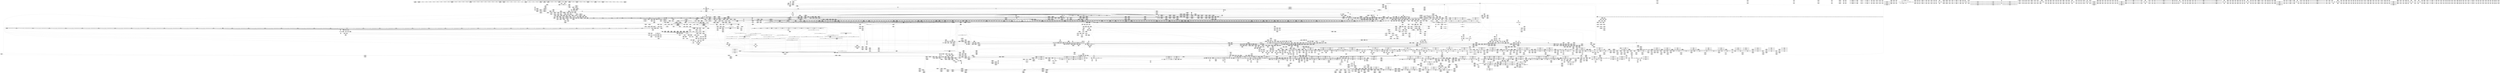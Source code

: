 digraph {
	CE0x522adf0 [shape=record,shape=Mrecord,label="{CE0x522adf0|GLOBAL:_tomoyo_p2mac|Global_var:tomoyo_p2mac|*SummSource*}"]
	CE0x5631660 [shape=record,shape=Mrecord,label="{CE0x5631660|i8*_null|*Constant*}"]
	CE0x45562d0 [shape=record,shape=Mrecord,label="{CE0x45562d0|tomoyo_path_permission:_param_type|security/tomoyo/file.c,567|*SummSink*}"]
	CE0x567bee0 [shape=record,shape=Mrecord,label="{CE0x567bee0|rcu_lock_acquire:_tmp2}"]
	CE0x47c04a0 [shape=record,shape=Mrecord,label="{CE0x47c04a0|tomoyo_const_part_length:_tobool|security/tomoyo/util.c,624|*SummSource*}"]
	CE0x4464ab0 [shape=record,shape=Mrecord,label="{CE0x4464ab0|tomoyo_audit_path_log:_tmp5|security/tomoyo/file.c,167|*SummSource*}"]
	CE0x5656760 [shape=record,shape=Mrecord,label="{CE0x5656760|tomoyo_const_part_length:_if.then5|*SummSink*}"]
	CE0x39d9eb0 [shape=record,shape=Mrecord,label="{CE0x39d9eb0|tomoyo_const_part_length:_tmp29|security/tomoyo/util.c,641}"]
	CE0x528a730 [shape=record,shape=Mrecord,label="{CE0x528a730|tomoyo_domain:_land.lhs.true2}"]
	CE0x372b720 [shape=record,shape=Mrecord,label="{CE0x372b720|tomoyo_check_open_permission:_tmp1}"]
	CE0x56c1fa0 [shape=record,shape=Mrecord,label="{CE0x56c1fa0|tomoyo_path_permission:_tmp6|*LoadInst*|security/tomoyo/file.c,564|*SummSource*}"]
	CE0x6d20450 [shape=record,shape=Mrecord,label="{CE0x6d20450|COLLAPSED:_GCMRE___llvm_gcov_ctr23_internal_global_2_x_i64_zeroinitializer:_elem_0:default:}"]
	CE0x35b5880 [shape=record,shape=Mrecord,label="{CE0x35b5880|COLLAPSED:_GCMRE___llvm_gcov_ctr28130_internal_global_5_x_i64_zeroinitializer:_elem_0:default:}"]
	CE0x6c29f60 [shape=record,shape=Mrecord,label="{CE0x6c29f60|tomoyo_file_fcntl:_or|security/tomoyo/tomoyo.c,318|*SummSource*}"]
	CE0x4520c80 [shape=record,shape=Mrecord,label="{CE0x4520c80|i64_7|*Constant*}"]
	CE0x532c040 [shape=record,shape=Mrecord,label="{CE0x532c040|tomoyo_file_fcntl:_tmp16|security/tomoyo/tomoyo.c,319|*SummSource*}"]
	CE0x454ac70 [shape=record,shape=Mrecord,label="{CE0x454ac70|tomoyo_path_permission:_conv3|security/tomoyo/file.c,565}"]
	CE0x44ca690 [shape=record,shape=Mrecord,label="{CE0x44ca690|tomoyo_domain169:_if.end|*SummSource*}"]
	CE0x56983e0 [shape=record,shape=Mrecord,label="{CE0x56983e0|tomoyo_domain169:_tmp18|security/tomoyo/common.h,1205}"]
	CE0x454b650 [shape=record,shape=Mrecord,label="{CE0x454b650|128:_i32,_:_SCMRE_146,147_}"]
	CE0x522ac40 [shape=record,shape=Mrecord,label="{CE0x522ac40|GLOBAL:_tomoyo_p2mac|Global_var:tomoyo_p2mac}"]
	CE0x53383b0 [shape=record,shape=Mrecord,label="{CE0x53383b0|tomoyo_const_part_length:_sw.bb9}"]
	CE0x37fe2b0 [shape=record,shape=Mrecord,label="{CE0x37fe2b0|128:_i32,_:_SCMRE_109,110_}"]
	CE0x43d4340 [shape=record,shape=Mrecord,label="{CE0x43d4340|rcu_lock_release:_tmp|*SummSink*}"]
	CE0x5388270 [shape=record,shape=Mrecord,label="{CE0x5388270|rcu_lock_acquire:___here|*SummSink*}"]
	CE0x6d08be0 [shape=record,shape=Mrecord,label="{CE0x6d08be0|GLOBAL:_tomoyo_index2category|Global_var:tomoyo_index2category}"]
	CE0x6cd57b0 [shape=record,shape=Mrecord,label="{CE0x6cd57b0|128:_i32,_:_SCMRE_161,162_}"]
	CE0x521a610 [shape=record,shape=Mrecord,label="{CE0x521a610|i64_1|*Constant*|*SummSource*}"]
	CE0x6bce0e0 [shape=record,shape=Mrecord,label="{CE0x6bce0e0|GLOBAL:_tomoyo_const_part_length|*Constant*}"]
	CE0x6e81c60 [shape=record,shape=Mrecord,label="{CE0x6e81c60|0:_i8,_array:_GCRE_tomoyo_index2category_constant_39_x_i8_c_00_00_00_00_00_00_00_00_00_00_00_00_00_00_00_00_00_00_00_00_00_00_00_01_01_01_01_01_01_01_01_01_01_01_01_01_01_01_02_,_align_16:_elem_38::|security/tomoyo/util.c,983}"]
	CE0x4790e40 [shape=record,shape=Mrecord,label="{CE0x4790e40|tomoyo_get_mode:_tmp26|security/tomoyo/util.c,987}"]
	CE0x56551b0 [shape=record,shape=Mrecord,label="{CE0x56551b0|tomoyo_const_part_length:_tmp24|security/tomoyo/util.c,640|*SummSink*}"]
	CE0x573ab70 [shape=record,shape=Mrecord,label="{CE0x573ab70|tomoyo_check_open_permission:_and7|security/tomoyo/file.c,758|*SummSink*}"]
	CE0x37553b0 [shape=record,shape=Mrecord,label="{CE0x37553b0|tomoyo_read_lock:_bb|*SummSink*}"]
	CE0x6ea8ce0 [shape=record,shape=Mrecord,label="{CE0x6ea8ce0|tomoyo_check_open_permission:_tmp22|security/tomoyo/file.c,758|*SummSink*}"]
	CE0x38aac80 [shape=record,shape=Mrecord,label="{CE0x38aac80|tomoyo_domain:_do.end}"]
	CE0x3715be0 [shape=record,shape=Mrecord,label="{CE0x3715be0|tomoyo_const_part_length:_tmp47|security/tomoyo/util.c,646|*SummSink*}"]
	CE0x568ca00 [shape=record,shape=Mrecord,label="{CE0x568ca00|tomoyo_get_realpath:_call|security/tomoyo/file.c,150|*SummSink*}"]
	CE0x537d9d0 [shape=record,shape=Mrecord,label="{CE0x537d9d0|_call_void___srcu_read_unlock(%struct.srcu_struct*_%sp,_i32_%idx)_#9,_!dbg_!38906|include/linux/srcu.h,237|*SummSink*}"]
	CE0x568c920 [shape=record,shape=Mrecord,label="{CE0x568c920|tomoyo_get_realpath:_call|security/tomoyo/file.c,150|*SummSource*}"]
	CE0x4664d00 [shape=record,shape=Mrecord,label="{CE0x4664d00|i64*_getelementptr_inbounds_(_22_x_i64_,_22_x_i64_*___llvm_gcov_ctr10,_i64_0,_i64_20)|*Constant*}"]
	CE0x5660d10 [shape=record,shape=Mrecord,label="{CE0x5660d10|tomoyo_file_fcntl:_tmp5|security/tomoyo/tomoyo.c,315|*SummSink*}"]
	CE0x54cd740 [shape=record,shape=Mrecord,label="{CE0x54cd740|tomoyo_get_mode:_cmp11|security/tomoyo/util.c,985}"]
	CE0x5303360 [shape=record,shape=Mrecord,label="{CE0x5303360|tomoyo_file_fcntl:_tmp16|security/tomoyo/tomoyo.c,319}"]
	CE0x43c17c0 [shape=record,shape=Mrecord,label="{CE0x43c17c0|GLOBAL:_tomoyo_get_mode|*Constant*|*SummSource*}"]
	CE0x553e8f0 [shape=record,shape=Mrecord,label="{CE0x553e8f0|i32_4|*Constant*}"]
	CE0x5649740 [shape=record,shape=Mrecord,label="{CE0x5649740|tomoyo_file_fcntl:_tmp5|security/tomoyo/tomoyo.c,315}"]
	CE0x458ec80 [shape=record,shape=Mrecord,label="{CE0x458ec80|tomoyo_check_open_permission:_r|security/tomoyo/file.c, 741|*SummSource*}"]
	CE0x3686b60 [shape=record,shape=Mrecord,label="{CE0x3686b60|tomoyo_path_permission:_tmp19|security/tomoyo/file.c,573|*SummSource*}"]
	CE0x3686aa0 [shape=record,shape=Mrecord,label="{CE0x3686aa0|tomoyo_path_permission:_tmp19|security/tomoyo/file.c,573}"]
	CE0x5518520 [shape=record,shape=Mrecord,label="{CE0x5518520|tomoyo_domain169:_tmp16|security/tomoyo/common.h,1205|*SummSink*}"]
	CE0x5498c10 [shape=record,shape=Mrecord,label="{CE0x5498c10|_ret_i32_%retval.0,_!dbg_!38957|security/tomoyo/util.c,652|*SummSource*}"]
	CE0x53649a0 [shape=record,shape=Mrecord,label="{CE0x53649a0|__llvm_gcov_indirect_counter_increment114:_bb}"]
	CE0x44857f0 [shape=record,shape=Mrecord,label="{CE0x44857f0|i64*_getelementptr_inbounds_(_10_x_i64_,_10_x_i64_*___llvm_gcov_ctr34,_i64_0,_i64_5)|*Constant*|*SummSource*}"]
	CE0x44ee660 [shape=record,shape=Mrecord,label="{CE0x44ee660|128:_i32,_:_SCMRE_488,496_|*MultipleSource*|security/tomoyo/tomoyo.c,315|Function::tomoyo_file_fcntl&Arg::file::}"]
	CE0x51a9030 [shape=record,shape=Mrecord,label="{CE0x51a9030|tomoyo_fill_path_info:_tmp7|security/tomoyo/util.c,667|*SummSource*}"]
	CE0x47a1d40 [shape=record,shape=Mrecord,label="{CE0x47a1d40|tomoyo_get_mode:_tmp11|security/tomoyo/util.c,982}"]
	CE0x442fb90 [shape=record,shape=Mrecord,label="{CE0x442fb90|tomoyo_check_open_permission:_tmp41|security/tomoyo/file.c,752|*SummSource*}"]
	CE0x51a13f0 [shape=record,shape=Mrecord,label="{CE0x51a13f0|i8*_getelementptr_inbounds_(_25_x_i8_,_25_x_i8_*_.str8186,_i32_0,_i32_0)|*Constant*|*SummSink*}"]
	CE0x6d4b170 [shape=record,shape=Mrecord,label="{CE0x6d4b170|128:_i32,_:_SCMRE_192,193_}"]
	CE0x37fe800 [shape=record,shape=Mrecord,label="{CE0x37fe800|128:_i32,_:_SCMRE_114,115_}"]
	CE0x57ba410 [shape=record,shape=Mrecord,label="{CE0x57ba410|tomoyo_check_open_permission:_call1|security/tomoyo/file.c,751}"]
	CE0x479b1d0 [shape=record,shape=Mrecord,label="{CE0x479b1d0|i64*_getelementptr_inbounds_(_12_x_i64_,_12_x_i64_*___llvm_gcov_ctr31133,_i64_0,_i64_11)|*Constant*|*SummSource*}"]
	CE0x6ec1990 [shape=record,shape=Mrecord,label="{CE0x6ec1990|_ret_i1_%retval.0,_!dbg_!38916|security/tomoyo/file.c,156|*SummSource*}"]
	CE0x475d160 [shape=record,shape=Mrecord,label="{CE0x475d160|tomoyo_const_part_length:_tmp42|security/tomoyo/util.c,644|*SummSink*}"]
	CE0x5148eb0 [shape=record,shape=Mrecord,label="{CE0x5148eb0|tomoyo_read_unlock:_entry|*SummSource*}"]
	CE0x51b1bb0 [shape=record,shape=Mrecord,label="{CE0x51b1bb0|tomoyo_const_part_length:_tmp22|security/tomoyo/util.c,634}"]
	CE0x35b6a00 [shape=record,shape=Mrecord,label="{CE0x35b6a00|tomoyo_check_open_permission:_arrayidx|security/tomoyo/file.c,738|*SummSink*}"]
	CE0x43e53e0 [shape=record,shape=Mrecord,label="{CE0x43e53e0|tomoyo_const_part_length:_retval.0|*SummSink*}"]
	CE0x382c040 [shape=record,shape=Mrecord,label="{CE0x382c040|128:_i32,_:_SCMRE_63,64_}"]
	CE0x56f7cf0 [shape=record,shape=Mrecord,label="{CE0x56f7cf0|tomoyo_init_request_info:_tmp10|security/tomoyo/util.c,1006|*SummSink*}"]
	CE0x53690a0 [shape=record,shape=Mrecord,label="{CE0x53690a0|tomoyo_domain:_tmp20|security/tomoyo/common.h,1205|*SummSource*}"]
	CE0x61f8e10 [shape=record,shape=Mrecord,label="{CE0x61f8e10|tomoyo_domain169:_tmp19|security/tomoyo/common.h,1205|*SummSource*}"]
	CE0x5648a20 [shape=record,shape=Mrecord,label="{CE0x5648a20|i64_4|*Constant*}"]
	CE0x6e8e2d0 [shape=record,shape=Mrecord,label="{CE0x6e8e2d0|GLOBAL:_get_current161|*Constant*|*SummSource*}"]
	CE0x553df10 [shape=record,shape=Mrecord,label="{CE0x553df10|tomoyo_get_mode:_conv5|security/tomoyo/util.c,983}"]
	CE0x53091a0 [shape=record,shape=Mrecord,label="{CE0x53091a0|tomoyo_file_fcntl:_retval.0}"]
	CE0x57c8430 [shape=record,shape=Mrecord,label="{CE0x57c8430|tomoyo_check_open_permission:_if.end30|*SummSource*}"]
	CE0x51ad170 [shape=record,shape=Mrecord,label="{CE0x51ad170|tomoyo_fill_path_info:_tmp11|security/tomoyo/util.c,667}"]
	CE0x5365ef0 [shape=record,shape=Mrecord,label="{CE0x5365ef0|tomoyo_const_part_length:_bb|*SummSource*}"]
	CE0x4791380 [shape=record,shape=Mrecord,label="{CE0x4791380|tomoyo_get_mode:_and|security/tomoyo/util.c,987|*SummSink*}"]
	CE0x372b4d0 [shape=record,shape=Mrecord,label="{CE0x372b4d0|tomoyo_init_request_info:_bb|*SummSink*}"]
	CE0x6c532d0 [shape=record,shape=Mrecord,label="{CE0x6c532d0|GLOBAL:_tomoyo_const_part_length|*Constant*|*SummSink*}"]
	CE0x6f10340 [shape=record,shape=Mrecord,label="{CE0x6f10340|128:_i32,_:_SCMRE_13,14_}"]
	CE0x6c1a710 [shape=record,shape=Mrecord,label="{CE0x6c1a710|GLOBAL:_tomoyo_domain.__warned|Global_var:tomoyo_domain.__warned|*SummSource*}"]
	CE0x378c950 [shape=record,shape=Mrecord,label="{CE0x378c950|_ret_i32_%conv6,_!dbg_!38926|security/tomoyo/util.c,1011|*SummSink*}"]
	CE0x5412400 [shape=record,shape=Mrecord,label="{CE0x5412400|_ret_void,_!dbg_!38929|security/tomoyo/util.c,670|*SummSink*}"]
	CE0x479ac50 [shape=record,shape=Mrecord,label="{CE0x479ac50|tomoyo_get_mode:_retval.0|*SummSink*}"]
	CE0x6b5bb30 [shape=record,shape=Mrecord,label="{CE0x6b5bb30|tomoyo_const_part_length:_if.end6}"]
	CE0x54c5c20 [shape=record,shape=Mrecord,label="{CE0x54c5c20|tomoyo_check_open_permission:_tmp|*SummSource*}"]
	CE0x5686a20 [shape=record,shape=Mrecord,label="{CE0x5686a20|tomoyo_domain:_tmp2|*SummSource*}"]
	CE0x5318bc0 [shape=record,shape=Mrecord,label="{CE0x5318bc0|tomoyo_check_open_permission:_path1|security/tomoyo/file.c,742|*SummSource*}"]
	CE0x55cfd80 [shape=record,shape=Mrecord,label="{CE0x55cfd80|i64*_getelementptr_inbounds_(_4_x_i64_,_4_x_i64_*___llvm_gcov_ctr24,_i64_0,_i64_3)|*Constant*|*SummSink*}"]
	CE0x6c1b3f0 [shape=record,shape=Mrecord,label="{CE0x6c1b3f0|tomoyo_domain:_if.then|*SummSink*}"]
	CE0x44d1640 [shape=record,shape=Mrecord,label="{CE0x44d1640|VOIDTB_TE:_CE_0,2048_|*MultipleSource*|security/tomoyo/util.c,1010|security/tomoyo/file.c,564|Function::tomoyo_get_mode&Arg::ns::}"]
	CE0x6eb3070 [shape=record,shape=Mrecord,label="{CE0x6eb3070|i64*_getelementptr_inbounds_(_31_x_i64_,_31_x_i64_*___llvm_gcov_ctr43150,_i64_0,_i64_28)|*Constant*}"]
	CE0x559bbf0 [shape=record,shape=Mrecord,label="{CE0x559bbf0|GLOBAL:_tomoyo_ss|Global_var:tomoyo_ss|*SummSource*}"]
	CE0x381fe80 [shape=record,shape=Mrecord,label="{CE0x381fe80|tomoyo_fill_path_info:_tmp3|security/tomoyo/util.c,667|*SummSink*}"]
	CE0x54cdbe0 [shape=record,shape=Mrecord,label="{CE0x54cdbe0|tomoyo_get_mode:_tmp18|security/tomoyo/util.c,985}"]
	CE0x6bc35c0 [shape=record,shape=Mrecord,label="{CE0x6bc35c0|0:_i8,_array:_GCRE_tomoyo_index2category_constant_39_x_i8_c_00_00_00_00_00_00_00_00_00_00_00_00_00_00_00_00_00_00_00_00_00_00_00_01_01_01_01_01_01_01_01_01_01_01_01_01_01_01_02_,_align_16:_elem_14::|security/tomoyo/util.c,983}"]
	CE0x5551d70 [shape=record,shape=Mrecord,label="{CE0x5551d70|__llvm_gcov_indirect_counter_increment114:_tmp5}"]
	CE0x6c2b810 [shape=record,shape=Mrecord,label="{CE0x6c2b810|COLLAPSED:_GCMRE___llvm_gcov_ctr22_internal_global_2_x_i64_zeroinitializer:_elem_0:default:}"]
	CE0x5679fd0 [shape=record,shape=Mrecord,label="{CE0x5679fd0|get_current161:_tmp4|./arch/x86/include/asm/current.h,14|*SummSource*}"]
	CE0x51df840 [shape=record,shape=Mrecord,label="{CE0x51df840|0:_%struct.tomoyo_obj_info*,_16:_%struct.tomoyo_domain_info*,_24:_%struct.tomoyo_path_info*,_40:_i8,_72:_i8,_75:_i8,_76:_i8,_77:_i8,_:_SCMRE_45,46_}"]
	CE0x47b2080 [shape=record,shape=Mrecord,label="{CE0x47b2080|tomoyo_audit_path_log:_path2|security/tomoyo/file.c,169|*SummSink*}"]
	CE0x477e150 [shape=record,shape=Mrecord,label="{CE0x477e150|tomoyo_get_mode:_tmp22|security/tomoyo/util.c,986}"]
	CE0x3762ab0 [shape=record,shape=Mrecord,label="{CE0x3762ab0|128:_i32,_:_SCMRE_103,104_}"]
	CE0x3686da0 [shape=record,shape=Mrecord,label="{CE0x3686da0|128:_i32,_:_SCMRE_10,11_}"]
	CE0x37113f0 [shape=record,shape=Mrecord,label="{CE0x37113f0|tomoyo_domain169:_cred|security/tomoyo/common.h,1205}"]
	CE0x5606ea0 [shape=record,shape=Mrecord,label="{CE0x5606ea0|%struct.task_struct*_(%struct.task_struct**)*_asm_movq_%gs:$_1:P_,$0_,_r,im,_dirflag_,_fpsr_,_flags_}"]
	CE0x6c80d50 [shape=record,shape=Mrecord,label="{CE0x6c80d50|tomoyo_read_unlock:_tmp1|*SummSource*}"]
	CE0x6ba21d0 [shape=record,shape=Mrecord,label="{CE0x6ba21d0|i64*_getelementptr_inbounds_(_31_x_i64_,_31_x_i64_*___llvm_gcov_ctr43150,_i64_0,_i64_9)|*Constant*|*SummSink*}"]
	CE0x4793810 [shape=record,shape=Mrecord,label="{CE0x4793810|tomoyo_const_part_length:_tmp37|security/tomoyo/util.c,644|*SummSink*}"]
	CE0x53c6260 [shape=record,shape=Mrecord,label="{CE0x53c6260|tomoyo_const_part_length:_tmp16|security/tomoyo/util.c,627|*SummSource*}"]
	CE0x5206a50 [shape=record,shape=Mrecord,label="{CE0x5206a50|GLOBAL:_tomoyo_get_realpath|*Constant*}"]
	CE0x55634a0 [shape=record,shape=Mrecord,label="{CE0x55634a0|_call_void_mcount()_#3}"]
	CE0x5364d10 [shape=record,shape=Mrecord,label="{CE0x5364d10|__llvm_gcov_indirect_counter_increment114:_bb|*SummSource*}"]
	CE0x55970b0 [shape=record,shape=Mrecord,label="{CE0x55970b0|tomoyo_file_fcntl:_cmp|security/tomoyo/tomoyo.c,315|*SummSource*}"]
	CE0x5564ba0 [shape=record,shape=Mrecord,label="{CE0x5564ba0|tomoyo_domain169:_tobool|security/tomoyo/common.h,1205}"]
	CE0x61e62f0 [shape=record,shape=Mrecord,label="{CE0x61e62f0|tomoyo_fill_path_info:_const_len6|security/tomoyo/util.c,668}"]
	CE0x54c5670 [shape=record,shape=Mrecord,label="{CE0x54c5670|i64_80|*Constant*}"]
	CE0x372b6b0 [shape=record,shape=Mrecord,label="{CE0x372b6b0|i32_3|*Constant*}"]
	CE0x5686120 [shape=record,shape=Mrecord,label="{CE0x5686120|tomoyo_audit_path_log:_operation|security/tomoyo/file.c,168|*SummSink*}"]
	CE0x6c534f0 [shape=record,shape=Mrecord,label="{CE0x6c534f0|tomoyo_get_mode:_tmp8|security/tomoyo/util.c,979}"]
	CE0x5682520 [shape=record,shape=Mrecord,label="{CE0x5682520|i64*_null|*Constant*}"]
	CE0x514ebc0 [shape=record,shape=Mrecord,label="{CE0x514ebc0|tomoyo_check_open_permission:_tmp19|security/tomoyo/file.c,753|*SummSource*}"]
	CE0x6c82390 [shape=record,shape=Mrecord,label="{CE0x6c82390|tomoyo_domain:_tmp14|security/tomoyo/common.h,1205|*SummSource*}"]
	CE0x47c0e10 [shape=record,shape=Mrecord,label="{CE0x47c0e10|i64**_getelementptr_inbounds_(_3_x_i64*_,_3_x_i64*_*___llvm_gcda_edge_table44,_i64_0,_i64_2)|*Constant*|*SummSink*}"]
	CE0x4427fd0 [shape=record,shape=Mrecord,label="{CE0x4427fd0|i64_ptrtoint_(i8*_blockaddress(_rcu_lock_release,_%__here)_to_i64)|*Constant*|*SummSink*}"]
	CE0x6ea9160 [shape=record,shape=Mrecord,label="{CE0x6ea9160|tomoyo_check_open_permission:_tmp23|security/tomoyo/file.c,758|*SummSource*}"]
	CE0x5263290 [shape=record,shape=Mrecord,label="{CE0x5263290|COLLAPSED:_GCMRE___llvm_gcov_ctr34_internal_global_10_x_i64_zeroinitializer:_elem_0:default:}"]
	CE0x378c4b0 [shape=record,shape=Mrecord,label="{CE0x378c4b0|tomoyo_init_request_info:_index|Function::tomoyo_init_request_info&Arg::index::|*SummSink*}"]
	CE0x53dbb10 [shape=record,shape=Mrecord,label="{CE0x53dbb10|i64_1|*Constant*}"]
	CE0x6e9a030 [shape=record,shape=Mrecord,label="{CE0x6e9a030|i64*_getelementptr_inbounds_(_10_x_i64_,_10_x_i64_*___llvm_gcov_ctr34,_i64_0,_i64_4)|*Constant*|*SummSource*}"]
	CE0x434b670 [shape=record,shape=Mrecord,label="{CE0x434b670|tomoyo_check_open_permission:_tmp39|security/tomoyo/file.c,766|*SummSource*}"]
	CE0x47249e0 [shape=record,shape=Mrecord,label="{CE0x47249e0|i64*_getelementptr_inbounds_(_31_x_i64_,_31_x_i64_*___llvm_gcov_ctr43150,_i64_0,_i64_26)|*Constant*|*SummSource*}"]
	CE0x6bc3060 [shape=record,shape=Mrecord,label="{CE0x6bc3060|0:_i8,_array:_GCRE_tomoyo_index2category_constant_39_x_i8_c_00_00_00_00_00_00_00_00_00_00_00_00_00_00_00_00_00_00_00_00_00_00_00_01_01_01_01_01_01_01_01_01_01_01_01_01_01_01_02_,_align_16:_elem_12::|security/tomoyo/util.c,983}"]
	CE0x55635a0 [shape=record,shape=Mrecord,label="{CE0x55635a0|_call_void_mcount()_#3|*SummSource*}"]
	CE0x548cd40 [shape=record,shape=Mrecord,label="{CE0x548cd40|tomoyo_audit_path_log:_name|security/tomoyo/file.c,169}"]
	CE0x478d2f0 [shape=record,shape=Mrecord,label="{CE0x478d2f0|tomoyo_path_permission:_tmp9|security/tomoyo/file.c,565|*SummSource*}"]
	CE0x5262f60 [shape=record,shape=Mrecord,label="{CE0x5262f60|i64*_getelementptr_inbounds_(_10_x_i64_,_10_x_i64_*___llvm_gcov_ctr34,_i64_0,_i64_0)|*Constant*}"]
	CE0x4689ed0 [shape=record,shape=Mrecord,label="{CE0x4689ed0|tomoyo_audit_path_log:_bb}"]
	CE0x5660c10 [shape=record,shape=Mrecord,label="{CE0x5660c10|tomoyo_domain169:_do.end|*SummSource*}"]
	CE0x5599c60 [shape=record,shape=Mrecord,label="{CE0x5599c60|tomoyo_file_fcntl:_arg|Function::tomoyo_file_fcntl&Arg::arg::|*SummSink*}"]
	CE0x391c050 [shape=record,shape=Mrecord,label="{CE0x391c050|tomoyo_check_open_permission:_call10|security/tomoyo/file.c,759|*SummSink*}"]
	CE0x5631dc0 [shape=record,shape=Mrecord,label="{CE0x5631dc0|tomoyo_check_open_permission:_idxprom|security/tomoyo/file.c,738|*SummSource*}"]
	CE0x36a1f20 [shape=record,shape=Mrecord,label="{CE0x36a1f20|tomoyo_check_open_permission:_tmp13|security/tomoyo/file.c,750|*SummSource*}"]
	CE0x372af80 [shape=record,shape=Mrecord,label="{CE0x372af80|COLLAPSED:_GCMRE___llvm_gcov_ctr32134_internal_global_5_x_i64_zeroinitializer:_elem_0:default:}"]
	CE0x52ca040 [shape=record,shape=Mrecord,label="{CE0x52ca040|tomoyo_check_open_permission:_if.end22|*SummSink*}"]
	CE0x4456f30 [shape=record,shape=Mrecord,label="{CE0x4456f30|i64*_getelementptr_inbounds_(_12_x_i64_,_12_x_i64_*___llvm_gcov_ctr31133,_i64_0,_i64_3)|*Constant*}"]
	CE0x451ac20 [shape=record,shape=Mrecord,label="{CE0x451ac20|srcu_read_lock:_dep_map|include/linux/srcu.h,222}"]
	CE0x6cec6b0 [shape=record,shape=Mrecord,label="{CE0x6cec6b0|128:_i32,_:_SCMRE_167,168_}"]
	CE0x51a21f0 [shape=record,shape=Mrecord,label="{CE0x51a21f0|tomoyo_fill_path_info:_tmp8|security/tomoyo/util.c,667|*SummSource*}"]
	CE0x431cb60 [shape=record,shape=Mrecord,label="{CE0x431cb60|srcu_read_lock:_entry|*SummSource*}"]
	CE0x6d8cd10 [shape=record,shape=Mrecord,label="{CE0x6d8cd10|i32_1|*Constant*}"]
	CE0x553d9c0 [shape=record,shape=Mrecord,label="{CE0x553d9c0|tomoyo_domain:_tmp22|security/tomoyo/common.h,1205|*SummSink*}"]
	CE0x46379f0 [shape=record,shape=Mrecord,label="{CE0x46379f0|i64_7|*Constant*}"]
	CE0x43d76a0 [shape=record,shape=Mrecord,label="{CE0x43d76a0|i64*_getelementptr_inbounds_(_31_x_i64_,_31_x_i64_*___llvm_gcov_ctr43150,_i64_0,_i64_30)|*Constant*|*SummSink*}"]
	CE0x47c1180 [shape=record,shape=Mrecord,label="{CE0x47c1180|tomoyo_const_part_length:_tmp24|security/tomoyo/util.c,640}"]
	CE0x55f2650 [shape=record,shape=Mrecord,label="{CE0x55f2650|tomoyo_domain:_tmp21|security/tomoyo/common.h,1205}"]
	CE0x5206c10 [shape=record,shape=Mrecord,label="{CE0x5206c10|GLOBAL:_tomoyo_get_realpath|*Constant*|*SummSource*}"]
	CE0x55e1190 [shape=record,shape=Mrecord,label="{CE0x55e1190|tomoyo_path_permission:_mode2|security/tomoyo/file.c,565|*SummSource*}"]
	CE0x43c6b90 [shape=record,shape=Mrecord,label="{CE0x43c6b90|i64*_null|*Constant*|*SummSink*}"]
	CE0x45c52c0 [shape=record,shape=Mrecord,label="{CE0x45c52c0|tomoyo_path_permission:_call9|security/tomoyo/file.c,572|*SummSink*}"]
	CE0x57b5770 [shape=record,shape=Mrecord,label="{CE0x57b5770|tomoyo_check_open_permission:_tmp31|security/tomoyo/file.c,761}"]
	CE0x441f690 [shape=record,shape=Mrecord,label="{CE0x441f690|tomoyo_path_permission:_retval.0|*SummSource*}"]
	CE0x39eeed0 [shape=record,shape=Mrecord,label="{CE0x39eeed0|i32_255|*Constant*|*SummSink*}"]
	CE0x477c380 [shape=record,shape=Mrecord,label="{CE0x477c380|tomoyo_get_mode:_tmp18|security/tomoyo/util.c,985}"]
	CE0x5364770 [shape=record,shape=Mrecord,label="{CE0x5364770|tomoyo_const_part_length:_tmp11|security/tomoyo/util.c,626}"]
	CE0x514f6d0 [shape=record,shape=Mrecord,label="{CE0x514f6d0|tomoyo_check_open_permission:_tmp20|security/tomoyo/file.c,754|*SummSource*}"]
	CE0x38b4dc0 [shape=record,shape=Mrecord,label="{CE0x38b4dc0|i64*_getelementptr_inbounds_(_22_x_i64_,_22_x_i64_*___llvm_gcov_ctr10,_i64_0,_i64_21)|*Constant*|*SummSource*}"]
	CE0x458e300 [shape=record,shape=Mrecord,label="{CE0x458e300|_call_void_mcount()_#3|*SummSource*}"]
	CE0x383ecf0 [shape=record,shape=Mrecord,label="{CE0x383ecf0|tomoyo_domain169:_tobool1|security/tomoyo/common.h,1205|*SummSink*}"]
	CE0x449f6d0 [shape=record,shape=Mrecord,label="{CE0x449f6d0|tomoyo_get_mode:_if.then}"]
	CE0x4796dc0 [shape=record,shape=Mrecord,label="{CE0x4796dc0|tomoyo_const_part_length:_tmp33|security/tomoyo/util.c,642|*SummSink*}"]
	CE0x47c6ea0 [shape=record,shape=Mrecord,label="{CE0x47c6ea0|i64_6|*Constant*}"]
	CE0x6e5afc0 [shape=record,shape=Mrecord,label="{CE0x6e5afc0|128:_i8*,_1208:_%struct.file*,_:_CMRE_112,120_|*MultipleSource*|security/tomoyo/common.h,1205|security/tomoyo/common.h,1205}"]
	CE0x381f6b0 [shape=record,shape=Mrecord,label="{CE0x381f6b0|tomoyo_get_mode:_tmp16|security/tomoyo/util.c,983|*SummSink*}"]
	CE0x43f9400 [shape=record,shape=Mrecord,label="{CE0x43f9400|128:_i32,_:_SCMRE_59,60_}"]
	CE0x57dd120 [shape=record,shape=Mrecord,label="{CE0x57dd120|get_current161:_tmp2}"]
	CE0x57c7440 [shape=record,shape=Mrecord,label="{CE0x57c7440|GLOBAL:_tomoyo_realpath_from_path|*Constant*|*SummSource*}"]
	CE0x466eed0 [shape=record,shape=Mrecord,label="{CE0x466eed0|tomoyo_check_open_permission:_call21|security/tomoyo/file.c,762}"]
	CE0x37551a0 [shape=record,shape=Mrecord,label="{CE0x37551a0|tomoyo_read_lock:_bb|*SummSource*}"]
	CE0x5319190 [shape=record,shape=Mrecord,label="{CE0x5319190|tomoyo_domain169:_tmp8|security/tomoyo/common.h,1205|*SummSource*}"]
	CE0x51dfb00 [shape=record,shape=Mrecord,label="{CE0x51dfb00|tomoyo_domain169:_tmp11|security/tomoyo/common.h,1205|*SummSource*}"]
	CE0x56318d0 [shape=record,shape=Mrecord,label="{CE0x56318d0|i32_9|*Constant*|*SummSink*}"]
	CE0x57b9d00 [shape=record,shape=Mrecord,label="{CE0x57b9d00|tomoyo_check_open_permission:_tmp10|security/tomoyo/file.c,750|*SummSink*}"]
	CE0x391c430 [shape=record,shape=Mrecord,label="{CE0x391c430|GLOBAL:_tomoyo_path_permission|*Constant*|*SummSource*}"]
	CE0x4552380 [shape=record,shape=Mrecord,label="{CE0x4552380|tomoyo_path_permission:_path7|security/tomoyo/file.c,569|*SummSource*}"]
	CE0x528a500 [shape=record,shape=Mrecord,label="{CE0x528a500|tomoyo_audit_path_log:_tmp|*SummSink*}"]
	CE0x442bd60 [shape=record,shape=Mrecord,label="{CE0x442bd60|tomoyo_check_open_permission:_flag|Function::tomoyo_check_open_permission&Arg::flag::|*SummSink*}"]
	CE0x5681960 [shape=record,shape=Mrecord,label="{CE0x5681960|tomoyo_const_part_length:_tmp12|security/tomoyo/util.c,626|*SummSource*}"]
	CE0x4650590 [shape=record,shape=Mrecord,label="{CE0x4650590|0:_%struct.tomoyo_obj_info*,_16:_%struct.tomoyo_domain_info*,_24:_%struct.tomoyo_path_info*,_40:_i8,_72:_i8,_75:_i8,_76:_i8,_77:_i8,_:_SCMRE_60,61_}"]
	CE0x47a2800 [shape=record,shape=Mrecord,label="{CE0x47a2800|tomoyo_audit_path_log:_tmp}"]
	CE0x56321d0 [shape=record,shape=Mrecord,label="{CE0x56321d0|tomoyo_domain169:_land.lhs.true}"]
	CE0x39d9f50 [shape=record,shape=Mrecord,label="{CE0x39d9f50|tomoyo_const_part_length:_tmp29|security/tomoyo/util.c,641|*SummSource*}"]
	CE0x36fb2d0 [shape=record,shape=Mrecord,label="{CE0x36fb2d0|tomoyo_path_permission:_tmp20|security/tomoyo/file.c,573|*SummSink*}"]
	CE0x458bd30 [shape=record,shape=Mrecord,label="{CE0x458bd30|tomoyo_get_mode:_tobool|security/tomoyo/util.c,978|*SummSink*}"]
	CE0x533cec0 [shape=record,shape=Mrecord,label="{CE0x533cec0|tomoyo_file_fcntl:_tmp13|security/tomoyo/tomoyo.c,317|*SummSink*}"]
	CE0x3755950 [shape=record,shape=Mrecord,label="{CE0x3755950|i64*_getelementptr_inbounds_(_2_x_i64_,_2_x_i64_*___llvm_gcov_ctr9223,_i64_0,_i64_0)|*Constant*|*SummSink*}"]
	CE0x6bdd6c0 [shape=record,shape=Mrecord,label="{CE0x6bdd6c0|tomoyo_path_permission:_if.then|*SummSink*}"]
	CE0x61f7050 [shape=record,shape=Mrecord,label="{CE0x61f7050|128:_i8*,_1208:_%struct.file*,_:_CMRE_1,2_}"]
	CE0x5320750 [shape=record,shape=Mrecord,label="{CE0x5320750|i8*_getelementptr_inbounds_(_25_x_i8_,_25_x_i8_*_.str12,_i32_0,_i32_0)|*Constant*|*SummSource*}"]
	CE0x43e3db0 [shape=record,shape=Mrecord,label="{CE0x43e3db0|tomoyo_const_part_length:_tmp50|security/tomoyo/util.c,651|*SummSource*}"]
	CE0x53194d0 [shape=record,shape=Mrecord,label="{CE0x53194d0|0:_%struct.tomoyo_obj_info*,_16:_%struct.tomoyo_domain_info*,_24:_%struct.tomoyo_path_info*,_40:_i8,_72:_i8,_75:_i8,_76:_i8,_77:_i8,_:_SCMRE_25,26_}"]
	CE0x4724420 [shape=record,shape=Mrecord,label="{CE0x4724420|i64*_getelementptr_inbounds_(_31_x_i64_,_31_x_i64_*___llvm_gcov_ctr43150,_i64_0,_i64_26)|*Constant*}"]
	CE0x47a39e0 [shape=record,shape=Mrecord,label="{CE0x47a39e0|tomoyo_const_part_length:_tmp39|security/tomoyo/util.c,644|*SummSource*}"]
	CE0x458ea70 [shape=record,shape=Mrecord,label="{CE0x458ea70|GLOBAL:_tomoyo_domain|*Constant*}"]
	CE0x6c30300 [shape=record,shape=Mrecord,label="{CE0x6c30300|i64_2|*Constant*}"]
	CE0x533d910 [shape=record,shape=Mrecord,label="{CE0x533d910|tomoyo_file_fcntl:_call|security/tomoyo/tomoyo.c,317|*SummSink*}"]
	CE0x5142890 [shape=record,shape=Mrecord,label="{CE0x5142890|i64*_getelementptr_inbounds_(_5_x_i64_,_5_x_i64_*___llvm_gcov_ctr28130,_i64_0,_i64_0)|*Constant*|*SummSource*}"]
	CE0x44302f0 [shape=record,shape=Mrecord,label="{CE0x44302f0|i32_-12|*Constant*|*SummSink*}"]
	CE0x4485bc0 [shape=record,shape=Mrecord,label="{CE0x4485bc0|tomoyo_const_part_length:_entry|*SummSource*}"]
	CE0x6d51ca0 [shape=record,shape=Mrecord,label="{CE0x6d51ca0|tomoyo_get_realpath:_tmp2|*LoadInst*|security/tomoyo/file.c,151|*SummSource*}"]
	CE0x43c1ba0 [shape=record,shape=Mrecord,label="{CE0x43c1ba0|tomoyo_get_mode:_ns|Function::tomoyo_get_mode&Arg::ns::}"]
	CE0x468b1d0 [shape=record,shape=Mrecord,label="{CE0x468b1d0|GLOBAL:_tomoyo_path_keyword|Global_var:tomoyo_path_keyword|*SummSource*}"]
	CE0x6b98980 [shape=record,shape=Mrecord,label="{CE0x6b98980|tomoyo_domain169:_tmp1}"]
	CE0x528acb0 [shape=record,shape=Mrecord,label="{CE0x528acb0|tomoyo_get_mode:_tmp3|security/tomoyo/util.c,978|*SummSource*}"]
	CE0x6e99c10 [shape=record,shape=Mrecord,label="{CE0x6e99c10|i64_1|*Constant*}"]
	CE0x6d553e0 [shape=record,shape=Mrecord,label="{CE0x6d553e0|tomoyo_get_realpath:_tobool|security/tomoyo/file.c,151|*SummSink*}"]
	CE0x6ed7060 [shape=record,shape=Mrecord,label="{CE0x6ed7060|tomoyo_path_permission:_tmp24|security/tomoyo/file.c,575|*SummSource*}"]
	CE0x373e770 [shape=record,shape=Mrecord,label="{CE0x373e770|tomoyo_fill_path_info:_conv3|security/tomoyo/util.c,666|*SummSink*}"]
	CE0x442c9d0 [shape=record,shape=Mrecord,label="{CE0x442c9d0|tomoyo_check_open_permission:_tmp32|security/tomoyo/file.c,761|*SummSource*}"]
	CE0x5699910 [shape=record,shape=Mrecord,label="{CE0x5699910|i8*_undef|*Constant*|*SummSource*}"]
	CE0x6bf4ec0 [shape=record,shape=Mrecord,label="{CE0x6bf4ec0|0:_i8*,_:_SCMRE_14,15_|*MultipleSource*|security/tomoyo/file.c, 740|security/tomoyo/file.c,747}"]
	CE0x6d77130 [shape=record,shape=Mrecord,label="{CE0x6d77130|tomoyo_const_part_length:_if.then17|*SummSource*}"]
	CE0x54dbcd0 [shape=record,shape=Mrecord,label="{CE0x54dbcd0|i64*_getelementptr_inbounds_(_6_x_i64_,_6_x_i64_*___llvm_gcov_ctr25,_i64_0,_i64_4)|*Constant*|*SummSource*}"]
	CE0x6ea97f0 [shape=record,shape=Mrecord,label="{CE0x6ea97f0|tomoyo_check_open_permission:_tmp24|security/tomoyo/file.c,758|*SummSink*}"]
	CE0x4486290 [shape=record,shape=Mrecord,label="{CE0x4486290|tomoyo_get_mode:_idxprom3|security/tomoyo/util.c,983|*SummSink*}"]
	CE0x6d089f0 [shape=record,shape=Mrecord,label="{CE0x6d089f0|tomoyo_audit_path_log:_tmp1|*SummSink*}"]
	CE0x6ea0920 [shape=record,shape=Mrecord,label="{CE0x6ea0920|128:_i32,_:_SCMRE_232,240_|*MultipleSource*|security/tomoyo/tomoyo.c,315|Function::tomoyo_file_fcntl&Arg::file::}"]
	CE0x4326a10 [shape=record,shape=Mrecord,label="{CE0x4326a10|i32_1024|*Constant*}"]
	CE0x5631f60 [shape=record,shape=Mrecord,label="{CE0x5631f60|tomoyo_check_open_permission:_idxprom|security/tomoyo/file.c,738|*SummSink*}"]
	CE0x4644580 [shape=record,shape=Mrecord,label="{CE0x4644580|tomoyo_get_mode:_conv|security/tomoyo/util.c,982|*SummSink*}"]
	CE0x559a710 [shape=record,shape=Mrecord,label="{CE0x559a710|i64_4|*Constant*}"]
	CE0x6eedc00 [shape=record,shape=Mrecord,label="{CE0x6eedc00|128:_i32,_:_SCMRE_376,384_|*MultipleSource*|security/tomoyo/tomoyo.c,315|Function::tomoyo_file_fcntl&Arg::file::}"]
	CE0x6c49f40 [shape=record,shape=Mrecord,label="{CE0x6c49f40|tomoyo_init_request_info:_tmp1}"]
	CE0x51a3480 [shape=record,shape=Mrecord,label="{CE0x51a3480|tomoyo_fill_path_info:_arrayidx|security/tomoyo/util.c,667|*SummSource*}"]
	CE0x4538480 [shape=record,shape=Mrecord,label="{CE0x4538480|rcu_lock_acquire:_tmp1|*SummSource*}"]
	CE0x6d2c370 [shape=record,shape=Mrecord,label="{CE0x6d2c370|128:_i32,_:_SCMRE_185,186_}"]
	CE0x46642d0 [shape=record,shape=Mrecord,label="{CE0x46642d0|i64_19|*Constant*}"]
	CE0x53a4f60 [shape=record,shape=Mrecord,label="{CE0x53a4f60|0:_i8,_array:_GCR_tomoyo_p2mac_internal_constant_11_x_i8_c_00_01_01_01_03_04_06_09_0A_13_15_,_align_1:_elem_0::|security/tomoyo/file.c,563}"]
	CE0x479aae0 [shape=record,shape=Mrecord,label="{CE0x479aae0|tomoyo_get_mode:_retval.0|*SummSource*}"]
	CE0x477e770 [shape=record,shape=Mrecord,label="{CE0x477e770|tomoyo_get_mode:_tmp23|security/tomoyo/util.c,986|*SummSink*}"]
	CE0x47a0b30 [shape=record,shape=Mrecord,label="{CE0x47a0b30|_ret_void|*SummSource*}"]
	CE0x478e850 [shape=record,shape=Mrecord,label="{CE0x478e850|tomoyo_get_mode:_default_config|security/tomoyo/util.c,986|*SummSink*}"]
	CE0x6d2c7b0 [shape=record,shape=Mrecord,label="{CE0x6d2c7b0|128:_i32,_:_SCMRE_189,190_}"]
	CE0x3817650 [shape=record,shape=Mrecord,label="{CE0x3817650|128:_i32,_:_SCMRE_403,404_}"]
	CE0x61e77f0 [shape=record,shape=Mrecord,label="{CE0x61e77f0|tomoyo_fill_path_info:_conv7|security/tomoyo/util.c,668}"]
	CE0x6e5b920 [shape=record,shape=Mrecord,label="{CE0x6e5b920|128:_i8*,_1208:_%struct.file*,_:_CMRE_152,160_|*MultipleSource*|security/tomoyo/common.h,1205|security/tomoyo/common.h,1205}"]
	CE0x52f74f0 [shape=record,shape=Mrecord,label="{CE0x52f74f0|128:_i32,_:_SCMRE_85,86_}"]
	CE0x55cfbf0 [shape=record,shape=Mrecord,label="{CE0x55cfbf0|i64*_getelementptr_inbounds_(_4_x_i64_,_4_x_i64_*___llvm_gcov_ctr24,_i64_0,_i64_3)|*Constant*|*SummSource*}"]
	CE0x4728330 [shape=record,shape=Mrecord,label="{CE0x4728330|GLOBAL:___llvm_gcov_indirect_counter_increment114|*Constant*|*SummSource*}"]
	CE0x475d3d0 [shape=record,shape=Mrecord,label="{CE0x475d3d0|tomoyo_const_part_length:_tmp43|security/tomoyo/util.c,644}"]
	CE0x5149310 [shape=record,shape=Mrecord,label="{CE0x5149310|tomoyo_read_unlock:_idx|Function::tomoyo_read_unlock&Arg::idx::|*SummSource*}"]
	CE0x536fe00 [shape=record,shape=Mrecord,label="{CE0x536fe00|tomoyo_get_realpath:_return}"]
	CE0x5699a60 [shape=record,shape=Mrecord,label="{CE0x5699a60|i8*_undef|*Constant*|*SummSink*}"]
	CE0x573a4d0 [shape=record,shape=Mrecord,label="{CE0x573a4d0|tomoyo_check_open_permission:_obj5|security/tomoyo/file.c,757|*SummSink*}"]
	CE0x442fcf0 [shape=record,shape=Mrecord,label="{CE0x442fcf0|tomoyo_check_open_permission:_tmp41|security/tomoyo/file.c,752|*SummSink*}"]
	CE0x51f96a0 [shape=record,shape=Mrecord,label="{CE0x51f96a0|tomoyo_fill_path_info:_tmp2|*LoadInst*|security/tomoyo/util.c,663}"]
	CE0x37d0d80 [shape=record,shape=Mrecord,label="{CE0x37d0d80|i32_3|*Constant*|*SummSink*}"]
	CE0x3899e90 [shape=record,shape=Mrecord,label="{CE0x3899e90|40:_%struct.tomoyo_policy_namespace*,_48:_i8,_:_GCRE_tomoyo_kernel_domain_external_global_%struct.tomoyo_domain_info_40,48_|*MultipleSource*|Function::tomoyo_check_open_permission&Arg::domain::|security/tomoyo/tomoyo.c,317|security/tomoyo/util.c,1005|security/tomoyo/common.h,1205|security/tomoyo/common.h,1205|security/tomoyo/util.c,1007|Function::tomoyo_init_request_info&Arg::domain::}"]
	CE0x53a4510 [shape=record,shape=Mrecord,label="{CE0x53a4510|tomoyo_get_realpath:_retval.0|*SummSink*}"]
	CE0x47913f0 [shape=record,shape=Mrecord,label="{CE0x47913f0|tomoyo_get_mode:_conv15|security/tomoyo/util.c,987}"]
	CE0x46f7ba0 [shape=record,shape=Mrecord,label="{CE0x46f7ba0|i64_16|*Constant*|*SummSink*}"]
	CE0x47a8e70 [shape=record,shape=Mrecord,label="{CE0x47a8e70|get_current:_tmp4|./arch/x86/include/asm/current.h,14}"]
	CE0x6d51790 [shape=record,shape=Mrecord,label="{CE0x6d51790|tomoyo_get_realpath:_tmp3|security/tomoyo/file.c,151|*SummSink*}"]
	CE0x6eb2f90 [shape=record,shape=Mrecord,label="{CE0x6eb2f90|i64**_getelementptr_inbounds_(_3_x_i64*_,_3_x_i64*_*___llvm_gcda_edge_table44,_i64_0,_i64_0)|*Constant*|*SummSource*}"]
	CE0x3817760 [shape=record,shape=Mrecord,label="{CE0x3817760|128:_i32,_:_SCMRE_404,408_|*MultipleSource*|security/tomoyo/tomoyo.c,315|Function::tomoyo_file_fcntl&Arg::file::}"]
	CE0x6c81b30 [shape=record,shape=Mrecord,label="{CE0x6c81b30|tomoyo_domain:_tobool1|security/tomoyo/common.h,1205}"]
	CE0x6cab890 [shape=record,shape=Mrecord,label="{CE0x6cab890|tomoyo_domain169:_tmp7|security/tomoyo/common.h,1205|*SummSource*}"]
	CE0x535d490 [shape=record,shape=Mrecord,label="{CE0x535d490|get_current161:_bb}"]
	CE0x478ce90 [shape=record,shape=Mrecord,label="{CE0x478ce90|tomoyo_domain:_land.lhs.true}"]
	CE0x442dfb0 [shape=record,shape=Mrecord,label="{CE0x442dfb0|GLOBAL:_tomoyo_check_open_permission|*Constant*|*SummSink*}"]
	CE0x4795320 [shape=record,shape=Mrecord,label="{CE0x4795320|i32_55|*Constant*}"]
	CE0x47cced0 [shape=record,shape=Mrecord,label="{CE0x47cced0|tomoyo_const_part_length:_tmp|*SummSink*}"]
	CE0x55329d0 [shape=record,shape=Mrecord,label="{CE0x55329d0|tomoyo_get_mode:_tmp8|security/tomoyo/util.c,979}"]
	CE0x55944b0 [shape=record,shape=Mrecord,label="{CE0x55944b0|tomoyo_const_part_length:_tmp11|security/tomoyo/util.c,626|*SummSink*}"]
	CE0x6cc9d00 [shape=record,shape=Mrecord,label="{CE0x6cc9d00|tomoyo_domain:_tmp16|security/tomoyo/common.h,1205}"]
	CE0x47cd730 [shape=record,shape=Mrecord,label="{CE0x47cd730|tomoyo_const_part_length:_if.end28}"]
	CE0x51df380 [shape=record,shape=Mrecord,label="{CE0x51df380|0:_%struct.tomoyo_obj_info*,_16:_%struct.tomoyo_domain_info*,_24:_%struct.tomoyo_path_info*,_40:_i8,_72:_i8,_75:_i8,_76:_i8,_77:_i8,_:_SCMRE_43,44_}"]
	CE0x6c1b5f0 [shape=record,shape=Mrecord,label="{CE0x6c1b5f0|tomoyo_get_realpath:_tmp7|security/tomoyo/file.c,152|*SummSource*}"]
	CE0x47b8a90 [shape=record,shape=Mrecord,label="{CE0x47b8a90|tomoyo_const_part_length:_conv14|security/tomoyo/util.c,641|*SummSource*}"]
	CE0x391c780 [shape=record,shape=Mrecord,label="{CE0x391c780|tomoyo_path_permission:_entry|*SummSource*}"]
	CE0x5655aa0 [shape=record,shape=Mrecord,label="{CE0x5655aa0|tomoyo_const_part_length:_incdec.ptr|security/tomoyo/util.c,626|*SummSource*}"]
	CE0x51a4490 [shape=record,shape=Mrecord,label="{CE0x51a4490|GLOBAL:_lockdep_rcu_suspicious|*Constant*|*SummSource*}"]
	CE0x3763170 [shape=record,shape=Mrecord,label="{CE0x3763170|tomoyo_file_fcntl:_tmp3|security/tomoyo/tomoyo.c,315}"]
	CE0x6d766b0 [shape=record,shape=Mrecord,label="{CE0x6d766b0|COLLAPSED:_GCMRE___llvm_gcov_ctr53148_internal_global_2_x_i64_zeroinitializer:_elem_0:default:}"]
	CE0x52d7e00 [shape=record,shape=Mrecord,label="{CE0x52d7e00|tomoyo_path_permission:_tmp11|security/tomoyo/file.c,565|*SummSource*}"]
	CE0x6f09cb0 [shape=record,shape=Mrecord,label="{CE0x6f09cb0|i32_10|*Constant*|*SummSource*}"]
	CE0x5498ba0 [shape=record,shape=Mrecord,label="{CE0x5498ba0|_ret_i32_%retval.0,_!dbg_!38957|security/tomoyo/util.c,652|*SummSink*}"]
	CE0x6d37940 [shape=record,shape=Mrecord,label="{CE0x6d37940|srcu_read_unlock:_dep_map|include/linux/srcu.h,236|*SummSink*}"]
	CE0x4725b80 [shape=record,shape=Mrecord,label="{CE0x4725b80|tomoyo_const_part_length:_tmp46|security/tomoyo/util.c,646}"]
	CE0x6b9d1c0 [shape=record,shape=Mrecord,label="{CE0x6b9d1c0|tomoyo_const_part_length:_tmp18|security/tomoyo/util.c,627|*SummSink*}"]
	CE0x458e5a0 [shape=record,shape=Mrecord,label="{CE0x458e5a0|tomoyo_get_realpath:_tmp6|security/tomoyo/file.c,151|*SummSink*}"]
	CE0x535d020 [shape=record,shape=Mrecord,label="{CE0x535d020|tomoyo_check_open_permission:_tmp53|security/tomoyo/file.c,773}"]
	CE0x525b500 [shape=record,shape=Mrecord,label="{CE0x525b500|i32_-1|*Constant*}"]
	CE0x6b4cb20 [shape=record,shape=Mrecord,label="{CE0x6b4cb20|tomoyo_const_part_length:_if.end}"]
	CE0x51ad4e0 [shape=record,shape=Mrecord,label="{CE0x51ad4e0|tomoyo_fill_path_info:_const_len6|security/tomoyo/util.c,668|*SummSink*}"]
	CE0x6d89aa0 [shape=record,shape=Mrecord,label="{CE0x6d89aa0|0:_i8,_array:_GCRE_tomoyo_index2category_constant_39_x_i8_c_00_00_00_00_00_00_00_00_00_00_00_00_00_00_00_00_00_00_00_00_00_00_00_01_01_01_01_01_01_01_01_01_01_01_01_01_01_01_02_,_align_16:_elem_18::|security/tomoyo/util.c,983}"]
	CE0x36d1750 [shape=record,shape=Mrecord,label="{CE0x36d1750|128:_i32,_:_SCMRE_128,132_|*MultipleSource*|security/tomoyo/tomoyo.c,315|Function::tomoyo_file_fcntl&Arg::file::}"]
	CE0x548c760 [shape=record,shape=Mrecord,label="{CE0x548c760|rcu_lock_release:_map|Function::rcu_lock_release&Arg::map::|*SummSink*}"]
	CE0x44e9ad0 [shape=record,shape=Mrecord,label="{CE0x44e9ad0|tomoyo_const_part_length:_len.0}"]
	CE0x52d9130 [shape=record,shape=Mrecord,label="{CE0x52d9130|tomoyo_get_mode:_tmp6|security/tomoyo/util.c,978|*SummSink*}"]
	CE0x468a6f0 [shape=record,shape=Mrecord,label="{CE0x468a6f0|tomoyo_get_mode:_tmp28|security/tomoyo/util.c,988}"]
	CE0x5499de0 [shape=record,shape=Mrecord,label="{CE0x5499de0|tomoyo_fill_path_info:_tmp5|security/tomoyo/util.c,667}"]
	CE0x6d3c4d0 [shape=record,shape=Mrecord,label="{CE0x6d3c4d0|_ret_i32_%call,_!dbg_!38907|include/linux/srcu.h,223|*SummSink*}"]
	CE0x4511150 [shape=record,shape=Mrecord,label="{CE0x4511150|i64*_getelementptr_inbounds_(_12_x_i64_,_12_x_i64_*___llvm_gcov_ctr31133,_i64_0,_i64_6)|*Constant*|*SummSource*}"]
	CE0x6eedf80 [shape=record,shape=Mrecord,label="{CE0x6eedf80|128:_i32,_:_SCMRE_392,396_|*MultipleSource*|security/tomoyo/tomoyo.c,315|Function::tomoyo_file_fcntl&Arg::file::}"]
	CE0x376cfc0 [shape=record,shape=Mrecord,label="{CE0x376cfc0|tomoyo_check_open_permission:_obj|security/tomoyo/file.c, 742|*SummSource*}"]
	CE0x61e3ed0 [shape=record,shape=Mrecord,label="{CE0x61e3ed0|GLOBAL:_.str|Global_var:.str|*SummSource*}"]
	CE0x522bee0 [shape=record,shape=Mrecord,label="{CE0x522bee0|tomoyo_file_fcntl:_tmp12|security/tomoyo/tomoyo.c,316|*SummSource*}"]
	CE0x442ba40 [shape=record,shape=Mrecord,label="{CE0x442ba40|tomoyo_check_open_permission:_flag|Function::tomoyo_check_open_permission&Arg::flag::}"]
	CE0x44d2090 [shape=record,shape=Mrecord,label="{CE0x44d2090|tomoyo_domain:_tmp|*SummSource*}"]
	CE0x47b2670 [shape=record,shape=Mrecord,label="{CE0x47b2670|i64_2|*Constant*}"]
	CE0x54a5a50 [shape=record,shape=Mrecord,label="{CE0x54a5a50|tomoyo_read_lock:_entry}"]
	CE0x475bf70 [shape=record,shape=Mrecord,label="{CE0x475bf70|i64_25|*Constant*|*SummSink*}"]
	CE0x451a070 [shape=record,shape=Mrecord,label="{CE0x451a070|GLOBAL:_rcu_lock_acquire|*Constant*|*SummSource*}"]
	CE0x55c2dd0 [shape=record,shape=Mrecord,label="{CE0x55c2dd0|tomoyo_domain:_tmp18|security/tomoyo/common.h,1205|*SummSink*}"]
	CE0x5141c60 [shape=record,shape=Mrecord,label="{CE0x5141c60|tomoyo_fill_path_info:_tmp6|security/tomoyo/util.c,667|*SummSource*}"]
	CE0x52d9660 [shape=record,shape=Mrecord,label="{CE0x52d9660|i1_true|*Constant*}"]
	CE0x5267750 [shape=record,shape=Mrecord,label="{CE0x5267750|tomoyo_get_mode:_tmp6|security/tomoyo/util.c,978}"]
	CE0x366e7b0 [shape=record,shape=Mrecord,label="{CE0x366e7b0|tomoyo_check_open_permission:_tmp44|security/tomoyo/file.c,770|*SummSource*}"]
	CE0x43e44c0 [shape=record,shape=Mrecord,label="{CE0x43e44c0|tomoyo_const_part_length:_tmp50|security/tomoyo/util.c,651|*SummSink*}"]
	CE0x6d4b4a0 [shape=record,shape=Mrecord,label="{CE0x6d4b4a0|128:_i32,_:_SCMRE_195,196_}"]
	CE0x43d7ff0 [shape=record,shape=Mrecord,label="{CE0x43d7ff0|tomoyo_const_part_length:_tmp53|security/tomoyo/util.c,652|*SummSource*}"]
	CE0x6bcd5a0 [shape=record,shape=Mrecord,label="{CE0x6bcd5a0|tomoyo_domain:_call|security/tomoyo/common.h,1205|*SummSource*}"]
	CE0x5787860 [shape=record,shape=Mrecord,label="{CE0x5787860|128:_i8*,_1208:_%struct.file*,_:_CMRE_29,30_}"]
	CE0x37feb30 [shape=record,shape=Mrecord,label="{CE0x37feb30|128:_i32,_:_SCMRE_117,118_}"]
	CE0x55e0840 [shape=record,shape=Mrecord,label="{CE0x55e0840|tomoyo_path_permission:_tmp8|security/tomoyo/file.c,565|*SummSink*}"]
	CE0x572eba0 [shape=record,shape=Mrecord,label="{CE0x572eba0|tomoyo_path_permission:_tmp13|security/tomoyo/file.c,566}"]
	CE0x4326f90 [shape=record,shape=Mrecord,label="{CE0x4326f90|tomoyo_check_open_permission:_and18|security/tomoyo/file.c,762}"]
	CE0x5365430 [shape=record,shape=Mrecord,label="{CE0x5365430|__llvm_gcov_indirect_counter_increment114:_pred}"]
	CE0x477e910 [shape=record,shape=Mrecord,label="{CE0x477e910|i32_5|*Constant*}"]
	CE0x61e3d10 [shape=record,shape=Mrecord,label="{CE0x61e3d10|i64*_getelementptr_inbounds_(_11_x_i64_,_11_x_i64_*___llvm_gcov_ctr42185,_i64_0,_i64_6)|*Constant*|*SummSource*}"]
	CE0x43f7c70 [shape=record,shape=Mrecord,label="{CE0x43f7c70|_ret_i32_%retval.0,_!dbg_!38935|security/tomoyo/util.c,988|*SummSink*}"]
	CE0x6c2c2a0 [shape=record,shape=Mrecord,label="{CE0x6c2c2a0|tomoyo_check_open_permission:_if.then4|*SummSource*}"]
	CE0x6cecaf0 [shape=record,shape=Mrecord,label="{CE0x6cecaf0|128:_i32,_:_SCMRE_171,172_}"]
	CE0x376cac0 [shape=record,shape=Mrecord,label="{CE0x376cac0|tomoyo_init_request_info:_call|security/tomoyo/util.c,1005}"]
	CE0x47a4ea0 [shape=record,shape=Mrecord,label="{CE0x47a4ea0|i64_25|*Constant*}"]
	CE0x451a200 [shape=record,shape=Mrecord,label="{CE0x451a200|rcu_lock_acquire:_entry|*SummSink*}"]
	CE0x51add70 [shape=record,shape=Mrecord,label="{CE0x51add70|i32_3|*Constant*}"]
	CE0x57ba5d0 [shape=record,shape=Mrecord,label="{CE0x57ba5d0|tomoyo_check_open_permission:_call1|security/tomoyo/file.c,751|*SummSource*}"]
	CE0x57a17f0 [shape=record,shape=Mrecord,label="{CE0x57a17f0|srcu_read_unlock:_bb|*SummSource*}"]
	CE0x5681b10 [shape=record,shape=Mrecord,label="{CE0x5681b10|tomoyo_const_part_length:_tmp12|security/tomoyo/util.c,626|*SummSink*}"]
	CE0x6d51c30 [shape=record,shape=Mrecord,label="{CE0x6d51c30|tomoyo_get_realpath:_tmp2|*LoadInst*|security/tomoyo/file.c,151}"]
	CE0x47b8960 [shape=record,shape=Mrecord,label="{CE0x47b8960|tomoyo_const_part_length:_conv14|security/tomoyo/util.c,641}"]
	CE0x51a2c60 [shape=record,shape=Mrecord,label="{CE0x51a2c60|tomoyo_fill_path_info:_sub|security/tomoyo/util.c,667|*SummSink*}"]
	CE0x6d204c0 [shape=record,shape=Mrecord,label="{CE0x6d204c0|srcu_read_lock:_tmp|*SummSource*}"]
	CE0x5281370 [shape=record,shape=Mrecord,label="{CE0x5281370|tomoyo_init_request_info:_domain1|security/tomoyo/util.c,1006}"]
	CE0x6cc9aa0 [shape=record,shape=Mrecord,label="{CE0x6cc9aa0|i64*_getelementptr_inbounds_(_11_x_i64_,_11_x_i64_*___llvm_gcov_ctr54147,_i64_0,_i64_8)|*Constant*|*SummSink*}"]
	CE0x51a3c30 [shape=record,shape=Mrecord,label="{CE0x51a3c30|i32_9|*Constant*}"]
	CE0x56a85b0 [shape=record,shape=Mrecord,label="{CE0x56a85b0|tomoyo_check_open_permission:_bb|*SummSource*}"]
	CE0x458b9b0 [shape=record,shape=Mrecord,label="{CE0x458b9b0|tomoyo_get_mode:_add|security/tomoyo/util.c,984}"]
	CE0x38aa630 [shape=record,shape=Mrecord,label="{CE0x38aa630|rcu_lock_acquire:_map|Function::rcu_lock_acquire&Arg::map::}"]
	CE0x45c5510 [shape=record,shape=Mrecord,label="{CE0x45c5510|GLOBAL:_tomoyo_audit_path_log|*Constant*}"]
	CE0x3686720 [shape=record,shape=Mrecord,label="{CE0x3686720|tomoyo_path_permission:_tmp18|security/tomoyo/file.c,573|*SummSink*}"]
	CE0x525f860 [shape=record,shape=Mrecord,label="{CE0x525f860|tomoyo_check_open_permission:_tmp49|security/tomoyo/file.c,771}"]
	CE0x5399550 [shape=record,shape=Mrecord,label="{CE0x5399550|COLLAPSED:_CRE:_elem_0:default:}"]
	CE0x4519eb0 [shape=record,shape=Mrecord,label="{CE0x4519eb0|GLOBAL:_rcu_lock_acquire|*Constant*|*SummSink*}"]
	CE0x47280a0 [shape=record,shape=Mrecord,label="{CE0x47280a0|GLOBAL:___llvm_gcov_indirect_counter_increment114|*Constant*}"]
	CE0x43c1540 [shape=record,shape=Mrecord,label="{CE0x43c1540|GLOBAL:_tomoyo_get_mode|*Constant*}"]
	CE0x4553cb0 [shape=record,shape=Mrecord,label="{CE0x4553cb0|0:_%struct.tomoyo_obj_info*,_16:_%struct.tomoyo_domain_info*,_24:_%struct.tomoyo_path_info*,_40:_i8,_72:_i8,_75:_i8,_76:_i8,_77:_i8,_:_SCMRE_32,33_}"]
	CE0x5364590 [shape=record,shape=Mrecord,label="{CE0x5364590|i64_5|*Constant*}"]
	CE0x5399040 [shape=record,shape=Mrecord,label="{CE0x5399040|tomoyo_init_request_info:_tmp13|*LoadInst*|security/tomoyo/util.c,1011|*SummSink*}"]
	CE0x57de1d0 [shape=record,shape=Mrecord,label="{CE0x57de1d0|tomoyo_check_open_permission:_if.then29|*SummSource*}"]
	CE0x43e5100 [shape=record,shape=Mrecord,label="{CE0x43e5100|tomoyo_const_part_length:_retval.0}"]
	CE0x53a51e0 [shape=record,shape=Mrecord,label="{CE0x53a51e0|tomoyo_get_realpath:_tmp10|security/tomoyo/file.c,155|*SummSink*}"]
	CE0x467caa0 [shape=record,shape=Mrecord,label="{CE0x467caa0|GLOBAL:_kfree|*Constant*|*SummSink*}"]
	CE0x57b50c0 [shape=record,shape=Mrecord,label="{CE0x57b50c0|tomoyo_check_open_permission:_tmp29|security/tomoyo/file.c,761|*SummSink*}"]
	CE0x47a9d70 [shape=record,shape=Mrecord,label="{CE0x47a9d70|srcu_read_unlock:_tmp1}"]
	CE0x6cc8dc0 [shape=record,shape=Mrecord,label="{CE0x6cc8dc0|GLOBAL:___llvm_gcov_ctr54147|Global_var:__llvm_gcov_ctr54147}"]
	CE0x6c285e0 [shape=record,shape=Mrecord,label="{CE0x6c285e0|i64*_getelementptr_inbounds_(_5_x_i64_,_5_x_i64_*___llvm_gcov_ctr32134,_i64_0,_i64_0)|*Constant*}"]
	CE0x553db30 [shape=record,shape=Mrecord,label="{CE0x553db30|tomoyo_get_mode:_if.then2}"]
	CE0x516c710 [shape=record,shape=Mrecord,label="{CE0x516c710|i64*_getelementptr_inbounds_(_2_x_i64_,_2_x_i64_*___llvm_gcov_ctr21,_i64_0,_i64_0)|*Constant*|*SummSource*}"]
	CE0x3839c60 [shape=record,shape=Mrecord,label="{CE0x3839c60|tomoyo_path_permission:_filename|Function::tomoyo_path_permission&Arg::filename::|*SummSink*}"]
	CE0x399d230 [shape=record,shape=Mrecord,label="{CE0x399d230|tomoyo_init_request_info:_tmp11|security/tomoyo/util.c,1007|*SummSink*}"]
	CE0x55b9740 [shape=record,shape=Mrecord,label="{CE0x55b9740|i64*_getelementptr_inbounds_(_2_x_i64_,_2_x_i64_*___llvm_gcov_ctr22,_i64_0,_i64_0)|*Constant*|*SummSource*}"]
	CE0x513b170 [shape=record,shape=Mrecord,label="{CE0x513b170|tomoyo_fill_path_info:_tmp9|security/tomoyo/util.c,667|*SummSource*}"]
	CE0x6bf4b40 [shape=record,shape=Mrecord,label="{CE0x6bf4b40|GLOBAL:_tomoyo_domain.__warned170|Global_var:tomoyo_domain.__warned170|*SummSource*}"]
	CE0x376cef0 [shape=record,shape=Mrecord,label="{CE0x376cef0|tomoyo_check_open_permission:_obj|security/tomoyo/file.c, 742}"]
	CE0x559b3a0 [shape=record,shape=Mrecord,label="{CE0x559b3a0|%struct.task_struct*_(%struct.task_struct**)*_asm_movq_%gs:$_1:P_,$0_,_r,im,_dirflag_,_fpsr_,_flags_}"]
	CE0x6d2e750 [shape=record,shape=Mrecord,label="{CE0x6d2e750|i8*_getelementptr_inbounds_(_12_x_i8_,_12_x_i8_*_.str1,_i32_0,_i32_0)|*Constant*|*SummSource*}"]
	CE0x37629a0 [shape=record,shape=Mrecord,label="{CE0x37629a0|128:_i32,_:_SCMRE_102,103_}"]
	CE0x3868350 [shape=record,shape=Mrecord,label="{CE0x3868350|i64*_getelementptr_inbounds_(_4_x_i64_,_4_x_i64_*___llvm_gcov_ctr24,_i64_0,_i64_1)|*Constant*}"]
	CE0x53a0f80 [shape=record,shape=Mrecord,label="{CE0x53a0f80|tomoyo_init_request_info:_conv6|security/tomoyo/util.c,1011|*SummSource*}"]
	CE0x561b3b0 [shape=record,shape=Mrecord,label="{CE0x561b3b0|0:_%struct.tomoyo_obj_info*,_16:_%struct.tomoyo_domain_info*,_24:_%struct.tomoyo_path_info*,_40:_i8,_72:_i8,_75:_i8,_76:_i8,_77:_i8,_:_SCMRE_8,16_|*MultipleSource*|security/tomoyo/file.c,741|security/tomoyo/file.c, 741|security/tomoyo/file.c,748}"]
	CE0x5118420 [shape=record,shape=Mrecord,label="{CE0x5118420|tomoyo_domain169:_tmp14|security/tomoyo/common.h,1205|*SummSink*}"]
	CE0x458bc30 [shape=record,shape=Mrecord,label="{CE0x458bc30|GLOBAL:_tomoyo_policy_loaded|Global_var:tomoyo_policy_loaded|*SummSink*}"]
	CE0x569a5b0 [shape=record,shape=Mrecord,label="{CE0x569a5b0|tomoyo_const_part_length:_conv|security/tomoyo/util.c,626}"]
	CE0x52b1210 [shape=record,shape=Mrecord,label="{CE0x52b1210|128:_i32,_:_SCMRE_206,207_}"]
	CE0x4724b70 [shape=record,shape=Mrecord,label="{CE0x4724b70|tomoyo_const_part_length:_tmp45|security/tomoyo/util.c,645|*SummSink*}"]
	CE0x514f830 [shape=record,shape=Mrecord,label="{CE0x514f830|tomoyo_file_fcntl:_tmp2|security/tomoyo/tomoyo.c,315|*SummSource*}"]
	CE0x3686e70 [shape=record,shape=Mrecord,label="{CE0x3686e70|128:_i32,_:_SCMRE_11,12_}"]
	CE0x47b1990 [shape=record,shape=Mrecord,label="{CE0x47b1990|tomoyo_audit_path_log:_arrayidx|security/tomoyo/file.c,167|*SummSource*}"]
	CE0x6e82e30 [shape=record,shape=Mrecord,label="{CE0x6e82e30|tomoyo_get_mode:_tmp17|security/tomoyo/util.c,983|*SummSink*}"]
	CE0x61e4160 [shape=record,shape=Mrecord,label="{CE0x61e4160|tomoyo_check_open_permission:_arrayidx|security/tomoyo/file.c,738}"]
	CE0x6ed6ae0 [shape=record,shape=Mrecord,label="{CE0x6ed6ae0|i64*_getelementptr_inbounds_(_10_x_i64_,_10_x_i64_*___llvm_gcov_ctr34,_i64_0,_i64_9)|*Constant*}"]
	CE0x44a8270 [shape=record,shape=Mrecord,label="{CE0x44a8270|i64_2|*Constant*|*SummSink*}"]
	CE0x6eea2c0 [shape=record,shape=Mrecord,label="{CE0x6eea2c0|128:_i32,_:_SCMRE_319,320_}"]
	CE0x55f14d0 [shape=record,shape=Mrecord,label="{CE0x55f14d0|tomoyo_path_permission:_tmp15|security/tomoyo/file.c,567}"]
	CE0x399d430 [shape=record,shape=Mrecord,label="{CE0x399d430|tomoyo_init_request_info:_type|security/tomoyo/util.c,1009|*SummSource*}"]
	CE0x61f9180 [shape=record,shape=Mrecord,label="{CE0x61f9180|tomoyo_domain169:_tmp20|security/tomoyo/common.h,1205}"]
	CE0x6d4b7d0 [shape=record,shape=Mrecord,label="{CE0x6d4b7d0|128:_i32,_:_SCMRE_198,199_}"]
	CE0x5387bd0 [shape=record,shape=Mrecord,label="{CE0x5387bd0|tomoyo_const_part_length:_if.then27}"]
	CE0x5198bf0 [shape=record,shape=Mrecord,label="{CE0x5198bf0|_call_void_mcount()_#3|*SummSink*}"]
	CE0x5532760 [shape=record,shape=Mrecord,label="{CE0x5532760|i32_0|*Constant*}"]
	CE0x6c60500 [shape=record,shape=Mrecord,label="{CE0x6c60500|i32_0|*Constant*}"]
	CE0x47930b0 [shape=record,shape=Mrecord,label="{CE0x47930b0|tomoyo_const_part_length:_tmp36|security/tomoyo/util.c,644|*SummSource*}"]
	CE0x554d490 [shape=record,shape=Mrecord,label="{CE0x554d490|tomoyo_get_mode:_profile|Function::tomoyo_get_mode&Arg::profile::}"]
	CE0x47b1560 [shape=record,shape=Mrecord,label="{CE0x47b1560|i32_39|*Constant*}"]
	CE0x55f1f60 [shape=record,shape=Mrecord,label="{CE0x55f1f60|i32_78|*Constant*}"]
	CE0x61e8290 [shape=record,shape=Mrecord,label="{CE0x61e8290|tomoyo_fill_path_info:_is_patterned|security/tomoyo/util.c,668}"]
	CE0x44a8780 [shape=record,shape=Mrecord,label="{CE0x44a8780|128:_i32,_:_SCMRE_53,54_}"]
	CE0x6bce340 [shape=record,shape=Mrecord,label="{CE0x6bce340|_call_void_mcount()_#3|*SummSource*}"]
	CE0x442b830 [shape=record,shape=Mrecord,label="{CE0x442b830|tomoyo_check_open_permission:_path|Function::tomoyo_check_open_permission&Arg::path::|*SummSink*}"]
	CE0x378c9c0 [shape=record,shape=Mrecord,label="{CE0x378c9c0|_ret_i32_%conv6,_!dbg_!38926|security/tomoyo/util.c,1011|*SummSource*}"]
	CE0x47b2900 [shape=record,shape=Mrecord,label="{CE0x47b2900|tomoyo_get_mode:_tobool|security/tomoyo/util.c,978}"]
	CE0x5149810 [shape=record,shape=Mrecord,label="{CE0x5149810|tomoyo_check_open_permission:_land.lhs.true}"]
	CE0x3882760 [shape=record,shape=Mrecord,label="{CE0x3882760|i64*_getelementptr_inbounds_(_4_x_i64_,_4_x_i64_*___llvm_gcov_ctr33,_i64_0,_i64_1)|*Constant*}"]
	CE0x383e5e0 [shape=record,shape=Mrecord,label="{CE0x383e5e0|128:_i32,_:_SCMRE_344,360_|*MultipleSource*|security/tomoyo/tomoyo.c,315|Function::tomoyo_file_fcntl&Arg::file::}"]
	CE0x56e28d0 [shape=record,shape=Mrecord,label="{CE0x56e28d0|rcu_lock_release:_tmp2|*SummSource*}"]
	CE0x5551ed0 [shape=record,shape=Mrecord,label="{CE0x5551ed0|__llvm_gcov_indirect_counter_increment114:_tmp5|*SummSource*}"]
	CE0x6ba2750 [shape=record,shape=Mrecord,label="{CE0x6ba2750|tomoyo_const_part_length:_if.end6|*SummSink*}"]
	CE0x3686f40 [shape=record,shape=Mrecord,label="{CE0x3686f40|128:_i32,_:_SCMRE_12,13_}"]
	CE0x6b993d0 [shape=record,shape=Mrecord,label="{CE0x6b993d0|i32_1205|*Constant*|*SummSink*}"]
	CE0x3755e10 [shape=record,shape=Mrecord,label="{CE0x3755e10|get_current161:_tmp3}"]
	CE0x6c2a5e0 [shape=record,shape=Mrecord,label="{CE0x6c2a5e0|tomoyo_check_open_permission:_entry}"]
	CE0x6d3c350 [shape=record,shape=Mrecord,label="{CE0x6d3c350|_ret_i32_%call,_!dbg_!38907|include/linux/srcu.h,223|*SummSource*}"]
	CE0x391c2d0 [shape=record,shape=Mrecord,label="{CE0x391c2d0|GLOBAL:_tomoyo_path_permission|*Constant*}"]
	CE0x6f0a880 [shape=record,shape=Mrecord,label="{CE0x6f0a880|tomoyo_init_request_info:_conv|security/tomoyo/util.c,1010|*SummSource*}"]
	CE0x442c310 [shape=record,shape=Mrecord,label="{CE0x442c310|i64_14|*Constant*}"]
	CE0x6ea13d0 [shape=record,shape=Mrecord,label="{CE0x6ea13d0|128:_i32,_:_SCMRE_296,304_|*MultipleSource*|security/tomoyo/tomoyo.c,315|Function::tomoyo_file_fcntl&Arg::file::}"]
	CE0x51f9840 [shape=record,shape=Mrecord,label="{CE0x51f9840|tomoyo_fill_path_info:_tmp2|*LoadInst*|security/tomoyo/util.c,663|*SummSink*}"]
	CE0x39d9660 [shape=record,shape=Mrecord,label="{CE0x39d9660|tomoyo_const_part_length:_cmp15|security/tomoyo/util.c,641|*SummSink*}"]
	CE0x47a1920 [shape=record,shape=Mrecord,label="{CE0x47a1920|tomoyo_get_mode:_tmp}"]
	CE0x47d5940 [shape=record,shape=Mrecord,label="{CE0x47d5940|tomoyo_get_mode:_cmp|security/tomoyo/util.c,982}"]
	CE0x56f5b00 [shape=record,shape=Mrecord,label="{CE0x56f5b00|0:_i8,_array:_GCRE_tomoyo_index2category_constant_39_x_i8_c_00_00_00_00_00_00_00_00_00_00_00_00_00_00_00_00_00_00_00_00_00_00_00_01_01_01_01_01_01_01_01_01_01_01_01_01_01_01_02_,_align_16:_elem_4::|security/tomoyo/util.c,983}"]
	CE0x51a8940 [shape=record,shape=Mrecord,label="{CE0x51a8940|tomoyo_audit_path_log:_tmp4|security/tomoyo/file.c,168}"]
	CE0x56b6890 [shape=record,shape=Mrecord,label="{CE0x56b6890|i64*_getelementptr_inbounds_(_10_x_i64_,_10_x_i64_*___llvm_gcov_ctr34,_i64_0,_i64_0)|*Constant*|*SummSink*}"]
	CE0x5148db0 [shape=record,shape=Mrecord,label="{CE0x5148db0|_ret_void,_!dbg_!38904|security/tomoyo/common.h,1110}"]
	CE0x6c60020 [shape=record,shape=Mrecord,label="{CE0x6c60020|GLOBAL:_lock_acquire|*Constant*|*SummSource*}"]
	CE0x454b870 [shape=record,shape=Mrecord,label="{CE0x454b870|128:_i32,_:_SCMRE_148,149_}"]
	CE0x51a28c0 [shape=record,shape=Mrecord,label="{CE0x51a28c0|tomoyo_fill_path_info:_sub|security/tomoyo/util.c,667|*SummSource*}"]
	CE0x528ab30 [shape=record,shape=Mrecord,label="{CE0x528ab30|tomoyo_get_mode:_tmp3|security/tomoyo/util.c,978}"]
	CE0x6cecf30 [shape=record,shape=Mrecord,label="{CE0x6cecf30|128:_i32,_:_SCMRE_175,176_}"]
	CE0x6b4be50 [shape=record,shape=Mrecord,label="{CE0x6b4be50|tomoyo_const_part_length:_if.end18|*SummSource*}"]
	CE0x44dd840 [shape=record,shape=Mrecord,label="{CE0x44dd840|128:_i32,_:_SCMRE_67,68_}"]
	CE0x3845390 [shape=record,shape=Mrecord,label="{CE0x3845390|128:_i32,_:_SCMRE_80,81_}"]
	CE0x47d5b20 [shape=record,shape=Mrecord,label="{CE0x47d5b20|tomoyo_get_mode:_tmp12|security/tomoyo/util.c,982}"]
	CE0x553f230 [shape=record,shape=Mrecord,label="{CE0x553f230|i64_9|*Constant*|*SummSink*}"]
	CE0x535d880 [shape=record,shape=Mrecord,label="{CE0x535d880|i64*_getelementptr_inbounds_(_2_x_i64_,_2_x_i64_*___llvm_gcov_ctr9223,_i64_0,_i64_1)|*Constant*|*SummSource*}"]
	CE0x5204420 [shape=record,shape=Mrecord,label="{CE0x5204420|tomoyo_get_mode:_tmp4|security/tomoyo/util.c,978}"]
	CE0x4636e20 [shape=record,shape=Mrecord,label="{CE0x4636e20|tomoyo_audit_path_log:_tmp6|security/tomoyo/file.c,169}"]
	CE0x5682170 [shape=record,shape=Mrecord,label="{CE0x5682170|tomoyo_const_part_length:_tmp5|security/tomoyo/util.c,624|*SummSource*}"]
	CE0x56322d0 [shape=record,shape=Mrecord,label="{CE0x56322d0|tomoyo_domain169:_land.lhs.true|*SummSource*}"]
	CE0x442c710 [shape=record,shape=Mrecord,label="{CE0x442c710|i64_13|*Constant*}"]
	CE0x43e5230 [shape=record,shape=Mrecord,label="{CE0x43e5230|tomoyo_const_part_length:_retval.0|*SummSource*}"]
	CE0x6f09d20 [shape=record,shape=Mrecord,label="{CE0x6f09d20|tomoyo_init_request_info:_ns|security/tomoyo/util.c,1010|*SummSource*}"]
	CE0x5343ef0 [shape=record,shape=Mrecord,label="{CE0x5343ef0|tomoyo_file_fcntl:_or|security/tomoyo/tomoyo.c,318}"]
	CE0x47a9d00 [shape=record,shape=Mrecord,label="{CE0x47a9d00|i64_1|*Constant*}"]
	CE0x6ec2360 [shape=record,shape=Mrecord,label="{CE0x6ec2360|0:_i8,_array:_GCR_.str_private_unnamed_addr_constant_5_x_i8_c_04_02_06_06_00_,_align_1:_elem_4::|security/tomoyo/file.c,738}"]
	CE0x55517f0 [shape=record,shape=Mrecord,label="{CE0x55517f0|tomoyo_const_part_length:_tmp14|security/tomoyo/util.c,626|*SummSource*}"]
	CE0x51422b0 [shape=record,shape=Mrecord,label="{CE0x51422b0|i64*_getelementptr_inbounds_(_5_x_i64_,_5_x_i64_*___llvm_gcov_ctr28130,_i64_0,_i64_3)|*Constant*|*SummSource*}"]
	CE0x5252240 [shape=record,shape=Mrecord,label="{CE0x5252240|tomoyo_path_permission:_domain|security/tomoyo/file.c,564|*SummSource*}"]
	CE0x61f59e0 [shape=record,shape=Mrecord,label="{CE0x61f59e0|tomoyo_fill_path_info:_call11|security/tomoyo/util.c,669|*SummSink*}"]
	CE0x6c23d10 [shape=record,shape=Mrecord,label="{CE0x6c23d10|_call_void___llvm_gcov_indirect_counter_increment114(i32*___llvm_gcov_global_state_pred45,_i64**_getelementptr_inbounds_(_3_x_i64*_,_3_x_i64*_*___llvm_gcda_edge_table44,_i64_0,_i64_2)),_!dbg_!38930|security/tomoyo/util.c,640}"]
	CE0x5648b00 [shape=record,shape=Mrecord,label="{CE0x5648b00|tomoyo_domain169:_tmp6|security/tomoyo/common.h,1205|*SummSource*}"]
	CE0x439cd50 [shape=record,shape=Mrecord,label="{CE0x439cd50|0:_%struct.tomoyo_obj_info*,_16:_%struct.tomoyo_domain_info*,_24:_%struct.tomoyo_path_info*,_40:_i8,_72:_i8,_75:_i8,_76:_i8,_77:_i8,_:_SCMRE_47,48_}"]
	CE0x558b4f0 [shape=record,shape=Mrecord,label="{CE0x558b4f0|i32_5|*Constant*}"]
	CE0x514f740 [shape=record,shape=Mrecord,label="{CE0x514f740|tomoyo_check_open_permission:_tmp20|security/tomoyo/file.c,754|*SummSink*}"]
	CE0x6c286b0 [shape=record,shape=Mrecord,label="{CE0x6c286b0|i64*_getelementptr_inbounds_(_5_x_i64_,_5_x_i64_*___llvm_gcov_ctr32134,_i64_0,_i64_0)|*Constant*|*SummSource*}"]
	CE0x535fc20 [shape=record,shape=Mrecord,label="{CE0x535fc20|tomoyo_get_mode:_tmp12|security/tomoyo/util.c,982}"]
	CE0x4539140 [shape=record,shape=Mrecord,label="{CE0x4539140|COLLAPSED:_GCMRE___llvm_gcov_ctr32_internal_global_2_x_i64_zeroinitializer:_elem_0:default:}"]
	CE0x45d0040 [shape=record,shape=Mrecord,label="{CE0x45d0040|tomoyo_get_realpath:_entry|*SummSource*}"]
	CE0x450d7a0 [shape=record,shape=Mrecord,label="{CE0x450d7a0|tomoyo_check_open_permission:_cmp27|security/tomoyo/file.c,770}"]
	CE0x6e219c0 [shape=record,shape=Mrecord,label="{CE0x6e219c0|128:_i32,_:_SCMRE_2,3_}"]
	CE0x6c28480 [shape=record,shape=Mrecord,label="{CE0x6c28480|tomoyo_init_request_info:_if.end|*SummSink*}"]
	CE0x477e460 [shape=record,shape=Mrecord,label="{CE0x477e460|i64*_getelementptr_inbounds_(_12_x_i64_,_12_x_i64_*___llvm_gcov_ctr31133,_i64_0,_i64_9)|*Constant*|*SummSource*}"]
	CE0x6c4a530 [shape=record,shape=Mrecord,label="{CE0x6c4a530|tomoyo_fill_path_info:_ptr|Function::tomoyo_fill_path_info&Arg::ptr::|*SummSink*}"]
	CE0x6bf57c0 [shape=record,shape=Mrecord,label="{CE0x6bf57c0|tomoyo_file_fcntl:_file|Function::tomoyo_file_fcntl&Arg::file::|*SummSource*}"]
	CE0x47d5600 [shape=record,shape=Mrecord,label="{CE0x47d5600|tomoyo_audit_path_log:_tmp2}"]
	CE0x4549e50 [shape=record,shape=Mrecord,label="{CE0x4549e50|tomoyo_get_mode:_tmp}"]
	CE0x61e6ff0 [shape=record,shape=Mrecord,label="{CE0x61e6ff0|tomoyo_fill_path_info:_tmp13|*LoadInst*|security/tomoyo/util.c,668}"]
	CE0x3868220 [shape=record,shape=Mrecord,label="{CE0x3868220|rcu_lock_acquire:_tmp1|*SummSink*}"]
	CE0x3756330 [shape=record,shape=Mrecord,label="{CE0x3756330|tomoyo_check_open_permission:_and|security/tomoyo/file.c,738|*SummSource*}"]
	CE0x43e4530 [shape=record,shape=Mrecord,label="{CE0x43e4530|tomoyo_const_part_length:_tmp51|security/tomoyo/util.c,651|*SummSink*}"]
	CE0x54db4a0 [shape=record,shape=Mrecord,label="{CE0x54db4a0|tomoyo_get_realpath:_tmp11|security/tomoyo/file.c,156|*SummSource*}"]
	CE0x56866f0 [shape=record,shape=Mrecord,label="{CE0x56866f0|tomoyo_get_mode:_tmp7|security/tomoyo/util.c,979}"]
	CE0x6eb7ec0 [shape=record,shape=Mrecord,label="{CE0x6eb7ec0|tomoyo_file_fcntl:_if.end}"]
	CE0x3756150 [shape=record,shape=Mrecord,label="{CE0x3756150|tomoyo_check_open_permission:_and|security/tomoyo/file.c,738|*SummSink*}"]
	CE0x454bed0 [shape=record,shape=Mrecord,label="{CE0x454bed0|128:_i32,_:_SCMRE_154,155_}"]
	CE0x51146e0 [shape=record,shape=Mrecord,label="{CE0x51146e0|tomoyo_const_part_length:_tmp1|*SummSink*}"]
	CE0x45788d0 [shape=record,shape=Mrecord,label="{CE0x45788d0|tomoyo_const_part_length:_tmp8|security/tomoyo/util.c,626|*SummSink*}"]
	CE0x4792170 [shape=record,shape=Mrecord,label="{CE0x4792170|tomoyo_const_part_length:_cmp21|security/tomoyo/util.c,644|*SummSource*}"]
	CE0x4727230 [shape=record,shape=Mrecord,label="{CE0x4727230|tomoyo_const_part_length:_while.end}"]
	CE0x6c27090 [shape=record,shape=Mrecord,label="{CE0x6c27090|i64_2|*Constant*|*SummSource*}"]
	CE0x37a9650 [shape=record,shape=Mrecord,label="{CE0x37a9650|tomoyo_check_open_permission:_tmp27|security/tomoyo/file.c,759}"]
	CE0x6d2f170 [shape=record,shape=Mrecord,label="{CE0x6d2f170|rcu_lock_release:_entry|*SummSink*}"]
	CE0x6e8e5c0 [shape=record,shape=Mrecord,label="{CE0x6e8e5c0|_ret_%struct.task_struct*_%tmp4,_!dbg_!38905|./arch/x86/include/asm/current.h,14|*SummSource*}"]
	CE0x47b2340 [shape=record,shape=Mrecord,label="{CE0x47b2340|i64*_getelementptr_inbounds_(_2_x_i64_,_2_x_i64_*___llvm_gcov_ctr32,_i64_0,_i64_0)|*Constant*}"]
	CE0x35b6870 [shape=record,shape=Mrecord,label="{CE0x35b6870|tomoyo_domain169:_tmp10|security/tomoyo/common.h,1205}"]
	CE0x56a4450 [shape=record,shape=Mrecord,label="{CE0x56a4450|rcu_lock_acquire:_tmp|*SummSink*}"]
	CE0x6b9c080 [shape=record,shape=Mrecord,label="{CE0x6b9c080|tomoyo_const_part_length:_tmp17|security/tomoyo/util.c,627|*SummSink*}"]
	CE0x51a93b0 [shape=record,shape=Mrecord,label="{CE0x51a93b0|tomoyo_fill_path_info:_tmp10}"]
	CE0x458c430 [shape=record,shape=Mrecord,label="{CE0x458c430|tomoyo_get_mode:_cmp|security/tomoyo/util.c,982|*SummSource*}"]
	CE0x61f7760 [shape=record,shape=Mrecord,label="{CE0x61f7760|128:_i8*,_1208:_%struct.file*,_:_CMRE_6,7_}"]
	CE0x6d062d0 [shape=record,shape=Mrecord,label="{CE0x6d062d0|tomoyo_read_lock:_tmp1|*SummSink*}"]
	CE0x57b4380 [shape=record,shape=Mrecord,label="{CE0x57b4380|GLOBAL:___llvm_gcov_ctr31133|Global_var:__llvm_gcov_ctr31133|*SummSink*}"]
	CE0x6cc8ef0 [shape=record,shape=Mrecord,label="{CE0x6cc8ef0|GLOBAL:___llvm_gcov_ctr54147|Global_var:__llvm_gcov_ctr54147|*SummSource*}"]
	CE0x5302a00 [shape=record,shape=Mrecord,label="{CE0x5302a00|i64*_getelementptr_inbounds_(_8_x_i64_,_8_x_i64_*___llvm_gcov_ctr41188,_i64_0,_i64_7)|*Constant*|*SummSource*}"]
	CE0x45113e0 [shape=record,shape=Mrecord,label="{CE0x45113e0|tomoyo_get_mode:_tmp15|security/tomoyo/util.c,983|*SummSink*}"]
	CE0x36fd480 [shape=record,shape=Mrecord,label="{CE0x36fd480|tomoyo_check_open_permission:_tobool|security/tomoyo/file.c,750}"]
	CE0x6ea1050 [shape=record,shape=Mrecord,label="{CE0x6ea1050|128:_i32,_:_SCMRE_280,288_|*MultipleSource*|security/tomoyo/tomoyo.c,315|Function::tomoyo_file_fcntl&Arg::file::}"]
	CE0x35ad0e0 [shape=record,shape=Mrecord,label="{CE0x35ad0e0|128:_i32,_:_SCMRE_24,32_|*MultipleSource*|security/tomoyo/tomoyo.c,315|Function::tomoyo_file_fcntl&Arg::file::}"]
	CE0x61e7aa0 [shape=record,shape=Mrecord,label="{CE0x61e7aa0|tomoyo_fill_path_info:_conv7|security/tomoyo/util.c,668|*SummSink*}"]
	CE0x5552910 [shape=record,shape=Mrecord,label="{CE0x5552910|tomoyo_const_part_length:_conv2|security/tomoyo/util.c,627}"]
	CE0x56061d0 [shape=record,shape=Mrecord,label="{CE0x56061d0|i64*_getelementptr_inbounds_(_4_x_i64_,_4_x_i64_*___llvm_gcov_ctr24,_i64_0,_i64_2)|*Constant*}"]
	CE0x56f6310 [shape=record,shape=Mrecord,label="{CE0x56f6310|0:_i8,_array:_GCRE_tomoyo_index2category_constant_39_x_i8_c_00_00_00_00_00_00_00_00_00_00_00_00_00_00_00_00_00_00_00_00_00_00_00_01_01_01_01_01_01_01_01_01_01_01_01_01_01_01_02_,_align_16:_elem_7::|security/tomoyo/util.c,983}"]
	CE0x5660a70 [shape=record,shape=Mrecord,label="{CE0x5660a70|tomoyo_domain169:_bb|*SummSource*}"]
	CE0x38aae60 [shape=record,shape=Mrecord,label="{CE0x38aae60|_ret_void,_!dbg_!38908|include/linux/rcupdate.h,419}"]
	CE0x37d0a40 [shape=record,shape=Mrecord,label="{CE0x37d0a40|i64*_getelementptr_inbounds_(_5_x_i64_,_5_x_i64_*___llvm_gcov_ctr32134,_i64_0,_i64_4)|*Constant*|*SummSink*}"]
	CE0x51a4240 [shape=record,shape=Mrecord,label="{CE0x51a4240|GLOBAL:_lockdep_rcu_suspicious|*Constant*}"]
	CE0x57b5490 [shape=record,shape=Mrecord,label="{CE0x57b5490|tomoyo_check_open_permission:_tmp30|security/tomoyo/file.c,761|*SummSource*}"]
	CE0x376d060 [shape=record,shape=Mrecord,label="{CE0x376d060|tomoyo_check_open_permission:_obj|security/tomoyo/file.c, 742|*SummSink*}"]
	CE0x44754a0 [shape=record,shape=Mrecord,label="{CE0x44754a0|_call_void_tomoyo_check_acl(%struct.tomoyo_request_info*_%r,_i1_(%struct.tomoyo_request_info*,_%struct.tomoyo_acl_info*)*_tomoyo_check_path_acl)_#9,_!dbg_!38935|security/tomoyo/file.c,571|*SummSource*}"]
	CE0x5685f80 [shape=record,shape=Mrecord,label="{CE0x5685f80|tomoyo_audit_path_log:_operation|security/tomoyo/file.c,168|*SummSource*}"]
	CE0x5213b60 [shape=record,shape=Mrecord,label="{CE0x5213b60|tomoyo_path_permission:_param|security/tomoyo/file.c,568}"]
	CE0x479a380 [shape=record,shape=Mrecord,label="{CE0x479a380|tomoyo_get_mode:_and|security/tomoyo/util.c,987}"]
	CE0x3764640 [shape=record,shape=Mrecord,label="{CE0x3764640|tomoyo_init_request_info:_tmp11|security/tomoyo/util.c,1007}"]
	CE0x55f11f0 [shape=record,shape=Mrecord,label="{CE0x55f11f0|tomoyo_path_permission:_tmp15|security/tomoyo/file.c,567|*SummSink*}"]
	CE0x55c2a00 [shape=record,shape=Mrecord,label="{CE0x55c2a00|tomoyo_domain:_tmp18|security/tomoyo/common.h,1205|*SummSource*}"]
	CE0x51a0e80 [shape=record,shape=Mrecord,label="{CE0x51a0e80|tomoyo_check_open_permission:_if.end|*SummSource*}"]
	CE0x559bf20 [shape=record,shape=Mrecord,label="{CE0x559bf20|srcu_read_lock:_sp|Function::srcu_read_lock&Arg::sp::|*SummSource*}"]
	CE0x548c9a0 [shape=record,shape=Mrecord,label="{CE0x548c9a0|_call_void___srcu_read_unlock(%struct.srcu_struct*_%sp,_i32_%idx)_#9,_!dbg_!38906|include/linux/srcu.h,237}"]
	CE0x3869650 [shape=record,shape=Mrecord,label="{CE0x3869650|tomoyo_get_mode:_if.end9}"]
	CE0x51b1ad0 [shape=record,shape=Mrecord,label="{CE0x51b1ad0|i64**_getelementptr_inbounds_(_3_x_i64*_,_3_x_i64*_*___llvm_gcda_edge_table44,_i64_0,_i64_1)|*Constant*|*SummSink*}"]
	CE0x6cc96c0 [shape=record,shape=Mrecord,label="{CE0x6cc96c0|0:_i8,_:_GCRE_tomoyo_policy_loaded_global_i8_0,_align_1:_elem_0:default:}"]
	CE0x35b5810 [shape=record,shape=Mrecord,label="{CE0x35b5810|tomoyo_fill_path_info:_tmp}"]
	CE0x47a4050 [shape=record,shape=Mrecord,label="{CE0x47a4050|tomoyo_const_part_length:_conv24|security/tomoyo/util.c,644|*SummSource*}"]
	CE0x6ce25c0 [shape=record,shape=Mrecord,label="{CE0x6ce25c0|i32_48|*Constant*}"]
	CE0x54ce5a0 [shape=record,shape=Mrecord,label="{CE0x54ce5a0|tomoyo_get_mode:_tmp19|security/tomoyo/util.c,985|*SummSource*}"]
	CE0x475d6b0 [shape=record,shape=Mrecord,label="{CE0x475d6b0|tomoyo_const_part_length:_tmp43|security/tomoyo/util.c,644|*SummSink*}"]
	CE0x525bdb0 [shape=record,shape=Mrecord,label="{CE0x525bdb0|__llvm_gcov_indirect_counter_increment114:_exit|*SummSource*}"]
	CE0x6b5b380 [shape=record,shape=Mrecord,label="{CE0x6b5b380|tomoyo_const_part_length:_tmp15|security/tomoyo/util.c,627}"]
	CE0x6d2be20 [shape=record,shape=Mrecord,label="{CE0x6d2be20|128:_i32,_:_SCMRE_180,181_}"]
	CE0x5562c30 [shape=record,shape=Mrecord,label="{CE0x5562c30|tomoyo_read_unlock:_tmp3}"]
	CE0x469cca0 [shape=record,shape=Mrecord,label="{CE0x469cca0|tomoyo_file_fcntl:_tobool|security/tomoyo/tomoyo.c,315|*SummSink*}"]
	CE0x6f05810 [shape=record,shape=Mrecord,label="{CE0x6f05810|_call_void_mcount()_#3}"]
	CE0x513b2e0 [shape=record,shape=Mrecord,label="{CE0x513b2e0|tomoyo_fill_path_info:_tmp9|security/tomoyo/util.c,667|*SummSink*}"]
	CE0x52b1a90 [shape=record,shape=Mrecord,label="{CE0x52b1a90|128:_i32,_:_SCMRE_214,215_}"]
	CE0x61e3df0 [shape=record,shape=Mrecord,label="{CE0x61e3df0|tomoyo_domain169:_tmp13|security/tomoyo/common.h,1205|*SummSource*}"]
	CE0x61dc040 [shape=record,shape=Mrecord,label="{CE0x61dc040|tomoyo_path_permission:_bb}"]
	CE0x6ea0dd0 [shape=record,shape=Mrecord,label="{CE0x6ea0dd0|128:_i32,_:_SCMRE_256,264_|*MultipleSource*|security/tomoyo/tomoyo.c,315|Function::tomoyo_file_fcntl&Arg::file::}"]
	CE0x55985a0 [shape=record,shape=Mrecord,label="{CE0x55985a0|tomoyo_check_open_permission:_tmp42|security/tomoyo/file.c,768}"]
	CE0x61f6c20 [shape=record,shape=Mrecord,label="{CE0x61f6c20|tomoyo_domain169:_security|security/tomoyo/common.h,1205|*SummSink*}"]
	CE0x5597040 [shape=record,shape=Mrecord,label="{CE0x5597040|i64_2|*Constant*}"]
	CE0x6ea0810 [shape=record,shape=Mrecord,label="{CE0x6ea0810|128:_i32,_:_SCMRE_224,232_|*MultipleSource*|security/tomoyo/tomoyo.c,315|Function::tomoyo_file_fcntl&Arg::file::}"]
	CE0x5205150 [shape=record,shape=Mrecord,label="{CE0x5205150|_call_void_lockdep_rcu_suspicious(i8*_getelementptr_inbounds_(_25_x_i8_,_25_x_i8_*_.str12,_i32_0,_i32_0),_i32_1205,_i8*_getelementptr_inbounds_(_45_x_i8_,_45_x_i8_*_.str13,_i32_0,_i32_0))_#9,_!dbg_!38917|security/tomoyo/common.h,1205|*SummSource*}"]
	CE0x5597870 [shape=record,shape=Mrecord,label="{CE0x5597870|128:_i32,_:_SCMRE_93,94_}"]
	CE0x38da1b0 [shape=record,shape=Mrecord,label="{CE0x38da1b0|tomoyo_get_mode:_config7|security/tomoyo/util.c,983|*SummSource*}"]
	CE0x52d8620 [shape=record,shape=Mrecord,label="{CE0x52d8620|tomoyo_path_permission:_tmp|*SummSink*}"]
	CE0x36a17a0 [shape=record,shape=Mrecord,label="{CE0x36a17a0|tomoyo_check_open_permission:_tmp12|security/tomoyo/file.c,750}"]
	CE0x548bdb0 [shape=record,shape=Mrecord,label="{CE0x548bdb0|srcu_read_unlock:_tmp1|*SummSink*}"]
	CE0x439c490 [shape=record,shape=Mrecord,label="{CE0x439c490|i1_true|*Constant*|*SummSource*}"]
	CE0x6c80ce0 [shape=record,shape=Mrecord,label="{CE0x6c80ce0|tomoyo_read_unlock:_tmp1}"]
	CE0x4792d80 [shape=record,shape=Mrecord,label="{CE0x4792d80|i64_22|*Constant*}"]
	CE0x57b55f0 [shape=record,shape=Mrecord,label="{CE0x57b55f0|tomoyo_check_open_permission:_tmp30|security/tomoyo/file.c,761|*SummSink*}"]
	CE0x37a6630 [shape=record,shape=Mrecord,label="{CE0x37a6630|%struct.tomoyo_domain_info*_null|*Constant*|*SummSink*}"]
	CE0x3762bc0 [shape=record,shape=Mrecord,label="{CE0x3762bc0|128:_i32,_:_SCMRE_104,105_}"]
	CE0x461cf60 [shape=record,shape=Mrecord,label="{CE0x461cf60|tomoyo_domain169:_tmp22|security/tomoyo/common.h,1205|*SummSource*}"]
	CE0x54258a0 [shape=record,shape=Mrecord,label="{CE0x54258a0|tomoyo_check_open_permission:_tmp35|security/tomoyo/file.c,761|*SummSink*}"]
	CE0x366deb0 [shape=record,shape=Mrecord,label="{CE0x366deb0|tomoyo_check_open_permission:_mode25|security/tomoyo/file.c,770|*SummSink*}"]
	CE0x55cf1b0 [shape=record,shape=Mrecord,label="{CE0x55cf1b0|%struct.lockdep_map*_null|*Constant*|*SummSink*}"]
	CE0x548c590 [shape=record,shape=Mrecord,label="{CE0x548c590|rcu_lock_release:_map|Function::rcu_lock_release&Arg::map::}"]
	CE0x6ce1970 [shape=record,shape=Mrecord,label="{CE0x6ce1970|tomoyo_const_part_length:_tmp10|security/tomoyo/util.c,626|*SummSource*}"]
	CE0x3806610 [shape=record,shape=Mrecord,label="{CE0x3806610|i32_4|*Constant*|*SummSink*}"]
	CE0x51ae970 [shape=record,shape=Mrecord,label="{CE0x51ae970|tomoyo_check_open_permission:_tmp8|security/tomoyo/file.c,750|*SummSource*}"]
	CE0x6cb1c80 [shape=record,shape=Mrecord,label="{CE0x6cb1c80|i64*_getelementptr_inbounds_(_11_x_i64_,_11_x_i64_*___llvm_gcov_ctr42185,_i64_0,_i64_6)|*Constant*}"]
	CE0x6d207d0 [shape=record,shape=Mrecord,label="{CE0x6d207d0|tomoyo_path_permission:_conv3|security/tomoyo/file.c,565|*SummSink*}"]
	CE0x6b9c2f0 [shape=record,shape=Mrecord,label="{CE0x6b9c2f0|tomoyo_const_part_length:_tmp18|security/tomoyo/util.c,627}"]
	CE0x6e99e40 [shape=record,shape=Mrecord,label="{CE0x6e99e40|tomoyo_path_permission:_tmp14|security/tomoyo/file.c,567|*SummSource*}"]
	CE0x56f8930 [shape=record,shape=Mrecord,label="{CE0x56f8930|tomoyo_check_open_permission:_buf|security/tomoyo/file.c, 740|*SummSink*}"]
	CE0x57c80b0 [shape=record,shape=Mrecord,label="{CE0x57c80b0|tomoyo_init_request_info:_tobool|security/tomoyo/util.c,1004|*SummSink*}"]
	CE0x442b8a0 [shape=record,shape=Mrecord,label="{CE0x442b8a0|tomoyo_check_open_permission:_path|Function::tomoyo_check_open_permission&Arg::path::|*SummSource*}"]
	CE0x466e580 [shape=record,shape=Mrecord,label="{CE0x466e580|tomoyo_check_open_permission:_cond|security/tomoyo/file.c,762|*SummSource*}"]
	CE0x61db180 [shape=record,shape=Mrecord,label="{CE0x61db180|i64*_getelementptr_inbounds_(_11_x_i64_,_11_x_i64_*___llvm_gcov_ctr54147,_i64_0,_i64_6)|*Constant*|*SummSource*}"]
	CE0x6e82cc0 [shape=record,shape=Mrecord,label="{CE0x6e82cc0|tomoyo_get_mode:_arrayidx8|security/tomoyo/util.c,983|*SummSink*}"]
	CE0x5517fa0 [shape=record,shape=Mrecord,label="{CE0x5517fa0|0:_%struct.tomoyo_obj_info*,_16:_%struct.tomoyo_domain_info*,_24:_%struct.tomoyo_path_info*,_40:_i8,_72:_i8,_75:_i8,_76:_i8,_77:_i8,_:_SCMRE_50,51_}"]
	CE0x5339310 [shape=record,shape=Mrecord,label="{CE0x5339310|_call_void_mcount()_#3}"]
	CE0x5632370 [shape=record,shape=Mrecord,label="{CE0x5632370|tomoyo_domain169:_land.lhs.true|*SummSink*}"]
	CE0x5631a40 [shape=record,shape=Mrecord,label="{CE0x5631a40|tomoyo_domain169:_tmp9|security/tomoyo/common.h,1205|*SummSink*}"]
	CE0x53c5a60 [shape=record,shape=Mrecord,label="{CE0x53c5a60|tomoyo_const_part_length:_tmp8|security/tomoyo/util.c,626}"]
	CE0x5364e90 [shape=record,shape=Mrecord,label="{CE0x5364e90|i64_0|*Constant*}"]
	CE0x5338ab0 [shape=record,shape=Mrecord,label="{CE0x5338ab0|rcu_lock_release:_tmp3|*SummSource*}"]
	"CONST[source:0(mediator),value:2(dynamic)][purpose:{subject}]"
	CE0x525e710 [shape=record,shape=Mrecord,label="{CE0x525e710|128:_i32,_:_SCMRE_98,99_}"]
	CE0x6cabd90 [shape=record,shape=Mrecord,label="{CE0x6cabd90|tomoyo_check_open_permission:_tmp4|security/tomoyo/file.c,742}"]
	CE0x44f49b0 [shape=record,shape=Mrecord,label="{CE0x44f49b0|tomoyo_file_fcntl:_tmp10|security/tomoyo/tomoyo.c,315|*SummSource*}"]
	CE0x366e880 [shape=record,shape=Mrecord,label="{CE0x366e880|tomoyo_check_open_permission:_tmp44|security/tomoyo/file.c,770|*SummSink*}"]
	CE0x558aba0 [shape=record,shape=Mrecord,label="{CE0x558aba0|srcu_read_lock:_bb|*SummSource*}"]
	CE0x54c5790 [shape=record,shape=Mrecord,label="{CE0x54c5790|i64_80|*Constant*|*SummSource*}"]
	CE0x6e8e980 [shape=record,shape=Mrecord,label="{CE0x6e8e980|_ret_%struct.task_struct*_%tmp4,_!dbg_!38905|./arch/x86/include/asm/current.h,14}"]
	CE0x4578860 [shape=record,shape=Mrecord,label="{CE0x4578860|i64*_getelementptr_inbounds_(_31_x_i64_,_31_x_i64_*___llvm_gcov_ctr43150,_i64_0,_i64_4)|*Constant*|*SummSink*}"]
	CE0x449ebf0 [shape=record,shape=Mrecord,label="{CE0x449ebf0|i64*_getelementptr_inbounds_(_4_x_i64_,_4_x_i64_*___llvm_gcov_ctr24,_i64_0,_i64_0)|*Constant*}"]
	CE0x5518900 [shape=record,shape=Mrecord,label="{CE0x5518900|i8_1|*Constant*|*SummSink*}"]
	CE0x6e74dd0 [shape=record,shape=Mrecord,label="{CE0x6e74dd0|i64_5|*Constant*}"]
	CE0x52065e0 [shape=record,shape=Mrecord,label="{CE0x52065e0|tomoyo_check_open_permission:_call3|security/tomoyo/file.c,753|*SummSource*}"]
	CE0x6e82660 [shape=record,shape=Mrecord,label="{CE0x6e82660|tomoyo_get_mode:_idxprom6|security/tomoyo/util.c,983|*SummSink*}"]
	CE0x513b040 [shape=record,shape=Mrecord,label="{CE0x513b040|tomoyo_fill_path_info:_tmp9|security/tomoyo/util.c,667}"]
	CE0x6b4b2c0 [shape=record,shape=Mrecord,label="{CE0x6b4b2c0|tomoyo_const_part_length:_tmp15|security/tomoyo/util.c,627|*SummSource*}"]
	CE0x372a570 [shape=record,shape=Mrecord,label="{CE0x372a570|get_current161:_tmp|*SummSink*}"]
	CE0x52be810 [shape=record,shape=Mrecord,label="{CE0x52be810|tomoyo_path_permission:_call|security/tomoyo/file.c,564|*SummSink*}"]
	CE0x3715b70 [shape=record,shape=Mrecord,label="{CE0x3715b70|tomoyo_const_part_length:_tmp46|security/tomoyo/util.c,646|*SummSink*}"]
	CE0x516c310 [shape=record,shape=Mrecord,label="{CE0x516c310|tomoyo_audit_path_log:_bb|*SummSink*}"]
	CE0x378c520 [shape=record,shape=Mrecord,label="{CE0x378c520|tomoyo_init_request_info:_index|Function::tomoyo_init_request_info&Arg::index::|*SummSource*}"]
	CE0x35b58f0 [shape=record,shape=Mrecord,label="{CE0x35b58f0|tomoyo_fill_path_info:_tmp|*SummSource*}"]
	CE0x46bab50 [shape=record,shape=Mrecord,label="{CE0x46bab50|0:_i8,_array:_GCRE_tomoyo_index2category_constant_39_x_i8_c_00_00_00_00_00_00_00_00_00_00_00_00_00_00_00_00_00_00_00_00_00_00_00_01_01_01_01_01_01_01_01_01_01_01_01_01_01_01_02_,_align_16:_elem_33::|security/tomoyo/util.c,983}"]
	CE0x39d99a0 [shape=record,shape=Mrecord,label="{CE0x39d99a0|i64_20|*Constant*}"]
	CE0x6e5ac00 [shape=record,shape=Mrecord,label="{CE0x6e5ac00|128:_i8*,_1208:_%struct.file*,_:_CMRE_96,104_|*MultipleSource*|security/tomoyo/common.h,1205|security/tomoyo/common.h,1205}"]
	CE0x475ca10 [shape=record,shape=Mrecord,label="{CE0x475ca10|tomoyo_const_part_length:_tmp41|security/tomoyo/util.c,644|*SummSource*}"]
	CE0x53a4890 [shape=record,shape=Mrecord,label="{CE0x53a4890|i64*_getelementptr_inbounds_(_6_x_i64_,_6_x_i64_*___llvm_gcov_ctr25,_i64_0,_i64_5)|*Constant*|*SummSource*}"]
	CE0x43c6ad0 [shape=record,shape=Mrecord,label="{CE0x43c6ad0|i64*_null|*Constant*|*SummSource*}"]
	CE0x4578350 [shape=record,shape=Mrecord,label="{CE0x4578350|tomoyo_const_part_length:_incdec.ptr19|security/tomoyo/util.c,643|*SummSource*}"]
	CE0x6e81f10 [shape=record,shape=Mrecord,label="{CE0x6e81f10|i32_39|*Constant*}"]
	CE0x554d680 [shape=record,shape=Mrecord,label="{CE0x554d680|tomoyo_get_mode:_index|Function::tomoyo_get_mode&Arg::index::}"]
	CE0x6d52160 [shape=record,shape=Mrecord,label="{CE0x6d52160|tomoyo_get_realpath:_tobool|security/tomoyo/file.c,151}"]
	CE0x4799ec0 [shape=record,shape=Mrecord,label="{CE0x4799ec0|tomoyo_get_mode:_conv15|security/tomoyo/util.c,987|*SummSource*}"]
	CE0x51fa000 [shape=record,shape=Mrecord,label="{CE0x51fa000|_call_void_mcount()_#3}"]
	CE0x525b440 [shape=record,shape=Mrecord,label="{CE0x525b440|i8*_undef|*Constant*}"]
	CE0x46ba8a0 [shape=record,shape=Mrecord,label="{CE0x46ba8a0|0:_i8,_array:_GCRE_tomoyo_index2category_constant_39_x_i8_c_00_00_00_00_00_00_00_00_00_00_00_00_00_00_00_00_00_00_00_00_00_00_00_01_01_01_01_01_01_01_01_01_01_01_01_01_01_01_02_,_align_16:_elem_32::|security/tomoyo/util.c,983}"]
	CE0x442eaa0 [shape=record,shape=Mrecord,label="{CE0x442eaa0|tomoyo_domain169:_call3|security/tomoyo/common.h,1205|*SummSource*}"]
	CE0x6c4a410 [shape=record,shape=Mrecord,label="{CE0x6c4a410|tomoyo_fill_path_info:_ptr|Function::tomoyo_fill_path_info&Arg::ptr::|*SummSource*}"]
	CE0x43dfb90 [shape=record,shape=Mrecord,label="{CE0x43dfb90|tomoyo_file_fcntl:_land.lhs.true}"]
	CE0x4520e30 [shape=record,shape=Mrecord,label="{CE0x4520e30|i64_7|*Constant*|*SummSource*}"]
	CE0x5114950 [shape=record,shape=Mrecord,label="{CE0x5114950|_call_void_mcount()_#3|*SummSource*}"]
	CE0x51a2e30 [shape=record,shape=Mrecord,label="{CE0x51a2e30|tomoyo_fill_path_info:_idxprom|security/tomoyo/util.c,667}"]
	CE0x6d4b6c0 [shape=record,shape=Mrecord,label="{CE0x6d4b6c0|128:_i32,_:_SCMRE_197,198_}"]
	CE0x536f2a0 [shape=record,shape=Mrecord,label="{CE0x536f2a0|tomoyo_init_request_info:_mode5|security/tomoyo/util.c,1011}"]
	CE0x39444d0 [shape=record,shape=Mrecord,label="{CE0x39444d0|tomoyo_init_request_info:_profile3|security/tomoyo/util.c,1008|*SummSource*}"]
	CE0x51af270 [shape=record,shape=Mrecord,label="{CE0x51af270|tomoyo_check_open_permission:_tmp9|security/tomoyo/file.c,750|*SummSink*}"]
	CE0x442c120 [shape=record,shape=Mrecord,label="{CE0x442c120|tomoyo_check_open_permission:_tobool16|security/tomoyo/file.c,761|*SummSink*}"]
	CE0x513b790 [shape=record,shape=Mrecord,label="{CE0x513b790|tomoyo_fill_path_info:_conv4|security/tomoyo/util.c,667|*SummSink*}"]
	CE0x47c0560 [shape=record,shape=Mrecord,label="{CE0x47c0560|tomoyo_const_part_length:_tmp2|security/tomoyo/util.c,624|*SummSink*}"]
	CE0x47a92f0 [shape=record,shape=Mrecord,label="{CE0x47a92f0|tomoyo_get_mode:_arrayidx4|security/tomoyo/util.c,983}"]
	CE0x44e9910 [shape=record,shape=Mrecord,label="{CE0x44e9910|tomoyo_const_part_length:_add29|security/tomoyo/util.c,646|*SummSink*}"]
	CE0x56320c0 [shape=record,shape=Mrecord,label="{CE0x56320c0|GLOBAL:_.str|Global_var:.str}"]
	CE0x6e42660 [shape=record,shape=Mrecord,label="{CE0x6e42660|tomoyo_file_fcntl:_if.end|*SummSink*}"]
	CE0x548d3f0 [shape=record,shape=Mrecord,label="{CE0x548d3f0|tomoyo_audit_path_log:_param|security/tomoyo/file.c,168|*SummSource*}"]
	CE0x479bb10 [shape=record,shape=Mrecord,label="{CE0x479bb10|128:_i8*,_1208:_%struct.file*,_:_CMRE_32,33_}"]
	CE0x56c1960 [shape=record,shape=Mrecord,label="{CE0x56c1960|srcu_read_unlock:_idx|Function::srcu_read_unlock&Arg::idx::|*SummSource*}"]
	CE0x43f7b10 [shape=record,shape=Mrecord,label="{CE0x43f7b10|_ret_i32_%retval.0,_!dbg_!38935|security/tomoyo/util.c,988|*SummSource*}"]
	CE0x5291790 [shape=record,shape=Mrecord,label="{CE0x5291790|i64*_getelementptr_inbounds_(_22_x_i64_,_22_x_i64_*___llvm_gcov_ctr10,_i64_0,_i64_0)|*Constant*}"]
	CE0x37117b0 [shape=record,shape=Mrecord,label="{CE0x37117b0|tomoyo_domain169:_tmp21|security/tomoyo/common.h,1205|*SummSource*}"]
	CE0x56bfdd0 [shape=record,shape=Mrecord,label="{CE0x56bfdd0|tomoyo_domain169:_do.body|*SummSink*}"]
	CE0x37d0820 [shape=record,shape=Mrecord,label="{CE0x37d0820|tomoyo_init_request_info:_domain.addr.0|*SummSink*}"]
	CE0x554ce60 [shape=record,shape=Mrecord,label="{CE0x554ce60|GLOBAL:___srcu_read_lock|*Constant*|*SummSource*}"]
	CE0x52d7900 [shape=record,shape=Mrecord,label="{CE0x52d7900|tomoyo_path_permission:_tmp10|security/tomoyo/file.c,565|*SummSource*}"]
	CE0x37e84a0 [shape=record,shape=Mrecord,label="{CE0x37e84a0|tomoyo_const_part_length:_tmp23|security/tomoyo/util.c,634|*SummSink*}"]
	CE0x55d02b0 [shape=record,shape=Mrecord,label="{CE0x55d02b0|i64*_getelementptr_inbounds_(_2_x_i64_,_2_x_i64_*___llvm_gcov_ctr53148,_i64_0,_i64_0)|*Constant*}"]
	CE0x3805900 [shape=record,shape=Mrecord,label="{CE0x3805900|tomoyo_file_fcntl:_f_flags|security/tomoyo/tomoyo.c,315|*SummSource*}"]
	CE0x6ca0a60 [shape=record,shape=Mrecord,label="{CE0x6ca0a60|128:_i32,_:_SCMRE_0,1_}"]
	CE0x3a09870 [shape=record,shape=Mrecord,label="{CE0x3a09870|tomoyo_const_part_length:_lor.lhs.false}"]
	CE0x4792f90 [shape=record,shape=Mrecord,label="{CE0x4792f90|tomoyo_const_part_length:_tmp36|security/tomoyo/util.c,644}"]
	CE0x525acf0 [shape=record,shape=Mrecord,label="{CE0x525acf0|rcu_lock_release:_tmp7|*SummSource*}"]
	CE0x4516390 [shape=record,shape=Mrecord,label="{CE0x4516390|i64**_getelementptr_inbounds_(_3_x_i64*_,_3_x_i64*_*___llvm_gcda_edge_table44,_i64_0,_i64_2)|*Constant*}"]
	CE0x565a3e0 [shape=record,shape=Mrecord,label="{CE0x565a3e0|tomoyo_file_fcntl:_tmp5|security/tomoyo/tomoyo.c,315|*SummSource*}"]
	CE0x47928e0 [shape=record,shape=Mrecord,label="{CE0x47928e0|i64_23|*Constant*}"]
	CE0x3711280 [shape=record,shape=Mrecord,label="{CE0x3711280|COLLAPSED:_GCRE_current_task_external_global_%struct.task_struct*:_elem_0::|security/tomoyo/common.h,1205}"]
	CE0x439caf0 [shape=record,shape=Mrecord,label="{CE0x439caf0|0:_%struct.tomoyo_obj_info*,_16:_%struct.tomoyo_domain_info*,_24:_%struct.tomoyo_path_info*,_40:_i8,_72:_i8,_75:_i8,_76:_i8,_77:_i8,_:_SCMRE_46,47_}"]
	CE0x475da40 [shape=record,shape=Mrecord,label="{CE0x475da40|tomoyo_const_part_length:_tmp44|security/tomoyo/util.c,645}"]
	CE0x56f7b00 [shape=record,shape=Mrecord,label="{CE0x56f7b00|COLLAPSED:_GCMRE___llvm_gcov_ctr9223_internal_global_2_x_i64_zeroinitializer:_elem_0:default:}"]
	CE0x4554010 [shape=record,shape=Mrecord,label="{CE0x4554010|tomoyo_domain169:_do.end}"]
	CE0x548d4b0 [shape=record,shape=Mrecord,label="{CE0x548d4b0|tomoyo_audit_path_log:_param|security/tomoyo/file.c,168|*SummSink*}"]
	CE0x56a3c00 [shape=record,shape=Mrecord,label="{CE0x56a3c00|rcu_lock_acquire:_bb}"]
	CE0x6d2c040 [shape=record,shape=Mrecord,label="{CE0x6d2c040|128:_i32,_:_SCMRE_182,183_}"]
	CE0x43c0d10 [shape=record,shape=Mrecord,label="{CE0x43c0d10|tomoyo_init_request_info:_tmp12|security/tomoyo/util.c,1010|*SummSink*}"]
	CE0x6c95f40 [shape=record,shape=Mrecord,label="{CE0x6c95f40|_call_void_lock_acquire(%struct.lockdep_map*_%map,_i32_0,_i32_0,_i32_2,_i32_0,_%struct.lockdep_map*_null,_i64_ptrtoint_(i8*_blockaddress(_rcu_lock_acquire,_%__here)_to_i64))_#9,_!dbg_!38907|include/linux/rcupdate.h,418|*SummSource*}"]
	CE0x4430150 [shape=record,shape=Mrecord,label="{CE0x4430150|i32_-12|*Constant*|*SummSource*}"]
	CE0x5655f20 [shape=record,shape=Mrecord,label="{CE0x5655f20|_call_void_lock_release(%struct.lockdep_map*_%map,_i32_1,_i64_ptrtoint_(i8*_blockaddress(_rcu_lock_release,_%__here)_to_i64))_#9,_!dbg_!38907|include/linux/rcupdate.h,423}"]
	CE0x46647a0 [shape=record,shape=Mrecord,label="{CE0x46647a0|tomoyo_check_open_permission:_tmp47|security/tomoyo/file.c,770}"]
	CE0x56c1120 [shape=record,shape=Mrecord,label="{CE0x56c1120|srcu_read_unlock:_sp|Function::srcu_read_unlock&Arg::sp::|*SummSource*}"]
	CE0x478d280 [shape=record,shape=Mrecord,label="{CE0x478d280|tomoyo_path_permission:_tmp10|security/tomoyo/file.c,565}"]
	CE0x46652b0 [shape=record,shape=Mrecord,label="{CE0x46652b0|tomoyo_check_open_permission:_conv26|security/tomoyo/file.c,770|*SummSource*}"]
	CE0x47b1ce0 [shape=record,shape=Mrecord,label="{CE0x47b1ce0|tomoyo_get_mode:_idxprom6|security/tomoyo/util.c,983}"]
	CE0x382c2b0 [shape=record,shape=Mrecord,label="{CE0x382c2b0|128:_i32,_:_SCMRE_66,67_}"]
	CE0x38b5120 [shape=record,shape=Mrecord,label="{CE0x38b5120|tomoyo_check_open_permission:_tmp50|security/tomoyo/file.c,772|*SummSink*}"]
	CE0x38d9490 [shape=record,shape=Mrecord,label="{CE0x38d9490|tomoyo_get_mode:_conv5|security/tomoyo/util.c,983|*SummSource*}"]
	CE0x6b5c1a0 [shape=record,shape=Mrecord,label="{CE0x6b5c1a0|tomoyo_const_part_length:_conv11|security/tomoyo/util.c,641|*SummSource*}"]
	CE0x56c1a40 [shape=record,shape=Mrecord,label="{CE0x56c1a40|srcu_read_unlock:_idx|Function::srcu_read_unlock&Arg::idx::|*SummSink*}"]
	CE0x572f830 [shape=record,shape=Mrecord,label="{CE0x572f830|tomoyo_path_permission:_mode|security/tomoyo/file.c,564}"]
	CE0x45c5130 [shape=record,shape=Mrecord,label="{CE0x45c5130|tomoyo_path_permission:_call9|security/tomoyo/file.c,572|*SummSource*}"]
	CE0x559faa0 [shape=record,shape=Mrecord,label="{CE0x559faa0|tomoyo_get_mode:_return}"]
	CE0x47903d0 [shape=record,shape=Mrecord,label="{CE0x47903d0|i64*_getelementptr_inbounds_(_12_x_i64_,_12_x_i64_*___llvm_gcov_ctr31133,_i64_0,_i64_10)|*Constant*}"]
	CE0x5638db0 [shape=record,shape=Mrecord,label="{CE0x5638db0|tomoyo_const_part_length:_filename|Function::tomoyo_const_part_length&Arg::filename::}"]
	CE0x6e5aa60 [shape=record,shape=Mrecord,label="{CE0x6e5aa60|128:_i8*,_1208:_%struct.file*,_:_CMRE_88,89_|*MultipleSource*|security/tomoyo/common.h,1205|security/tomoyo/common.h,1205}"]
	"CONST[source:1(input),value:2(dynamic)][purpose:{object}]"
	CE0x559b5c0 [shape=record,shape=Mrecord,label="{CE0x559b5c0|%struct.task_struct*_(%struct.task_struct**)*_asm_movq_%gs:$_1:P_,$0_,_r,im,_dirflag_,_fpsr_,_flags_|*SummSink*}"]
	CE0x450da60 [shape=record,shape=Mrecord,label="{CE0x450da60|tomoyo_check_open_permission:_cmp27|security/tomoyo/file.c,770|*SummSink*}"]
	CE0x391ca40 [shape=record,shape=Mrecord,label="{CE0x391ca40|tomoyo_path_permission:_operation|Function::tomoyo_path_permission&Arg::operation::}"]
	CE0x5130e10 [shape=record,shape=Mrecord,label="{CE0x5130e10|tomoyo_const_part_length:_if.end28|*SummSink*}"]
	CE0x468a900 [shape=record,shape=Mrecord,label="{CE0x468a900|srcu_read_unlock:_tmp2|*SummSink*}"]
	CE0x469caa0 [shape=record,shape=Mrecord,label="{CE0x469caa0|tomoyo_file_fcntl:_tmp6|*LoadInst*|security/tomoyo/tomoyo.c,315|*SummSink*}"]
	CE0x450e400 [shape=record,shape=Mrecord,label="{CE0x450e400|tomoyo_check_open_permission:_tmp45|security/tomoyo/file.c,770|*SummSink*}"]
	CE0x43f82e0 [shape=record,shape=Mrecord,label="{CE0x43f82e0|i32_9|*Constant*}"]
	CE0x56bf530 [shape=record,shape=Mrecord,label="{CE0x56bf530|tomoyo_domain169:_tmp12|security/tomoyo/common.h,1205}"]
	CE0x5266f80 [shape=record,shape=Mrecord,label="{CE0x5266f80|tomoyo_domain:_tmp16|security/tomoyo/common.h,1205|*SummSource*}"]
	CE0x5610430 [shape=record,shape=Mrecord,label="{CE0x5610430|128:_i32,_:_SCMRE_52,53_}"]
	CE0x46bb610 [shape=record,shape=Mrecord,label="{CE0x46bb610|0:_i8,_array:_GCRE_tomoyo_index2category_constant_39_x_i8_c_00_00_00_00_00_00_00_00_00_00_00_00_00_00_00_00_00_00_00_00_00_00_00_01_01_01_01_01_01_01_01_01_01_01_01_01_01_01_02_,_align_16:_elem_37::|security/tomoyo/util.c,983}"]
	CE0x6eeda80 [shape=record,shape=Mrecord,label="{CE0x6eeda80|128:_i32,_:_SCMRE_368,372_|*MultipleSource*|security/tomoyo/tomoyo.c,315|Function::tomoyo_file_fcntl&Arg::file::}"]
	CE0x5251cc0 [shape=record,shape=Mrecord,label="{CE0x5251cc0|GLOBAL:_tomoyo_fill_path_info|*Constant*|*SummSource*}"]
	CE0x3889de0 [shape=record,shape=Mrecord,label="{CE0x3889de0|tomoyo_fill_path_info:_tmp1|*SummSource*}"]
	CE0x569ad00 [shape=record,shape=Mrecord,label="{CE0x569ad00|i64*_getelementptr_inbounds_(_4_x_i64_,_4_x_i64_*___llvm_gcov_ctr33,_i64_0,_i64_3)|*Constant*|*SummSource*}"]
	CE0x6c80920 [shape=record,shape=Mrecord,label="{CE0x6c80920|tomoyo_get_realpath:_tmp6|security/tomoyo/file.c,151}"]
	CE0x558b120 [shape=record,shape=Mrecord,label="{CE0x558b120|tomoyo_path_permission:_tmp15|security/tomoyo/file.c,567|*SummSource*}"]
	CE0x5261070 [shape=record,shape=Mrecord,label="{CE0x5261070|tomoyo_file_fcntl:_tmp7|security/tomoyo/tomoyo.c,315}"]
	CE0x522bc50 [shape=record,shape=Mrecord,label="{CE0x522bc50|i64*_getelementptr_inbounds_(_8_x_i64_,_8_x_i64_*___llvm_gcov_ctr41188,_i64_0,_i64_6)|*Constant*}"]
	CE0x6d2e120 [shape=record,shape=Mrecord,label="{CE0x6d2e120|tomoyo_audit_path_log:_call|security/tomoyo/file.c,167|*SummSink*}"]
	CE0x5685e60 [shape=record,shape=Mrecord,label="{CE0x5685e60|tomoyo_audit_path_log:_operation|security/tomoyo/file.c,168}"]
	CE0x47b75f0 [shape=record,shape=Mrecord,label="{CE0x47b75f0|tomoyo_const_part_length:_tmp27|security/tomoyo/util.c,641}"]
	CE0x44279a0 [shape=record,shape=Mrecord,label="{CE0x44279a0|tomoyo_const_part_length:_tmp4|security/tomoyo/util.c,624|*SummSource*}"]
	CE0x528a1e0 [shape=record,shape=Mrecord,label="{CE0x528a1e0|tomoyo_domain:_tmp11|security/tomoyo/common.h,1205|*SummSource*}"]
	CE0x3688360 [shape=record,shape=Mrecord,label="{CE0x3688360|tomoyo_init_request_info:_entry|*SummSink*}"]
	CE0x477e580 [shape=record,shape=Mrecord,label="{CE0x477e580|tomoyo_get_mode:_tmp22|security/tomoyo/util.c,986|*SummSource*}"]
	CE0x46500d0 [shape=record,shape=Mrecord,label="{CE0x46500d0|0:_%struct.tomoyo_obj_info*,_16:_%struct.tomoyo_domain_info*,_24:_%struct.tomoyo_path_info*,_40:_i8,_72:_i8,_75:_i8,_76:_i8,_77:_i8,_:_SCMRE_58,59_}"]
	CE0x4515640 [shape=record,shape=Mrecord,label="{CE0x4515640|i64*_getelementptr_inbounds_(_31_x_i64_,_31_x_i64_*___llvm_gcov_ctr43150,_i64_0,_i64_3)|*Constant*|*SummSink*}"]
	CE0x43e5090 [shape=record,shape=Mrecord,label="{CE0x43e5090|tomoyo_const_part_length:_tmp52|security/tomoyo/util.c,652|*SummSource*}"]
	CE0x56812c0 [shape=record,shape=Mrecord,label="{CE0x56812c0|tomoyo_const_part_length:_tmp6|security/tomoyo/util.c,625}"]
	CE0x3711c40 [shape=record,shape=Mrecord,label="{CE0x3711c40|i32_22|*Constant*|*SummSource*}"]
	CE0x3797350 [shape=record,shape=Mrecord,label="{CE0x3797350|GLOBAL:_srcu_read_lock|*Constant*}"]
	CE0x52910c0 [shape=record,shape=Mrecord,label="{CE0x52910c0|tomoyo_get_realpath:_tmp1|*SummSink*}"]
	CE0x475be10 [shape=record,shape=Mrecord,label="{CE0x475be10|i64_25|*Constant*|*SummSource*}"]
	CE0x56100d0 [shape=record,shape=Mrecord,label="{CE0x56100d0|i32_6|*Constant*|*SummSource*}"]
	CE0x554cf30 [shape=record,shape=Mrecord,label="{CE0x554cf30|0:_i32,_8:_%struct.srcu_struct_array*,_16:_i32,_20:_i32,_24:_i32,_32:_i8*,_40:_%struct.lock_class_key*,_48:_2_x_%struct.lock_class*_,_64:_i8*,_72:_i32,_80:_i64,_88:_i8,_96:_%struct.callback_head*,_104:_%struct.callback_head**,_112:_%struct.callback_head*,_120:_%struct.callback_head**,_128:_%struct.callback_head*,_136:_%struct.callback_head**,_144:_%struct.callback_head*,_152:_%struct.callback_head**,_160:_i64,_168:_%struct.list_head*,_176:_%struct.list_head*,_184:_void_(%struct.work_struct*)*,_192:_%struct.lock_class_key*,_200:_2_x_%struct.lock_class*_,_216:_i8*,_224:_i32,_232:_i64,_240:_%struct.list_head*,_248:_%struct.list_head*,_256:_i64,_264:_%struct.tvec_base*,_272:_void_(i64)*,_280:_i64,_288:_i32,_292:_i32,_296:_i8*,_304:_16_x_i8_,_320:_%struct.lock_class_key*,_328:_2_x_%struct.lock_class*_,_344:_i8*,_352:_i32,_360:_i64,_368:_%struct.workqueue_struct*,_376:_i32,_384:_%struct.lock_class_key*,_392:_2_x_%struct.lock_class*_,_408:_i8*,_416:_i32,_424:_i64,_:_GCE_tomoyo_ss_global_%struct.srcu_struct_i32_-300,_%struct.srcu_struct_array*_tomoyo_ss_srcu_array,_%struct.spinlock_%union.anon.14_%struct.raw_spinlock_%struct.arch_spinlock_zeroinitializer,_i32_-559067475,_i32_-1,_i8*_inttoptr_(i64_-1_to_i8*),_%struct.lockdep_map_%struct.lock_class_key*_null,_2_x_%struct.lock_class*_zeroinitializer,_i8*_getelementptr_inbounds_(_21_x_i8_,_21_x_i8_*_.str171,_i32_0,_i32_0),_i32_0,_i64_0_,_i8_0,_%struct.rcu_batch_%struct.callback_head*_null,_%struct.callback_head**_bitcast_(i8*_getelementptr_(i8,_i8*_bitcast_(%struct.srcu_struct*_tomoyo_ss_to_i8*),_i64_96)_to_%struct.callback_head**)_,_%struct.rcu_batch_%struct.callback_head*_null,_%struct.callback_head**_bitcast_(i8*_getelementptr_(i8,_i8*_bitcast_(%struct.srcu_struct*_tomoyo_ss_to_i8*),_i64_112)_to_%struct.callback_head**)_,_%struct.rcu_batch_%struct.callback_head*_null,_%struct.callback_head**_bitcast_(i8*_getelementptr_(i8,_i8*_bitcast_(%struct.srcu_struct*_tomoyo_ss_to_i8*),_i64_128)_to_%struct.callback_head**)_,_%struct.rcu_batch_%struct.callback_head*_null,_%struct.callback_head**_bitcast_(i8*_getelementptr_(i8,_i8*_bitcast_(%struct.srcu_struct*_tomoyo_ss_to_i8*),_i64_144)_to_%struct.callback_head**)_,_%struct.delayed_work_%struct.work_struct_%struct.atomic64_t_i64_137438953424_,_%struct.list_head_%struct.list_head*_bitcast_(i8*_getelementptr_(i8,_i8*_bitcast_(%struct.srcu_struct*_tomoyo_ss_to_i8*),_i64_168)_to_%struct.list_head*),_%struct.list_head*_bitcast_(i8*_getelementptr_(i8,_i8*_bitcast_(%struct.srcu_struct*_tomoyo_ss_to_i8*),_i64_168)_to_%struct.list_head*)_,_void_(%struct.work_struct*)*_process_srcu,_%struct.lockdep_map_%struct.lock_class_key*_bitcast_(i8*_getelementptr_(i8,_i8*_bitcast_(%struct.srcu_struct*_tomoyo_ss_to_i8*),_i64_160)_to_%struct.lock_class_key*),_2_x_%struct.lock_class*_zeroinitializer,_i8*_getelementptr_inbounds_(_22_x_i8_,_22_x_i8_*_.str1172,_i32_0,_i32_0),_i32_0,_i64_0_,_%struct.timer_list_%struct.list_head_%struct.list_head*_null,_%struct.list_head*_inttoptr_(i64_1953723489_to_%struct.list_head*)_,_i64_0,_%struct.tvec_base*_bitcast_(i8*_getelementptr_(i8,_i8*_bitcast_(%struct.tvec_base*_boot_tvec_bases_to_i8*),_i64_2)_to_%struct.tvec_base*),_void_(i64)*_delayed_work_timer_fn,_i64_ptrtoint_(i8*_getelementptr_(i8,_i8*_bitcast_(%struct.srcu_struct*_tomoyo_ss_to_i8*),_i64_160)_to_i64),_i32_-1,_i32_0,_i8*_null,_16_x_i8_zeroinitializer,_%struct.lockdep_map_%struct.lock_class_key*_bitcast_(_29_x_i8_*_.str2173_to_%struct.lock_class_key*),_2_x_%struct.lock_class*_zeroinitializer,_i8*_getelementptr_inbounds_(_29_x_i8_,_29_x_i8_*_.str2173,_i32_0,_i32_0),_i32_0,_i64_0_,_%struct.workqueue_struct*_null,_i32_0_,_%struct.lockdep_map_%struct.lock_class_key*_null,_2_x_%struct.lock_class*_zeroinitializer,_i8*_getelementptr_inbounds_(_10_x_i8_,_10_x_i8_*_.str3174,_i32_0,_i32_0),_i32_0,_i64_0_,_align_8:_elem_0:default:}"]
	CE0x4555ed0 [shape=record,shape=Mrecord,label="{CE0x4555ed0|i32_5|*Constant*|*SummSink*}"]
	CE0x51a0f80 [shape=record,shape=Mrecord,label="{CE0x51a0f80|tomoyo_init_request_info:_if.then|*SummSink*}"]
	CE0x4578210 [shape=record,shape=Mrecord,label="{CE0x4578210|tomoyo_const_part_length:_incdec.ptr19|security/tomoyo/util.c,643}"]
	CE0x554c920 [shape=record,shape=Mrecord,label="{CE0x554c920|srcu_read_lock:_call|include/linux/srcu.h,220|*SummSink*}"]
	CE0x533d7c0 [shape=record,shape=Mrecord,label="{CE0x533d7c0|tomoyo_file_fcntl:_call|security/tomoyo/tomoyo.c,317|*SummSource*}"]
	CE0x54a5cc0 [shape=record,shape=Mrecord,label="{CE0x54a5cc0|_ret_i32_%call,_!dbg_!38902|security/tomoyo/common.h,1097}"]
	CE0x55e0c10 [shape=record,shape=Mrecord,label="{CE0x55e0c10|tomoyo_path_permission:_tmp9|security/tomoyo/file.c,565}"]
	CE0x61f5ce0 [shape=record,shape=Mrecord,label="{CE0x61f5ce0|GLOBAL:_full_name_hash|*Constant*}"]
	CE0x51fa070 [shape=record,shape=Mrecord,label="{CE0x51fa070|GLOBAL:_tomoyo_policy_loaded|Global_var:tomoyo_policy_loaded}"]
	CE0x5364ff0 [shape=record,shape=Mrecord,label="{CE0x5364ff0|tomoyo_const_part_length:_tmp3|security/tomoyo/util.c,624}"]
	CE0x43e3e20 [shape=record,shape=Mrecord,label="{CE0x43e3e20|tomoyo_const_part_length:_tmp50|security/tomoyo/util.c,651}"]
	CE0x53873e0 [shape=record,shape=Mrecord,label="{CE0x53873e0|rcu_lock_release:_indirectgoto}"]
	CE0x442f4c0 [shape=record,shape=Mrecord,label="{CE0x442f4c0|tomoyo_check_open_permission:_tmp40|security/tomoyo/file.c,752|*SummSource*}"]
	CE0x6eea4e0 [shape=record,shape=Mrecord,label="{CE0x6eea4e0|128:_i32,_:_SCMRE_324,328_|*MultipleSource*|security/tomoyo/tomoyo.c,315|Function::tomoyo_file_fcntl&Arg::file::}"]
	CE0x6c2b880 [shape=record,shape=Mrecord,label="{CE0x6c2b880|tomoyo_read_lock:_tmp|*SummSource*}"]
	CE0x383eba0 [shape=record,shape=Mrecord,label="{CE0x383eba0|tomoyo_domain169:_tobool1|security/tomoyo/common.h,1205|*SummSource*}"]
	CE0x477e5f0 [shape=record,shape=Mrecord,label="{CE0x477e5f0|tomoyo_get_mode:_tmp22|security/tomoyo/util.c,986|*SummSink*}"]
	CE0x6d38c10 [shape=record,shape=Mrecord,label="{CE0x6d38c10|_call_void_mcount()_#3|*SummSource*}"]
	CE0x512f750 [shape=record,shape=Mrecord,label="{CE0x512f750|0:_i32,_:_GCMR___llvm_gcov_global_state_pred45_internal_unnamed_addr_global_i32_-1:_elem_0:default:}"]
	CE0x53a2510 [shape=record,shape=Mrecord,label="{CE0x53a2510|tomoyo_domain169:_tmp1|*SummSink*}"]
	CE0x5599b60 [shape=record,shape=Mrecord,label="{CE0x5599b60|tomoyo_file_fcntl:_arg|Function::tomoyo_file_fcntl&Arg::arg::|*SummSource*}"]
	CE0x568c1d0 [shape=record,shape=Mrecord,label="{CE0x568c1d0|tomoyo_domain:_if.then}"]
	CE0x548bfb0 [shape=record,shape=Mrecord,label="{CE0x548bfb0|i64*_getelementptr_inbounds_(_2_x_i64_,_2_x_i64_*___llvm_gcov_ctr32,_i64_0,_i64_1)|*Constant*|*SummSource*}"]
	CE0x366df70 [shape=record,shape=Mrecord,label="{CE0x366df70|tomoyo_check_open_permission:_tmp44|security/tomoyo/file.c,770}"]
	CE0x57adc20 [shape=record,shape=Mrecord,label="{CE0x57adc20|0:_i8,_array:_GCRE_tomoyo_index2category_constant_39_x_i8_c_00_00_00_00_00_00_00_00_00_00_00_00_00_00_00_00_00_00_00_00_00_00_00_01_01_01_01_01_01_01_01_01_01_01_01_01_01_01_02_,_align_16:_elem_25::|security/tomoyo/util.c,983}"]
	CE0x6d8bb40 [shape=record,shape=Mrecord,label="{CE0x6d8bb40|tomoyo_domain:_entry|*SummSink*}"]
	CE0x54c4bf0 [shape=record,shape=Mrecord,label="{CE0x54c4bf0|srcu_read_lock:_tmp3|*SummSource*}"]
	CE0x57c7690 [shape=record,shape=Mrecord,label="{CE0x57c7690|tomoyo_get_realpath:_name|security/tomoyo/file.c,150|*SummSource*}"]
	CE0x56c1060 [shape=record,shape=Mrecord,label="{CE0x56c1060|srcu_read_unlock:_sp|Function::srcu_read_unlock&Arg::sp::}"]
	CE0x6c249f0 [shape=record,shape=Mrecord,label="{CE0x6c249f0|tomoyo_const_part_length:_cmp|security/tomoyo/util.c,626}"]
	CE0x391cc80 [shape=record,shape=Mrecord,label="{CE0x391cc80|tomoyo_path_permission:_r|Function::tomoyo_path_permission&Arg::r::|*SummSource*}"]
	CE0x5598700 [shape=record,shape=Mrecord,label="{CE0x5598700|tomoyo_check_open_permission:_tmp42|security/tomoyo/file.c,768|*SummSource*}"]
	CE0x6d49a70 [shape=record,shape=Mrecord,label="{CE0x6d49a70|i1_false|*Constant*|*SummSource*}"]
	CE0x568bf30 [shape=record,shape=Mrecord,label="{CE0x568bf30|tomoyo_domain:_tmp6|security/tomoyo/common.h,1205|*SummSource*}"]
	CE0x553d890 [shape=record,shape=Mrecord,label="{CE0x553d890|tomoyo_domain:_tmp22|security/tomoyo/common.h,1205|*SummSource*}"]
	CE0x43c6570 [shape=record,shape=Mrecord,label="{CE0x43c6570|i32_92|*Constant*|*SummSource*}"]
	CE0x36ef980 [shape=record,shape=Mrecord,label="{CE0x36ef980|tomoyo_get_mode:_tmp17|security/tomoyo/util.c,983|*SummSource*}"]
	CE0x4795940 [shape=record,shape=Mrecord,label="{CE0x4795940|tomoyo_const_part_length:_tmp31|security/tomoyo/util.c,641|*SummSource*}"]
	CE0x52906b0 [shape=record,shape=Mrecord,label="{CE0x52906b0|get_current161:_tmp2|*SummSink*}"]
	CE0x5318d70 [shape=record,shape=Mrecord,label="{CE0x5318d70|i32_8|*Constant*|*SummSink*}"]
	CE0x3882560 [shape=record,shape=Mrecord,label="{CE0x3882560|tomoyo_const_part_length:_add|security/tomoyo/util.c,634|*SummSink*}"]
	CE0x4538970 [shape=record,shape=Mrecord,label="{CE0x4538970|tomoyo_audit_path_log:_tmp3|*SummSource*}"]
	CE0x4796390 [shape=record,shape=Mrecord,label="{CE0x4796390|tomoyo_const_part_length:_tmp33|security/tomoyo/util.c,642}"]
	CE0x46bae00 [shape=record,shape=Mrecord,label="{CE0x46bae00|0:_i8,_array:_GCRE_tomoyo_index2category_constant_39_x_i8_c_00_00_00_00_00_00_00_00_00_00_00_00_00_00_00_00_00_00_00_00_00_00_00_01_01_01_01_01_01_01_01_01_01_01_01_01_01_01_02_,_align_16:_elem_34::|security/tomoyo/util.c,983}"]
	CE0x5344150 [shape=record,shape=Mrecord,label="{CE0x5344150|tomoyo_file_fcntl:_and1|security/tomoyo/tomoyo.c,318|*SummSource*}"]
	CE0x6c81aa0 [shape=record,shape=Mrecord,label="{CE0x6c81aa0|i64_4|*Constant*}"]
	CE0x55322b0 [shape=record,shape=Mrecord,label="{CE0x55322b0|tomoyo_get_mode:_if.end}"]
	CE0x5499c20 [shape=record,shape=Mrecord,label="{CE0x5499c20|tomoyo_fill_path_info:_tmp4|security/tomoyo/util.c,667|*SummSink*}"]
	CE0x5425740 [shape=record,shape=Mrecord,label="{CE0x5425740|tomoyo_check_open_permission:_tmp35|security/tomoyo/file.c,761|*SummSource*}"]
	CE0x513bd90 [shape=record,shape=Mrecord,label="{CE0x513bd90|i32_47|*Constant*|*SummSink*}"]
	CE0x442b600 [shape=record,shape=Mrecord,label="{CE0x442b600|i32_1|*Constant*|*SummSink*}"]
	CE0x46650f0 [shape=record,shape=Mrecord,label="{CE0x46650f0|tomoyo_check_open_permission:_conv26|security/tomoyo/file.c,770}"]
	CE0x57b4f20 [shape=record,shape=Mrecord,label="{CE0x57b4f20|tomoyo_check_open_permission:_tmp29|security/tomoyo/file.c,761|*SummSource*}"]
	CE0x37a8aa0 [shape=record,shape=Mrecord,label="{CE0x37a8aa0|i64*_getelementptr_inbounds_(_22_x_i64_,_22_x_i64_*___llvm_gcov_ctr10,_i64_0,_i64_10)|*Constant*}"]
	CE0x6bdcab0 [shape=record,shape=Mrecord,label="{CE0x6bdcab0|tomoyo_path_permission:_type|security/tomoyo/file.c,563}"]
	CE0x5562d30 [shape=record,shape=Mrecord,label="{CE0x5562d30|tomoyo_read_unlock:_tmp3|*SummSource*}"]
	CE0x6b991a0 [shape=record,shape=Mrecord,label="{CE0x6b991a0|i32_1205|*Constant*}"]
	CE0x6ee98f0 [shape=record,shape=Mrecord,label="{CE0x6ee98f0|128:_i32,_:_SCMRE_304,312_|*MultipleSource*|security/tomoyo/tomoyo.c,315|Function::tomoyo_file_fcntl&Arg::file::}"]
	CE0x6c49600 [shape=record,shape=Mrecord,label="{CE0x6c49600|tomoyo_domain:_tobool1|security/tomoyo/common.h,1205|*SummSink*}"]
	CE0x53d9560 [shape=record,shape=Mrecord,label="{CE0x53d9560|tomoyo_get_mode:_tmp10|security/tomoyo/util.c,982}"]
	CE0x6d05b20 [shape=record,shape=Mrecord,label="{CE0x6d05b20|_call_void_mcount()_#3|*SummSink*}"]
	CE0x56f5400 [shape=record,shape=Mrecord,label="{CE0x56f5400|0:_i8,_array:_GCRE_tomoyo_index2category_constant_39_x_i8_c_00_00_00_00_00_00_00_00_00_00_00_00_00_00_00_00_00_00_00_00_00_00_00_01_01_01_01_01_01_01_01_01_01_01_01_01_01_01_02_,_align_16:_elem_1::|security/tomoyo/util.c,983}"]
	CE0x52edbe0 [shape=record,shape=Mrecord,label="{CE0x52edbe0|get_current:_tmp4|./arch/x86/include/asm/current.h,14|*SummSink*}"]
	CE0x5786d30 [shape=record,shape=Mrecord,label="{CE0x5786d30|128:_i8*,_1208:_%struct.file*,_:_CMRE_21,22_}"]
	CE0x6ed7cd0 [shape=record,shape=Mrecord,label="{CE0x6ed7cd0|tomoyo_read_unlock:_bb}"]
	CE0x52f73d0 [shape=record,shape=Mrecord,label="{CE0x52f73d0|128:_i32,_:_SCMRE_84,85_}"]
	CE0x477d870 [shape=record,shape=Mrecord,label="{CE0x477d870|tomoyo_get_mode:_tmp21|security/tomoyo/util.c,985}"]
	CE0x4551df0 [shape=record,shape=Mrecord,label="{CE0x4551df0|tomoyo_path_permission:_param6|security/tomoyo/file.c,569|*SummSource*}"]
	CE0x4327000 [shape=record,shape=Mrecord,label="{CE0x4327000|tomoyo_check_open_permission:_and18|security/tomoyo/file.c,762|*SummSource*}"]
	CE0x52d88d0 [shape=record,shape=Mrecord,label="{CE0x52d88d0|tomoyo_path_permission:_do.end}"]
	CE0x4515bb0 [shape=record,shape=Mrecord,label="{CE0x4515bb0|__llvm_gcov_indirect_counter_increment114:_exit|*SummSink*}"]
	CE0x5551d00 [shape=record,shape=Mrecord,label="{CE0x5551d00|__llvm_gcov_indirect_counter_increment114:_tmp6|*SummSource*}"]
	CE0x55330d0 [shape=record,shape=Mrecord,label="{CE0x55330d0|tomoyo_fill_path_info:_const_len|security/tomoyo/util.c,666|*SummSink*}"]
	CE0x51a1de0 [shape=record,shape=Mrecord,label="{CE0x51a1de0|tomoyo_audit_path_log:_tmp4|security/tomoyo/file.c,168|*SummSource*}"]
	CE0x55989f0 [shape=record,shape=Mrecord,label="{CE0x55989f0|_call_void_kfree(i8*_%tmp42)_#9,_!dbg_!38958|security/tomoyo/file.c,768|*SummSource*}"]
	CE0x46f77d0 [shape=record,shape=Mrecord,label="{CE0x46f77d0|tomoyo_domain169:_tmp3|*SummSink*}"]
	CE0x458c210 [shape=record,shape=Mrecord,label="{CE0x458c210|tomoyo_fill_path_info:_call|security/tomoyo/util.c,664|*SummSource*}"]
	CE0x6e76280 [shape=record,shape=Mrecord,label="{CE0x6e76280|tomoyo_get_mode:_tmp5|security/tomoyo/util.c,978}"]
	CE0x461ca00 [shape=record,shape=Mrecord,label="{CE0x461ca00|128:_i8*,_1208:_%struct.file*,_:_CMRE_168,176_|*MultipleSource*|security/tomoyo/common.h,1205|security/tomoyo/common.h,1205}"]
	CE0x44c9b50 [shape=record,shape=Mrecord,label="{CE0x44c9b50|0:_%struct.tomoyo_obj_info*,_16:_%struct.tomoyo_domain_info*,_24:_%struct.tomoyo_path_info*,_40:_i8,_72:_i8,_75:_i8,_76:_i8,_77:_i8,_:_SCMRE_62,63_}"]
	CE0x537b7b0 [shape=record,shape=Mrecord,label="{CE0x537b7b0|_ret_%struct.tomoyo_domain_info*_%tmp23,_!dbg_!38929|security/tomoyo/common.h,1205|*SummSink*}"]
	CE0x559b9e0 [shape=record,shape=Mrecord,label="{CE0x559b9e0|tomoyo_init_request_info:_if.then|*SummSource*}"]
	CE0x44f4700 [shape=record,shape=Mrecord,label="{CE0x44f4700|tomoyo_file_fcntl:_tmp9|security/tomoyo/tomoyo.c,315|*SummSink*}"]
	CE0x435ff20 [shape=record,shape=Mrecord,label="{CE0x435ff20|i64*_getelementptr_inbounds_(_10_x_i64_,_10_x_i64_*___llvm_gcov_ctr34,_i64_0,_i64_4)|*Constant*|*SummSink*}"]
	CE0x431d380 [shape=record,shape=Mrecord,label="{CE0x431d380|0:_%struct.tomoyo_obj_info*,_16:_%struct.tomoyo_domain_info*,_24:_%struct.tomoyo_path_info*,_40:_i8,_72:_i8,_75:_i8,_76:_i8,_77:_i8,_:_SCMRE_38,39_}"]
	CE0x4795810 [shape=record,shape=Mrecord,label="{CE0x4795810|tomoyo_const_part_length:_tmp31|security/tomoyo/util.c,641}"]
	CE0x479c3d0 [shape=record,shape=Mrecord,label="{CE0x479c3d0|128:_i8*,_1208:_%struct.file*,_:_CMRE_39,40_}"]
	CE0x559c170 [shape=record,shape=Mrecord,label="{CE0x559c170|tomoyo_check_open_permission:_if.then17|*SummSource*}"]
	CE0x451aa70 [shape=record,shape=Mrecord,label="{CE0x451aa70|i32_9|*Constant*}"]
	CE0x4549d10 [shape=record,shape=Mrecord,label="{CE0x4549d10|tomoyo_get_mode:_if.then|*SummSink*}"]
	CE0x61f7620 [shape=record,shape=Mrecord,label="{CE0x61f7620|128:_i8*,_1208:_%struct.file*,_:_CMRE_5,6_}"]
	CE0x54acd20 [shape=record,shape=Mrecord,label="{CE0x54acd20|tomoyo_domain169:_land.lhs.true2|*SummSource*}"]
	CE0x3860630 [shape=record,shape=Mrecord,label="{CE0x3860630|i64_12|*Constant*}"]
	CE0x514e880 [shape=record,shape=Mrecord,label="{CE0x514e880|tomoyo_check_open_permission:_tmp18|security/tomoyo/file.c,753|*SummSink*}"]
	CE0x6d51dc0 [shape=record,shape=Mrecord,label="{CE0x6d51dc0|tomoyo_get_realpath:_tmp2|*LoadInst*|security/tomoyo/file.c,151|*SummSink*}"]
	CE0x6d53d00 [shape=record,shape=Mrecord,label="{CE0x6d53d00|tomoyo_const_part_length:_tmp26|security/tomoyo/util.c,641}"]
	CE0x61ef690 [shape=record,shape=Mrecord,label="{CE0x61ef690|tomoyo_domain169:_tmp|*SummSink*}"]
	CE0x57a10a0 [shape=record,shape=Mrecord,label="{CE0x57a10a0|tomoyo_get_mode:_mode.0}"]
	CE0x54118c0 [shape=record,shape=Mrecord,label="{CE0x54118c0|srcu_read_lock:_tmp1}"]
	CE0x53a2610 [shape=record,shape=Mrecord,label="{CE0x53a2610|tomoyo_domain169:_tmp2}"]
	CE0x6ca06b0 [shape=record,shape=Mrecord,label="{CE0x6ca06b0|tomoyo_file_fcntl:_tmp}"]
	CE0x37d0c80 [shape=record,shape=Mrecord,label="{CE0x37d0c80|i32_3|*Constant*|*SummSource*}"]
	CE0x479d3c0 [shape=record,shape=Mrecord,label="{CE0x479d3c0|tomoyo_get_mode:_tmp28|security/tomoyo/util.c,988|*SummSink*}"]
	CE0x5564ad0 [shape=record,shape=Mrecord,label="{CE0x5564ad0|128:_i32,_:_SCMRE_76,77_}"]
	CE0x53d83f0 [shape=record,shape=Mrecord,label="{CE0x53d83f0|tomoyo_get_mode:_idxprom|security/tomoyo/util.c,981|*SummSource*}"]
	CE0x47cc1e0 [shape=record,shape=Mrecord,label="{CE0x47cc1e0|tomoyo_const_part_length:_tmp19|security/tomoyo/util.c,628|*SummSource*}"]
	CE0x6d53e30 [shape=record,shape=Mrecord,label="{CE0x6d53e30|tomoyo_const_part_length:_tmp26|security/tomoyo/util.c,641|*SummSource*}"]
	CE0x44e95a0 [shape=record,shape=Mrecord,label="{CE0x44e95a0|GLOBAL:_lock_release|*Constant*}"]
	CE0x57875e0 [shape=record,shape=Mrecord,label="{CE0x57875e0|128:_i8*,_1208:_%struct.file*,_:_CMRE_27,28_}"]
	CE0x6bf5110 [shape=record,shape=Mrecord,label="{CE0x6bf5110|tomoyo_check_open_permission:_tmp7|security/tomoyo/file.c,743|*SummSource*}"]
	CE0x6c5fa50 [shape=record,shape=Mrecord,label="{CE0x6c5fa50|rcu_lock_release:_bb}"]
	CE0x57a1200 [shape=record,shape=Mrecord,label="{CE0x57a1200|tomoyo_get_mode:_tmp17|security/tomoyo/util.c,983}"]
	CE0x61f73f0 [shape=record,shape=Mrecord,label="{CE0x61f73f0|128:_i8*,_1208:_%struct.file*,_:_CMRE_3,4_}"]
	CE0x6c2a9e0 [shape=record,shape=Mrecord,label="{CE0x6c2a9e0|GLOBAL:_tomoyo_check_open_permission|*Constant*|*SummSource*}"]
	CE0x57ad970 [shape=record,shape=Mrecord,label="{CE0x57ad970|0:_i8,_array:_GCRE_tomoyo_index2category_constant_39_x_i8_c_00_00_00_00_00_00_00_00_00_00_00_00_00_00_00_00_00_00_00_00_00_00_00_01_01_01_01_01_01_01_01_01_01_01_01_01_01_01_02_,_align_16:_elem_24::|security/tomoyo/util.c,983}"]
	CE0x43c6d90 [shape=record,shape=Mrecord,label="{CE0x43c6d90|GLOBAL:___llvm_gcov_ctr43150|Global_var:__llvm_gcov_ctr43150}"]
	CE0x36a13f0 [shape=record,shape=Mrecord,label="{CE0x36a13f0|tomoyo_check_open_permission:_cmp|security/tomoyo/file.c,752|*SummSource*}"]
	CE0x3817980 [shape=record,shape=Mrecord,label="{CE0x3817980|128:_i32,_:_SCMRE_416,424_|*MultipleSource*|security/tomoyo/tomoyo.c,315|Function::tomoyo_file_fcntl&Arg::file::}"]
	CE0x538b9b0 [shape=record,shape=Mrecord,label="{CE0x538b9b0|tomoyo_check_open_permission:_tobool16|security/tomoyo/file.c,761}"]
	CE0x37a6220 [shape=record,shape=Mrecord,label="{CE0x37a6220|tomoyo_get_realpath:_tmp9|security/tomoyo/file.c,155|*SummSink*}"]
	CE0x513bf30 [shape=record,shape=Mrecord,label="{CE0x513bf30|tomoyo_fill_path_info:_cmp|security/tomoyo/util.c,667}"]
	CE0x56f50d0 [shape=record,shape=Mrecord,label="{CE0x56f50d0|tomoyo_get_mode:_arrayidx4|security/tomoyo/util.c,983|*SummSink*}"]
	CE0x57a1b10 [shape=record,shape=Mrecord,label="{CE0x57a1b10|tomoyo_audit_path_log:_filename|security/tomoyo/file.c,169}"]
	CE0x5338870 [shape=record,shape=Mrecord,label="{CE0x5338870|rcu_lock_release:_tmp3|*SummSink*}"]
	CE0x52be2d0 [shape=record,shape=Mrecord,label="{CE0x52be2d0|tomoyo_get_mode:_tmp2|security/tomoyo/util.c,978|*SummSink*}"]
	CE0x6cd5150 [shape=record,shape=Mrecord,label="{CE0x6cd5150|128:_i32,_:_SCMRE_155,156_}"]
	CE0x553e2c0 [shape=record,shape=Mrecord,label="{CE0x553e2c0|tomoyo_get_mode:_if.end9}"]
	CE0x4551530 [shape=record,shape=Mrecord,label="{CE0x4551530|tomoyo_path_permission:_filename5|security/tomoyo/file.c,568}"]
	CE0x52520d0 [shape=record,shape=Mrecord,label="{CE0x52520d0|tomoyo_path_permission:_domain|security/tomoyo/file.c,564}"]
	CE0x44d2020 [shape=record,shape=Mrecord,label="{CE0x44d2020|i64*_getelementptr_inbounds_(_11_x_i64_,_11_x_i64_*___llvm_gcov_ctr54147,_i64_0,_i64_0)|*Constant*|*SummSink*}"]
	CE0x3860860 [shape=record,shape=Mrecord,label="{CE0x3860860|i64_12|*Constant*|*SummSink*}"]
	CE0x46507f0 [shape=record,shape=Mrecord,label="{CE0x46507f0|0:_%struct.tomoyo_obj_info*,_16:_%struct.tomoyo_domain_info*,_24:_%struct.tomoyo_path_info*,_40:_i8,_72:_i8,_75:_i8,_76:_i8,_77:_i8,_:_SCMRE_61,62_}"]
	CE0x56f6480 [shape=record,shape=Mrecord,label="{CE0x56f6480|0:_i8,_array:_GCRE_tomoyo_index2category_constant_39_x_i8_c_00_00_00_00_00_00_00_00_00_00_00_00_00_00_00_00_00_00_00_00_00_00_00_01_01_01_01_01_01_01_01_01_01_01_01_01_01_01_02_,_align_16:_elem_15::|security/tomoyo/util.c,983}"]
	CE0x468a7a0 [shape=record,shape=Mrecord,label="{CE0x468a7a0|tomoyo_audit_path_log:_bb|*SummSource*}"]
	CE0x553ec10 [shape=record,shape=Mrecord,label="{CE0x553ec10|tomoyo_check_open_permission:_and7|security/tomoyo/file.c,758}"]
	CE0x573a060 [shape=record,shape=Mrecord,label="{CE0x573a060|tomoyo_check_open_permission:_tmp21|security/tomoyo/file.c,754}"]
	CE0x51ade30 [shape=record,shape=Mrecord,label="{CE0x51ade30|tomoyo_fill_path_info:_is_dir|security/tomoyo/util.c,667}"]
	CE0x53dae20 [shape=record,shape=Mrecord,label="{CE0x53dae20|tomoyo_init_request_info:_tmp3|security/tomoyo/util.c,1004|*SummSource*}"]
	CE0x6c2a8e0 [shape=record,shape=Mrecord,label="{CE0x6c2a8e0|tomoyo_file_fcntl:_call3|security/tomoyo/tomoyo.c,317|*SummSink*}"]
	CE0x6e5b380 [shape=record,shape=Mrecord,label="{CE0x6e5b380|128:_i8*,_1208:_%struct.file*,_:_CMRE_128,136_|*MultipleSource*|security/tomoyo/common.h,1205|security/tomoyo/common.h,1205}"]
	CE0x6ce6700 [shape=record,shape=Mrecord,label="{CE0x6ce6700|_ret_%struct.tomoyo_domain_info*_%tmp23,_!dbg_!38929|security/tomoyo/common.h,1205}"]
	CE0x53a0dc0 [shape=record,shape=Mrecord,label="{CE0x53a0dc0|tomoyo_init_request_info:_conv6|security/tomoyo/util.c,1011}"]
	CE0x43b6bf0 [shape=record,shape=Mrecord,label="{CE0x43b6bf0|tomoyo_fill_path_info:_conv|security/tomoyo/util.c,664}"]
	CE0x57ba170 [shape=record,shape=Mrecord,label="{CE0x57ba170|tomoyo_check_open_permission:_tmp11|security/tomoyo/file.c,750|*SummSink*}"]
	CE0x561bd90 [shape=record,shape=Mrecord,label="{CE0x561bd90|i32_6|*Constant*}"]
	CE0x52d8010 [shape=record,shape=Mrecord,label="{CE0x52d8010|i64*_getelementptr_inbounds_(_2_x_i64_,_2_x_i64_*___llvm_gcov_ctr31,_i64_0,_i64_1)|*Constant*}"]
	CE0x4577dc0 [shape=record,shape=Mrecord,label="{CE0x4577dc0|i64_1|*Constant*}"]
	CE0x45112e0 [shape=record,shape=Mrecord,label="{CE0x45112e0|tomoyo_get_mode:_tmp14|security/tomoyo/util.c,983|*SummSink*}"]
	CE0x525adb0 [shape=record,shape=Mrecord,label="{CE0x525adb0|rcu_lock_release:_tmp7|*SummSink*}"]
	CE0x57b3bc0 [shape=record,shape=Mrecord,label="{CE0x57b3bc0|i64*_getelementptr_inbounds_(_5_x_i64_,_5_x_i64_*___llvm_gcov_ctr28130,_i64_0,_i64_0)|*Constant*}"]
	CE0x3889520 [shape=record,shape=Mrecord,label="{CE0x3889520|i64*_getelementptr_inbounds_(_2_x_i64_,_2_x_i64_*___llvm_gcov_ctr23,_i64_0,_i64_1)|*Constant*}"]
	CE0x553f3a0 [shape=record,shape=Mrecord,label="{CE0x553f3a0|i64_8|*Constant*|*SummSource*}"]
	CE0x6d51800 [shape=record,shape=Mrecord,label="{CE0x6d51800|tomoyo_get_realpath:_name1|security/tomoyo/file.c,151}"]
	CE0x56f8510 [shape=record,shape=Mrecord,label="{CE0x56f8510|i64_0|*Constant*}"]
	CE0x451ffc0 [shape=record,shape=Mrecord,label="{CE0x451ffc0|_ret_i32_%call,_!dbg_!38912|security/tomoyo/file.c,167|*SummSource*}"]
	CE0x6eea0a0 [shape=record,shape=Mrecord,label="{CE0x6eea0a0|128:_i32,_:_SCMRE_317,318_}"]
	CE0x5425580 [shape=record,shape=Mrecord,label="{CE0x5425580|tomoyo_check_open_permission:_tmp35|security/tomoyo/file.c,761}"]
	CE0x54a9810 [shape=record,shape=Mrecord,label="{CE0x54a9810|tomoyo_file_fcntl:_tmp11|security/tomoyo/tomoyo.c,316|*SummSink*}"]
	CE0x44c9db0 [shape=record,shape=Mrecord,label="{CE0x44c9db0|0:_%struct.tomoyo_obj_info*,_16:_%struct.tomoyo_domain_info*,_24:_%struct.tomoyo_path_info*,_40:_i8,_72:_i8,_75:_i8,_76:_i8,_77:_i8,_:_SCMRE_63,64_}"]
	CE0x525e4f0 [shape=record,shape=Mrecord,label="{CE0x525e4f0|128:_i32,_:_SCMRE_96,97_}"]
	CE0x6d3c840 [shape=record,shape=Mrecord,label="{CE0x6d3c840|tomoyo_check_open_permission:_if.then}"]
	CE0x51a2f40 [shape=record,shape=Mrecord,label="{CE0x51a2f40|tomoyo_fill_path_info:_idxprom|security/tomoyo/util.c,667|*SummSource*}"]
	CE0x54c5bb0 [shape=record,shape=Mrecord,label="{CE0x54c5bb0|COLLAPSED:_GCMRE___llvm_gcov_ctr10_internal_global_22_x_i64_zeroinitializer:_elem_0:default:}"]
	CE0x6ec2560 [shape=record,shape=Mrecord,label="{CE0x6ec2560|tomoyo_check_open_permission:_tmp2|security/tomoyo/file.c,738|*SummSource*}"]
	CE0x5198ee0 [shape=record,shape=Mrecord,label="{CE0x5198ee0|_call_void_srcu_read_unlock(%struct.srcu_struct*_tomoyo_ss,_i32_%idx)_#9,_!dbg_!38903|security/tomoyo/common.h,1109|*SummSink*}"]
	CE0x568c400 [shape=record,shape=Mrecord,label="{CE0x568c400|tomoyo_path_permission:_if.end}"]
	CE0x4520bc0 [shape=record,shape=Mrecord,label="{CE0x4520bc0|i64_6|*Constant*}"]
	CE0x6d05a80 [shape=record,shape=Mrecord,label="{CE0x6d05a80|_call_void_mcount()_#3|*SummSource*}"]
	CE0x54a9430 [shape=record,shape=Mrecord,label="{CE0x54a9430|tomoyo_file_fcntl:_tmp11|security/tomoyo/tomoyo.c,316}"]
	CE0x5319850 [shape=record,shape=Mrecord,label="{CE0x5319850|tomoyo_domain169:_land.lhs.true2}"]
	CE0x6ea9c90 [shape=record,shape=Mrecord,label="{CE0x6ea9c90|tomoyo_check_open_permission:_tmp25|security/tomoyo/file.c,758|*SummSink*}"]
	CE0x39d9ad0 [shape=record,shape=Mrecord,label="{CE0x39d9ad0|i64_20|*Constant*|*SummSource*}"]
	CE0x39d9e40 [shape=record,shape=Mrecord,label="{CE0x39d9e40|i64_19|*Constant*}"]
	CE0x450dcc0 [shape=record,shape=Mrecord,label="{CE0x450dcc0|i64_18|*Constant*}"]
	CE0x3883bf0 [shape=record,shape=Mrecord,label="{CE0x3883bf0|i64_1|*Constant*}"]
	CE0x52615e0 [shape=record,shape=Mrecord,label="{CE0x52615e0|tomoyo_file_fcntl:_tmp8|security/tomoyo/tomoyo.c,315|*SummSource*}"]
	CE0x56219e0 [shape=record,shape=Mrecord,label="{CE0x56219e0|_call_void_mcount()_#3}"]
	CE0x372b640 [shape=record,shape=Mrecord,label="{CE0x372b640|tomoyo_check_open_permission:_tmp|*SummSink*}"]
	CE0x458e430 [shape=record,shape=Mrecord,label="{CE0x458e430|tomoyo_get_realpath:_tmp6|security/tomoyo/file.c,151|*SummSource*}"]
	CE0x469b280 [shape=record,shape=Mrecord,label="{CE0x469b280|i64_5|*Constant*}"]
	CE0x6ed7840 [shape=record,shape=Mrecord,label="{CE0x6ed7840|tomoyo_path_permission:_tmp25|security/tomoyo/file.c,575|*SummSource*}"]
	CE0x4457620 [shape=record,shape=Mrecord,label="{CE0x4457620|tomoyo_domain:_tmp5|security/tomoyo/common.h,1205|*SummSink*}"]
	CE0x5204e30 [shape=record,shape=Mrecord,label="{CE0x5204e30|tomoyo_get_mode:_tmp14|security/tomoyo/util.c,983}"]
	CE0x45784c0 [shape=record,shape=Mrecord,label="{CE0x45784c0|rcu_lock_release:_tmp1|*SummSource*}"]
	CE0x468a270 [shape=record,shape=Mrecord,label="{CE0x468a270|0:_i8*,_array:_GCRE_tomoyo_path_keyword_external_constant_11_x_i8*_:_elem_6::|security/tomoyo/file.c,167}"]
	CE0x453c800 [shape=record,shape=Mrecord,label="{CE0x453c800|tomoyo_check_open_permission:_tmp39|security/tomoyo/file.c,766|*SummSink*}"]
	CE0x5206180 [shape=record,shape=Mrecord,label="{CE0x5206180|tomoyo_check_open_permission:_tmp15|security/tomoyo/file.c,750|*SummSink*}"]
	CE0x434c370 [shape=record,shape=Mrecord,label="{CE0x434c370|i64*_getelementptr_inbounds_(_22_x_i64_,_22_x_i64_*___llvm_gcov_ctr10,_i64_0,_i64_17)|*Constant*}"]
	CE0x6d53590 [shape=record,shape=Mrecord,label="{CE0x6d53590|i64_17|*Constant*|*SummSink*}"]
	CE0x56220e0 [shape=record,shape=Mrecord,label="{CE0x56220e0|GLOBAL:___llvm_gcov_ctr42185|Global_var:__llvm_gcov_ctr42185|*SummSource*}"]
	CE0x55cf5a0 [shape=record,shape=Mrecord,label="{CE0x55cf5a0|i64_ptrtoint_(i8*_blockaddress(_rcu_lock_acquire,_%__here)_to_i64)|*Constant*|*SummSink*}"]
	CE0x573a700 [shape=record,shape=Mrecord,label="{CE0x573a700|tomoyo_check_open_permission:_obj5|security/tomoyo/file.c,757}"]
	CE0x522bd90 [shape=record,shape=Mrecord,label="{CE0x522bd90|tomoyo_file_fcntl:_tmp12|security/tomoyo/tomoyo.c,316}"]
	CE0x53387c0 [shape=record,shape=Mrecord,label="{CE0x53387c0|i64*_getelementptr_inbounds_(_2_x_i64_,_2_x_i64_*___llvm_gcov_ctr53148,_i64_0,_i64_0)|*Constant*|*SummSource*}"]
	CE0x5787360 [shape=record,shape=Mrecord,label="{CE0x5787360|128:_i8*,_1208:_%struct.file*,_:_CMRE_25,26_}"]
	CE0x5551950 [shape=record,shape=Mrecord,label="{CE0x5551950|tomoyo_const_part_length:_tmp14|security/tomoyo/util.c,626|*SummSink*}"]
	CE0x6d2e5a0 [shape=record,shape=Mrecord,label="{CE0x6d2e5a0|GLOBAL:_tomoyo_supervisor|*Constant*|*SummSink*}"]
	CE0x6ea0f10 [shape=record,shape=Mrecord,label="{CE0x6ea0f10|128:_i32,_:_SCMRE_264,280_|*MultipleSource*|security/tomoyo/tomoyo.c,315|Function::tomoyo_file_fcntl&Arg::file::}"]
	CE0x6c5f820 [shape=record,shape=Mrecord,label="{CE0x6c5f820|rcu_lock_release:_indirectgoto|*SummSink*}"]
	CE0x6c82100 [shape=record,shape=Mrecord,label="{CE0x6c82100|tomoyo_domain:_tmp13|security/tomoyo/common.h,1205|*SummSink*}"]
	CE0x61ef790 [shape=record,shape=Mrecord,label="{CE0x61ef790|tomoyo_domain169:_tmp2|*SummSource*}"]
	CE0x54c4b80 [shape=record,shape=Mrecord,label="{CE0x54c4b80|srcu_read_lock:_tmp3}"]
	CE0x55632d0 [shape=record,shape=Mrecord,label="{CE0x55632d0|tomoyo_path_permission:_tmp4|security/tomoyo/file.c,564|*SummSource*}"]
	CE0x53db6f0 [shape=record,shape=Mrecord,label="{CE0x53db6f0|tomoyo_init_request_info:_tmp10|security/tomoyo/util.c,1006|*SummSource*}"]
	CE0x525b600 [shape=record,shape=Mrecord,label="{CE0x525b600|__llvm_gcov_indirect_counter_increment114:_exit}"]
	CE0x5697a40 [shape=record,shape=Mrecord,label="{CE0x5697a40|tomoyo_domain169:_tmp|*SummSource*}"]
	CE0x5648a90 [shape=record,shape=Mrecord,label="{CE0x5648a90|tomoyo_domain169:_tmp6|security/tomoyo/common.h,1205}"]
	CE0x38b5d10 [shape=record,shape=Mrecord,label="{CE0x38b5d10|tomoyo_check_open_permission:_tmp52|security/tomoyo/file.c,773}"]
	CE0x5263220 [shape=record,shape=Mrecord,label="{CE0x5263220|tomoyo_path_permission:_tmp}"]
	CE0x5685b60 [shape=record,shape=Mrecord,label="{CE0x5685b60|tomoyo_domain:_tobool|security/tomoyo/common.h,1205|*SummSource*}"]
	CE0x5472010 [shape=record,shape=Mrecord,label="{CE0x5472010|0:_%struct.tomoyo_obj_info*,_16:_%struct.tomoyo_domain_info*,_24:_%struct.tomoyo_path_info*,_40:_i8,_72:_i8,_75:_i8,_76:_i8,_77:_i8,_:_SCMRE_73,74_|*MultipleSource*|security/tomoyo/file.c,741|security/tomoyo/file.c, 741|security/tomoyo/file.c,748}"]
	CE0x6d49ee0 [shape=record,shape=Mrecord,label="{CE0x6d49ee0|tomoyo_get_realpath:_retval.0|*SummSource*}"]
	CE0x4551c70 [shape=record,shape=Mrecord,label="{CE0x4551c70|tomoyo_path_permission:_param6|security/tomoyo/file.c,569}"]
	CE0x5369b80 [shape=record,shape=Mrecord,label="{CE0x5369b80|tomoyo_domain:_call3|security/tomoyo/common.h,1205|*SummSink*}"]
	CE0x39da6d0 [shape=record,shape=Mrecord,label="{CE0x39da6d0|tomoyo_const_part_length:_tmp30|security/tomoyo/util.c,641|*SummSink*}"]
	CE0x6d2e830 [shape=record,shape=Mrecord,label="{CE0x6d2e830|i8*_getelementptr_inbounds_(_12_x_i8_,_12_x_i8_*_.str1,_i32_0,_i32_0)|*Constant*|*SummSink*}"]
	CE0x6eee6d0 [shape=record,shape=Mrecord,label="{CE0x6eee6d0|128:_i32,_:_SCMRE_400,401_}"]
	CE0x372aff0 [shape=record,shape=Mrecord,label="{CE0x372aff0|tomoyo_init_request_info:_tmp|*SummSource*}"]
	CE0x373ec20 [shape=record,shape=Mrecord,label="{CE0x373ec20|tomoyo_get_mode:_bb}"]
	CE0x43d3ea0 [shape=record,shape=Mrecord,label="{CE0x43d3ea0|tomoyo_const_part_length:_len.0|*SummSink*}"]
	CE0x47a38b0 [shape=record,shape=Mrecord,label="{CE0x47a38b0|tomoyo_const_part_length:_tmp39|security/tomoyo/util.c,644}"]
	CE0x57ae180 [shape=record,shape=Mrecord,label="{CE0x57ae180|0:_i8,_array:_GCRE_tomoyo_index2category_constant_39_x_i8_c_00_00_00_00_00_00_00_00_00_00_00_00_00_00_00_00_00_00_00_00_00_00_00_01_01_01_01_01_01_01_01_01_01_01_01_01_01_01_02_,_align_16:_elem_27::|security/tomoyo/util.c,983}"]
	CE0x54c4cf0 [shape=record,shape=Mrecord,label="{CE0x54c4cf0|srcu_read_lock:_tmp3|*SummSink*}"]
	CE0x51f9f90 [shape=record,shape=Mrecord,label="{CE0x51f9f90|tomoyo_get_mode:_tmp2|security/tomoyo/util.c,978}"]
	CE0x51af720 [shape=record,shape=Mrecord,label="{CE0x51af720|tomoyo_check_open_permission:_if.end23|*SummSink*}"]
	CE0x61f9000 [shape=record,shape=Mrecord,label="{CE0x61f9000|GLOBAL:_get_current161|*Constant*|*SummSink*}"]
	CE0x6e826d0 [shape=record,shape=Mrecord,label="{CE0x6e826d0|tomoyo_get_mode:_arrayidx8|security/tomoyo/util.c,983}"]
	CE0x6c80a40 [shape=record,shape=Mrecord,label="{CE0x6c80a40|tomoyo_path_permission:_return}"]
	CE0x553f0d0 [shape=record,shape=Mrecord,label="{CE0x553f0d0|i64_9|*Constant*|*SummSource*}"]
	CE0x5593880 [shape=record,shape=Mrecord,label="{CE0x5593880|__llvm_gcov_indirect_counter_increment114:_pred|*SummSource*}"]
	CE0x44636b0 [shape=record,shape=Mrecord,label="{CE0x44636b0|tomoyo_get_mode:_tmp19|security/tomoyo/util.c,985}"]
	CE0x39edc60 [shape=record,shape=Mrecord,label="{CE0x39edc60|tomoyo_get_mode:_tmp1|*SummSink*}"]
	CE0x535ce40 [shape=record,shape=Mrecord,label="{CE0x535ce40|tomoyo_check_open_permission:_tmp52|security/tomoyo/file.c,773|*SummSink*}"]
	CE0x51acc80 [shape=record,shape=Mrecord,label="{CE0x51acc80|i64*_getelementptr_inbounds_(_5_x_i64_,_5_x_i64_*___llvm_gcov_ctr28130,_i64_0,_i64_4)|*Constant*}"]
	CE0x56f5890 [shape=record,shape=Mrecord,label="{CE0x56f5890|0:_i8,_array:_GCRE_tomoyo_index2category_constant_39_x_i8_c_00_00_00_00_00_00_00_00_00_00_00_00_00_00_00_00_00_00_00_00_00_00_00_01_01_01_01_01_01_01_01_01_01_01_01_01_01_01_02_,_align_16:_elem_3::|security/tomoyo/util.c,983}"]
	CE0x47a9210 [shape=record,shape=Mrecord,label="{CE0x47a9210|tomoyo_get_mode:_idxprom3|security/tomoyo/util.c,983}"]
	CE0x536a1d0 [shape=record,shape=Mrecord,label="{CE0x536a1d0|GLOBAL:_get_current|*Constant*|*SummSink*}"]
	CE0x6d08640 [shape=record,shape=Mrecord,label="{CE0x6d08640|tomoyo_fill_path_info:_conv3|security/tomoyo/util.c,666|*SummSource*}"]
	CE0x6e5b560 [shape=record,shape=Mrecord,label="{CE0x6e5b560|128:_i8*,_1208:_%struct.file*,_:_CMRE_136,144_|*MultipleSource*|security/tomoyo/common.h,1205|security/tomoyo/common.h,1205}"]
	CE0x565a120 [shape=record,shape=Mrecord,label="{CE0x565a120|0:_%struct.tomoyo_obj_info*,_16:_%struct.tomoyo_domain_info*,_24:_%struct.tomoyo_path_info*,_40:_i8,_72:_i8,_75:_i8,_76:_i8,_77:_i8,_:_SCMRE_29,30_}"]
	CE0x5365860 [shape=record,shape=Mrecord,label="{CE0x5365860|tomoyo_const_part_length:_tmp14|security/tomoyo/util.c,626}"]
	CE0x3688240 [shape=record,shape=Mrecord,label="{CE0x3688240|tomoyo_init_request_info:_entry|*SummSource*}"]
	CE0x61f5420 [shape=record,shape=Mrecord,label="{CE0x61f5420|tomoyo_fill_path_info:_frombool10|security/tomoyo/util.c,668|*SummSink*}"]
	CE0x537b8a0 [shape=record,shape=Mrecord,label="{CE0x537b8a0|i32_1|*Constant*}"]
	CE0x38aa6f0 [shape=record,shape=Mrecord,label="{CE0x38aa6f0|rcu_lock_acquire:_map|Function::rcu_lock_acquire&Arg::map::|*SummSource*}"]
	CE0x3686580 [shape=record,shape=Mrecord,label="{CE0x3686580|tomoyo_path_permission:_tmp18|security/tomoyo/file.c,573}"]
	CE0x376bfe0 [shape=record,shape=Mrecord,label="{CE0x376bfe0|tomoyo_path_permission:_profile|security/tomoyo/file.c,564}"]
	CE0x4474af0 [shape=record,shape=Mrecord,label="{CE0x4474af0|tomoyo_path_permission:_tmp17|security/tomoyo/file.c,571|*SummSink*}"]
	CE0x452e450 [shape=record,shape=Mrecord,label="{CE0x452e450|_call_void_mcount()_#3|*SummSource*}"]
	CE0x53a2e60 [shape=record,shape=Mrecord,label="{CE0x53a2e60|_call_void_lockdep_rcu_suspicious(i8*_getelementptr_inbounds_(_25_x_i8_,_25_x_i8_*_.str8186,_i32_0,_i32_0),_i32_1205,_i8*_getelementptr_inbounds_(_45_x_i8_,_45_x_i8_*_.str5187,_i32_0,_i32_0))_#9,_!dbg_!38917|security/tomoyo/common.h,1205|*SummSource*}"]
	CE0x52b1320 [shape=record,shape=Mrecord,label="{CE0x52b1320|128:_i32,_:_SCMRE_207,208_}"]
	CE0x376ca50 [shape=record,shape=Mrecord,label="{CE0x376ca50|tomoyo_init_request_info:_domain.addr.0}"]
	CE0x469bea0 [shape=record,shape=Mrecord,label="{CE0x469bea0|tomoyo_get_mode:_conv|security/tomoyo/util.c,982|*SummSource*}"]
	CE0x61e2c80 [shape=record,shape=Mrecord,label="{CE0x61e2c80|GLOBAL:_tomoyo_p2mac|Global_var:tomoyo_p2mac|*SummSink*}"]
	CE0x6c28c10 [shape=record,shape=Mrecord,label="{CE0x6c28c10|get_current161:_tmp1|*SummSource*}"]
	CE0x6c53d70 [shape=record,shape=Mrecord,label="{CE0x6c53d70|i8*_getelementptr_inbounds_(_25_x_i8_,_25_x_i8_*_.str12,_i32_0,_i32_0)|*Constant*}"]
	CE0x389a0f0 [shape=record,shape=Mrecord,label="{CE0x389a0f0|tomoyo_init_request_info:_tmp2|security/tomoyo/util.c,1003|*SummSource*}"]
	CE0x561b1b0 [shape=record,shape=Mrecord,label="{CE0x561b1b0|0:_%struct.tomoyo_obj_info*,_16:_%struct.tomoyo_domain_info*,_24:_%struct.tomoyo_path_info*,_40:_i8,_72:_i8,_75:_i8,_76:_i8,_77:_i8,_:_SCMRE_24,25_}"]
	CE0x6c23be0 [shape=record,shape=Mrecord,label="{CE0x6c23be0|i32_2|*Constant*}"]
	CE0x52b1870 [shape=record,shape=Mrecord,label="{CE0x52b1870|128:_i32,_:_SCMRE_212,213_}"]
	CE0x6c96500 [shape=record,shape=Mrecord,label="{CE0x6c96500|get_current:_tmp|*SummSink*}"]
	CE0x548d350 [shape=record,shape=Mrecord,label="{CE0x548d350|tomoyo_audit_path_log:_param|security/tomoyo/file.c,168}"]
	CE0x37fe910 [shape=record,shape=Mrecord,label="{CE0x37fe910|128:_i32,_:_SCMRE_115,116_}"]
	CE0x572e5f0 [shape=record,shape=Mrecord,label="{CE0x572e5f0|tomoyo_domain:_tmp11|security/tomoyo/common.h,1205|*SummSink*}"]
	CE0x468a5c0 [shape=record,shape=Mrecord,label="{CE0x468a5c0|tomoyo_get_mode:_tmp27|security/tomoyo/util.c,988}"]
	CE0x6b5ba30 [shape=record,shape=Mrecord,label="{CE0x6b5ba30|tomoyo_const_part_length:_if.end18|*SummSink*}"]
	CE0x36d1530 [shape=record,shape=Mrecord,label="{CE0x36d1530|128:_i32,_:_SCMRE_119,120_}"]
	CE0x44ee120 [shape=record,shape=Mrecord,label="{CE0x44ee120|128:_i32,_:_SCMRE_464,472_|*MultipleSource*|security/tomoyo/tomoyo.c,315|Function::tomoyo_file_fcntl&Arg::file::}"]
	CE0x52916f0 [shape=record,shape=Mrecord,label="{CE0x52916f0|tomoyo_check_open_permission:_if.then|*SummSink*}"]
	CE0x532c2a0 [shape=record,shape=Mrecord,label="{CE0x532c2a0|_ret_i32_%retval.0,_!dbg_!38921|security/tomoyo/tomoyo.c,319|*SummSource*}"]
	CE0x47d6360 [shape=record,shape=Mrecord,label="{CE0x47d6360|i64_0|*Constant*}"]
	CE0x5655030 [shape=record,shape=Mrecord,label="{CE0x5655030|tomoyo_const_part_length:_tmp24|security/tomoyo/util.c,640|*SummSource*}"]
	CE0x382c9e0 [shape=record,shape=Mrecord,label="{CE0x382c9e0|tomoyo_check_open_permission:_tmp3|security/tomoyo/file.c,741|*SummSource*}"]
	CE0x6cd5480 [shape=record,shape=Mrecord,label="{CE0x6cd5480|128:_i32,_:_SCMRE_158,159_}"]
	CE0x378d0e0 [shape=record,shape=Mrecord,label="{CE0x378d0e0|tomoyo_check_open_permission:_cmp|security/tomoyo/file.c,752}"]
	CE0x5266c10 [shape=record,shape=Mrecord,label="{CE0x5266c10|i64*_getelementptr_inbounds_(_5_x_i64_,_5_x_i64_*___llvm_gcov_ctr28130,_i64_0,_i64_3)|*Constant*|*SummSink*}"]
	CE0x57f05f0 [shape=record,shape=Mrecord,label="{CE0x57f05f0|tomoyo_const_part_length:_tmp2|security/tomoyo/util.c,624|*SummSource*}"]
	CE0x6c962e0 [shape=record,shape=Mrecord,label="{CE0x6c962e0|rcu_lock_acquire:_indirectgoto|*SummSink*}"]
	CE0x6e5b740 [shape=record,shape=Mrecord,label="{CE0x6e5b740|128:_i8*,_1208:_%struct.file*,_:_CMRE_144,152_|*MultipleSource*|security/tomoyo/common.h,1205|security/tomoyo/common.h,1205}"]
	CE0x461d710 [shape=record,shape=Mrecord,label="{CE0x461d710|0:_%struct.tomoyo_obj_info*,_16:_%struct.tomoyo_domain_info*,_24:_%struct.tomoyo_path_info*,_40:_i8,_72:_i8,_75:_i8,_76:_i8,_77:_i8,_:_SCMRE_55,56_}"]
	CE0x5564860 [shape=record,shape=Mrecord,label="{CE0x5564860|128:_i32,_:_SCMRE_73,74_}"]
	CE0x47a8d30 [shape=record,shape=Mrecord,label="{CE0x47a8d30|get_current:_tmp2|*SummSource*}"]
	CE0x434c750 [shape=record,shape=Mrecord,label="{CE0x434c750|tomoyo_check_open_permission:_tmp40|security/tomoyo/file.c,752|*SummSink*}"]
	CE0x4551760 [shape=record,shape=Mrecord,label="{CE0x4551760|tomoyo_path_permission:_filename5|security/tomoyo/file.c,568|*SummSink*}"]
	CE0x56a8670 [shape=record,shape=Mrecord,label="{CE0x56a8670|tomoyo_check_open_permission:_bb|*SummSink*}"]
	CE0x5114010 [shape=record,shape=Mrecord,label="{CE0x5114010|tomoyo_const_part_length:_tmp13|security/tomoyo/util.c,626}"]
	CE0x47a1a90 [shape=record,shape=Mrecord,label="{CE0x47a1a90|tomoyo_get_mode:_bb}"]
	CE0x6d38d20 [shape=record,shape=Mrecord,label="{CE0x6d38d20|_call_void_mcount()_#3|*SummSink*}"]
	CE0x53876d0 [shape=record,shape=Mrecord,label="{CE0x53876d0|tomoyo_const_part_length:_tmp7|security/tomoyo/util.c,625|*SummSource*}"]
	CE0x44305a0 [shape=record,shape=Mrecord,label="{CE0x44305a0|tomoyo_check_open_permission:_error.3|*SummSink*}"]
	CE0x5686c20 [shape=record,shape=Mrecord,label="{CE0x5686c20|tomoyo_domain:_tmp1}"]
	CE0x5606d70 [shape=record,shape=Mrecord,label="{CE0x5606d70|rcu_lock_acquire:_tmp5|include/linux/rcupdate.h,418|*SummSource*}"]
	CE0x6c81e00 [shape=record,shape=Mrecord,label="{CE0x6c81e00|tomoyo_get_mode:_tmp4|security/tomoyo/util.c,978|*SummSink*}"]
	CE0x61db630 [shape=record,shape=Mrecord,label="{CE0x61db630|get_current:_tmp1|*SummSink*}"]
	CE0x37cfe10 [shape=record,shape=Mrecord,label="{CE0x37cfe10|tomoyo_get_realpath:_tmp9|security/tomoyo/file.c,155}"]
	CE0x6c24b20 [shape=record,shape=Mrecord,label="{CE0x6c24b20|tomoyo_const_part_length:_cmp|security/tomoyo/util.c,626|*SummSink*}"]
	CE0x453c260 [shape=record,shape=Mrecord,label="{CE0x453c260|i64*_getelementptr_inbounds_(_22_x_i64_,_22_x_i64_*___llvm_gcov_ctr10,_i64_0,_i64_16)|*Constant*|*SummSource*}"]
	CE0x38b50b0 [shape=record,shape=Mrecord,label="{CE0x38b50b0|tomoyo_check_open_permission:_tmp50|security/tomoyo/file.c,772|*SummSource*}"]
	CE0x5606c00 [shape=record,shape=Mrecord,label="{CE0x5606c00|rcu_lock_acquire:_tmp5|include/linux/rcupdate.h,418}"]
	CE0x6d06620 [shape=record,shape=Mrecord,label="{CE0x6d06620|tomoyo_check_open_permission:_out|*SummSource*}"]
	CE0x43c6fe0 [shape=record,shape=Mrecord,label="{CE0x43c6fe0|GLOBAL:___llvm_gcov_ctr43150|Global_var:__llvm_gcov_ctr43150|*SummSink*}"]
	CE0x5260e20 [shape=record,shape=Mrecord,label="{CE0x5260e20|i64_4|*Constant*|*SummSource*}"]
	CE0x3763250 [shape=record,shape=Mrecord,label="{CE0x3763250|tomoyo_file_fcntl:_tmp3|security/tomoyo/tomoyo.c,315|*SummSource*}"]
	CE0x538bb70 [shape=record,shape=Mrecord,label="{CE0x538bb70|tomoyo_check_open_permission:_tobool16|security/tomoyo/file.c,761|*SummSource*}"]
	CE0x5532840 [shape=record,shape=Mrecord,label="{CE0x5532840|tomoyo_get_mode:_idxprom|security/tomoyo/util.c,981}"]
	CE0x6d083c0 [shape=record,shape=Mrecord,label="{CE0x6d083c0|tomoyo_fill_path_info:_const_len|security/tomoyo/util.c,666|*SummSource*}"]
	CE0x61f6070 [shape=record,shape=Mrecord,label="{CE0x61f6070|tomoyo_get_mode:_if.end14}"]
	CE0x36fe660 [shape=record,shape=Mrecord,label="{CE0x36fe660|i64_0|*Constant*}"]
	CE0x553f8c0 [shape=record,shape=Mrecord,label="{CE0x553f8c0|tomoyo_check_open_permission:_tmp22|security/tomoyo/file.c,758}"]
	CE0x37a5f10 [shape=record,shape=Mrecord,label="{CE0x37a5f10|tomoyo_get_realpath:_tmp9|security/tomoyo/file.c,155|*SummSource*}"]
	CE0x6d1fca0 [shape=record,shape=Mrecord,label="{CE0x6d1fca0|i64*_getelementptr_inbounds_(_2_x_i64_,_2_x_i64_*___llvm_gcov_ctr23,_i64_0,_i64_0)|*Constant*}"]
	CE0x449ece0 [shape=record,shape=Mrecord,label="{CE0x449ece0|i64*_getelementptr_inbounds_(_4_x_i64_,_4_x_i64_*___llvm_gcov_ctr24,_i64_0,_i64_0)|*Constant*|*SummSource*}"]
	CE0x56b7310 [shape=record,shape=Mrecord,label="{CE0x56b7310|0:_i8,_array:_GCR_.str_private_unnamed_addr_constant_5_x_i8_c_04_02_06_06_00_,_align_1:_elem_1::|security/tomoyo/file.c,738}"]
	CE0x6c5f300 [shape=record,shape=Mrecord,label="{CE0x6c5f300|tomoyo_const_part_length:_incdec.ptr19|security/tomoyo/util.c,643|*SummSink*}"]
	CE0x478df30 [shape=record,shape=Mrecord,label="{CE0x478df30|tomoyo_get_mode:_tmp23|security/tomoyo/util.c,986}"]
	CE0x6b4bd20 [shape=record,shape=Mrecord,label="{CE0x6b4bd20|tomoyo_const_part_length:_if.end18}"]
	CE0x43d3ce0 [shape=record,shape=Mrecord,label="{CE0x43d3ce0|tomoyo_const_part_length:_len.0|*SummSource*}"]
	"CONST[source:0(mediator),value:0(static)][purpose:{operation}]"
	CE0x53997d0 [shape=record,shape=Mrecord,label="{CE0x53997d0|GLOBAL:_tomoyo_profile|*Constant*|*SummSink*}"]
	CE0x46f7760 [shape=record,shape=Mrecord,label="{CE0x46f7760|tomoyo_domain169:_tmp2|*SummSink*}"]
	CE0x36f0380 [shape=record,shape=Mrecord,label="{CE0x36f0380|tomoyo_get_mode:_add|security/tomoyo/util.c,984}"]
	CE0x57b4a00 [shape=record,shape=Mrecord,label="{CE0x57b4a00|tomoyo_check_open_permission:_tmp28|security/tomoyo/file.c,761|*SummSink*}"]
	CE0x37110d0 [shape=record,shape=Mrecord,label="{CE0x37110d0|i32_78|*Constant*|*SummSink*}"]
	CE0x6ea92c0 [shape=record,shape=Mrecord,label="{CE0x6ea92c0|tomoyo_check_open_permission:_tmp23|security/tomoyo/file.c,758|*SummSink*}"]
	CE0x6c30640 [shape=record,shape=Mrecord,label="{CE0x6c30640|tomoyo_fill_path_info:_land.rhs|*SummSource*}"]
	CE0x47983e0 [shape=record,shape=Mrecord,label="{CE0x47983e0|tomoyo_const_part_length:_tmp35|security/tomoyo/util.c,643|*SummSink*}"]
	CE0x51acad0 [shape=record,shape=Mrecord,label="{CE0x51acad0|tomoyo_fill_path_info:_tmp10|*SummSink*}"]
	CE0x479a030 [shape=record,shape=Mrecord,label="{CE0x479a030|tomoyo_get_mode:_conv15|security/tomoyo/util.c,987|*SummSink*}"]
	CE0x43c1100 [shape=record,shape=Mrecord,label="{CE0x43c1100|tomoyo_init_request_info:_call4|security/tomoyo/util.c,1010|*SummSource*}"]
	CE0x376cdc0 [shape=record,shape=Mrecord,label="{CE0x376cdc0|tomoyo_check_open_permission:_r|security/tomoyo/file.c, 741|*SummSink*}"]
	CE0x6f05bd0 [shape=record,shape=Mrecord,label="{CE0x6f05bd0|tomoyo_fill_path_info:_entry}"]
	CE0x6c24140 [shape=record,shape=Mrecord,label="{CE0x6c24140|_call_void___llvm_gcov_indirect_counter_increment114(i32*___llvm_gcov_global_state_pred45,_i64**_getelementptr_inbounds_(_3_x_i64*_,_3_x_i64*_*___llvm_gcda_edge_table44,_i64_0,_i64_2)),_!dbg_!38930|security/tomoyo/util.c,640|*SummSink*}"]
	CE0x537afa0 [shape=record,shape=Mrecord,label="{CE0x537afa0|GLOBAL:_tomoyo_domain169|*Constant*|*SummSink*}"]
	CE0x47a9680 [shape=record,shape=Mrecord,label="{CE0x47a9680|tomoyo_audit_path_log:_param1|security/tomoyo/file.c,169}"]
	CE0x57b4210 [shape=record,shape=Mrecord,label="{CE0x57b4210|GLOBAL:___llvm_gcov_ctr31133|Global_var:__llvm_gcov_ctr31133|*SummSource*}"]
	CE0x43f7860 [shape=record,shape=Mrecord,label="{CE0x43f7860|tomoyo_get_mode:_index|Function::tomoyo_get_mode&Arg::index::|*SummSource*}"]
	CE0x56e19a0 [shape=record,shape=Mrecord,label="{CE0x56e19a0|get_current:_tmp3}"]
	CE0x45390d0 [shape=record,shape=Mrecord,label="{CE0x45390d0|srcu_read_unlock:_tmp}"]
	CE0x6ca0170 [shape=record,shape=Mrecord,label="{CE0x6ca0170|COLLAPSED:_GCMRE___llvm_gcov_ctr41188_internal_global_8_x_i64_zeroinitializer:_elem_0:default:}"]
	CE0x5638be0 [shape=record,shape=Mrecord,label="{CE0x5638be0|_call_void_rcu_lock_acquire(%struct.lockdep_map*_%dep_map)_#9,_!dbg_!38906|include/linux/srcu.h,222|*SummSource*}"]
	CE0x513bb20 [shape=record,shape=Mrecord,label="{CE0x513bb20|i32_47|*Constant*}"]
	CE0x528aac0 [shape=record,shape=Mrecord,label="{CE0x528aac0|tomoyo_get_mode:_tmp5|security/tomoyo/util.c,978}"]
	CE0x47c0e80 [shape=record,shape=Mrecord,label="{CE0x47c0e80|tomoyo_const_part_length:_incdec.ptr10|security/tomoyo/util.c,640|*SummSource*}"]
	CE0x61e3d80 [shape=record,shape=Mrecord,label="{CE0x61e3d80|i64*_getelementptr_inbounds_(_11_x_i64_,_11_x_i64_*___llvm_gcov_ctr42185,_i64_0,_i64_6)|*Constant*|*SummSink*}"]
	CE0x569ade0 [shape=record,shape=Mrecord,label="{CE0x569ade0|tomoyo_const_part_length:_return|*SummSource*}"]
	CE0x3797fc0 [shape=record,shape=Mrecord,label="{CE0x3797fc0|_call_void_mcount()_#3}"]
	CE0x37a9110 [shape=record,shape=Mrecord,label="{CE0x37a9110|tomoyo_check_open_permission:_tmp26|security/tomoyo/file.c,759|*SummSource*}"]
	CE0x5697d60 [shape=record,shape=Mrecord,label="{CE0x5697d60|tomoyo_domain169:_tmp17|security/tomoyo/common.h,1205}"]
	CE0x6d3bff0 [shape=record,shape=Mrecord,label="{CE0x6d3bff0|srcu_read_lock:_sp|Function::srcu_read_lock&Arg::sp::|*SummSink*}"]
	CE0x44ee2e0 [shape=record,shape=Mrecord,label="{CE0x44ee2e0|128:_i32,_:_SCMRE_472,480_|*MultipleSource*|security/tomoyo/tomoyo.c,315|Function::tomoyo_file_fcntl&Arg::file::}"]
	CE0x3889390 [shape=record,shape=Mrecord,label="{CE0x3889390|srcu_read_lock:_tmp1|*SummSink*}"]
	CE0x548cf30 [shape=record,shape=Mrecord,label="{CE0x548cf30|tomoyo_audit_path_log:_name|security/tomoyo/file.c,169|*SummSink*}"]
	CE0x514ed20 [shape=record,shape=Mrecord,label="{CE0x514ed20|tomoyo_check_open_permission:_tmp19|security/tomoyo/file.c,753|*SummSink*}"]
	CE0x6d4b390 [shape=record,shape=Mrecord,label="{CE0x6d4b390|128:_i32,_:_SCMRE_194,195_}"]
	CE0x5149550 [shape=record,shape=Mrecord,label="{CE0x5149550|_ret_void,_!dbg_!38904|security/tomoyo/common.h,1110|*SummSink*}"]
	CE0x57f1280 [shape=record,shape=Mrecord,label="{CE0x57f1280|GLOBAL:___llvm_gcov_indirect_counter_increment114|*Constant*|*SummSink*}"]
	CE0x458c380 [shape=record,shape=Mrecord,label="{CE0x458c380|tomoyo_get_mode:_cmp|security/tomoyo/util.c,982}"]
	CE0x51ae7a0 [shape=record,shape=Mrecord,label="{CE0x51ae7a0|GLOBAL:___llvm_gcov_ctr10|Global_var:__llvm_gcov_ctr10|*SummSink*}"]
	CE0x6ed72e0 [shape=record,shape=Mrecord,label="{CE0x6ed72e0|tomoyo_path_permission:_tmp25|security/tomoyo/file.c,575|*SummSink*}"]
	CE0x51421a0 [shape=record,shape=Mrecord,label="{CE0x51421a0|i64*_getelementptr_inbounds_(_5_x_i64_,_5_x_i64_*___llvm_gcov_ctr28130,_i64_0,_i64_3)|*Constant*}"]
	CE0x383e1f0 [shape=record,shape=Mrecord,label="{CE0x383e1f0|128:_i32,_:_SCMRE_328,336_|*MultipleSource*|security/tomoyo/tomoyo.c,315|Function::tomoyo_file_fcntl&Arg::file::}"]
	CE0x5281570 [shape=record,shape=Mrecord,label="{CE0x5281570|tomoyo_init_request_info:_domain1|security/tomoyo/util.c,1006|*SummSink*}"]
	CE0x55d0510 [shape=record,shape=Mrecord,label="{CE0x55d0510|rcu_lock_acquire:_tmp7|*SummSource*}"]
	CE0x3868b20 [shape=record,shape=Mrecord,label="{CE0x3868b20|i64*_getelementptr_inbounds_(_4_x_i64_,_4_x_i64_*___llvm_gcov_ctr24,_i64_0,_i64_2)|*Constant*|*SummSink*}"]
	CE0x52be4d0 [shape=record,shape=Mrecord,label="{CE0x52be4d0|tomoyo_path_permission:_call|security/tomoyo/file.c,564}"]
	CE0x6e8df00 [shape=record,shape=Mrecord,label="{CE0x6e8df00|tomoyo_domain169:_call3|security/tomoyo/common.h,1205|*SummSink*}"]
	CE0x6c2c360 [shape=record,shape=Mrecord,label="{CE0x6c2c360|tomoyo_check_open_permission:_if.then4|*SummSink*}"]
	CE0x466e090 [shape=record,shape=Mrecord,label="{CE0x466e090|tomoyo_check_open_permission:_tobool19|security/tomoyo/file.c,762|*SummSource*}"]
	CE0x6d4b280 [shape=record,shape=Mrecord,label="{CE0x6d4b280|128:_i32,_:_SCMRE_193,194_}"]
	CE0x5398dc0 [shape=record,shape=Mrecord,label="{CE0x5398dc0|tomoyo_init_request_info:_tmp13|*LoadInst*|security/tomoyo/util.c,1011}"]
	CE0x6d379b0 [shape=record,shape=Mrecord,label="{CE0x6d379b0|srcu_read_unlock:_dep_map|include/linux/srcu.h,236|*SummSource*}"]
	CE0x53a0360 [shape=record,shape=Mrecord,label="{CE0x53a0360|0:_i8,_array:_GCR_tomoyo_p2mac_internal_constant_11_x_i8_c_00_01_01_01_03_04_06_09_0A_13_15_,_align_1:_elem_6::|security/tomoyo/file.c,563}"]
	CE0x383a2e0 [shape=record,shape=Mrecord,label="{CE0x383a2e0|tomoyo_check_open_permission:_tobool12|security/tomoyo/file.c,761|*SummSink*}"]
	CE0x6c49870 [shape=record,shape=Mrecord,label="{CE0x6c49870|i64_0|*Constant*}"]
	CE0x450e930 [shape=record,shape=Mrecord,label="{CE0x450e930|tomoyo_check_open_permission:_tmp46|security/tomoyo/file.c,770|*SummSink*}"]
	CE0x6d2dcc0 [shape=record,shape=Mrecord,label="{CE0x6d2dcc0|tomoyo_audit_path_log:_tmp7|security/tomoyo/file.c,169|*SummSink*}"]
	CE0x57b3470 [shape=record,shape=Mrecord,label="{CE0x57b3470|tomoyo_domain:_tmp4|security/tomoyo/common.h,1205}"]
	CE0x5679bd0 [shape=record,shape=Mrecord,label="{CE0x5679bd0|tomoyo_get_realpath:_bb}"]
	CE0x559bce0 [shape=record,shape=Mrecord,label="{CE0x559bce0|GLOBAL:_tomoyo_ss|Global_var:tomoyo_ss|*SummSink*}"]
	CE0x467bed0 [shape=record,shape=Mrecord,label="{CE0x467bed0|_call_void_kfree(i8*_%tmp42)_#9,_!dbg_!38958|security/tomoyo/file.c,768}"]
	CE0x57b3de0 [shape=record,shape=Mrecord,label="{CE0x57b3de0|0:_i8,_:_GCMR_tomoyo_domain.__warned_internal_global_i8_0,_section_.data.unlikely_,_align_1:_elem_0:default:}"]
	CE0x6eb3000 [shape=record,shape=Mrecord,label="{CE0x6eb3000|i64**_getelementptr_inbounds_(_3_x_i64*_,_3_x_i64*_*___llvm_gcda_edge_table44,_i64_0,_i64_0)|*Constant*|*SummSink*}"]
	CE0x51fa6c0 [shape=record,shape=Mrecord,label="{CE0x51fa6c0|tomoyo_audit_path_log:_path|security/tomoyo/file.c,168|*SummSource*}"]
	CE0x52ee130 [shape=record,shape=Mrecord,label="{CE0x52ee130|rcu_lock_acquire:_tmp}"]
	CE0x45523f0 [shape=record,shape=Mrecord,label="{CE0x45523f0|tomoyo_path_permission:_path7|security/tomoyo/file.c,569}"]
	CE0x513c340 [shape=record,shape=Mrecord,label="{CE0x513c340|i1_false|*Constant*}"]
	CE0x38686c0 [shape=record,shape=Mrecord,label="{CE0x38686c0|tomoyo_get_mode:_tmp24|security/tomoyo/util.c,986}"]
	CE0x441f840 [shape=record,shape=Mrecord,label="{CE0x441f840|tomoyo_path_permission:_retval.0|*SummSink*}"]
	CE0x55a0110 [shape=record,shape=Mrecord,label="{CE0x55a0110|_call_void_mcount()_#3|*SummSink*}"]
	CE0x61e7920 [shape=record,shape=Mrecord,label="{CE0x61e7920|tomoyo_fill_path_info:_conv7|security/tomoyo/util.c,668|*SummSource*}"]
	CE0x61e44f0 [shape=record,shape=Mrecord,label="{CE0x61e44f0|tomoyo_domain169:_tmp14|security/tomoyo/common.h,1205}"]
	CE0x52517d0 [shape=record,shape=Mrecord,label="{CE0x52517d0|tomoyo_get_mode:_tmp7|security/tomoyo/util.c,979|*SummSink*}"]
	CE0x6ed6c20 [shape=record,shape=Mrecord,label="{CE0x6ed6c20|i64*_getelementptr_inbounds_(_10_x_i64_,_10_x_i64_*___llvm_gcov_ctr34,_i64_0,_i64_9)|*Constant*|*SummSource*}"]
	CE0x5649240 [shape=record,shape=Mrecord,label="{CE0x5649240|tomoyo_domain169:_tmp3}"]
	CE0x435f2f0 [shape=record,shape=Mrecord,label="{CE0x435f2f0|srcu_read_lock:_tmp2|*SummSink*}"]
	CE0x6c2f890 [shape=record,shape=Mrecord,label="{CE0x6c2f890|tomoyo_domain:_tmp9|security/tomoyo/common.h,1205|*SummSink*}"]
	CE0x36fd140 [shape=record,shape=Mrecord,label="{CE0x36fd140|tomoyo_check_open_permission:_call|security/tomoyo/file.c,749|*SummSink*}"]
	CE0x46f7dd0 [shape=record,shape=Mrecord,label="{CE0x46f7dd0|_call_void_mcount()_#3|*SummSink*}"]
	CE0x51a1310 [shape=record,shape=Mrecord,label="{CE0x51a1310|i8*_getelementptr_inbounds_(_25_x_i8_,_25_x_i8_*_.str8186,_i32_0,_i32_0)|*Constant*}"]
	CE0x442ff90 [shape=record,shape=Mrecord,label="{CE0x442ff90|i32_-12|*Constant*}"]
	CE0x479e3c0 [shape=record,shape=Mrecord,label="{CE0x479e3c0|tomoyo_fill_path_info:_bb|*SummSource*}"]
	CE0x6ba2aa0 [shape=record,shape=Mrecord,label="{CE0x6ba2aa0|i64*_getelementptr_inbounds_(_31_x_i64_,_31_x_i64_*___llvm_gcov_ctr43150,_i64_0,_i64_0)|*Constant*}"]
	CE0x376cbf0 [shape=record,shape=Mrecord,label="{CE0x376cbf0|tomoyo_init_request_info:_call|security/tomoyo/util.c,1005|*SummSource*}"]
	CE0x53655f0 [shape=record,shape=Mrecord,label="{CE0x53655f0|tomoyo_const_part_length:_tmp13|security/tomoyo/util.c,626|*SummSink*}"]
	CE0x43604f0 [shape=record,shape=Mrecord,label="{CE0x43604f0|tomoyo_path_permission:_type1|security/tomoyo/file.c,564|*SummSink*}"]
	CE0x36fda10 [shape=record,shape=Mrecord,label="{CE0x36fda10|128:_i32,_:_SCMRE_8,9_}"]
	CE0x53d8d00 [shape=record,shape=Mrecord,label="{CE0x53d8d00|i64*_getelementptr_inbounds_(_12_x_i64_,_12_x_i64_*___llvm_gcov_ctr31133,_i64_0,_i64_0)|*Constant*}"]
	CE0x6eee620 [shape=record,shape=Mrecord,label="{CE0x6eee620|128:_i32,_:_SCMRE_399,400_}"]
	CE0x5369f30 [shape=record,shape=Mrecord,label="{CE0x5369f30|GLOBAL:_get_current|*Constant*}"]
	CE0x451a760 [shape=record,shape=Mrecord,label="{CE0x451a760|i32_0|*Constant*}"]
	CE0x6d08840 [shape=record,shape=Mrecord,label="{CE0x6d08840|tomoyo_audit_path_log:_tmp1|*SummSource*}"]
	CE0x3845280 [shape=record,shape=Mrecord,label="{CE0x3845280|128:_i32,_:_SCMRE_79,80_}"]
	CE0x36fdd60 [shape=record,shape=Mrecord,label="{CE0x36fdd60|tomoyo_file_fcntl:_tmp1|*SummSink*}"]
	CE0x4484c00 [shape=record,shape=Mrecord,label="{CE0x4484c00|tomoyo_path_permission:_tmp16|security/tomoyo/file.c,571|*SummSource*}"]
	CE0x37a9af0 [shape=record,shape=Mrecord,label="{CE0x37a9af0|tomoyo_check_open_permission:_call10|security/tomoyo/file.c,759}"]
	CE0x5681ed0 [shape=record,shape=Mrecord,label="{CE0x5681ed0|__llvm_gcov_indirect_counter_increment114:_tmp2|*SummSink*}"]
	CE0x5399d20 [shape=record,shape=Mrecord,label="{CE0x5399d20|i64*_getelementptr_inbounds_(_6_x_i64_,_6_x_i64_*___llvm_gcov_ctr25,_i64_0,_i64_0)|*Constant*|*SummSink*}"]
	CE0x5261730 [shape=record,shape=Mrecord,label="{CE0x5261730|tomoyo_file_fcntl:_tmp8|security/tomoyo/tomoyo.c,315|*SummSink*}"]
	CE0x6eb3530 [shape=record,shape=Mrecord,label="{CE0x6eb3530|i64*_getelementptr_inbounds_(_31_x_i64_,_31_x_i64_*___llvm_gcov_ctr43150,_i64_0,_i64_28)|*Constant*|*SummSink*}"]
	CE0x450e0e0 [shape=record,shape=Mrecord,label="{CE0x450e0e0|tomoyo_check_open_permission:_tmp45|security/tomoyo/file.c,770}"]
	CE0x6d2e320 [shape=record,shape=Mrecord,label="{CE0x6d2e320|GLOBAL:_tomoyo_supervisor|*Constant*}"]
	CE0x6eb75c0 [shape=record,shape=Mrecord,label="{CE0x6eb75c0|_call_void_mcount()_#3|*SummSink*}"]
	CE0x513b5a0 [shape=record,shape=Mrecord,label="{CE0x513b5a0|tomoyo_fill_path_info:_conv4|security/tomoyo/util.c,667}"]
	CE0x6d06720 [shape=record,shape=Mrecord,label="{CE0x6d06720|tomoyo_check_open_permission:_out|*SummSink*}"]
	CE0x535d1e0 [shape=record,shape=Mrecord,label="{CE0x535d1e0|tomoyo_check_open_permission:_tmp53|security/tomoyo/file.c,773|*SummSource*}"]
	CE0x559fc50 [shape=record,shape=Mrecord,label="{CE0x559fc50|tomoyo_get_mode:_return|*SummSink*}"]
	CE0x4637c50 [shape=record,shape=Mrecord,label="{CE0x4637c50|tomoyo_const_part_length:_lor.lhs.false|*SummSource*}"]
	CE0x53c59f0 [shape=record,shape=Mrecord,label="{CE0x53c59f0|tomoyo_const_part_length:_tmp8|security/tomoyo/util.c,626|*SummSource*}"]
	CE0x56e26f0 [shape=record,shape=Mrecord,label="{CE0x56e26f0|tomoyo_const_part_length:_filename.addr.0|*SummSink*}"]
	CE0x44a8b60 [shape=record,shape=Mrecord,label="{CE0x44a8b60|tomoyo_file_fcntl:_return}"]
	CE0x461d250 [shape=record,shape=Mrecord,label="{CE0x461d250|0:_%struct.tomoyo_obj_info*,_16:_%struct.tomoyo_domain_info*,_24:_%struct.tomoyo_path_info*,_40:_i8,_72:_i8,_75:_i8,_76:_i8,_77:_i8,_:_SCMRE_53,54_}"]
	CE0x61e8180 [shape=record,shape=Mrecord,label="{CE0x61e8180|i32_4|*Constant*}"]
	CE0x43e5770 [shape=record,shape=Mrecord,label="{CE0x43e5770|tomoyo_const_part_length:_tmp52|security/tomoyo/util.c,652}"]
	CE0x5308ce0 [shape=record,shape=Mrecord,label="{CE0x5308ce0|_ret_i32_%error.4,_!dbg_!38968|security/tomoyo/file.c,773}"]
	CE0x37fdea0 [shape=record,shape=Mrecord,label="{CE0x37fdea0|tomoyo_domain169:_tmp4|security/tomoyo/common.h,1205}"]
	CE0x36d1210 [shape=record,shape=Mrecord,label="{CE0x36d1210|128:_i32,_:_SCMRE_5,6_}"]
	CE0x399e0d0 [shape=record,shape=Mrecord,label="{CE0x399e0d0|tomoyo_init_request_info:_profile3|security/tomoyo/util.c,1008|*SummSink*}"]
	CE0x5594400 [shape=record,shape=Mrecord,label="{CE0x5594400|__llvm_gcov_indirect_counter_increment114:_tmp|*SummSource*}"]
	CE0x61e2980 [shape=record,shape=Mrecord,label="{CE0x61e2980|tomoyo_fill_path_info:_tmp|*SummSink*}"]
	CE0x54a8e30 [shape=record,shape=Mrecord,label="{CE0x54a8e30|i64*_getelementptr_inbounds_(_8_x_i64_,_8_x_i64_*___llvm_gcov_ctr41188,_i64_0,_i64_5)|*Constant*|*SummSource*}"]
	CE0x55c36f0 [shape=record,shape=Mrecord,label="{CE0x55c36f0|i64*_getelementptr_inbounds_(_11_x_i64_,_11_x_i64_*___llvm_gcov_ctr54147,_i64_0,_i64_10)|*Constant*|*SummSource*}"]
	CE0x54db150 [shape=record,shape=Mrecord,label="{CE0x54db150|tomoyo_get_realpath:_tmp5|security/tomoyo/file.c,151|*SummSource*}"]
	CE0x5115270 [shape=record,shape=Mrecord,label="{CE0x5115270|__llvm_gcov_indirect_counter_increment114:_entry|*SummSink*}"]
	CE0x558b5b0 [shape=record,shape=Mrecord,label="{CE0x558b5b0|i32_5|*Constant*|*SummSource*}"]
	CE0x5599af0 [shape=record,shape=Mrecord,label="{CE0x5599af0|tomoyo_file_fcntl:_arg|Function::tomoyo_file_fcntl&Arg::arg::}"]
	CE0x6c2a0d0 [shape=record,shape=Mrecord,label="{CE0x6c2a0d0|tomoyo_file_fcntl:_conv2|security/tomoyo/tomoyo.c,318|*SummSink*}"]
	CE0x52626b0 [shape=record,shape=Mrecord,label="{CE0x52626b0|tomoyo_path_permission:_arrayidx|security/tomoyo/file.c,563|*SummSink*}"]
	CE0x51a1760 [shape=record,shape=Mrecord,label="{CE0x51a1760|i8*_getelementptr_inbounds_(_25_x_i8_,_25_x_i8_*_.str8186,_i32_0,_i32_0)|*Constant*|*SummSource*}"]
	CE0x6ec26e0 [shape=record,shape=Mrecord,label="{CE0x6ec26e0|tomoyo_domain169:_tmp}"]
	CE0x38450a0 [shape=record,shape=Mrecord,label="{CE0x38450a0|128:_i32,_:_SCMRE_77,78_}"]
	CE0x43b6f20 [shape=record,shape=Mrecord,label="{CE0x43b6f20|VOIDTB_TE:_CE_2272,6368_|*MultipleSource*|security/tomoyo/util.c,1010|security/tomoyo/file.c,564|Function::tomoyo_get_mode&Arg::ns::}"]
	CE0x51a4b10 [shape=record,shape=Mrecord,label="{CE0x51a4b10|COLLAPSED:_GCMRE___llvm_gcov_ctr42185_internal_global_11_x_i64_zeroinitializer:_elem_0:default:}"]
	CE0x46f7a10 [shape=record,shape=Mrecord,label="{CE0x46f7a10|i64_16|*Constant*|*SummSource*}"]
	CE0x5364650 [shape=record,shape=Mrecord,label="{CE0x5364650|i64_6|*Constant*}"]
	CE0x39edf70 [shape=record,shape=Mrecord,label="{CE0x39edf70|_call_void_mcount()_#3|*SummSource*}"]
	CE0x38b59d0 [shape=record,shape=Mrecord,label="{CE0x38b59d0|tomoyo_check_open_permission:_tmp51|security/tomoyo/file.c,772|*SummSource*}"]
	CE0x6d2ec90 [shape=record,shape=Mrecord,label="{CE0x6d2ec90|GLOBAL:_rcu_lock_release|*Constant*|*SummSink*}"]
	CE0x55e16a0 [shape=record,shape=Mrecord,label="{CE0x55e16a0|tomoyo_path_permission:_conv3|security/tomoyo/file.c,565|*SummSource*}"]
	CE0x6bc2db0 [shape=record,shape=Mrecord,label="{CE0x6bc2db0|0:_i8,_array:_GCRE_tomoyo_index2category_constant_39_x_i8_c_00_00_00_00_00_00_00_00_00_00_00_00_00_00_00_00_00_00_00_00_00_00_00_01_01_01_01_01_01_01_01_01_01_01_01_01_01_01_02_,_align_16:_elem_11::|security/tomoyo/util.c,983}"]
	CE0x5425b40 [shape=record,shape=Mrecord,label="{CE0x5425b40|i64*_getelementptr_inbounds_(_22_x_i64_,_22_x_i64_*___llvm_gcov_ctr10,_i64_0,_i64_15)|*Constant*}"]
	CE0x47c6920 [shape=record,shape=Mrecord,label="{CE0x47c6920|tomoyo_check_open_permission:_tmp16|security/tomoyo/file.c,753|*SummSource*}"]
	CE0x56b7470 [shape=record,shape=Mrecord,label="{CE0x56b7470|0:_i8,_array:_GCR_.str_private_unnamed_addr_constant_5_x_i8_c_04_02_06_06_00_,_align_1:_elem_2::|security/tomoyo/file.c,738}"]
	CE0x4326530 [shape=record,shape=Mrecord,label="{CE0x4326530|tomoyo_check_open_permission:_tmp37|security/tomoyo/file.c,762}"]
	CE0x37cff80 [shape=record,shape=Mrecord,label="{CE0x37cff80|tomoyo_init_request_info:_tmp6|security/tomoyo/util.c,1004|*SummSource*}"]
	CE0x3860280 [shape=record,shape=Mrecord,label="{CE0x3860280|tomoyo_check_open_permission:_tobool12|security/tomoyo/file.c,761|*SummSource*}"]
	CE0x47b1d50 [shape=record,shape=Mrecord,label="{CE0x47b1d50|tomoyo_get_mode:_arrayidx8|security/tomoyo/util.c,983}"]
	CE0x57ba010 [shape=record,shape=Mrecord,label="{CE0x57ba010|tomoyo_check_open_permission:_tmp11|security/tomoyo/file.c,750|*SummSource*}"]
	CE0x56b7930 [shape=record,shape=Mrecord,label="{CE0x56b7930|i32_0|*Constant*|*SummSource*}"]
	CE0x36a22d0 [shape=record,shape=Mrecord,label="{CE0x36a22d0|tomoyo_check_open_permission:_tmp14|security/tomoyo/file.c,750}"]
	CE0x391c6d0 [shape=record,shape=Mrecord,label="{CE0x391c6d0|tomoyo_path_permission:_entry}"]
	CE0x44ea800 [shape=record,shape=Mrecord,label="{CE0x44ea800|_call_void___llvm_gcov_indirect_counter_increment114(i32*___llvm_gcov_global_state_pred45,_i64**_getelementptr_inbounds_(_3_x_i64*_,_3_x_i64*_*___llvm_gcda_edge_table44,_i64_0,_i64_1)),_!dbg_!38927|security/tomoyo/util.c,634|*SummSink*}"]
	CE0x452c810 [shape=record,shape=Mrecord,label="{CE0x452c810|tomoyo_check_open_permission:_path1|security/tomoyo/file.c,742|*SummSink*}"]
	CE0x6bcdd40 [shape=record,shape=Mrecord,label="{CE0x6bcdd40|tomoyo_fill_path_info:_call2|security/tomoyo/util.c,666|*SummSource*}"]
	CE0x442e150 [shape=record,shape=Mrecord,label="{CE0x442e150|tomoyo_check_open_permission:_entry|*SummSink*}"]
	CE0x56bfa50 [shape=record,shape=Mrecord,label="{CE0x56bfa50|tomoyo_check_open_permission:_tmp6|security/tomoyo/file.c,743}"]
	CE0x5148c40 [shape=record,shape=Mrecord,label="{CE0x5148c40|GLOBAL:_tomoyo_read_unlock|*Constant*|*SummSource*}"]
	CE0x51af200 [shape=record,shape=Mrecord,label="{CE0x51af200|tomoyo_check_open_permission:_tmp9|security/tomoyo/file.c,750|*SummSource*}"]
	CE0x465af00 [shape=record,shape=Mrecord,label="{CE0x465af00|128:_i8*,_1208:_%struct.file*,_:_CMRE_72,80_|*MultipleSource*|security/tomoyo/common.h,1205|security/tomoyo/common.h,1205}"]
	CE0x53d8e10 [shape=record,shape=Mrecord,label="{CE0x53d8e10|i64*_getelementptr_inbounds_(_12_x_i64_,_12_x_i64_*___llvm_gcov_ctr31133,_i64_0,_i64_0)|*Constant*|*SummSource*}"]
	CE0x525e820 [shape=record,shape=Mrecord,label="{CE0x525e820|128:_i32,_:_SCMRE_99,100_}"]
	CE0x37fe0f0 [shape=record,shape=Mrecord,label="{CE0x37fe0f0|tomoyo_domain169:_tmp4|security/tomoyo/common.h,1205|*SummSource*}"]
	CE0x6d8a6d0 [shape=record,shape=Mrecord,label="{CE0x6d8a6d0|0:_i8,_array:_GCRE_tomoyo_index2category_constant_39_x_i8_c_00_00_00_00_00_00_00_00_00_00_00_00_00_00_00_00_00_00_00_00_00_00_00_01_01_01_01_01_01_01_01_01_01_01_01_01_01_01_02_,_align_16:_elem_30::|security/tomoyo/util.c,983}"]
	CE0x6bc3310 [shape=record,shape=Mrecord,label="{CE0x6bc3310|0:_i8,_array:_GCRE_tomoyo_index2category_constant_39_x_i8_c_00_00_00_00_00_00_00_00_00_00_00_00_00_00_00_00_00_00_00_00_00_00_00_01_01_01_01_01_01_01_01_01_01_01_01_01_01_01_02_,_align_16:_elem_13::|security/tomoyo/util.c,983}"]
	CE0x52ee210 [shape=record,shape=Mrecord,label="{CE0x52ee210|rcu_lock_acquire:_tmp|*SummSource*}"]
	CE0x5387b60 [shape=record,shape=Mrecord,label="{CE0x5387b60|tomoyo_const_part_length:_while.body|*SummSink*}"]
	CE0x5368f20 [shape=record,shape=Mrecord,label="{CE0x5368f20|tomoyo_domain:_tmp20|security/tomoyo/common.h,1205}"]
	CE0x6cecc00 [shape=record,shape=Mrecord,label="{CE0x6cecc00|128:_i32,_:_SCMRE_172,173_}"]
	CE0x61efe20 [shape=record,shape=Mrecord,label="{CE0x61efe20|i64*_getelementptr_inbounds_(_11_x_i64_,_11_x_i64_*___llvm_gcov_ctr42185,_i64_0,_i64_8)|*Constant*}"]
	CE0x54cd200 [shape=record,shape=Mrecord,label="{CE0x54cd200|tomoyo_get_mode:_conv10|security/tomoyo/util.c,985}"]
	CE0x444e130 [shape=record,shape=Mrecord,label="{CE0x444e130|_call_void_mcount()_#3}"]
	CE0x5302f70 [shape=record,shape=Mrecord,label="{CE0x5302f70|tomoyo_file_fcntl:_tmp15|security/tomoyo/tomoyo.c,319|*SummSink*}"]
	CE0x6c5f590 [shape=record,shape=Mrecord,label="{CE0x6c5f590|tomoyo_const_part_length:_incdec.ptr7|security/tomoyo/util.c,631}"]
	CE0x38d9f30 [shape=record,shape=Mrecord,label="{CE0x38d9f30|tomoyo_get_mode:_add|security/tomoyo/util.c,984|*SummSink*}"]
	CE0x37a56f0 [shape=record,shape=Mrecord,label="{CE0x37a56f0|tomoyo_read_unlock:_tmp|*SummSink*}"]
	CE0x3817b80 [shape=record,shape=Mrecord,label="{CE0x3817b80|128:_i32,_:_SCMRE_424,428_|*MultipleSource*|security/tomoyo/tomoyo.c,315|Function::tomoyo_file_fcntl&Arg::file::}"]
	CE0x45511b0 [shape=record,shape=Mrecord,label="{CE0x45511b0|tomoyo_path_permission:_path|security/tomoyo/file.c,568|*SummSink*}"]
	CE0x477d4c0 [shape=record,shape=Mrecord,label="{CE0x477d4c0|tomoyo_get_mode:_tmp20|security/tomoyo/util.c,985|*SummSource*}"]
	CE0x399e060 [shape=record,shape=Mrecord,label="{CE0x399e060|i32_10|*Constant*|*SummSink*}"]
	CE0x46447d0 [shape=record,shape=Mrecord,label="{CE0x46447d0|i32_255|*Constant*}"]
	CE0x558a440 [shape=record,shape=Mrecord,label="{CE0x558a440|_ret_void,_!dbg_!38907|include/linux/srcu.h,238}"]
	CE0x522a230 [shape=record,shape=Mrecord,label="{CE0x522a230|tomoyo_read_unlock:_tmp2}"]
	CE0x5320270 [shape=record,shape=Mrecord,label="{CE0x5320270|i64*_getelementptr_inbounds_(_11_x_i64_,_11_x_i64_*___llvm_gcov_ctr54147,_i64_0,_i64_6)|*Constant*}"]
	CE0x6b98e80 [shape=record,shape=Mrecord,label="{CE0x6b98e80|tomoyo_check_open_permission:_tmp7|security/tomoyo/file.c,743}"]
	CE0x5412260 [shape=record,shape=Mrecord,label="{CE0x5412260|_call_void_tomoyo_fill_path_info(%struct.tomoyo_path_info*_%buf)_#9,_!dbg_!38913|security/tomoyo/file.c,152|*SummSink*}"]
	CE0x478f140 [shape=record,shape=Mrecord,label="{CE0x478f140|tomoyo_get_mode:_mode.1}"]
	CE0x6c53b20 [shape=record,shape=Mrecord,label="{CE0x6c53b20|GLOBAL:_lockdep_rcu_suspicious|*Constant*}"]
	CE0x56063a0 [shape=record,shape=Mrecord,label="{CE0x56063a0|rcu_lock_acquire:_tmp3|*SummSink*}"]
	CE0x51a90a0 [shape=record,shape=Mrecord,label="{CE0x51a90a0|tomoyo_fill_path_info:_tmp7|security/tomoyo/util.c,667|*SummSink*}"]
	CE0x553d090 [shape=record,shape=Mrecord,label="{CE0x553d090|i32_22|*Constant*}"]
	CE0x5638f50 [shape=record,shape=Mrecord,label="{CE0x5638f50|tomoyo_const_part_length:_filename|Function::tomoyo_const_part_length&Arg::filename::|*SummSink*}"]
	CE0x57ae430 [shape=record,shape=Mrecord,label="{CE0x57ae430|0:_i8,_array:_GCRE_tomoyo_index2category_constant_39_x_i8_c_00_00_00_00_00_00_00_00_00_00_00_00_00_00_00_00_00_00_00_00_00_00_00_01_01_01_01_01_01_01_01_01_01_01_01_01_01_01_02_,_align_16:_elem_28::|security/tomoyo/util.c,983}"]
	CE0x51182d0 [shape=record,shape=Mrecord,label="{CE0x51182d0|tomoyo_domain169:_tmp14|security/tomoyo/common.h,1205|*SummSource*}"]
	CE0x6d53240 [shape=record,shape=Mrecord,label="{CE0x6d53240|tomoyo_const_part_length:_tmp33|security/tomoyo/util.c,642|*SummSource*}"]
	CE0x3797c30 [shape=record,shape=Mrecord,label="{CE0x3797c30|i64*_getelementptr_inbounds_(_2_x_i64_,_2_x_i64_*___llvm_gcov_ctr22,_i64_0,_i64_0)|*Constant*|*SummSink*}"]
	"CONST[source:1(input),value:2(dynamic)][purpose:{operation}]"
	CE0x3711ea0 [shape=record,shape=Mrecord,label="{CE0x3711ea0|128:_i8*,_1208:_%struct.file*,_:_CMRE_30,31_}"]
	CE0x6e8ea70 [shape=record,shape=Mrecord,label="{CE0x6e8ea70|_ret_%struct.task_struct*_%tmp4,_!dbg_!38905|./arch/x86/include/asm/current.h,14|*SummSink*}"]
	CE0x6ee9fc0 [shape=record,shape=Mrecord,label="{CE0x6ee9fc0|128:_i32,_:_SCMRE_316,317_}"]
	CE0x6eee140 [shape=record,shape=Mrecord,label="{CE0x6eee140|128:_i32,_:_SCMRE_396,397_}"]
	CE0x478cf90 [shape=record,shape=Mrecord,label="{CE0x478cf90|GLOBAL:___llvm_gcov_ctr34|Global_var:__llvm_gcov_ctr34}"]
	CE0x541d610 [shape=record,shape=Mrecord,label="{CE0x541d610|tomoyo_check_open_permission:_tobool8|security/tomoyo/file.c,758}"]
	CE0x5149220 [shape=record,shape=Mrecord,label="{CE0x5149220|tomoyo_read_unlock:_idx|Function::tomoyo_read_unlock&Arg::idx::}"]
	CE0x61e7cd0 [shape=record,shape=Mrecord,label="{CE0x61e7cd0|tomoyo_fill_path_info:_cmp8|security/tomoyo/util.c,668}"]
	CE0x53a0870 [shape=record,shape=Mrecord,label="{CE0x53a0870|tomoyo_get_realpath:_tmp8|security/tomoyo/file.c,152|*SummSource*}"]
	CE0x5365df0 [shape=record,shape=Mrecord,label="{CE0x5365df0|tomoyo_const_part_length:_bb}"]
	CE0x43f73a0 [shape=record,shape=Mrecord,label="{CE0x43f73a0|tomoyo_get_mode:_profile|Function::tomoyo_get_mode&Arg::profile::}"]
	CE0x47b1e50 [shape=record,shape=Mrecord,label="{CE0x47b1e50|tomoyo_audit_path_log:_path2|security/tomoyo/file.c,169}"]
	CE0x3710fb0 [shape=record,shape=Mrecord,label="{CE0x3710fb0|i32_78|*Constant*}"]
	CE0x478eb60 [shape=record,shape=Mrecord,label="{CE0x478eb60|tomoyo_get_mode:_tmp24|security/tomoyo/util.c,986|*SummSink*}"]
	CE0x5594370 [shape=record,shape=Mrecord,label="{CE0x5594370|__llvm_gcov_indirect_counter_increment114:_tmp}"]
	CE0x5552a40 [shape=record,shape=Mrecord,label="{CE0x5552a40|tomoyo_const_part_length:_conv2|security/tomoyo/util.c,627|*SummSource*}"]
	CE0x57ddaf0 [shape=record,shape=Mrecord,label="{CE0x57ddaf0|tomoyo_read_lock:_tmp3|*SummSource*}"]
	CE0x6ee9f50 [shape=record,shape=Mrecord,label="{CE0x6ee9f50|128:_i32,_:_SCMRE_315,316_}"]
	CE0x43d3fd0 [shape=record,shape=Mrecord,label="{CE0x43d3fd0|i64*_getelementptr_inbounds_(_4_x_i64_,_4_x_i64_*___llvm_gcov_ctr33,_i64_0,_i64_0)|*Constant*}"]
	CE0x55323a0 [shape=record,shape=Mrecord,label="{CE0x55323a0|tomoyo_get_mode:_if.end|*SummSource*}"]
	CE0x51fa260 [shape=record,shape=Mrecord,label="{CE0x51fa260|tomoyo_get_mode:_tmp1|*SummSource*}"]
	CE0x4792df0 [shape=record,shape=Mrecord,label="{CE0x4792df0|i64_22|*Constant*|*SummSource*}"]
	CE0x6c1b8c0 [shape=record,shape=Mrecord,label="{CE0x6c1b8c0|tomoyo_get_realpath:_tmp8|security/tomoyo/file.c,152}"]
	CE0x37a5de0 [shape=record,shape=Mrecord,label="{CE0x37a5de0|tomoyo_init_request_info:_tmp7|security/tomoyo/util.c,1005|*SummSource*}"]
	CE0x47a3b90 [shape=record,shape=Mrecord,label="{CE0x47a3b90|tomoyo_const_part_length:_tmp39|security/tomoyo/util.c,644|*SummSink*}"]
	CE0x475c570 [shape=record,shape=Mrecord,label="{CE0x475c570|tomoyo_const_part_length:_tmp40|security/tomoyo/util.c,644|*SummSink*}"]
	CE0x4577e30 [shape=record,shape=Mrecord,label="{CE0x4577e30|rcu_lock_release:_tmp1}"]
	CE0x38d8bc0 [shape=record,shape=Mrecord,label="{CE0x38d8bc0|tomoyo_get_mode:_mode.0|*SummSource*}"]
	CE0x6d2bc00 [shape=record,shape=Mrecord,label="{CE0x6d2bc00|128:_i32,_:_SCMRE_178,179_}"]
	CE0x477c8e0 [shape=record,shape=Mrecord,label="{CE0x477c8e0|tomoyo_audit_path_log:_arrayidx|security/tomoyo/file.c,167|*SummSink*}"]
	CE0x36fb160 [shape=record,shape=Mrecord,label="{CE0x36fb160|tomoyo_path_permission:_tmp20|security/tomoyo/file.c,573|*SummSource*}"]
	CE0x61dbf80 [shape=record,shape=Mrecord,label="{CE0x61dbf80|tomoyo_path_permission:_do.cond|*SummSink*}"]
	CE0x6e9a3c0 [shape=record,shape=Mrecord,label="{CE0x6e9a3c0|i64*_getelementptr_inbounds_(_10_x_i64_,_10_x_i64_*___llvm_gcov_ctr34,_i64_0,_i64_3)|*Constant*|*SummSource*}"]
	CE0x3688e00 [shape=record,shape=Mrecord,label="{CE0x3688e00|tomoyo_check_open_permission:_land.lhs.true13|*SummSink*}"]
	CE0x5564a00 [shape=record,shape=Mrecord,label="{CE0x5564a00|128:_i32,_:_SCMRE_75,76_}"]
	CE0x4485080 [shape=record,shape=Mrecord,label="{CE0x4485080|tomoyo_path_permission:_operation8|security/tomoyo/file.c,569}"]
	CE0x399d4d0 [shape=record,shape=Mrecord,label="{CE0x399d4d0|tomoyo_init_request_info:_type|security/tomoyo/util.c,1009|*SummSink*}"]
	CE0x6d06150 [shape=record,shape=Mrecord,label="{CE0x6d06150|tomoyo_read_lock:_tmp1|*SummSource*}"]
	CE0x467ce30 [shape=record,shape=Mrecord,label="{CE0x467ce30|_call_void_tomoyo_read_unlock(i32_%call)_#9,_!dbg_!38959|security/tomoyo/file.c,769}"]
	CE0x522aa70 [shape=record,shape=Mrecord,label="{CE0x522aa70|GLOBAL:_srcu_read_unlock|*Constant*}"]
	CE0x5787220 [shape=record,shape=Mrecord,label="{CE0x5787220|128:_i8*,_1208:_%struct.file*,_:_CMRE_24,25_}"]
	CE0x3716e70 [shape=record,shape=Mrecord,label="{CE0x3716e70|_call_void___llvm_gcov_indirect_counter_increment114(i32*___llvm_gcov_global_state_pred45,_i64**_getelementptr_inbounds_(_3_x_i64*_,_3_x_i64*_*___llvm_gcda_edge_table44,_i64_0,_i64_0)),_!dbg_!38954|security/tomoyo/util.c,649|*SummSource*}"]
	CE0x5130540 [shape=record,shape=Mrecord,label="{CE0x5130540|_call_void_mcount()_#3|*SummSink*}"]
	CE0x37a9cb0 [shape=record,shape=Mrecord,label="{CE0x37a9cb0|tomoyo_check_open_permission:_call10|security/tomoyo/file.c,759|*SummSource*}"]
	CE0x4799330 [shape=record,shape=Mrecord,label="{CE0x4799330|tomoyo_const_part_length:_conv20|security/tomoyo/util.c,644|*SummSource*}"]
	CE0x52d9bf0 [shape=record,shape=Mrecord,label="{CE0x52d9bf0|tomoyo_domain:_call|security/tomoyo/common.h,1205}"]
	CE0x4795d20 [shape=record,shape=Mrecord,label="{CE0x4795d20|tomoyo_const_part_length:_tmp32|security/tomoyo/util.c,641}"]
	CE0x35b6510 [shape=record,shape=Mrecord,label="{CE0x35b6510|tomoyo_domain169:_tmp9|security/tomoyo/common.h,1205|*SummSource*}"]
	CE0x5606290 [shape=record,shape=Mrecord,label="{CE0x5606290|rcu_lock_acquire:_tmp3|*SummSource*}"]
	CE0x5267450 [shape=record,shape=Mrecord,label="{CE0x5267450|tomoyo_get_mode:_tmp7|security/tomoyo/util.c,979|*SummSource*}"]
	CE0x5343cf0 [shape=record,shape=Mrecord,label="{CE0x5343cf0|0:_%struct.tomoyo_obj_info*,_16:_%struct.tomoyo_domain_info*,_24:_%struct.tomoyo_path_info*,_40:_i8,_72:_i8,_75:_i8,_76:_i8,_77:_i8,_:_SCMRE_42,43_}"]
	CE0x53d9340 [shape=record,shape=Mrecord,label="{CE0x53d9340|tomoyo_get_mode:_tmp1}"]
	CE0x56f5db0 [shape=record,shape=Mrecord,label="{CE0x56f5db0|0:_i8,_array:_GCRE_tomoyo_index2category_constant_39_x_i8_c_00_00_00_00_00_00_00_00_00_00_00_00_00_00_00_00_00_00_00_00_00_00_00_01_01_01_01_01_01_01_01_01_01_01_01_01_01_01_02_,_align_16:_elem_5::|security/tomoyo/util.c,983}"]
	CE0x51acda0 [shape=record,shape=Mrecord,label="{CE0x51acda0|i64*_getelementptr_inbounds_(_5_x_i64_,_5_x_i64_*___llvm_gcov_ctr28130,_i64_0,_i64_4)|*Constant*|*SummSource*}"]
	CE0x6ed70d0 [shape=record,shape=Mrecord,label="{CE0x6ed70d0|tomoyo_path_permission:_tmp24|security/tomoyo/file.c,575|*SummSink*}"]
	CE0x6f104e0 [shape=record,shape=Mrecord,label="{CE0x6f104e0|128:_i32,_:_SCMRE_15,16_}"]
	CE0x6e827e0 [shape=record,shape=Mrecord,label="{CE0x6e827e0|tomoyo_get_mode:_add|security/tomoyo/util.c,984|*SummSource*}"]
	CE0x6b5b1d0 [shape=record,shape=Mrecord,label="{CE0x6b5b1d0|i64_7|*Constant*}"]
	CE0x458deb0 [shape=record,shape=Mrecord,label="{CE0x458deb0|tomoyo_path_permission:_type|security/tomoyo/file.c,563|*SummSource*}"]
	CE0x53659e0 [shape=record,shape=Mrecord,label="{CE0x53659e0|0:_i64*,_array:_GCR___llvm_gcda_edge_table44_internal_unnamed_addr_constant_3_x_i64*_i64*_getelementptr_inbounds_(_31_x_i64_,_31_x_i64_*___llvm_gcov_ctr43150,_i64_0,_i64_10),_i64*_getelementptr_inbounds_(_31_x_i64_,_31_x_i64_*___llvm_gcov_ctr43150,_i64_0,_i64_11),_i64*_getelementptr_inbounds_(_31_x_i64_,_31_x_i64_*___llvm_gcov_ctr43150,_i64_0,_i64_15)_:_elem_0::}"]
	CE0x38d9c90 [shape=record,shape=Mrecord,label="{CE0x38d9c90|i32_39|*Constant*|*SummSource*}"]
	CE0x56c1230 [shape=record,shape=Mrecord,label="{CE0x56c1230|srcu_read_unlock:_sp|Function::srcu_read_unlock&Arg::sp::|*SummSink*}"]
	CE0x43d8830 [shape=record,shape=Mrecord,label="{CE0x43d8830|rcu_lock_release:_bb|*SummSink*}"]
	CE0x61db230 [shape=record,shape=Mrecord,label="{CE0x61db230|i64*_getelementptr_inbounds_(_11_x_i64_,_11_x_i64_*___llvm_gcov_ctr54147,_i64_0,_i64_6)|*Constant*|*SummSink*}"]
	CE0x453be30 [shape=record,shape=Mrecord,label="{CE0x453be30|tomoyo_check_open_permission:_error.1|*SummSink*}"]
	CE0x4457520 [shape=record,shape=Mrecord,label="{CE0x4457520|tomoyo_domain:_tmp5|security/tomoyo/common.h,1205|*SummSource*}"]
	CE0x6effba0 [shape=record,shape=Mrecord,label="{CE0x6effba0|tomoyo_file_fcntl:_entry|*SummSource*}"]
	CE0x61dbb00 [shape=record,shape=Mrecord,label="{CE0x61dbb00|srcu_read_unlock:_entry|*SummSource*}"]
	CE0x55f2010 [shape=record,shape=Mrecord,label="{CE0x55f2010|tomoyo_domain:_cred|security/tomoyo/common.h,1205|*SummSource*}"]
	CE0x6d533e0 [shape=record,shape=Mrecord,label="{CE0x6d533e0|i64_17|*Constant*|*SummSource*}"]
	CE0x6d4b5b0 [shape=record,shape=Mrecord,label="{CE0x6d4b5b0|128:_i32,_:_SCMRE_196,197_}"]
	CE0x6ea0c90 [shape=record,shape=Mrecord,label="{CE0x6ea0c90|128:_i32,_:_SCMRE_248,256_|*MultipleSource*|security/tomoyo/tomoyo.c,315|Function::tomoyo_file_fcntl&Arg::file::}"]
	CE0x5251840 [shape=record,shape=Mrecord,label="{CE0x5251840|tomoyo_get_mode:_tmp8|security/tomoyo/util.c,979|*SummSink*}"]
	CE0x47908c0 [shape=record,shape=Mrecord,label="{CE0x47908c0|tomoyo_get_mode:_tmp26|security/tomoyo/util.c,987|*SummSink*}"]
	CE0x44ddb80 [shape=record,shape=Mrecord,label="{CE0x44ddb80|128:_i32,_:_SCMRE_71,72_}"]
	CE0x43e01d0 [shape=record,shape=Mrecord,label="{CE0x43e01d0|tomoyo_file_fcntl:_cmd|Function::tomoyo_file_fcntl&Arg::cmd::}"]
	CE0x36d1a30 [shape=record,shape=Mrecord,label="{CE0x36d1a30|128:_i32,_:_SCMRE_137,138_}"]
	CE0x57b9ba0 [shape=record,shape=Mrecord,label="{CE0x57b9ba0|tomoyo_check_open_permission:_tmp10|security/tomoyo/file.c,750|*SummSource*}"]
	CE0x5148780 [shape=record,shape=Mrecord,label="{CE0x5148780|_call_void_tomoyo_read_unlock(i32_%call)_#9,_!dbg_!38959|security/tomoyo/file.c,769|*SummSink*}"]
	CE0x451ae20 [shape=record,shape=Mrecord,label="{CE0x451ae20|srcu_read_lock:_dep_map|include/linux/srcu.h,222|*SummSink*}"]
	CE0x52d9b80 [shape=record,shape=Mrecord,label="{CE0x52d9b80|tomoyo_domain:_tmp2|*SummSink*}"]
	CE0x43e47c0 [shape=record,shape=Mrecord,label="{CE0x43e47c0|tomoyo_const_part_length:_tmp51|security/tomoyo/util.c,651}"]
	CE0x6d20a00 [shape=record,shape=Mrecord,label="{CE0x6d20a00|tomoyo_path_permission:_cmp|security/tomoyo/file.c,565}"]
	CE0x44f4b00 [shape=record,shape=Mrecord,label="{CE0x44f4b00|tomoyo_file_fcntl:_tmp10|security/tomoyo/tomoyo.c,315|*SummSink*}"]
	CE0x6bf5000 [shape=record,shape=Mrecord,label="{CE0x6bf5000|0:_i8*,_:_SCMRE_15,16_|*MultipleSource*|security/tomoyo/file.c, 740|security/tomoyo/file.c,747}"]
	CE0x5532b60 [shape=record,shape=Mrecord,label="{CE0x5532b60|tomoyo_get_mode:_config|security/tomoyo/util.c,981|*SummSink*}"]
	CE0x51af3c0 [shape=record,shape=Mrecord,label="{CE0x51af3c0|tomoyo_init_request_info:_index|Function::tomoyo_init_request_info&Arg::index::}"]
	CE0x5681d20 [shape=record,shape=Mrecord,label="{CE0x5681d20|__llvm_gcov_indirect_counter_increment114:_tmp2|*SummSource*}"]
	CE0x43c1d30 [shape=record,shape=Mrecord,label="{CE0x43c1d30|tomoyo_get_mode:_ns|Function::tomoyo_get_mode&Arg::ns::|*SummSink*}"]
	CE0x548c2b0 [shape=record,shape=Mrecord,label="{CE0x548c2b0|_ret_void,_!dbg_!38908|include/linux/rcupdate.h,424|*SummSink*}"]
	CE0x478e0a0 [shape=record,shape=Mrecord,label="{CE0x478e0a0|tomoyo_get_mode:_tmp23|security/tomoyo/util.c,986|*SummSource*}"]
	CE0x56b7610 [shape=record,shape=Mrecord,label="{CE0x56b7610|tomoyo_check_open_permission:_if.end11}"]
	CE0x6bce9d0 [shape=record,shape=Mrecord,label="{CE0x6bce9d0|tomoyo_check_open_permission:_name|security/tomoyo/file.c,747|*SummSource*}"]
	CE0x37fdff0 [shape=record,shape=Mrecord,label="{CE0x37fdff0|tomoyo_domain169:_tmp4|security/tomoyo/common.h,1205|*SummSink*}"]
	CE0x39d95c0 [shape=record,shape=Mrecord,label="{CE0x39d95c0|tomoyo_const_part_length:_cmp15|security/tomoyo/util.c,641|*SummSource*}"]
	CE0x533d250 [shape=record,shape=Mrecord,label="{CE0x533d250|tomoyo_file_fcntl:_tmp14|security/tomoyo/tomoyo.c,317}"]
	CE0x36ef810 [shape=record,shape=Mrecord,label="{CE0x36ef810|tomoyo_get_mode:_tmp17|security/tomoyo/util.c,983}"]
	CE0x53026e0 [shape=record,shape=Mrecord,label="{CE0x53026e0|tomoyo_file_fcntl:_retval.0|*SummSink*}"]
	CE0x47c0da0 [shape=record,shape=Mrecord,label="{CE0x47c0da0|i64**_getelementptr_inbounds_(_3_x_i64*_,_3_x_i64*_*___llvm_gcda_edge_table44,_i64_0,_i64_2)|*Constant*|*SummSource*}"]
	CE0x52edb40 [shape=record,shape=Mrecord,label="{CE0x52edb40|get_current:_tmp4|./arch/x86/include/asm/current.h,14|*SummSource*}"]
	CE0x43d3460 [shape=record,shape=Mrecord,label="{CE0x43d3460|__llvm_gcov_indirect_counter_increment114:_predecessor|Function::__llvm_gcov_indirect_counter_increment114&Arg::predecessor::}"]
	CE0x479d240 [shape=record,shape=Mrecord,label="{CE0x479d240|tomoyo_get_mode:_tmp27|security/tomoyo/util.c,988|*SummSink*}"]
	CE0x61ef180 [shape=record,shape=Mrecord,label="{CE0x61ef180|tomoyo_path_permission:_tmp5|*LoadInst*|security/tomoyo/file.c,564|*SummSink*}"]
	CE0x6ec1b20 [shape=record,shape=Mrecord,label="{CE0x6ec1b20|_ret_i1_%retval.0,_!dbg_!38916|security/tomoyo/file.c,156|*SummSink*}"]
	CE0x5290ce0 [shape=record,shape=Mrecord,label="{CE0x5290ce0|tomoyo_init_request_info:_tmp5|security/tomoyo/util.c,1004}"]
	CE0x47a1f30 [shape=record,shape=Mrecord,label="{CE0x47a1f30|tomoyo_get_mode:_tmp15|security/tomoyo/util.c,983}"]
	CE0x5532ca0 [shape=record,shape=Mrecord,label="{CE0x5532ca0|tomoyo_get_mode:_config|security/tomoyo/util.c,981|*SummSource*}"]
	CE0x47931c0 [shape=record,shape=Mrecord,label="{CE0x47931c0|tomoyo_const_part_length:_tmp36|security/tomoyo/util.c,644|*SummSink*}"]
	CE0x6d4b060 [shape=record,shape=Mrecord,label="{CE0x6d4b060|128:_i32,_:_SCMRE_191,192_}"]
	CE0x61f5860 [shape=record,shape=Mrecord,label="{CE0x61f5860|tomoyo_fill_path_info:_call11|security/tomoyo/util.c,669|*SummSource*}"]
	CE0x44d16e0 [shape=record,shape=Mrecord,label="{CE0x44d16e0|tomoyo_domain:_call|security/tomoyo/common.h,1205|*SummSink*}"]
	CE0x61e50e0 [shape=record,shape=Mrecord,label="{CE0x61e50e0|tomoyo_fill_path_info:_is_dir|security/tomoyo/util.c,667|*SummSink*}"]
	CE0x442b670 [shape=record,shape=Mrecord,label="{CE0x442b670|i32_1|*Constant*|*SummSource*}"]
	CE0x57425d0 [shape=record,shape=Mrecord,label="{CE0x57425d0|tomoyo_init_request_info:_tmp8|security/tomoyo/util.c,1005|*SummSource*}"]
	CE0x6d51fa0 [shape=record,shape=Mrecord,label="{CE0x6d51fa0|i8*_null|*Constant*}"]
	CE0x452ee20 [shape=record,shape=Mrecord,label="{CE0x452ee20|i32_3|*Constant*}"]
	CE0x57dda50 [shape=record,shape=Mrecord,label="{CE0x57dda50|tomoyo_read_lock:_tmp3}"]
	CE0x5639b50 [shape=record,shape=Mrecord,label="{CE0x5639b50|tomoyo_domain:_do.body}"]
	CE0x6c306f0 [shape=record,shape=Mrecord,label="{CE0x6c306f0|tomoyo_fill_path_info:_land.rhs|*SummSink*}"]
	CE0x6ec1150 [shape=record,shape=Mrecord,label="{CE0x6ec1150|tomoyo_get_realpath:_buf|Function::tomoyo_get_realpath&Arg::buf::}"]
	CE0x61f8ae0 [shape=record,shape=Mrecord,label="{CE0x61f8ae0|tomoyo_domain169:_tmp19|security/tomoyo/common.h,1205}"]
	CE0x55333a0 [shape=record,shape=Mrecord,label="{CE0x55333a0|tomoyo_get_mode:_tmp11|security/tomoyo/util.c,982}"]
	CE0x6c275d0 [shape=record,shape=Mrecord,label="{CE0x6c275d0|128:_i32,_:_SCMRE_48,49_}"]
	CE0x38609d0 [shape=record,shape=Mrecord,label="{CE0x38609d0|i64_11|*Constant*|*SummSource*}"]
	CE0x56c13e0 [shape=record,shape=Mrecord,label="{CE0x56c13e0|tomoyo_path_permission:_tmp1}"]
	CE0x43d8960 [shape=record,shape=Mrecord,label="{CE0x43d8960|i64*_getelementptr_inbounds_(_4_x_i64_,_4_x_i64_*___llvm_gcov_ctr33,_i64_0,_i64_0)|*Constant*|*SummSink*}"]
	CE0x57aded0 [shape=record,shape=Mrecord,label="{CE0x57aded0|0:_i8,_array:_GCRE_tomoyo_index2category_constant_39_x_i8_c_00_00_00_00_00_00_00_00_00_00_00_00_00_00_00_00_00_00_00_00_00_00_00_01_01_01_01_01_01_01_01_01_01_01_01_01_01_01_02_,_align_16:_elem_26::|security/tomoyo/util.c,983}"]
	CE0x3755f20 [shape=record,shape=Mrecord,label="{CE0x3755f20|get_current161:_tmp3|*SummSink*}"]
	CE0x539a760 [shape=record,shape=Mrecord,label="{CE0x539a760|i64_5|*Constant*}"]
	CE0x54c1680 [shape=record,shape=Mrecord,label="{CE0x54c1680|i64*_getelementptr_inbounds_(_11_x_i64_,_11_x_i64_*___llvm_gcov_ctr54147,_i64_0,_i64_9)|*Constant*|*SummSink*}"]
	CE0x6ee9e30 [shape=record,shape=Mrecord,label="{CE0x6ee9e30|128:_i32,_:_SCMRE_314,315_}"]
	CE0x55f2780 [shape=record,shape=Mrecord,label="{CE0x55f2780|tomoyo_domain:_tmp21|security/tomoyo/common.h,1205|*SummSource*}"]
	CE0x536a060 [shape=record,shape=Mrecord,label="{CE0x536a060|GLOBAL:_get_current|*Constant*|*SummSource*}"]
	CE0x382c1e0 [shape=record,shape=Mrecord,label="{CE0x382c1e0|128:_i32,_:_SCMRE_65,66_}"]
	CE0x47b1f10 [shape=record,shape=Mrecord,label="{CE0x47b1f10|tomoyo_audit_path_log:_path2|security/tomoyo/file.c,169|*SummSource*}"]
	CE0x56b77c0 [shape=record,shape=Mrecord,label="{CE0x56b77c0|tomoyo_check_open_permission:_if.end23|*SummSource*}"]
	CE0x5412a60 [shape=record,shape=Mrecord,label="{CE0x5412a60|tomoyo_get_realpath:_tmp}"]
	CE0x439cfb0 [shape=record,shape=Mrecord,label="{CE0x439cfb0|0:_%struct.tomoyo_obj_info*,_16:_%struct.tomoyo_domain_info*,_24:_%struct.tomoyo_path_info*,_40:_i8,_72:_i8,_75:_i8,_76:_i8,_77:_i8,_:_SCMRE_48,49_}"]
	CE0x3687fd0 [shape=record,shape=Mrecord,label="{CE0x3687fd0|GLOBAL:_tomoyo_init_request_info|*Constant*|*SummSink*}"]
	CE0x52148b0 [shape=record,shape=Mrecord,label="{CE0x52148b0|tomoyo_path_permission:_param|security/tomoyo/file.c,568|*SummSource*}"]
	CE0x5290e90 [shape=record,shape=Mrecord,label="{CE0x5290e90|tomoyo_get_realpath:_tmp1|*SummSource*}"]
	CE0x38d9570 [shape=record,shape=Mrecord,label="{CE0x38d9570|tomoyo_get_mode:_conv5|security/tomoyo/util.c,983|*SummSink*}"]
	CE0x4458230 [shape=record,shape=Mrecord,label="{CE0x4458230|i64*_getelementptr_inbounds_(_2_x_i64_,_2_x_i64_*___llvm_gcov_ctr31,_i64_0,_i64_0)|*Constant*|*SummSink*}"]
	CE0x38da0a0 [shape=record,shape=Mrecord,label="{CE0x38da0a0|tomoyo_get_mode:_config7|security/tomoyo/util.c,983}"]
	CE0x467cb10 [shape=record,shape=Mrecord,label="{CE0x467cb10|COLLAPSED:_CRE:_elem_0:default:}"]
	CE0x6b4dfd0 [shape=record,shape=Mrecord,label="{CE0x6b4dfd0|tomoyo_const_part_length:_tmp28|security/tomoyo/util.c,641}"]
	CE0x56979d0 [shape=record,shape=Mrecord,label="{CE0x56979d0|i64*_getelementptr_inbounds_(_11_x_i64_,_11_x_i64_*___llvm_gcov_ctr42185,_i64_0,_i64_0)|*Constant*|*SummSink*}"]
	CE0x5599d60 [shape=record,shape=Mrecord,label="{CE0x5599d60|tomoyo_file_fcntl:_xor|security/tomoyo/tomoyo.c,315}"]
	CE0x554c730 [shape=record,shape=Mrecord,label="{CE0x554c730|tomoyo_path_permission:_ns|security/tomoyo/file.c,564|*SummSink*}"]
	CE0x465a960 [shape=record,shape=Mrecord,label="{CE0x465a960|128:_i8*,_1208:_%struct.file*,_:_CMRE_51,52_}"]
	CE0x5594a20 [shape=record,shape=Mrecord,label="{CE0x5594a20|__llvm_gcov_indirect_counter_increment114:_counter|*SummSink*}"]
	CE0x383ea70 [shape=record,shape=Mrecord,label="{CE0x383ea70|i64_5|*Constant*|*SummSink*}"]
	CE0x52b1980 [shape=record,shape=Mrecord,label="{CE0x52b1980|128:_i32,_:_SCMRE_213,214_}"]
	CE0x5205e20 [shape=record,shape=Mrecord,label="{CE0x5205e20|tomoyo_check_open_permission:_tmp15|security/tomoyo/file.c,750}"]
	CE0x458b500 [shape=record,shape=Mrecord,label="{CE0x458b500|tomoyo_get_mode:_idxprom|security/tomoyo/util.c,981}"]
	CE0x47c2000 [shape=record,shape=Mrecord,label="{CE0x47c2000|i32_51|*Constant*}"]
	CE0x378c6c0 [shape=record,shape=Mrecord,label="{CE0x378c6c0|_ret_i32_%conv6,_!dbg_!38926|security/tomoyo/util.c,1011}"]
	CE0x373ed80 [shape=record,shape=Mrecord,label="{CE0x373ed80|tomoyo_get_mode:_if.then13}"]
	CE0x47d5670 [shape=record,shape=Mrecord,label="{CE0x47d5670|tomoyo_audit_path_log:_tmp2|*SummSource*}"]
	CE0x573a200 [shape=record,shape=Mrecord,label="{CE0x573a200|tomoyo_check_open_permission:_tmp21|security/tomoyo/file.c,754|*SummSource*}"]
	CE0x56602e0 [shape=record,shape=Mrecord,label="{CE0x56602e0|i64_2|*Constant*}"]
	CE0x6ec1cb0 [shape=record,shape=Mrecord,label="{CE0x6ec1cb0|i64_6|*Constant*|*SummSink*}"]
	CE0x469c240 [shape=record,shape=Mrecord,label="{CE0x469c240|i64*_getelementptr_inbounds_(_11_x_i64_,_11_x_i64_*___llvm_gcov_ctr54147,_i64_0,_i64_1)|*Constant*|*SummSink*}"]
	CE0x43f7f40 [shape=record,shape=Mrecord,label="{CE0x43f7f40|tomoyo_domain:_tmp7|security/tomoyo/common.h,1205|*SummSink*}"]
	CE0x46f7cd0 [shape=record,shape=Mrecord,label="{CE0x46f7cd0|tomoyo_check_open_permission:_tmp7|security/tomoyo/file.c,743}"]
	CE0x6cec490 [shape=record,shape=Mrecord,label="{CE0x6cec490|128:_i32,_:_SCMRE_165,166_}"]
	CE0x479c650 [shape=record,shape=Mrecord,label="{CE0x479c650|128:_i8*,_1208:_%struct.file*,_:_CMRE_41,42_}"]
	CE0x37e81f0 [shape=record,shape=Mrecord,label="{CE0x37e81f0|tomoyo_const_part_length:_tmp22|security/tomoyo/util.c,634|*SummSource*}"]
	CE0x3817f30 [shape=record,shape=Mrecord,label="{CE0x3817f30|128:_i32,_:_SCMRE_432,436_|*MultipleSource*|security/tomoyo/tomoyo.c,315|Function::tomoyo_file_fcntl&Arg::file::}"]
	CE0x4643c80 [shape=record,shape=Mrecord,label="{CE0x4643c80|_call_void_mcount()_#3|*SummSink*}"]
	CE0x6d2dfb0 [shape=record,shape=Mrecord,label="{CE0x6d2dfb0|tomoyo_audit_path_log:_call|security/tomoyo/file.c,167|*SummSource*}"]
	CE0x56106d0 [shape=record,shape=Mrecord,label="{CE0x56106d0|tomoyo_file_fcntl:_tmp1|*SummSource*}"]
	CE0x47a1fa0 [shape=record,shape=Mrecord,label="{CE0x47a1fa0|tomoyo_get_mode:_tmp13|security/tomoyo/util.c,982}"]
	CE0x559a4d0 [shape=record,shape=Mrecord,label="{CE0x559a4d0|tomoyo_file_fcntl:_and|security/tomoyo/tomoyo.c,315|*SummSource*}"]
	CE0x6c53410 [shape=record,shape=Mrecord,label="{CE0x6c53410|tomoyo_const_part_length:_entry}"]
	CE0x522c7c0 [shape=record,shape=Mrecord,label="{CE0x522c7c0|tomoyo_file_fcntl:_tmp13|security/tomoyo/tomoyo.c,317|*SummSource*}"]
	CE0x431cef0 [shape=record,shape=Mrecord,label="{CE0x431cef0|0:_i8*,_:_SCMRE_8,12_|*MultipleSource*|security/tomoyo/file.c, 740|security/tomoyo/file.c,747}"]
	CE0x512f7c0 [shape=record,shape=Mrecord,label="{CE0x512f7c0|GLOBAL:___llvm_gcov_global_state_pred45|Global_var:__llvm_gcov_global_state_pred45}"]
	CE0x54721a0 [shape=record,shape=Mrecord,label="{CE0x54721a0|0:_%struct.tomoyo_obj_info*,_16:_%struct.tomoyo_domain_info*,_24:_%struct.tomoyo_path_info*,_40:_i8,_72:_i8,_75:_i8,_76:_i8,_77:_i8,_:_SCMRE_74,75_|*MultipleSource*|security/tomoyo/file.c,741|security/tomoyo/file.c, 741|security/tomoyo/file.c,748}"]
	CE0x6d55e30 [shape=record,shape=Mrecord,label="{CE0x6d55e30|tomoyo_get_realpath:_tmp4|security/tomoyo/file.c,151|*SummSource*}"]
	CE0x47d56e0 [shape=record,shape=Mrecord,label="{CE0x47d56e0|tomoyo_audit_path_log:_tmp2|*SummSink*}"]
	CE0x3762ef0 [shape=record,shape=Mrecord,label="{CE0x3762ef0|128:_i32,_:_SCMRE_107,108_}"]
	CE0x6f059d0 [shape=record,shape=Mrecord,label="{CE0x6f059d0|_call_void_mcount()_#3|*SummSink*}"]
	CE0x3688150 [shape=record,shape=Mrecord,label="{CE0x3688150|tomoyo_init_request_info:_entry}"]
	CE0x61efa10 [shape=record,shape=Mrecord,label="{CE0x61efa10|i32_2|*Constant*|*SummSink*}"]
	CE0x6cab750 [shape=record,shape=Mrecord,label="{CE0x6cab750|0:_%struct.tomoyo_obj_info*,_16:_%struct.tomoyo_domain_info*,_24:_%struct.tomoyo_path_info*,_40:_i8,_72:_i8,_75:_i8,_76:_i8,_77:_i8,_:_SCMRE_26,27_}"]
	CE0x6c301d0 [shape=record,shape=Mrecord,label="{CE0x6c301d0|i64_3|*Constant*}"]
	"CONST[source:2(external),value:0(static)][purpose:{operation}]"
	CE0x47c0680 [shape=record,shape=Mrecord,label="{CE0x47c0680|tomoyo_const_part_length:_tobool|security/tomoyo/util.c,624|*SummSink*}"]
	CE0x559a420 [shape=record,shape=Mrecord,label="{CE0x559a420|tomoyo_file_fcntl:_and|security/tomoyo/tomoyo.c,315}"]
	CE0x56b7040 [shape=record,shape=Mrecord,label="{CE0x56b7040|0:_i8,_:_GCMR_tomoyo_domain.__warned170_internal_global_i8_0,_section_.data.unlikely_,_align_1:_elem_0:default:}"]
	CE0x5631ba0 [shape=record,shape=Mrecord,label="{CE0x5631ba0|i1_true|*Constant*}"]
	CE0x5679680 [shape=record,shape=Mrecord,label="{CE0x5679680|i64*_getelementptr_inbounds_(_5_x_i64_,_5_x_i64_*___llvm_gcov_ctr32134,_i64_0,_i64_3)|*Constant*|*SummSink*}"]
	CE0x51f9630 [shape=record,shape=Mrecord,label="{CE0x51f9630|_ret_i32_%retval.0,_!dbg_!38957|security/tomoyo/util.c,652}"]
	CE0x467ced0 [shape=record,shape=Mrecord,label="{CE0x467ced0|_call_void_tomoyo_read_unlock(i32_%call)_#9,_!dbg_!38959|security/tomoyo/file.c,769|*SummSource*}"]
	CE0x366db10 [shape=record,shape=Mrecord,label="{CE0x366db10|tomoyo_check_open_permission:_mode25|security/tomoyo/file.c,770}"]
	CE0x6d49de0 [shape=record,shape=Mrecord,label="{CE0x6d49de0|i1_false|*Constant*|*SummSink*}"]
	CE0x537d820 [shape=record,shape=Mrecord,label="{CE0x537d820|_ret_void,_!dbg_!38908|include/linux/rcupdate.h,424|*SummSource*}"]
	CE0x6eb2660 [shape=record,shape=Mrecord,label="{CE0x6eb2660|tomoyo_const_part_length:_tmp48|security/tomoyo/util.c,649}"]
	CE0x61f8da0 [shape=record,shape=Mrecord,label="{CE0x61f8da0|i64*_getelementptr_inbounds_(_11_x_i64_,_11_x_i64_*___llvm_gcov_ctr42185,_i64_0,_i64_10)|*Constant*|*SummSink*}"]
	CE0x51f9bc0 [shape=record,shape=Mrecord,label="{CE0x51f9bc0|VOIDTB_TE:_CE_6392,6400_|*MultipleSource*|security/tomoyo/util.c,1010|security/tomoyo/file.c,564|Function::tomoyo_get_mode&Arg::ns::}"]
	CE0x450e610 [shape=record,shape=Mrecord,label="{CE0x450e610|tomoyo_check_open_permission:_tmp46|security/tomoyo/file.c,770}"]
	CE0x36fb0a0 [shape=record,shape=Mrecord,label="{CE0x36fb0a0|tomoyo_path_permission:_tmp20|security/tomoyo/file.c,573}"]
	CE0x6c602f0 [shape=record,shape=Mrecord,label="{CE0x6c602f0|GLOBAL:_lock_acquire|*Constant*|*SummSink*}"]
	CE0x61e7f00 [shape=record,shape=Mrecord,label="{CE0x61e7f00|tomoyo_fill_path_info:_cmp8|security/tomoyo/util.c,668|*SummSink*}"]
	CE0x37e8620 [shape=record,shape=Mrecord,label="{CE0x37e8620|tomoyo_const_part_length:_tmp23|security/tomoyo/util.c,634}"]
	CE0x5302d20 [shape=record,shape=Mrecord,label="{CE0x5302d20|tomoyo_file_fcntl:_tmp15|security/tomoyo/tomoyo.c,319}"]
	CE0x454b230 [shape=record,shape=Mrecord,label="{CE0x454b230|tomoyo_check_open_permission:_tmp5|security/tomoyo/file.c,742|*SummSink*}"]
	CE0x52b1430 [shape=record,shape=Mrecord,label="{CE0x52b1430|128:_i32,_:_SCMRE_208,209_}"]
	CE0x3845ac0 [shape=record,shape=Mrecord,label="{CE0x3845ac0|tomoyo_check_open_permission:_if.end11|*SummSource*}"]
	CE0x6b5c740 [shape=record,shape=Mrecord,label="{CE0x6b5c740|tomoyo_const_part_length:_cmp12|security/tomoyo/util.c,641}"]
	CE0x5593b00 [shape=record,shape=Mrecord,label="{CE0x5593b00|i32_-1|*Constant*|*SummSource*}"]
	CE0x6c2a790 [shape=record,shape=Mrecord,label="{CE0x6c2a790|tomoyo_file_fcntl:_call3|security/tomoyo/tomoyo.c,317|*SummSource*}"]
	CE0x4727100 [shape=record,shape=Mrecord,label="{CE0x4727100|tomoyo_const_part_length:_sw.bb|*SummSink*}"]
	CE0x431c7a0 [shape=record,shape=Mrecord,label="{CE0x431c7a0|tomoyo_read_lock:_call|security/tomoyo/common.h,1097|*SummSink*}"]
	CE0x3860a80 [shape=record,shape=Mrecord,label="{CE0x3860a80|i64_11|*Constant*|*SummSink*}"]
	CE0x4725340 [shape=record,shape=Mrecord,label="{CE0x4725340|tomoyo_const_part_length:_tmp45|security/tomoyo/util.c,645|*SummSource*}"]
	CE0x53d8f10 [shape=record,shape=Mrecord,label="{CE0x53d8f10|i64*_getelementptr_inbounds_(_12_x_i64_,_12_x_i64_*___llvm_gcov_ctr31133,_i64_0,_i64_0)|*Constant*|*SummSink*}"]
	CE0x5638e70 [shape=record,shape=Mrecord,label="{CE0x5638e70|tomoyo_const_part_length:_filename|Function::tomoyo_const_part_length&Arg::filename::|*SummSource*}"]
	"CONST[source:2(external),value:2(dynamic)][purpose:{subject}]"
	CE0x4430480 [shape=record,shape=Mrecord,label="{CE0x4430480|tomoyo_check_open_permission:_error.3}"]
	CE0x465a820 [shape=record,shape=Mrecord,label="{CE0x465a820|128:_i8*,_1208:_%struct.file*,_:_CMRE_50,51_}"]
	CE0x43c18c0 [shape=record,shape=Mrecord,label="{CE0x43c18c0|tomoyo_get_mode:_entry}"]
	CE0x51a0480 [shape=record,shape=Mrecord,label="{CE0x51a0480|tomoyo_path_permission:_ns|security/tomoyo/file.c,564}"]
	CE0x442e570 [shape=record,shape=Mrecord,label="{CE0x442e570|tomoyo_domain169:_tmp20|security/tomoyo/common.h,1205|*SummSource*}"]
	CE0x55d0030 [shape=record,shape=Mrecord,label="{CE0x55d0030|rcu_lock_acquire:_tmp6|*SummSink*}"]
	CE0x53389f0 [shape=record,shape=Mrecord,label="{CE0x53389f0|rcu_lock_release:_tmp3}"]
	CE0x6d1fda0 [shape=record,shape=Mrecord,label="{CE0x6d1fda0|i64*_getelementptr_inbounds_(_2_x_i64_,_2_x_i64_*___llvm_gcov_ctr23,_i64_0,_i64_0)|*Constant*|*SummSource*}"]
	CE0x559fec0 [shape=record,shape=Mrecord,label="{CE0x559fec0|tomoyo_get_mode:_arrayidx|security/tomoyo/util.c,981|*SummSource*}"]
	CE0x4464820 [shape=record,shape=Mrecord,label="{CE0x4464820|tomoyo_get_mode:_tmp22|security/tomoyo/util.c,986}"]
	CE0x56c1450 [shape=record,shape=Mrecord,label="{CE0x56c1450|tomoyo_path_permission:_tmp1|*SummSource*}"]
	CE0x559b6b0 [shape=record,shape=Mrecord,label="{CE0x559b6b0|tomoyo_read_lock:_bb}"]
	CE0x6cfe940 [shape=record,shape=Mrecord,label="{CE0x6cfe940|_call_void_mcount()_#3}"]
	CE0x452ca00 [shape=record,shape=Mrecord,label="{CE0x452ca00|i64_0|*Constant*|*SummSource*}"]
	CE0x6d55fa0 [shape=record,shape=Mrecord,label="{CE0x6d55fa0|tomoyo_get_realpath:_tmp4|security/tomoyo/file.c,151|*SummSink*}"]
	CE0x6d8c360 [shape=record,shape=Mrecord,label="{CE0x6d8c360|tomoyo_get_realpath:_tmp12|security/tomoyo/file.c,156}"]
	CE0x5260f70 [shape=record,shape=Mrecord,label="{CE0x5260f70|i64*_getelementptr_inbounds_(_8_x_i64_,_8_x_i64_*___llvm_gcov_ctr41188,_i64_0,_i64_5)|*Constant*}"]
	CE0x43d7710 [shape=record,shape=Mrecord,label="{CE0x43d7710|tomoyo_const_part_length:_tmp52|security/tomoyo/util.c,652|*SummSink*}"]
	CE0x43c1670 [shape=record,shape=Mrecord,label="{CE0x43c1670|GLOBAL:_tomoyo_get_mode|*Constant*|*SummSink*}"]
	CE0x61e7d90 [shape=record,shape=Mrecord,label="{CE0x61e7d90|tomoyo_fill_path_info:_cmp8|security/tomoyo/util.c,668|*SummSource*}"]
	CE0x453c5a0 [shape=record,shape=Mrecord,label="{CE0x453c5a0|tomoyo_check_open_permission:_tmp38|security/tomoyo/file.c,766|*SummSource*}"]
	CE0x52143e0 [shape=record,shape=Mrecord,label="{CE0x52143e0|tomoyo_path_permission:_param6|security/tomoyo/file.c,569|*SummSink*}"]
	CE0x5610200 [shape=record,shape=Mrecord,label="{CE0x5610200|i32_6|*Constant*|*SummSink*}"]
	CE0x553ed80 [shape=record,shape=Mrecord,label="{CE0x553ed80|i64*_getelementptr_inbounds_(_22_x_i64_,_22_x_i64_*___llvm_gcov_ctr10,_i64_0,_i64_10)|*Constant*|*SummSink*}"]
	CE0x454a900 [shape=record,shape=Mrecord,label="{CE0x454a900|tomoyo_path_permission:_tmp7|*LoadInst*|security/tomoyo/file.c,565|*SummSink*}"]
	CE0x478f300 [shape=record,shape=Mrecord,label="{CE0x478f300|tomoyo_get_mode:_tmp24|security/tomoyo/util.c,986}"]
	CE0x35b5f80 [shape=record,shape=Mrecord,label="{CE0x35b5f80|tomoyo_get_mode:_if.then13|*SummSource*}"]
	CE0x383a140 [shape=record,shape=Mrecord,label="{CE0x383a140|_ret_i32_%retval.0,_!dbg_!38942|security/tomoyo/file.c,575|*SummSource*}"]
	CE0x3672c10 [shape=record,shape=Mrecord,label="{CE0x3672c10|tomoyo_file_fcntl:_entry}"]
	CE0x56562c0 [shape=record,shape=Mrecord,label="{CE0x56562c0|i32_51|*Constant*|*SummSink*}"]
	CE0x4428d40 [shape=record,shape=Mrecord,label="{CE0x4428d40|rcu_lock_release:_tmp6|*SummSource*}"]
	CE0x54ce0f0 [shape=record,shape=Mrecord,label="{CE0x54ce0f0|tomoyo_get_mode:_tmp18|security/tomoyo/util.c,985|*SummSource*}"]
	CE0x51a4700 [shape=record,shape=Mrecord,label="{CE0x51a4700|0:_%struct.tomoyo_obj_info*,_16:_%struct.tomoyo_domain_info*,_24:_%struct.tomoyo_path_info*,_40:_i8,_72:_i8,_75:_i8,_76:_i8,_77:_i8,_:_SCMRE_30,31_}"]
	CE0x55e1710 [shape=record,shape=Mrecord,label="{CE0x55e1710|tomoyo_path_permission:_tmp7|*LoadInst*|security/tomoyo/file.c,565}"]
	CE0x5399720 [shape=record,shape=Mrecord,label="{CE0x5399720|GLOBAL:_tomoyo_profile|*Constant*|*SummSource*}"]
	CE0x479c510 [shape=record,shape=Mrecord,label="{CE0x479c510|128:_i8*,_1208:_%struct.file*,_:_CMRE_40,41_}"]
	CE0x477ccb0 [shape=record,shape=Mrecord,label="{CE0x477ccb0|tomoyo_get_mode:_tmp4|security/tomoyo/util.c,978}"]
	CE0x553f330 [shape=record,shape=Mrecord,label="{CE0x553f330|i64_8|*Constant*}"]
	CE0x57874a0 [shape=record,shape=Mrecord,label="{CE0x57874a0|128:_i8*,_1208:_%struct.file*,_:_CMRE_26,27_}"]
	CE0x3716b90 [shape=record,shape=Mrecord,label="{CE0x3716b90|i32_4|*Constant*}"]
	CE0x6e22050 [shape=record,shape=Mrecord,label="{CE0x6e22050|tomoyo_file_fcntl:_tmp1}"]
	CE0x6ca09f0 [shape=record,shape=Mrecord,label="{CE0x6ca09f0|128:_i32,_:_SCMRE_3,4_}"]
	CE0x6eee780 [shape=record,shape=Mrecord,label="{CE0x6eee780|128:_i32,_:_SCMRE_401,402_}"]
	CE0x6d8bd50 [shape=record,shape=Mrecord,label="{CE0x6d8bd50|_ret_%struct.tomoyo_domain_info*_%tmp23,_!dbg_!38929|security/tomoyo/common.h,1205|*SummSource*}"]
	CE0x38693c0 [shape=record,shape=Mrecord,label="{CE0x38693c0|tomoyo_audit_path_log:_param1|security/tomoyo/file.c,169|*SummSink*}"]
	CE0x52674c0 [shape=record,shape=Mrecord,label="{CE0x52674c0|tomoyo_get_mode:_tmp5|security/tomoyo/util.c,978|*SummSource*}"]
	CE0x43d39f0 [shape=record,shape=Mrecord,label="{CE0x43d39f0|tomoyo_const_part_length:_return|*SummSink*}"]
	CE0x5267c70 [shape=record,shape=Mrecord,label="{CE0x5267c70|COLLAPSED:_GCMRE___llvm_gcov_ctr54147_internal_global_11_x_i64_zeroinitializer:_elem_0:default:}"]
	CE0x6b9caa0 [shape=record,shape=Mrecord,label="{CE0x6b9caa0|i8*_null|*Constant*}"]
	CE0x5659a20 [shape=record,shape=Mrecord,label="{CE0x5659a20|tomoyo_check_open_permission:_tmp5|security/tomoyo/file.c,742|*SummSource*}"]
	CE0x450de80 [shape=record,shape=Mrecord,label="{CE0x450de80|i64_18|*Constant*|*SummSource*}"]
	CE0x4638020 [shape=record,shape=Mrecord,label="{CE0x4638020|tomoyo_get_mode:_tmp7|security/tomoyo/util.c,979}"]
	CE0x541d4e0 [shape=record,shape=Mrecord,label="{CE0x541d4e0|tomoyo_check_open_permission:_conv6|security/tomoyo/file.c,758|*SummSink*}"]
	CE0x51fa8a0 [shape=record,shape=Mrecord,label="{CE0x51fa8a0|0:_i8*,_array:_GCRE_tomoyo_path_keyword_external_constant_11_x_i8*_:_elem_4::|security/tomoyo/file.c,167}"]
	CE0x454bcb0 [shape=record,shape=Mrecord,label="{CE0x454bcb0|128:_i32,_:_SCMRE_152,153_}"]
	CE0x52d7d40 [shape=record,shape=Mrecord,label="{CE0x52d7d40|tomoyo_path_permission:_tmp11|security/tomoyo/file.c,565}"]
	CE0x478cc00 [shape=record,shape=Mrecord,label="{CE0x478cc00|tomoyo_get_mode:_bb|*SummSink*}"]
	CE0x6cec8d0 [shape=record,shape=Mrecord,label="{CE0x6cec8d0|128:_i32,_:_SCMRE_169,170_}"]
	CE0x559a1b0 [shape=record,shape=Mrecord,label="{CE0x559a1b0|i64_1024|*Constant*|*SummSource*}"]
	CE0x535f8e0 [shape=record,shape=Mrecord,label="{CE0x535f8e0|tomoyo_get_mode:_tmp11|security/tomoyo/util.c,982|*SummSink*}"]
	CE0x568bb50 [shape=record,shape=Mrecord,label="{CE0x568bb50|tomoyo_domain:_if.end}"]
	CE0x373dfb0 [shape=record,shape=Mrecord,label="{CE0x373dfb0|tomoyo_get_mode:_if.then2|*SummSink*}"]
	CE0x6ba2240 [shape=record,shape=Mrecord,label="{CE0x6ba2240|tomoyo_const_part_length:_tmp19|security/tomoyo/util.c,628|*SummSink*}"]
	CE0x51a95e0 [shape=record,shape=Mrecord,label="{CE0x51a95e0|tomoyo_fill_path_info:_tmp8|security/tomoyo/util.c,667}"]
	CE0x36d1c10 [shape=record,shape=Mrecord,label="{CE0x36d1c10|128:_i32,_:_SCMRE_139,140_}"]
	CE0x38897a0 [shape=record,shape=Mrecord,label="{CE0x38897a0|tomoyo_path_permission:_tmp4|security/tomoyo/file.c,564}"]
	CE0x452ddd0 [shape=record,shape=Mrecord,label="{CE0x452ddd0|i64*_getelementptr_inbounds_(_12_x_i64_,_12_x_i64_*___llvm_gcov_ctr31133,_i64_0,_i64_10)|*Constant*}"]
	CE0x5659860 [shape=record,shape=Mrecord,label="{CE0x5659860|tomoyo_check_open_permission:_tmp5|security/tomoyo/file.c,742}"]
	CE0x5659b20 [shape=record,shape=Mrecord,label="{CE0x5659b20|GLOBAL:_tomoyo_domain.__warned170|Global_var:tomoyo_domain.__warned170}"]
	CE0x54a5880 [shape=record,shape=Mrecord,label="{CE0x54a5880|GLOBAL:_tomoyo_read_lock|*Constant*|*SummSink*}"]
	CE0x4790fb0 [shape=record,shape=Mrecord,label="{CE0x4790fb0|tomoyo_get_mode:_tmp26|security/tomoyo/util.c,987|*SummSource*}"]
	CE0x525fcd0 [shape=record,shape=Mrecord,label="{CE0x525fcd0|i64*_getelementptr_inbounds_(_22_x_i64_,_22_x_i64_*___llvm_gcov_ctr10,_i64_0,_i64_21)|*Constant*|*SummSink*}"]
	CE0x51aead0 [shape=record,shape=Mrecord,label="{CE0x51aead0|tomoyo_check_open_permission:_tmp8|security/tomoyo/file.c,750|*SummSink*}"]
	CE0x6b4d310 [shape=record,shape=Mrecord,label="{CE0x6b4d310|GLOBAL:___llvm_gcov_global_state_pred45|Global_var:__llvm_gcov_global_state_pred45|*SummSource*}"]
	CE0x52beaa0 [shape=record,shape=Mrecord,label="{CE0x52beaa0|tomoyo_get_mode:_ns|Function::tomoyo_get_mode&Arg::ns::}"]
	CE0x45553a0 [shape=record,shape=Mrecord,label="{CE0x45553a0|tomoyo_path_permission:_tmp11|security/tomoyo/file.c,565|*SummSink*}"]
	CE0x458e610 [shape=record,shape=Mrecord,label="{CE0x458e610|i64*_getelementptr_inbounds_(_6_x_i64_,_6_x_i64_*___llvm_gcov_ctr25,_i64_0,_i64_3)|*Constant*|*SummSource*}"]
	CE0x43e5a10 [shape=record,shape=Mrecord,label="{CE0x43e5a10|i64*_getelementptr_inbounds_(_31_x_i64_,_31_x_i64_*___llvm_gcov_ctr43150,_i64_0,_i64_30)|*Constant*}"]
	CE0x399dff0 [shape=record,shape=Mrecord,label="{CE0x399dff0|tomoyo_init_request_info:_profile3|security/tomoyo/util.c,1008}"]
	CE0x43f74f0 [shape=record,shape=Mrecord,label="{CE0x43f74f0|tomoyo_get_mode:_profile|Function::tomoyo_get_mode&Arg::profile::|*SummSource*}"]
	CE0x37e83c0 [shape=record,shape=Mrecord,label="{CE0x37e83c0|i64*_getelementptr_inbounds_(_31_x_i64_,_31_x_i64_*___llvm_gcov_ctr43150,_i64_0,_i64_16)|*Constant*|*SummSink*}"]
	CE0x388a170 [shape=record,shape=Mrecord,label="{CE0x388a170|tomoyo_path_permission:_mode|security/tomoyo/file.c,564|*SummSink*}"]
	CE0x5364c00 [shape=record,shape=Mrecord,label="{CE0x5364c00|__llvm_gcov_indirect_counter_increment114:_bb4}"]
	CE0x6cd56a0 [shape=record,shape=Mrecord,label="{CE0x6cd56a0|128:_i32,_:_SCMRE_160,161_}"]
	CE0x47c69f0 [shape=record,shape=Mrecord,label="{CE0x47c69f0|tomoyo_check_open_permission:_tmp16|security/tomoyo/file.c,753|*SummSink*}"]
	CE0x478e9f0 [shape=record,shape=Mrecord,label="{CE0x478e9f0|tomoyo_get_mode:_default_config|security/tomoyo/util.c,986|*SummSource*}"]
	CE0x51a1f50 [shape=record,shape=Mrecord,label="{CE0x51a1f50|tomoyo_audit_path_log:_tmp4|security/tomoyo/file.c,168|*SummSink*}"]
	CE0x372b790 [shape=record,shape=Mrecord,label="{CE0x372b790|tomoyo_check_open_permission:_tmp1|*SummSource*}"]
	CE0x55c3810 [shape=record,shape=Mrecord,label="{CE0x55c3810|tomoyo_domain:_tmp19|security/tomoyo/common.h,1205|*SummSink*}"]
	CE0x450e7d0 [shape=record,shape=Mrecord,label="{CE0x450e7d0|tomoyo_check_open_permission:_tmp46|security/tomoyo/file.c,770|*SummSource*}"]
	CE0x6d1ff20 [shape=record,shape=Mrecord,label="{CE0x6d1ff20|tomoyo_path_permission:_conv|security/tomoyo/file.c,564}"]
	CE0x442c830 [shape=record,shape=Mrecord,label="{CE0x442c830|i64_13|*Constant*|*SummSink*}"]
	CE0x4791b60 [shape=record,shape=Mrecord,label="{CE0x4791b60|tomoyo_const_part_length:_conv20|security/tomoyo/util.c,644|*SummSink*}"]
	CE0x53a27a0 [shape=record,shape=Mrecord,label="{CE0x53a27a0|i64*_getelementptr_inbounds_(_11_x_i64_,_11_x_i64_*___llvm_gcov_ctr42185,_i64_0,_i64_1)|*Constant*}"]
	CE0x450dfe0 [shape=record,shape=Mrecord,label="{CE0x450dfe0|i64_18|*Constant*|*SummSink*}"]
	CE0x36fdae0 [shape=record,shape=Mrecord,label="{CE0x36fdae0|128:_i32,_:_SCMRE_9,10_}"]
	CE0x6f10410 [shape=record,shape=Mrecord,label="{CE0x6f10410|128:_i32,_:_SCMRE_14,15_}"]
	CE0x6d8c500 [shape=record,shape=Mrecord,label="{CE0x6d8c500|tomoyo_get_realpath:_tmp12|security/tomoyo/file.c,156|*SummSource*}"]
	CE0x57b4d60 [shape=record,shape=Mrecord,label="{CE0x57b4d60|tomoyo_check_open_permission:_tmp29|security/tomoyo/file.c,761}"]
	CE0x3715e70 [shape=record,shape=Mrecord,label="{CE0x3715e70|tomoyo_const_part_length:_tmp47|security/tomoyo/util.c,646}"]
	CE0x55327d0 [shape=record,shape=Mrecord,label="{CE0x55327d0|tomoyo_get_mode:_tmp9|security/tomoyo/util.c,981}"]
	CE0x567cf80 [shape=record,shape=Mrecord,label="{CE0x567cf80|i64*_getelementptr_inbounds_(_12_x_i64_,_12_x_i64_*___llvm_gcov_ctr31133,_i64_0,_i64_6)|*Constant*}"]
	CE0x46f80f0 [shape=record,shape=Mrecord,label="{CE0x46f80f0|tomoyo_domain169:_call|security/tomoyo/common.h,1205}"]
	CE0x61f50e0 [shape=record,shape=Mrecord,label="{CE0x61f50e0|tomoyo_fill_path_info:_frombool10|security/tomoyo/util.c,668}"]
	CE0x6ec1040 [shape=record,shape=Mrecord,label="{CE0x6ec1040|_ret_i1_%retval.0,_!dbg_!38916|security/tomoyo/file.c,156}"]
	CE0x6ec16b0 [shape=record,shape=Mrecord,label="{CE0x6ec16b0|tomoyo_get_realpath:_path|Function::tomoyo_get_realpath&Arg::path::|*SummSource*}"]
	CE0x55d0450 [shape=record,shape=Mrecord,label="{CE0x55d0450|rcu_lock_acquire:_tmp7}"]
	CE0x4484dc0 [shape=record,shape=Mrecord,label="{CE0x4484dc0|tomoyo_path_permission:_tmp16|security/tomoyo/file.c,571}"]
	CE0x53c6130 [shape=record,shape=Mrecord,label="{CE0x53c6130|tomoyo_const_part_length:_tmp16|security/tomoyo/util.c,627}"]
	CE0x6ce5a40 [shape=record,shape=Mrecord,label="{CE0x6ce5a40|i8*_getelementptr_inbounds_(_45_x_i8_,_45_x_i8_*_.str5187,_i32_0,_i32_0)|*Constant*|*SummSink*}"]
	CE0x6cac060 [shape=record,shape=Mrecord,label="{CE0x6cac060|tomoyo_file_fcntl:_file|Function::tomoyo_file_fcntl&Arg::file::|*SummSink*}"]
	CE0x4556260 [shape=record,shape=Mrecord,label="{CE0x4556260|tomoyo_path_permission:_param_type|security/tomoyo/file.c,567|*SummSource*}"]
	CE0x3763000 [shape=record,shape=Mrecord,label="{CE0x3763000|128:_i32,_:_SCMRE_108,109_}"]
	CE0x53a13f0 [shape=record,shape=Mrecord,label="{CE0x53a13f0|tomoyo_get_realpath:_if.end}"]
	CE0x55636f0 [shape=record,shape=Mrecord,label="{CE0x55636f0|_call_void_mcount()_#3|*SummSink*}"]
	CE0x44a8470 [shape=record,shape=Mrecord,label="{CE0x44a8470|128:_i32,_:_SCMRE_1,2_}"]
	CE0x475cbc0 [shape=record,shape=Mrecord,label="{CE0x475cbc0|tomoyo_const_part_length:_tmp41|security/tomoyo/util.c,644|*SummSink*}"]
	CE0x441f560 [shape=record,shape=Mrecord,label="{CE0x441f560|i64*_getelementptr_inbounds_(_10_x_i64_,_10_x_i64_*___llvm_gcov_ctr34,_i64_0,_i64_9)|*Constant*|*SummSink*}"]
	CE0x52b1100 [shape=record,shape=Mrecord,label="{CE0x52b1100|128:_i32,_:_SCMRE_205,206_}"]
	CE0x61e2a10 [shape=record,shape=Mrecord,label="{CE0x61e2a10|i32_0|*Constant*}"]
	CE0x6d537c0 [shape=record,shape=Mrecord,label="{CE0x6d537c0|tomoyo_const_part_length:_tmp25|security/tomoyo/util.c,641}"]
	CE0x61f71a0 [shape=record,shape=Mrecord,label="{CE0x61f71a0|128:_i8*,_1208:_%struct.file*,_:_CMRE_2,3_}"]
	CE0x533cc50 [shape=record,shape=Mrecord,label="{CE0x533cc50|tomoyo_file_fcntl:_tmp13|security/tomoyo/tomoyo.c,317}"]
	CE0x43f7dd0 [shape=record,shape=Mrecord,label="{CE0x43f7dd0|tomoyo_init_request_info:_mode5|security/tomoyo/util.c,1011|*SummSink*}"]
	CE0x6e220c0 [shape=record,shape=Mrecord,label="{CE0x6e220c0|i32_4|*Constant*}"]
	CE0x43e4100 [shape=record,shape=Mrecord,label="{CE0x43e4100|i64*_getelementptr_inbounds_(_31_x_i64_,_31_x_i64_*___llvm_gcov_ctr43150,_i64_0,_i64_29)|*Constant*}"]
	CE0x3860140 [shape=record,shape=Mrecord,label="{CE0x3860140|tomoyo_check_open_permission:_tobool12|security/tomoyo/file.c,761}"]
	CE0x5302930 [shape=record,shape=Mrecord,label="{CE0x5302930|i64*_getelementptr_inbounds_(_8_x_i64_,_8_x_i64_*___llvm_gcov_ctr41188,_i64_0,_i64_7)|*Constant*}"]
	CE0x36a1df0 [shape=record,shape=Mrecord,label="{CE0x36a1df0|tomoyo_check_open_permission:_tmp13|security/tomoyo/file.c,750}"]
	CE0x36ca040 [shape=record,shape=Mrecord,label="{CE0x36ca040|tomoyo_check_open_permission:_domain|Function::tomoyo_check_open_permission&Arg::domain::}"]
	CE0x5648e70 [shape=record,shape=Mrecord,label="{CE0x5648e70|tomoyo_check_open_permission:_name|security/tomoyo/file.c,747|*SummSink*}"]
	CE0x57a0d20 [shape=record,shape=Mrecord,label="{CE0x57a0d20|0:_i8*,_array:_GCRE_tomoyo_path_keyword_external_constant_11_x_i8*_:_elem_1::|security/tomoyo/file.c,167}"]
	CE0x4637dc0 [shape=record,shape=Mrecord,label="{CE0x4637dc0|tomoyo_const_part_length:_lor.lhs.false|*SummSink*}"]
	CE0x465ad20 [shape=record,shape=Mrecord,label="{CE0x465ad20|128:_i8*,_1208:_%struct.file*,_:_CMRE_64,72_|*MultipleSource*|security/tomoyo/common.h,1205|security/tomoyo/common.h,1205}"]
	CE0x47a97f0 [shape=record,shape=Mrecord,label="{CE0x47a97f0|tomoyo_audit_path_log:_param1|security/tomoyo/file.c,169|*SummSource*}"]
	CE0x6d06470 [shape=record,shape=Mrecord,label="{CE0x6d06470|i64*_getelementptr_inbounds_(_2_x_i64_,_2_x_i64_*___llvm_gcov_ctr22,_i64_0,_i64_1)|*Constant*|*SummSource*}"]
	CE0x6e8e630 [shape=record,shape=Mrecord,label="{CE0x6e8e630|get_current161:_entry|*SummSink*}"]
	CE0x6b4eb70 [shape=record,shape=Mrecord,label="{CE0x6b4eb70|__llvm_gcov_indirect_counter_increment114:_counters|Function::__llvm_gcov_indirect_counter_increment114&Arg::counters::}"]
	CE0x6c2fe20 [shape=record,shape=Mrecord,label="{CE0x6c2fe20|tomoyo_get_mode:_call|security/tomoyo/util.c,980|*SummSource*}"]
	CE0x51ac910 [shape=record,shape=Mrecord,label="{CE0x51ac910|tomoyo_fill_path_info:_tmp10|*SummSource*}"]
	CE0x6ba38e0 [shape=record,shape=Mrecord,label="{CE0x6ba38e0|tomoyo_const_part_length:_while.cond}"]
	CE0x61efbe0 [shape=record,shape=Mrecord,label="{CE0x61efbe0|i32_2|*Constant*|*SummSource*}"]
	CE0x36d1310 [shape=record,shape=Mrecord,label="{CE0x36d1310|128:_i32,_:_SCMRE_6,7_}"]
	CE0x466ebd0 [shape=record,shape=Mrecord,label="{CE0x466ebd0|tomoyo_check_open_permission:_conv20|security/tomoyo/file.c,762|*SummSource*}"]
	CE0x3a08af0 [shape=record,shape=Mrecord,label="{CE0x3a08af0|i64*_getelementptr_inbounds_(_4_x_i64_,_4_x_i64_*___llvm_gcov_ctr33,_i64_0,_i64_2)|*Constant*|*SummSource*}"]
	CE0x5261900 [shape=record,shape=Mrecord,label="{CE0x5261900|i64_1024|*Constant*}"]
	CE0x5343e80 [shape=record,shape=Mrecord,label="{CE0x5343e80|tomoyo_file_fcntl:_and1|security/tomoyo/tomoyo.c,318|*SummSink*}"]
	CE0x51dfc50 [shape=record,shape=Mrecord,label="{CE0x51dfc50|tomoyo_domain169:_tmp11|security/tomoyo/common.h,1205|*SummSink*}"]
	CE0x567cae0 [shape=record,shape=Mrecord,label="{CE0x567cae0|tomoyo_get_mode:_tmp13|security/tomoyo/util.c,982|*SummSink*}"]
	CE0x61e7330 [shape=record,shape=Mrecord,label="{CE0x61e7330|tomoyo_fill_path_info:_tmp13|*LoadInst*|security/tomoyo/util.c,668|*SummSink*}"]
	CE0x36fe050 [shape=record,shape=Mrecord,label="{CE0x36fe050|tomoyo_file_fcntl:_cmp|security/tomoyo/tomoyo.c,315}"]
	CE0x4650b70 [shape=record,shape=Mrecord,label="{CE0x4650b70|tomoyo_domain169:_tmp23|security/tomoyo/common.h,1205|*SummSource*}"]
	CE0x37a6520 [shape=record,shape=Mrecord,label="{CE0x37a6520|%struct.tomoyo_domain_info*_null|*Constant*}"]
	CE0x4464640 [shape=record,shape=Mrecord,label="{CE0x4464640|i64*_getelementptr_inbounds_(_12_x_i64_,_12_x_i64_*___llvm_gcov_ctr31133,_i64_0,_i64_9)|*Constant*}"]
	CE0x469b6b0 [shape=record,shape=Mrecord,label="{CE0x469b6b0|VOIDTB_TE:_CE_6368,6376_|*MultipleSource*|security/tomoyo/util.c,1010|security/tomoyo/file.c,564|Function::tomoyo_get_mode&Arg::ns::}"]
	CE0x6ea9b30 [shape=record,shape=Mrecord,label="{CE0x6ea9b30|tomoyo_check_open_permission:_tmp25|security/tomoyo/file.c,758|*SummSource*}"]
	CE0x51a3e10 [shape=record,shape=Mrecord,label="{CE0x51a3e10|tomoyo_check_open_permission:_mode|security/tomoyo/file.c,748}"]
	CE0x383a270 [shape=record,shape=Mrecord,label="{CE0x383a270|tomoyo_check_open_permission:_error.0}"]
	CE0x51f99d0 [shape=record,shape=Mrecord,label="{CE0x51f99d0|VOIDTB_TE:_CE_6384,6388_|*MultipleSource*|security/tomoyo/util.c,1010|security/tomoyo/file.c,564|Function::tomoyo_get_mode&Arg::ns::}"]
	CE0x452e540 [shape=record,shape=Mrecord,label="{CE0x452e540|i32_6|*Constant*}"]
	CE0x6b99210 [shape=record,shape=Mrecord,label="{CE0x6b99210|i32_1205|*Constant*|*SummSource*}"]
	CE0x51a0670 [shape=record,shape=Mrecord,label="{CE0x51a0670|GLOBAL:_srcu_read_unlock|*Constant*|*SummSink*}"]
	CE0x54ce710 [shape=record,shape=Mrecord,label="{CE0x54ce710|tomoyo_get_mode:_tmp19|security/tomoyo/util.c,985|*SummSink*}"]
	CE0x450e2a0 [shape=record,shape=Mrecord,label="{CE0x450e2a0|tomoyo_check_open_permission:_tmp45|security/tomoyo/file.c,770|*SummSource*}"]
	CE0x5698210 [shape=record,shape=Mrecord,label="{CE0x5698210|tomoyo_domain169:_tmp17|security/tomoyo/common.h,1205|*SummSource*}"]
	CE0x6d05a10 [shape=record,shape=Mrecord,label="{CE0x6d05a10|_call_void_mcount()_#3}"]
	CE0x442fa90 [shape=record,shape=Mrecord,label="{CE0x442fa90|tomoyo_check_open_permission:_tmp41|security/tomoyo/file.c,752}"]
	CE0x36fb5a0 [shape=record,shape=Mrecord,label="{CE0x36fb5a0|tomoyo_path_permission:_tmp21|security/tomoyo/file.c,573}"]
	CE0x469c560 [shape=record,shape=Mrecord,label="{CE0x469c560|128:_i32,_:_SCMRE_504,512_|*MultipleSource*|security/tomoyo/tomoyo.c,315|Function::tomoyo_file_fcntl&Arg::file::}"]
	CE0x382cab0 [shape=record,shape=Mrecord,label="{CE0x382cab0|tomoyo_check_open_permission:_tmp3|security/tomoyo/file.c,741|*SummSink*}"]
	CE0x61ef010 [shape=record,shape=Mrecord,label="{CE0x61ef010|tomoyo_path_permission:_tmp5|*LoadInst*|security/tomoyo/file.c,564|*SummSource*}"]
	CE0x57a1dd0 [shape=record,shape=Mrecord,label="{CE0x57a1dd0|tomoyo_get_mode:_call|security/tomoyo/util.c,980}"]
	CE0x38da030 [shape=record,shape=Mrecord,label="{CE0x38da030|tomoyo_get_mode:_mode.0}"]
	CE0x6b4cc20 [shape=record,shape=Mrecord,label="{CE0x6b4cc20|tomoyo_const_part_length:_if.end|*SummSource*}"]
	CE0x51ac7a0 [shape=record,shape=Mrecord,label="{CE0x51ac7a0|i64*_getelementptr_inbounds_(_5_x_i64_,_5_x_i64_*___llvm_gcov_ctr28130,_i64_0,_i64_4)|*Constant*|*SummSink*}"]
	CE0x6d2c150 [shape=record,shape=Mrecord,label="{CE0x6d2c150|128:_i32,_:_SCMRE_183,184_}"]
	CE0x5280b30 [shape=record,shape=Mrecord,label="{CE0x5280b30|tomoyo_init_request_info:_tmp6|security/tomoyo/util.c,1004}"]
	CE0x568c880 [shape=record,shape=Mrecord,label="{CE0x568c880|tomoyo_get_realpath:_call|security/tomoyo/file.c,150}"]
	CE0x55a07d0 [shape=record,shape=Mrecord,label="{CE0x55a07d0|GLOBAL:_tomoyo_policy_loaded|Global_var:tomoyo_policy_loaded|*SummSource*}"]
	CE0x6d2f280 [shape=record,shape=Mrecord,label="{CE0x6d2f280|srcu_read_unlock:_bb}"]
	CE0x5563a10 [shape=record,shape=Mrecord,label="{CE0x5563a10|tomoyo_path_permission:_profile|security/tomoyo/file.c,564|*SummSink*}"]
	CE0x47d59b0 [shape=record,shape=Mrecord,label="{CE0x47d59b0|i32_255|*Constant*}"]
	CE0x53a54f0 [shape=record,shape=Mrecord,label="{CE0x53a54f0|i1_true|*Constant*}"]
	CE0x36d1420 [shape=record,shape=Mrecord,label="{CE0x36d1420|128:_i32,_:_SCMRE_118,119_}"]
	CE0x43c1930 [shape=record,shape=Mrecord,label="{CE0x43c1930|tomoyo_get_mode:_entry|*SummSink*}"]
	CE0x6c24ab0 [shape=record,shape=Mrecord,label="{CE0x6c24ab0|tomoyo_const_part_length:_cmp|security/tomoyo/util.c,626|*SummSource*}"]
	CE0x6b4bbf0 [shape=record,shape=Mrecord,label="{CE0x6b4bbf0|tomoyo_const_part_length:_while.end|*SummSink*}"]
	CE0x538b550 [shape=record,shape=Mrecord,label="{CE0x538b550|tomoyo_check_open_permission:_and15|security/tomoyo/file.c,761|*SummSource*}"]
	CE0x4729270 [shape=record,shape=Mrecord,label="{CE0x4729270|tomoyo_const_part_length:_conv8|security/tomoyo/util.c,632|*SummSource*}"]
	CE0x442c900 [shape=record,shape=Mrecord,label="{CE0x442c900|tomoyo_check_open_permission:_tmp32|security/tomoyo/file.c,761}"]
	CE0x479bc50 [shape=record,shape=Mrecord,label="{CE0x479bc50|128:_i8*,_1208:_%struct.file*,_:_CMRE_33,34_}"]
	CE0x449e520 [shape=record,shape=Mrecord,label="{CE0x449e520|_call_void_mcount()_#3|*SummSource*}"]
	CE0x44f45b0 [shape=record,shape=Mrecord,label="{CE0x44f45b0|tomoyo_file_fcntl:_tmp9|security/tomoyo/tomoyo.c,315|*SummSource*}"]
	CE0x4485220 [shape=record,shape=Mrecord,label="{CE0x4485220|tomoyo_path_permission:_operation8|security/tomoyo/file.c,569|*SummSink*}"]
	CE0x521a5a0 [shape=record,shape=Mrecord,label="{CE0x521a5a0|i64_1|*Constant*}"]
	CE0x56b6180 [shape=record,shape=Mrecord,label="{CE0x56b6180|tomoyo_path_permission:_tmp3|*LoadInst*|security/tomoyo/file.c,564|*SummSource*}"]
	CE0x3711820 [shape=record,shape=Mrecord,label="{CE0x3711820|i32_22|*Constant*}"]
	CE0x4790560 [shape=record,shape=Mrecord,label="{CE0x4790560|i64*_getelementptr_inbounds_(_12_x_i64_,_12_x_i64_*___llvm_gcov_ctr31133,_i64_0,_i64_10)|*Constant*|*SummSource*}"]
	CE0x6eb2c40 [shape=record,shape=Mrecord,label="{CE0x6eb2c40|i64**_getelementptr_inbounds_(_3_x_i64*_,_3_x_i64*_*___llvm_gcda_edge_table44,_i64_0,_i64_0)|*Constant*}"]
	CE0x56bfd10 [shape=record,shape=Mrecord,label="{CE0x56bfd10|tomoyo_domain169:_do.body|*SummSource*}"]
	CE0x5622370 [shape=record,shape=Mrecord,label="{CE0x5622370|tomoyo_file_fcntl:_tmp4|security/tomoyo/tomoyo.c,315|*SummSource*}"]
	CE0x5266e20 [shape=record,shape=Mrecord,label="{CE0x5266e20|tomoyo_fill_path_info:_tmp3|security/tomoyo/util.c,667|*SummSource*}"]
	CE0x5339a20 [shape=record,shape=Mrecord,label="{CE0x5339a20|i64*_getelementptr_inbounds_(_31_x_i64_,_31_x_i64_*___llvm_gcov_ctr43150,_i64_0,_i64_16)|*Constant*}"]
	CE0x4792a10 [shape=record,shape=Mrecord,label="{CE0x4792a10|i64_23|*Constant*|*SummSource*}"]
	CE0x475c240 [shape=record,shape=Mrecord,label="{CE0x475c240|i64_24|*Constant*|*SummSink*}"]
	CE0x372b410 [shape=record,shape=Mrecord,label="{CE0x372b410|tomoyo_init_request_info:_bb|*SummSource*}"]
	CE0x57a0bf0 [shape=record,shape=Mrecord,label="{CE0x57a0bf0|0:_i8*,_array:_GCRE_tomoyo_path_keyword_external_constant_11_x_i8*_:_elem_0::|security/tomoyo/file.c,167}"]
	CE0x54cdc50 [shape=record,shape=Mrecord,label="{CE0x54cdc50|i64_7|*Constant*}"]
	CE0x373f1a0 [shape=record,shape=Mrecord,label="{CE0x373f1a0|tomoyo_domain:_tmp23|security/tomoyo/common.h,1205|*SummSource*}"]
	CE0x5499ac0 [shape=record,shape=Mrecord,label="{CE0x5499ac0|tomoyo_fill_path_info:_tmp4|security/tomoyo/util.c,667|*SummSource*}"]
	CE0x434bf50 [shape=record,shape=Mrecord,label="{CE0x434bf50|tomoyo_check_open_permission:_error.2|*SummSource*}"]
	CE0x35b6920 [shape=record,shape=Mrecord,label="{CE0x35b6920|tomoyo_check_open_permission:_arrayidx|security/tomoyo/file.c,738|*SummSource*}"]
	CE0x4796e30 [shape=record,shape=Mrecord,label="{CE0x4796e30|tomoyo_const_part_length:_tmp34|security/tomoyo/util.c,642|*SummSink*}"]
	CE0x43e4cd0 [shape=record,shape=Mrecord,label="{CE0x43e4cd0|tomoyo_const_part_length:_tmp51|security/tomoyo/util.c,651|*SummSource*}"]
	CE0x441ea50 [shape=record,shape=Mrecord,label="{CE0x441ea50|tomoyo_path_permission:_tmp22|security/tomoyo/file.c,574}"]
	CE0x5698130 [shape=record,shape=Mrecord,label="{CE0x5698130|i64*_getelementptr_inbounds_(_11_x_i64_,_11_x_i64_*___llvm_gcov_ctr42185,_i64_0,_i64_9)|*Constant*|*SummSource*}"]
	CE0x559a220 [shape=record,shape=Mrecord,label="{CE0x559a220|i64_1024|*Constant*|*SummSink*}"]
	CE0x5622070 [shape=record,shape=Mrecord,label="{CE0x5622070|i64_0|*Constant*}"]
	CE0x52ee1a0 [shape=record,shape=Mrecord,label="{CE0x52ee1a0|COLLAPSED:_GCMRE___llvm_gcov_ctr24_internal_global_4_x_i64_zeroinitializer:_elem_0:default:}"]
	CE0x536fd10 [shape=record,shape=Mrecord,label="{CE0x536fd10|tomoyo_get_realpath:_if.then|*SummSink*}"]
	CE0x43c6c70 [shape=record,shape=Mrecord,label="{CE0x43c6c70|__llvm_gcov_indirect_counter_increment114:_tmp3|*SummSink*}"]
	CE0x43e4450 [shape=record,shape=Mrecord,label="{CE0x43e4450|i64*_getelementptr_inbounds_(_31_x_i64_,_31_x_i64_*___llvm_gcov_ctr43150,_i64_0,_i64_29)|*Constant*|*SummSink*}"]
	CE0x5699d70 [shape=record,shape=Mrecord,label="{CE0x5699d70|get_current:_bb}"]
	CE0x36d1860 [shape=record,shape=Mrecord,label="{CE0x36d1860|128:_i32,_:_SCMRE_132,136_|*MultipleSource*|security/tomoyo/tomoyo.c,315|Function::tomoyo_file_fcntl&Arg::file::}"]
	CE0x514ea00 [shape=record,shape=Mrecord,label="{CE0x514ea00|tomoyo_check_open_permission:_tmp19|security/tomoyo/file.c,753}"]
	CE0x461d4b0 [shape=record,shape=Mrecord,label="{CE0x461d4b0|0:_%struct.tomoyo_obj_info*,_16:_%struct.tomoyo_domain_info*,_24:_%struct.tomoyo_path_info*,_40:_i8,_72:_i8,_75:_i8,_76:_i8,_77:_i8,_:_SCMRE_54,55_}"]
	CE0x6d2dea0 [shape=record,shape=Mrecord,label="{CE0x6d2dea0|tomoyo_audit_path_log:_call|security/tomoyo/file.c,167}"]
	CE0x61e2bf0 [shape=record,shape=Mrecord,label="{CE0x61e2bf0|tomoyo_path_permission:_idxprom|security/tomoyo/file.c,563|*SummSink*}"]
	CE0x5606880 [shape=record,shape=Mrecord,label="{CE0x5606880|tomoyo_const_part_length:_incdec.ptr|security/tomoyo/util.c,626}"]
	CE0x51b1110 [shape=record,shape=Mrecord,label="{CE0x51b1110|i32_92|*Constant*}"]
	CE0x5261520 [shape=record,shape=Mrecord,label="{CE0x5261520|tomoyo_file_fcntl:_tmp8|security/tomoyo/tomoyo.c,315}"]
	CE0x53a05b0 [shape=record,shape=Mrecord,label="{CE0x53a05b0|0:_i8,_array:_GCR_tomoyo_p2mac_internal_constant_11_x_i8_c_00_01_01_01_03_04_06_09_0A_13_15_,_align_1:_elem_7::|security/tomoyo/file.c,563}"]
	CE0x6c23740 [shape=record,shape=Mrecord,label="{CE0x6c23740|_call_void_lock_release(%struct.lockdep_map*_%map,_i32_1,_i64_ptrtoint_(i8*_blockaddress(_rcu_lock_release,_%__here)_to_i64))_#9,_!dbg_!38907|include/linux/rcupdate.h,423|*SummSink*}"]
	CE0x5365380 [shape=record,shape=Mrecord,label="{CE0x5365380|__llvm_gcov_indirect_counter_increment114:_bb4|*SummSink*}"]
	CE0x5425400 [shape=record,shape=Mrecord,label="{CE0x5425400|tomoyo_check_open_permission:_tmp34|security/tomoyo/file.c,761|*SummSink*}"]
	CE0x3889590 [shape=record,shape=Mrecord,label="{CE0x3889590|i64*_getelementptr_inbounds_(_2_x_i64_,_2_x_i64_*___llvm_gcov_ctr23,_i64_0,_i64_1)|*Constant*|*SummSource*}"]
	CE0x47a49d0 [shape=record,shape=Mrecord,label="{CE0x47a49d0|tomoyo_const_part_length:_cmp25|security/tomoyo/util.c,644|*SummSource*}"]
	CE0x6b4b390 [shape=record,shape=Mrecord,label="{CE0x6b4b390|tomoyo_const_part_length:_tmp15|security/tomoyo/util.c,627|*SummSink*}"]
	CE0x36fbcc0 [shape=record,shape=Mrecord,label="{CE0x36fbcc0|i64*_getelementptr_inbounds_(_10_x_i64_,_10_x_i64_*___llvm_gcov_ctr34,_i64_0,_i64_8)|*Constant*|*SummSource*}"]
	CE0x5648b70 [shape=record,shape=Mrecord,label="{CE0x5648b70|tomoyo_domain169:_tmp6|security/tomoyo/common.h,1205|*SummSink*}"]
	CE0x57dde00 [shape=record,shape=Mrecord,label="{CE0x57dde00|_call_void_mcount()_#3}"]
	CE0x6d3bb30 [shape=record,shape=Mrecord,label="{CE0x6d3bb30|tomoyo_read_lock:_call|security/tomoyo/common.h,1097|*SummSource*}"]
	CE0x44637c0 [shape=record,shape=Mrecord,label="{CE0x44637c0|tomoyo_get_mode:_tmp23|security/tomoyo/util.c,986}"]
	CE0x6d76720 [shape=record,shape=Mrecord,label="{CE0x6d76720|get_current:_tmp|*SummSource*}"]
	CE0x516baf0 [shape=record,shape=Mrecord,label="{CE0x516baf0|tomoyo_fill_path_info:_tmp5|security/tomoyo/util.c,667|*SummSource*}"]
	CE0x55939d0 [shape=record,shape=Mrecord,label="{CE0x55939d0|__llvm_gcov_indirect_counter_increment114:_pred|*SummSink*}"]
	CE0x4791fc0 [shape=record,shape=Mrecord,label="{CE0x4791fc0|tomoyo_const_part_length:_cmp21|security/tomoyo/util.c,644}"]
	CE0x44ca270 [shape=record,shape=Mrecord,label="{CE0x44ca270|0:_%struct.tomoyo_obj_info*,_16:_%struct.tomoyo_domain_info*,_24:_%struct.tomoyo_path_info*,_40:_i8,_72:_i8,_75:_i8,_76:_i8,_77:_i8,_:_SCMRE_64,72_|*MultipleSource*|security/tomoyo/file.c,741|security/tomoyo/file.c, 741|security/tomoyo/file.c,748}"]
	CE0x6c96070 [shape=record,shape=Mrecord,label="{CE0x6c96070|_call_void_lock_acquire(%struct.lockdep_map*_%map,_i32_0,_i32_0,_i32_2,_i32_0,_%struct.lockdep_map*_null,_i64_ptrtoint_(i8*_blockaddress(_rcu_lock_acquire,_%__here)_to_i64))_#9,_!dbg_!38907|include/linux/rcupdate.h,418|*SummSink*}"]
	CE0x6ea8fa0 [shape=record,shape=Mrecord,label="{CE0x6ea8fa0|tomoyo_check_open_permission:_tmp23|security/tomoyo/file.c,758}"]
	CE0x56b7a60 [shape=record,shape=Mrecord,label="{CE0x56b7a60|tomoyo_file_fcntl:_file|Function::tomoyo_file_fcntl&Arg::file::}"]
	CE0x6c307c0 [shape=record,shape=Mrecord,label="{CE0x6c307c0|tomoyo_fill_path_info:_land.end|*SummSource*}"]
	CE0x525b220 [shape=record,shape=Mrecord,label="{CE0x525b220|i32_1|*Constant*}"]
	CE0x477b670 [shape=record,shape=Mrecord,label="{CE0x477b670|i32_9|*Constant*}"]
	CE0x452f1e0 [shape=record,shape=Mrecord,label="{CE0x452f1e0|_call_void_mcount()_#3|*SummSink*}"]
	CE0x43b69b0 [shape=record,shape=Mrecord,label="{CE0x43b69b0|tomoyo_fill_path_info:_call|security/tomoyo/util.c,664|*SummSink*}"]
	CE0x61e71b0 [shape=record,shape=Mrecord,label="{CE0x61e71b0|tomoyo_fill_path_info:_tmp13|*LoadInst*|security/tomoyo/util.c,668|*SummSource*}"]
	CE0x4464cf0 [shape=record,shape=Mrecord,label="{CE0x4464cf0|tomoyo_get_mode:_if.then13}"]
	CE0x38b5d80 [shape=record,shape=Mrecord,label="{CE0x38b5d80|tomoyo_check_open_permission:_tmp52|security/tomoyo/file.c,773|*SummSource*}"]
	CE0x4510320 [shape=record,shape=Mrecord,label="{CE0x4510320|tomoyo_get_mode:_tmp|*SummSink*}"]
	CE0x6e82470 [shape=record,shape=Mrecord,label="{CE0x6e82470|tomoyo_get_mode:_tmp16|security/tomoyo/util.c,983|*SummSource*}"]
	CE0x5638d00 [shape=record,shape=Mrecord,label="{CE0x5638d00|_call_void_rcu_lock_acquire(%struct.lockdep_map*_%dep_map)_#9,_!dbg_!38906|include/linux/srcu.h,222|*SummSink*}"]
	CE0x3869240 [shape=record,shape=Mrecord,label="{CE0x3869240|tomoyo_audit_path_log:_tmp5|security/tomoyo/file.c,167|*SummSink*}"]
	CE0x372af10 [shape=record,shape=Mrecord,label="{CE0x372af10|tomoyo_init_request_info:_tmp}"]
	CE0x559b170 [shape=record,shape=Mrecord,label="{CE0x559b170|tomoyo_check_open_permission:_tmp3|security/tomoyo/file.c,741}"]
	CE0x38065a0 [shape=record,shape=Mrecord,label="{CE0x38065a0|i32_4|*Constant*|*SummSource*}"]
	CE0x6e21ac0 [shape=record,shape=Mrecord,label="{CE0x6e21ac0|128:_i32,_:_SCMRE_40,48_|*MultipleSource*|security/tomoyo/tomoyo.c,315|Function::tomoyo_file_fcntl&Arg::file::}"]
	CE0x3882f90 [shape=record,shape=Mrecord,label="{CE0x3882f90|tomoyo_const_part_length:_tmp23|security/tomoyo/util.c,634|*SummSource*}"]
	CE0x5472660 [shape=record,shape=Mrecord,label="{CE0x5472660|0:_%struct.tomoyo_obj_info*,_16:_%struct.tomoyo_domain_info*,_24:_%struct.tomoyo_path_info*,_40:_i8,_72:_i8,_75:_i8,_76:_i8,_77:_i8,_:_SCMRE_75,76_|*MultipleSource*|security/tomoyo/file.c,741|security/tomoyo/file.c, 741|security/tomoyo/file.c,748}"]
	CE0x38b5040 [shape=record,shape=Mrecord,label="{CE0x38b5040|tomoyo_check_open_permission:_tmp50|security/tomoyo/file.c,772}"]
	CE0x5786ff0 [shape=record,shape=Mrecord,label="{CE0x5786ff0|128:_i8*,_1208:_%struct.file*,_:_CMRE_22,23_}"]
	CE0x53a2b60 [shape=record,shape=Mrecord,label="{CE0x53a2b60|tomoyo_check_open_permission:_tmp2|security/tomoyo/file.c,738|*SummSink*}"]
	CE0x522a4a0 [shape=record,shape=Mrecord,label="{CE0x522a4a0|tomoyo_path_permission:_type|security/tomoyo/file.c,563|*SummSink*}"]
	CE0x5697910 [shape=record,shape=Mrecord,label="{CE0x5697910|i64*_getelementptr_inbounds_(_11_x_i64_,_11_x_i64_*___llvm_gcov_ctr42185,_i64_0,_i64_0)|*Constant*|*SummSource*}"]
	CE0x539aa30 [shape=record,shape=Mrecord,label="{CE0x539aa30|0:_i8*,_:_SCMRE_12,14_|*MultipleSource*|security/tomoyo/file.c, 740|security/tomoyo/file.c,747}"]
	CE0x56a8390 [shape=record,shape=Mrecord,label="{CE0x56a8390|tomoyo_init_request_info:_tmp9|security/tomoyo/util.c,1006|*SummSink*}"]
	CE0x464fe30 [shape=record,shape=Mrecord,label="{CE0x464fe30|0:_%struct.tomoyo_obj_info*,_16:_%struct.tomoyo_domain_info*,_24:_%struct.tomoyo_path_info*,_40:_i8,_72:_i8,_75:_i8,_76:_i8,_77:_i8,_:_SCMRE_57,58_}"]
	CE0x44d2100 [shape=record,shape=Mrecord,label="{CE0x44d2100|tomoyo_domain:_tmp|*SummSink*}"]
	CE0x43c7620 [shape=record,shape=Mrecord,label="{CE0x43c7620|tomoyo_const_part_length:_if.then|*SummSink*}"]
	CE0x5631c70 [shape=record,shape=Mrecord,label="{CE0x5631c70|tomoyo_domain169:_tmp9|security/tomoyo/common.h,1205}"]
	CE0x6f05880 [shape=record,shape=Mrecord,label="{CE0x6f05880|_call_void_mcount()_#3|*SummSource*}"]
	CE0x54c1140 [shape=record,shape=Mrecord,label="{CE0x54c1140|tomoyo_domain:_tmp17|security/tomoyo/common.h,1205}"]
	CE0x5698280 [shape=record,shape=Mrecord,label="{CE0x5698280|tomoyo_domain169:_tmp17|security/tomoyo/common.h,1205|*SummSink*}"]
	CE0x376c400 [shape=record,shape=Mrecord,label="{CE0x376c400|tomoyo_init_request_info:_tobool|security/tomoyo/util.c,1004}"]
	CE0x47623a0 [shape=record,shape=Mrecord,label="{CE0x47623a0|tomoyo_path_permission:_tmp16|security/tomoyo/file.c,571|*SummSink*}"]
	CE0x61ef970 [shape=record,shape=Mrecord,label="{CE0x61ef970|i64_1|*Constant*}"]
	CE0x61dbf10 [shape=record,shape=Mrecord,label="{CE0x61dbf10|tomoyo_path_permission:_do.cond|*SummSource*}"]
	CE0x39da050 [shape=record,shape=Mrecord,label="{CE0x39da050|tomoyo_const_part_length:_tmp29|security/tomoyo/util.c,641|*SummSink*}"]
	CE0x435f280 [shape=record,shape=Mrecord,label="{CE0x435f280|srcu_read_lock:_tmp2|*SummSource*}"]
	CE0x47a17c0 [shape=record,shape=Mrecord,label="{CE0x47a17c0|tomoyo_get_mode:_if.then2}"]
	CE0x47a2170 [shape=record,shape=Mrecord,label="{CE0x47a2170|tomoyo_audit_path_log:_idxprom|security/tomoyo/file.c,167}"]
	CE0x439d220 [shape=record,shape=Mrecord,label="{CE0x439d220|tomoyo_domain169:_do.end|*SummSink*}"]
	CE0x561be00 [shape=record,shape=Mrecord,label="{CE0x561be00|tomoyo_file_fcntl:_tmp4|security/tomoyo/tomoyo.c,315}"]
	CE0x6d3ba90 [shape=record,shape=Mrecord,label="{CE0x6d3ba90|tomoyo_read_lock:_call|security/tomoyo/common.h,1097}"]
	CE0x45392a0 [shape=record,shape=Mrecord,label="{CE0x45392a0|tomoyo_get_mode:_return}"]
	CE0x4795e50 [shape=record,shape=Mrecord,label="{CE0x4795e50|tomoyo_const_part_length:_tmp32|security/tomoyo/util.c,641|*SummSource*}"]
	CE0x6ec2820 [shape=record,shape=Mrecord,label="{CE0x6ec2820|i64*_getelementptr_inbounds_(_11_x_i64_,_11_x_i64_*___llvm_gcov_ctr42185,_i64_0,_i64_0)|*Constant*}"]
	CE0x6ed7d40 [shape=record,shape=Mrecord,label="{CE0x6ed7d40|tomoyo_read_unlock:_bb|*SummSource*}"]
	CE0x38b5870 [shape=record,shape=Mrecord,label="{CE0x38b5870|tomoyo_check_open_permission:_tmp51|security/tomoyo/file.c,772}"]
	CE0x37114c0 [shape=record,shape=Mrecord,label="{CE0x37114c0|tomoyo_domain169:_cred|security/tomoyo/common.h,1205|*SummSource*}"]
	CE0x6bcfab0 [shape=record,shape=Mrecord,label="{CE0x6bcfab0|tomoyo_check_open_permission:_land.lhs.true13}"]
	CE0x3716350 [shape=record,shape=Mrecord,label="{CE0x3716350|tomoyo_const_part_length:_tmp47|security/tomoyo/util.c,646|*SummSource*}"]
	CE0x44a8200 [shape=record,shape=Mrecord,label="{CE0x44a8200|GLOBAL:___llvm_gcov_ctr41188|Global_var:__llvm_gcov_ctr41188}"]
	CE0x6f0ab10 [shape=record,shape=Mrecord,label="{CE0x6f0ab10|tomoyo_get_mode:_entry|*SummSource*}"]
	CE0x55b9f00 [shape=record,shape=Mrecord,label="{CE0x55b9f00|tomoyo_read_lock:_tmp|*SummSink*}"]
	CE0x451ae90 [shape=record,shape=Mrecord,label="{CE0x451ae90|srcu_read_lock:_dep_map|include/linux/srcu.h,222|*SummSource*}"]
	CE0x5411f50 [shape=record,shape=Mrecord,label="{CE0x5411f50|0:_i8,_array:_GCR_tomoyo_p2mac_internal_constant_11_x_i8_c_00_01_01_01_03_04_06_09_0A_13_15_,_align_1:_elem_4::|security/tomoyo/file.c,563}"]
	CE0x5631750 [shape=record,shape=Mrecord,label="{CE0x5631750|i8*_null|*Constant*|*SummSink*}"]
	CE0x6bdd5b0 [shape=record,shape=Mrecord,label="{CE0x6bdd5b0|tomoyo_path_permission:_if.then|*SummSource*}"]
	CE0x55f2080 [shape=record,shape=Mrecord,label="{CE0x55f2080|tomoyo_domain:_cred|security/tomoyo/common.h,1205}"]
	CE0x6f09be0 [shape=record,shape=Mrecord,label="{CE0x6f09be0|i32_10|*Constant*}"]
	CE0x5648d50 [shape=record,shape=Mrecord,label="{CE0x5648d50|tomoyo_domain169:_tmp7|security/tomoyo/common.h,1205}"]
	CE0x525fd40 [shape=record,shape=Mrecord,label="{CE0x525fd40|tomoyo_check_open_permission:_error.4}"]
	CE0x6c1b0f0 [shape=record,shape=Mrecord,label="{CE0x6c1b0f0|tomoyo_domain:_tmp8|security/tomoyo/common.h,1205}"]
	CE0x4795ab0 [shape=record,shape=Mrecord,label="{CE0x4795ab0|tomoyo_const_part_length:_tmp31|security/tomoyo/util.c,641|*SummSink*}"]
	CE0x525ff00 [shape=record,shape=Mrecord,label="{CE0x525ff00|tomoyo_check_open_permission:_error.4|*SummSource*}"]
	CE0x4798580 [shape=record,shape=Mrecord,label="{CE0x4798580|tomoyo_const_part_length:_tmp35|security/tomoyo/util.c,643}"]
	CE0x5679820 [shape=record,shape=Mrecord,label="{CE0x5679820|GLOBAL:___llvm_gcov_ctr32134|Global_var:__llvm_gcov_ctr32134|*SummSource*}"]
	CE0x51414f0 [shape=record,shape=Mrecord,label="{CE0x51414f0|tomoyo_fill_path_info:_tobool|security/tomoyo/util.c,667|*SummSource*}"]
	CE0x5563930 [shape=record,shape=Mrecord,label="{CE0x5563930|tomoyo_path_permission:_profile|security/tomoyo/file.c,564|*SummSource*}"]
	CE0x525e600 [shape=record,shape=Mrecord,label="{CE0x525e600|128:_i32,_:_SCMRE_97,98_}"]
	CE0x57b4710 [shape=record,shape=Mrecord,label="{CE0x57b4710|tomoyo_domain:_tmp3|*SummSink*}"]
	CE0x57b3b50 [shape=record,shape=Mrecord,label="{CE0x57b3b50|tomoyo_fill_path_info:_land.end|*SummSink*}"]
	CE0x54a5d60 [shape=record,shape=Mrecord,label="{CE0x54a5d60|_ret_i32_%call,_!dbg_!38902|security/tomoyo/common.h,1097|*SummSource*}"]
	CE0x5343830 [shape=record,shape=Mrecord,label="{CE0x5343830|0:_%struct.tomoyo_obj_info*,_16:_%struct.tomoyo_domain_info*,_24:_%struct.tomoyo_path_info*,_40:_i8,_72:_i8,_75:_i8,_76:_i8,_77:_i8,_:_SCMRE_40,41_}"]
	CE0x4427b60 [shape=record,shape=Mrecord,label="{CE0x4427b60|tomoyo_const_part_length:_tmp4|security/tomoyo/util.c,624|*SummSink*}"]
	CE0x55521a0 [shape=record,shape=Mrecord,label="{CE0x55521a0|tomoyo_const_part_length:_tmp21|security/tomoyo/util.c,631|*SummSource*}"]
	CE0x56a3960 [shape=record,shape=Mrecord,label="{CE0x56a3960|GLOBAL:___srcu_read_unlock|*Constant*|*SummSink*}"]
	CE0x6d2da90 [shape=record,shape=Mrecord,label="{CE0x6d2da90|tomoyo_audit_path_log:_tmp7|security/tomoyo/file.c,169}"]
	CE0x5622460 [shape=record,shape=Mrecord,label="{CE0x5622460|tomoyo_file_fcntl:_tmp4|security/tomoyo/tomoyo.c,315|*SummSink*}"]
	CE0x52d97e0 [shape=record,shape=Mrecord,label="{CE0x52d97e0|GLOBAL:___llvm_gcov_ctr28130|Global_var:__llvm_gcov_ctr28130|*SummSource*}"]
	CE0x479ca10 [shape=record,shape=Mrecord,label="{CE0x479ca10|128:_i8*,_1208:_%struct.file*,_:_CMRE_44,45_}"]
	CE0x3715b00 [shape=record,shape=Mrecord,label="{CE0x3715b00|i64*_getelementptr_inbounds_(_31_x_i64_,_31_x_i64_*___llvm_gcov_ctr43150,_i64_0,_i64_27)|*Constant*|*SummSink*}"]
	CE0x53dbcb0 [shape=record,shape=Mrecord,label="{CE0x53dbcb0|tomoyo_check_open_permission:_buf|security/tomoyo/file.c, 740}"]
	CE0x6bce2a0 [shape=record,shape=Mrecord,label="{CE0x6bce2a0|_call_void_mcount()_#3}"]
	CE0x6c1a880 [shape=record,shape=Mrecord,label="{CE0x6c1a880|GLOBAL:_tomoyo_domain.__warned|Global_var:tomoyo_domain.__warned|*SummSink*}"]
	CE0x6ec1840 [shape=record,shape=Mrecord,label="{CE0x6ec1840|tomoyo_get_realpath:_path|Function::tomoyo_get_realpath&Arg::path::|*SummSink*}"]
	CE0x475d500 [shape=record,shape=Mrecord,label="{CE0x475d500|tomoyo_const_part_length:_tmp43|security/tomoyo/util.c,644|*SummSource*}"]
	CE0x39ee620 [shape=record,shape=Mrecord,label="{CE0x39ee620|VOIDTB_TE:_CE_6376,6384_|*MultipleSource*|security/tomoyo/util.c,1010|security/tomoyo/file.c,564|Function::tomoyo_get_mode&Arg::ns::}"]
	CE0x61f60e0 [shape=record,shape=Mrecord,label="{CE0x61f60e0|tomoyo_fill_path_info:_hash|security/tomoyo/util.c,669|*SummSource*}"]
	CE0x525b330 [shape=record,shape=Mrecord,label="{CE0x525b330|tomoyo_const_part_length:_tmp10|security/tomoyo/util.c,626}"]
	CE0x47a4200 [shape=record,shape=Mrecord,label="{CE0x47a4200|tomoyo_const_part_length:_conv24|security/tomoyo/util.c,644|*SummSink*}"]
	CE0x536edb0 [shape=record,shape=Mrecord,label="{CE0x536edb0|tomoyo_init_request_info:_mode|security/tomoyo/util.c,1010|*SummSource*}"]
	CE0x37a5780 [shape=record,shape=Mrecord,label="{CE0x37a5780|i64*_getelementptr_inbounds_(_2_x_i64_,_2_x_i64_*___llvm_gcov_ctr31,_i64_0,_i64_1)|*Constant*|*SummSink*}"]
	CE0x55940a0 [shape=record,shape=Mrecord,label="{CE0x55940a0|i32_-1|*Constant*|*SummSink*}"]
	CE0x478fd70 [shape=record,shape=Mrecord,label="{CE0x478fd70|tomoyo_get_mode:_mode.1|*SummSource*}"]
	CE0x37a6880 [shape=record,shape=Mrecord,label="{CE0x37a6880|_call_void_mcount()_#3|*SummSource*}"]
	CE0x5699e30 [shape=record,shape=Mrecord,label="{CE0x5699e30|get_current:_bb|*SummSource*}"]
	CE0x51ada40 [shape=record,shape=Mrecord,label="{CE0x51ada40|tomoyo_fill_path_info:_tmp12|security/tomoyo/util.c,667|*SummSink*}"]
	CE0x57c75a0 [shape=record,shape=Mrecord,label="{CE0x57c75a0|GLOBAL:_tomoyo_realpath_from_path|*Constant*|*SummSink*}"]
	CE0x38aaa40 [shape=record,shape=Mrecord,label="{CE0x38aaa40|rcu_lock_acquire:_map|Function::rcu_lock_acquire&Arg::map::|*SummSink*}"]
	CE0x6ca0720 [shape=record,shape=Mrecord,label="{CE0x6ca0720|tomoyo_file_fcntl:_tmp|*SummSource*}"]
	CE0x6b4c5d0 [shape=record,shape=Mrecord,label="{CE0x6b4c5d0|tomoyo_const_part_length:_tmp17|security/tomoyo/util.c,627|*SummSource*}"]
	CE0x441eac0 [shape=record,shape=Mrecord,label="{CE0x441eac0|tomoyo_path_permission:_tmp22|security/tomoyo/file.c,574|*SummSource*}"]
	CE0x5533520 [shape=record,shape=Mrecord,label="{CE0x5533520|tomoyo_get_mode:_tmp11|security/tomoyo/util.c,982|*SummSource*}"]
	CE0x46bb360 [shape=record,shape=Mrecord,label="{CE0x46bb360|0:_i8,_array:_GCRE_tomoyo_index2category_constant_39_x_i8_c_00_00_00_00_00_00_00_00_00_00_00_00_00_00_00_00_00_00_00_00_00_00_00_01_01_01_01_01_01_01_01_01_01_01_01_01_01_01_02_,_align_16:_elem_36::|security/tomoyo/util.c,983}"]
	CE0x57ddfd0 [shape=record,shape=Mrecord,label="{CE0x57ddfd0|_call_void_mcount()_#3|*SummSink*}"]
	CE0x4637540 [shape=record,shape=Mrecord,label="{CE0x4637540|srcu_read_unlock:_tmp3|*SummSink*}"]
	CE0x6cc9b10 [shape=record,shape=Mrecord,label="{CE0x6cc9b10|tomoyo_domain:_tmp15|security/tomoyo/common.h,1205|*SummSink*}"]
	CE0x45c55d0 [shape=record,shape=Mrecord,label="{CE0x45c55d0|GLOBAL:_tomoyo_audit_path_log|*Constant*|*SummSource*}"]
	CE0x4689e60 [shape=record,shape=Mrecord,label="{CE0x4689e60|tomoyo_get_mode:_conv15|security/tomoyo/util.c,987}"]
	CE0x6cd5590 [shape=record,shape=Mrecord,label="{CE0x6cd5590|128:_i32,_:_SCMRE_159,160_}"]
	CE0x559fd90 [shape=record,shape=Mrecord,label="{CE0x559fd90|tomoyo_get_mode:_arrayidx|security/tomoyo/util.c,981}"]
	CE0x6b4d4a0 [shape=record,shape=Mrecord,label="{CE0x6b4d4a0|GLOBAL:___llvm_gcov_global_state_pred45|Global_var:__llvm_gcov_global_state_pred45|*SummSink*}"]
	CE0x54250e0 [shape=record,shape=Mrecord,label="{CE0x54250e0|tomoyo_check_open_permission:_tmp34|security/tomoyo/file.c,761}"]
	CE0x44a8060 [shape=record,shape=Mrecord,label="{CE0x44a8060|tomoyo_file_fcntl:_land.lhs.true|*SummSource*}"]
	CE0x435f210 [shape=record,shape=Mrecord,label="{CE0x435f210|srcu_read_lock:_tmp2}"]
	CE0x6d08f00 [shape=record,shape=Mrecord,label="{CE0x6d08f00|tomoyo_get_mode:_tmp15|security/tomoyo/util.c,983}"]
	CE0x3756260 [shape=record,shape=Mrecord,label="{CE0x3756260|tomoyo_check_open_permission:_and|security/tomoyo/file.c,738}"]
	CE0x44d1140 [shape=record,shape=Mrecord,label="{CE0x44d1140|_call_void_mcount()_#3|*SummSource*}"]
	CE0x56bf790 [shape=record,shape=Mrecord,label="{CE0x56bf790|tomoyo_domain169:_tmp12|security/tomoyo/common.h,1205|*SummSink*}"]
	CE0x57b9e50 [shape=record,shape=Mrecord,label="{CE0x57b9e50|tomoyo_check_open_permission:_tmp11|security/tomoyo/file.c,750}"]
	CE0x5639490 [shape=record,shape=Mrecord,label="{CE0x5639490|tomoyo_domain:_tmp7|security/tomoyo/common.h,1205|*SummSource*}"]
	CE0x47b8c40 [shape=record,shape=Mrecord,label="{CE0x47b8c40|tomoyo_const_part_length:_conv14|security/tomoyo/util.c,641|*SummSink*}"]
	CE0x3711ad0 [shape=record,shape=Mrecord,label="{CE0x3711ad0|tomoyo_domain169:_tmp21|security/tomoyo/common.h,1205|*SummSink*}"]
	CE0x6b9c9c0 [shape=record,shape=Mrecord,label="{CE0x6b9c9c0|tomoyo_const_part_length:_tmp|*SummSource*}"]
	CE0x44304f0 [shape=record,shape=Mrecord,label="{CE0x44304f0|tomoyo_check_open_permission:_error.3|*SummSource*}"]
	CE0x3868410 [shape=record,shape=Mrecord,label="{CE0x3868410|i64*_getelementptr_inbounds_(_4_x_i64_,_4_x_i64_*___llvm_gcov_ctr24,_i64_0,_i64_1)|*Constant*|*SummSource*}"]
	CE0x43c1280 [shape=record,shape=Mrecord,label="{CE0x43c1280|tomoyo_init_request_info:_call4|security/tomoyo/util.c,1010|*SummSink*}"]
	CE0x467cd30 [shape=record,shape=Mrecord,label="{CE0x467cd30|GLOBAL:_tomoyo_read_unlock|*Constant*}"]
	CE0x5280960 [shape=record,shape=Mrecord,label="{CE0x5280960|tomoyo_init_request_info:_tmp5|security/tomoyo/util.c,1004|*SummSink*}"]
	CE0x47b2830 [shape=record,shape=Mrecord,label="{CE0x47b2830|GLOBAL:___llvm_gcov_ctr31133|Global_var:__llvm_gcov_ctr31133}"]
	CE0x53d8f80 [shape=record,shape=Mrecord,label="{CE0x53d8f80|tomoyo_get_mode:_tmp|*SummSource*}"]
	CE0x5607210 [shape=record,shape=Mrecord,label="{CE0x5607210|rcu_lock_acquire:_indirectgoto}"]
	CE0x6d05550 [shape=record,shape=Mrecord,label="{CE0x6d05550|i64*_getelementptr_inbounds_(_2_x_i64_,_2_x_i64_*___llvm_gcov_ctr9223,_i64_0,_i64_0)|*Constant*|*SummSource*}"]
	CE0x469c140 [shape=record,shape=Mrecord,label="{CE0x469c140|i64*_getelementptr_inbounds_(_11_x_i64_,_11_x_i64_*___llvm_gcov_ctr54147,_i64_0,_i64_1)|*Constant*|*SummSource*}"]
	CE0x35b7170 [shape=record,shape=Mrecord,label="{CE0x35b7170|tomoyo_domain169:_tmp16|security/tomoyo/common.h,1205|*SummSource*}"]
	CE0x6eb35a0 [shape=record,shape=Mrecord,label="{CE0x6eb35a0|tomoyo_const_part_length:_tmp48|security/tomoyo/util.c,649|*SummSink*}"]
	CE0x5656210 [shape=record,shape=Mrecord,label="{CE0x5656210|rcu_lock_release:_tmp5|include/linux/rcupdate.h,423|*SummSource*}"]
	CE0x4795600 [shape=record,shape=Mrecord,label="{CE0x4795600|i32_55|*Constant*|*SummSink*}"]
	CE0x468af30 [shape=record,shape=Mrecord,label="{CE0x468af30|tomoyo_get_mode:_retval.0}"]
	CE0x56796f0 [shape=record,shape=Mrecord,label="{CE0x56796f0|GLOBAL:___llvm_gcov_ctr32134|Global_var:__llvm_gcov_ctr32134}"]
	CE0x4485ff0 [shape=record,shape=Mrecord,label="{CE0x4485ff0|tomoyo_get_mode:_idxprom3|security/tomoyo/util.c,983}"]
	CE0x6b5c310 [shape=record,shape=Mrecord,label="{CE0x6b5c310|tomoyo_const_part_length:_conv11|security/tomoyo/util.c,641|*SummSink*}"]
	CE0x5399b10 [shape=record,shape=Mrecord,label="{CE0x5399b10|i64*_getelementptr_inbounds_(_6_x_i64_,_6_x_i64_*___llvm_gcov_ctr25,_i64_0,_i64_0)|*Constant*}"]
	CE0x56e2d60 [shape=record,shape=Mrecord,label="{CE0x56e2d60|tomoyo_const_part_length:_tmp19|security/tomoyo/util.c,628}"]
	CE0x5564e20 [shape=record,shape=Mrecord,label="{CE0x5564e20|tomoyo_domain169:_tobool|security/tomoyo/common.h,1205|*SummSource*}"]
	CE0x43d3580 [shape=record,shape=Mrecord,label="{CE0x43d3580|i32_50|*Constant*|*SummSource*}"]
	CE0x6ce63e0 [shape=record,shape=Mrecord,label="{CE0x6ce63e0|tomoyo_file_fcntl:_f_path|security/tomoyo/tomoyo.c,317}"]
	CE0x4326250 [shape=record,shape=Mrecord,label="{CE0x4326250|tomoyo_check_open_permission:_tmp37|security/tomoyo/file.c,762|*SummSink*}"]
	CE0x54c1760 [shape=record,shape=Mrecord,label="{CE0x54c1760|tomoyo_domain:_tmp19|security/tomoyo/common.h,1205|*SummSource*}"]
	CE0x55324b0 [shape=record,shape=Mrecord,label="{CE0x55324b0|tomoyo_get_mode:_if.end|*SummSink*}"]
	CE0x36fc9c0 [shape=record,shape=Mrecord,label="{CE0x36fc9c0|tomoyo_check_open_permission:_call|security/tomoyo/file.c,749}"]
	CE0x4457dc0 [shape=record,shape=Mrecord,label="{CE0x4457dc0|tomoyo_domain:_bb}"]
	CE0x4637980 [shape=record,shape=Mrecord,label="{CE0x4637980|tomoyo_get_mode:_cmp11|security/tomoyo/util.c,985}"]
	CE0x56a4ba0 [shape=record,shape=Mrecord,label="{CE0x56a4ba0|get_current:_tmp1|*SummSource*}"]
	CE0x43270b0 [shape=record,shape=Mrecord,label="{CE0x43270b0|tomoyo_check_open_permission:_and18|security/tomoyo/file.c,762|*SummSink*}"]
	CE0x3889be0 [shape=record,shape=Mrecord,label="{CE0x3889be0|tomoyo_fill_path_info:_tmp1}"]
	CE0x61f0100 [shape=record,shape=Mrecord,label="{CE0x61f0100|i64*_getelementptr_inbounds_(_11_x_i64_,_11_x_i64_*___llvm_gcov_ctr42185,_i64_0,_i64_8)|*Constant*|*SummSink*}"]
	CE0x573a8a0 [shape=record,shape=Mrecord,label="{CE0x573a8a0|tomoyo_check_open_permission:_obj5|security/tomoyo/file.c,757|*SummSource*}"]
	CE0x6d1fa90 [shape=record,shape=Mrecord,label="{CE0x6d1fa90|srcu_read_lock:_bb|*SummSink*}"]
	CE0x3845970 [shape=record,shape=Mrecord,label="{CE0x3845970|tomoyo_check_open_permission:_if.end}"]
	CE0x3688a30 [shape=record,shape=Mrecord,label="{CE0x3688a30|tomoyo_init_request_info:_domain|Function::tomoyo_init_request_info&Arg::domain::|*SummSource*}"]
	CE0x381f390 [shape=record,shape=Mrecord,label="{CE0x381f390|tomoyo_fill_path_info:_call2|security/tomoyo/util.c,666}"]
	CE0x52be690 [shape=record,shape=Mrecord,label="{CE0x52be690|tomoyo_path_permission:_call|security/tomoyo/file.c,564|*SummSource*}"]
	CE0x6d55900 [shape=record,shape=Mrecord,label="{CE0x6d55900|GLOBAL:___llvm_gcov_ctr25|Global_var:__llvm_gcov_ctr25}"]
	CE0x45206f0 [shape=record,shape=Mrecord,label="{CE0x45206f0|tomoyo_path_permission:_cmp10|security/tomoyo/file.c,573}"]
	CE0x55f08e0 [shape=record,shape=Mrecord,label="{CE0x55f08e0|tomoyo_path_permission:_do.body|*SummSink*}"]
	CE0x467c0c0 [shape=record,shape=Mrecord,label="{CE0x467c0c0|_call_void_kfree(i8*_%tmp42)_#9,_!dbg_!38958|security/tomoyo/file.c,768|*SummSink*}"]
	CE0x52edf40 [shape=record,shape=Mrecord,label="{CE0x52edf40|get_current:_tmp1}"]
	CE0x373f210 [shape=record,shape=Mrecord,label="{CE0x373f210|tomoyo_domain:_tmp23|security/tomoyo/common.h,1205|*SummSink*}"]
	CE0x453c170 [shape=record,shape=Mrecord,label="{CE0x453c170|i64*_getelementptr_inbounds_(_22_x_i64_,_22_x_i64_*___llvm_gcov_ctr10,_i64_0,_i64_16)|*Constant*}"]
	CE0x6c1ac50 [shape=record,shape=Mrecord,label="{CE0x6c1ac50|GLOBAL:_tomoyo_profile|*Constant*}"]
	CE0x6c97110 [shape=record,shape=Mrecord,label="{CE0x6c97110|_call_void_mcount()_#3}"]
	CE0x4510a50 [shape=record,shape=Mrecord,label="{CE0x4510a50|i64*_getelementptr_inbounds_(_2_x_i64_,_2_x_i64_*___llvm_gcov_ctr21,_i64_0,_i64_1)|*Constant*}"]
	CE0x53c4d00 [shape=record,shape=Mrecord,label="{CE0x53c4d00|i64_2|*Constant*}"]
	CE0x52810f0 [shape=record,shape=Mrecord,label="{CE0x52810f0|i32_0|*Constant*}"]
	CE0x36a20c0 [shape=record,shape=Mrecord,label="{CE0x36a20c0|tomoyo_check_open_permission:_tmp13|security/tomoyo/file.c,750|*SummSink*}"]
	CE0x6c24e80 [shape=record,shape=Mrecord,label="{CE0x6c24e80|i64_ptrtoint_(i8*_blockaddress(_rcu_lock_release,_%__here)_to_i64)|*Constant*|*SummSource*}"]
	CE0x567a2f0 [shape=record,shape=Mrecord,label="{CE0x567a2f0|tomoyo_check_open_permission:_if.then17|*SummSink*}"]
	CE0x4799190 [shape=record,shape=Mrecord,label="{CE0x4799190|tomoyo_const_part_length:_cmp21|security/tomoyo/util.c,644|*SummSink*}"]
	CE0x61e6f80 [shape=record,shape=Mrecord,label="{CE0x61e6f80|tomoyo_fill_path_info:_hash|security/tomoyo/util.c,669}"]
	CE0x54a5b30 [shape=record,shape=Mrecord,label="{CE0x54a5b30|tomoyo_check_open_permission:_conv|security/tomoyo/file.c,750|*SummSource*}"]
	CE0x53a0220 [shape=record,shape=Mrecord,label="{CE0x53a0220|tomoyo_get_realpath:_if.then|*SummSource*}"]
	CE0x44e9610 [shape=record,shape=Mrecord,label="{CE0x44e9610|_call_void_lock_release(%struct.lockdep_map*_%map,_i32_1,_i64_ptrtoint_(i8*_blockaddress(_rcu_lock_release,_%__here)_to_i64))_#9,_!dbg_!38907|include/linux/rcupdate.h,423|*SummSource*}"]
	CE0x513bbe0 [shape=record,shape=Mrecord,label="{CE0x513bbe0|i32_47|*Constant*|*SummSource*}"]
	CE0x6e21da0 [shape=record,shape=Mrecord,label="{CE0x6e21da0|i64*_getelementptr_inbounds_(_8_x_i64_,_8_x_i64_*___llvm_gcov_ctr41188,_i64_0,_i64_0)|*Constant*|*SummSource*}"]
	CE0x53c6410 [shape=record,shape=Mrecord,label="{CE0x53c6410|tomoyo_const_part_length:_tmp16|security/tomoyo/util.c,627|*SummSink*}"]
	CE0x6c49d30 [shape=record,shape=Mrecord,label="{CE0x6c49d30|tomoyo_get_realpath:_tmp|*SummSink*}"]
	CE0x5685a80 [shape=record,shape=Mrecord,label="{CE0x5685a80|tomoyo_domain:_tobool|security/tomoyo/common.h,1205}"]
	CE0x5787130 [shape=record,shape=Mrecord,label="{CE0x5787130|128:_i8*,_1208:_%struct.file*,_:_CMRE_23,24_}"]
	CE0x516c380 [shape=record,shape=Mrecord,label="{CE0x516c380|i64*_getelementptr_inbounds_(_2_x_i64_,_2_x_i64_*___llvm_gcov_ctr21,_i64_0,_i64_0)|*Constant*}"]
	CE0x54a53e0 [shape=record,shape=Mrecord,label="{CE0x54a53e0|tomoyo_check_open_permission:_tobool|security/tomoyo/file.c,750|*SummSink*}"]
	CE0x5206780 [shape=record,shape=Mrecord,label="{CE0x5206780|tomoyo_check_open_permission:_call3|security/tomoyo/file.c,753|*SummSink*}"]
	CE0x51af190 [shape=record,shape=Mrecord,label="{CE0x51af190|tomoyo_check_open_permission:_tmp10|security/tomoyo/file.c,750}"]
	CE0x538ae10 [shape=record,shape=Mrecord,label="{CE0x538ae10|tomoyo_check_open_permission:_conv14|security/tomoyo/file.c,761}"]
	CE0x6cd4ef0 [shape=record,shape=Mrecord,label="{CE0x6cd4ef0|0:_%struct.tomoyo_obj_info*,_16:_%struct.tomoyo_domain_info*,_24:_%struct.tomoyo_path_info*,_40:_i8,_72:_i8,_75:_i8,_76:_i8,_77:_i8,_:_SCMRE_27,28_}"]
	CE0x6e8e1c0 [shape=record,shape=Mrecord,label="{CE0x6e8e1c0|get_current161:_entry}"]
	CE0x43d3650 [shape=record,shape=Mrecord,label="{CE0x43d3650|i32_50|*Constant*|*SummSink*}"]
	"CONST[source:0(mediator),value:2(dynamic)][purpose:{object}]"
	CE0x57ba770 [shape=record,shape=Mrecord,label="{CE0x57ba770|tomoyo_check_open_permission:_call1|security/tomoyo/file.c,751|*SummSink*}"]
	CE0x558b480 [shape=record,shape=Mrecord,label="{CE0x558b480|tomoyo_path_permission:_param|security/tomoyo/file.c,568|*SummSink*}"]
	CE0x36d1900 [shape=record,shape=Mrecord,label="{CE0x36d1900|tomoyo_file_fcntl:_conv|security/tomoyo/tomoyo.c,315|*SummSink*}"]
	CE0x383e3f0 [shape=record,shape=Mrecord,label="{CE0x383e3f0|128:_i32,_:_SCMRE_336,344_|*MultipleSource*|security/tomoyo/tomoyo.c,315|Function::tomoyo_file_fcntl&Arg::file::}"]
	CE0x435fa50 [shape=record,shape=Mrecord,label="{CE0x435fa50|tomoyo_domain:_tmp9|security/tomoyo/common.h,1205}"]
	CE0x6d20650 [shape=record,shape=Mrecord,label="{CE0x6d20650|GLOBAL:___llvm_gcov_ctr34|Global_var:__llvm_gcov_ctr34|*SummSink*}"]
	CE0x5114f30 [shape=record,shape=Mrecord,label="{CE0x5114f30|__llvm_gcov_indirect_counter_increment114:_predecessor|Function::__llvm_gcov_indirect_counter_increment114&Arg::predecessor::|*SummSource*}"]
	CE0x38d8ca0 [shape=record,shape=Mrecord,label="{CE0x38d8ca0|tomoyo_get_mode:_mode.0|*SummSink*}"]
	CE0x35b6d30 [shape=record,shape=Mrecord,label="{CE0x35b6d30|_call_void_lockdep_rcu_suspicious(i8*_getelementptr_inbounds_(_25_x_i8_,_25_x_i8_*_.str8186,_i32_0,_i32_0),_i32_1205,_i8*_getelementptr_inbounds_(_45_x_i8_,_45_x_i8_*_.str5187,_i32_0,_i32_0))_#9,_!dbg_!38917|security/tomoyo/common.h,1205}"]
	CE0x57c8530 [shape=record,shape=Mrecord,label="{CE0x57c8530|tomoyo_check_open_permission:_if.end30|*SummSink*}"]
	CE0x38605c0 [shape=record,shape=Mrecord,label="{CE0x38605c0|i64*_getelementptr_inbounds_(_22_x_i64_,_22_x_i64_*___llvm_gcov_ctr10,_i64_0,_i64_15)|*Constant*|*SummSink*}"]
	CE0x45cff20 [shape=record,shape=Mrecord,label="{CE0x45cff20|tomoyo_get_realpath:_entry}"]
	CE0x452ef70 [shape=record,shape=Mrecord,label="{CE0x452ef70|tomoyo_get_mode:_tmp25|security/tomoyo/util.c,987}"]
	CE0x43d7780 [shape=record,shape=Mrecord,label="{CE0x43d7780|tomoyo_const_part_length:_tmp53|security/tomoyo/util.c,652|*SummSink*}"]
	CE0x56221f0 [shape=record,shape=Mrecord,label="{CE0x56221f0|GLOBAL:___llvm_gcov_ctr42185|Global_var:__llvm_gcov_ctr42185|*SummSink*}"]
	CE0x6d51720 [shape=record,shape=Mrecord,label="{CE0x6d51720|tomoyo_get_realpath:_name|security/tomoyo/file.c,150|*SummSink*}"]
	CE0x47a4b80 [shape=record,shape=Mrecord,label="{CE0x47a4b80|tomoyo_const_part_length:_cmp25|security/tomoyo/util.c,644|*SummSink*}"]
	CE0x6eb3f10 [shape=record,shape=Mrecord,label="{CE0x6eb3f10|tomoyo_const_part_length:_tmp49|security/tomoyo/util.c,649|*SummSource*}"]
	CE0x37e7aa0 [shape=record,shape=Mrecord,label="{CE0x37e7aa0|i64*_getelementptr_inbounds_(_31_x_i64_,_31_x_i64_*___llvm_gcov_ctr43150,_i64_0,_i64_3)|*Constant*}"]
	CE0x37a8c00 [shape=record,shape=Mrecord,label="{CE0x37a8c00|i64*_getelementptr_inbounds_(_22_x_i64_,_22_x_i64_*___llvm_gcov_ctr10,_i64_0,_i64_10)|*Constant*|*SummSource*}"]
	CE0x56c2110 [shape=record,shape=Mrecord,label="{CE0x56c2110|tomoyo_path_permission:_tmp6|*LoadInst*|security/tomoyo/file.c,564|*SummSink*}"]
	CE0x55f1a30 [shape=record,shape=Mrecord,label="{CE0x55f1a30|_ret_%struct.task_struct*_%tmp4,_!dbg_!38905|./arch/x86/include/asm/current.h,14|*SummSource*}"]
	CE0x4538260 [shape=record,shape=Mrecord,label="{CE0x4538260|i64_1|*Constant*}"]
	CE0x478fe50 [shape=record,shape=Mrecord,label="{CE0x478fe50|tomoyo_get_mode:_mode.1|*SummSink*}"]
	CE0x36a2490 [shape=record,shape=Mrecord,label="{CE0x36a2490|tomoyo_check_open_permission:_tmp14|security/tomoyo/file.c,750|*SummSource*}"]
	CE0x3817540 [shape=record,shape=Mrecord,label="{CE0x3817540|128:_i32,_:_SCMRE_402,403_}"]
	CE0x5685df0 [shape=record,shape=Mrecord,label="{CE0x5685df0|i32_2|*Constant*}"]
	CE0x6c24d20 [shape=record,shape=Mrecord,label="{CE0x6c24d20|i64_ptrtoint_(i8*_blockaddress(_rcu_lock_release,_%__here)_to_i64)|*Constant*}"]
	CE0x5699ef0 [shape=record,shape=Mrecord,label="{CE0x5699ef0|get_current:_bb|*SummSink*}"]
	CE0x37d0890 [shape=record,shape=Mrecord,label="{CE0x37d0890|tomoyo_init_request_info:_domain.addr.0|*SummSource*}"]
	CE0x53a10e0 [shape=record,shape=Mrecord,label="{CE0x53a10e0|tomoyo_init_request_info:_conv6|security/tomoyo/util.c,1011|*SummSink*}"]
	CE0x3882800 [shape=record,shape=Mrecord,label="{CE0x3882800|i64*_getelementptr_inbounds_(_4_x_i64_,_4_x_i64_*___llvm_gcov_ctr33,_i64_0,_i64_1)|*Constant*|*SummSource*}"]
	CE0x4485c80 [shape=record,shape=Mrecord,label="{CE0x4485c80|tomoyo_const_part_length:_entry|*SummSink*}"]
	CE0x6d8cb80 [shape=record,shape=Mrecord,label="{CE0x6d8cb80|tomoyo_check_open_permission:_tmp1|*SummSink*}"]
	CE0x53db5a0 [shape=record,shape=Mrecord,label="{CE0x53db5a0|tomoyo_init_request_info:_tmp10|security/tomoyo/util.c,1006}"]
	CE0x5141a90 [shape=record,shape=Mrecord,label="{CE0x5141a90|0:_i8*,_array:_GCRE_tomoyo_path_keyword_external_constant_11_x_i8*_:_elem_10::|security/tomoyo/file.c,167}"]
	CE0x37a5d70 [shape=record,shape=Mrecord,label="{CE0x37a5d70|tomoyo_init_request_info:_tmp7|security/tomoyo/util.c,1005}"]
	CE0x4510e40 [shape=record,shape=Mrecord,label="{CE0x4510e40|tomoyo_get_mode:_tmp14|security/tomoyo/util.c,983}"]
	CE0x458c050 [shape=record,shape=Mrecord,label="{CE0x458c050|tomoyo_fill_path_info:_call|security/tomoyo/util.c,664}"]
	CE0x6f05cd0 [shape=record,shape=Mrecord,label="{CE0x6f05cd0|tomoyo_fill_path_info:_entry|*SummSource*}"]
	CE0x431d120 [shape=record,shape=Mrecord,label="{CE0x431d120|0:_%struct.tomoyo_obj_info*,_16:_%struct.tomoyo_domain_info*,_24:_%struct.tomoyo_path_info*,_40:_i8,_72:_i8,_75:_i8,_76:_i8,_77:_i8,_:_SCMRE_37,38_}"]
	CE0x561bc90 [shape=record,shape=Mrecord,label="{CE0x561bc90|i32_8|*Constant*}"]
	CE0x51a7480 [shape=record,shape=Mrecord,label="{CE0x51a7480|tomoyo_check_open_permission:_tmp48|security/tomoyo/file.c,771}"]
	CE0x61e55c0 [shape=record,shape=Mrecord,label="{CE0x61e55c0|tomoyo_fill_path_info:_frombool|security/tomoyo/util.c,667|*SummSink*}"]
	CE0x4326bd0 [shape=record,shape=Mrecord,label="{CE0x4326bd0|i32_1024|*Constant*|*SummSource*}"]
	CE0x475cff0 [shape=record,shape=Mrecord,label="{CE0x475cff0|tomoyo_const_part_length:_tmp42|security/tomoyo/util.c,644|*SummSource*}"]
	CE0x537d960 [shape=record,shape=Mrecord,label="{CE0x537d960|_call_void___srcu_read_unlock(%struct.srcu_struct*_%sp,_i32_%idx)_#9,_!dbg_!38906|include/linux/srcu.h,237|*SummSource*}"]
	CE0x6c244d0 [shape=record,shape=Mrecord,label="{CE0x6c244d0|GLOBAL:_lock_release|*Constant*|*SummSink*}"]
	CE0x3817d70 [shape=record,shape=Mrecord,label="{CE0x3817d70|128:_i32,_:_SCMRE_428,432_|*MultipleSource*|security/tomoyo/tomoyo.c,315|Function::tomoyo_file_fcntl&Arg::file::}"]
	CE0x36d1c80 [shape=record,shape=Mrecord,label="{CE0x36d1c80|128:_i32,_:_SCMRE_144,145_}"]
	CE0x5621770 [shape=record,shape=Mrecord,label="{CE0x5621770|i32_0|*Constant*}"]
	CE0x449e5e0 [shape=record,shape=Mrecord,label="{CE0x449e5e0|_call_void_mcount()_#3|*SummSink*}"]
	CE0x5621b50 [shape=record,shape=Mrecord,label="{CE0x5621b50|tomoyo_check_open_permission:_mode|security/tomoyo/file.c,748|*SummSink*}"]
	CE0x5281500 [shape=record,shape=Mrecord,label="{CE0x5281500|tomoyo_init_request_info:_domain1|security/tomoyo/util.c,1006|*SummSource*}"]
	CE0x5114140 [shape=record,shape=Mrecord,label="{CE0x5114140|tomoyo_const_part_length:_tmp13|security/tomoyo/util.c,626|*SummSource*}"]
	CE0x56820b0 [shape=record,shape=Mrecord,label="{CE0x56820b0|tomoyo_const_part_length:_tmp5|security/tomoyo/util.c,624}"]
	CE0x47268e0 [shape=record,shape=Mrecord,label="{CE0x47268e0|tomoyo_const_part_length:_tmp20|security/tomoyo/util.c,628}"]
	CE0x39da3f0 [shape=record,shape=Mrecord,label="{CE0x39da3f0|tomoyo_const_part_length:_tmp30|security/tomoyo/util.c,641}"]
	CE0x52b1760 [shape=record,shape=Mrecord,label="{CE0x52b1760|128:_i32,_:_SCMRE_211,212_}"]
	CE0x465aaa0 [shape=record,shape=Mrecord,label="{CE0x465aaa0|128:_i8*,_1208:_%struct.file*,_:_CMRE_52,56_|*MultipleSource*|security/tomoyo/common.h,1205|security/tomoyo/common.h,1205}"]
	CE0x55f2250 [shape=record,shape=Mrecord,label="{CE0x55f2250|tomoyo_domain:_security|security/tomoyo/common.h,1205|*SummSink*}"]
	CE0x479d1d0 [shape=record,shape=Mrecord,label="{CE0x479d1d0|tomoyo_get_mode:_tmp27|security/tomoyo/util.c,988|*SummSource*}"]
	CE0x4644100 [shape=record,shape=Mrecord,label="{CE0x4644100|i64_0|*Constant*}"]
	CE0x44d0fb0 [shape=record,shape=Mrecord,label="{CE0x44d0fb0|tomoyo_fill_path_info:_tmp1|*SummSink*}"]
	CE0x55326b0 [shape=record,shape=Mrecord,label="{CE0x55326b0|GLOBAL:_tomoyo_profile|*Constant*}"]
	CE0x5742ce0 [shape=record,shape=Mrecord,label="{CE0x5742ce0|tomoyo_check_open_permission:_if.then9|*SummSource*}"]
	CE0x6e821c0 [shape=record,shape=Mrecord,label="{CE0x6e821c0|tomoyo_get_mode:_tmp16|security/tomoyo/util.c,983}"]
	CE0x44a8a00 [shape=record,shape=Mrecord,label="{CE0x44a8a00|tomoyo_file_fcntl:_return|*SummSource*}"]
	CE0x6e99dd0 [shape=record,shape=Mrecord,label="{CE0x6e99dd0|tomoyo_path_permission:_tmp14|security/tomoyo/file.c,567}"]
	CE0x559b830 [shape=record,shape=Mrecord,label="{CE0x559b830|GLOBAL:_tomoyo_ss|Global_var:tomoyo_ss}"]
	CE0x6c2a650 [shape=record,shape=Mrecord,label="{CE0x6c2a650|tomoyo_file_fcntl:_call3|security/tomoyo/tomoyo.c,317}"]
	CE0x3711140 [shape=record,shape=Mrecord,label="{CE0x3711140|i32_78|*Constant*|*SummSource*}"]
	CE0x559c070 [shape=record,shape=Mrecord,label="{CE0x559c070|i64*_getelementptr_inbounds_(_22_x_i64_,_22_x_i64_*___llvm_gcov_ctr10,_i64_0,_i64_0)|*Constant*|*SummSink*}"]
	CE0x5319700 [shape=record,shape=Mrecord,label="{CE0x5319700|tomoyo_domain169:_land.lhs.true2|*SummSink*}"]
	CE0x6cc99f0 [shape=record,shape=Mrecord,label="{CE0x6cc99f0|i64*_getelementptr_inbounds_(_11_x_i64_,_11_x_i64_*___llvm_gcov_ctr54147,_i64_0,_i64_8)|*Constant*|*SummSource*}"]
	CE0x43c66e0 [shape=record,shape=Mrecord,label="{CE0x43c66e0|i32_92|*Constant*|*SummSink*}"]
	CE0x6b4ec80 [shape=record,shape=Mrecord,label="{CE0x6b4ec80|__llvm_gcov_indirect_counter_increment114:_predecessor|Function::__llvm_gcov_indirect_counter_increment114&Arg::predecessor::|*SummSink*}"]
	CE0x36864b0 [shape=record,shape=Mrecord,label="{CE0x36864b0|i64_7|*Constant*|*SummSink*}"]
	CE0x54c0d90 [shape=record,shape=Mrecord,label="{CE0x54c0d90|i8*_getelementptr_inbounds_(_45_x_i8_,_45_x_i8_*_.str13,_i32_0,_i32_0)|*Constant*|*SummSink*}"]
	CE0x6cc97c0 [shape=record,shape=Mrecord,label="{CE0x6cc97c0|tomoyo_get_mode:_tmp2|security/tomoyo/util.c,978}"]
	CE0x572f010 [shape=record,shape=Mrecord,label="{CE0x572f010|tomoyo_get_mode:_tmp9|security/tomoyo/util.c,981|*SummSink*}"]
	CE0x567bfc0 [shape=record,shape=Mrecord,label="{CE0x567bfc0|rcu_lock_acquire:_tmp2|*SummSink*}"]
	CE0x47d5200 [shape=record,shape=Mrecord,label="{CE0x47d5200|GLOBAL:_current_task|Global_var:current_task}"]
	CE0x5787720 [shape=record,shape=Mrecord,label="{CE0x5787720|128:_i8*,_1208:_%struct.file*,_:_CMRE_28,29_}"]
	CE0x5593fd0 [shape=record,shape=Mrecord,label="{CE0x5593fd0|tomoyo_const_part_length:_tmp4|security/tomoyo/util.c,624}"]
	CE0x52623c0 [shape=record,shape=Mrecord,label="{CE0x52623c0|tomoyo_path_permission:_arrayidx|security/tomoyo/file.c,563}"]
	CE0x55f1650 [shape=record,shape=Mrecord,label="{CE0x55f1650|get_current:_entry}"]
	CE0x5552ee0 [shape=record,shape=Mrecord,label="{CE0x5552ee0|__llvm_gcov_indirect_counter_increment114:_tmp6|*SummSink*}"]
	CE0x514f180 [shape=record,shape=Mrecord,label="{CE0x514f180|i64*_getelementptr_inbounds_(_22_x_i64_,_22_x_i64_*___llvm_gcov_ctr10,_i64_0,_i64_7)|*Constant*|*SummSource*}"]
	CE0x548ce50 [shape=record,shape=Mrecord,label="{CE0x548ce50|tomoyo_audit_path_log:_name|security/tomoyo/file.c,169|*SummSource*}"]
	CE0x537b380 [shape=record,shape=Mrecord,label="{CE0x537b380|tomoyo_domain169:_entry|*SummSink*}"]
	CE0x475cec0 [shape=record,shape=Mrecord,label="{CE0x475cec0|tomoyo_const_part_length:_tmp42|security/tomoyo/util.c,644}"]
	CE0x53c6540 [shape=record,shape=Mrecord,label="{CE0x53c6540|tomoyo_const_part_length:_if.then5|*SummSource*}"]
	CE0x37fe5e0 [shape=record,shape=Mrecord,label="{CE0x37fe5e0|128:_i32,_:_SCMRE_112,113_}"]
	CE0x6eea1b0 [shape=record,shape=Mrecord,label="{CE0x6eea1b0|128:_i32,_:_SCMRE_318,319_}"]
	CE0x44ca010 [shape=record,shape=Mrecord,label="{CE0x44ca010|i8_0|*Constant*}"]
	CE0x61e4370 [shape=record,shape=Mrecord,label="{CE0x61e4370|i8_1|*Constant*}"]
	CE0x53dbb80 [shape=record,shape=Mrecord,label="{CE0x53dbb80|get_current161:_tmp1}"]
	CE0x53a43a0 [shape=record,shape=Mrecord,label="{CE0x53a43a0|tomoyo_get_realpath:_if.end|*SummSource*}"]
	CE0x3a08760 [shape=record,shape=Mrecord,label="{CE0x3a08760|tomoyo_const_part_length:_add|security/tomoyo/util.c,634}"]
	CE0x39d9550 [shape=record,shape=Mrecord,label="{CE0x39d9550|tomoyo_const_part_length:_cmp15|security/tomoyo/util.c,641}"]
	CE0x5412ad0 [shape=record,shape=Mrecord,label="{CE0x5412ad0|COLLAPSED:_GCMRE___llvm_gcov_ctr25_internal_global_6_x_i64_zeroinitializer:_elem_0:default:}"]
	CE0x4729040 [shape=record,shape=Mrecord,label="{CE0x4729040|i32_48|*Constant*|*SummSink*}"]
	CE0x53991e0 [shape=record,shape=Mrecord,label="{CE0x53991e0|0:_i8,_array:_GCR_tomoyo_p2mac_internal_constant_11_x_i8_c_00_01_01_01_03_04_06_09_0A_13_15_,_align_1:_elem_8::|security/tomoyo/file.c,563}"]
	CE0x5262350 [shape=record,shape=Mrecord,label="{CE0x5262350|0:_i8,_array:_GCR_tomoyo_p2mac_internal_constant_11_x_i8_c_00_01_01_01_03_04_06_09_0A_13_15_,_align_1:_elem_3::|security/tomoyo/file.c,563}"]
	CE0x54a94a0 [shape=record,shape=Mrecord,label="{CE0x54a94a0|tomoyo_file_fcntl:_tmp11|security/tomoyo/tomoyo.c,316|*SummSource*}"]
	CE0x54a5330 [shape=record,shape=Mrecord,label="{CE0x54a5330|tomoyo_check_open_permission:_conv|security/tomoyo/file.c,750}"]
	CE0x37cfb10 [shape=record,shape=Mrecord,label="{CE0x37cfb10|i64*_getelementptr_inbounds_(_6_x_i64_,_6_x_i64_*___llvm_gcov_ctr25,_i64_0,_i64_4)|*Constant*|*SummSink*}"]
	CE0x56e1b30 [shape=record,shape=Mrecord,label="{CE0x56e1b30|get_current:_tmp3|*SummSink*}"]
	CE0x538ab70 [shape=record,shape=Mrecord,label="{CE0x538ab70|tomoyo_check_open_permission:_tmp31|security/tomoyo/file.c,761|*SummSink*}"]
	CE0x475c460 [shape=record,shape=Mrecord,label="{CE0x475c460|tomoyo_const_part_length:_tmp40|security/tomoyo/util.c,644|*SummSource*}"]
	CE0x5309210 [shape=record,shape=Mrecord,label="{CE0x5309210|i64*_getelementptr_inbounds_(_8_x_i64_,_8_x_i64_*___llvm_gcov_ctr41188,_i64_0,_i64_7)|*Constant*|*SummSink*}"]
	CE0x525e930 [shape=record,shape=Mrecord,label="{CE0x525e930|128:_i32,_:_SCMRE_100,101_}"]
	CE0x36fcd80 [shape=record,shape=Mrecord,label="{CE0x36fcd80|tomoyo_check_open_permission:_call|security/tomoyo/file.c,749|*SummSource*}"]
	CE0x6b4edf0 [shape=record,shape=Mrecord,label="{CE0x6b4edf0|__llvm_gcov_indirect_counter_increment114:_counters|Function::__llvm_gcov_indirect_counter_increment114&Arg::counters::|*SummSource*}"]
	CE0x5594d10 [shape=record,shape=Mrecord,label="{CE0x5594d10|tomoyo_const_part_length:_bb|*SummSink*}"]
	CE0x36ca130 [shape=record,shape=Mrecord,label="{CE0x36ca130|tomoyo_check_open_permission:_domain|Function::tomoyo_check_open_permission&Arg::domain::|*SummSource*}"]
	CE0x568c0a0 [shape=record,shape=Mrecord,label="{CE0x568c0a0|tomoyo_domain:_tmp6|security/tomoyo/common.h,1205|*SummSink*}"]
	CE0x479a620 [shape=record,shape=Mrecord,label="{CE0x479a620|tomoyo_get_mode:_tmp27|security/tomoyo/util.c,988}"]
	CE0x51a1030 [shape=record,shape=Mrecord,label="{CE0x51a1030|GLOBAL:_lockdep_rcu_suspicious|*Constant*|*SummSink*}"]
	CE0x554d240 [shape=record,shape=Mrecord,label="{CE0x554d240|_ret_i32_%retval.0,_!dbg_!38935|security/tomoyo/util.c,988}"]
	CE0x477c3f0 [shape=record,shape=Mrecord,label="{CE0x477c3f0|i32_5|*Constant*}"]
	CE0x55cffc0 [shape=record,shape=Mrecord,label="{CE0x55cffc0|rcu_lock_acquire:_tmp6|*SummSource*}"]
	CE0x554c570 [shape=record,shape=Mrecord,label="{CE0x554c570|tomoyo_path_permission:_ns|security/tomoyo/file.c,564|*SummSource*}"]
	CE0x52516b0 [shape=record,shape=Mrecord,label="{CE0x52516b0|i64*_getelementptr_inbounds_(_12_x_i64_,_12_x_i64_*___llvm_gcov_ctr31133,_i64_0,_i64_3)|*Constant*|*SummSource*}"]
	CE0x47a8da0 [shape=record,shape=Mrecord,label="{CE0x47a8da0|get_current:_tmp2|*SummSink*}"]
	CE0x5309030 [shape=record,shape=Mrecord,label="{CE0x5309030|_ret_i32_%error.4,_!dbg_!38968|security/tomoyo/file.c,773|*SummSink*}"]
	CE0x5597540 [shape=record,shape=Mrecord,label="{CE0x5597540|128:_i32,_:_SCMRE_90,91_}"]
	CE0x36d1b70 [shape=record,shape=Mrecord,label="{CE0x36d1b70|128:_i32,_:_SCMRE_138,139_}"]
	CE0x478d400 [shape=record,shape=Mrecord,label="{CE0x478d400|tomoyo_path_permission:_tmp9|security/tomoyo/file.c,565|*SummSink*}"]
	CE0x6c28120 [shape=record,shape=Mrecord,label="{CE0x6c28120|_ret_void,_!dbg_!38929|security/tomoyo/util.c,670|*SummSource*}"]
	CE0x61db930 [shape=record,shape=Mrecord,label="{CE0x61db930|i64*_getelementptr_inbounds_(_11_x_i64_,_11_x_i64_*___llvm_gcov_ctr54147,_i64_0,_i64_0)|*Constant*}"]
	CE0x452c590 [shape=record,shape=Mrecord,label="{CE0x452c590|tomoyo_check_open_permission:_tmp7|security/tomoyo/file.c,743|*SummSink*}"]
	CE0x528b1f0 [shape=record,shape=Mrecord,label="{CE0x528b1f0|i64*_getelementptr_inbounds_(_11_x_i64_,_11_x_i64_*___llvm_gcov_ctr54147,_i64_0,_i64_8)|*Constant*}"]
	CE0x53385e0 [shape=record,shape=Mrecord,label="{CE0x53385e0|tomoyo_const_part_length:_sw.bb9|*SummSink*}"]
	CE0x53c5d70 [shape=record,shape=Mrecord,label="{CE0x53c5d70|i64*_getelementptr_inbounds_(_4_x_i64_,_4_x_i64_*___llvm_gcov_ctr33,_i64_0,_i64_2)|*Constant*|*SummSink*}"]
	CE0x522c450 [shape=record,shape=Mrecord,label="{CE0x522c450|i64*_getelementptr_inbounds_(_8_x_i64_,_8_x_i64_*___llvm_gcov_ctr41188,_i64_0,_i64_6)|*Constant*|*SummSink*}"]
	CE0x548bef0 [shape=record,shape=Mrecord,label="{CE0x548bef0|i64*_getelementptr_inbounds_(_2_x_i64_,_2_x_i64_*___llvm_gcov_ctr32,_i64_0,_i64_1)|*Constant*}"]
	CE0x4796d50 [shape=record,shape=Mrecord,label="{CE0x4796d50|i64*_getelementptr_inbounds_(_31_x_i64_,_31_x_i64_*___llvm_gcov_ctr43150,_i64_0,_i64_21)|*Constant*|*SummSink*}"]
	CE0x61f4e30 [shape=record,shape=Mrecord,label="{CE0x61f4e30|tomoyo_fill_path_info:_is_patterned|security/tomoyo/util.c,668|*SummSink*}"]
	CE0x6c52ff0 [shape=record,shape=Mrecord,label="{CE0x6c52ff0|tomoyo_domain:_tmp14|security/tomoyo/common.h,1205|*SummSink*}"]
	CE0x6c29ef0 [shape=record,shape=Mrecord,label="{CE0x6c29ef0|GLOBAL:_tomoyo_check_open_permission|*Constant*}"]
	CE0x6c29000 [shape=record,shape=Mrecord,label="{CE0x6c29000|tomoyo_check_open_permission:_if.then4}"]
	CE0x6eeddc0 [shape=record,shape=Mrecord,label="{CE0x6eeddc0|128:_i32,_:_SCMRE_384,392_|*MultipleSource*|security/tomoyo/tomoyo.c,315|Function::tomoyo_file_fcntl&Arg::file::}"]
	CE0x37a6590 [shape=record,shape=Mrecord,label="{CE0x37a6590|%struct.tomoyo_domain_info*_null|*Constant*|*SummSource*}"]
	CE0x6eb3370 [shape=record,shape=Mrecord,label="{CE0x6eb3370|i64*_getelementptr_inbounds_(_31_x_i64_,_31_x_i64_*___llvm_gcov_ctr43150,_i64_0,_i64_28)|*Constant*|*SummSource*}"]
	CE0x4510af0 [shape=record,shape=Mrecord,label="{CE0x4510af0|i64*_getelementptr_inbounds_(_2_x_i64_,_2_x_i64_*___llvm_gcov_ctr21,_i64_0,_i64_1)|*Constant*|*SummSource*}"]
	CE0x5198730 [shape=record,shape=Mrecord,label="{CE0x5198730|tomoyo_domain:_land.lhs.true|*SummSink*}"]
	CE0x6ce2960 [shape=record,shape=Mrecord,label="{CE0x6ce2960|tomoyo_const_part_length:_conv8|security/tomoyo/util.c,632|*SummSink*}"]
	CE0x37a9a80 [shape=record,shape=Mrecord,label="{CE0x37a9a80|tomoyo_path_permission:_r|Function::tomoyo_path_permission&Arg::r::|*SummSink*}"]
	CE0x3686650 [shape=record,shape=Mrecord,label="{CE0x3686650|tomoyo_path_permission:_tmp18|security/tomoyo/file.c,573|*SummSource*}"]
	CE0x53d85e0 [shape=record,shape=Mrecord,label="{CE0x53d85e0|tomoyo_get_mode:_idxprom|security/tomoyo/util.c,981|*SummSink*}"]
	CE0x38eadd0 [shape=record,shape=Mrecord,label="{CE0x38eadd0|128:_i32,_:_SCMRE_56,57_}"]
	CE0x47a3640 [shape=record,shape=Mrecord,label="{CE0x47a3640|tomoyo_const_part_length:_tmp38|security/tomoyo/util.c,644|*SummSink*}"]
	CE0x6d2c6a0 [shape=record,shape=Mrecord,label="{CE0x6d2c6a0|128:_i32,_:_SCMRE_188,189_}"]
	CE0x6bf5470 [shape=record,shape=Mrecord,label="{CE0x6bf5470|tomoyo_domain169:_tmp10|security/tomoyo/common.h,1205|*SummSink*}"]
	CE0x469bb60 [shape=record,shape=Mrecord,label="{CE0x469bb60|tomoyo_get_mode:_cmp|security/tomoyo/util.c,982|*SummSink*}"]
	CE0x57ad6c0 [shape=record,shape=Mrecord,label="{CE0x57ad6c0|0:_i8,_array:_GCRE_tomoyo_index2category_constant_39_x_i8_c_00_00_00_00_00_00_00_00_00_00_00_00_00_00_00_00_00_00_00_00_00_00_00_01_01_01_01_01_01_01_01_01_01_01_01_01_01_01_02_,_align_16:_elem_23::|security/tomoyo/util.c,983}"]
	CE0x479bd90 [shape=record,shape=Mrecord,label="{CE0x479bd90|128:_i8*,_1208:_%struct.file*,_:_CMRE_34,35_}"]
	CE0x55a00a0 [shape=record,shape=Mrecord,label="{CE0x55a00a0|tomoyo_get_mode:_tmp9|security/tomoyo/util.c,981|*SummSource*}"]
	CE0x4577d50 [shape=record,shape=Mrecord,label="{CE0x4577d50|i64*_getelementptr_inbounds_(_4_x_i64_,_4_x_i64_*___llvm_gcov_ctr33,_i64_0,_i64_1)|*Constant*|*SummSink*}"]
	CE0x6b9c950 [shape=record,shape=Mrecord,label="{CE0x6b9c950|i64*_getelementptr_inbounds_(_31_x_i64_,_31_x_i64_*___llvm_gcov_ctr43150,_i64_0,_i64_0)|*Constant*|*SummSink*}"]
	CE0x5639360 [shape=record,shape=Mrecord,label="{CE0x5639360|tomoyo_domain:_tmp7|security/tomoyo/common.h,1205}"]
	CE0x39ee1f0 [shape=record,shape=Mrecord,label="{CE0x39ee1f0|0:_i8*,_array:_GCRE_tomoyo_path_keyword_external_constant_11_x_i8*_:_elem_8::|security/tomoyo/file.c,167}"]
	CE0x45201b0 [shape=record,shape=Mrecord,label="{CE0x45201b0|_ret_i32_%call,_!dbg_!38912|security/tomoyo/file.c,167|*SummSink*}"]
	CE0x4578b50 [shape=record,shape=Mrecord,label="{CE0x4578b50|tomoyo_const_part_length:_tmp9|security/tomoyo/util.c,626}"]
	CE0x36fd780 [shape=record,shape=Mrecord,label="{CE0x36fd780|tomoyo_check_open_permission:_land.lhs.true|*SummSource*}"]
	CE0x4551220 [shape=record,shape=Mrecord,label="{CE0x4551220|tomoyo_path_permission:_path|security/tomoyo/file.c,568}"]
	CE0x47290b0 [shape=record,shape=Mrecord,label="{CE0x47290b0|tomoyo_const_part_length:_conv8|security/tomoyo/util.c,632}"]
	CE0x47c0fe0 [shape=record,shape=Mrecord,label="{CE0x47c0fe0|tomoyo_const_part_length:_cmp12|security/tomoyo/util.c,641|*SummSink*}"]
	CE0x458c740 [shape=record,shape=Mrecord,label="{CE0x458c740|tomoyo_get_mode:_tmp10|security/tomoyo/util.c,982|*SummSink*}"]
	CE0x385fd90 [shape=record,shape=Mrecord,label="{CE0x385fd90|tomoyo_check_open_permission:_error.0|*SummSink*}"]
	CE0x53a2a20 [shape=record,shape=Mrecord,label="{CE0x53a2a20|0:_i8,_array:_GCR_.str_private_unnamed_addr_constant_5_x_i8_c_04_02_06_06_00_,_align_1:_elem_3::|security/tomoyo/file.c,738}"]
	CE0x54c16f0 [shape=record,shape=Mrecord,label="{CE0x54c16f0|tomoyo_domain:_tmp17|security/tomoyo/common.h,1205|*SummSink*}"]
	CE0x6e42330 [shape=record,shape=Mrecord,label="{CE0x6e42330|tomoyo_file_fcntl:_bb}"]
	CE0x469cee0 [shape=record,shape=Mrecord,label="{CE0x469cee0|i64_3|*Constant*|*SummSource*}"]
	CE0x43c0b40 [shape=record,shape=Mrecord,label="{CE0x43c0b40|tomoyo_init_request_info:_tmp12|security/tomoyo/util.c,1010}"]
	CE0x5610660 [shape=record,shape=Mrecord,label="{CE0x5610660|i64_1|*Constant*|*SummSink*}"]
	CE0x567c890 [shape=record,shape=Mrecord,label="{CE0x567c890|tomoyo_fill_path_info:_tobool|security/tomoyo/util.c,667}"]
	CE0x6ee9ab0 [shape=record,shape=Mrecord,label="{CE0x6ee9ab0|128:_i32,_:_SCMRE_312,313_}"]
	CE0x5205510 [shape=record,shape=Mrecord,label="{CE0x5205510|_call_void_lockdep_rcu_suspicious(i8*_getelementptr_inbounds_(_25_x_i8_,_25_x_i8_*_.str12,_i32_0,_i32_0),_i32_1205,_i8*_getelementptr_inbounds_(_45_x_i8_,_45_x_i8_*_.str13,_i32_0,_i32_0))_#9,_!dbg_!38917|security/tomoyo/common.h,1205|*SummSink*}"]
	CE0x514f660 [shape=record,shape=Mrecord,label="{CE0x514f660|tomoyo_check_open_permission:_tmp20|security/tomoyo/file.c,754}"]
	CE0x45d81c0 [shape=record,shape=Mrecord,label="{CE0x45d81c0|40:_%struct.tomoyo_policy_namespace*,_48:_i8,_:_GCRE_tomoyo_kernel_domain_external_global_%struct.tomoyo_domain_info_48,49_|*MultipleSource*|Function::tomoyo_check_open_permission&Arg::domain::|security/tomoyo/tomoyo.c,317|security/tomoyo/util.c,1005|security/tomoyo/common.h,1205|security/tomoyo/common.h,1205|security/tomoyo/util.c,1007|Function::tomoyo_init_request_info&Arg::domain::}"]
	CE0x43e43a0 [shape=record,shape=Mrecord,label="{CE0x43e43a0|i64*_getelementptr_inbounds_(_31_x_i64_,_31_x_i64_*___llvm_gcov_ctr43150,_i64_0,_i64_29)|*Constant*|*SummSource*}"]
	CE0x5319380 [shape=record,shape=Mrecord,label="{CE0x5319380|0:_%struct.tomoyo_obj_info*,_16:_%struct.tomoyo_domain_info*,_24:_%struct.tomoyo_path_info*,_40:_i8,_72:_i8,_75:_i8,_76:_i8,_77:_i8,_:_SCMRE_16,24_|*MultipleSource*|security/tomoyo/file.c,741|security/tomoyo/file.c, 741|security/tomoyo/file.c,748}"]
	CE0x512fd20 [shape=record,shape=Mrecord,label="{CE0x512fd20|i64*_getelementptr_inbounds_(_31_x_i64_,_31_x_i64_*___llvm_gcov_ctr43150,_i64_0,_i64_9)|*Constant*}"]
	CE0x61f5fe0 [shape=record,shape=Mrecord,label="{CE0x61f5fe0|GLOBAL:_full_name_hash|*Constant*|*SummSink*}"]
	CE0x4793530 [shape=record,shape=Mrecord,label="{CE0x4793530|tomoyo_const_part_length:_tmp37|security/tomoyo/util.c,644}"]
	CE0x45d0160 [shape=record,shape=Mrecord,label="{CE0x45d0160|tomoyo_get_realpath:_entry|*SummSink*}"]
	CE0x6d05fc0 [shape=record,shape=Mrecord,label="{CE0x6d05fc0|tomoyo_read_lock:_tmp1}"]
	CE0x47c67f0 [shape=record,shape=Mrecord,label="{CE0x47c67f0|tomoyo_check_open_permission:_tmp16|security/tomoyo/file.c,753}"]
	CE0x52f7600 [shape=record,shape=Mrecord,label="{CE0x52f7600|128:_i32,_:_SCMRE_86,87_}"]
	CE0x3860c20 [shape=record,shape=Mrecord,label="{CE0x3860c20|tomoyo_check_open_permission:_tmp28|security/tomoyo/file.c,761|*SummSource*}"]
	CE0x3882690 [shape=record,shape=Mrecord,label="{CE0x3882690|tomoyo_const_part_length:_inc|security/tomoyo/util.c,628}"]
	CE0x43b6cb0 [shape=record,shape=Mrecord,label="{CE0x43b6cb0|tomoyo_fill_path_info:_conv|security/tomoyo/util.c,664|*SummSource*}"]
	CE0x5593df0 [shape=record,shape=Mrecord,label="{CE0x5593df0|tomoyo_const_part_length:_tmp3|security/tomoyo/util.c,624|*SummSink*}"]
	CE0x56b6970 [shape=record,shape=Mrecord,label="{CE0x56b6970|tomoyo_path_permission:_do.cond}"]
	CE0x6c971d0 [shape=record,shape=Mrecord,label="{CE0x6c971d0|_call_void_mcount()_#3|*SummSource*}"]
	CE0x6ce28f0 [shape=record,shape=Mrecord,label="{CE0x6ce28f0|i32_48|*Constant*|*SummSource*}"]
	CE0x513bfa0 [shape=record,shape=Mrecord,label="{CE0x513bfa0|tomoyo_fill_path_info:_cmp|security/tomoyo/util.c,667|*SummSource*}"]
	CE0x6c49fb0 [shape=record,shape=Mrecord,label="{CE0x6c49fb0|tomoyo_init_request_info:_tmp1|*SummSource*}"]
	CE0x55f28f0 [shape=record,shape=Mrecord,label="{CE0x55f28f0|tomoyo_domain:_tmp21|security/tomoyo/common.h,1205|*SummSink*}"]
	CE0x5679b30 [shape=record,shape=Mrecord,label="{CE0x5679b30|tomoyo_get_realpath:_return|*SummSink*}"]
	CE0x4555760 [shape=record,shape=Mrecord,label="{CE0x4555760|i64*_getelementptr_inbounds_(_10_x_i64_,_10_x_i64_*___llvm_gcov_ctr34,_i64_0,_i64_3)|*Constant*}"]
	CE0x553e0e0 [shape=record,shape=Mrecord,label="{CE0x553e0e0|tomoyo_get_mode:_if.end14}"]
	CE0x44edf60 [shape=record,shape=Mrecord,label="{CE0x44edf60|128:_i32,_:_SCMRE_456,464_|*MultipleSource*|security/tomoyo/tomoyo.c,315|Function::tomoyo_file_fcntl&Arg::file::}"]
	CE0x4486120 [shape=record,shape=Mrecord,label="{CE0x4486120|tomoyo_get_mode:_idxprom3|security/tomoyo/util.c,983|*SummSource*}"]
	CE0x61e3ac0 [shape=record,shape=Mrecord,label="{CE0x61e3ac0|tomoyo_domain169:_tmp13|security/tomoyo/common.h,1205}"]
	CE0x5533060 [shape=record,shape=Mrecord,label="{CE0x5533060|tomoyo_fill_path_info:_tobool|security/tomoyo/util.c,667|*SummSink*}"]
	CE0x6c95ed0 [shape=record,shape=Mrecord,label="{CE0x6c95ed0|GLOBAL:_lock_acquire|*Constant*}"]
	CE0x477d390 [shape=record,shape=Mrecord,label="{CE0x477d390|tomoyo_get_mode:_tmp20|security/tomoyo/util.c,985}"]
	CE0x442c780 [shape=record,shape=Mrecord,label="{CE0x442c780|i64_13|*Constant*|*SummSource*}"]
	CE0x5742190 [shape=record,shape=Mrecord,label="{CE0x5742190|GLOBAL:_current_task|Global_var:current_task|*SummSource*}"]
	CE0x5598530 [shape=record,shape=Mrecord,label="{CE0x5598530|GLOBAL:_kfree|*Constant*|*SummSource*}"]
	CE0x465a320 [shape=record,shape=Mrecord,label="{CE0x465a320|128:_i8*,_1208:_%struct.file*,_:_CMRE_46,47_}"]
	CE0x514efc0 [shape=record,shape=Mrecord,label="{CE0x514efc0|i64*_getelementptr_inbounds_(_22_x_i64_,_22_x_i64_*___llvm_gcov_ctr10,_i64_0,_i64_7)|*Constant*}"]
	CE0x56a8780 [shape=record,shape=Mrecord,label="{CE0x56a8780|tomoyo_check_open_permission:_if.then9}"]
	CE0x6c23b70 [shape=record,shape=Mrecord,label="{CE0x6c23b70|tomoyo_const_part_length:_incdec.ptr10|security/tomoyo/util.c,640}"]
	CE0x54c5560 [shape=record,shape=Mrecord,label="{CE0x54c5560|tomoyo_get_realpath:_name|security/tomoyo/file.c,150}"]
	CE0x54252a0 [shape=record,shape=Mrecord,label="{CE0x54252a0|tomoyo_check_open_permission:_tmp34|security/tomoyo/file.c,761|*SummSource*}"]
	CE0x4797c10 [shape=record,shape=Mrecord,label="{CE0x4797c10|tomoyo_const_part_length:_tmp34|security/tomoyo/util.c,642|*SummSource*}"]
	CE0x5344000 [shape=record,shape=Mrecord,label="{CE0x5344000|tomoyo_file_fcntl:_and1|security/tomoyo/tomoyo.c,318}"]
	CE0x6cab9e0 [shape=record,shape=Mrecord,label="{CE0x6cab9e0|tomoyo_domain169:_tmp7|security/tomoyo/common.h,1205|*SummSink*}"]
	CE0x6c972e0 [shape=record,shape=Mrecord,label="{CE0x6c972e0|_call_void_mcount()_#3|*SummSink*}"]
	CE0x5553260 [shape=record,shape=Mrecord,label="{CE0x5553260|tomoyo_const_part_length:_sw.epilog|*SummSource*}"]
	CE0x57424d0 [shape=record,shape=Mrecord,label="{CE0x57424d0|tomoyo_init_request_info:_tmp8|security/tomoyo/util.c,1005}"]
	CE0x3845170 [shape=record,shape=Mrecord,label="{CE0x3845170|128:_i32,_:_SCMRE_78,79_}"]
	CE0x479c8d0 [shape=record,shape=Mrecord,label="{CE0x479c8d0|128:_i8*,_1208:_%struct.file*,_:_CMRE_43,44_}"]
	CE0x513b6b0 [shape=record,shape=Mrecord,label="{CE0x513b6b0|tomoyo_fill_path_info:_conv4|security/tomoyo/util.c,667|*SummSource*}"]
	CE0x6c29fd0 [shape=record,shape=Mrecord,label="{CE0x6c29fd0|tomoyo_file_fcntl:_or|security/tomoyo/tomoyo.c,318|*SummSink*}"]
	CE0x572ec50 [shape=record,shape=Mrecord,label="{CE0x572ec50|tomoyo_path_permission:_tmp13|security/tomoyo/file.c,566|*SummSink*}"]
	CE0x535f520 [shape=record,shape=Mrecord,label="{CE0x535f520|tomoyo_get_mode:_if.end9|*SummSource*}"]
	CE0x45c5990 [shape=record,shape=Mrecord,label="{CE0x45c5990|tomoyo_audit_path_log:_entry|*SummSink*}"]
	CE0x4457960 [shape=record,shape=Mrecord,label="{CE0x4457960|i64*_getelementptr_inbounds_(_2_x_i64_,_2_x_i64_*___llvm_gcov_ctr53148,_i64_0,_i64_1)|*Constant*|*SummSource*}"]
	CE0x36fd610 [shape=record,shape=Mrecord,label="{CE0x36fd610|tomoyo_check_open_permission:_tobool|security/tomoyo/file.c,750|*SummSource*}"]
	CE0x5399a50 [shape=record,shape=Mrecord,label="{CE0x5399a50|tomoyo_get_realpath:_bb|*SummSink*}"]
	CE0x5204700 [shape=record,shape=Mrecord,label="{CE0x5204700|_call_void_mcount()_#3|*SummSink*}"]
	CE0x4790740 [shape=record,shape=Mrecord,label="{CE0x4790740|tomoyo_get_mode:_tmp25|security/tomoyo/util.c,987|*SummSink*}"]
	CE0x479bed0 [shape=record,shape=Mrecord,label="{CE0x479bed0|128:_i8*,_1208:_%struct.file*,_:_CMRE_35,36_}"]
	CE0x5141910 [shape=record,shape=Mrecord,label="{CE0x5141910|0:_i8*,_array:_GCRE_tomoyo_path_keyword_external_constant_11_x_i8*_:_elem_9::|security/tomoyo/file.c,167}"]
	CE0x56c1880 [shape=record,shape=Mrecord,label="{CE0x56c1880|srcu_read_unlock:_idx|Function::srcu_read_unlock&Arg::idx::}"]
	CE0x53a2f10 [shape=record,shape=Mrecord,label="{CE0x53a2f10|_call_void_lockdep_rcu_suspicious(i8*_getelementptr_inbounds_(_25_x_i8_,_25_x_i8_*_.str8186,_i32_0,_i32_0),_i32_1205,_i8*_getelementptr_inbounds_(_45_x_i8_,_45_x_i8_*_.str5187,_i32_0,_i32_0))_#9,_!dbg_!38917|security/tomoyo/common.h,1205|*SummSink*}"]
	CE0x399daa0 [shape=record,shape=Mrecord,label="{CE0x399daa0|tomoyo_init_request_info:_ns|security/tomoyo/util.c,1010}"]
	CE0x56bfc10 [shape=record,shape=Mrecord,label="{CE0x56bfc10|tomoyo_check_open_permission:_tmp6|security/tomoyo/file.c,743|*SummSource*}"]
	CE0x4790a60 [shape=record,shape=Mrecord,label="{CE0x4790a60|i32_3|*Constant*}"]
	CE0x4797710 [shape=record,shape=Mrecord,label="{CE0x4797710|tomoyo_const_part_length:_tmp34|security/tomoyo/util.c,642}"]
	CE0x3716cc0 [shape=record,shape=Mrecord,label="{CE0x3716cc0|_call_void___llvm_gcov_indirect_counter_increment114(i32*___llvm_gcov_global_state_pred45,_i64**_getelementptr_inbounds_(_3_x_i64*_,_3_x_i64*_*___llvm_gcda_edge_table44,_i64_0,_i64_0)),_!dbg_!38954|security/tomoyo/util.c,649}"]
	CE0x5679a70 [shape=record,shape=Mrecord,label="{CE0x5679a70|tomoyo_get_realpath:_return|*SummSource*}"]
	CE0x6ca07e0 [shape=record,shape=Mrecord,label="{CE0x6ca07e0|tomoyo_file_fcntl:_tmp2|security/tomoyo/tomoyo.c,315}"]
	CE0x4485140 [shape=record,shape=Mrecord,label="{CE0x4485140|tomoyo_path_permission:_operation8|security/tomoyo/file.c,569|*SummSource*}"]
	CE0x6b9d050 [shape=record,shape=Mrecord,label="{CE0x6b9d050|tomoyo_const_part_length:_tmp18|security/tomoyo/util.c,627|*SummSource*}"]
	CE0x6cb2010 [shape=record,shape=Mrecord,label="{CE0x6cb2010|0:_%struct.tomoyo_obj_info*,_16:_%struct.tomoyo_domain_info*,_24:_%struct.tomoyo_path_info*,_40:_i8,_72:_i8,_75:_i8,_76:_i8,_77:_i8,_:_SCMRE_34,35_}"]
	CE0x37fe6f0 [shape=record,shape=Mrecord,label="{CE0x37fe6f0|128:_i32,_:_SCMRE_113,114_}"]
	CE0x6d087d0 [shape=record,shape=Mrecord,label="{CE0x6d087d0|tomoyo_audit_path_log:_tmp1}"]
	CE0x53384e0 [shape=record,shape=Mrecord,label="{CE0x53384e0|tomoyo_const_part_length:_sw.bb9|*SummSource*}"]
	CE0x44dd910 [shape=record,shape=Mrecord,label="{CE0x44dd910|128:_i32,_:_SCMRE_68,69_}"]
	CE0x5318b50 [shape=record,shape=Mrecord,label="{CE0x5318b50|tomoyo_check_open_permission:_path1|security/tomoyo/file.c,742}"]
	CE0x47c6780 [shape=record,shape=Mrecord,label="{CE0x47c6780|i64*_getelementptr_inbounds_(_22_x_i64_,_22_x_i64_*___llvm_gcov_ctr10,_i64_0,_i64_7)|*Constant*|*SummSink*}"]
	CE0x6b4c4a0 [shape=record,shape=Mrecord,label="{CE0x6b4c4a0|tomoyo_const_part_length:_tmp17|security/tomoyo/util.c,627}"]
	CE0x4664a60 [shape=record,shape=Mrecord,label="{CE0x4664a60|tomoyo_check_open_permission:_tmp47|security/tomoyo/file.c,770|*SummSink*}"]
	CE0x44e9750 [shape=record,shape=Mrecord,label="{CE0x44e9750|tomoyo_const_part_length:_add29|security/tomoyo/util.c,646|*SummSource*}"]
	CE0x56490f0 [shape=record,shape=Mrecord,label="{CE0x56490f0|i64_16|*Constant*}"]
	CE0x6c2be60 [shape=record,shape=Mrecord,label="{CE0x6c2be60|tomoyo_init_request_info:_if.end|*SummSource*}"]
	CE0x6bcfbc0 [shape=record,shape=Mrecord,label="{CE0x6bcfbc0|tomoyo_check_open_permission:_land.lhs.true13|*SummSource*}"]
	CE0x6c5fbc0 [shape=record,shape=Mrecord,label="{CE0x6c5fbc0|i64*_getelementptr_inbounds_(_4_x_i64_,_4_x_i64_*___llvm_gcov_ctr24,_i64_0,_i64_3)|*Constant*}"]
	CE0x6e21d30 [shape=record,shape=Mrecord,label="{CE0x6e21d30|i64*_getelementptr_inbounds_(_8_x_i64_,_8_x_i64_*___llvm_gcov_ctr41188,_i64_0,_i64_0)|*Constant*}"]
	CE0x5399960 [shape=record,shape=Mrecord,label="{CE0x5399960|tomoyo_get_realpath:_bb|*SummSource*}"]
	CE0x36c9e80 [shape=record,shape=Mrecord,label="{CE0x36c9e80|tomoyo_check_open_permission:_path|Function::tomoyo_check_open_permission&Arg::path::}"]
	CE0x3764780 [shape=record,shape=Mrecord,label="{CE0x3764780|tomoyo_init_request_info:_tmp11|security/tomoyo/util.c,1007|*SummSource*}"]
	CE0x54a5950 [shape=record,shape=Mrecord,label="{CE0x54a5950|GLOBAL:_tomoyo_read_lock|*Constant*|*SummSource*}"]
	CE0x453c530 [shape=record,shape=Mrecord,label="{CE0x453c530|tomoyo_check_open_permission:_tmp38|security/tomoyo/file.c,766}"]
	CE0x44ca4d0 [shape=record,shape=Mrecord,label="{CE0x44ca4d0|0:_%struct.tomoyo_obj_info*,_16:_%struct.tomoyo_domain_info*,_24:_%struct.tomoyo_path_info*,_40:_i8,_72:_i8,_75:_i8,_76:_i8,_77:_i8,_:_SCMRE_72,73_|*MultipleSource*|security/tomoyo/file.c,741|security/tomoyo/file.c, 741|security/tomoyo/file.c,748}"]
	CE0x57a1bd0 [shape=record,shape=Mrecord,label="{CE0x57a1bd0|tomoyo_audit_path_log:_filename|security/tomoyo/file.c,169|*SummSource*}"]
	CE0x6ea9690 [shape=record,shape=Mrecord,label="{CE0x6ea9690|tomoyo_check_open_permission:_tmp24|security/tomoyo/file.c,758|*SummSource*}"]
	CE0x5338710 [shape=record,shape=Mrecord,label="{CE0x5338710|tomoyo_const_part_length:_sw.bb}"]
	CE0x468a890 [shape=record,shape=Mrecord,label="{CE0x468a890|srcu_read_unlock:_tmp2|*SummSource*}"]
	CE0x6d56350 [shape=record,shape=Mrecord,label="{CE0x6d56350|i64*_getelementptr_inbounds_(_6_x_i64_,_6_x_i64_*___llvm_gcov_ctr25,_i64_0,_i64_3)|*Constant*|*SummSink*}"]
	CE0x4796670 [shape=record,shape=Mrecord,label="{CE0x4796670|i64*_getelementptr_inbounds_(_31_x_i64_,_31_x_i64_*___llvm_gcov_ctr43150,_i64_0,_i64_21)|*Constant*}"]
	CE0x51495c0 [shape=record,shape=Mrecord,label="{CE0x51495c0|_ret_void,_!dbg_!38904|security/tomoyo/common.h,1110|*SummSource*}"]
	CE0x4643a50 [shape=record,shape=Mrecord,label="{CE0x4643a50|rcu_lock_acquire:_tmp4|include/linux/rcupdate.h,418|*SummSink*}"]
	CE0x6ee9c70 [shape=record,shape=Mrecord,label="{CE0x6ee9c70|128:_i32,_:_SCMRE_313,314_}"]
	CE0x52d7a70 [shape=record,shape=Mrecord,label="{CE0x52d7a70|tomoyo_path_permission:_tmp10|security/tomoyo/file.c,565|*SummSink*}"]
	CE0x6c60630 [shape=record,shape=Mrecord,label="{CE0x6c60630|i32_2|*Constant*}"]
	CE0x479d8d0 [shape=record,shape=Mrecord,label="{CE0x479d8d0|tomoyo_get_mode:_tmp28|security/tomoyo/util.c,988}"]
	CE0x37e74e0 [shape=record,shape=Mrecord,label="{CE0x37e74e0|tomoyo_const_part_length:_add29|security/tomoyo/util.c,646}"]
	CE0x57c8350 [shape=record,shape=Mrecord,label="{CE0x57c8350|tomoyo_check_open_permission:_if.end30}"]
	CE0x47a34d0 [shape=record,shape=Mrecord,label="{CE0x47a34d0|tomoyo_const_part_length:_tmp38|security/tomoyo/util.c,644|*SummSource*}"]
	CE0x382bf70 [shape=record,shape=Mrecord,label="{CE0x382bf70|128:_i32,_:_SCMRE_62,63_}"]
	CE0x559b4b0 [shape=record,shape=Mrecord,label="{CE0x559b4b0|%struct.task_struct*_(%struct.task_struct**)*_asm_movq_%gs:$_1:P_,$0_,_r,im,_dirflag_,_fpsr_,_flags_|*SummSource*}"]
	CE0x472a8d0 [shape=record,shape=Mrecord,label="{CE0x472a8d0|tomoyo_const_part_length:_while.cond|*SummSource*}"]
	CE0x553ed10 [shape=record,shape=Mrecord,label="{CE0x553ed10|tomoyo_check_open_permission:_and7|security/tomoyo/file.c,758|*SummSource*}"]
	CE0x5399470 [shape=record,shape=Mrecord,label="{CE0x5399470|0:_i8,_array:_GCR_tomoyo_p2mac_internal_constant_11_x_i8_c_00_01_01_01_03_04_06_09_0A_13_15_,_align_1:_elem_9::|security/tomoyo/file.c,563}"]
	CE0x46f7630 [shape=record,shape=Mrecord,label="{CE0x46f7630|i64*_getelementptr_inbounds_(_11_x_i64_,_11_x_i64_*___llvm_gcov_ctr42185,_i64_0,_i64_1)|*Constant*|*SummSource*}"]
	CE0x458bb60 [shape=record,shape=Mrecord,label="{CE0x458bb60|GLOBAL:_tomoyo_policy_loaded|Global_var:tomoyo_policy_loaded}"]
	CE0x479b9d0 [shape=record,shape=Mrecord,label="{CE0x479b9d0|128:_i8*,_1208:_%struct.file*,_:_CMRE_31,32_}"]
	CE0x51a2640 [shape=record,shape=Mrecord,label="{CE0x51a2640|i32_1|*Constant*}"]
	CE0x465a460 [shape=record,shape=Mrecord,label="{CE0x465a460|128:_i8*,_1208:_%struct.file*,_:_CMRE_47,48_}"]
	CE0x47b17f0 [shape=record,shape=Mrecord,label="{CE0x47b17f0|tomoyo_audit_path_log:_arrayidx|security/tomoyo/file.c,167}"]
	CE0x4637150 [shape=record,shape=Mrecord,label="{CE0x4637150|tomoyo_audit_path_log:_tmp6|security/tomoyo/file.c,169|*SummSink*}"]
	CE0x3711bd0 [shape=record,shape=Mrecord,label="{CE0x3711bd0|tomoyo_domain169:_security|security/tomoyo/common.h,1205}"]
	CE0x5148bd0 [shape=record,shape=Mrecord,label="{CE0x5148bd0|GLOBAL:_tomoyo_read_unlock|*Constant*|*SummSink*}"]
	CE0x441f5d0 [shape=record,shape=Mrecord,label="{CE0x441f5d0|tomoyo_path_permission:_retval.0}"]
	CE0x3688bc0 [shape=record,shape=Mrecord,label="{CE0x3688bc0|tomoyo_init_request_info:_domain|Function::tomoyo_init_request_info&Arg::domain::|*SummSink*}"]
	CE0x5290ac0 [shape=record,shape=Mrecord,label="{CE0x5290ac0|tomoyo_init_request_info:_tmp4|security/tomoyo/util.c,1004|*SummSink*}"]
	CE0x4511270 [shape=record,shape=Mrecord,label="{CE0x4511270|tomoyo_get_mode:_tmp14|security/tomoyo/util.c,983|*SummSource*}"]
	CE0x6ce64b0 [shape=record,shape=Mrecord,label="{CE0x6ce64b0|tomoyo_file_fcntl:_f_path|security/tomoyo/tomoyo.c,317|*SummSource*}"]
	CE0x6c1b740 [shape=record,shape=Mrecord,label="{CE0x6c1b740|tomoyo_get_realpath:_tmp8|security/tomoyo/file.c,152|*SummSink*}"]
	CE0x6f0ab80 [shape=record,shape=Mrecord,label="{CE0x6f0ab80|tomoyo_init_request_info:_ns|security/tomoyo/util.c,1010|*SummSink*}"]
	CE0x5411db0 [shape=record,shape=Mrecord,label="{CE0x5411db0|0:_i8,_array:_GCR_tomoyo_p2mac_internal_constant_11_x_i8_c_00_01_01_01_03_04_06_09_0A_13_15_,_align_1:_elem_2::|security/tomoyo/file.c,563}"]
	CE0x6d8c810 [shape=record,shape=Mrecord,label="{CE0x6d8c810|tomoyo_path_permission:_return|*SummSource*}"]
	CE0x51a3ee0 [shape=record,shape=Mrecord,label="{CE0x51a3ee0|tomoyo_check_open_permission:_mode|security/tomoyo/file.c,748|*SummSource*}"]
	CE0x47a2620 [shape=record,shape=Mrecord,label="{CE0x47a2620|i64*_getelementptr_inbounds_(_2_x_i64_,_2_x_i64_*___llvm_gcov_ctr21,_i64_0,_i64_0)|*Constant*|*SummSink*}"]
	CE0x5343a90 [shape=record,shape=Mrecord,label="{CE0x5343a90|0:_%struct.tomoyo_obj_info*,_16:_%struct.tomoyo_domain_info*,_24:_%struct.tomoyo_path_info*,_40:_i8,_72:_i8,_75:_i8,_76:_i8,_77:_i8,_:_SCMRE_41,42_}"]
	CE0x36ef2c0 [shape=record,shape=Mrecord,label="{CE0x36ef2c0|tomoyo_get_mode:_arrayidx8|security/tomoyo/util.c,983|*SummSource*}"]
	CE0x513ad20 [shape=record,shape=Mrecord,label="{CE0x513ad20|tomoyo_fill_path_info:_arrayidx|security/tomoyo/util.c,667|*SummSink*}"]
	CE0x43c0f40 [shape=record,shape=Mrecord,label="{CE0x43c0f40|tomoyo_init_request_info:_call4|security/tomoyo/util.c,1010}"]
	CE0x5214120 [shape=record,shape=Mrecord,label="{CE0x5214120|tomoyo_path_permission:_tmp17|security/tomoyo/file.c,571}"]
	CE0x53a4720 [shape=record,shape=Mrecord,label="{CE0x53a4720|i64*_getelementptr_inbounds_(_6_x_i64_,_6_x_i64_*___llvm_gcov_ctr25,_i64_0,_i64_5)|*Constant*}"]
	CE0x57b3610 [shape=record,shape=Mrecord,label="{CE0x57b3610|tomoyo_domain:_tmp4|security/tomoyo/common.h,1205|*SummSource*}"]
	CE0x5563e70 [shape=record,shape=Mrecord,label="{CE0x5563e70|tomoyo_path_permission:_return|*SummSink*}"]
	CE0x6d51870 [shape=record,shape=Mrecord,label="{CE0x6d51870|tomoyo_get_realpath:_name1|security/tomoyo/file.c,151|*SummSource*}"]
	CE0x434bd20 [shape=record,shape=Mrecord,label="{CE0x434bd20|i64*_getelementptr_inbounds_(_22_x_i64_,_22_x_i64_*___llvm_gcov_ctr10,_i64_0,_i64_17)|*Constant*|*SummSink*}"]
	CE0x535d750 [shape=record,shape=Mrecord,label="{CE0x535d750|get_current161:_bb|*SummSink*}"]
	CE0x6ec1240 [shape=record,shape=Mrecord,label="{CE0x6ec1240|tomoyo_get_realpath:_buf|Function::tomoyo_get_realpath&Arg::buf::|*SummSource*}"]
	CE0x5597e40 [shape=record,shape=Mrecord,label="{CE0x5597e40|tomoyo_check_open_permission:_name24|security/tomoyo/file.c,768|*SummSource*}"]
	CE0x6d77000 [shape=record,shape=Mrecord,label="{CE0x6d77000|COLLAPSED:_GCMRE___llvm_gcov_ctr43150_internal_global_31_x_i64_zeroinitializer:_elem_0:default:}"]
	CE0x458dc20 [shape=record,shape=Mrecord,label="{CE0x458dc20|tomoyo_path_permission:_tmp2|security/tomoyo/file.c,563|*SummSink*}"]
	CE0x4538e90 [shape=record,shape=Mrecord,label="{CE0x4538e90|i64*_getelementptr_inbounds_(_2_x_i64_,_2_x_i64_*___llvm_gcov_ctr32,_i64_0,_i64_0)|*Constant*|*SummSource*}"]
	CE0x6c2fca0 [shape=record,shape=Mrecord,label="{CE0x6c2fca0|tomoyo_get_mode:_call|security/tomoyo/util.c,980}"]
	CE0x6d8c250 [shape=record,shape=Mrecord,label="{CE0x6d8c250|tomoyo_read_unlock:_tmp}"]
	CE0x372b190 [shape=record,shape=Mrecord,label="{CE0x372b190|tomoyo_init_request_info:_if.end}"]
	CE0x54a4de0 [shape=record,shape=Mrecord,label="{CE0x54a4de0|tomoyo_check_open_permission:_conv|security/tomoyo/file.c,750|*SummSink*}"]
	CE0x51fa1f0 [shape=record,shape=Mrecord,label="{CE0x51fa1f0|tomoyo_get_mode:_tmp1}"]
	CE0x553e1d0 [shape=record,shape=Mrecord,label="{CE0x553e1d0|tomoyo_get_mode:_if.end14|*SummSource*}"]
	CE0x6ba2120 [shape=record,shape=Mrecord,label="{CE0x6ba2120|i64*_getelementptr_inbounds_(_31_x_i64_,_31_x_i64_*___llvm_gcov_ctr43150,_i64_0,_i64_9)|*Constant*|*SummSource*}"]
	CE0x4326d70 [shape=record,shape=Mrecord,label="{CE0x4326d70|i32_1024|*Constant*|*SummSink*}"]
	CE0x391cb80 [shape=record,shape=Mrecord,label="{CE0x391cb80|tomoyo_path_permission:_r|Function::tomoyo_path_permission&Arg::r::}"]
	CE0x57c7d90 [shape=record,shape=Mrecord,label="{CE0x57c7d90|tomoyo_get_realpath:_tmp10|security/tomoyo/file.c,155}"]
	CE0x44edda0 [shape=record,shape=Mrecord,label="{CE0x44edda0|128:_i32,_:_SCMRE_448,456_|*MultipleSource*|security/tomoyo/tomoyo.c,315|Function::tomoyo_file_fcntl&Arg::file::}"]
	CE0x6c282f0 [shape=record,shape=Mrecord,label="{CE0x6c282f0|tomoyo_init_request_info:_bb}"]
	CE0x373eaa0 [shape=record,shape=Mrecord,label="{CE0x373eaa0|i32_2|*Constant*}"]
	CE0x3868730 [shape=record,shape=Mrecord,label="{CE0x3868730|tomoyo_get_mode:_mode.1}"]
	CE0x5199070 [shape=record,shape=Mrecord,label="{CE0x5199070|srcu_read_unlock:_entry|*SummSink*}"]
	CE0x5130810 [shape=record,shape=Mrecord,label="{CE0x5130810|tomoyo_const_part_length:_tobool|security/tomoyo/util.c,624}"]
	CE0x4636fe0 [shape=record,shape=Mrecord,label="{CE0x4636fe0|tomoyo_audit_path_log:_tmp6|security/tomoyo/file.c,169|*SummSource*}"]
	CE0x531ffd0 [shape=record,shape=Mrecord,label="{CE0x531ffd0|tomoyo_domain:_tmp13|security/tomoyo/common.h,1205}"]
	CE0x45d0c30 [shape=record,shape=Mrecord,label="{CE0x45d0c30|tomoyo_check_open_permission:_tmp17|security/tomoyo/file.c,753|*SummSink*}"]
	CE0x5638b70 [shape=record,shape=Mrecord,label="{CE0x5638b70|GLOBAL:_rcu_lock_acquire|*Constant*}"]
	CE0x5320fb0 [shape=record,shape=Mrecord,label="{CE0x5320fb0|i8*_getelementptr_inbounds_(_45_x_i8_,_45_x_i8_*_.str13,_i32_0,_i32_0)|*Constant*|*SummSource*}"]
	CE0x53031d0 [shape=record,shape=Mrecord,label="{CE0x53031d0|_ret_i32_%retval.0,_!dbg_!38921|security/tomoyo/tomoyo.c,319}"]
	CE0x56f5390 [shape=record,shape=Mrecord,label="{CE0x56f5390|0:_i8,_array:_GCRE_tomoyo_index2category_constant_39_x_i8_c_00_00_00_00_00_00_00_00_00_00_00_00_00_00_00_00_00_00_00_00_00_00_00_01_01_01_01_01_01_01_01_01_01_01_01_01_01_01_02_,_align_16:_elem_0::|security/tomoyo/util.c,983}"]
	CE0x477e510 [shape=record,shape=Mrecord,label="{CE0x477e510|i64*_getelementptr_inbounds_(_12_x_i64_,_12_x_i64_*___llvm_gcov_ctr31133,_i64_0,_i64_9)|*Constant*|*SummSink*}"]
	CE0x6d761c0 [shape=record,shape=Mrecord,label="{CE0x6d761c0|tomoyo_const_part_length:_while.body|*SummSource*}"]
	CE0x6eb3610 [shape=record,shape=Mrecord,label="{CE0x6eb3610|tomoyo_const_part_length:_tmp49|security/tomoyo/util.c,649|*SummSink*}"]
	CE0x525f2b0 [shape=record,shape=Mrecord,label="{CE0x525f2b0|tomoyo_check_open_permission:_tmp48|security/tomoyo/file.c,771|*SummSink*}"]
	CE0x458dfd0 [shape=record,shape=Mrecord,label="{CE0x458dfd0|tomoyo_init_request_info:_tmp1|*SummSink*}"]
	CE0x452e130 [shape=record,shape=Mrecord,label="{CE0x452e130|tomoyo_audit_path_log:_tmp3|*SummSink*}"]
	CE0x43d41d0 [shape=record,shape=Mrecord,label="{CE0x43d41d0|rcu_lock_release:_tmp|*SummSource*}"]
	CE0x6e6a7c0 [shape=record,shape=Mrecord,label="{CE0x6e6a7c0|tomoyo_file_fcntl:_if.then|*SummSink*}"]
	CE0x5564d20 [shape=record,shape=Mrecord,label="{CE0x5564d20|i64_3|*Constant*}"]
	CE0x53998f0 [shape=record,shape=Mrecord,label="{CE0x53998f0|VOIDTB_TE:_CE_2096,2272_|*MultipleSource*|security/tomoyo/util.c,1010|security/tomoyo/file.c,564|Function::tomoyo_get_mode&Arg::ns::}"]
	CE0x6e6a9a0 [shape=record,shape=Mrecord,label="{CE0x6e6a9a0|tomoyo_file_fcntl:_if.then|*SummSource*}"]
	CE0x431c940 [shape=record,shape=Mrecord,label="{CE0x431c940|srcu_read_lock:_entry}"]
	CE0x38aaed0 [shape=record,shape=Mrecord,label="{CE0x38aaed0|_ret_void,_!dbg_!38908|include/linux/rcupdate.h,419|*SummSource*}"]
	CE0x6e99eb0 [shape=record,shape=Mrecord,label="{CE0x6e99eb0|tomoyo_path_permission:_tmp14|security/tomoyo/file.c,567|*SummSink*}"]
	CE0x61f52a0 [shape=record,shape=Mrecord,label="{CE0x61f52a0|tomoyo_fill_path_info:_frombool10|security/tomoyo/util.c,668|*SummSource*}"]
	CE0x56a3d90 [shape=record,shape=Mrecord,label="{CE0x56a3d90|rcu_lock_acquire:_bb|*SummSource*}"]
	CE0x57f08d0 [shape=record,shape=Mrecord,label="{CE0x57f08d0|tomoyo_const_part_length:_tmp6|security/tomoyo/util.c,625|*SummSource*}"]
	CE0x4664ec0 [shape=record,shape=Mrecord,label="{CE0x4664ec0|i64*_getelementptr_inbounds_(_22_x_i64_,_22_x_i64_*___llvm_gcov_ctr10,_i64_0,_i64_20)|*Constant*|*SummSource*}"]
	CE0x52d9e90 [shape=record,shape=Mrecord,label="{CE0x52d9e90|tomoyo_domain:_tmp3|*SummSource*}"]
	CE0x553f9c0 [shape=record,shape=Mrecord,label="{CE0x553f9c0|tomoyo_check_open_permission:_tmp22|security/tomoyo/file.c,758|*SummSource*}"]
	CE0x5369540 [shape=record,shape=Mrecord,label="{CE0x5369540|tomoyo_domain:_tmp20|security/tomoyo/common.h,1205|*SummSink*}"]
	CE0x6d2c590 [shape=record,shape=Mrecord,label="{CE0x6d2c590|128:_i32,_:_SCMRE_187,188_}"]
	CE0x43269a0 [shape=record,shape=Mrecord,label="{CE0x43269a0|i64*_getelementptr_inbounds_(_22_x_i64_,_22_x_i64_*___llvm_gcov_ctr10,_i64_0,_i64_16)|*Constant*|*SummSink*}"]
	CE0x4511200 [shape=record,shape=Mrecord,label="{CE0x4511200|i64*_getelementptr_inbounds_(_12_x_i64_,_12_x_i64_*___llvm_gcov_ctr31133,_i64_0,_i64_6)|*Constant*|*SummSink*}"]
	CE0x56f6060 [shape=record,shape=Mrecord,label="{CE0x56f6060|0:_i8,_array:_GCRE_tomoyo_index2category_constant_39_x_i8_c_00_00_00_00_00_00_00_00_00_00_00_00_00_00_00_00_00_00_00_00_00_00_00_01_01_01_01_01_01_01_01_01_01_01_01_01_01_01_02_,_align_16:_elem_6::|security/tomoyo/util.c,983}"]
	CE0x47c0f70 [shape=record,shape=Mrecord,label="{CE0x47c0f70|tomoyo_const_part_length:_incdec.ptr10|security/tomoyo/util.c,640|*SummSink*}"]
	CE0x4792870 [shape=record,shape=Mrecord,label="{CE0x4792870|tomoyo_const_part_length:_tmp44|security/tomoyo/util.c,645|*SummSource*}"]
	CE0x52624f0 [shape=record,shape=Mrecord,label="{CE0x52624f0|tomoyo_path_permission:_arrayidx|security/tomoyo/file.c,563|*SummSource*}"]
	CE0x51b1a60 [shape=record,shape=Mrecord,label="{CE0x51b1a60|i64**_getelementptr_inbounds_(_3_x_i64*_,_3_x_i64*_*___llvm_gcda_edge_table44,_i64_0,_i64_1)|*Constant*|*SummSource*}"]
	CE0x554cd30 [shape=record,shape=Mrecord,label="{CE0x554cd30|GLOBAL:___srcu_read_lock|*Constant*|*SummSink*}"]
	CE0x537b710 [shape=record,shape=Mrecord,label="{CE0x537b710|_ret_%struct.tomoyo_domain_info*_%tmp23,_!dbg_!38929|security/tomoyo/common.h,1205|*SummSource*}"]
	CE0x55947f0 [shape=record,shape=Mrecord,label="{CE0x55947f0|tomoyo_const_part_length:_tmp12|security/tomoyo/util.c,626}"]
	CE0x453c610 [shape=record,shape=Mrecord,label="{CE0x453c610|tomoyo_check_open_permission:_tmp38|security/tomoyo/file.c,766|*SummSink*}"]
	CE0x36eefd0 [shape=record,shape=Mrecord,label="{CE0x36eefd0|tomoyo_get_mode:_config7|security/tomoyo/util.c,983|*SummSink*}"]
	CE0x47c21d0 [shape=record,shape=Mrecord,label="{CE0x47c21d0|rcu_lock_release:___here|*SummSink*}"]
	CE0x57b38b0 [shape=record,shape=Mrecord,label="{CE0x57b38b0|tomoyo_fill_path_info:_land.rhs}"]
	CE0x47cd830 [shape=record,shape=Mrecord,label="{CE0x47cd830|tomoyo_const_part_length:_if.end28|*SummSource*}"]
	CE0x3686d10 [shape=record,shape=Mrecord,label="{CE0x3686d10|tomoyo_path_permission:_tmp19|security/tomoyo/file.c,573|*SummSink*}"]
	CE0x47a48a0 [shape=record,shape=Mrecord,label="{CE0x47a48a0|tomoyo_const_part_length:_cmp25|security/tomoyo/util.c,644}"]
	CE0x4515930 [shape=record,shape=Mrecord,label="{CE0x4515930|rcu_lock_release:_tmp6|*SummSink*}"]
	CE0x37a90a0 [shape=record,shape=Mrecord,label="{CE0x37a90a0|tomoyo_check_open_permission:_tmp26|security/tomoyo/file.c,759}"]
	CE0x4428b00 [shape=record,shape=Mrecord,label="{CE0x4428b00|i64*_getelementptr_inbounds_(_4_x_i64_,_4_x_i64_*___llvm_gcov_ctr33,_i64_0,_i64_3)|*Constant*|*SummSink*}"]
	CE0x44a8920 [shape=record,shape=Mrecord,label="{CE0x44a8920|128:_i32,_:_SCMRE_55,56_}"]
	CE0x45388d0 [shape=record,shape=Mrecord,label="{CE0x45388d0|tomoyo_audit_path_log:_tmp3}"]
	CE0x55f0230 [shape=record,shape=Mrecord,label="{CE0x55f0230|tomoyo_domain:_tmp13|security/tomoyo/common.h,1205|*SummSource*}"]
	CE0x5387280 [shape=record,shape=Mrecord,label="{CE0x5387280|i64*_getelementptr_inbounds_(_4_x_i64_,_4_x_i64_*___llvm_gcov_ctr33,_i64_0,_i64_0)|*Constant*|*SummSource*}"]
	CE0x54c12a0 [shape=record,shape=Mrecord,label="{CE0x54c12a0|i64*_getelementptr_inbounds_(_11_x_i64_,_11_x_i64_*___llvm_gcov_ctr54147,_i64_0,_i64_9)|*Constant*}"]
	CE0x36fb660 [shape=record,shape=Mrecord,label="{CE0x36fb660|tomoyo_path_permission:_tmp21|security/tomoyo/file.c,573|*SummSource*}"]
	CE0x5621a80 [shape=record,shape=Mrecord,label="{CE0x5621a80|_call_void_mcount()_#3|*SummSource*}"]
	CE0x51497a0 [shape=record,shape=Mrecord,label="{CE0x51497a0|tomoyo_check_open_permission:_if.end|*SummSink*}"]
	CE0x45d0e40 [shape=record,shape=Mrecord,label="{CE0x45d0e40|tomoyo_check_open_permission:_tmp18|security/tomoyo/file.c,753}"]
	CE0x6d2e430 [shape=record,shape=Mrecord,label="{CE0x6d2e430|GLOBAL:_tomoyo_supervisor|*Constant*|*SummSource*}"]
	CE0x36fd0d0 [shape=record,shape=Mrecord,label="{CE0x36fd0d0|GLOBAL:_tomoyo_read_lock|*Constant*}"]
	CE0x5365bb0 [shape=record,shape=Mrecord,label="{CE0x5365bb0|__llvm_gcov_indirect_counter_increment114:_bb4|*SummSource*}"]
	CE0x5699850 [shape=record,shape=Mrecord,label="{CE0x5699850|i8*_undef|*Constant*}"]
	CE0x6ec14f0 [shape=record,shape=Mrecord,label="{CE0x6ec14f0|tomoyo_get_realpath:_path|Function::tomoyo_get_realpath&Arg::path::}"]
	CE0x465b160 [shape=record,shape=Mrecord,label="{CE0x465b160|128:_i8*,_1208:_%struct.file*,_:_CMRE_80,88_|*MultipleSource*|security/tomoyo/common.h,1205|security/tomoyo/common.h,1205}"]
	CE0x378cb30 [shape=record,shape=Mrecord,label="{CE0x378cb30|tomoyo_check_open_permission:_cmp|security/tomoyo/file.c,752|*SummSink*}"]
	CE0x56c1ee0 [shape=record,shape=Mrecord,label="{CE0x56c1ee0|tomoyo_path_permission:_tmp6|*LoadInst*|security/tomoyo/file.c,564}"]
	CE0x4555820 [shape=record,shape=Mrecord,label="{CE0x4555820|tomoyo_path_permission:_tmp12|security/tomoyo/file.c,566}"]
	CE0x6c2a4e0 [shape=record,shape=Mrecord,label="{CE0x6c2a4e0|tomoyo_file_fcntl:_conv2|security/tomoyo/tomoyo.c,318|*SummSource*}"]
	CE0x4463830 [shape=record,shape=Mrecord,label="{CE0x4463830|tomoyo_get_mode:_tmp21|security/tomoyo/util.c,985}"]
	CE0x525ab10 [shape=record,shape=Mrecord,label="{CE0x525ab10|i64*_getelementptr_inbounds_(_31_x_i64_,_31_x_i64_*___llvm_gcov_ctr43150,_i64_0,_i64_4)|*Constant*|*SummSource*}"]
	CE0x3889fd0 [shape=record,shape=Mrecord,label="{CE0x3889fd0|tomoyo_path_permission:_mode|security/tomoyo/file.c,564|*SummSource*}"]
	CE0x4519f20 [shape=record,shape=Mrecord,label="{CE0x4519f20|rcu_lock_acquire:_entry|*SummSource*}"]
	CE0x61e5450 [shape=record,shape=Mrecord,label="{CE0x61e5450|tomoyo_fill_path_info:_frombool|security/tomoyo/util.c,667|*SummSource*}"]
	CE0x458e7b0 [shape=record,shape=Mrecord,label="{CE0x458e7b0|tomoyo_init_request_info:_call|security/tomoyo/util.c,1005|*SummSink*}"]
	CE0x6e5b1a0 [shape=record,shape=Mrecord,label="{CE0x6e5b1a0|128:_i8*,_1208:_%struct.file*,_:_CMRE_120,128_|*MultipleSource*|security/tomoyo/common.h,1205|security/tomoyo/common.h,1205}"]
	CE0x46f76f0 [shape=record,shape=Mrecord,label="{CE0x46f76f0|i64*_getelementptr_inbounds_(_11_x_i64_,_11_x_i64_*___llvm_gcov_ctr42185,_i64_0,_i64_1)|*Constant*|*SummSink*}"]
	CE0x5263300 [shape=record,shape=Mrecord,label="{CE0x5263300|tomoyo_path_permission:_tmp|*SummSource*}"]
	CE0x6d55200 [shape=record,shape=Mrecord,label="{CE0x6d55200|tomoyo_get_realpath:_tobool|security/tomoyo/file.c,151|*SummSource*}"]
	CE0x47906d0 [shape=record,shape=Mrecord,label="{CE0x47906d0|tomoyo_get_mode:_tmp25|security/tomoyo/util.c,987|*SummSource*}"]
	CE0x6d2c260 [shape=record,shape=Mrecord,label="{CE0x6d2c260|128:_i32,_:_SCMRE_184,185_}"]
	CE0x61e4dd0 [shape=record,shape=Mrecord,label="{CE0x61e4dd0|tomoyo_fill_path_info:_is_dir|security/tomoyo/util.c,667|*SummSource*}"]
	CE0x54261e0 [shape=record,shape=Mrecord,label="{CE0x54261e0|tomoyo_check_open_permission:_tmp36|security/tomoyo/file.c,762}"]
	CE0x51af090 [shape=record,shape=Mrecord,label="{CE0x51af090|GLOBAL:___llvm_gcov_ctr10|Global_var:__llvm_gcov_ctr10|*SummSource*}"]
	CE0x44a8850 [shape=record,shape=Mrecord,label="{CE0x44a8850|128:_i32,_:_SCMRE_54,55_}"]
	CE0x52523a0 [shape=record,shape=Mrecord,label="{CE0x52523a0|tomoyo_get_realpath:_tmp5|security/tomoyo/file.c,151|*SummSink*}"]
	CE0x454b760 [shape=record,shape=Mrecord,label="{CE0x454b760|128:_i32,_:_SCMRE_147,148_}"]
	CE0x6d89540 [shape=record,shape=Mrecord,label="{CE0x6d89540|0:_i8,_array:_GCRE_tomoyo_index2category_constant_39_x_i8_c_00_00_00_00_00_00_00_00_00_00_00_00_00_00_00_00_00_00_00_00_00_00_00_01_01_01_01_01_01_01_01_01_01_01_01_01_01_01_02_,_align_16:_elem_16::|security/tomoyo/util.c,983}"]
	CE0x466f030 [shape=record,shape=Mrecord,label="{CE0x466f030|tomoyo_check_open_permission:_call21|security/tomoyo/file.c,762|*SummSource*}"]
	CE0x56493c0 [shape=record,shape=Mrecord,label="{CE0x56493c0|tomoyo_domain169:_tmp3|*SummSource*}"]
	CE0x479d160 [shape=record,shape=Mrecord,label="{CE0x479d160|i64*_getelementptr_inbounds_(_12_x_i64_,_12_x_i64_*___llvm_gcov_ctr31133,_i64_0,_i64_11)|*Constant*|*SummSink*}"]
	CE0x6bf4c00 [shape=record,shape=Mrecord,label="{CE0x6bf4c00|GLOBAL:_tomoyo_domain.__warned170|Global_var:tomoyo_domain.__warned170|*SummSink*}"]
	CE0x61f78a0 [shape=record,shape=Mrecord,label="{CE0x61f78a0|128:_i8*,_1208:_%struct.file*,_:_CMRE_7,8_}"]
	CE0x53a5090 [shape=record,shape=Mrecord,label="{CE0x53a5090|0:_i8,_array:_GCR_tomoyo_p2mac_internal_constant_11_x_i8_c_00_01_01_01_03_04_06_09_0A_13_15_,_align_1:_elem_1::|security/tomoyo/file.c,563}"]
	CE0x453bb90 [shape=record,shape=Mrecord,label="{CE0x453bb90|tomoyo_check_open_permission:_error.1}"]
	CE0x442c610 [shape=record,shape=Mrecord,label="{CE0x442c610|i64_14|*Constant*|*SummSink*}"]
	CE0x4553550 [shape=record,shape=Mrecord,label="{CE0x4553550|tomoyo_domain169:_if.then|*SummSource*}"]
	CE0x453ba40 [shape=record,shape=Mrecord,label="{CE0x453ba40|tomoyo_check_open_permission:_call21|security/tomoyo/file.c,762|*SummSink*}"]
	CE0x54db510 [shape=record,shape=Mrecord,label="{CE0x54db510|tomoyo_get_realpath:_tmp11|security/tomoyo/file.c,156|*SummSink*}"]
	CE0x6d897f0 [shape=record,shape=Mrecord,label="{CE0x6d897f0|0:_i8,_array:_GCRE_tomoyo_index2category_constant_39_x_i8_c_00_00_00_00_00_00_00_00_00_00_00_00_00_00_00_00_00_00_00_00_00_00_00_01_01_01_01_01_01_01_01_01_01_01_01_01_01_01_02_,_align_16:_elem_17::|security/tomoyo/util.c,983}"]
	CE0x561b9e0 [shape=record,shape=Mrecord,label="{CE0x561b9e0|i8_0|*Constant*|*SummSink*}"]
	CE0x6c30a70 [shape=record,shape=Mrecord,label="{CE0x6c30a70|tomoyo_domain:_tmp1|*SummSource*}"]
	CE0x35ad1b0 [shape=record,shape=Mrecord,label="{CE0x35ad1b0|128:_i32,_:_SCMRE_32,40_|*MultipleSource*|security/tomoyo/tomoyo.c,315|Function::tomoyo_file_fcntl&Arg::file::}"]
	CE0x444e6b0 [shape=record,shape=Mrecord,label="{CE0x444e6b0|tomoyo_domain:_entry}"]
	CE0x5739d80 [shape=record,shape=Mrecord,label="{CE0x5739d80|tomoyo_check_open_permission:_tmp21|security/tomoyo/file.c,754|*SummSink*}"]
	CE0x43f72e0 [shape=record,shape=Mrecord,label="{CE0x43f72e0|_ret_i32_%retval.0,_!dbg_!38935|security/tomoyo/util.c,988}"]
	CE0x51ad1e0 [shape=record,shape=Mrecord,label="{CE0x51ad1e0|tomoyo_fill_path_info:_tmp11|security/tomoyo/util.c,667|*SummSource*}"]
	CE0x5552d30 [shape=record,shape=Mrecord,label="{CE0x5552d30|__llvm_gcov_indirect_counter_increment114:_tmp6}"]
	CE0x38b5410 [shape=record,shape=Mrecord,label="{CE0x38b5410|tomoyo_check_open_permission:_tmp51|security/tomoyo/file.c,772|*SummSink*}"]
	CE0x4360390 [shape=record,shape=Mrecord,label="{CE0x4360390|tomoyo_path_permission:_type1|security/tomoyo/file.c,564|*SummSource*}"]
	CE0x47c1d60 [shape=record,shape=Mrecord,label="{CE0x47c1d60|i32_50|*Constant*}"]
	CE0x38b5ca0 [shape=record,shape=Mrecord,label="{CE0x38b5ca0|i64*_getelementptr_inbounds_(_2_x_i64_,_2_x_i64_*___llvm_gcov_ctr9223,_i64_0,_i64_0)|*Constant*}"]
	CE0x522a2a0 [shape=record,shape=Mrecord,label="{CE0x522a2a0|tomoyo_read_unlock:_tmp2|*SummSource*}"]
	CE0x475c130 [shape=record,shape=Mrecord,label="{CE0x475c130|i64_24|*Constant*}"]
	CE0x572e920 [shape=record,shape=Mrecord,label="{CE0x572e920|tomoyo_domain:_tmp12|security/tomoyo/common.h,1205|*SummSource*}"]
	CE0x47cc8f0 [shape=record,shape=Mrecord,label="{CE0x47cc8f0|tomoyo_const_part_length:_tmp1|*SummSource*}"]
	CE0x6d89d50 [shape=record,shape=Mrecord,label="{CE0x6d89d50|0:_i8,_array:_GCRE_tomoyo_index2category_constant_39_x_i8_c_00_00_00_00_00_00_00_00_00_00_00_00_00_00_00_00_00_00_00_00_00_00_00_01_01_01_01_01_01_01_01_01_01_01_01_01_01_01_02_,_align_16:_elem_19::|security/tomoyo/util.c,983}"]
	CE0x6d37870 [shape=record,shape=Mrecord,label="{CE0x6d37870|_call_void_rcu_lock_release(%struct.lockdep_map*_%dep_map)_#9,_!dbg_!38905|include/linux/srcu.h,236}"]
	CE0x5198e70 [shape=record,shape=Mrecord,label="{CE0x5198e70|GLOBAL:_srcu_read_unlock|*Constant*|*SummSource*}"]
	CE0x53994e0 [shape=record,shape=Mrecord,label="{CE0x53994e0|0:_i8,_array:_GCR_tomoyo_p2mac_internal_constant_11_x_i8_c_00_01_01_01_03_04_06_09_0A_13_15_,_align_1:_elem_10::|security/tomoyo/file.c,563}"]
	CE0x6ed6ff0 [shape=record,shape=Mrecord,label="{CE0x6ed6ff0|tomoyo_path_permission:_tmp24|security/tomoyo/file.c,575}"]
	CE0x57422e0 [shape=record,shape=Mrecord,label="{CE0x57422e0|GLOBAL:_current_task|Global_var:current_task|*SummSink*}"]
	CE0x6d56120 [shape=record,shape=Mrecord,label="{CE0x6d56120|tomoyo_get_realpath:_tmp5|security/tomoyo/file.c,151}"]
	CE0x45512e0 [shape=record,shape=Mrecord,label="{CE0x45512e0|tomoyo_path_permission:_path|security/tomoyo/file.c,568|*SummSource*}"]
	CE0x5266c80 [shape=record,shape=Mrecord,label="{CE0x5266c80|i64_2|*Constant*}"]
	CE0x6d37cc0 [shape=record,shape=Mrecord,label="{CE0x6d37cc0|_call_void_rcu_lock_release(%struct.lockdep_map*_%dep_map)_#9,_!dbg_!38905|include/linux/srcu.h,236|*SummSource*}"]
	CE0x533d610 [shape=record,shape=Mrecord,label="{CE0x533d610|tomoyo_domain169:_entry}"]
	CE0x47cbe90 [shape=record,shape=Mrecord,label="{CE0x47cbe90|tomoyo_const_part_length:_cmp3|security/tomoyo/util.c,627|*SummSource*}"]
	CE0x6ce5dd0 [shape=record,shape=Mrecord,label="{CE0x6ce5dd0|GLOBAL:_get_current161|*Constant*}"]
	CE0x5114850 [shape=record,shape=Mrecord,label="{CE0x5114850|_call_void_mcount()_#3}"]
	CE0x6d05f50 [shape=record,shape=Mrecord,label="{CE0x6d05f50|i64_1|*Constant*}"]
	CE0x6d063d0 [shape=record,shape=Mrecord,label="{CE0x6d063d0|i64*_getelementptr_inbounds_(_2_x_i64_,_2_x_i64_*___llvm_gcov_ctr22,_i64_0,_i64_1)|*Constant*}"]
	CE0x51150b0 [shape=record,shape=Mrecord,label="{CE0x51150b0|__llvm_gcov_indirect_counter_increment114:_entry|*SummSource*}"]
	CE0x568c5f0 [shape=record,shape=Mrecord,label="{CE0x568c5f0|tomoyo_path_permission:_if.end|*SummSink*}"]
	CE0x6c5f9a0 [shape=record,shape=Mrecord,label="{CE0x6c5f9a0|rcu_lock_release:_indirectgoto|*SummSource*}"]
	CE0x38eaf70 [shape=record,shape=Mrecord,label="{CE0x38eaf70|128:_i32,_:_SCMRE_58,59_}"]
	CE0x36a1b50 [shape=record,shape=Mrecord,label="{CE0x36a1b50|tomoyo_check_open_permission:_tmp12|security/tomoyo/file.c,750|*SummSink*}"]
	CE0x453bc90 [shape=record,shape=Mrecord,label="{CE0x453bc90|tomoyo_check_open_permission:_error.1|*SummSource*}"]
	CE0x522c1c0 [shape=record,shape=Mrecord,label="{CE0x522c1c0|i64*_getelementptr_inbounds_(_8_x_i64_,_8_x_i64_*___llvm_gcov_ctr41188,_i64_0,_i64_6)|*Constant*|*SummSource*}"]
	CE0x6d3c1b0 [shape=record,shape=Mrecord,label="{CE0x6d3c1b0|_ret_i32_%call,_!dbg_!38907|include/linux/srcu.h,223}"]
	CE0x4549b60 [shape=record,shape=Mrecord,label="{CE0x4549b60|tomoyo_get_mode:_if.then}"]
	CE0x57a0b80 [shape=record,shape=Mrecord,label="{CE0x57a0b80|0:_i8*,_array:_GCRE_tomoyo_path_keyword_external_constant_11_x_i8*_:_elem_3::|security/tomoyo/file.c,167}"]
	CE0x47a8cc0 [shape=record,shape=Mrecord,label="{CE0x47a8cc0|get_current:_tmp2}"]
	CE0x5660200 [shape=record,shape=Mrecord,label="{CE0x5660200|tomoyo_domain169:_tobool|security/tomoyo/common.h,1205|*SummSink*}"]
	CE0x6c82270 [shape=record,shape=Mrecord,label="{CE0x6c82270|tomoyo_domain:_tmp14|security/tomoyo/common.h,1205}"]
	CE0x5141dd0 [shape=record,shape=Mrecord,label="{CE0x5141dd0|tomoyo_fill_path_info:_tmp6|security/tomoyo/util.c,667|*SummSink*}"]
	CE0x5606a80 [shape=record,shape=Mrecord,label="{CE0x5606a80|_call_void_lock_acquire(%struct.lockdep_map*_%map,_i32_0,_i32_0,_i32_2,_i32_0,_%struct.lockdep_map*_null,_i64_ptrtoint_(i8*_blockaddress(_rcu_lock_acquire,_%__here)_to_i64))_#9,_!dbg_!38907|include/linux/rcupdate.h,418}"]
	CE0x43d87c0 [shape=record,shape=Mrecord,label="{CE0x43d87c0|rcu_lock_release:___here|*SummSource*}"]
	CE0x4796ca0 [shape=record,shape=Mrecord,label="{CE0x4796ca0|i64*_getelementptr_inbounds_(_31_x_i64_,_31_x_i64_*___llvm_gcov_ctr43150,_i64_0,_i64_21)|*Constant*|*SummSource*}"]
	CE0x478cb40 [shape=record,shape=Mrecord,label="{CE0x478cb40|tomoyo_get_mode:_bb|*SummSource*}"]
	CE0x4475640 [shape=record,shape=Mrecord,label="{CE0x4475640|_call_void_tomoyo_check_acl(%struct.tomoyo_request_info*_%r,_i1_(%struct.tomoyo_request_info*,_%struct.tomoyo_acl_info*)*_tomoyo_check_path_acl)_#9,_!dbg_!38935|security/tomoyo/file.c,571|*SummSink*}"]
	CE0x4665410 [shape=record,shape=Mrecord,label="{CE0x4665410|tomoyo_check_open_permission:_conv26|security/tomoyo/file.c,770|*SummSink*}"]
	CE0x47b22d0 [shape=record,shape=Mrecord,label="{CE0x47b22d0|i64*_getelementptr_inbounds_(_2_x_i64_,_2_x_i64_*___llvm_gcov_ctr32,_i64_0,_i64_0)|*Constant*|*SummSink*}"]
	CE0x466df30 [shape=record,shape=Mrecord,label="{CE0x466df30|tomoyo_check_open_permission:_tobool19|security/tomoyo/file.c,762}"]
	CE0x6d1fe30 [shape=record,shape=Mrecord,label="{CE0x6d1fe30|tomoyo_path_permission:_tmp4|security/tomoyo/file.c,564|*SummSink*}"]
	CE0x6d8a560 [shape=record,shape=Mrecord,label="{CE0x6d8a560|0:_i8,_array:_GCRE_tomoyo_index2category_constant_39_x_i8_c_00_00_00_00_00_00_00_00_00_00_00_00_00_00_00_00_00_00_00_00_00_00_00_01_01_01_01_01_01_01_01_01_01_01_01_01_01_01_02_,_align_16:_elem_22::|security/tomoyo/util.c,983}"]
	CE0x47a28e0 [shape=record,shape=Mrecord,label="{CE0x47a28e0|tomoyo_audit_path_log:_tmp|*SummSource*}"]
	CE0x43d7a10 [shape=record,shape=Mrecord,label="{CE0x43d7a10|tomoyo_const_part_length:_tmp53|security/tomoyo/util.c,652}"]
	CE0x4577fd0 [shape=record,shape=Mrecord,label="{CE0x4577fd0|rcu_lock_release:_tmp}"]
	CE0x37d0b50 [shape=record,shape=Mrecord,label="{CE0x37d0b50|_call_void_mcount()_#3|*SummSink*}"]
	CE0x6cec3b0 [shape=record,shape=Mrecord,label="{CE0x6cec3b0|128:_i32,_:_SCMRE_164,165_}"]
	CE0x6e76400 [shape=record,shape=Mrecord,label="{CE0x6e76400|tomoyo_get_mode:_tmp6|security/tomoyo/util.c,978}"]
	CE0x38b4d10 [shape=record,shape=Mrecord,label="{CE0x38b4d10|i64*_getelementptr_inbounds_(_22_x_i64_,_22_x_i64_*___llvm_gcov_ctr10,_i64_0,_i64_21)|*Constant*}"]
	CE0x5532ec0 [shape=record,shape=Mrecord,label="{CE0x5532ec0|tomoyo_fill_path_info:_const_len|security/tomoyo/util.c,666}"]
	CE0x56560a0 [shape=record,shape=Mrecord,label="{CE0x56560a0|rcu_lock_release:_tmp5|include/linux/rcupdate.h,423}"]
	CE0x53db040 [shape=record,shape=Mrecord,label="{CE0x53db040|tomoyo_read_unlock:_tmp|*SummSource*}"]
	CE0x6ba22b0 [shape=record,shape=Mrecord,label="{CE0x6ba22b0|tomoyo_const_part_length:_tmp20|security/tomoyo/util.c,628|*SummSink*}"]
	CE0x37a5e50 [shape=record,shape=Mrecord,label="{CE0x37a5e50|tomoyo_init_request_info:_tmp7|security/tomoyo/util.c,1005|*SummSink*}"]
	CE0x37e8430 [shape=record,shape=Mrecord,label="{CE0x37e8430|tomoyo_const_part_length:_tmp22|security/tomoyo/util.c,634|*SummSink*}"]
	CE0x561b2e0 [shape=record,shape=Mrecord,label="{CE0x561b2e0|0:_%struct.tomoyo_obj_info*,_16:_%struct.tomoyo_domain_info*,_24:_%struct.tomoyo_path_info*,_40:_i8,_72:_i8,_75:_i8,_76:_i8,_77:_i8,_:_SCMRE_0,8_|*MultipleSource*|security/tomoyo/file.c,741|security/tomoyo/file.c, 741|security/tomoyo/file.c,748}"]
	CE0x465a1e0 [shape=record,shape=Mrecord,label="{CE0x465a1e0|128:_i8*,_1208:_%struct.file*,_:_CMRE_45,46_}"]
	CE0x52675a0 [shape=record,shape=Mrecord,label="{CE0x52675a0|tomoyo_get_mode:_tmp5|security/tomoyo/util.c,978|*SummSink*}"]
	CE0x516be40 [shape=record,shape=Mrecord,label="{CE0x516be40|tomoyo_fill_path_info:_tmp6|security/tomoyo/util.c,667}"]
	CE0x5398ef0 [shape=record,shape=Mrecord,label="{CE0x5398ef0|tomoyo_init_request_info:_tmp13|*LoadInst*|security/tomoyo/util.c,1011|*SummSource*}"]
	CE0x6ed76d0 [shape=record,shape=Mrecord,label="{CE0x6ed76d0|tomoyo_path_permission:_tmp25|security/tomoyo/file.c,575}"]
	CE0x6f09d90 [shape=record,shape=Mrecord,label="{CE0x6f09d90|tomoyo_init_request_info:_type|security/tomoyo/util.c,1009}"]
	CE0x376c260 [shape=record,shape=Mrecord,label="{CE0x376c260|_call_void_mcount()_#3|*SummSink*}"]
	CE0x3889b70 [shape=record,shape=Mrecord,label="{CE0x3889b70|i64_1|*Constant*}"]
	CE0x5302d90 [shape=record,shape=Mrecord,label="{CE0x5302d90|tomoyo_file_fcntl:_tmp15|security/tomoyo/tomoyo.c,319|*SummSource*}"]
	CE0x525ac60 [shape=record,shape=Mrecord,label="{CE0x525ac60|rcu_lock_release:_tmp7}"]
	CE0x532c3e0 [shape=record,shape=Mrecord,label="{CE0x532c3e0|_ret_i32_%retval.0,_!dbg_!38921|security/tomoyo/tomoyo.c,319|*SummSink*}"]
	CE0x383eae0 [shape=record,shape=Mrecord,label="{CE0x383eae0|tomoyo_domain169:_tobool1|security/tomoyo/common.h,1205}"]
	CE0x553ef70 [shape=record,shape=Mrecord,label="{CE0x553ef70|i64_9|*Constant*}"]
	CE0x54a90c0 [shape=record,shape=Mrecord,label="{CE0x54a90c0|i64*_getelementptr_inbounds_(_8_x_i64_,_8_x_i64_*___llvm_gcov_ctr41188,_i64_0,_i64_5)|*Constant*|*SummSink*}"]
	CE0x46ba5f0 [shape=record,shape=Mrecord,label="{CE0x46ba5f0|0:_i8,_array:_GCRE_tomoyo_index2category_constant_39_x_i8_c_00_00_00_00_00_00_00_00_00_00_00_00_00_00_00_00_00_00_00_00_00_00_00_01_01_01_01_01_01_01_01_01_01_01_01_01_01_01_02_,_align_16:_elem_31::|security/tomoyo/util.c,983}"]
	CE0x5369a10 [shape=record,shape=Mrecord,label="{CE0x5369a10|tomoyo_domain:_call3|security/tomoyo/common.h,1205|*SummSource*}"]
	CE0x6c27ea0 [shape=record,shape=Mrecord,label="{CE0x6c27ea0|i64*_getelementptr_inbounds_(_6_x_i64_,_6_x_i64_*___llvm_gcov_ctr25,_i64_0,_i64_4)|*Constant*}"]
	CE0x44753b0 [shape=record,shape=Mrecord,label="{CE0x44753b0|_call_void_tomoyo_check_acl(%struct.tomoyo_request_info*_%r,_i1_(%struct.tomoyo_request_info*,_%struct.tomoyo_acl_info*)*_tomoyo_check_path_acl)_#9,_!dbg_!38935|security/tomoyo/file.c,571}"]
	CE0x6d2db50 [shape=record,shape=Mrecord,label="{CE0x6d2db50|tomoyo_audit_path_log:_tmp7|security/tomoyo/file.c,169|*SummSource*}"]
	CE0x53195d0 [shape=record,shape=Mrecord,label="{CE0x53195d0|0:_%struct.tomoyo_obj_info*,_16:_%struct.tomoyo_domain_info*,_24:_%struct.tomoyo_path_info*,_40:_i8,_72:_i8,_75:_i8,_76:_i8,_77:_i8,_:_SCMRE_49,50_}"]
	CE0x52c9e80 [shape=record,shape=Mrecord,label="{CE0x52c9e80|tomoyo_check_open_permission:_if.then17}"]
	CE0x533d0a0 [shape=record,shape=Mrecord,label="{CE0x533d0a0|tomoyo_file_fcntl:_tmp14|security/tomoyo/tomoyo.c,317|*SummSink*}"]
	CE0x4725b10 [shape=record,shape=Mrecord,label="{CE0x4725b10|tomoyo_const_part_length:_tmp46|security/tomoyo/util.c,646|*SummSource*}"]
	CE0x514f8a0 [shape=record,shape=Mrecord,label="{CE0x514f8a0|GLOBAL:___llvm_gcov_ctr41188|Global_var:__llvm_gcov_ctr41188|*SummSource*}"]
	CE0x559b8a0 [shape=record,shape=Mrecord,label="{CE0x559b8a0|srcu_read_lock:_entry|*SummSink*}"]
	CE0x43f79c0 [shape=record,shape=Mrecord,label="{CE0x43f79c0|tomoyo_get_mode:_index|Function::tomoyo_get_mode&Arg::index::|*SummSink*}"]
	CE0x3687cb0 [shape=record,shape=Mrecord,label="{CE0x3687cb0|GLOBAL:_tomoyo_init_request_info|*Constant*}"]
	CE0x51aef30 [shape=record,shape=Mrecord,label="{CE0x51aef30|GLOBAL:___llvm_gcov_ctr10|Global_var:__llvm_gcov_ctr10}"]
	CE0x57dd350 [shape=record,shape=Mrecord,label="{CE0x57dd350|get_current161:_tmp1|*SummSink*}"]
	CE0x479b890 [shape=record,shape=Mrecord,label="{CE0x479b890|tomoyo_domain169:_tmp22|security/tomoyo/common.h,1205|*SummSink*}"]
	CE0x528adf0 [shape=record,shape=Mrecord,label="{CE0x528adf0|tomoyo_domain:_tmp15|security/tomoyo/common.h,1205}"]
	CE0x5593c90 [shape=record,shape=Mrecord,label="{CE0x5593c90|tomoyo_const_part_length:_tmp3|security/tomoyo/util.c,624|*SummSource*}"]
	CE0x514f960 [shape=record,shape=Mrecord,label="{CE0x514f960|tomoyo_file_fcntl:_if.then}"]
	CE0x5597200 [shape=record,shape=Mrecord,label="{CE0x5597200|128:_i32,_:_SCMRE_87,88_}"]
	CE0x6d55540 [shape=record,shape=Mrecord,label="{CE0x6d55540|tomoyo_get_realpath:_tmp3|security/tomoyo/file.c,151}"]
	CE0x52d9950 [shape=record,shape=Mrecord,label="{CE0x52d9950|GLOBAL:___llvm_gcov_ctr28130|Global_var:__llvm_gcov_ctr28130|*SummSink*}"]
	CE0x56c1690 [shape=record,shape=Mrecord,label="{CE0x56c1690|tomoyo_path_permission:_tmp1|*SummSink*}"]
	CE0x38d9dc0 [shape=record,shape=Mrecord,label="{CE0x38d9dc0|i32_39|*Constant*|*SummSink*}"]
	CE0x537b210 [shape=record,shape=Mrecord,label="{CE0x537b210|tomoyo_domain169:_entry|*SummSource*}"]
	CE0x3899400 [shape=record,shape=Mrecord,label="{CE0x3899400|tomoyo_init_request_info:_profile2|security/tomoyo/util.c,1007}"]
	CE0x5263050 [shape=record,shape=Mrecord,label="{CE0x5263050|i64*_getelementptr_inbounds_(_10_x_i64_,_10_x_i64_*___llvm_gcov_ctr34,_i64_0,_i64_0)|*Constant*|*SummSource*}"]
	CE0x451ff50 [shape=record,shape=Mrecord,label="{CE0x451ff50|i32_1|*Constant*}"]
	CE0x4795450 [shape=record,shape=Mrecord,label="{CE0x4795450|i32_55|*Constant*|*SummSource*}"]
	CE0x44759f0 [shape=record,shape=Mrecord,label="{CE0x44759f0|tomoyo_path_permission:_call9|security/tomoyo/file.c,572}"]
	CE0x477b710 [shape=record,shape=Mrecord,label="{CE0x477b710|srcu_read_unlock:_dep_map|include/linux/srcu.h,236}"]
	CE0x561bae0 [shape=record,shape=Mrecord,label="{CE0x561bae0|i64_176|*Constant*}"]
	CE0x6e74ee0 [shape=record,shape=Mrecord,label="{CE0x6e74ee0|GLOBAL:_tomoyo_index2category|Global_var:tomoyo_index2category}"]
	CE0x572f220 [shape=record,shape=Mrecord,label="{CE0x572f220|tomoyo_path_permission:_conv|security/tomoyo/file.c,564|*SummSource*}"]
	CE0x53435d0 [shape=record,shape=Mrecord,label="{CE0x53435d0|0:_%struct.tomoyo_obj_info*,_16:_%struct.tomoyo_domain_info*,_24:_%struct.tomoyo_path_info*,_40:_i8,_72:_i8,_75:_i8,_76:_i8,_77:_i8,_:_SCMRE_39,40_}"]
	CE0x567c970 [shape=record,shape=Mrecord,label="{CE0x567c970|tomoyo_get_mode:_tmp13|security/tomoyo/util.c,982|*SummSource*}"]
	CE0x44ee820 [shape=record,shape=Mrecord,label="{CE0x44ee820|128:_i32,_:_SCMRE_496,504_|*MultipleSource*|security/tomoyo/tomoyo.c,315|Function::tomoyo_file_fcntl&Arg::file::}"]
	CE0x56563f0 [shape=record,shape=Mrecord,label="{CE0x56563f0|i32_49|*Constant*}"]
	CE0x6ea1210 [shape=record,shape=Mrecord,label="{CE0x6ea1210|128:_i32,_:_SCMRE_288,292_|*MultipleSource*|security/tomoyo/tomoyo.c,315|Function::tomoyo_file_fcntl&Arg::file::}"]
	CE0x4457b60 [shape=record,shape=Mrecord,label="{CE0x4457b60|tomoyo_domain:_if.end|*SummSink*}"]
	CE0x475c340 [shape=record,shape=Mrecord,label="{CE0x475c340|tomoyo_const_part_length:_tmp40|security/tomoyo/util.c,644}"]
	CE0x3a09720 [shape=record,shape=Mrecord,label="{CE0x3a09720|tomoyo_const_part_length:_sw.epilog|*SummSink*}"]
	CE0x5685cc0 [shape=record,shape=Mrecord,label="{CE0x5685cc0|tomoyo_domain:_tobool|security/tomoyo/common.h,1205|*SummSink*}"]
	CE0x5204c10 [shape=record,shape=Mrecord,label="{CE0x5204c10|i64*_getelementptr_inbounds_(_12_x_i64_,_12_x_i64_*___llvm_gcov_ctr31133,_i64_0,_i64_6)|*Constant*}"]
	CE0x55f1be0 [shape=record,shape=Mrecord,label="{CE0x55f1be0|_ret_%struct.task_struct*_%tmp4,_!dbg_!38905|./arch/x86/include/asm/current.h,14|*SummSink*}"]
	CE0x53c60a0 [shape=record,shape=Mrecord,label="{CE0x53c60a0|rcu_lock_release:_tmp4|include/linux/rcupdate.h,423|*SummSource*}"]
	CE0x52619d0 [shape=record,shape=Mrecord,label="{CE0x52619d0|tomoyo_file_fcntl:_conv|security/tomoyo/tomoyo.c,315}"]
	CE0x5291230 [shape=record,shape=Mrecord,label="{CE0x5291230|i64_2|*Constant*}"]
	CE0x35ad010 [shape=record,shape=Mrecord,label="{CE0x35ad010|128:_i32,_:_SCMRE_16,24_|*MultipleSource*|security/tomoyo/tomoyo.c,315|Function::tomoyo_file_fcntl&Arg::file::}"]
	CE0x477d630 [shape=record,shape=Mrecord,label="{CE0x477d630|tomoyo_get_mode:_tmp20|security/tomoyo/util.c,985|*SummSink*}"]
	CE0x5251de0 [shape=record,shape=Mrecord,label="{CE0x5251de0|GLOBAL:_tomoyo_fill_path_info|*Constant*|*SummSink*}"]
	CE0x477bd90 [shape=record,shape=Mrecord,label="{CE0x477bd90|srcu_read_unlock:_bb|*SummSink*}"]
	CE0x56f54e0 [shape=record,shape=Mrecord,label="{CE0x56f54e0|0:_i8,_array:_GCRE_tomoyo_index2category_constant_39_x_i8_c_00_00_00_00_00_00_00_00_00_00_00_00_00_00_00_00_00_00_00_00_00_00_00_01_01_01_01_01_01_01_01_01_01_01_01_01_01_01_02_,_align_16:_elem_2::|security/tomoyo/util.c,983}"]
	CE0x54cd520 [shape=record,shape=Mrecord,label="{CE0x54cd520|tomoyo_get_mode:_cmp11|security/tomoyo/util.c,985|*SummSink*}"]
	CE0x44f48a0 [shape=record,shape=Mrecord,label="{CE0x44f48a0|tomoyo_file_fcntl:_tmp10|security/tomoyo/tomoyo.c,315}"]
	CE0x52f70d0 [shape=record,shape=Mrecord,label="{CE0x52f70d0|128:_i32,_:_SCMRE_81,82_}"]
	CE0x6e75060 [shape=record,shape=Mrecord,label="{CE0x6e75060|tomoyo_get_mode:_tmp10|security/tomoyo/util.c,982}"]
	CE0x6c60790 [shape=record,shape=Mrecord,label="{CE0x6c60790|%struct.lockdep_map*_null|*Constant*}"]
	CE0x4650a60 [shape=record,shape=Mrecord,label="{CE0x4650a60|tomoyo_domain169:_tmp23|security/tomoyo/common.h,1205}"]
	CE0x3711980 [shape=record,shape=Mrecord,label="{CE0x3711980|tomoyo_domain169:_tmp21|security/tomoyo/common.h,1205}"]
	CE0x442d1a0 [shape=record,shape=Mrecord,label="{CE0x442d1a0|tomoyo_check_open_permission:_tmp33|security/tomoyo/file.c,761|*SummSink*}"]
	CE0x55f21e0 [shape=record,shape=Mrecord,label="{CE0x55f21e0|tomoyo_domain:_cred|security/tomoyo/common.h,1205|*SummSink*}"]
	CE0x61e3e60 [shape=record,shape=Mrecord,label="{CE0x61e3e60|tomoyo_domain169:_tmp13|security/tomoyo/common.h,1205|*SummSink*}"]
	CE0x45391b0 [shape=record,shape=Mrecord,label="{CE0x45391b0|srcu_read_unlock:_tmp|*SummSource*}"]
	CE0x51a4d10 [shape=record,shape=Mrecord,label="{CE0x51a4d10|tomoyo_file_fcntl:_tmp9|security/tomoyo/tomoyo.c,315}"]
	CE0x6d05e00 [shape=record,shape=Mrecord,label="{CE0x6d05e00|get_current161:_tmp}"]
	CE0x57dd450 [shape=record,shape=Mrecord,label="{CE0x57dd450|i64*_getelementptr_inbounds_(_2_x_i64_,_2_x_i64_*___llvm_gcov_ctr9223,_i64_0,_i64_1)|*Constant*}"]
	CE0x6d8be40 [shape=record,shape=Mrecord,label="{CE0x6d8be40|_ret_%struct.tomoyo_domain_info*_%tmp23,_!dbg_!38929|security/tomoyo/common.h,1205|*SummSink*}"]
	CE0x535f7c0 [shape=record,shape=Mrecord,label="{CE0x535f7c0|COLLAPSED:_GCMRE___llvm_gcov_ctr31133_internal_global_12_x_i64_zeroinitializer:_elem_0:default:}"]
	CE0x366e6e0 [shape=record,shape=Mrecord,label="{CE0x366e6e0|i64*_getelementptr_inbounds_(_22_x_i64_,_22_x_i64_*___llvm_gcov_ctr10,_i64_0,_i64_20)|*Constant*|*SummSink*}"]
	CE0x5564930 [shape=record,shape=Mrecord,label="{CE0x5564930|128:_i32,_:_SCMRE_74,75_}"]
	CE0x469bac0 [shape=record,shape=Mrecord,label="{CE0x469bac0|srcu_read_unlock:_tmp2}"]
	CE0x525f240 [shape=record,shape=Mrecord,label="{CE0x525f240|tomoyo_check_open_permission:_tmp48|security/tomoyo/file.c,771|*SummSource*}"]
	CE0x478e8c0 [shape=record,shape=Mrecord,label="{CE0x478e8c0|tomoyo_get_mode:_default_config|security/tomoyo/util.c,986}"]
	CE0x6c27f70 [shape=record,shape=Mrecord,label="{CE0x6c27f70|_ret_void,_!dbg_!38929|security/tomoyo/util.c,670}"]
	CE0x4578940 [shape=record,shape=Mrecord,label="{CE0x4578940|tomoyo_const_part_length:_tmp9|security/tomoyo/util.c,626|*SummSink*}"]
	CE0x6d556b0 [shape=record,shape=Mrecord,label="{CE0x6d556b0|tomoyo_get_realpath:_tmp3|security/tomoyo/file.c,151|*SummSource*}"]
	CE0x52907f0 [shape=record,shape=Mrecord,label="{CE0x52907f0|get_current161:_tmp4|./arch/x86/include/asm/current.h,14}"]
	CE0x539abb0 [shape=record,shape=Mrecord,label="{CE0x539abb0|0:_i8*,_:_SCMRE_0,8_|*MultipleSource*|security/tomoyo/file.c, 740|security/tomoyo/file.c,747}"]
	CE0x3796f80 [shape=record,shape=Mrecord,label="{CE0x3796f80|tomoyo_read_lock:_tmp2}"]
	CE0x6cecd10 [shape=record,shape=Mrecord,label="{CE0x6cecd10|128:_i32,_:_SCMRE_173,174_}"]
	CE0x55f1880 [shape=record,shape=Mrecord,label="{CE0x55f1880|get_current:_entry|*SummSink*}"]
	CE0x559a080 [shape=record,shape=Mrecord,label="{CE0x559a080|tomoyo_file_fcntl:_xor|security/tomoyo/tomoyo.c,315|*SummSink*}"]
	CE0x478d0e0 [shape=record,shape=Mrecord,label="{CE0x478d0e0|GLOBAL:___llvm_gcov_ctr34|Global_var:__llvm_gcov_ctr34|*SummSource*}"]
	CE0x568ba70 [shape=record,shape=Mrecord,label="{CE0x568ba70|tomoyo_domain:_if.then|*SummSource*}"]
	CE0x47a3f20 [shape=record,shape=Mrecord,label="{CE0x47a3f20|tomoyo_const_part_length:_conv24|security/tomoyo/util.c,644}"]
	CE0x454b980 [shape=record,shape=Mrecord,label="{CE0x454b980|128:_i32,_:_SCMRE_149,150_}"]
	CE0x391d010 [shape=record,shape=Mrecord,label="{CE0x391d010|tomoyo_path_permission:_operation|Function::tomoyo_path_permission&Arg::operation::|*SummSink*}"]
	CE0x6d55a10 [shape=record,shape=Mrecord,label="{CE0x6d55a10|GLOBAL:___llvm_gcov_ctr25|Global_var:__llvm_gcov_ctr25|*SummSource*}"]
	CE0x6d498d0 [shape=record,shape=Mrecord,label="{CE0x6d498d0|i1_false|*Constant*}"]
	CE0x5412b40 [shape=record,shape=Mrecord,label="{CE0x5412b40|tomoyo_get_realpath:_tmp|*SummSource*}"]
	CE0x51a2750 [shape=record,shape=Mrecord,label="{CE0x51a2750|tomoyo_fill_path_info:_sub|security/tomoyo/util.c,667}"]
	CE0x56a44e0 [shape=record,shape=Mrecord,label="{CE0x56a44e0|i64*_getelementptr_inbounds_(_4_x_i64_,_4_x_i64_*___llvm_gcov_ctr24,_i64_0,_i64_1)|*Constant*|*SummSink*}"]
	CE0x468ac10 [shape=record,shape=Mrecord,label="{CE0x468ac10|i32_0|*Constant*}"]
	CE0x4549c50 [shape=record,shape=Mrecord,label="{CE0x4549c50|tomoyo_get_mode:_if.then|*SummSource*}"]
	CE0x45538d0 [shape=record,shape=Mrecord,label="{CE0x45538d0|tomoyo_domain169:_call|security/tomoyo/common.h,1205|*SummSink*}"]
	CE0x39da520 [shape=record,shape=Mrecord,label="{CE0x39da520|tomoyo_const_part_length:_tmp30|security/tomoyo/util.c,641|*SummSource*}"]
	CE0x6c238b0 [shape=record,shape=Mrecord,label="{CE0x6c238b0|i64*_getelementptr_inbounds_(_4_x_i64_,_4_x_i64_*___llvm_gcov_ctr33,_i64_0,_i64_3)|*Constant*}"]
	CE0x44d1a10 [shape=record,shape=Mrecord,label="{CE0x44d1a10|i32_0|*Constant*}"]
	CE0x53698e0 [shape=record,shape=Mrecord,label="{CE0x53698e0|tomoyo_domain:_call3|security/tomoyo/common.h,1205}"]
	CE0x5598860 [shape=record,shape=Mrecord,label="{CE0x5598860|tomoyo_check_open_permission:_tmp42|security/tomoyo/file.c,768|*SummSink*}"]
	CE0x3883b80 [shape=record,shape=Mrecord,label="{CE0x3883b80|i64*_getelementptr_inbounds_(_2_x_i64_,_2_x_i64_*___llvm_gcov_ctr53148,_i64_0,_i64_1)|*Constant*|*SummSink*}"]
	CE0x3688620 [shape=record,shape=Mrecord,label="{CE0x3688620|tomoyo_init_request_info:_r|Function::tomoyo_init_request_info&Arg::r::|*SummSource*}"]
	CE0x5251760 [shape=record,shape=Mrecord,label="{CE0x5251760|i64*_getelementptr_inbounds_(_12_x_i64_,_12_x_i64_*___llvm_gcov_ctr31133,_i64_0,_i64_3)|*Constant*|*SummSink*}"]
	CE0x6d8a000 [shape=record,shape=Mrecord,label="{CE0x6d8a000|0:_i8,_array:_GCRE_tomoyo_index2category_constant_39_x_i8_c_00_00_00_00_00_00_00_00_00_00_00_00_00_00_00_00_00_00_00_00_00_00_00_01_01_01_01_01_01_01_01_01_01_01_01_01_01_01_02_,_align_16:_elem_20::|security/tomoyo/util.c,983}"]
	CE0x51fa7a0 [shape=record,shape=Mrecord,label="{CE0x51fa7a0|tomoyo_audit_path_log:_path|security/tomoyo/file.c,168|*SummSink*}"]
	CE0x478ff30 [shape=record,shape=Mrecord,label="{CE0x478ff30|tomoyo_get_mode:_tmp25|security/tomoyo/util.c,987}"]
	CE0x6c4a200 [shape=record,shape=Mrecord,label="{CE0x6c4a200|tomoyo_fill_path_info:_entry|*SummSink*}"]
	CE0x4729a70 [shape=record,shape=Mrecord,label="{CE0x4729a70|tomoyo_const_part_length:_tmp20|security/tomoyo/util.c,628|*SummSource*}"]
	CE0x43c68d0 [shape=record,shape=Mrecord,label="{CE0x43c68d0|tomoyo_const_part_length:_cmp3|security/tomoyo/util.c,627}"]
	CE0x516c0f0 [shape=record,shape=Mrecord,label="{CE0x516c0f0|rcu_lock_acquire:_tmp3}"]
	CE0x35b63d0 [shape=record,shape=Mrecord,label="{CE0x35b63d0|tomoyo_path_permission:_do.end|*SummSource*}"]
	CE0x479c790 [shape=record,shape=Mrecord,label="{CE0x479c790|128:_i8*,_1208:_%struct.file*,_:_CMRE_42,43_}"]
	CE0x477d9a0 [shape=record,shape=Mrecord,label="{CE0x477d9a0|tomoyo_get_mode:_tmp21|security/tomoyo/util.c,985|*SummSource*}"]
	CE0x442b3f0 [shape=record,shape=Mrecord,label="{CE0x442b3f0|i32_0|*Constant*}"]
	CE0x51ad250 [shape=record,shape=Mrecord,label="{CE0x51ad250|tomoyo_fill_path_info:_tmp11|security/tomoyo/util.c,667|*SummSink*}"]
	CE0x6ba37b0 [shape=record,shape=Mrecord,label="{CE0x6ba37b0|tomoyo_const_part_length:_if.end|*SummSink*}"]
	CE0x5303160 [shape=record,shape=Mrecord,label="{CE0x5303160|tomoyo_file_fcntl:_tmp16|security/tomoyo/tomoyo.c,319|*SummSink*}"]
	CE0x6d53750 [shape=record,shape=Mrecord,label="{CE0x6d53750|i64_18|*Constant*}"]
	CE0x45537f0 [shape=record,shape=Mrecord,label="{CE0x45537f0|tomoyo_domain169:_call|security/tomoyo/common.h,1205|*SummSource*}"]
	CE0x36fd940 [shape=record,shape=Mrecord,label="{CE0x36fd940|128:_i32,_:_SCMRE_7,8_}"]
	CE0x61f74e0 [shape=record,shape=Mrecord,label="{CE0x61f74e0|128:_i8*,_1208:_%struct.file*,_:_CMRE_4,5_}"]
	CE0x6d53930 [shape=record,shape=Mrecord,label="{CE0x6d53930|tomoyo_const_part_length:_tmp25|security/tomoyo/util.c,641|*SummSink*}"]
	CE0x444e5b0 [shape=record,shape=Mrecord,label="{CE0x444e5b0|GLOBAL:_tomoyo_domain|*Constant*|*SummSink*}"]
	CE0x442e6c0 [shape=record,shape=Mrecord,label="{CE0x442e6c0|tomoyo_domain169:_tmp20|security/tomoyo/common.h,1205|*SummSink*}"]
	CE0x559fd20 [shape=record,shape=Mrecord,label="{CE0x559fd20|tomoyo_get_mode:_conv|security/tomoyo/util.c,982}"]
	CE0x6d49e70 [shape=record,shape=Mrecord,label="{CE0x6d49e70|tomoyo_get_realpath:_retval.0}"]
	CE0x56609b0 [shape=record,shape=Mrecord,label="{CE0x56609b0|tomoyo_domain169:_bb}"]
	CE0x6d09070 [shape=record,shape=Mrecord,label="{CE0x6d09070|tomoyo_get_mode:_tmp15|security/tomoyo/util.c,983|*SummSource*}"]
	CE0x5565420 [shape=record,shape=Mrecord,label="{CE0x5565420|i64_0|*Constant*|*SummSink*}"]
	CE0x43b76c0 [shape=record,shape=Mrecord,label="{CE0x43b76c0|tomoyo_get_mode:_config|security/tomoyo/util.c,981}"]
	CE0x4520360 [shape=record,shape=Mrecord,label="{CE0x4520360|tomoyo_path_permission:_cmp10|security/tomoyo/file.c,573|*SummSink*}"]
	CE0x6ed7ba0 [shape=record,shape=Mrecord,label="{CE0x6ed7ba0|tomoyo_read_unlock:_bb|*SummSink*}"]
	CE0x52f7330 [shape=record,shape=Mrecord,label="{CE0x52f7330|128:_i32,_:_SCMRE_83,84_}"]
	CE0x442ce40 [shape=record,shape=Mrecord,label="{CE0x442ce40|tomoyo_check_open_permission:_tmp33|security/tomoyo/file.c,761}"]
	CE0x444e720 [shape=record,shape=Mrecord,label="{CE0x444e720|tomoyo_domain:_entry|*SummSource*}"]
	CE0x47a2870 [shape=record,shape=Mrecord,label="{CE0x47a2870|COLLAPSED:_GCMRE___llvm_gcov_ctr21_internal_global_2_x_i64_zeroinitializer:_elem_0:default:}"]
	CE0x5597a00 [shape=record,shape=Mrecord,label="{CE0x5597a00|tomoyo_file_fcntl:_entry|*SummSink*}"]
	CE0x43f7690 [shape=record,shape=Mrecord,label="{CE0x43f7690|tomoyo_init_request_info:_conv|security/tomoyo/util.c,1010}"]
	CE0x6ca0520 [shape=record,shape=Mrecord,label="{CE0x6ca0520|tomoyo_file_fcntl:_cmd|Function::tomoyo_file_fcntl&Arg::cmd::|*SummSource*}"]
	CE0x558a5b0 [shape=record,shape=Mrecord,label="{CE0x558a5b0|_ret_void,_!dbg_!38907|include/linux/srcu.h,238|*SummSource*}"]
	CE0x56e2940 [shape=record,shape=Mrecord,label="{CE0x56e2940|rcu_lock_release:_tmp2|*SummSink*}"]
	CE0x6c27100 [shape=record,shape=Mrecord,label="{CE0x6c27100|tomoyo_file_fcntl:_cmp|security/tomoyo/tomoyo.c,315|*SummSink*}"]
	CE0x51a8fc0 [shape=record,shape=Mrecord,label="{CE0x51a8fc0|tomoyo_fill_path_info:_tmp7|security/tomoyo/util.c,667}"]
	CE0x55f1720 [shape=record,shape=Mrecord,label="{CE0x55f1720|get_current:_entry|*SummSource*}"]
	CE0x4726fe0 [shape=record,shape=Mrecord,label="{CE0x4726fe0|tomoyo_const_part_length:_sw.bb|*SummSource*}"]
	CE0x6cd5260 [shape=record,shape=Mrecord,label="{CE0x6cd5260|128:_i32,_:_SCMRE_156,157_}"]
	CE0x5682680 [shape=record,shape=Mrecord,label="{CE0x5682680|__llvm_gcov_indirect_counter_increment114:_counter}"]
	CE0x478d570 [shape=record,shape=Mrecord,label="{CE0x478d570|tomoyo_path_permission:_tmp12|security/tomoyo/file.c,566|*SummSource*}"]
	CE0x51f9760 [shape=record,shape=Mrecord,label="{CE0x51f9760|tomoyo_fill_path_info:_tmp2|*LoadInst*|security/tomoyo/util.c,663|*SummSource*}"]
	CE0x51ad810 [shape=record,shape=Mrecord,label="{CE0x51ad810|tomoyo_fill_path_info:_tmp12|security/tomoyo/util.c,667}"]
	CE0x38aa400 [shape=record,shape=Mrecord,label="{CE0x38aa400|_ret_void,_!dbg_!38908|include/linux/rcupdate.h,419|*SummSink*}"]
	CE0x47c6680 [shape=record,shape=Mrecord,label="{CE0x47c6680|i64_6|*Constant*|*SummSource*}"]
	CE0x5553130 [shape=record,shape=Mrecord,label="{CE0x5553130|tomoyo_const_part_length:_sw.epilog}"]
	CE0x6e8e480 [shape=record,shape=Mrecord,label="{CE0x6e8e480|get_current161:_entry|*SummSource*}"]
	CE0x47a9f80 [shape=record,shape=Mrecord,label="{CE0x47a9f80|srcu_read_unlock:_tmp1|*SummSource*}"]
	CE0x5360330 [shape=record,shape=Mrecord,label="{CE0x5360330|tomoyo_get_mode:_tmp12|security/tomoyo/util.c,982|*SummSink*}"]
	CE0x6bc25a0 [shape=record,shape=Mrecord,label="{CE0x6bc25a0|0:_i8,_array:_GCRE_tomoyo_index2category_constant_39_x_i8_c_00_00_00_00_00_00_00_00_00_00_00_00_00_00_00_00_00_00_00_00_00_00_00_01_01_01_01_01_01_01_01_01_01_01_01_01_01_01_02_,_align_16:_elem_8::|security/tomoyo/util.c,983}"]
	CE0x4725e60 [shape=record,shape=Mrecord,label="{CE0x4725e60|i64*_getelementptr_inbounds_(_31_x_i64_,_31_x_i64_*___llvm_gcov_ctr43150,_i64_0,_i64_27)|*Constant*}"]
	CE0x6c24400 [shape=record,shape=Mrecord,label="{CE0x6c24400|GLOBAL:_lock_release|*Constant*|*SummSource*}"]
	CE0x6d53830 [shape=record,shape=Mrecord,label="{CE0x6d53830|tomoyo_const_part_length:_tmp25|security/tomoyo/util.c,641|*SummSource*}"]
	CE0x4485f80 [shape=record,shape=Mrecord,label="{CE0x4485f80|tomoyo_get_mode:_arrayidx4|security/tomoyo/util.c,983}"]
	CE0x57a1190 [shape=record,shape=Mrecord,label="{CE0x57a1190|i64_8|*Constant*}"]
	CE0x51b18f0 [shape=record,shape=Mrecord,label="{CE0x51b18f0|i64**_getelementptr_inbounds_(_3_x_i64*_,_3_x_i64*_*___llvm_gcda_edge_table44,_i64_0,_i64_1)|*Constant*}"]
	CE0x3762de0 [shape=record,shape=Mrecord,label="{CE0x3762de0|128:_i32,_:_SCMRE_106,107_}"]
	CE0x57420d0 [shape=record,shape=Mrecord,label="{CE0x57420d0|GLOBAL:_current_task|Global_var:current_task}"]
	CE0x5597430 [shape=record,shape=Mrecord,label="{CE0x5597430|128:_i32,_:_SCMRE_89,90_}"]
	CE0x6c81340 [shape=record,shape=Mrecord,label="{CE0x6c81340|tomoyo_path_permission:_tmp2|security/tomoyo/file.c,563|*SummSource*}"]
	CE0x47a33a0 [shape=record,shape=Mrecord,label="{CE0x47a33a0|tomoyo_const_part_length:_tmp38|security/tomoyo/util.c,644}"]
	CE0x444d960 [shape=record,shape=Mrecord,label="{CE0x444d960|i64*_getelementptr_inbounds_(_12_x_i64_,_12_x_i64_*___llvm_gcov_ctr31133,_i64_0,_i64_11)|*Constant*}"]
	CE0x47d5830 [shape=record,shape=Mrecord,label="{CE0x47d5830|tomoyo_get_mode:_arrayidx|security/tomoyo/util.c,981}"]
	CE0x536eeb0 [shape=record,shape=Mrecord,label="{CE0x536eeb0|tomoyo_init_request_info:_mode|security/tomoyo/util.c,1010|*SummSink*}"]
	CE0x4650c30 [shape=record,shape=Mrecord,label="{CE0x4650c30|tomoyo_domain169:_tmp23|security/tomoyo/common.h,1205|*SummSink*}"]
	CE0x6ced040 [shape=record,shape=Mrecord,label="{CE0x6ced040|128:_i32,_:_SCMRE_176,177_}"]
	CE0x5281220 [shape=record,shape=Mrecord,label="{CE0x5281220|i32_2|*Constant*}"]
	CE0x5518200 [shape=record,shape=Mrecord,label="{CE0x5518200|0:_%struct.tomoyo_obj_info*,_16:_%struct.tomoyo_domain_info*,_24:_%struct.tomoyo_path_info*,_40:_i8,_72:_i8,_75:_i8,_76:_i8,_77:_i8,_:_SCMRE_51,52_}"]
	CE0x451fd90 [shape=record,shape=Mrecord,label="{CE0x451fd90|tomoyo_audit_path_log:_r|Function::tomoyo_audit_path_log&Arg::r::|*SummSource*}"]
	CE0x6c53130 [shape=record,shape=Mrecord,label="{CE0x6c53130|GLOBAL:_tomoyo_const_part_length|*Constant*|*SummSource*}"]
	CE0x513c040 [shape=record,shape=Mrecord,label="{CE0x513c040|tomoyo_fill_path_info:_cmp|security/tomoyo/util.c,667|*SummSink*}"]
	CE0x43c73b0 [shape=record,shape=Mrecord,label="{CE0x43c73b0|__llvm_gcov_indirect_counter_increment114:_tmp3|*SummSource*}"]
	CE0x37e7320 [shape=record,shape=Mrecord,label="{CE0x37e7320|tomoyo_const_part_length:_inc|security/tomoyo/util.c,628|*SummSink*}"]
	CE0x5565160 [shape=record,shape=Mrecord,label="{CE0x5565160|0:_%struct.tomoyo_obj_info*,_16:_%struct.tomoyo_domain_info*,_24:_%struct.tomoyo_path_info*,_40:_i8,_72:_i8,_75:_i8,_76:_i8,_77:_i8,_:_SCMRE_36,37_}"]
	CE0x56a3770 [shape=record,shape=Mrecord,label="{CE0x56a3770|GLOBAL:___srcu_read_unlock|*Constant*|*SummSource*}"]
	CE0x6c80f80 [shape=record,shape=Mrecord,label="{CE0x6c80f80|tomoyo_read_unlock:_tmp1|*SummSink*}"]
	CE0x56565e0 [shape=record,shape=Mrecord,label="{CE0x56565e0|i32_49|*Constant*|*SummSink*}"]
	CE0x55d0610 [shape=record,shape=Mrecord,label="{CE0x55d0610|rcu_lock_acquire:_tmp7|*SummSink*}"]
	CE0x6d2bb20 [shape=record,shape=Mrecord,label="{CE0x6d2bb20|128:_i32,_:_SCMRE_177,178_}"]
	CE0x52be0f0 [shape=record,shape=Mrecord,label="{CE0x52be0f0|tomoyo_get_mode:_tmp2|security/tomoyo/util.c,978|*SummSource*}"]
	CE0x47cd140 [shape=record,shape=Mrecord,label="{CE0x47cd140|tomoyo_const_part_length:_tmp1}"]
	CE0x450d900 [shape=record,shape=Mrecord,label="{CE0x450d900|tomoyo_check_open_permission:_cmp27|security/tomoyo/file.c,770|*SummSource*}"]
	CE0x558a980 [shape=record,shape=Mrecord,label="{CE0x558a980|40:_%struct.tomoyo_policy_namespace*,_:_CRE_40,48_|*MultipleSource*|security/tomoyo/file.c,564|*LoadInst*|security/tomoyo/file.c,564}"]
	CE0x39eed60 [shape=record,shape=Mrecord,label="{CE0x39eed60|i32_255|*Constant*|*SummSource*}"]
	CE0x6c27560 [shape=record,shape=Mrecord,label="{CE0x6c27560|128:_i32,_:_SCMRE_51,52_}"]
	CE0x3805a00 [shape=record,shape=Mrecord,label="{CE0x3805a00|tomoyo_file_fcntl:_f_flags|security/tomoyo/tomoyo.c,315|*SummSink*}"]
	CE0x36fcd10 [shape=record,shape=Mrecord,label="{CE0x36fcd10|tomoyo_read_lock:_entry|*SummSource*}"]
	CE0x479b020 [shape=record,shape=Mrecord,label="{CE0x479b020|i64*_getelementptr_inbounds_(_12_x_i64_,_12_x_i64_*___llvm_gcov_ctr31133,_i64_0,_i64_11)|*Constant*}"]
	CE0x61f8990 [shape=record,shape=Mrecord,label="{CE0x61f8990|i64*_getelementptr_inbounds_(_11_x_i64_,_11_x_i64_*___llvm_gcov_ctr42185,_i64_0,_i64_10)|*Constant*}"]
	CE0x55f0360 [shape=record,shape=Mrecord,label="{CE0x55f0360|tomoyo_domain:_tmp10|security/tomoyo/common.h,1205|*SummSource*}"]
	CE0x5360510 [shape=record,shape=Mrecord,label="{CE0x5360510|tomoyo_get_mode:_tmp13|security/tomoyo/util.c,982}"]
	CE0x51aed70 [shape=record,shape=Mrecord,label="{CE0x51aed70|tomoyo_check_open_permission:_tmp9|security/tomoyo/file.c,750}"]
	CE0x6b998f0 [shape=record,shape=Mrecord,label="{CE0x6b998f0|i8*_getelementptr_inbounds_(_45_x_i8_,_45_x_i8_*_.str5187,_i32_0,_i32_0)|*Constant*|*SummSource*}"]
	CE0x54cd590 [shape=record,shape=Mrecord,label="{CE0x54cd590|i64_8|*Constant*}"]
	CE0x383a0d0 [shape=record,shape=Mrecord,label="{CE0x383a0d0|_ret_i32_%retval.0,_!dbg_!38942|security/tomoyo/file.c,575|*SummSink*}"]
	CE0x539a8a0 [shape=record,shape=Mrecord,label="{CE0x539a8a0|i64_5|*Constant*|*SummSource*}"]
	CE0x6b4e2b0 [shape=record,shape=Mrecord,label="{CE0x6b4e2b0|tomoyo_const_part_length:_tmp28|security/tomoyo/util.c,641|*SummSink*}"]
	CE0x61f0170 [shape=record,shape=Mrecord,label="{CE0x61f0170|tomoyo_domain169:_tmp15|security/tomoyo/common.h,1205|*SummSource*}"]
	CE0x3711d50 [shape=record,shape=Mrecord,label="{CE0x3711d50|i32_22|*Constant*|*SummSink*}"]
	CE0x366e320 [shape=record,shape=Mrecord,label="{CE0x366e320|tomoyo_check_open_permission:_tmp43|security/tomoyo/file.c,770}"]
	CE0x6c2bae0 [shape=record,shape=Mrecord,label="{CE0x6c2bae0|tomoyo_init_request_info:_if.then}"]
	CE0x6c974e0 [shape=record,shape=Mrecord,label="{CE0x6c974e0|rcu_lock_acquire:___here}"]
	CE0x442d000 [shape=record,shape=Mrecord,label="{CE0x442d000|tomoyo_check_open_permission:_tmp33|security/tomoyo/file.c,761|*SummSource*}"]
	CE0x452e3b0 [shape=record,shape=Mrecord,label="{CE0x452e3b0|_call_void_mcount()_#3}"]
	CE0x477dfe0 [shape=record,shape=Mrecord,label="{CE0x477dfe0|i64*_getelementptr_inbounds_(_12_x_i64_,_12_x_i64_*___llvm_gcov_ctr31133,_i64_0,_i64_9)|*Constant*}"]
	CE0x6c96ba0 [shape=record,shape=Mrecord,label="{CE0x6c96ba0|tomoyo_const_part_length:_return}"]
	CE0x51a4920 [shape=record,shape=Mrecord,label="{CE0x51a4920|0:_%struct.tomoyo_obj_info*,_16:_%struct.tomoyo_domain_info*,_24:_%struct.tomoyo_path_info*,_40:_i8,_72:_i8,_75:_i8,_76:_i8,_77:_i8,_:_SCMRE_31,32_}"]
	CE0x6ba2850 [shape=record,shape=Mrecord,label="{CE0x6ba2850|tomoyo_const_part_length:_tmp}"]
	CE0x61e39c0 [shape=record,shape=Mrecord,label="{CE0x61e39c0|tomoyo_check_open_permission:_if.end22}"]
	CE0x5552210 [shape=record,shape=Mrecord,label="{CE0x5552210|tomoyo_const_part_length:_tmp21|security/tomoyo/util.c,631|*SummSink*}"]
	CE0x4724a90 [shape=record,shape=Mrecord,label="{CE0x4724a90|i64*_getelementptr_inbounds_(_31_x_i64_,_31_x_i64_*___llvm_gcov_ctr43150,_i64_0,_i64_26)|*Constant*|*SummSink*}"]
	CE0x5597320 [shape=record,shape=Mrecord,label="{CE0x5597320|128:_i32,_:_SCMRE_88,89_}"]
	CE0x61e4060 [shape=record,shape=Mrecord,label="{CE0x61e4060|GLOBAL:_.str|Global_var:.str|*SummSink*}"]
	CE0x372ac30 [shape=record,shape=Mrecord,label="{CE0x372ac30|0:_i8,_array:_GCR_tomoyo_p2mac_internal_constant_11_x_i8_c_00_01_01_01_03_04_06_09_0A_13_15_,_align_1:_elem_5::|security/tomoyo/file.c,563}"]
	CE0x6b9d870 [shape=record,shape=Mrecord,label="{CE0x6b9d870|_ret_void}"]
	CE0x54a5e00 [shape=record,shape=Mrecord,label="{CE0x54a5e00|_ret_i32_%call,_!dbg_!38902|security/tomoyo/common.h,1097|*SummSink*}"]
	CE0x6c304c0 [shape=record,shape=Mrecord,label="{CE0x6c304c0|tomoyo_fill_path_info:_land.end}"]
	CE0x47b7320 [shape=record,shape=Mrecord,label="{CE0x47b7320|tomoyo_const_part_length:_tmp26|security/tomoyo/util.c,641|*SummSink*}"]
	CE0x5261aa0 [shape=record,shape=Mrecord,label="{CE0x5261aa0|tomoyo_file_fcntl:_conv|security/tomoyo/tomoyo.c,315|*SummSource*}"]
	CE0x439c5a0 [shape=record,shape=Mrecord,label="{CE0x439c5a0|i1_true|*Constant*|*SummSink*}"]
	CE0x6d2f0c0 [shape=record,shape=Mrecord,label="{CE0x6d2f0c0|rcu_lock_release:_entry}"]
	CE0x5398d50 [shape=record,shape=Mrecord,label="{CE0x5398d50|tomoyo_get_realpath:_if.end|*SummSink*}"]
	CE0x4516e10 [shape=record,shape=Mrecord,label="{CE0x4516e10|tomoyo_const_part_length:_if.then27|*SummSource*}"]
	CE0x442c470 [shape=record,shape=Mrecord,label="{CE0x442c470|i64_14|*Constant*|*SummSource*}"]
	CE0x56a4060 [shape=record,shape=Mrecord,label="{CE0x56a4060|tomoyo_const_part_length:_lor.lhs.false23|*SummSink*}"]
	CE0x451ad50 [shape=record,shape=Mrecord,label="{CE0x451ad50|_call_void_rcu_lock_acquire(%struct.lockdep_map*_%dep_map)_#9,_!dbg_!38906|include/linux/srcu.h,222}"]
	CE0x4798730 [shape=record,shape=Mrecord,label="{CE0x4798730|tomoyo_const_part_length:_tmp35|security/tomoyo/util.c,643|*SummSource*}"]
	CE0x6c24fa0 [shape=record,shape=Mrecord,label="{CE0x6c24fa0|tomoyo_const_part_length:_while.body}"]
	CE0x56f7b70 [shape=record,shape=Mrecord,label="{CE0x56f7b70|get_current161:_tmp|*SummSource*}"]
	CE0x4520870 [shape=record,shape=Mrecord,label="{CE0x4520870|tomoyo_path_permission:_cmp10|security/tomoyo/file.c,573|*SummSource*}"]
	CE0x6d37f00 [shape=record,shape=Mrecord,label="{CE0x6d37f00|_call_void_rcu_lock_release(%struct.lockdep_map*_%dep_map)_#9,_!dbg_!38905|include/linux/srcu.h,236|*SummSink*}"]
	CE0x37d09d0 [shape=record,shape=Mrecord,label="{CE0x37d09d0|i64*_getelementptr_inbounds_(_5_x_i64_,_5_x_i64_*___llvm_gcov_ctr32134,_i64_0,_i64_4)|*Constant*}"]
	CE0x37d00d0 [shape=record,shape=Mrecord,label="{CE0x37d00d0|tomoyo_init_request_info:_tmp6|security/tomoyo/util.c,1004|*SummSink*}"]
	CE0x56b6900 [shape=record,shape=Mrecord,label="{CE0x56b6900|tomoyo_path_permission:_do.end|*SummSink*}"]
	CE0x5659d80 [shape=record,shape=Mrecord,label="{CE0x5659d80|tomoyo_domain169:_tmp5|security/tomoyo/common.h,1205|*SummSource*}"]
	CE0x536ec80 [shape=record,shape=Mrecord,label="{CE0x536ec80|tomoyo_init_request_info:_mode|security/tomoyo/util.c,1010}"]
	CE0x56e1a70 [shape=record,shape=Mrecord,label="{CE0x56e1a70|get_current:_tmp3|*SummSource*}"]
	CE0x46509f0 [shape=record,shape=Mrecord,label="{CE0x46509f0|tomoyo_check_open_permission:_if.end23}"]
	CE0x528a800 [shape=record,shape=Mrecord,label="{CE0x528a800|tomoyo_domain:_land.lhs.true2|*SummSource*}"]
	CE0x444e240 [shape=record,shape=Mrecord,label="{CE0x444e240|_call_void_mcount()_#3|*SummSource*}"]
	CE0x572f480 [shape=record,shape=Mrecord,label="{CE0x572f480|tomoyo_path_permission:_mode2|security/tomoyo/file.c,565|*SummSink*}"]
	CE0x61f6f40 [shape=record,shape=Mrecord,label="{CE0x61f6f40|128:_i8*,_1208:_%struct.file*,_:_CMRE_0,1_}"]
	CE0x36fbc00 [shape=record,shape=Mrecord,label="{CE0x36fbc00|i64*_getelementptr_inbounds_(_10_x_i64_,_10_x_i64_*___llvm_gcov_ctr34,_i64_0,_i64_8)|*Constant*}"]
	CE0x6eee4c0 [shape=record,shape=Mrecord,label="{CE0x6eee4c0|128:_i32,_:_SCMRE_398,399_}"]
	CE0x61efb10 [shape=record,shape=Mrecord,label="{CE0x61efb10|i32_2|*Constant*}"]
	CE0x376c660 [shape=record,shape=Mrecord,label="{CE0x376c660|tomoyo_get_realpath:_tmp7|security/tomoyo/file.c,152}"]
	CE0x442e2f0 [shape=record,shape=Mrecord,label="{CE0x442e2f0|tomoyo_check_open_permission:_entry|*SummSource*}"]
	CE0x3715a30 [shape=record,shape=Mrecord,label="{CE0x3715a30|i64*_getelementptr_inbounds_(_31_x_i64_,_31_x_i64_*___llvm_gcov_ctr43150,_i64_0,_i64_27)|*Constant*|*SummSource*}"]
	CE0x54cdef0 [shape=record,shape=Mrecord,label="{CE0x54cdef0|tomoyo_get_mode:_tmp18|security/tomoyo/util.c,985|*SummSink*}"]
	CE0x57ddc20 [shape=record,shape=Mrecord,label="{CE0x57ddc20|tomoyo_read_lock:_tmp3|*SummSink*}"]
	CE0x5412900 [shape=record,shape=Mrecord,label="{CE0x5412900|i64*_getelementptr_inbounds_(_6_x_i64_,_6_x_i64_*___llvm_gcov_ctr25,_i64_0,_i64_0)|*Constant*|*SummSource*}"]
	CE0x4485630 [shape=record,shape=Mrecord,label="{CE0x4485630|i64*_getelementptr_inbounds_(_10_x_i64_,_10_x_i64_*___llvm_gcov_ctr34,_i64_0,_i64_5)|*Constant*}"]
	CE0x537d6b0 [shape=record,shape=Mrecord,label="{CE0x537d6b0|_ret_void,_!dbg_!38908|include/linux/rcupdate.h,424}"]
	CE0x573ada0 [shape=record,shape=Mrecord,label="{CE0x573ada0|tomoyo_check_open_permission:_conv6|security/tomoyo/file.c,758|*SummSource*}"]
	CE0x37112f0 [shape=record,shape=Mrecord,label="{CE0x37112f0|tomoyo_domain169:_cred|security/tomoyo/common.h,1205|*SummSink*}"]
	CE0x6f0a580 [shape=record,shape=Mrecord,label="{CE0x6f0a580|tomoyo_init_request_info:_conv|security/tomoyo/util.c,1010|*SummSink*}"]
	CE0x5682320 [shape=record,shape=Mrecord,label="{CE0x5682320|tomoyo_const_part_length:_tmp5|security/tomoyo/util.c,624|*SummSink*}"]
	CE0x56827f0 [shape=record,shape=Mrecord,label="{CE0x56827f0|__llvm_gcov_indirect_counter_increment114:_counter|*SummSource*}"]
	CE0x6bf5320 [shape=record,shape=Mrecord,label="{CE0x6bf5320|tomoyo_domain169:_tmp10|security/tomoyo/common.h,1205|*SummSource*}"]
	CE0x6cd5370 [shape=record,shape=Mrecord,label="{CE0x6cd5370|128:_i32,_:_SCMRE_157,158_}"]
	CE0x4464930 [shape=record,shape=Mrecord,label="{CE0x4464930|tomoyo_audit_path_log:_tmp5|security/tomoyo/file.c,167}"]
	CE0x5597760 [shape=record,shape=Mrecord,label="{CE0x5597760|128:_i32,_:_SCMRE_92,93_}"]
	CE0x5204fe0 [shape=record,shape=Mrecord,label="{CE0x5204fe0|_call_void_lockdep_rcu_suspicious(i8*_getelementptr_inbounds_(_25_x_i8_,_25_x_i8_*_.str12,_i32_0,_i32_0),_i32_1205,_i8*_getelementptr_inbounds_(_45_x_i8_,_45_x_i8_*_.str13,_i32_0,_i32_0))_#9,_!dbg_!38917|security/tomoyo/common.h,1205}"]
	CE0x6cabf50 [shape=record,shape=Mrecord,label="{CE0x6cabf50|tomoyo_check_open_permission:_tmp4|security/tomoyo/file.c,742|*SummSource*}"]
	CE0x5426250 [shape=record,shape=Mrecord,label="{CE0x5426250|tomoyo_check_open_permission:_tmp36|security/tomoyo/file.c,762|*SummSource*}"]
	CE0x57b36e0 [shape=record,shape=Mrecord,label="{CE0x57b36e0|tomoyo_domain:_tmp4|security/tomoyo/common.h,1205|*SummSink*}"]
	CE0x6b5b160 [shape=record,shape=Mrecord,label="{CE0x6b5b160|i64_8|*Constant*}"]
	CE0x61e3880 [shape=record,shape=Mrecord,label="{CE0x61e3880|tomoyo_check_open_permission:_land.lhs.true|*SummSink*}"]
	CE0x5564790 [shape=record,shape=Mrecord,label="{CE0x5564790|128:_i32,_:_SCMRE_72,73_}"]
	CE0x454a3b0 [shape=record,shape=Mrecord,label="{CE0x454a3b0|i64*_getelementptr_inbounds_(_2_x_i64_,_2_x_i64_*___llvm_gcov_ctr23,_i64_0,_i64_1)|*Constant*|*SummSink*}"]
	CE0x43dfdc0 [shape=record,shape=Mrecord,label="{CE0x43dfdc0|tomoyo_file_fcntl:_bb|*SummSource*}"]
	CE0x6d554d0 [shape=record,shape=Mrecord,label="{CE0x6d554d0|i64*_getelementptr_inbounds_(_6_x_i64_,_6_x_i64_*___llvm_gcov_ctr25,_i64_0,_i64_3)|*Constant*}"]
	CE0x52d8110 [shape=record,shape=Mrecord,label="{CE0x52d8110|i64*_getelementptr_inbounds_(_2_x_i64_,_2_x_i64_*___llvm_gcov_ctr31,_i64_0,_i64_1)|*Constant*|*SummSource*}"]
	CE0x4637430 [shape=record,shape=Mrecord,label="{CE0x4637430|srcu_read_unlock:_tmp3|*SummSource*}"]
	CE0x52d9cf0 [shape=record,shape=Mrecord,label="{CE0x52d9cf0|tomoyo_domain:_tmp3}"]
	CE0x454bdc0 [shape=record,shape=Mrecord,label="{CE0x454bdc0|128:_i32,_:_SCMRE_153,154_}"]
	CE0x5472a20 [shape=record,shape=Mrecord,label="{CE0x5472a20|0:_%struct.tomoyo_obj_info*,_16:_%struct.tomoyo_domain_info*,_24:_%struct.tomoyo_path_info*,_40:_i8,_72:_i8,_75:_i8,_76:_i8,_77:_i8,_:_SCMRE_76,77_|*MultipleSource*|security/tomoyo/file.c,741|security/tomoyo/file.c, 741|security/tomoyo/file.c,748}"]
	CE0x5606760 [shape=record,shape=Mrecord,label="{CE0x5606760|tomoyo_const_part_length:_incdec.ptr7|security/tomoyo/util.c,631|*SummSink*}"]
	CE0x525e2d0 [shape=record,shape=Mrecord,label="{CE0x525e2d0|128:_i32,_:_SCMRE_94,95_}"]
	CE0x57c78f0 [shape=record,shape=Mrecord,label="{CE0x57c78f0|i64*_getelementptr_inbounds_(_5_x_i64_,_5_x_i64_*___llvm_gcov_ctr32134,_i64_0,_i64_3)|*Constant*|*SummSource*}"]
	CE0x44ca780 [shape=record,shape=Mrecord,label="{CE0x44ca780|tomoyo_domain169:_if.end|*SummSink*}"]
	CE0x6c28f00 [shape=record,shape=Mrecord,label="{CE0x6c28f00|tomoyo_check_open_permission:_if.then29|*SummSink*}"]
	CE0x6bc2b00 [shape=record,shape=Mrecord,label="{CE0x6bc2b00|0:_i8,_array:_GCRE_tomoyo_index2category_constant_39_x_i8_c_00_00_00_00_00_00_00_00_00_00_00_00_00_00_00_00_00_00_00_00_00_00_00_01_01_01_01_01_01_01_01_01_01_01_01_01_01_01_02_,_align_16:_elem_10::|security/tomoyo/util.c,983}"]
	CE0x3797060 [shape=record,shape=Mrecord,label="{CE0x3797060|tomoyo_read_lock:_tmp2|*SummSink*}"]
	CE0x54c1610 [shape=record,shape=Mrecord,label="{CE0x54c1610|i64*_getelementptr_inbounds_(_11_x_i64_,_11_x_i64_*___llvm_gcov_ctr54147,_i64_0,_i64_9)|*Constant*|*SummSource*}"]
	CE0x6c82170 [shape=record,shape=Mrecord,label="{CE0x6c82170|tomoyo_domain:_tmp15|security/tomoyo/common.h,1205|*SummSource*}"]
	CE0x6c4a2f0 [shape=record,shape=Mrecord,label="{CE0x6c4a2f0|tomoyo_fill_path_info:_ptr|Function::tomoyo_fill_path_info&Arg::ptr::}"]
	CE0x3839cd0 [shape=record,shape=Mrecord,label="{CE0x3839cd0|tomoyo_path_permission:_filename|Function::tomoyo_path_permission&Arg::filename::|*SummSource*}"]
	CE0x54c1310 [shape=record,shape=Mrecord,label="{CE0x54c1310|tomoyo_domain:_tmp17|security/tomoyo/common.h,1205|*SummSource*}"]
	CE0x5364b90 [shape=record,shape=Mrecord,label="{CE0x5364b90|__llvm_gcov_indirect_counter_increment114:_bb|*SummSink*}"]
	CE0x5266d40 [shape=record,shape=Mrecord,label="{CE0x5266d40|tomoyo_fill_path_info:_tmp3|security/tomoyo/util.c,667}"]
	CE0x6cd59d0 [shape=record,shape=Mrecord,label="{CE0x6cd59d0|128:_i32,_:_SCMRE_163,164_}"]
	CE0x4724b00 [shape=record,shape=Mrecord,label="{CE0x4724b00|tomoyo_const_part_length:_tmp44|security/tomoyo/util.c,645|*SummSink*}"]
	CE0x36fe590 [shape=record,shape=Mrecord,label="{CE0x36fe590|tomoyo_file_fcntl:_tmp2|security/tomoyo/tomoyo.c,315|*SummSink*}"]
	CE0x536f3f0 [shape=record,shape=Mrecord,label="{CE0x536f3f0|tomoyo_init_request_info:_mode5|security/tomoyo/util.c,1011|*SummSource*}"]
	CE0x4515590 [shape=record,shape=Mrecord,label="{CE0x4515590|i64*_getelementptr_inbounds_(_31_x_i64_,_31_x_i64_*___llvm_gcov_ctr43150,_i64_0,_i64_3)|*Constant*|*SummSource*}"]
	CE0x5280810 [shape=record,shape=Mrecord,label="{CE0x5280810|tomoyo_init_request_info:_tmp5|security/tomoyo/util.c,1004|*SummSource*}"]
	CE0x61f85e0 [shape=record,shape=Mrecord,label="{CE0x61f85e0|tomoyo_domain169:_tmp18|security/tomoyo/common.h,1205|*SummSink*}"]
	CE0x5655d90 [shape=record,shape=Mrecord,label="{CE0x5655d90|tomoyo_const_part_length:_filename.addr.0}"]
	CE0x4474c60 [shape=record,shape=Mrecord,label="{CE0x4474c60|tomoyo_path_permission:_tmp17|security/tomoyo/file.c,571|*SummSource*}"]
	CE0x47d5060 [shape=record,shape=Mrecord,label="{CE0x47d5060|tomoyo_const_part_length:_lor.lhs.false23|*SummSource*}"]
	CE0x57a1340 [shape=record,shape=Mrecord,label="{CE0x57a1340|tomoyo_get_mode:_conv10|security/tomoyo/util.c,985}"]
	CE0x6d38b50 [shape=record,shape=Mrecord,label="{CE0x6d38b50|_call_void_mcount()_#3}"]
	CE0x442bdd0 [shape=record,shape=Mrecord,label="{CE0x442bdd0|tomoyo_check_open_permission:_flag|Function::tomoyo_check_open_permission&Arg::flag::|*SummSource*}"]
	CE0x54c17d0 [shape=record,shape=Mrecord,label="{CE0x54c17d0|tomoyo_domain:_tmp18|security/tomoyo/common.h,1205}"]
	CE0x479e220 [shape=record,shape=Mrecord,label="{CE0x479e220|i64*_getelementptr_inbounds_(_5_x_i64_,_5_x_i64_*___llvm_gcov_ctr28130,_i64_0,_i64_0)|*Constant*|*SummSink*}"]
	CE0x6d2ef80 [shape=record,shape=Mrecord,label="{CE0x6d2ef80|GLOBAL:_rcu_lock_release|*Constant*|*SummSource*}"]
	CE0x56f8670 [shape=record,shape=Mrecord,label="{CE0x56f8670|tomoyo_init_request_info:_tmp4|security/tomoyo/util.c,1004}"]
	CE0x6d532b0 [shape=record,shape=Mrecord,label="{CE0x6d532b0|i64_17|*Constant*}"]
	CE0x5261180 [shape=record,shape=Mrecord,label="{CE0x5261180|tomoyo_file_fcntl:_tmp7|security/tomoyo/tomoyo.c,315|*SummSource*}"]
	CE0x35b6eb0 [shape=record,shape=Mrecord,label="{CE0x35b6eb0|tomoyo_domain169:_tmp16|security/tomoyo/common.h,1205}"]
	CE0x478cdb0 [shape=record,shape=Mrecord,label="{CE0x478cdb0|tomoyo_domain:_do.body|*SummSink*}"]
	CE0x56bf640 [shape=record,shape=Mrecord,label="{CE0x56bf640|tomoyo_domain169:_tmp12|security/tomoyo/common.h,1205|*SummSource*}"]
	CE0x3a086a0 [shape=record,shape=Mrecord,label="{CE0x3a086a0|tomoyo_const_part_length:_cmp3|security/tomoyo/util.c,627|*SummSink*}"]
	CE0x366ddf0 [shape=record,shape=Mrecord,label="{CE0x366ddf0|tomoyo_check_open_permission:_mode25|security/tomoyo/file.c,770|*SummSource*}"]
	CE0x6c24bf0 [shape=record,shape=Mrecord,label="{CE0x6c24bf0|i32_1|*Constant*}"]
	CE0x52be9e0 [shape=record,shape=Mrecord,label="{CE0x52be9e0|tomoyo_get_mode:_entry}"]
	CE0x61e5390 [shape=record,shape=Mrecord,label="{CE0x61e5390|tomoyo_fill_path_info:_frombool|security/tomoyo/util.c,667}"]
	CE0x6b99880 [shape=record,shape=Mrecord,label="{CE0x6b99880|i8*_getelementptr_inbounds_(_45_x_i8_,_45_x_i8_*_.str5187,_i32_0,_i32_0)|*Constant*}"]
	CE0x541e0a0 [shape=record,shape=Mrecord,label="{CE0x541e0a0|tomoyo_check_open_permission:_tobool8|security/tomoyo/file.c,758|*SummSink*}"]
	CE0x46bb0b0 [shape=record,shape=Mrecord,label="{CE0x46bb0b0|0:_i8,_array:_GCRE_tomoyo_index2category_constant_39_x_i8_c_00_00_00_00_00_00_00_00_00_00_00_00_00_00_00_00_00_00_00_00_00_00_00_01_01_01_01_01_01_01_01_01_01_01_01_01_01_01_02_,_align_16:_elem_35::|security/tomoyo/util.c,983}"]
	CE0x4790660 [shape=record,shape=Mrecord,label="{CE0x4790660|i64*_getelementptr_inbounds_(_12_x_i64_,_12_x_i64_*___llvm_gcov_ctr31133,_i64_0,_i64_10)|*Constant*|*SummSink*}"]
	CE0x44dd9e0 [shape=record,shape=Mrecord,label="{CE0x44dd9e0|128:_i32,_:_SCMRE_69,70_}"]
	CE0x5198e00 [shape=record,shape=Mrecord,label="{CE0x5198e00|_call_void_srcu_read_unlock(%struct.srcu_struct*_tomoyo_ss,_i32_%idx)_#9,_!dbg_!38903|security/tomoyo/common.h,1109|*SummSource*}"]
	CE0x444e460 [shape=record,shape=Mrecord,label="{CE0x444e460|GLOBAL:_tomoyo_domain|*Constant*|*SummSource*}"]
	CE0x4637370 [shape=record,shape=Mrecord,label="{CE0x4637370|srcu_read_unlock:_tmp3}"]
	CE0x533d110 [shape=record,shape=Mrecord,label="{CE0x533d110|GLOBAL:_tomoyo_domain169|*Constant*}"]
	CE0x52918c0 [shape=record,shape=Mrecord,label="{CE0x52918c0|i64*_getelementptr_inbounds_(_22_x_i64_,_22_x_i64_*___llvm_gcov_ctr10,_i64_0,_i64_0)|*Constant*|*SummSource*}"]
	CE0x57a1010 [shape=record,shape=Mrecord,label="{CE0x57a1010|0:_i8*,_array:_GCRE_tomoyo_path_keyword_external_constant_11_x_i8*_:_elem_5::|security/tomoyo/file.c,167}"]
	CE0x47d4d80 [shape=record,shape=Mrecord,label="{CE0x47d4d80|tomoyo_get_mode:_config7|security/tomoyo/util.c,983}"]
	CE0x5205ca0 [shape=record,shape=Mrecord,label="{CE0x5205ca0|tomoyo_check_open_permission:_tmp14|security/tomoyo/file.c,750|*SummSink*}"]
	CE0x381f170 [shape=record,shape=Mrecord,label="{CE0x381f170|tomoyo_fill_path_info:_conv|security/tomoyo/util.c,664|*SummSink*}"]
	CE0x5267d60 [shape=record,shape=Mrecord,label="{CE0x5267d60|tomoyo_domain:_bb|*SummSource*}"]
	CE0x37a9370 [shape=record,shape=Mrecord,label="{CE0x37a9370|tomoyo_check_open_permission:_tmp27|security/tomoyo/file.c,759|*SummSink*}"]
	CE0x61f8d30 [shape=record,shape=Mrecord,label="{CE0x61f8d30|i64*_getelementptr_inbounds_(_11_x_i64_,_11_x_i64_*___llvm_gcov_ctr42185,_i64_0,_i64_10)|*Constant*|*SummSource*}"]
	CE0x53390c0 [shape=record,shape=Mrecord,label="{CE0x53390c0|i64*_getelementptr_inbounds_(_4_x_i64_,_4_x_i64_*___llvm_gcov_ctr33,_i64_0,_i64_2)|*Constant*}"]
	CE0x55e06d0 [shape=record,shape=Mrecord,label="{CE0x55e06d0|tomoyo_path_permission:_tmp8|security/tomoyo/file.c,565|*SummSource*}"]
	CE0x537db00 [shape=record,shape=Mrecord,label="{CE0x537db00|rcu_lock_acquire:_bb|*SummSink*}"]
	CE0x372aea0 [shape=record,shape=Mrecord,label="{CE0x372aea0|i64*_getelementptr_inbounds_(_5_x_i64_,_5_x_i64_*___llvm_gcov_ctr32134,_i64_0,_i64_0)|*Constant*|*SummSink*}"]
	CE0x5552010 [shape=record,shape=Mrecord,label="{CE0x5552010|tomoyo_const_part_length:_tmp21|security/tomoyo/util.c,631}"]
	CE0x53c6030 [shape=record,shape=Mrecord,label="{CE0x53c6030|rcu_lock_release:_tmp4|include/linux/rcupdate.h,423}"]
	CE0x55f07c0 [shape=record,shape=Mrecord,label="{CE0x55f07c0|tomoyo_path_permission:_do.body|*SummSource*}"]
	CE0x538aa10 [shape=record,shape=Mrecord,label="{CE0x538aa10|tomoyo_check_open_permission:_tmp31|security/tomoyo/file.c,761|*SummSource*}"]
	CE0x57c7d20 [shape=record,shape=Mrecord,label="{CE0x57c7d20|i64*_getelementptr_inbounds_(_6_x_i64_,_6_x_i64_*___llvm_gcov_ctr25,_i64_0,_i64_5)|*Constant*|*SummSink*}"]
	CE0x5686bb0 [shape=record,shape=Mrecord,label="{CE0x5686bb0|i64_1|*Constant*}"]
	CE0x6d37c50 [shape=record,shape=Mrecord,label="{CE0x6d37c50|GLOBAL:_rcu_lock_release|*Constant*}"]
	CE0x56399e0 [shape=record,shape=Mrecord,label="{CE0x56399e0|tomoyo_domain:_bb|*SummSink*}"]
	CE0x373e090 [shape=record,shape=Mrecord,label="{CE0x373e090|tomoyo_get_mode:_if.then2|*SummSource*}"]
	CE0x47cd0d0 [shape=record,shape=Mrecord,label="{CE0x47cd0d0|i64_1|*Constant*}"]
	CE0x47a9280 [shape=record,shape=Mrecord,label="{CE0x47a9280|tomoyo_get_mode:_tmp16|security/tomoyo/util.c,983}"]
	CE0x43d3750 [shape=record,shape=Mrecord,label="{CE0x43d3750|_call_void___llvm_gcov_indirect_counter_increment114(i32*___llvm_gcov_global_state_pred45,_i64**_getelementptr_inbounds_(_3_x_i64*_,_3_x_i64*_*___llvm_gcda_edge_table44,_i64_0,_i64_1)),_!dbg_!38927|security/tomoyo/util.c,634}"]
	CE0x36fb810 [shape=record,shape=Mrecord,label="{CE0x36fb810|tomoyo_path_permission:_tmp21|security/tomoyo/file.c,573|*SummSink*}"]
	CE0x37fea20 [shape=record,shape=Mrecord,label="{CE0x37fea20|128:_i32,_:_SCMRE_116,117_}"]
	CE0x525fa00 [shape=record,shape=Mrecord,label="{CE0x525fa00|tomoyo_check_open_permission:_tmp49|security/tomoyo/file.c,771|*SummSource*}"]
	CE0x454b4e0 [shape=record,shape=Mrecord,label="{CE0x454b4e0|i8_0|*Constant*|*SummSource*}"]
	CE0x528a0b0 [shape=record,shape=Mrecord,label="{CE0x528a0b0|tomoyo_domain:_tmp11|security/tomoyo/common.h,1205}"]
	CE0x6cc9b80 [shape=record,shape=Mrecord,label="{CE0x6cc9b80|tomoyo_domain:_tmp16|security/tomoyo/common.h,1205|*SummSink*}"]
	CE0x479e530 [shape=record,shape=Mrecord,label="{CE0x479e530|tomoyo_fill_path_info:_bb|*SummSink*}"]
	CE0x452eb30 [shape=record,shape=Mrecord,label="{CE0x452eb30|srcu_read_unlock:_tmp|*SummSink*}"]
	CE0x454b380 [shape=record,shape=Mrecord,label="{CE0x454b380|i8_0|*Constant*}"]
	CE0x522bbe0 [shape=record,shape=Mrecord,label="{CE0x522bbe0|tomoyo_file_fcntl:_tmp12|security/tomoyo/tomoyo.c,316|*SummSink*}"]
	CE0x6d8bce0 [shape=record,shape=Mrecord,label="{CE0x6d8bce0|_ret_%struct.tomoyo_domain_info*_%tmp23,_!dbg_!38929|security/tomoyo/common.h,1205}"]
	CE0x6ca05c0 [shape=record,shape=Mrecord,label="{CE0x6ca05c0|i64*_getelementptr_inbounds_(_8_x_i64_,_8_x_i64_*___llvm_gcov_ctr41188,_i64_0,_i64_0)|*Constant*|*SummSink*}"]
	CE0x4553f80 [shape=record,shape=Mrecord,label="{CE0x4553f80|0:_%struct.tomoyo_obj_info*,_16:_%struct.tomoyo_domain_info*,_24:_%struct.tomoyo_path_info*,_40:_i8,_72:_i8,_75:_i8,_76:_i8,_77:_i8,_:_SCMRE_35,36_}"]
	CE0x51496c0 [shape=record,shape=Mrecord,label="{CE0x51496c0|tomoyo_read_unlock:_idx|Function::tomoyo_read_unlock&Arg::idx::|*SummSink*}"]
	CE0x39d9c80 [shape=record,shape=Mrecord,label="{CE0x39d9c80|i64_20|*Constant*|*SummSink*}"]
	CE0x6d4af80 [shape=record,shape=Mrecord,label="{CE0x6d4af80|128:_i32,_:_SCMRE_190,191_}"]
	CE0x6c810f0 [shape=record,shape=Mrecord,label="{CE0x6c810f0|tomoyo_path_permission:_tmp2|security/tomoyo/file.c,563}"]
	CE0x4578700 [shape=record,shape=Mrecord,label="{CE0x4578700|rcu_lock_release:_tmp1|*SummSink*}"]
	CE0x522a310 [shape=record,shape=Mrecord,label="{CE0x522a310|tomoyo_read_unlock:_tmp2|*SummSink*}"]
	CE0x43d8b10 [shape=record,shape=Mrecord,label="{CE0x43d8b10|rcu_lock_release:___here}"]
	CE0x399d950 [shape=record,shape=Mrecord,label="{CE0x399d950|i32_3|*Constant*}"]
	CE0x469d170 [shape=record,shape=Mrecord,label="{CE0x469d170|tomoyo_file_fcntl:_tmp7|security/tomoyo/tomoyo.c,315|*SummSink*}"]
	CE0x439c6f0 [shape=record,shape=Mrecord,label="{CE0x439c6f0|tomoyo_domain169:_tmp15|security/tomoyo/common.h,1205}"]
	CE0x541d800 [shape=record,shape=Mrecord,label="{CE0x541d800|tomoyo_check_open_permission:_tobool8|security/tomoyo/file.c,758|*SummSource*}"]
	CE0x6d4b8e0 [shape=record,shape=Mrecord,label="{CE0x6d4b8e0|128:_i32,_:_SCMRE_199,200_}"]
	CE0x51df5e0 [shape=record,shape=Mrecord,label="{CE0x51df5e0|0:_%struct.tomoyo_obj_info*,_16:_%struct.tomoyo_domain_info*,_24:_%struct.tomoyo_path_info*,_40:_i8,_72:_i8,_75:_i8,_76:_i8,_77:_i8,_:_SCMRE_44,45_}"]
	CE0x61ef570 [shape=record,shape=Mrecord,label="{CE0x61ef570|i64*_getelementptr_inbounds_(_10_x_i64_,_10_x_i64_*___llvm_gcov_ctr34,_i64_0,_i64_3)|*Constant*|*SummSink*}"]
	CE0x6e99cc0 [shape=record,shape=Mrecord,label="{CE0x6e99cc0|srcu_read_lock:_tmp}"]
	CE0x567a040 [shape=record,shape=Mrecord,label="{CE0x567a040|get_current161:_tmp4|./arch/x86/include/asm/current.h,14|*SummSink*}"]
	CE0x469c720 [shape=record,shape=Mrecord,label="{CE0x469c720|tomoyo_file_fcntl:_tmp6|*LoadInst*|security/tomoyo/tomoyo.c,315}"]
	CE0x5639cc0 [shape=record,shape=Mrecord,label="{CE0x5639cc0|tomoyo_domain:_if.end|*SummSource*}"]
	CE0x6e5bb00 [shape=record,shape=Mrecord,label="{CE0x6e5bb00|128:_i8*,_1208:_%struct.file*,_:_CMRE_160,168_|*MultipleSource*|security/tomoyo/common.h,1205|security/tomoyo/common.h,1205}"]
	CE0x61f8e80 [shape=record,shape=Mrecord,label="{CE0x61f8e80|tomoyo_domain169:_tmp19|security/tomoyo/common.h,1205|*SummSink*}"]
	CE0x6eb3930 [shape=record,shape=Mrecord,label="{CE0x6eb3930|tomoyo_const_part_length:_tmp49|security/tomoyo/util.c,649}"]
	CE0x43c6e50 [shape=record,shape=Mrecord,label="{CE0x43c6e50|GLOBAL:___llvm_gcov_ctr43150|Global_var:__llvm_gcov_ctr43150|*SummSource*}"]
	CE0x535d340 [shape=record,shape=Mrecord,label="{CE0x535d340|tomoyo_check_open_permission:_tmp53|security/tomoyo/file.c,773|*SummSink*}"]
	CE0x4360260 [shape=record,shape=Mrecord,label="{CE0x4360260|tomoyo_path_permission:_type1|security/tomoyo/file.c,564}"]
	CE0x452c6d0 [shape=record,shape=Mrecord,label="{CE0x452c6d0|tomoyo_check_open_permission:_name|security/tomoyo/file.c,747}"]
	CE0x44ee4a0 [shape=record,shape=Mrecord,label="{CE0x44ee4a0|128:_i32,_:_SCMRE_480,488_|*MultipleSource*|security/tomoyo/tomoyo.c,315|Function::tomoyo_file_fcntl&Arg::file::}"]
	CE0x57ddea0 [shape=record,shape=Mrecord,label="{CE0x57ddea0|_call_void_mcount()_#3|*SummSource*}"]
	CE0x47a29d0 [shape=record,shape=Mrecord,label="{CE0x47a29d0|i64_1|*Constant*}"]
	CE0x51fa600 [shape=record,shape=Mrecord,label="{CE0x51fa600|tomoyo_audit_path_log:_path|security/tomoyo/file.c,168}"]
	CE0x479c290 [shape=record,shape=Mrecord,label="{CE0x479c290|128:_i8*,_1208:_%struct.file*,_:_CMRE_38,39_}"]
	CE0x51df9f0 [shape=record,shape=Mrecord,label="{CE0x51df9f0|tomoyo_domain169:_tmp11|security/tomoyo/common.h,1205}"]
	CE0x4689db0 [shape=record,shape=Mrecord,label="{CE0x4689db0|tomoyo_get_mode:_tmp26|security/tomoyo/util.c,987}"]
	CE0x56981a0 [shape=record,shape=Mrecord,label="{CE0x56981a0|i64*_getelementptr_inbounds_(_11_x_i64_,_11_x_i64_*___llvm_gcov_ctr42185,_i64_0,_i64_9)|*Constant*|*SummSink*}"]
	CE0x43d3870 [shape=record,shape=Mrecord,label="{CE0x43d3870|_call_void___llvm_gcov_indirect_counter_increment114(i32*___llvm_gcov_global_state_pred45,_i64**_getelementptr_inbounds_(_3_x_i64*_,_3_x_i64*_*___llvm_gcda_edge_table44,_i64_0,_i64_1)),_!dbg_!38927|security/tomoyo/util.c,634|*SummSource*}"]
	CE0x5281080 [shape=record,shape=Mrecord,label="{CE0x5281080|tomoyo_init_request_info:_profile2|security/tomoyo/util.c,1007|*SummSource*}"]
	CE0x56b5bb0 [shape=record,shape=Mrecord,label="{CE0x56b5bb0|_ret_void,_!dbg_!38907|include/linux/srcu.h,238|*SummSink*}"]
	CE0x5656510 [shape=record,shape=Mrecord,label="{CE0x5656510|i32_49|*Constant*|*SummSource*}"]
	CE0x6cec5a0 [shape=record,shape=Mrecord,label="{CE0x6cec5a0|128:_i32,_:_SCMRE_166,167_}"]
	CE0x5562e40 [shape=record,shape=Mrecord,label="{CE0x5562e40|tomoyo_read_unlock:_tmp3|*SummSink*}"]
	CE0x6cd58c0 [shape=record,shape=Mrecord,label="{CE0x6cd58c0|128:_i32,_:_SCMRE_162,163_}"]
	CE0x37a97b0 [shape=record,shape=Mrecord,label="{CE0x37a97b0|tomoyo_check_open_permission:_tmp27|security/tomoyo/file.c,759|*SummSource*}"]
	CE0x516c920 [shape=record,shape=Mrecord,label="{CE0x516c920|i64*_getelementptr_inbounds_(_12_x_i64_,_12_x_i64_*___llvm_gcov_ctr31133,_i64_0,_i64_0)|*Constant*}"]
	CE0x55c3170 [shape=record,shape=Mrecord,label="{CE0x55c3170|tomoyo_domain:_tmp19|security/tomoyo/common.h,1205}"]
	CE0x55f1ad0 [shape=record,shape=Mrecord,label="{CE0x55f1ad0|_ret_%struct.task_struct*_%tmp4,_!dbg_!38905|./arch/x86/include/asm/current.h,14}"]
	CE0x4799200 [shape=record,shape=Mrecord,label="{CE0x4799200|tomoyo_const_part_length:_conv20|security/tomoyo/util.c,644}"]
	CE0x52f7220 [shape=record,shape=Mrecord,label="{CE0x52f7220|128:_i32,_:_SCMRE_82,83_}"]
	CE0x383e7a0 [shape=record,shape=Mrecord,label="{CE0x383e7a0|128:_i32,_:_SCMRE_360,368_|*MultipleSource*|security/tomoyo/tomoyo.c,315|Function::tomoyo_file_fcntl&Arg::file::}"]
	CE0x568c510 [shape=record,shape=Mrecord,label="{CE0x568c510|tomoyo_path_permission:_if.end|*SummSource*}"]
	CE0x5679970 [shape=record,shape=Mrecord,label="{CE0x5679970|GLOBAL:___llvm_gcov_ctr32134|Global_var:__llvm_gcov_ctr32134|*SummSink*}"]
	CE0x6c2ff90 [shape=record,shape=Mrecord,label="{CE0x6c2ff90|tomoyo_get_mode:_call|security/tomoyo/util.c,980|*SummSink*}"]
	CE0x461cd80 [shape=record,shape=Mrecord,label="{CE0x461cd80|tomoyo_domain169:_tmp22|security/tomoyo/common.h,1205}"]
	CE0x56862a0 [shape=record,shape=Mrecord,label="{CE0x56862a0|tomoyo_domain:_tmp8|security/tomoyo/common.h,1205|*SummSink*}"]
	CE0x53d8800 [shape=record,shape=Mrecord,label="{CE0x53d8800|tomoyo_fill_path_info:_name1|security/tomoyo/util.c,663}"]
	CE0x468b340 [shape=record,shape=Mrecord,label="{CE0x468b340|GLOBAL:_tomoyo_path_keyword|Global_var:tomoyo_path_keyword|*SummSink*}"]
	CE0x5387140 [shape=record,shape=Mrecord,label="{CE0x5387140|tomoyo_const_part_length:_tmp9|security/tomoyo/util.c,626|*SummSource*}"]
	CE0x38d9360 [shape=record,shape=Mrecord,label="{CE0x38d9360|tomoyo_get_mode:_conv5|security/tomoyo/util.c,983}"]
	CE0x452ebc0 [shape=record,shape=Mrecord,label="{CE0x452ebc0|i64*_getelementptr_inbounds_(_2_x_i64_,_2_x_i64_*___llvm_gcov_ctr32,_i64_0,_i64_1)|*Constant*|*SummSink*}"]
	CE0x391c590 [shape=record,shape=Mrecord,label="{CE0x391c590|GLOBAL:_tomoyo_path_permission|*Constant*|*SummSink*}"]
	CE0x4724e00 [shape=record,shape=Mrecord,label="{CE0x4724e00|tomoyo_const_part_length:_tmp45|security/tomoyo/util.c,645}"]
	CE0x4463e20 [shape=record,shape=Mrecord,label="{CE0x4463e20|tomoyo_get_mode:_config|security/tomoyo/util.c,981}"]
	CE0x57ae6e0 [shape=record,shape=Mrecord,label="{CE0x57ae6e0|0:_i8,_array:_GCRE_tomoyo_index2category_constant_39_x_i8_c_00_00_00_00_00_00_00_00_00_00_00_00_00_00_00_00_00_00_00_00_00_00_00_01_01_01_01_01_01_01_01_01_01_01_01_01_01_01_02_,_align_16:_elem_29::|security/tomoyo/util.c,983}"]
	CE0x44ddab0 [shape=record,shape=Mrecord,label="{CE0x44ddab0|128:_i32,_:_SCMRE_70,71_}"]
	CE0x376c6d0 [shape=record,shape=Mrecord,label="{CE0x376c6d0|tomoyo_get_realpath:_tmp7|security/tomoyo/file.c,152|*SummSink*}"]
	CE0x567bf50 [shape=record,shape=Mrecord,label="{CE0x567bf50|rcu_lock_acquire:_tmp2|*SummSource*}"]
	CE0x6eb7520 [shape=record,shape=Mrecord,label="{CE0x6eb7520|_call_void_mcount()_#3|*SummSource*}"]
	CE0x454ba90 [shape=record,shape=Mrecord,label="{CE0x454ba90|128:_i32,_:_SCMRE_150,151_}"]
	CE0x44edbe0 [shape=record,shape=Mrecord,label="{CE0x44edbe0|128:_i32,_:_SCMRE_440,448_|*MultipleSource*|security/tomoyo/tomoyo.c,315|Function::tomoyo_file_fcntl&Arg::file::}"]
	CE0x5206420 [shape=record,shape=Mrecord,label="{CE0x5206420|tomoyo_check_open_permission:_call3|security/tomoyo/file.c,753}"]
	CE0x6d77250 [shape=record,shape=Mrecord,label="{CE0x6d77250|tomoyo_const_part_length:_if.then17|*SummSink*}"]
	CE0x37a9180 [shape=record,shape=Mrecord,label="{CE0x37a9180|tomoyo_check_open_permission:_tmp26|security/tomoyo/file.c,759|*SummSink*}"]
	CE0x5606a10 [shape=record,shape=Mrecord,label="{CE0x5606a10|rcu_lock_acquire:_tmp5|include/linux/rcupdate.h,418|*SummSink*}"]
	CE0x6c1b7b0 [shape=record,shape=Mrecord,label="{CE0x6c1b7b0|_call_void_tomoyo_fill_path_info(%struct.tomoyo_path_info*_%buf)_#9,_!dbg_!38913|security/tomoyo/file.c,152}"]
	CE0x3868d80 [shape=record,shape=Mrecord,label="{CE0x3868d80|rcu_lock_acquire:_tmp4|include/linux/rcupdate.h,418}"]
	CE0x39edf00 [shape=record,shape=Mrecord,label="{CE0x39edf00|_call_void_mcount()_#3}"]
	CE0x47c2070 [shape=record,shape=Mrecord,label="{CE0x47c2070|i32_51|*Constant*|*SummSource*}"]
	CE0x55e05c0 [shape=record,shape=Mrecord,label="{CE0x55e05c0|tomoyo_path_permission:_tmp8|security/tomoyo/file.c,565}"]
	CE0x5597d00 [shape=record,shape=Mrecord,label="{CE0x5597d00|tomoyo_check_open_permission:_name24|security/tomoyo/file.c,768}"]
	CE0x35b6120 [shape=record,shape=Mrecord,label="{CE0x35b6120|tomoyo_get_mode:_if.end14|*SummSink*}"]
	CE0x535d5f0 [shape=record,shape=Mrecord,label="{CE0x535d5f0|get_current161:_bb|*SummSource*}"]
	CE0x444e330 [shape=record,shape=Mrecord,label="{CE0x444e330|_call_void_mcount()_#3|*SummSink*}"]
	CE0x451fcb0 [shape=record,shape=Mrecord,label="{CE0x451fcb0|tomoyo_audit_path_log:_r|Function::tomoyo_audit_path_log&Arg::r::}"]
	CE0x61f5e80 [shape=record,shape=Mrecord,label="{CE0x61f5e80|GLOBAL:_full_name_hash|*Constant*|*SummSource*}"]
	CE0x6eee300 [shape=record,shape=Mrecord,label="{CE0x6eee300|128:_i32,_:_SCMRE_397,398_}"]
	CE0x391cde0 [shape=record,shape=Mrecord,label="{CE0x391cde0|tomoyo_path_permission:_filename|Function::tomoyo_path_permission&Arg::filename::}"]
	CE0x452f580 [shape=record,shape=Mrecord,label="{CE0x452f580|tomoyo_get_mode:_if.end}"]
	CE0x5499690 [shape=record,shape=Mrecord,label="{CE0x5499690|tomoyo_get_mode:_tmp9|security/tomoyo/util.c,981}"]
	CE0x382c110 [shape=record,shape=Mrecord,label="{CE0x382c110|128:_i32,_:_SCMRE_64,65_}"]
	CE0x4636bc0 [shape=record,shape=Mrecord,label="{CE0x4636bc0|tomoyo_audit_path_log:_filename|security/tomoyo/file.c,169|*SummSink*}"]
	CE0x37631e0 [shape=record,shape=Mrecord,label="{CE0x37631e0|tomoyo_file_fcntl:_tmp3|security/tomoyo/tomoyo.c,315|*SummSink*}"]
	CE0x4515790 [shape=record,shape=Mrecord,label="{CE0x4515790|tomoyo_const_part_length:_tmp7|security/tomoyo/util.c,625}"]
	CE0x3860960 [shape=record,shape=Mrecord,label="{CE0x3860960|i64_11|*Constant*}"]
	CE0x51a0570 [shape=record,shape=Mrecord,label="{CE0x51a0570|_call_void_srcu_read_unlock(%struct.srcu_struct*_tomoyo_ss,_i32_%idx)_#9,_!dbg_!38903|security/tomoyo/common.h,1109}"]
	CE0x45156b0 [shape=record,shape=Mrecord,label="{CE0x45156b0|tomoyo_const_part_length:_tmp6|security/tomoyo/util.c,625|*SummSink*}"]
	CE0x6c82ab0 [shape=record,shape=Mrecord,label="{CE0x6c82ab0|tomoyo_domain:_tmp2}"]
	CE0x52d8c40 [shape=record,shape=Mrecord,label="{CE0x52d8c40|tomoyo_domain:_tmp12|security/tomoyo/common.h,1205|*SummSink*}"]
	CE0x6d2c480 [shape=record,shape=Mrecord,label="{CE0x6d2c480|128:_i32,_:_SCMRE_186,187_}"]
	CE0x56317c0 [shape=record,shape=Mrecord,label="{CE0x56317c0|i8*_null|*Constant*|*SummSource*}"]
	CE0x52d8fc0 [shape=record,shape=Mrecord,label="{CE0x52d8fc0|tomoyo_get_mode:_tmp6|security/tomoyo/util.c,978|*SummSource*}"]
	CE0x469c8e0 [shape=record,shape=Mrecord,label="{CE0x469c8e0|tomoyo_file_fcntl:_tmp6|*LoadInst*|security/tomoyo/tomoyo.c,315|*SummSource*}"]
	CE0x55a0030 [shape=record,shape=Mrecord,label="{CE0x55a0030|tomoyo_get_mode:_arrayidx|security/tomoyo/util.c,981|*SummSink*}"]
	CE0x51ad8d0 [shape=record,shape=Mrecord,label="{CE0x51ad8d0|tomoyo_fill_path_info:_tmp12|security/tomoyo/util.c,667|*SummSource*}"]
	CE0x3817870 [shape=record,shape=Mrecord,label="{CE0x3817870|128:_i32,_:_SCMRE_408,416_|*MultipleSource*|security/tomoyo/tomoyo.c,315|Function::tomoyo_file_fcntl&Arg::file::}"]
	CE0x391c8c0 [shape=record,shape=Mrecord,label="{CE0x391c8c0|tomoyo_path_permission:_entry|*SummSink*}"]
	CE0x5682990 [shape=record,shape=Mrecord,label="{CE0x5682990|tomoyo_const_part_length:_if.then|*SummSource*}"]
	CE0x479c150 [shape=record,shape=Mrecord,label="{CE0x479c150|128:_i8*,_1208:_%struct.file*,_:_CMRE_37,38_}"]
	CE0x6d2bd10 [shape=record,shape=Mrecord,label="{CE0x6d2bd10|128:_i32,_:_SCMRE_179,180_}"]
	CE0x38992a0 [shape=record,shape=Mrecord,label="{CE0x38992a0|i32_4|*Constant*}"]
	CE0x56f8a90 [shape=record,shape=Mrecord,label="{CE0x56f8a90|tomoyo_check_open_permission:_r|security/tomoyo/file.c, 741}"]
	CE0x475c1a0 [shape=record,shape=Mrecord,label="{CE0x475c1a0|i64_24|*Constant*|*SummSource*}"]
	CE0x5597650 [shape=record,shape=Mrecord,label="{CE0x5597650|128:_i32,_:_SCMRE_91,92_}"]
	CE0x54c4fc0 [shape=record,shape=Mrecord,label="{CE0x54c4fc0|tomoyo_init_request_info:_tmp8|security/tomoyo/util.c,1005|*SummSink*}"]
	CE0x573abe0 [shape=record,shape=Mrecord,label="{CE0x573abe0|tomoyo_check_open_permission:_conv6|security/tomoyo/file.c,758}"]
	CE0x44573a0 [shape=record,shape=Mrecord,label="{CE0x44573a0|tomoyo_domain:_tmp5|security/tomoyo/common.h,1205}"]
	CE0x56b71b0 [shape=record,shape=Mrecord,label="{CE0x56b71b0|tomoyo_check_open_permission:_tmp2|security/tomoyo/file.c,738}"]
	CE0x61db710 [shape=record,shape=Mrecord,label="{CE0x61db710|tomoyo_domain:_tmp}"]
	CE0x52d9770 [shape=record,shape=Mrecord,label="{CE0x52d9770|GLOBAL:___llvm_gcov_ctr28130|Global_var:__llvm_gcov_ctr28130}"]
	CE0x6e999a0 [shape=record,shape=Mrecord,label="{CE0x6e999a0|srcu_read_lock:_tmp|*SummSink*}"]
	CE0x38eaea0 [shape=record,shape=Mrecord,label="{CE0x38eaea0|128:_i32,_:_SCMRE_57,58_}"]
	CE0x53db0b0 [shape=record,shape=Mrecord,label="{CE0x53db0b0|COLLAPSED:_GCMRE___llvm_gcov_ctr31_internal_global_2_x_i64_zeroinitializer:_elem_0:default:}"]
	CE0x6d51990 [shape=record,shape=Mrecord,label="{CE0x6d51990|tomoyo_get_realpath:_name1|security/tomoyo/file.c,151|*SummSink*}"]
	CE0x568b940 [shape=record,shape=Mrecord,label="{CE0x568b940|tomoyo_domain:_do.end|*SummSink*}"]
	CE0x442cae0 [shape=record,shape=Mrecord,label="{CE0x442cae0|tomoyo_check_open_permission:_tmp32|security/tomoyo/file.c,761|*SummSink*}"]
	CE0x533d3a0 [shape=record,shape=Mrecord,label="{CE0x533d3a0|tomoyo_file_fcntl:_tmp14|security/tomoyo/tomoyo.c,317|*SummSource*}"]
	CE0x4553f10 [shape=record,shape=Mrecord,label="{CE0x4553f10|0:_%struct.tomoyo_obj_info*,_16:_%struct.tomoyo_domain_info*,_24:_%struct.tomoyo_path_info*,_40:_i8,_72:_i8,_75:_i8,_76:_i8,_77:_i8,_:_SCMRE_33,34_}"]
	CE0x3868650 [shape=record,shape=Mrecord,label="{CE0x3868650|tomoyo_get_mode:_default_config|security/tomoyo/util.c,986}"]
	CE0x56a76a0 [shape=record,shape=Mrecord,label="{CE0x56a76a0|tomoyo_get_mode:_tobool|security/tomoyo/util.c,978}"]
	CE0x43266d0 [shape=record,shape=Mrecord,label="{CE0x43266d0|tomoyo_check_open_permission:_tmp37|security/tomoyo/file.c,762|*SummSource*}"]
	CE0x43d4160 [shape=record,shape=Mrecord,label="{CE0x43d4160|COLLAPSED:_GCMRE___llvm_gcov_ctr33_internal_global_4_x_i64_zeroinitializer:_elem_0:default:}"]
	CE0x4486770 [shape=record,shape=Mrecord,label="{CE0x4486770|tomoyo_get_mode:_tmp3|security/tomoyo/util.c,978|*SummSink*}"]
	CE0x38180f0 [shape=record,shape=Mrecord,label="{CE0x38180f0|128:_i32,_:_SCMRE_436,440_|*MultipleSource*|security/tomoyo/tomoyo.c,315|Function::tomoyo_file_fcntl&Arg::file::}"]
	CE0x5309310 [shape=record,shape=Mrecord,label="{CE0x5309310|tomoyo_file_fcntl:_retval.0|*SummSource*}"]
	CE0x6ef0d20 [shape=record,shape=Mrecord,label="{CE0x6ef0d20|tomoyo_file_fcntl:_return|*SummSink*}"]
	CE0x37171b0 [shape=record,shape=Mrecord,label="{CE0x37171b0|_call_void___llvm_gcov_indirect_counter_increment114(i32*___llvm_gcov_global_state_pred45,_i64**_getelementptr_inbounds_(_3_x_i64*_,_3_x_i64*_*___llvm_gcda_edge_table44,_i64_0,_i64_0)),_!dbg_!38954|security/tomoyo/util.c,649|*SummSink*}"]
	CE0x55b9f70 [shape=record,shape=Mrecord,label="{CE0x55b9f70|i64*_getelementptr_inbounds_(_2_x_i64_,_2_x_i64_*___llvm_gcov_ctr22,_i64_0,_i64_1)|*Constant*|*SummSink*}"]
	CE0x56e2860 [shape=record,shape=Mrecord,label="{CE0x56e2860|rcu_lock_release:_tmp2}"]
	CE0x475c8e0 [shape=record,shape=Mrecord,label="{CE0x475c8e0|tomoyo_const_part_length:_tmp41|security/tomoyo/util.c,644}"]
	CE0x57efd30 [shape=record,shape=Mrecord,label="{CE0x57efd30|tomoyo_const_part_length:_conv2|security/tomoyo/util.c,627|*SummSink*}"]
	CE0x477db10 [shape=record,shape=Mrecord,label="{CE0x477db10|tomoyo_get_mode:_tmp21|security/tomoyo/util.c,985|*SummSink*}"]
	CE0x561bb50 [shape=record,shape=Mrecord,label="{CE0x561bb50|i64_176|*Constant*|*SummSource*}"]
	CE0x559fb40 [shape=record,shape=Mrecord,label="{CE0x559fb40|tomoyo_get_mode:_return|*SummSource*}"]
	CE0x525f320 [shape=record,shape=Mrecord,label="{CE0x525f320|tomoyo_check_open_permission:_tmp49|security/tomoyo/file.c,771|*SummSink*}"]
	CE0x6d8a2b0 [shape=record,shape=Mrecord,label="{CE0x6d8a2b0|0:_i8,_array:_GCRE_tomoyo_index2category_constant_39_x_i8_c_00_00_00_00_00_00_00_00_00_00_00_00_00_00_00_00_00_00_00_00_00_00_00_01_01_01_01_01_01_01_01_01_01_01_01_01_01_01_02_,_align_16:_elem_21::|security/tomoyo/util.c,983}"]
	CE0x434bd90 [shape=record,shape=Mrecord,label="{CE0x434bd90|tomoyo_check_open_permission:_error.2}"]
	CE0x45c57f0 [shape=record,shape=Mrecord,label="{CE0x45c57f0|tomoyo_audit_path_log:_entry}"]
	CE0x38d8e10 [shape=record,shape=Mrecord,label="{CE0x38d8e10|tomoyo_get_mode:_conv10|security/tomoyo/util.c,985|*SummSink*}"]
	CE0x569a770 [shape=record,shape=Mrecord,label="{CE0x569a770|tomoyo_const_part_length:_conv|security/tomoyo/util.c,626|*SummSource*}"]
	CE0x442f730 [shape=record,shape=Mrecord,label="{CE0x442f730|tomoyo_check_open_permission:_name24|security/tomoyo/file.c,768|*SummSink*}"]
	CE0x6e82a40 [shape=record,shape=Mrecord,label="{CE0x6e82a40|tomoyo_get_mode:_idxprom6|security/tomoyo/util.c,983|*SummSource*}"]
	CE0x53393d0 [shape=record,shape=Mrecord,label="{CE0x53393d0|_call_void_mcount()_#3|*SummSource*}"]
	CE0x381fae0 [shape=record,shape=Mrecord,label="{CE0x381fae0|tomoyo_get_mode:_arrayidx4|security/tomoyo/util.c,983|*SummSource*}"]
	CE0x6c27700 [shape=record,shape=Mrecord,label="{CE0x6c27700|128:_i32,_:_SCMRE_49,50_}"]
	CE0x537b060 [shape=record,shape=Mrecord,label="{CE0x537b060|GLOBAL:_tomoyo_domain169|*Constant*|*SummSource*}"]
	CE0x43f94d0 [shape=record,shape=Mrecord,label="{CE0x43f94d0|128:_i32,_:_SCMRE_60,61_}"]
	CE0x372a5e0 [shape=record,shape=Mrecord,label="{CE0x372a5e0|i64*_getelementptr_inbounds_(_2_x_i64_,_2_x_i64_*___llvm_gcov_ctr9223,_i64_0,_i64_1)|*Constant*|*SummSink*}"]
	CE0x3839e40 [shape=record,shape=Mrecord,label="{CE0x3839e40|_ret_i32_%retval.0,_!dbg_!38942|security/tomoyo/file.c,575}"]
	CE0x53dad20 [shape=record,shape=Mrecord,label="{CE0x53dad20|tomoyo_init_request_info:_tmp3|security/tomoyo/util.c,1004}"]
	CE0x56bfe70 [shape=record,shape=Mrecord,label="{CE0x56bfe70|tomoyo_domain169:_if.end}"]
	CE0x45d0ad0 [shape=record,shape=Mrecord,label="{CE0x45d0ad0|tomoyo_check_open_permission:_tmp17|security/tomoyo/file.c,753|*SummSource*}"]
	CE0x561bbc0 [shape=record,shape=Mrecord,label="{CE0x561bbc0|i64_176|*Constant*|*SummSink*}"]
	CE0x5198ad0 [shape=record,shape=Mrecord,label="{CE0x5198ad0|_call_void_mcount()_#3|*SummSource*}"]
	CE0x3944540 [shape=record,shape=Mrecord,label="{CE0x3944540|tomoyo_init_request_info:_profile2|security/tomoyo/util.c,1007|*SummSink*}"]
	CE0x43c1c40 [shape=record,shape=Mrecord,label="{CE0x43c1c40|tomoyo_get_mode:_ns|Function::tomoyo_get_mode&Arg::ns::|*SummSource*}"]
	CE0x385fc10 [shape=record,shape=Mrecord,label="{CE0x385fc10|tomoyo_check_open_permission:_error.0|*SummSource*}"]
	CE0x5697cf0 [shape=record,shape=Mrecord,label="{CE0x5697cf0|i64*_getelementptr_inbounds_(_11_x_i64_,_11_x_i64_*___llvm_gcov_ctr42185,_i64_0,_i64_9)|*Constant*}"]
	CE0x391ce50 [shape=record,shape=Mrecord,label="{CE0x391ce50|tomoyo_path_permission:_operation|Function::tomoyo_path_permission&Arg::operation::|*SummSource*}"]
	CE0x56a82b0 [shape=record,shape=Mrecord,label="{CE0x56a82b0|tomoyo_init_request_info:_tmp9|security/tomoyo/util.c,1006}"]
	CE0x6b5bc60 [shape=record,shape=Mrecord,label="{CE0x6b5bc60|tomoyo_const_part_length:_if.end6|*SummSource*}"]
	CE0x37e89d0 [shape=record,shape=Mrecord,label="{CE0x37e89d0|i64*_getelementptr_inbounds_(_2_x_i64_,_2_x_i64_*___llvm_gcov_ctr53148,_i64_0,_i64_0)|*Constant*|*SummSink*}"]
	CE0x61dc100 [shape=record,shape=Mrecord,label="{CE0x61dc100|tomoyo_path_permission:_bb|*SummSource*}"]
	CE0x6eea3d0 [shape=record,shape=Mrecord,label="{CE0x6eea3d0|128:_i32,_:_SCMRE_320,324_|*MultipleSource*|security/tomoyo/tomoyo.c,315|Function::tomoyo_file_fcntl&Arg::file::}"]
	CE0x55cf300 [shape=record,shape=Mrecord,label="{CE0x55cf300|i64_ptrtoint_(i8*_blockaddress(_rcu_lock_acquire,_%__here)_to_i64)|*Constant*}"]
	CE0x5364930 [shape=record,shape=Mrecord,label="{CE0x5364930|tomoyo_const_part_length:_tmp11|security/tomoyo/util.c,626|*SummSource*}"]
	CE0x53d96d0 [shape=record,shape=Mrecord,label="{CE0x53d96d0|tomoyo_get_mode:_tmp10|security/tomoyo/util.c,982|*SummSource*}"]
	CE0x4689f40 [shape=record,shape=Mrecord,label="{CE0x4689f40|tomoyo_get_mode:_and|security/tomoyo/util.c,987}"]
	CE0x466e230 [shape=record,shape=Mrecord,label="{CE0x466e230|tomoyo_check_open_permission:_tobool19|security/tomoyo/file.c,762|*SummSink*}"]
	CE0x44582a0 [shape=record,shape=Mrecord,label="{CE0x44582a0|i64*_getelementptr_inbounds_(_2_x_i64_,_2_x_i64_*___llvm_gcov_ctr31,_i64_0,_i64_0)|*Constant*}"]
	CE0x558ab30 [shape=record,shape=Mrecord,label="{CE0x558ab30|srcu_read_lock:_bb}"]
	CE0x5206db0 [shape=record,shape=Mrecord,label="{CE0x5206db0|GLOBAL:_tomoyo_get_realpath|*Constant*|*SummSink*}"]
	CE0x54accb0 [shape=record,shape=Mrecord,label="{CE0x54accb0|rcu_lock_release:_bb|*SummSource*}"]
	CE0x53d8a00 [shape=record,shape=Mrecord,label="{CE0x53d8a00|tomoyo_fill_path_info:_name1|security/tomoyo/util.c,663|*SummSource*}"]
	CE0x52b1ba0 [shape=record,shape=Mrecord,label="{CE0x52b1ba0|128:_i32,_:_SCMRE_215,216_}"]
	CE0x442e990 [shape=record,shape=Mrecord,label="{CE0x442e990|tomoyo_domain169:_call3|security/tomoyo/common.h,1205}"]
	CE0x55f04d0 [shape=record,shape=Mrecord,label="{CE0x55f04d0|tomoyo_domain:_tmp10|security/tomoyo/common.h,1205|*SummSink*}"]
	CE0x6ca01e0 [shape=record,shape=Mrecord,label="{CE0x6ca01e0|tomoyo_file_fcntl:_tmp|*SummSink*}"]
	CE0x4664900 [shape=record,shape=Mrecord,label="{CE0x4664900|tomoyo_check_open_permission:_tmp47|security/tomoyo/file.c,770|*SummSource*}"]
	CE0x57b52d0 [shape=record,shape=Mrecord,label="{CE0x57b52d0|tomoyo_check_open_permission:_tmp30|security/tomoyo/file.c,761}"]
	CE0x6d4bc10 [shape=record,shape=Mrecord,label="{CE0x6d4bc10|128:_i32,_:_SCMRE_202,203_}"]
	CE0x51a3ca0 [shape=record,shape=Mrecord,label="{CE0x51a3ca0|i32_9|*Constant*|*SummSource*}"]
	CE0x6ea9970 [shape=record,shape=Mrecord,label="{CE0x6ea9970|tomoyo_check_open_permission:_tmp25|security/tomoyo/file.c,758}"]
	CE0x56071a0 [shape=record,shape=Mrecord,label="{CE0x56071a0|tomoyo_const_part_length:_lor.lhs.false23}"]
	CE0x56b79f0 [shape=record,shape=Mrecord,label="{CE0x56b79f0|i32_0|*Constant*|*SummSink*}"]
	CE0x5607090 [shape=record,shape=Mrecord,label="{CE0x5607090|tomoyo_const_part_length:_if.then17}"]
	CE0x52b1650 [shape=record,shape=Mrecord,label="{CE0x52b1650|128:_i32,_:_SCMRE_210,211_}"]
	CE0x465a6e0 [shape=record,shape=Mrecord,label="{CE0x465a6e0|128:_i8*,_1208:_%struct.file*,_:_CMRE_49,50_}"]
	CE0x53dbe40 [shape=record,shape=Mrecord,label="{CE0x53dbe40|tomoyo_check_open_permission:_buf|security/tomoyo/file.c, 740|*SummSource*}"]
	CE0x5148d40 [shape=record,shape=Mrecord,label="{CE0x5148d40|tomoyo_read_unlock:_entry}"]
	CE0x6d1fb70 [shape=record,shape=Mrecord,label="{CE0x6d1fb70|i64*_getelementptr_inbounds_(_2_x_i64_,_2_x_i64_*___llvm_gcov_ctr23,_i64_0,_i64_0)|*Constant*|*SummSink*}"]
	CE0x6c82960 [shape=record,shape=Mrecord,label="{CE0x6c82960|tomoyo_domain:_tmp1|*SummSink*}"]
	CE0x54db820 [shape=record,shape=Mrecord,label="{CE0x54db820|tomoyo_get_realpath:_tmp12|security/tomoyo/file.c,156|*SummSink*}"]
	CE0x6c2c460 [shape=record,shape=Mrecord,label="{CE0x6c2c460|tomoyo_check_open_permission:_out}"]
	CE0x572e7f0 [shape=record,shape=Mrecord,label="{CE0x572e7f0|tomoyo_domain:_tmp12|security/tomoyo/common.h,1205}"]
	CE0x6c23ec0 [shape=record,shape=Mrecord,label="{CE0x6c23ec0|_call_void___llvm_gcov_indirect_counter_increment114(i32*___llvm_gcov_global_state_pred45,_i64**_getelementptr_inbounds_(_3_x_i64*_,_3_x_i64*_*___llvm_gcda_edge_table44,_i64_0,_i64_2)),_!dbg_!38930|security/tomoyo/util.c,640|*SummSource*}"]
	CE0x55c3410 [shape=record,shape=Mrecord,label="{CE0x55c3410|i64*_getelementptr_inbounds_(_11_x_i64_,_11_x_i64_*___llvm_gcov_ctr54147,_i64_0,_i64_10)|*Constant*}"]
	CE0x6c1a5e0 [shape=record,shape=Mrecord,label="{CE0x6c1a5e0|GLOBAL:_tomoyo_domain.__warned|Global_var:tomoyo_domain.__warned}"]
	CE0x6d4b9f0 [shape=record,shape=Mrecord,label="{CE0x6d4b9f0|128:_i32,_:_SCMRE_200,201_}"]
	CE0x522a3c0 [shape=record,shape=Mrecord,label="{CE0x522a3c0|tomoyo_path_permission:_domain|security/tomoyo/file.c,564|*SummSink*}"]
	CE0x6e5ade0 [shape=record,shape=Mrecord,label="{CE0x6e5ade0|128:_i8*,_1208:_%struct.file*,_:_CMRE_104,112_|*MultipleSource*|security/tomoyo/common.h,1205|security/tomoyo/common.h,1205}"]
	CE0x559a7f0 [shape=record,shape=Mrecord,label="{CE0x559a7f0|tomoyo_file_fcntl:_tobool|security/tomoyo/tomoyo.c,315|*SummSource*}"]
	CE0x4463e90 [shape=record,shape=Mrecord,label="{CE0x4463e90|tomoyo_get_mode:_conv|security/tomoyo/util.c,982}"]
	CE0x56b6030 [shape=record,shape=Mrecord,label="{CE0x56b6030|tomoyo_path_permission:_tmp3|*LoadInst*|security/tomoyo/file.c,564}"]
	CE0x479e290 [shape=record,shape=Mrecord,label="{CE0x479e290|tomoyo_fill_path_info:_bb}"]
	CE0x5786830 [shape=record,shape=Mrecord,label="{CE0x5786830|128:_i8*,_1208:_%struct.file*,_:_CMRE_16,20_|*MultipleSource*|security/tomoyo/common.h,1205|security/tomoyo/common.h,1205}"]
	CE0x56104a0 [shape=record,shape=Mrecord,label="{CE0x56104a0|128:_i32,_:_SCMRE_136,137_}"]
	CE0x441f200 [shape=record,shape=Mrecord,label="{CE0x441f200|tomoyo_path_permission:_tmp23|security/tomoyo/file.c,574|*SummSource*}"]
	CE0x56554a0 [shape=record,shape=Mrecord,label="{CE0x56554a0|tomoyo_const_part_length:_conv11|security/tomoyo/util.c,641}"]
	CE0x6b4dbf0 [shape=record,shape=Mrecord,label="{CE0x6b4dbf0|tomoyo_const_part_length:_tmp27|security/tomoyo/util.c,641|*SummSource*}"]
	CE0x3860700 [shape=record,shape=Mrecord,label="{CE0x3860700|i64_12|*Constant*|*SummSource*}"]
	CE0x3796ff0 [shape=record,shape=Mrecord,label="{CE0x3796ff0|tomoyo_read_lock:_tmp2|*SummSource*}"]
	CE0x61e6460 [shape=record,shape=Mrecord,label="{CE0x61e6460|tomoyo_fill_path_info:_const_len6|security/tomoyo/util.c,668|*SummSource*}"]
	CE0x4428a90 [shape=record,shape=Mrecord,label="{CE0x4428a90|rcu_lock_release:_tmp6}"]
	CE0x4475340 [shape=record,shape=Mrecord,label="{CE0x4475340|tomoyo_audit_path_log:_r|Function::tomoyo_audit_path_log&Arg::r::|*SummSink*}"]
	CE0x51a2360 [shape=record,shape=Mrecord,label="{CE0x51a2360|tomoyo_fill_path_info:_tmp8|security/tomoyo/util.c,667|*SummSink*}"]
	CE0x61f5610 [shape=record,shape=Mrecord,label="{CE0x61f5610|tomoyo_fill_path_info:_call11|security/tomoyo/util.c,669}"]
	CE0x373eb80 [shape=record,shape=Mrecord,label="{CE0x373eb80|tomoyo_get_mode:_if.then13|*SummSink*}"]
	CE0x52b0ff0 [shape=record,shape=Mrecord,label="{CE0x52b0ff0|128:_i32,_:_SCMRE_204,205_}"]
	CE0x3860b50 [shape=record,shape=Mrecord,label="{CE0x3860b50|tomoyo_check_open_permission:_tmp28|security/tomoyo/file.c,761}"]
	CE0x6d4bb00 [shape=record,shape=Mrecord,label="{CE0x6d4bb00|128:_i32,_:_SCMRE_201,202_}"]
	CE0x6d2ed00 [shape=record,shape=Mrecord,label="{CE0x6d2ed00|rcu_lock_release:_entry|*SummSource*}"]
	CE0x55c37a0 [shape=record,shape=Mrecord,label="{CE0x55c37a0|i64*_getelementptr_inbounds_(_11_x_i64_,_11_x_i64_*___llvm_gcov_ctr54147,_i64_0,_i64_10)|*Constant*|*SummSink*}"]
	CE0x3868130 [shape=record,shape=Mrecord,label="{CE0x3868130|i64_4|*Constant*}"]
	CE0x4644350 [shape=record,shape=Mrecord,label="{CE0x4644350|tomoyo_fill_path_info:_tmp4|security/tomoyo/util.c,667}"]
	CE0x52909c0 [shape=record,shape=Mrecord,label="{CE0x52909c0|tomoyo_init_request_info:_tmp4|security/tomoyo/util.c,1004|*SummSource*}"]
	CE0x5412150 [shape=record,shape=Mrecord,label="{CE0x5412150|_call_void_tomoyo_fill_path_info(%struct.tomoyo_path_info*_%buf)_#9,_!dbg_!38913|security/tomoyo/file.c,152|*SummSource*}"]
	CE0x4515720 [shape=record,shape=Mrecord,label="{CE0x4515720|tomoyo_const_part_length:_tmp7|security/tomoyo/util.c,625|*SummSink*}"]
	CE0x5213da0 [shape=record,shape=Mrecord,label="{CE0x5213da0|i64*_getelementptr_inbounds_(_10_x_i64_,_10_x_i64_*___llvm_gcov_ctr34,_i64_0,_i64_5)|*Constant*|*SummSink*}"]
	CE0x3797ca0 [shape=record,shape=Mrecord,label="{CE0x3797ca0|i64*_getelementptr_inbounds_(_2_x_i64_,_2_x_i64_*___llvm_gcov_ctr22,_i64_0,_i64_0)|*Constant*}"]
	CE0x47d5e50 [shape=record,shape=Mrecord,label="{CE0x47d5e50|i64*_getelementptr_inbounds_(_4_x_i64_,_4_x_i64_*___llvm_gcov_ctr24,_i64_0,_i64_2)|*Constant*|*SummSource*}"]
	CE0x51ae810 [shape=record,shape=Mrecord,label="{CE0x51ae810|tomoyo_check_open_permission:_tmp8|security/tomoyo/file.c,750}"]
	CE0x538b6f0 [shape=record,shape=Mrecord,label="{CE0x538b6f0|tomoyo_check_open_permission:_and15|security/tomoyo/file.c,761|*SummSink*}"]
	CE0x525ea40 [shape=record,shape=Mrecord,label="{CE0x525ea40|128:_i32,_:_SCMRE_101,102_}"]
	CE0x5320a50 [shape=record,shape=Mrecord,label="{CE0x5320a50|i8*_getelementptr_inbounds_(_25_x_i8_,_25_x_i8_*_.str12,_i32_0,_i32_0)|*Constant*|*SummSink*}"]
	CE0x6bcdee0 [shape=record,shape=Mrecord,label="{CE0x6bcdee0|tomoyo_fill_path_info:_call2|security/tomoyo/util.c,666|*SummSink*}"]
	CE0x399df30 [shape=record,shape=Mrecord,label="{CE0x399df30|i32_8|*Constant*}"]
	CE0x6cece20 [shape=record,shape=Mrecord,label="{CE0x6cece20|128:_i32,_:_SCMRE_174,175_}"]
	CE0x56a7810 [shape=record,shape=Mrecord,label="{CE0x56a7810|tomoyo_get_mode:_tobool|security/tomoyo/util.c,978|*SummSource*}"]
	CE0x5659710 [shape=record,shape=Mrecord,label="{CE0x5659710|tomoyo_check_open_permission:_tmp4|security/tomoyo/file.c,742|*SummSink*}"]
	CE0x6bdd4c0 [shape=record,shape=Mrecord,label="{CE0x6bdd4c0|tomoyo_path_permission:_if.then}"]
	CE0x6ce1b30 [shape=record,shape=Mrecord,label="{CE0x6ce1b30|tomoyo_const_part_length:_tmp10|security/tomoyo/util.c,626|*SummSink*}"]
	CE0x6e21c00 [shape=record,shape=Mrecord,label="{CE0x6e21c00|tomoyo_file_fcntl:_bb|*SummSink*}"]
	CE0x469b210 [shape=record,shape=Mrecord,label="{CE0x469b210|tomoyo_domain:_tmp9|security/tomoyo/common.h,1205|*SummSource*}"]
	CE0x561bd00 [shape=record,shape=Mrecord,label="{CE0x561bd00|i32_8|*Constant*|*SummSource*}"]
	CE0x5610360 [shape=record,shape=Mrecord,label="{CE0x5610360|128:_i32,_:_SCMRE_50,51_}"]
	CE0x5742de0 [shape=record,shape=Mrecord,label="{CE0x5742de0|tomoyo_check_open_permission:_if.then9|*SummSink*}"]
	CE0x45d1000 [shape=record,shape=Mrecord,label="{CE0x45d1000|tomoyo_check_open_permission:_tmp18|security/tomoyo/file.c,753|*SummSource*}"]
	CE0x5360170 [shape=record,shape=Mrecord,label="{CE0x5360170|tomoyo_get_mode:_tmp12|security/tomoyo/util.c,982|*SummSource*}"]
	CE0x56e2540 [shape=record,shape=Mrecord,label="{CE0x56e2540|tomoyo_const_part_length:_filename.addr.0|*SummSource*}"]
	CE0x553f820 [shape=record,shape=Mrecord,label="{CE0x553f820|i64_8|*Constant*|*SummSink*}"]
	CE0x5291510 [shape=record,shape=Mrecord,label="{CE0x5291510|tomoyo_init_request_info:_tmp3|security/tomoyo/util.c,1004|*SummSink*}"]
	CE0x3762cd0 [shape=record,shape=Mrecord,label="{CE0x3762cd0|128:_i32,_:_SCMRE_105,106_}"]
	CE0x537dbe0 [shape=record,shape=Mrecord,label="{CE0x537dbe0|GLOBAL:___srcu_read_unlock|*Constant*}"]
	CE0x5599f20 [shape=record,shape=Mrecord,label="{CE0x5599f20|tomoyo_file_fcntl:_xor|security/tomoyo/tomoyo.c,315|*SummSource*}"]
	CE0x45d8fa0 [shape=record,shape=Mrecord,label="{CE0x45d8fa0|tomoyo_init_request_info:_tmp|*SummSink*}"]
	CE0x572f1b0 [shape=record,shape=Mrecord,label="{CE0x572f1b0|tomoyo_path_permission:_conv|security/tomoyo/file.c,564|*SummSink*}"]
	CE0x5472de0 [shape=record,shape=Mrecord,label="{CE0x5472de0|0:_%struct.tomoyo_obj_info*,_16:_%struct.tomoyo_domain_info*,_24:_%struct.tomoyo_path_info*,_40:_i8,_72:_i8,_75:_i8,_76:_i8,_77:_i8,_:_SCMRE_77,78_|*MultipleSource*|security/tomoyo/file.c,741|security/tomoyo/file.c, 741|security/tomoyo/file.c,748}"]
	CE0x54c5910 [shape=record,shape=Mrecord,label="{CE0x54c5910|i64_80|*Constant*|*SummSink*}"]
	CE0x55f0e60 [shape=record,shape=Mrecord,label="{CE0x55f0e60|tomoyo_path_permission:_tmp12|security/tomoyo/file.c,566|*SummSink*}"]
	CE0x55187f0 [shape=record,shape=Mrecord,label="{CE0x55187f0|i8_1|*Constant*|*SummSource*}"]
	CE0x454bba0 [shape=record,shape=Mrecord,label="{CE0x454bba0|128:_i32,_:_SCMRE_151,152_}"]
	CE0x5344250 [shape=record,shape=Mrecord,label="{CE0x5344250|tomoyo_check_open_permission:_domain|Function::tomoyo_check_open_permission&Arg::domain::|*SummSink*}"]
	CE0x553d580 [shape=record,shape=Mrecord,label="{CE0x553d580|tomoyo_domain:_security|security/tomoyo/common.h,1205|*SummSource*}"]
	CE0x43c19a0 [shape=record,shape=Mrecord,label="{CE0x43c19a0|tomoyo_get_mode:_profile|Function::tomoyo_get_mode&Arg::profile::|*SummSink*}"]
	CE0x559be20 [shape=record,shape=Mrecord,label="{CE0x559be20|srcu_read_lock:_sp|Function::srcu_read_lock&Arg::sp::}"]
	CE0x465abe0 [shape=record,shape=Mrecord,label="{CE0x465abe0|128:_i8*,_1208:_%struct.file*,_:_CMRE_56,64_|*MultipleSource*|security/tomoyo/common.h,1205|security/tomoyo/common.h,1205}"]
	CE0x57b40e0 [shape=record,shape=Mrecord,label="{CE0x57b40e0|GLOBAL:___llvm_gcov_ctr31133|Global_var:__llvm_gcov_ctr31133}"]
	CE0x525e3e0 [shape=record,shape=Mrecord,label="{CE0x525e3e0|128:_i32,_:_SCMRE_95,96_}"]
	CE0x45c56b0 [shape=record,shape=Mrecord,label="{CE0x45c56b0|GLOBAL:_tomoyo_audit_path_log|*Constant*|*SummSink*}"]
	CE0x53d8890 [shape=record,shape=Mrecord,label="{CE0x53d8890|tomoyo_fill_path_info:_name1|security/tomoyo/util.c,663|*SummSink*}"]
	CE0x52ee740 [shape=record,shape=Mrecord,label="{CE0x52ee740|rcu_lock_acquire:___here|*SummSource*}"]
	CE0x451fc10 [shape=record,shape=Mrecord,label="{CE0x451fc10|_ret_i32_%call,_!dbg_!38912|security/tomoyo/file.c,167}"]
	CE0x56065e0 [shape=record,shape=Mrecord,label="{CE0x56065e0|tomoyo_const_part_length:_incdec.ptr7|security/tomoyo/util.c,631|*SummSource*}"]
	CE0x469af30 [shape=record,shape=Mrecord,label="{CE0x469af30|tomoyo_domain:_tobool1|security/tomoyo/common.h,1205|*SummSource*}"]
	CE0x6ea0730 [shape=record,shape=Mrecord,label="{CE0x6ea0730|128:_i32,_:_SCMRE_216,224_|*MultipleSource*|security/tomoyo/tomoyo.c,315|Function::tomoyo_file_fcntl&Arg::file::}"]
	CE0x55cfd10 [shape=record,shape=Mrecord,label="{CE0x55cfd10|rcu_lock_acquire:_tmp6}"]
	CE0x3687e70 [shape=record,shape=Mrecord,label="{CE0x3687e70|GLOBAL:_tomoyo_init_request_info|*Constant*|*SummSource*}"]
	CE0x44a8cc0 [shape=record,shape=Mrecord,label="{CE0x44a8cc0|tomoyo_file_fcntl:_land.lhs.true|*SummSink*}"]
	CE0x535f650 [shape=record,shape=Mrecord,label="{CE0x535f650|tomoyo_get_mode:_if.end9|*SummSink*}"]
	CE0x468b080 [shape=record,shape=Mrecord,label="{CE0x468b080|GLOBAL:_tomoyo_path_keyword|Global_var:tomoyo_path_keyword}"]
	CE0x6ec2670 [shape=record,shape=Mrecord,label="{CE0x6ec2670|tomoyo_domain169:_bb|*SummSink*}"]
	CE0x37e8330 [shape=record,shape=Mrecord,label="{CE0x37e8330|i64*_getelementptr_inbounds_(_31_x_i64_,_31_x_i64_*___llvm_gcov_ctr43150,_i64_0,_i64_16)|*Constant*|*SummSource*}"]
	CE0x5659c80 [shape=record,shape=Mrecord,label="{CE0x5659c80|tomoyo_domain169:_tmp5|security/tomoyo/common.h,1205}"]
	CE0x5319000 [shape=record,shape=Mrecord,label="{CE0x5319000|tomoyo_domain169:_tmp8|security/tomoyo/common.h,1205}"]
	CE0x569ae90 [shape=record,shape=Mrecord,label="{CE0x569ae90|tomoyo_const_part_length:_if.then5}"]
	CE0x6c2a390 [shape=record,shape=Mrecord,label="{CE0x6c2a390|tomoyo_file_fcntl:_conv2|security/tomoyo/tomoyo.c,318}"]
	CE0x6b4dd60 [shape=record,shape=Mrecord,label="{CE0x6b4dd60|tomoyo_const_part_length:_tmp27|security/tomoyo/util.c,641|*SummSink*}"]
	CE0x36888a0 [shape=record,shape=Mrecord,label="{CE0x36888a0|tomoyo_init_request_info:_domain|Function::tomoyo_init_request_info&Arg::domain::}"]
	CE0x469bf70 [shape=record,shape=Mrecord,label="{CE0x469bf70|i64*_getelementptr_inbounds_(_11_x_i64_,_11_x_i64_*___llvm_gcov_ctr54147,_i64_0,_i64_1)|*Constant*}"]
	CE0x44d17e0 [shape=record,shape=Mrecord,label="{CE0x44d17e0|GLOBAL:___llvm_gcov_ctr54147|Global_var:__llvm_gcov_ctr54147|*SummSink*}"]
	CE0x61f0050 [shape=record,shape=Mrecord,label="{CE0x61f0050|i64*_getelementptr_inbounds_(_11_x_i64_,_11_x_i64_*___llvm_gcov_ctr42185,_i64_0,_i64_8)|*Constant*|*SummSource*}"]
	CE0x54262c0 [shape=record,shape=Mrecord,label="{CE0x54262c0|tomoyo_check_open_permission:_tmp36|security/tomoyo/file.c,762|*SummSink*}"]
	CE0x431c8d0 [shape=record,shape=Mrecord,label="{CE0x431c8d0|GLOBAL:_srcu_read_lock|*Constant*|*SummSink*}"]
	CE0x5553050 [shape=record,shape=Mrecord,label="{CE0x5553050|tomoyo_const_part_length:_while.cond|*SummSink*}"]
	CE0x5198a30 [shape=record,shape=Mrecord,label="{CE0x5198a30|_call_void_mcount()_#3}"]
	CE0x5655eb0 [shape=record,shape=Mrecord,label="{CE0x5655eb0|rcu_lock_release:_tmp5|include/linux/rcupdate.h,423|*SummSink*}"]
	CE0x458e200 [shape=record,shape=Mrecord,label="{CE0x458e200|_call_void_mcount()_#3}"]
	CE0x569a8e0 [shape=record,shape=Mrecord,label="{CE0x569a8e0|tomoyo_const_part_length:_conv|security/tomoyo/util.c,626|*SummSink*}"]
	CE0x54cd8b0 [shape=record,shape=Mrecord,label="{CE0x54cd8b0|tomoyo_get_mode:_cmp11|security/tomoyo/util.c,985|*SummSource*}"]
	CE0x36d1d30 [shape=record,shape=Mrecord,label="{CE0x36d1d30|128:_i32,_:_SCMRE_145,146_}"]
	CE0x36a1730 [shape=record,shape=Mrecord,label="{CE0x36a1730|tomoyo_get_realpath:_buf|Function::tomoyo_get_realpath&Arg::buf::|*SummSink*}"]
	CE0x5681780 [shape=record,shape=Mrecord,label="{CE0x5681780|__llvm_gcov_indirect_counter_increment114:_tmp2}"]
	CE0x43f95a0 [shape=record,shape=Mrecord,label="{CE0x43f95a0|128:_i32,_:_SCMRE_61,62_}"]
	CE0x5148f60 [shape=record,shape=Mrecord,label="{CE0x5148f60|tomoyo_read_unlock:_entry|*SummSink*}"]
	CE0x6d55b80 [shape=record,shape=Mrecord,label="{CE0x6d55b80|GLOBAL:___llvm_gcov_ctr25|Global_var:__llvm_gcov_ctr25|*SummSink*}"]
	CE0x5660270 [shape=record,shape=Mrecord,label="{CE0x5660270|GLOBAL:___llvm_gcov_ctr42185|Global_var:__llvm_gcov_ctr42185}"]
	CE0x441f050 [shape=record,shape=Mrecord,label="{CE0x441f050|tomoyo_path_permission:_tmp23|security/tomoyo/file.c,574}"]
	CE0x6b9dc80 [shape=record,shape=Mrecord,label="{CE0x6b9dc80|_ret_void|*SummSink*}"]
	CE0x538afd0 [shape=record,shape=Mrecord,label="{CE0x538afd0|tomoyo_check_open_permission:_conv14|security/tomoyo/file.c,761|*SummSource*}"]
	CE0x54a5ac0 [shape=record,shape=Mrecord,label="{CE0x54a5ac0|tomoyo_read_lock:_entry|*SummSink*}"]
	CE0x53a2c10 [shape=record,shape=Mrecord,label="{CE0x53a2c10|0:_i8,_array:_GCR_.str_private_unnamed_addr_constant_5_x_i8_c_04_02_06_06_00_,_align_1:_elem_0::|security/tomoyo/file.c,738}"]
	CE0x5198640 [shape=record,shape=Mrecord,label="{CE0x5198640|tomoyo_domain:_land.lhs.true|*SummSource*}"]
	CE0x451a190 [shape=record,shape=Mrecord,label="{CE0x451a190|rcu_lock_acquire:_entry}"]
	CE0x43c72f0 [shape=record,shape=Mrecord,label="{CE0x43c72f0|__llvm_gcov_indirect_counter_increment114:_tmp3}"]
	CE0x538b3f0 [shape=record,shape=Mrecord,label="{CE0x538b3f0|tomoyo_check_open_permission:_and15|security/tomoyo/file.c,761}"]
	CE0x6b9c8a0 [shape=record,shape=Mrecord,label="{CE0x6b9c8a0|i64*_getelementptr_inbounds_(_31_x_i64_,_31_x_i64_*___llvm_gcov_ctr43150,_i64_0,_i64_0)|*Constant*|*SummSource*}"]
	CE0x435fbc0 [shape=record,shape=Mrecord,label="{CE0x435fbc0|tomoyo_domain:_tmp10|security/tomoyo/common.h,1205}"]
	CE0x6d2bf30 [shape=record,shape=Mrecord,label="{CE0x6d2bf30|128:_i32,_:_SCMRE_181,182_}"]
	CE0x6b4e100 [shape=record,shape=Mrecord,label="{CE0x6b4e100|tomoyo_const_part_length:_tmp28|security/tomoyo/util.c,641|*SummSource*}"]
	CE0x4556640 [shape=record,shape=Mrecord,label="{CE0x4556640|i8_0|*Constant*}"]
	CE0x528a8c0 [shape=record,shape=Mrecord,label="{CE0x528a8c0|tomoyo_domain:_land.lhs.true2|*SummSink*}"]
	CE0x6e21b30 [shape=record,shape=Mrecord,label="{CE0x6e21b30|128:_i32,_:_SCMRE_4,5_}"]
	CE0x44d10a0 [shape=record,shape=Mrecord,label="{CE0x44d10a0|_call_void_mcount()_#3}"]
	CE0x61f8490 [shape=record,shape=Mrecord,label="{CE0x61f8490|tomoyo_domain169:_tmp18|security/tomoyo/common.h,1205|*SummSource*}"]
	CE0x6f06680 [shape=record,shape=Mrecord,label="{CE0x6f06680|i8_1|*Constant*}"]
	CE0x479da40 [shape=record,shape=Mrecord,label="{CE0x479da40|tomoyo_get_mode:_tmp28|security/tomoyo/util.c,988|*SummSource*}"]
	CE0x431caa0 [shape=record,shape=Mrecord,label="{CE0x431caa0|GLOBAL:_srcu_read_lock|*Constant*|*SummSource*}"]
	CE0x6bf4d50 [shape=record,shape=Mrecord,label="{CE0x6bf4d50|tomoyo_domain169:_tmp8|security/tomoyo/common.h,1205|*SummSink*}"]
	CE0x528a590 [shape=record,shape=Mrecord,label="{CE0x528a590|i64*_getelementptr_inbounds_(_2_x_i64_,_2_x_i64_*___llvm_gcov_ctr21,_i64_0,_i64_1)|*Constant*|*SummSink*}"]
	CE0x46643b0 [shape=record,shape=Mrecord,label="{CE0x46643b0|i64_19|*Constant*|*SummSink*}"]
	CE0x376c360 [shape=record,shape=Mrecord,label="{CE0x376c360|tomoyo_init_request_info:_tmp2|security/tomoyo/util.c,1003|*SummSink*}"]
	CE0x43c0c50 [shape=record,shape=Mrecord,label="{CE0x43c0c50|tomoyo_init_request_info:_tmp12|security/tomoyo/util.c,1010|*SummSource*}"]
	CE0x516bbd0 [shape=record,shape=Mrecord,label="{CE0x516bbd0|tomoyo_fill_path_info:_tmp5|security/tomoyo/util.c,667|*SummSink*}"]
	CE0x43e5b90 [shape=record,shape=Mrecord,label="{CE0x43e5b90|i64*_getelementptr_inbounds_(_31_x_i64_,_31_x_i64_*___llvm_gcov_ctr43150,_i64_0,_i64_30)|*Constant*|*SummSource*}"]
	CE0x6eb3160 [shape=record,shape=Mrecord,label="{CE0x6eb3160|tomoyo_const_part_length:_tmp48|security/tomoyo/util.c,649|*SummSource*}"]
	CE0x466e420 [shape=record,shape=Mrecord,label="{CE0x466e420|tomoyo_check_open_permission:_cond|security/tomoyo/file.c,762}"]
	CE0x6d20ac0 [shape=record,shape=Mrecord,label="{CE0x6d20ac0|tomoyo_path_permission:_cmp|security/tomoyo/file.c,565|*SummSource*}"]
	CE0x466ea10 [shape=record,shape=Mrecord,label="{CE0x466ea10|tomoyo_check_open_permission:_conv20|security/tomoyo/file.c,762}"]
	CE0x53c5c90 [shape=record,shape=Mrecord,label="{CE0x53c5c90|i64*_getelementptr_inbounds_(_31_x_i64_,_31_x_i64_*___llvm_gcov_ctr43150,_i64_0,_i64_4)|*Constant*}"]
	CE0x567a3f0 [shape=record,shape=Mrecord,label="{CE0x567a3f0|tomoyo_check_open_permission:_bb}"]
	CE0x6d20c30 [shape=record,shape=Mrecord,label="{CE0x6d20c30|tomoyo_path_permission:_cmp|security/tomoyo/file.c,565|*SummSink*}"]
	CE0x6c2b7a0 [shape=record,shape=Mrecord,label="{CE0x6c2b7a0|tomoyo_read_lock:_tmp}"]
	CE0x478f470 [shape=record,shape=Mrecord,label="{CE0x478f470|tomoyo_get_mode:_tmp24|security/tomoyo/util.c,986|*SummSource*}"]
	CE0x434c460 [shape=record,shape=Mrecord,label="{CE0x434c460|i64*_getelementptr_inbounds_(_22_x_i64_,_22_x_i64_*___llvm_gcov_ctr10,_i64_0,_i64_17)|*Constant*|*SummSource*}"]
	CE0x5204610 [shape=record,shape=Mrecord,label="{CE0x5204610|tomoyo_get_mode:_tmp4|security/tomoyo/util.c,978|*SummSource*}"]
	CE0x561b570 [shape=record,shape=Mrecord,label="{CE0x561b570|tomoyo_domain169:_tmp5|security/tomoyo/common.h,1205|*SummSink*}"]
	CE0x568b8d0 [shape=record,shape=Mrecord,label="{CE0x568b8d0|tomoyo_domain:_do.end|*SummSource*}"]
	CE0x39ee070 [shape=record,shape=Mrecord,label="{CE0x39ee070|0:_i8*,_array:_GCRE_tomoyo_path_keyword_external_constant_11_x_i8*_:_elem_7::|security/tomoyo/file.c,167}"]
	CE0x568bea0 [shape=record,shape=Mrecord,label="{CE0x568bea0|tomoyo_domain:_tmp6|security/tomoyo/common.h,1205}"]
	CE0x548c650 [shape=record,shape=Mrecord,label="{CE0x548c650|rcu_lock_release:_map|Function::rcu_lock_release&Arg::map::|*SummSource*}"]
	CE0x6d2e6e0 [shape=record,shape=Mrecord,label="{CE0x6d2e6e0|i8*_getelementptr_inbounds_(_12_x_i8_,_12_x_i8_*_.str1,_i32_0,_i32_0)|*Constant*}"]
	CE0x532c230 [shape=record,shape=Mrecord,label="{CE0x532c230|tomoyo_domain169:_if.then}"]
	CE0x479a9b0 [shape=record,shape=Mrecord,label="{CE0x479a9b0|tomoyo_get_mode:_retval.0}"]
	CE0x54cd300 [shape=record,shape=Mrecord,label="{CE0x54cd300|tomoyo_get_mode:_conv10|security/tomoyo/util.c,985|*SummSource*}"]
	CE0x45382d0 [shape=record,shape=Mrecord,label="{CE0x45382d0|rcu_lock_acquire:_tmp1}"]
	CE0x453cc60 [shape=record,shape=Mrecord,label="{CE0x453cc60|tomoyo_check_open_permission:_tmp39|security/tomoyo/file.c,766}"]
	CE0x366e480 [shape=record,shape=Mrecord,label="{CE0x366e480|tomoyo_check_open_permission:_tmp43|security/tomoyo/file.c,770|*SummSource*}"]
	CE0x5518460 [shape=record,shape=Mrecord,label="{CE0x5518460|0:_%struct.tomoyo_obj_info*,_16:_%struct.tomoyo_domain_info*,_24:_%struct.tomoyo_path_info*,_40:_i8,_72:_i8,_75:_i8,_76:_i8,_77:_i8,_:_SCMRE_52,53_}"]
	CE0x533d680 [shape=record,shape=Mrecord,label="{CE0x533d680|tomoyo_file_fcntl:_call|security/tomoyo/tomoyo.c,317}"]
	CE0x553d820 [shape=record,shape=Mrecord,label="{CE0x553d820|tomoyo_domain:_tmp23|security/tomoyo/common.h,1205}"]
	CE0x5532bd0 [shape=record,shape=Mrecord,label="{CE0x5532bd0|i32_6|*Constant*}"]
	CE0x61f4c70 [shape=record,shape=Mrecord,label="{CE0x61f4c70|tomoyo_fill_path_info:_is_patterned|security/tomoyo/util.c,668|*SummSource*}"]
	CE0x434c6e0 [shape=record,shape=Mrecord,label="{CE0x434c6e0|tomoyo_check_open_permission:_tmp40|security/tomoyo/file.c,752}"]
	CE0x57a0e90 [shape=record,shape=Mrecord,label="{CE0x57a0e90|0:_i8*,_array:_GCRE_tomoyo_path_keyword_external_constant_11_x_i8*_:_elem_2::|security/tomoyo/file.c,167}"]
	CE0x51a30b0 [shape=record,shape=Mrecord,label="{CE0x51a30b0|tomoyo_fill_path_info:_idxprom|security/tomoyo/util.c,667|*SummSink*}"]
	CE0x5290db0 [shape=record,shape=Mrecord,label="{CE0x5290db0|GLOBAL:_tomoyo_realpath_from_path|*Constant*}"]
	CE0x3741080 [shape=record,shape=Mrecord,label="{CE0x3741080|tomoyo_file_fcntl:_cmd|Function::tomoyo_file_fcntl&Arg::cmd::|*SummSink*}"]
	CE0x36d1640 [shape=record,shape=Mrecord,label="{CE0x36d1640|128:_i32,_:_SCMRE_120,128_|*MultipleSource*|security/tomoyo/tomoyo.c,315|Function::tomoyo_file_fcntl&Arg::file::}"]
	CE0x45d09a0 [shape=record,shape=Mrecord,label="{CE0x45d09a0|tomoyo_check_open_permission:_tmp17|security/tomoyo/file.c,753}"]
	CE0x6d55d20 [shape=record,shape=Mrecord,label="{CE0x6d55d20|tomoyo_get_realpath:_tmp4|security/tomoyo/file.c,151}"]
	CE0x3a082d0 [shape=record,shape=Mrecord,label="{CE0x3a082d0|_call_void_mcount()_#3|*SummSink*}"]
	CE0x5114fa0 [shape=record,shape=Mrecord,label="{CE0x5114fa0|__llvm_gcov_indirect_counter_increment114:_entry}"]
	CE0x5471d50 [shape=record,shape=Mrecord,label="{CE0x5471d50|tomoyo_check_open_permission:_if.end11|*SummSink*}"]
	CE0x525c070 [shape=record,shape=Mrecord,label="{CE0x525c070|tomoyo_const_part_length:_if.then27|*SummSink*}"]
	CE0x6d3c970 [shape=record,shape=Mrecord,label="{CE0x6d3c970|tomoyo_check_open_permission:_if.then|*SummSource*}"]
	CE0x366e5e0 [shape=record,shape=Mrecord,label="{CE0x366e5e0|tomoyo_check_open_permission:_tmp43|security/tomoyo/file.c,770|*SummSink*}"]
	CE0x35b5c40 [shape=record,shape=Mrecord,label="{CE0x35b5c40|tomoyo_path_permission:_idxprom|security/tomoyo/file.c,563|*SummSource*}"]
	CE0x6e971e0 [shape=record,shape=Mrecord,label="{CE0x6e971e0|tomoyo_file_fcntl:_if.end|*SummSource*}"]
	CE0x45515f0 [shape=record,shape=Mrecord,label="{CE0x45515f0|tomoyo_path_permission:_filename5|security/tomoyo/file.c,568|*SummSource*}"]
	CE0x57de0d0 [shape=record,shape=Mrecord,label="{CE0x57de0d0|tomoyo_check_open_permission:_if.then29}"]
	CE0x55ceff0 [shape=record,shape=Mrecord,label="{CE0x55ceff0|%struct.lockdep_map*_null|*Constant*|*SummSource*}"]
	CE0x441ed40 [shape=record,shape=Mrecord,label="{CE0x441ed40|tomoyo_path_permission:_tmp23|security/tomoyo/file.c,574|*SummSink*}"]
	CE0x46381b0 [shape=record,shape=Mrecord,label="{CE0x46381b0|i64*_getelementptr_inbounds_(_12_x_i64_,_12_x_i64_*___llvm_gcov_ctr31133,_i64_0,_i64_3)|*Constant*}"]
	CE0x3a08630 [shape=record,shape=Mrecord,label="{CE0x3a08630|i32_0|*Constant*}"]
	CE0x5679ce0 [shape=record,shape=Mrecord,label="{CE0x5679ce0|tomoyo_get_realpath:_if.then}"]
	CE0x538b170 [shape=record,shape=Mrecord,label="{CE0x538b170|tomoyo_check_open_permission:_conv14|security/tomoyo/file.c,761|*SummSink*}"]
	CE0x53c4fd0 [shape=record,shape=Mrecord,label="{CE0x53c4fd0|tomoyo_const_part_length:_tmp2|security/tomoyo/util.c,624}"]
	CE0x47a21e0 [shape=record,shape=Mrecord,label="{CE0x47a21e0|tomoyo_audit_path_log:_idxprom|security/tomoyo/file.c,167|*SummSource*}"]
	CE0x57c77c0 [shape=record,shape=Mrecord,label="{CE0x57c77c0|i64*_getelementptr_inbounds_(_5_x_i64_,_5_x_i64_*___llvm_gcov_ctr32134,_i64_0,_i64_3)|*Constant*}"]
	CE0x55f06d0 [shape=record,shape=Mrecord,label="{CE0x55f06d0|tomoyo_path_permission:_do.body}"]
	CE0x479a4b0 [shape=record,shape=Mrecord,label="{CE0x479a4b0|tomoyo_get_mode:_and|security/tomoyo/util.c,987|*SummSource*}"]
	CE0x54120e0 [shape=record,shape=Mrecord,label="{CE0x54120e0|GLOBAL:_tomoyo_fill_path_info|*Constant*}"]
	CE0x57b3fa0 [shape=record,shape=Mrecord,label="{CE0x57b3fa0|tomoyo_domain:_tmp8|security/tomoyo/common.h,1205|*SummSource*}"]
	CE0x6cec9e0 [shape=record,shape=Mrecord,label="{CE0x6cec9e0|128:_i32,_:_SCMRE_170,171_}"]
	CE0x3755e80 [shape=record,shape=Mrecord,label="{CE0x3755e80|get_current161:_tmp3|*SummSource*}"]
	CE0x6bdd410 [shape=record,shape=Mrecord,label="{CE0x6bdd410|tomoyo_path_permission:_bb|*SummSink*}"]
	CE0x37fe4d0 [shape=record,shape=Mrecord,label="{CE0x37fe4d0|128:_i32,_:_SCMRE_111,112_}"]
	CE0x52b0f10 [shape=record,shape=Mrecord,label="{CE0x52b0f10|128:_i32,_:_SCMRE_203,204_}"]
	CE0x52144a0 [shape=record,shape=Mrecord,label="{CE0x52144a0|tomoyo_path_permission:_path7|security/tomoyo/file.c,569|*SummSink*}"]
	CE0x3a08910 [shape=record,shape=Mrecord,label="{CE0x3a08910|tomoyo_const_part_length:_add|security/tomoyo/util.c,634|*SummSource*}"]
	CE0x442b2f0 [shape=record,shape=Mrecord,label="{CE0x442b2f0|GLOBAL:___llvm_gcov_ctr41188|Global_var:__llvm_gcov_ctr41188|*SummSink*}"]
	CE0x3688720 [shape=record,shape=Mrecord,label="{CE0x3688720|tomoyo_init_request_info:_r|Function::tomoyo_init_request_info&Arg::r::|*SummSink*}"]
	CE0x52c9ef0 [shape=record,shape=Mrecord,label="{CE0x52c9ef0|tomoyo_check_open_permission:_if.end22|*SummSource*}"]
	CE0x6b98b10 [shape=record,shape=Mrecord,label="{CE0x6b98b10|tomoyo_domain169:_tmp1|*SummSource*}"]
	CE0x465a5a0 [shape=record,shape=Mrecord,label="{CE0x465a5a0|128:_i8*,_1208:_%struct.file*,_:_CMRE_48,49_}"]
	CE0x44d1340 [shape=record,shape=Mrecord,label="{CE0x44d1340|tomoyo_get_mode:_tmp8|security/tomoyo/util.c,979|*SummSource*}"]
	CE0x469d020 [shape=record,shape=Mrecord,label="{CE0x469d020|i64_3|*Constant*|*SummSink*}"]
	CE0x52d86b0 [shape=record,shape=Mrecord,label="{CE0x52d86b0|tomoyo_path_permission:_idxprom|security/tomoyo/file.c,563}"]
	CE0x5552490 [shape=record,shape=Mrecord,label="{CE0x5552490|__llvm_gcov_indirect_counter_increment114:_tmp5|*SummSink*}"]
	CE0x5319640 [shape=record,shape=Mrecord,label="{CE0x5319640|0:_%struct.tomoyo_obj_info*,_16:_%struct.tomoyo_domain_info*,_24:_%struct.tomoyo_path_info*,_40:_i8,_72:_i8,_75:_i8,_76:_i8,_77:_i8,_:_SCMRE_28,29_}"]
	CE0x5290e20 [shape=record,shape=Mrecord,label="{CE0x5290e20|tomoyo_get_realpath:_tmp1}"]
	CE0x5786970 [shape=record,shape=Mrecord,label="{CE0x5786970|128:_i8*,_1208:_%struct.file*,_:_CMRE_20,21_}"]
	CE0x569a0f0 [shape=record,shape=Mrecord,label="{CE0x569a0f0|get_current:_tmp}"]
	CE0x61f79e0 [shape=record,shape=Mrecord,label="{CE0x61f79e0|128:_i8*,_1208:_%struct.file*,_:_CMRE_8,16_|*MultipleSource*|security/tomoyo/common.h,1205|security/tomoyo/common.h,1205}"]
	CE0x44d1f70 [shape=record,shape=Mrecord,label="{CE0x44d1f70|i64*_getelementptr_inbounds_(_11_x_i64_,_11_x_i64_*___llvm_gcov_ctr54147,_i64_0,_i64_0)|*Constant*|*SummSource*}"]
	CE0x36ef540 [shape=record,shape=Mrecord,label="{CE0x36ef540|tomoyo_get_mode:_idxprom6|security/tomoyo/util.c,983}"]
	CE0x6cac160 [shape=record,shape=Mrecord,label="{CE0x6cac160|tomoyo_file_fcntl:_f_flags|security/tomoyo/tomoyo.c,315}"]
	CE0x449e480 [shape=record,shape=Mrecord,label="{CE0x449e480|_call_void_mcount()_#3}"]
	CE0x5260ed0 [shape=record,shape=Mrecord,label="{CE0x5260ed0|i64_4|*Constant*|*SummSink*}"]
	CE0x53090a0 [shape=record,shape=Mrecord,label="{CE0x53090a0|_ret_i32_%error.4,_!dbg_!38968|security/tomoyo/file.c,773|*SummSource*}"]
	CE0x4538da0 [shape=record,shape=Mrecord,label="{CE0x4538da0|i64*_getelementptr_inbounds_(_2_x_i64_,_2_x_i64_*___llvm_gcov_ctr53148,_i64_0,_i64_1)|*Constant*}"]
	CE0x57c8040 [shape=record,shape=Mrecord,label="{CE0x57c8040|tomoyo_init_request_info:_tobool|security/tomoyo/util.c,1004|*SummSource*}"]
	CE0x6bf5210 [shape=record,shape=Mrecord,label="{CE0x6bf5210|tomoyo_check_open_permission:_tmp6|security/tomoyo/file.c,743|*SummSink*}"]
	CE0x5290720 [shape=record,shape=Mrecord,label="{CE0x5290720|get_current161:_tmp2|*SummSource*}"]
	CE0x558a790 [shape=record,shape=Mrecord,label="{CE0x558a790|tomoyo_path_permission:_tmp3|*LoadInst*|security/tomoyo/file.c,564|*SummSink*}"]
	CE0x6ce62b0 [shape=record,shape=Mrecord,label="{CE0x6ce62b0|tomoyo_file_fcntl:_f_path|security/tomoyo/tomoyo.c,317|*SummSink*}"]
	CE0x57c7e50 [shape=record,shape=Mrecord,label="{CE0x57c7e50|tomoyo_get_realpath:_tmp10|security/tomoyo/file.c,155|*SummSource*}"]
	CE0x441eb30 [shape=record,shape=Mrecord,label="{CE0x441eb30|tomoyo_path_permission:_tmp22|security/tomoyo/file.c,574|*SummSink*}"]
	CE0x5594250 [shape=record,shape=Mrecord,label="{CE0x5594250|__llvm_gcov_indirect_counter_increment114:_tmp|*SummSink*}"]
	CE0x51a3330 [shape=record,shape=Mrecord,label="{CE0x51a3330|tomoyo_fill_path_info:_arrayidx|security/tomoyo/util.c,667}"]
	CE0x479c010 [shape=record,shape=Mrecord,label="{CE0x479c010|128:_i8*,_1208:_%struct.file*,_:_CMRE_36,37_}"]
	CE0x478cca0 [shape=record,shape=Mrecord,label="{CE0x478cca0|tomoyo_domain:_do.body|*SummSource*}"]
	CE0x4643850 [shape=record,shape=Mrecord,label="{CE0x4643850|rcu_lock_acquire:_tmp4|include/linux/rcupdate.h,418|*SummSource*}"]
	CE0x4650330 [shape=record,shape=Mrecord,label="{CE0x4650330|0:_%struct.tomoyo_obj_info*,_16:_%struct.tomoyo_domain_info*,_24:_%struct.tomoyo_path_info*,_40:_i8,_72:_i8,_75:_i8,_76:_i8,_77:_i8,_:_SCMRE_59,60_}"]
	CE0x61dbd00 [shape=record,shape=Mrecord,label="{CE0x61dbd00|srcu_read_unlock:_entry}"]
	CE0x6bc2850 [shape=record,shape=Mrecord,label="{CE0x6bc2850|0:_i8,_array:_GCRE_tomoyo_index2category_constant_39_x_i8_c_00_00_00_00_00_00_00_00_00_00_00_00_00_00_00_00_00_00_00_00_00_00_00_01_01_01_01_01_01_01_01_01_01_01_01_01_01_01_02_,_align_16:_elem_9::|security/tomoyo/util.c,983}"]
	CE0x54c5b40 [shape=record,shape=Mrecord,label="{CE0x54c5b40|tomoyo_check_open_permission:_tmp}"]
	CE0x5320e30 [shape=record,shape=Mrecord,label="{CE0x5320e30|i8*_getelementptr_inbounds_(_45_x_i8_,_45_x_i8_*_.str13,_i32_0,_i32_0)|*Constant*}"]
	CE0x6d2f210 [shape=record,shape=Mrecord,label="{CE0x6d2f210|VOIDTB_TE_array:_GCE_.str1_private_unnamed_addr_constant_12_x_i8_c_file_%s_%s_0A_00_,_align_1:_elem_0:default:}"]
	CE0x381f560 [shape=record,shape=Mrecord,label="{CE0x381f560|GLOBAL:_tomoyo_index2category|Global_var:tomoyo_index2category|*SummSink*}"]
	CE0x4793660 [shape=record,shape=Mrecord,label="{CE0x4793660|tomoyo_const_part_length:_tmp37|security/tomoyo/util.c,644|*SummSource*}"]
	CE0x61f61c0 [shape=record,shape=Mrecord,label="{CE0x61f61c0|tomoyo_fill_path_info:_hash|security/tomoyo/util.c,669|*SummSink*}"]
	CE0x55cf440 [shape=record,shape=Mrecord,label="{CE0x55cf440|i64_ptrtoint_(i8*_blockaddress(_rcu_lock_acquire,_%__here)_to_i64)|*Constant*|*SummSource*}"]
	CE0x388a610 [shape=record,shape=Mrecord,label="{CE0x388a610|tomoyo_path_permission:_mode2|security/tomoyo/file.c,565}"]
	CE0x435ff90 [shape=record,shape=Mrecord,label="{CE0x435ff90|i64*_getelementptr_inbounds_(_10_x_i64_,_10_x_i64_*___llvm_gcov_ctr34,_i64_0,_i64_4)|*Constant*}"]
	CE0x5563d40 [shape=record,shape=Mrecord,label="{CE0x5563d40|tomoyo_path_permission:_tmp5|*LoadInst*|security/tomoyo/file.c,564}"]
	CE0x43f7700 [shape=record,shape=Mrecord,label="{CE0x43f7700|tomoyo_get_mode:_index|Function::tomoyo_get_mode&Arg::index::}"]
	CE0x6ea94d0 [shape=record,shape=Mrecord,label="{CE0x6ea94d0|tomoyo_check_open_permission:_tmp24|security/tomoyo/file.c,758}"]
	CE0x5205fe0 [shape=record,shape=Mrecord,label="{CE0x5205fe0|tomoyo_check_open_permission:_tmp15|security/tomoyo/file.c,750|*SummSource*}"]
	CE0x532c530 [shape=record,shape=Mrecord,label="{CE0x532c530|tomoyo_domain169:_do.body}"]
	CE0x5655c20 [shape=record,shape=Mrecord,label="{CE0x5655c20|tomoyo_const_part_length:_incdec.ptr|security/tomoyo/util.c,626|*SummSink*}"]
	CE0x61f6b80 [shape=record,shape=Mrecord,label="{CE0x61f6b80|tomoyo_domain169:_security|security/tomoyo/common.h,1205|*SummSource*}"]
	CE0x52600a0 [shape=record,shape=Mrecord,label="{CE0x52600a0|tomoyo_check_open_permission:_error.4|*SummSink*}"]
	CE0x36884e0 [shape=record,shape=Mrecord,label="{CE0x36884e0|tomoyo_init_request_info:_r|Function::tomoyo_init_request_info&Arg::r::}"]
	CE0x37fe3c0 [shape=record,shape=Mrecord,label="{CE0x37fe3c0|128:_i32,_:_SCMRE_110,111_}"]
	CE0x559b1e0 [shape=record,shape=Mrecord,label="{CE0x559b1e0|tomoyo_check_open_permission:_idxprom|security/tomoyo/file.c,738}"]
	CE0x554cbb0 [shape=record,shape=Mrecord,label="{CE0x554cbb0|GLOBAL:___srcu_read_lock|*Constant*}"]
	CE0x54ce470 [shape=record,shape=Mrecord,label="{CE0x54ce470|tomoyo_get_mode:_tmp19|security/tomoyo/util.c,985}"]
	CE0x5598da0 [shape=record,shape=Mrecord,label="{CE0x5598da0|GLOBAL:_kfree|*Constant*}"]
	CE0x54db430 [shape=record,shape=Mrecord,label="{CE0x54db430|tomoyo_get_realpath:_tmp11|security/tomoyo/file.c,156}"]
	CE0x4486620 [shape=record,shape=Mrecord,label="{CE0x4486620|GLOBAL:_tomoyo_index2category|Global_var:tomoyo_index2category|*SummSource*}"]
	CE0x559a780 [shape=record,shape=Mrecord,label="{CE0x559a780|tomoyo_file_fcntl:_tobool|security/tomoyo/tomoyo.c,315}"]
	CE0x4792bc0 [shape=record,shape=Mrecord,label="{CE0x4792bc0|i64_23|*Constant*|*SummSink*}"]
	CE0x44634d0 [shape=record,shape=Mrecord,label="{CE0x44634d0|tomoyo_get_mode:_tmp20|security/tomoyo/util.c,985}"]
	CE0x45d9010 [shape=record,shape=Mrecord,label="{CE0x45d9010|tomoyo_init_request_info:_tmp2|security/tomoyo/util.c,1003}"]
	CE0x51b1b40 [shape=record,shape=Mrecord,label="{CE0x51b1b40|__llvm_gcov_indirect_counter_increment114:_counters|Function::__llvm_gcov_indirect_counter_increment114&Arg::counters::|*SummSink*}"]
	CE0x47d6170 [shape=record,shape=Mrecord,label="{CE0x47d6170|tomoyo_get_mode:_tmp3|security/tomoyo/util.c,978}"]
	CE0x36a19f0 [shape=record,shape=Mrecord,label="{CE0x36a19f0|tomoyo_check_open_permission:_tmp12|security/tomoyo/file.c,750|*SummSource*}"]
	CE0x6cec7c0 [shape=record,shape=Mrecord,label="{CE0x6cec7c0|128:_i32,_:_SCMRE_168,169_}"]
	CE0x52b1540 [shape=record,shape=Mrecord,label="{CE0x52b1540|128:_i32,_:_SCMRE_209,210_}"]
	CE0x6f060d0 [shape=record,shape=Mrecord,label="{CE0x6f060d0|i64*_getelementptr_inbounds_(_5_x_i64_,_5_x_i64_*___llvm_gcov_ctr32134,_i64_0,_i64_4)|*Constant*|*SummSource*}"]
	CE0x5262a60 [shape=record,shape=Mrecord,label="{CE0x5262a60|srcu_read_lock:_call|include/linux/srcu.h,220|*SummSource*}"]
	CE0x5425d00 [shape=record,shape=Mrecord,label="{CE0x5425d00|i64*_getelementptr_inbounds_(_22_x_i64_,_22_x_i64_*___llvm_gcov_ctr10,_i64_0,_i64_15)|*Constant*|*SummSource*}"]
	CE0x6b5c8f0 [shape=record,shape=Mrecord,label="{CE0x6b5c8f0|tomoyo_const_part_length:_cmp12|security/tomoyo/util.c,641|*SummSource*}"]
	CE0x43c6a60 [shape=record,shape=Mrecord,label="{CE0x43c6a60|i64_1|*Constant*}"]
	CE0x553d1c0 [shape=record,shape=Mrecord,label="{CE0x553d1c0|tomoyo_domain:_tmp22|security/tomoyo/common.h,1205}"]
	CE0x6b4bae0 [shape=record,shape=Mrecord,label="{CE0x6b4bae0|tomoyo_const_part_length:_while.end|*SummSource*}"]
	CE0x6d8bfb0 [shape=record,shape=Mrecord,label="{CE0x6d8bfb0|i64*_getelementptr_inbounds_(_2_x_i64_,_2_x_i64_*___llvm_gcov_ctr31,_i64_0,_i64_0)|*Constant*|*SummSource*}"]
	CE0x52ee0c0 [shape=record,shape=Mrecord,label="{CE0x52ee0c0|i64*_getelementptr_inbounds_(_4_x_i64_,_4_x_i64_*___llvm_gcov_ctr24,_i64_0,_i64_0)|*Constant*|*SummSink*}"]
	CE0x5655800 [shape=record,shape=Mrecord,label="{CE0x5655800|rcu_lock_release:_tmp4|include/linux/rcupdate.h,423|*SummSink*}"]
	CE0x434c0f0 [shape=record,shape=Mrecord,label="{CE0x434c0f0|tomoyo_check_open_permission:_error.2|*SummSink*}"]
	CE0x6ea0b20 [shape=record,shape=Mrecord,label="{CE0x6ea0b20|128:_i32,_:_SCMRE_240,248_|*MultipleSource*|security/tomoyo/tomoyo.c,315|Function::tomoyo_file_fcntl&Arg::file::}"]
	CE0x56a8320 [shape=record,shape=Mrecord,label="{CE0x56a8320|tomoyo_init_request_info:_tmp9|security/tomoyo/util.c,1006|*SummSource*}"]
	CE0x45561f0 [shape=record,shape=Mrecord,label="{CE0x45561f0|tomoyo_path_permission:_param_type|security/tomoyo/file.c,567}"]
	CE0x5594a90 [shape=record,shape=Mrecord,label="{CE0x5594a90|__llvm_gcov_indirect_counter_increment114:_tmp1}"]
	CE0x466ed70 [shape=record,shape=Mrecord,label="{CE0x466ed70|tomoyo_check_open_permission:_conv20|security/tomoyo/file.c,762|*SummSink*}"]
	CE0x47a2270 [shape=record,shape=Mrecord,label="{CE0x47a2270|tomoyo_audit_path_log:_idxprom|security/tomoyo/file.c,167|*SummSink*}"]
	CE0x5320dc0 [shape=record,shape=Mrecord,label="{CE0x5320dc0|i32_1205|*Constant*}"]
	CE0x4796000 [shape=record,shape=Mrecord,label="{CE0x4796000|tomoyo_const_part_length:_tmp32|security/tomoyo/util.c,641|*SummSink*}"]
	CE0x61ef380 [shape=record,shape=Mrecord,label="{CE0x61ef380|tomoyo_path_permission:_tmp13|security/tomoyo/file.c,566|*SummSource*}"]
	CE0x553d330 [shape=record,shape=Mrecord,label="{CE0x553d330|tomoyo_domain:_security|security/tomoyo/common.h,1205}"]
	CE0x61f01e0 [shape=record,shape=Mrecord,label="{CE0x61f01e0|tomoyo_domain169:_tmp15|security/tomoyo/common.h,1205|*SummSink*}"]
	CE0x559a320 [shape=record,shape=Mrecord,label="{CE0x559a320|tomoyo_file_fcntl:_and|security/tomoyo/tomoyo.c,315|*SummSink*}"]
	CE0x435f580 [shape=record,shape=Mrecord,label="{CE0x435f580|srcu_read_lock:_call|include/linux/srcu.h,220}"]
	CE0x43b6dc0 [shape=record,shape=Mrecord,label="{CE0x43b6dc0|VOIDTB_TE:_CE_2048,2096_|*MultipleSource*|security/tomoyo/util.c,1010|security/tomoyo/file.c,564|Function::tomoyo_get_mode&Arg::ns::}"]
	CE0x5594bf0 [shape=record,shape=Mrecord,label="{CE0x5594bf0|__llvm_gcov_indirect_counter_increment114:_tmp1|*SummSource*}"]
	CE0x466e720 [shape=record,shape=Mrecord,label="{CE0x466e720|tomoyo_check_open_permission:_cond|security/tomoyo/file.c,762|*SummSink*}"]
	CE0x5599a80 [shape=record,shape=Mrecord,label="{CE0x5599a80|i64_3|*Constant*}"]
	CE0x5498d60 [shape=record,shape=Mrecord,label="{CE0x5498d60|tomoyo_fill_path_info:_conv3|security/tomoyo/util.c,666}"]
	CE0x4520b50 [shape=record,shape=Mrecord,label="{CE0x4520b50|i64*_getelementptr_inbounds_(_10_x_i64_,_10_x_i64_*___llvm_gcov_ctr34,_i64_0,_i64_8)|*Constant*|*SummSink*}"]
	CE0x56828b0 [shape=record,shape=Mrecord,label="{CE0x56828b0|tomoyo_const_part_length:_if.then}"]
	CE0x37e71b0 [shape=record,shape=Mrecord,label="{CE0x37e71b0|tomoyo_const_part_length:_inc|security/tomoyo/util.c,628|*SummSource*}"]
	CE0x5411ad0 [shape=record,shape=Mrecord,label="{CE0x5411ad0|srcu_read_lock:_tmp1|*SummSource*}"]
	CE0x45536f0 [shape=record,shape=Mrecord,label="{CE0x45536f0|tomoyo_domain169:_if.then|*SummSink*}"]
	CE0x45c58b0 [shape=record,shape=Mrecord,label="{CE0x45c58b0|tomoyo_audit_path_log:_entry|*SummSource*}"]
	CE0x4792e60 [shape=record,shape=Mrecord,label="{CE0x4792e60|i64_22|*Constant*|*SummSink*}"]
	CE0x454a790 [shape=record,shape=Mrecord,label="{CE0x454a790|tomoyo_path_permission:_tmp7|*LoadInst*|security/tomoyo/file.c,565|*SummSource*}"]
	CE0x5594c60 [shape=record,shape=Mrecord,label="{CE0x5594c60|__llvm_gcov_indirect_counter_increment114:_tmp1|*SummSink*}"]
	CE0x56a4d00 [shape=record,shape=Mrecord,label="{CE0x56a4d00|rcu_lock_acquire:_indirectgoto|*SummSource*}"]
	CE0x4664340 [shape=record,shape=Mrecord,label="{CE0x4664340|i64_19|*Constant*|*SummSource*}"]
	CE0x461d970 [shape=record,shape=Mrecord,label="{CE0x461d970|0:_%struct.tomoyo_obj_info*,_16:_%struct.tomoyo_domain_info*,_24:_%struct.tomoyo_path_info*,_40:_i8,_72:_i8,_75:_i8,_76:_i8,_77:_i8,_:_SCMRE_56,57_}"]
	CE0x454b380 -> CE0x37fe6f0
	CE0x6cd5370 -> CE0x467cb10
	CE0x454b380 -> CE0x454bba0
	CE0x4464930 -> CE0x3869240
	CE0x5621770 -> CE0x525fd40
	"CONST[source:1(input),value:2(dynamic)][purpose:{object}]" -> CE0x3817b80
	CE0x57ba5d0 -> CE0x57ba410
	CE0x5498d60 -> CE0x373e770
	CE0x47a9d00 -> CE0x5610660
	CE0x535d1e0 -> CE0x535d020
	CE0x5622070 -> CE0x45d09a0
	CE0x5697d60 -> CE0x5698280
	CE0x449e520 -> CE0x449e480
	"CONST[source:1(input),value:2(dynamic)][purpose:{object}]" -> CE0x6d4b390
	CE0x466ea10 -> CE0x466ed70
	"CONST[source:2(external),value:2(dynamic)][purpose:{subject}]" -> CE0x61f79e0
	CE0x521a610 -> CE0x43c6a60
	CE0x5263220 -> CE0x52d8620
	CE0x454ba90 -> CE0x568c880
	CE0x52d8010 -> CE0x522a230
	CE0x478e9f0 -> CE0x3868650
	CE0x52907f0 -> CE0x567a040
	CE0x6cabf50 -> CE0x6cabd90
	CE0x38b50b0 -> CE0x38b5040
	CE0x6ea0b20 -> CE0x568c880
	CE0x51f9bc0 -> CE0x57a1dd0
	CE0x54c1760 -> CE0x55c3170
	CE0x3686650 -> CE0x3686580
	CE0x3817540 -> CE0x467cb10
	CE0x6f10410 -> CE0x467cb10
	CE0x3711980 -> CE0x3711ad0
	CE0x6ec1150 -> CE0x6d51800
	CE0x458bb60 -> CE0x458bc30
	CE0x4725b80 -> CE0x3715b70
	"CONST[source:2(external),value:2(dynamic)][purpose:{subject}]" -> CE0x465aaa0
	CE0x43dfb90 -> CE0x44a8cc0
	CE0x6c4a2f0 -> CE0x5532ec0
	CE0x537d6b0 -> CE0x6d37870
	CE0x6e81f10 -> CE0x36f0380
	CE0x453bb90 -> CE0x453be30
	CE0x3755e80 -> CE0x3755e10
	CE0x61f5860 -> CE0x61f5610
	CE0x36d1310 -> CE0x568c880
	CE0x6bc2850 -> CE0x6e821c0
	CE0x47a29d0 -> CE0x53d9340
	CE0x44c9db0 -> CE0x6d2dea0
	CE0x47b1e50 -> CE0x47b2080
	CE0x454b380 -> CE0x52b1650
	"CONST[source:1(input),value:2(dynamic)][purpose:{object}]" -> CE0x44a8470
	"CONST[source:1(input),value:2(dynamic)][purpose:{object}]" -> CE0x6cece20
	CE0x6eedc00 -> CE0x467cb10
	CE0x6c238b0 -> CE0x4428b00
	CE0x450d900 -> CE0x450d7a0
	CE0x6d38c10 -> CE0x6d38b50
	CE0x454b380 -> CE0x5319640
	CE0x4637980 -> CE0x477c380
	CE0x4464930 -> CE0x6d2dea0
	CE0x5606c00 -> CE0x5606a10
	CE0x6bcd5a0 -> CE0x52d9bf0
	CE0x38b5040 -> CE0x38b5120
	CE0x6d2c480 -> CE0x467cb10
	CE0x461d970 -> CE0x6d2dea0
	CE0x454b380 -> CE0x525e3e0
	CE0x46500d0 -> CE0x6d2dea0
	CE0x3868730 -> CE0x478fe50
	CE0x6d89d50 -> CE0x47a9280
	CE0x5659c80 -> CE0x5648a90
	CE0x5319380 -> "CONST[source:0(mediator),value:2(dynamic)][purpose:{subject}]"
	CE0x6eea2c0 -> CE0x467cb10
	CE0x47a0b30 -> CE0x6b9d870
	CE0x36d1750 -> CE0x568c880
	"CONST[source:1(input),value:2(dynamic)][purpose:{object}]" -> CE0x6d2bc00
	CE0x450e2a0 -> CE0x450e0e0
	CE0x53a0870 -> CE0x6c1b8c0
	CE0x51a4d10 -> CE0x44f48a0
	CE0x37a97b0 -> CE0x37a9650
	CE0x53a0360 -> CE0x6c810f0
	CE0x5267750 -> CE0x535f7c0
	CE0x3883bf0 -> CE0x52edf40
	CE0x454b380 -> CE0x6cd56a0
	CE0x5365bb0 -> CE0x5364c00
	CE0x47a1fa0 -> CE0x535f7c0
	CE0x57c78f0 -> CE0x57c77c0
	CE0x6ea0920 -> CE0x568c880
	CE0x51ad810 -> CE0x51ada40
	CE0x454b380 -> CE0x44ca4d0
	CE0x51ac910 -> CE0x51a93b0
	CE0x6cd5260 -> CE0x467cb10
	"CONST[source:1(input),value:2(dynamic)][purpose:{object}]" -> CE0x36d1a30
	CE0x450e7d0 -> CE0x450e610
	CE0x4551c70 -> CE0x52143e0
	CE0x3797350 -> CE0x431c8d0
	CE0x37d09d0 -> CE0x56a82b0
	CE0x36fb5a0 -> CE0x5263290
	CE0x5648a20 -> CE0x5631c70
	CE0x51df5e0 -> CE0x6d2dea0
	CE0x47cd0d0 -> CE0x56820b0
	CE0x43d3460 -> CE0x5365430
	CE0x53d9560 -> CE0x55333a0
	CE0x391cb80 -> CE0x388a610
	CE0x56b7930 -> CE0x52810f0
	CE0x44637c0 -> CE0x535f7c0
	CE0x469bac0 -> CE0x468a900
	CE0x439cd50 -> CE0x6d2dea0
	CE0x4549e50 -> CE0x51fa1f0
	CE0x522aa70 -> CE0x51a0670
	CE0x454b380 -> CE0x461d250
	CE0x44634d0 -> CE0x477d630
	CE0x454b380 -> CE0x6eee140
	CE0x6d1fca0 -> CE0x6e99cc0
	CE0x477d4c0 -> CE0x44634d0
	CE0x6d77000 -> CE0x47a33a0
	CE0x6ea0f10 -> CE0x568c880
	CE0x55cfbf0 -> CE0x6c5fbc0
	CE0x4428d40 -> CE0x4428a90
	CE0x43b6f20 -> CE0x57a1dd0
	CE0x6c60020 -> CE0x6c95ed0
	CE0x6ea0dd0 -> CE0x568c880
	CE0x454b380 -> CE0x6d2c040
	CE0x478d280 -> CE0x52d7a70
	CE0x61ef970 -> CE0x573a060
	CE0x538b3f0 -> CE0x538b6f0
	CE0x4644100 -> CE0x4644350
	CE0x6cd5480 -> CE0x568c880
	CE0x479aae0 -> CE0x479a9b0
	CE0x44d1a10 -> CE0x4485f80
	CE0x373ed80 -> CE0x373eb80
	CE0x52d9cf0 -> CE0x5267c70
	CE0x44c9b50 -> CE0x6d2dea0
	CE0x5606880 -> CE0x6c5f590
	"CONST[source:2(external),value:2(dynamic)][purpose:{subject}]" -> CE0x465b160
	CE0x442fa90 -> CE0x54c5bb0
	CE0x366ddf0 -> CE0x366db10
	CE0x454b870 -> CE0x467cb10
	CE0x453c260 -> CE0x453c170
	"CONST[source:1(input),value:2(dynamic)][purpose:{object}]" -> CE0x454b870
	CE0x36888a0 -> CE0x3688bc0
	CE0x533d250 -> CE0x533d0a0
	CE0x6d8c810 -> CE0x6c80a40
	CE0x57a1190 -> CE0x477c380
	CE0x553ef70 -> CE0x553f8c0
	CE0x4797c10 -> CE0x4797710
	CE0x454b380 -> CE0x6eee6d0
	CE0x39eed60 -> CE0x46447d0
	CE0x5697910 -> CE0x6ec2820
	CE0x454b380 -> CE0x6eee780
	CE0x516c710 -> CE0x516c380
	CE0x51a2e30 -> CE0x51a30b0
	CE0x522bee0 -> CE0x522bd90
	CE0x5399960 -> CE0x5679bd0
	CE0x6cd5480 -> CE0x467cb10
	CE0x553e0e0 -> CE0x35b6120
	CE0x6d537c0 -> CE0x6d53930
	CE0x44a8b60 -> CE0x6ef0d20
	CE0x559a710 -> CE0x5261070
	CE0x47a1d40 -> CE0x535f8e0
	CE0x56b7930 -> CE0x468ac10
	CE0x37d0890 -> CE0x376ca50
	CE0x469b6b0 -> CE0x57a1dd0
	CE0x521a610 -> CE0x47a29d0
	CE0x373eaa0 -> CE0x5532ec0
	CE0x521a610 -> CE0x61ef970
	CE0x4799200 -> CE0x4791fc0
	CE0x4797710 -> CE0x6d77000
	CE0x434c460 -> CE0x434c370
	CE0x6c80920 -> CE0x458e5a0
	CE0x61e2a10 -> CE0x61e6f80
	CE0x57b9ba0 -> CE0x51af190
	"CONST[source:1(input),value:2(dynamic)][purpose:{object}]" -> CE0x525e600
	CE0x525f240 -> CE0x51a7480
	CE0x36888a0 -> CE0x376ca50
	CE0x454b380 -> CE0x37feb30
	CE0x558a5b0 -> CE0x558a440
	CE0x3889590 -> CE0x3889520
	CE0x559bf20 -> CE0x559be20
	CE0x6c304c0 -> CE0x57b3b50
	CE0x51add70 -> CE0x51ade30
	"CONST[source:1(input),value:2(dynamic)][purpose:{object}]" -> CE0x5564790
	CE0x558b120 -> CE0x55f14d0
	CE0x6c2a790 -> CE0x6c2a650
	CE0x454b380 -> CE0x6ea0dd0
	CE0x5597040 -> CE0x44a8270
	CE0x6c80d50 -> CE0x6c80ce0
	CE0x454b380 -> CE0x44c9b50
	CE0x6cd58c0 -> CE0x568c880
	CE0x4360260 -> CE0x56c1ee0
	CE0x38aac80 -> CE0x568b940
	CE0x44d1a10 -> CE0x38da0a0
	CE0x51f96a0 -> CE0x5638db0
	CE0x535f7c0 -> CE0x6e76280
	CE0x538bb70 -> CE0x538b9b0
	CE0x44e95a0 -> CE0x6c244d0
	CE0x44ee660 -> CE0x568c880
	"CONST[source:1(input),value:2(dynamic)][purpose:{object}]" -> CE0x6cd58c0
	CE0x469bea0 -> CE0x559fd20
	CE0x6cd56a0 -> CE0x467cb10
	CE0x442e2f0 -> CE0x6c2a5e0
	CE0x5660270 -> CE0x56221f0
	CE0x6bc2b00 -> CE0x6e821c0
	CE0x6ca07e0 -> CE0x36fe590
	CE0x4799330 -> CE0x4799200
	CE0x533cc50 -> CE0x533d250
	CE0x391cde0 -> CE0x561b1b0
	CE0x568bb50 -> CE0x4457b60
	CE0x469bf70 -> CE0x6c82ab0
	CE0x57b52d0 -> CE0x57b5770
	CE0x6bc35c0 -> CE0x6e821c0
	CE0x5412ad0 -> CE0x6d56120
	CE0x53c60a0 -> CE0x53c6030
	CE0x6b9caa0 -> CE0x5631750
	CE0x53998f0 -> CE0x5399550
	CE0x454b380 -> CE0x44edf60
	CE0x51a2640 -> CE0x61e6f80
	CE0x43d4160 -> CE0x56e2860
	CE0x6eb3070 -> CE0x6eb3530
	CE0x54c12a0 -> CE0x54c1680
	CE0x53876d0 -> CE0x4515790
	CE0x6cc8dc0 -> CE0x44573a0
	CE0x458e200 -> CE0x376c260
	CE0x55f1650 -> CE0x55f1880
	CE0x43e47c0 -> CE0x43e4530
	CE0x6e99c10 -> CE0x54118c0
	CE0x4636e20 -> CE0x4637150
	CE0x454b380 -> CE0x6d4b6c0
	CE0x366db10 -> CE0x366deb0
	CE0x56a3d90 -> CE0x56a3c00
	CE0x6e8e1c0 -> CE0x6e8e630
	CE0x5280b30 -> CE0x372af80
	CE0x559b830 -> CE0x559be20
	CE0x6c301d0 -> CE0x469d020
	CE0x53c6260 -> CE0x53c6130
	CE0x5360170 -> CE0x47d5b20
	CE0x52d86b0 -> CE0x52623c0
	CE0x4799200 -> CE0x4791b60
	CE0x466f030 -> CE0x466eed0
	CE0x56c1880 -> CE0x56c1a40
	CE0x454b380 -> CE0x52f7220
	CE0x61dc100 -> CE0x61dc040
	CE0x391cb80 -> CE0x4360260
	CE0x454b380 -> CE0x36d1750
	CE0x454b380 -> CE0x6cd4ef0
	CE0x6eee6d0 -> CE0x467cb10
	CE0x47a29d0 -> CE0x47a1f30
	CE0x6ec2820 -> CE0x6ec26e0
	CE0x376cef0 -> CE0x6cabd90
	CE0x43f7690 -> CE0x5472a20
	CE0x52810f0 -> CE0x6d51800
	CE0x6e9a030 -> CE0x435ff90
	CE0x5551d70 -> CE0x5552490
	CE0x6ea94d0 -> CE0x6ea97f0
	CE0x568c880 -> CE0x539abb0
	CE0x454b380 -> CE0x6f10340
	CE0x553df10 -> CE0x38d9570
	CE0x513b5a0 -> CE0x513bf30
	CE0x47a1f30 -> CE0x535f7c0
	CE0x38b5ca0 -> CE0x6d05e00
	CE0x54250e0 -> CE0x5425400
	CE0x6ca0170 -> CE0x51a4d10
	CE0x4664900 -> CE0x46647a0
	CE0x4486620 -> CE0x6e74ee0
	CE0x5681960 -> CE0x55947f0
	CE0x46647a0 -> CE0x54c5bb0
	CE0x51b1bb0 -> CE0x37e8430
	CE0x3860280 -> CE0x3860140
	CE0x55e0c10 -> CE0x478d400
	CE0x6ce1970 -> CE0x525b330
	"CONST[source:1(input),value:2(dynamic)][purpose:{object}]" -> CE0x44ee2e0
	CE0x6c53b20 -> CE0x51a1030
	CE0x454b380 -> CE0x36d1b70
	CE0x3899e90 -> CE0x43c0b40
	CE0x5148d40 -> CE0x5148f60
	CE0x475cec0 -> CE0x475d160
	CE0x57ad970 -> CE0x6e821c0
	CE0x478f140 -> CE0x47913f0
	CE0x44d1a10 -> CE0x479a9b0
	CE0x477b670 -> CE0x477b710
	CE0x57a1bd0 -> CE0x57a1b10
	CE0x478ce90 -> CE0x5198730
	CE0x6d4bc10 -> CE0x568c880
	CE0x51ade30 -> CE0x61e50e0
	CE0x3845390 -> CE0x467cb10
	CE0x55329d0 -> CE0x5251840
	CE0x5564ad0 -> CE0x568c880
	CE0x36884e0 -> CE0x3688720
	CE0x451a760 -> CE0x451ac20
	"CONST[source:1(input),value:2(dynamic)][purpose:{object}]" -> CE0x6eea4e0
	CE0x453cc60 -> CE0x54c5bb0
	CE0x39edf70 -> CE0x51fa000
	CE0x561be00 -> CE0x5649740
	CE0x454b380 -> CE0x3845280
	CE0x44d1640 -> CE0x5399550
	CE0x53d9560 -> CE0x458c740
	CE0x47913f0 -> CE0x479a030
	CE0x47a29d0 -> CE0x4689db0
	CE0x6b4d310 -> CE0x512f7c0
	CE0x43c0c50 -> CE0x43c0b40
	CE0x478cf90 -> CE0x6d20650
	CE0x47a8cc0 -> CE0x56e19a0
	CE0x454b380 -> CE0x53435d0
	CE0x4727230 -> CE0x6b4bbf0
	CE0x5364e90 -> CE0x475c8e0
	CE0x45c5130 -> CE0x44759f0
	CE0x4790e40 -> CE0x47908c0
	CE0x38065a0 -> CE0x61e8180
	CE0x4464640 -> CE0x477e510
	CE0x37a9cb0 -> CE0x37a9af0
	CE0x6d2f0c0 -> CE0x6d2f170
	CE0x5263290 -> CE0x5263220
	CE0x6d77000 -> CE0x5551d70
	CE0x4511270 -> CE0x4510e40
	CE0x4516390 -> CE0x6b4eb70
	CE0x4511150 -> CE0x5204c10
	CE0x6e82a40 -> CE0x36ef540
	CE0x38686c0 -> CE0x478eb60
	CE0x5599b60 -> CE0x5599af0
	CE0x522adf0 -> CE0x522ac40
	CE0x43f74f0 -> CE0x554d490
	CE0x475ca10 -> CE0x475c8e0
	CE0x521a610 -> CE0x5686bb0
	CE0x5639490 -> CE0x5639360
	CE0x47cd0d0 -> CE0x4795d20
	CE0x454b380 -> CE0x37fe3c0
	CE0x516c0f0 -> CE0x52ee1a0
	"CONST[source:1(input),value:2(dynamic)][purpose:{object}]" -> CE0x35ad0e0
	CE0x4578210 -> CE0x5655d90
	CE0x44634d0 -> CE0x4463830
	CE0x51aef30 -> CE0x442ce40
	CE0x5290ce0 -> CE0x5280960
	"CONST[source:1(input),value:2(dynamic)][purpose:{object}]" -> CE0x6d2c150
	CE0x3756260 -> CE0x3756150
	CE0x3868130 -> CE0x6e75060
	CE0x6d53d00 -> CE0x47b75f0
	CE0x47a9680 -> CE0x38693c0
	CE0x567a3f0 -> CE0x56a8670
	CE0x46bb0b0 -> CE0x47a9280
	CE0x52ee1a0 -> CE0x567bee0
	CE0x3860b50 -> CE0x57b4d60
	CE0x376cef0 -> CE0x38b5d10
	CE0x6b5b160 -> CE0x6b5b380
	CE0x6e75060 -> CE0x47a1d40
	CE0x559fd20 -> CE0x458c380
	CE0x51a28c0 -> CE0x51a2750
	CE0x521a610 -> CE0x521a5a0
	CE0x5564a00 -> CE0x467cb10
	CE0x4644350 -> CE0x5499c20
	"CONST[source:1(input),value:2(dynamic)][purpose:{object}]" -> CE0x5597870
	"CONST[source:1(input),value:2(dynamic)][purpose:{object}]" -> CE0x6cec8d0
	CE0x6d51fa0 -> CE0x5631750
	CE0x535f7c0 -> CE0x4638020
	CE0x454b760 -> CE0x568c880
	CE0x47c1180 -> CE0x56554a0
	CE0x57a0bf0 -> CE0x4464930
	CE0x382c110 -> CE0x467cb10
	CE0x56b7a60 -> CE0x6ce63e0
	"CONST[source:1(input),value:2(dynamic)][purpose:{object}]" -> CE0x525e820
	CE0x57b4210 -> CE0x57b40e0
	CE0x572e7f0 -> CE0x5267c70
	CE0x516be40 -> CE0x5141dd0
	CE0x454b380 -> CE0x4650590
	CE0x44ee120 -> CE0x467cb10
	CE0x37e8620 -> CE0x37e84a0
	CE0x454b380 -> CE0x36d1640
	CE0x54c5bb0 -> CE0x51a7480
	"CONST[source:1(input),value:2(dynamic)][purpose:{object}]" -> CE0x44edda0
	CE0x525fd40 -> CE0x5308ce0
	CE0x38d8bc0 -> CE0x57a10a0
	CE0x51a0570 -> CE0x5198ee0
	CE0x4326530 -> CE0x54c5bb0
	CE0x6b9d050 -> CE0x6b9c2f0
	CE0x6ca09f0 -> CE0x568c880
	CE0x61e4dd0 -> CE0x51ade30
	"CONST[source:1(input),value:2(dynamic)][purpose:{operation}]" -> CE0x5599b60
	CE0x43c17c0 -> CE0x43c1540
	CE0x514f660 -> CE0x573a060
	CE0x54dbcd0 -> CE0x6c27ea0
	CE0x6e74ee0 -> CE0x381f560
	CE0x38b59d0 -> CE0x38b5870
	"CONST[source:2(external),value:2(dynamic)][purpose:{subject}]" -> CE0x5787720
	CE0x535f7c0 -> CE0x44634d0
	CE0x5682520 -> CE0x43c6b90
	CE0x454b380 -> CE0x44a8920
	CE0x47a29d0 -> CE0x47d6170
	CE0x5597650 -> CE0x467cb10
	CE0x441ea50 -> CE0x441eb30
	CE0x467cb10 -> CE0x47c1180
	CE0x53a4890 -> CE0x53a4720
	CE0x4578350 -> CE0x4578210
	CE0x47b1560 -> CE0x458b9b0
	CE0x47d5940 -> CE0x469bb60
	CE0x44ee820 -> CE0x568c880
	CE0x55c3410 -> CE0x55c3170
	CE0x477d4c0 -> CE0x477d390
	CE0x553d1c0 -> CE0x553d820
	CE0x468a6f0 -> CE0x535f7c0
	CE0x6bc3060 -> CE0x47a9280
	CE0x6d77000 -> CE0x5114010
	CE0x4463830 -> CE0x535f7c0
	CE0x5681780 -> CE0x5682680
	CE0x6ce63e0 -> CE0x6ce62b0
	CE0x6d05f50 -> CE0x6d8c360
	"CONST[source:1(input),value:2(dynamic)][purpose:{object}]" -> CE0x5597320
	"CONST[source:1(input),value:2(dynamic)][purpose:{object}]" -> CE0x6eee140
	CE0x61e5450 -> CE0x61e5390
	"CONST[source:1(input),value:2(dynamic)][purpose:{object}]" -> CE0x3763000
	CE0x553e1d0 -> CE0x553e0e0
	CE0x53c6030 -> CE0x56560a0
	CE0x559bbf0 -> CE0x559b830
	CE0x469af30 -> CE0x6c81b30
	CE0x399df30 -> CE0x399dff0
	CE0x6c5f590 -> CE0x6c23b70
	CE0x4464ab0 -> CE0x4464930
	CE0x559be20 -> CE0x6d3bff0
	CE0x6d08840 -> CE0x6d087d0
	CE0x56322d0 -> CE0x56321d0
	CE0x3715a30 -> CE0x4725e60
	CE0x6e971e0 -> CE0x6eb7ec0
	CE0x4792870 -> CE0x475da40
	CE0x525b220 -> CE0x5606880
	CE0x5205e20 -> CE0x5206180
	CE0x6eea0a0 -> CE0x467cb10
	CE0x6d77000 -> CE0x6b4c4a0
	CE0x47913f0 -> CE0x479a380
	CE0x36fc9c0 -> CE0x5149220
	CE0x52b1320 -> CE0x467cb10
	CE0x53dbb10 -> CE0x53dbb80
	CE0x5198a30 -> CE0x5198bf0
	CE0x6c2fca0 -> CE0x43b76c0
	CE0x54c5670 -> CE0x54c5910
	CE0x5564860 -> CE0x467cb10
	CE0x6eb3370 -> CE0x6eb3070
	"CONST[source:1(input),value:2(dynamic)][purpose:{object}]" -> CE0x3845170
	CE0x6d05f50 -> CE0x5610660
	CE0x479b1d0 -> CE0x444d960
	CE0x52b1320 -> CE0x568c880
	CE0x36d1640 -> CE0x568c880
	CE0x54c1610 -> CE0x54c12a0
	CE0x461d4b0 -> CE0x6d2dea0
	CE0x3762bc0 -> CE0x467cb10
	CE0x6c23b70 -> CE0x4798580
	"CONST[source:2(external),value:2(dynamic)][purpose:{subject}]" -> CE0x6e5ac00
	CE0x3a08630 -> CE0x44e9ad0
	CE0x6c5f590 -> CE0x47c1180
	CE0x6eb3160 -> CE0x6eb2660
	CE0x54cd8b0 -> CE0x54cd740
	CE0x391cb80 -> CE0x6bdcab0
	CE0x57ad6c0 -> CE0x6e821c0
	CE0x399df30 -> CE0x5318d70
	CE0x51df840 -> CE0x6d2dea0
	CE0x43e5770 -> CE0x43d7a10
	CE0x37cff80 -> CE0x5280b30
	CE0x537b210 -> CE0x533d610
	CE0x52520d0 -> CE0x522a3c0
	CE0x5622070 -> CE0x5565420
	CE0x475c340 -> CE0x475c570
	CE0x6c24d20 -> CE0x4427fd0
	CE0x3839e40 -> CE0x37a9af0
	CE0x3817870 -> CE0x568c880
	CE0x6c2b810 -> CE0x6c2b7a0
	CE0x452ef70 -> CE0x4790740
	CE0x6ca07e0 -> CE0x3763170
	CE0x36fb5a0 -> CE0x36fb810
	CE0x56f6310 -> CE0x6e821c0
	CE0x5686bb0 -> CE0x528ab30
	CE0x43e4100 -> CE0x43e4450
	CE0x37d0c80 -> CE0x399d950
	CE0x54cd300 -> CE0x54cd200
	CE0x47c6920 -> CE0x47c67f0
	CE0x3882800 -> CE0x3882760
	"CONST[source:1(input),value:2(dynamic)][purpose:{object}]" -> CE0x3817650
	CE0x3686e70 -> CE0x568c880
	CE0x442b3f0 -> CE0x6ce63e0
	CE0x57c8350 -> CE0x57c8530
	CE0x6f09be0 -> CE0x6bdcab0
	CE0x467cb10 -> CE0x525b330
	CE0x454b380 -> CE0x52b1540
	CE0x54c5bb0 -> CE0x54261e0
	CE0x478f140 -> CE0x478fe50
	CE0x454b380 -> CE0x6cd58c0
	CE0x51aef30 -> CE0x51ae7a0
	CE0x532c2a0 -> CE0x53031d0
	CE0x56f8510 -> CE0x3686aa0
	CE0x553d580 -> CE0x553d330
	CE0x5364770 -> CE0x55947f0
	CE0x43e5100 -> CE0x51f9630
	CE0x36a22d0 -> CE0x5205e20
	CE0x6b98b10 -> CE0x6b98980
	CE0x6d05fc0 -> CE0x6d062d0
	CE0x39ee070 -> CE0x4464930
	CE0x43e47c0 -> CE0x6d77000
	CE0x5213b60 -> CE0x4551220
	CE0x567bf50 -> CE0x567bee0
	"CONST[source:2(external),value:2(dynamic)][purpose:{subject}]" -> CE0x465ad20
	CE0x61e4370 -> CE0x56b7040
	CE0x6e99dd0 -> CE0x55f14d0
	CE0x6d05f50 -> CE0x57c7d90
	CE0x5148db0 -> CE0x467ce30
	CE0x5261aa0 -> CE0x52619d0
	CE0x568c920 -> CE0x568c880
	CE0x5562c30 -> CE0x5562e40
	CE0x4485f80 -> CE0x6e821c0
	CE0x454b380 -> CE0x3817f30
	CE0x61ef970 -> CE0x51ae810
	CE0x6c1a5e0 -> CE0x6c1b0f0
	CE0x6d77000 -> CE0x5593fd0
	CE0x525ff00 -> CE0x525fd40
	CE0x452e3b0 -> CE0x452f1e0
	CE0x458c430 -> CE0x458c380
	CE0x55f14d0 -> CE0x5263290
	CE0x6e821c0 -> CE0x381f6b0
	CE0x36d1750 -> CE0x467cb10
	CE0x6eee780 -> CE0x467cb10
	CE0x61dc040 -> CE0x6bdd410
	CE0x6c1b8c0 -> CE0x5412ad0
	CE0x47d59b0 -> CE0x4637980
	CE0x3868410 -> CE0x3868350
	CE0x5280b30 -> CE0x37d00d0
	CE0x6d1ff20 -> CE0x5472a20
	CE0x568c400 -> CE0x568c5f0
	CE0x442b3f0 -> CE0x56b79f0
	CE0x6d51870 -> CE0x6d51800
	CE0x6d204c0 -> CE0x6e99cc0
	CE0x6cc97c0 -> CE0x52be2d0
	CE0x51fa000 -> CE0x4643c80
	CE0x47a33a0 -> CE0x47a3640
	CE0x47cd0d0 -> CE0x6b9c2f0
	CE0x6d77000 -> CE0x475cec0
	CE0x5263290 -> CE0x6ed6ff0
	CE0x56f54e0 -> CE0x6e821c0
	CE0x6eea3d0 -> CE0x568c880
	CE0x454b380 -> CE0x35ad010
	CE0x458c050 -> CE0x43b6bf0
	CE0x61e6ff0 -> CE0x61e77f0
	CE0x37d0c80 -> CE0x452ee20
	CE0x512fd20 -> CE0x56e2d60
	CE0x44e9ad0 -> CE0x37e74e0
	CE0x55ceff0 -> CE0x6c60790
	CE0x5593880 -> CE0x5365430
	CE0x6d8a560 -> CE0x47a9280
	CE0x451ff50 -> CE0x442b600
	CE0x53690a0 -> CE0x5368f20
	CE0x568c880 -> CE0x568ca00
	"CONST[source:1(input),value:2(dynamic)][purpose:{object}]" -> CE0x52b1760
	CE0x61f8ae0 -> CE0x61f8e80
	CE0x536fe00 -> CE0x5679b30
	CE0x43f82e0 -> CE0x388a610
	CE0x5686bb0 -> CE0x477d870
	CE0x51ad810 -> CE0x35b5880
	CE0x5114010 -> CE0x53655f0
	CE0x479a9b0 -> CE0x479ac50
	CE0x525ac60 -> CE0x43d4160
	CE0x6b5c1a0 -> CE0x56554a0
	CE0x6c23be0 -> CE0x3a08760
	CE0x454b380 -> CE0x52b1210
	CE0x3686f40 -> CE0x568c880
	CE0x5291230 -> CE0x55e05c0
	CE0x4486120 -> CE0x4485ff0
	CE0x5622070 -> CE0x450e0e0
	CE0x6eb3070 -> CE0x6eb2660
	CE0x47c67f0 -> CE0x47c69f0
	CE0x475d3d0 -> CE0x475d6b0
	CE0x3889be0 -> CE0x35b5880
	CE0x56b6030 -> CE0x558a790
	CE0x55329d0 -> CE0x535f7c0
	CE0x525e600 -> CE0x467cb10
	CE0x441f5d0 -> CE0x441f840
	CE0x6d2bc00 -> CE0x568c880
	CE0x55a07d0 -> CE0x51fa070
	CE0x391cb80 -> CE0x52520d0
	CE0x57c8430 -> CE0x57c8350
	CE0x52f7600 -> CE0x568c880
	CE0x366e480 -> CE0x366e320
	CE0x441f690 -> CE0x441f5d0
	CE0x454b380 -> CE0x51df840
	CE0x44d1a10 -> CE0x6e826d0
	CE0x43b6bf0 -> CE0x61e7cd0
	CE0x56f6310 -> CE0x47a9280
	CE0x4725340 -> CE0x4724e00
	CE0x5149810 -> CE0x61e3880
	CE0x36d1a30 -> CE0x467cb10
	CE0x5621770 -> CE0x378d0e0
	CE0x51a93b0 -> CE0x61e5390
	CE0x4510af0 -> CE0x4510a50
	CE0x45388d0 -> CE0x452e130
	"CONST[source:1(input),value:2(dynamic)][purpose:{object}]" -> CE0x6eee6d0
	"CONST[source:2(external),value:2(dynamic)][purpose:{subject}]" -> CE0x479c3d0
	CE0x452e540 -> CE0x5610200
	CE0x5365430 -> CE0x5594370
	CE0x56a85b0 -> CE0x567a3f0
	CE0x37a6590 -> CE0x37a6520
	CE0x535fc20 -> CE0x5360510
	CE0x477c380 -> CE0x44636b0
	"CONST[source:1(input),value:2(dynamic)][purpose:{object}]" -> CE0x6eea0a0
	CE0x36ef980 -> CE0x57a1200
	CE0x56317c0 -> CE0x5631660
	"CONST[source:2(external),value:2(dynamic)][purpose:{subject}]" -> CE0x479c150
	CE0x61f8990 -> CE0x61f8da0
	CE0x6e5b380 -> CE0x461cd80
	CE0x454b380 -> CE0x464fe30
	CE0x55cfd10 -> CE0x55d0450
	CE0x57b3bc0 -> CE0x35b5810
	"CONST[source:1(input),value:2(dynamic)][purpose:{object}]" -> CE0x454b980
	CE0x55327d0 -> CE0x57a10a0
	CE0x5638be0 -> CE0x451ad50
	CE0x52619d0 -> CE0x5599d60
	CE0x525ea40 -> CE0x467cb10
	CE0x6eb2660 -> CE0x6eb35a0
	CE0x3882760 -> CE0x4577d50
	CE0x525b330 -> CE0x569a5b0
	CE0x36fbcc0 -> CE0x36fbc00
	CE0x467ce30 -> CE0x5148780
	CE0x6c2be60 -> CE0x372b190
	CE0x372af10 -> CE0x6c49f40
	CE0x36d1c10 -> CE0x467cb10
	CE0x39d99a0 -> CE0x39d9eb0
	CE0x521a5a0 -> CE0x6ca07e0
	CE0x513bbe0 -> CE0x513bb20
	CE0x37fea20 -> CE0x467cb10
	CE0x61e6ff0 -> CE0x61e7330
	CE0x454b380 -> CE0x6eee620
	CE0x57de1d0 -> CE0x57de0d0
	CE0x454b380 -> CE0x6d4af80
	CE0x6e76400 -> CE0x52d9130
	CE0x553df10 -> CE0x458b9b0
	CE0x5267c70 -> CE0x61db710
	CE0x51a4700 -> CE0x6d2dea0
	CE0x6c2a650 -> CE0x6c2a8e0
	CE0x47a1fa0 -> CE0x567cae0
	CE0x5364e90 -> CE0x39da3f0
	CE0x55f2650 -> CE0x553d330
	CE0x56f8510 -> CE0x5565420
	CE0x37fe3c0 -> CE0x467cb10
	CE0x5399550 -> CE0x57a1200
	CE0x36d1c80 -> CE0x467cb10
	CE0x5338ab0 -> CE0x53389f0
	CE0x521a5a0 -> CE0x522bd90
	CE0x4637370 -> CE0x4637540
	CE0x5686bb0 -> CE0x5639360
	CE0x454b380 -> CE0x525e820
	CE0x55326b0 -> CE0x53997d0
	CE0x47a2800 -> CE0x528a500
	CE0x56e2d60 -> CE0x6ba2240
	CE0x4326f90 -> CE0x43270b0
	CE0x43f82e0 -> CE0x536f2a0
	CE0x52b1650 -> CE0x568c880
	CE0x372b6b0 -> CE0x3756260
	CE0x4520870 -> CE0x45206f0
	CE0x57dd450 -> CE0x372a5e0
	CE0x44d1a10 -> CE0x478e8c0
	CE0x47b2670 -> CE0x44a8270
	CE0x5649740 -> CE0x6ca0170
	CE0x47d6360 -> CE0x44636b0
	CE0x4577dc0 -> CE0x5610660
	CE0x44d1a10 -> CE0x553d330
	CE0x478cb40 -> CE0x47a1a90
	"CONST[source:1(input),value:2(dynamic)][purpose:{object}]" -> CE0x5597760
	CE0x3688a30 -> CE0x36888a0
	CE0x6bc3310 -> CE0x6e821c0
	CE0x6d8a000 -> CE0x6e821c0
	CE0x47a8cc0 -> CE0x47a8da0
	CE0x38b4d10 -> CE0x525fcd0
	CE0x479a380 -> CE0x4791380
	CE0x4796ca0 -> CE0x4796670
	CE0x516be40 -> CE0x35b5880
	CE0x51fa070 -> CE0x51f9f90
	CE0x391ca40 -> CE0x52d86b0
	CE0x522bd90 -> CE0x6ca0170
	CE0x47b2830 -> CE0x44636b0
	CE0x391cde0 -> CE0x53194d0
	CE0x6d77000 -> CE0x6eb2660
	CE0x5659b20 -> CE0x5319000
	"CONST[source:1(input),value:2(dynamic)][purpose:{object}]" -> CE0x454bdc0
	CE0x5364930 -> CE0x5364770
	"CONST[source:1(input),value:2(dynamic)][purpose:{object}]" -> CE0x52b1100
	CE0x442c470 -> CE0x442c310
	CE0x5639cc0 -> CE0x568bb50
	CE0x47b1d50 -> CE0x6e82cc0
	CE0x51b1bb0 -> CE0x37e8620
	"CONST[source:1(input),value:2(dynamic)][purpose:{object}]" -> CE0x38eaf70
	CE0x5553130 -> CE0x3a09720
	CE0x466e420 -> CE0x466ea10
	CE0x378d0e0 -> CE0x36a17a0
	CE0x35b5810 -> CE0x3889be0
	CE0x454b380 -> CE0x6d2be20
	CE0x6ed7840 -> CE0x6ed76d0
	CE0x6ce25c0 -> CE0x6b5c740
	CE0x43c0b40 -> CE0x43c0d10
	CE0x52f73d0 -> CE0x467cb10
	CE0x454b380 -> CE0x52f7330
	CE0x5621770 -> CE0x366db10
	CE0x452ca00 -> CE0x56f8510
	CE0x512f750 -> CE0x5365430
	CE0x37fe5e0 -> CE0x467cb10
	CE0x6c2b880 -> CE0x6c2b7a0
	CE0x54cd740 -> CE0x54cdbe0
	CE0x6b98980 -> CE0x53a2510
	CE0x4555760 -> CE0x4555820
	CE0x54a5cc0 -> CE0x36fc9c0
	CE0x6b4dfd0 -> CE0x6b4e2b0
	CE0x4428a90 -> CE0x525ac60
	CE0x6ee9f50 -> CE0x467cb10
	CE0x56a8780 -> CE0x5742de0
	CE0x6d8c360 -> CE0x5412ad0
	CE0x467ced0 -> CE0x467ce30
	CE0x47d6360 -> CE0x5565420
	CE0x46381b0 -> CE0x5251760
	CE0x36a17a0 -> CE0x36a1b50
	CE0x56f54e0 -> CE0x47a9280
	CE0x4792f90 -> CE0x4793530
	CE0x5622070 -> CE0x57b4d60
	CE0x43c6d90 -> CE0x43c6fe0
	CE0x5114fa0 -> CE0x5115270
	CE0x5290e90 -> CE0x5290e20
	CE0x5364d10 -> CE0x53649a0
	CE0x454b380 -> CE0x52b1320
	CE0x6d8a000 -> CE0x47a9280
	CE0x5599a80 -> CE0x5261070
	CE0x61f8ae0 -> CE0x61f9180
	CE0x5621770 -> CE0x541d610
	CE0x53698e0 -> CE0x5369b80
	CE0x3a08910 -> CE0x3a08760
	CE0x572f830 -> CE0x388a170
	CE0x5622370 -> CE0x561be00
	CE0x559b830 -> CE0x559bce0
	CE0x525e3e0 -> CE0x568c880
	CE0x39ee620 -> CE0x5399550
	CE0x54acd20 -> CE0x5319850
	CE0x6ec14f0 -> CE0x467cb10
	CE0x4729a70 -> CE0x47268e0
	CE0x51422b0 -> CE0x51421a0
	CE0x43b6cb0 -> CE0x43b6bf0
	CE0x383a270 -> CE0x3860140
	CE0x47d5600 -> CE0x45388d0
	CE0x454b380 -> CE0x525e2d0
	CE0x6d77000 -> CE0x4796390
	CE0x525b220 -> CE0x4578210
	"CONST[source:1(input),value:2(dynamic)][purpose:{object}]" -> CE0x6d4b4a0
	CE0x561b2e0 -> CE0x6d2dea0
	CE0x5685df0 -> CE0x5685e60
	CE0x528aac0 -> CE0x52675a0
	"CONST[source:1(input),value:2(dynamic)][purpose:{operation}]" -> CE0x6ca0520
	CE0x4538260 -> CE0x5606c00
	CE0x376cac0 -> CE0x376ca50
	CE0x391cc80 -> CE0x391cb80
	CE0x43d4160 -> CE0x53c6030
	CE0x5552d30 -> CE0x6d77000
	CE0x454b380 -> CE0x525e4f0
	CE0x44edda0 -> CE0x467cb10
	CE0x44d1140 -> CE0x44d10a0
	CE0x47cd0d0 -> CE0x3715e70
	CE0x35ad010 -> CE0x568c880
	CE0x56e2860 -> CE0x53389f0
	"CONST[source:1(input),value:2(dynamic)][purpose:{object}]" -> CE0x37feb30
	CE0x5742190 -> CE0x47d5200
	"CONST[source:1(input),value:2(dynamic)][purpose:{object}]" -> CE0x6cecd10
	CE0x6eee620 -> CE0x467cb10
	CE0x5368f20 -> CE0x5369540
	CE0x47a2800 -> CE0x6d087d0
	CE0x46f80f0 -> CE0x5564ba0
	CE0x454b380 -> CE0x37fea20
	CE0x3762de0 -> CE0x568c880
	CE0x391cb80 -> CE0x451fcb0
	CE0x53383b0 -> CE0x53385e0
	CE0x54c4bf0 -> CE0x54c4b80
	CE0x479a380 -> CE0x479a9b0
	CE0x35b5810 -> CE0x61e2980
	"CONST[source:1(input),value:2(dynamic)][purpose:{object}]" -> CE0x3762ef0
	CE0x5597870 -> CE0x568c880
	CE0x47a4ea0 -> CE0x475bf70
	CE0x6d4b280 -> CE0x568c880
	CE0x477ccb0 -> CE0x6c81e00
	CE0x383a270 -> CE0x385fd90
	CE0x37e71b0 -> CE0x3882690
	CE0x6cd5260 -> CE0x568c880
	CE0x56796f0 -> CE0x56f8670
	CE0x3763000 -> CE0x467cb10
	CE0x37e8620 -> CE0x6d77000
	CE0x3796ff0 -> CE0x3796f80
	"CONST[source:1(input),value:2(dynamic)][purpose:{object}]" -> CE0x454bed0
	"CONST[source:1(input),value:2(dynamic)][purpose:{object}]" -> CE0x3762ab0
	CE0x36d1420 -> CE0x568c880
	CE0x6cd58c0 -> CE0x467cb10
	CE0x381fae0 -> CE0x4485f80
	CE0x43c1ba0 -> CE0x43c1d30
	CE0x6d55e30 -> CE0x6d55d20
	CE0x47a1f30 -> CE0x45113e0
	CE0x444d960 -> CE0x479d160
	CE0x5685df0 -> CE0x61efa10
	CE0x6d2c150 -> CE0x467cb10
	CE0x458b500 -> CE0x53d85e0
	CE0x4729270 -> CE0x47290b0
	CE0x43e4100 -> CE0x43e3e20
	CE0x454b380 -> CE0x6cec7c0
	CE0x559fd20 -> CE0x4644580
	CE0x558b5b0 -> CE0x477c3f0
	CE0x382c1e0 -> CE0x467cb10
	CE0x454b380 -> CE0x5518460
	CE0x442b670 -> CE0x451ff50
	CE0x442ba40 -> CE0x3756260
	CE0x54cd590 -> CE0x553f820
	"CONST[source:1(input),value:2(dynamic)][purpose:{object}]" -> CE0x6ea0730
	CE0x6d77000 -> CE0x475da40
	CE0x5263050 -> CE0x5262f60
	CE0x53d9340 -> CE0x535f7c0
	CE0x4644350 -> CE0x5499de0
	CE0x6e8e2d0 -> CE0x6ce5dd0
	CE0x43f82e0 -> CE0x536ec80
	CE0x469c560 -> CE0x568c880
	"CONST[source:1(input),value:2(dynamic)][purpose:{object}]" -> CE0x6d2c260
	CE0x454b380 -> CE0x6eeddc0
	CE0x466ea10 -> CE0x391ca40
	CE0x458e300 -> CE0x458e200
	CE0x6d4b5b0 -> CE0x467cb10
	CE0x5267c70 -> CE0x531ffd0
	CE0x61e7d90 -> CE0x61e7cd0
	CE0x53998f0 -> CE0x57a1dd0
	CE0x3763170 -> CE0x37631e0
	CE0x548c9a0 -> CE0x537d9d0
	CE0x56a8320 -> CE0x56a82b0
	"CONST[source:1(input),value:2(dynamic)][purpose:{object}]" -> CE0x44a8850
	"CONST[source:2(external),value:2(dynamic)][purpose:{subject}]" -> CE0x5786830
	CE0x3889520 -> CE0x435f210
	CE0x568bf30 -> CE0x568bea0
	CE0x56e1a70 -> CE0x56e19a0
	CE0x6ec16b0 -> CE0x6ec14f0
	CE0x568ba70 -> CE0x568c1d0
	CE0x4516e10 -> CE0x5387bd0
	CE0x5679a70 -> CE0x536fe00
	CE0x52edf40 -> CE0x61db630
	CE0x539a760 -> CE0x383ea70
	CE0x56a4ba0 -> CE0x52edf40
	CE0x5281220 -> CE0x5281370
	CE0x3764640 -> CE0x399d230
	CE0x3711280 -> CE0x3711980
	CE0x55521a0 -> CE0x5552010
	CE0x39d9e40 -> CE0x39d9eb0
	CE0x5621770 -> CE0x3711bd0
	CE0x5679bd0 -> CE0x5399a50
	"CONST[source:1(input),value:2(dynamic)][purpose:{object}]" -> CE0x52b1980
	CE0x47d5200 -> CE0x3711280
	"CONST[source:2(external),value:2(dynamic)][purpose:{subject}]" -> CE0x479c010
	CE0x559c170 -> CE0x52c9e80
	CE0x5597200 -> CE0x467cb10
	CE0x47cd830 -> CE0x47cd730
	CE0x53dbe40 -> CE0x53dbcb0
	CE0x6eee140 -> CE0x467cb10
	CE0x61e6460 -> CE0x61e62f0
	CE0x47c6680 -> CE0x4520bc0
	CE0x558b5b0 -> CE0x477e910
	CE0x38065a0 -> CE0x3716b90
	CE0x38180f0 -> CE0x467cb10
	CE0x6d8bfb0 -> CE0x44582a0
	CE0x454b380 -> CE0x4553f10
	CE0x56220e0 -> CE0x5660270
	CE0x53db0b0 -> CE0x522a230
	CE0x4790a60 -> CE0x37d0d80
	CE0x47d5200 -> CE0x57422e0
	CE0x47c6680 -> CE0x5364650
	CE0x4793660 -> CE0x4793530
	CE0x61f5e80 -> CE0x61f5ce0
	CE0x6d063d0 -> CE0x55b9f70
	CE0x4511150 -> CE0x567cf80
	CE0x6d4b280 -> CE0x467cb10
	CE0x6b5b1d0 -> CE0x36864b0
	CE0x5319380 -> CE0x6d2dea0
	CE0x5364650 -> CE0x6ec1cb0
	CE0x454b380 -> CE0x6cb2010
	CE0x454b380 -> CE0x6eee300
	CE0x6cec5a0 -> CE0x467cb10
	CE0x36fd940 -> CE0x568c880
	CE0x46bb0b0 -> CE0x6e821c0
	CE0x37a9af0 -> CE0x383a270
	CE0x435ff90 -> CE0x435ff20
	CE0x559be20 -> CE0x435f580
	CE0x37a9650 -> CE0x54c5bb0
	CE0x6ca0170 -> CE0x54a9430
	CE0x53a43a0 -> CE0x53a13f0
	CE0x535f7c0 -> CE0x468a5c0
	CE0x47a29d0 -> CE0x5610660
	CE0x6d89aa0 -> CE0x47a9280
	CE0x4578b50 -> CE0x6d77000
	CE0x391cde0 -> CE0x565a120
	CE0x61f0170 -> CE0x439c6f0
	CE0x47a33a0 -> CE0x47a38b0
	CE0x55b9740 -> CE0x3797ca0
	CE0x5565160 -> CE0x6d2dea0
	CE0x6b4c5d0 -> CE0x6b4c4a0
	CE0x431d120 -> CE0x6d2dea0
	CE0x39d99a0 -> CE0x39d9c80
	CE0x39d9eb0 -> CE0x39da050
	"CONST[source:1(input),value:2(dynamic)][purpose:{object}]" -> CE0x6ea1210
	CE0x61e8180 -> CE0x61e8290
	CE0x554ce60 -> CE0x554cbb0
	CE0x56b7930 -> CE0x3a08630
	CE0x6ee9ab0 -> CE0x568c880
	CE0x43b6dc0 -> CE0x57a1dd0
	CE0x5532760 -> CE0x47b1d50
	CE0x53659e0 -> CE0x5682680
	CE0x6d08f00 -> CE0x535f7c0
	CE0x6d083c0 -> CE0x5532ec0
	CE0x43f7860 -> CE0x43f7700
	CE0x5425b40 -> CE0x54261e0
	CE0x56f7b00 -> CE0x57dd120
	CE0x454b380 -> CE0x5517fa0
	CE0x5266d40 -> CE0x381fe80
	CE0x513bf30 -> CE0x513c040
	CE0x56812c0 -> CE0x4515790
	CE0x442ff90 -> CE0x4430480
	CE0x47a38b0 -> CE0x6d77000
	CE0x45537f0 -> CE0x46f80f0
	CE0x454b380 -> CE0x525ea40
	CE0x6d05e00 -> CE0x372a570
	CE0x52b0ff0 -> CE0x467cb10
	CE0x36d1860 -> CE0x568c880
	CE0x399daa0 -> CE0x6f0ab80
	CE0x475be10 -> CE0x47a4ea0
	CE0x454b380 -> CE0x3686f40
	CE0x6d4af80 -> CE0x568c880
	CE0x5565160 -> "CONST[source:0(mediator),value:2(dynamic)][purpose:{object}]"
	CE0x378c6c0 -> CE0x57ba410
	CE0x6d05a10 -> CE0x6d05b20
	CE0x6c27700 -> CE0x467cb10
	CE0x46bb610 -> CE0x47a9280
	CE0x51af090 -> CE0x51aef30
	CE0x6d766b0 -> CE0x569a0f0
	CE0x477e150 -> CE0x478df30
	CE0x4689ed0 -> CE0x516c310
	"CONST[source:2(external),value:2(dynamic)][purpose:{subject}]" -> CE0x479c290
	CE0x3711280 -> CE0x52907f0
	CE0x6cc8dc0 -> CE0x435fbc0
	CE0x538b3f0 -> CE0x538b9b0
	CE0x44d1a10 -> CE0x56b79f0
	CE0x44759f0 -> CE0x441f5d0
	CE0x6d4bb00 -> CE0x467cb10
	CE0x4553cb0 -> CE0x6d2dea0
	CE0x4538260 -> CE0x516c0f0
	CE0x6f09d90 -> CE0x399d4d0
	CE0x6d498d0 -> CE0x6d49de0
	CE0x56554a0 -> CE0x6b5c740
	CE0x5303360 -> CE0x6ca0170
	CE0x61f50e0 -> CE0x6bf5000
	"CONST[source:1(input),value:2(dynamic)][purpose:{object}]" -> CE0x6d4b5b0
	CE0x5398dc0 -> CE0x5399040
	CE0x3711980 -> CE0x3711bd0
	CE0x454b380 -> CE0x6ea0810
	CE0x57c77c0 -> CE0x5679680
	CE0x451fc10 -> CE0x44759f0
	CE0x454b380 -> CE0x6ea1210
	CE0x51af200 -> CE0x51aed70
	CE0x382bf70 -> CE0x467cb10
	CE0x56f8510 -> CE0x56f8670
	CE0x36fe660 -> CE0x5261520
	CE0x5655d90 -> CE0x56e26f0
	CE0x61efbe0 -> CE0x6c60630
	CE0x535f7c0 -> CE0x477e150
	CE0x43d7ff0 -> CE0x43d7a10
	CE0x5364e90 -> CE0x4793530
	CE0x57420d0 -> CE0x52907f0
	CE0x3817760 -> CE0x568c880
	CE0x475c460 -> CE0x475c340
	CE0x61f8e10 -> CE0x61f8ae0
	CE0x383eba0 -> CE0x383eae0
	CE0x6c275d0 -> CE0x467cb10
	"CONST[source:1(input),value:2(dynamic)][purpose:{object}]" -> CE0x6ea0f10
	CE0x43d3870 -> CE0x43d3750
	CE0x3763170 -> CE0x561be00
	CE0x6bc35c0 -> CE0x47a9280
	CE0x4326f90 -> CE0x466df30
	CE0x57c8040 -> CE0x376c400
	"CONST[source:2(external),value:2(dynamic)][purpose:{subject}]" -> CE0x479c790
	CE0x51a4d10 -> CE0x44f4700
	CE0x477b710 -> CE0x548c590
	CE0x47d59b0 -> CE0x47d5940
	"CONST[source:2(external),value:2(dynamic)][purpose:{subject}]" -> CE0x61f7620
	CE0x521a610 -> CE0x3889b70
	CE0x57424d0 -> CE0x372af80
	CE0x43e01d0 -> CE0x36fe050
	CE0x51f9bc0 -> CE0x5399550
	CE0x51a4b10 -> CE0x5648a90
	CE0x57a0d20 -> CE0x4464930
	CE0x3797ca0 -> CE0x6c2b7a0
	CE0x55e05c0 -> CE0x55e0c10
	CE0x47a97f0 -> CE0x47a9680
	CE0x43c6d90 -> CE0x4793530
	CE0x5606c00 -> CE0x52ee1a0
	CE0x452f580 -> CE0x55324b0
	CE0x6d2c7b0 -> CE0x568c880
	CE0x6b4dfd0 -> CE0x6d77000
	CE0x5114140 -> CE0x5114010
	CE0x53dbcb0 -> CE0x56f8930
	CE0x378d0e0 -> CE0x378cb30
	CE0x4577dc0 -> CE0x525ac60
	CE0x6cd4ef0 -> "CONST[source:0(mediator),value:2(dynamic)][purpose:{object}]"
	CE0x6b99880 -> CE0x6ce5a40
	CE0x56f8a90 -> CE0x376cdc0
	CE0x479a4b0 -> CE0x4689f40
	CE0x52810f0 -> CE0x54c5560
	CE0x442b670 -> CE0x6c24bf0
	CE0x6b5b1d0 -> CE0x6b5b380
	CE0x6c23ec0 -> CE0x6c23d10
	CE0x38eadd0 -> CE0x568c880
	CE0x6bc2b00 -> CE0x47a9280
	CE0x516baf0 -> CE0x5499de0
	CE0x43f72e0 -> CE0x43f7c70
	CE0x454b380 -> CE0x3762ab0
	CE0x4791fc0 -> CE0x4792f90
	CE0x55e1190 -> CE0x388a610
	CE0x51f9630 -> CE0x381f390
	"CONST[source:1(input),value:2(dynamic)][purpose:{object}]" -> CE0x6ea0dd0
	CE0x458b500 -> CE0x559fd90
	CE0x55187f0 -> CE0x6f06680
	CE0x535d880 -> CE0x57dd450
	CE0x5263290 -> CE0x36fb0a0
	CE0x525e4f0 -> CE0x568c880
	CE0x39ee620 -> CE0x57a1dd0
	CE0x47cd0d0 -> CE0x5365860
	CE0x442e570 -> CE0x61f9180
	CE0x5597540 -> CE0x467cb10
	"CONST[source:1(input),value:2(dynamic)][purpose:{object}]" -> CE0x36d1210
	"CONST[source:2(external),value:2(dynamic)][purpose:{subject}]" -> CE0x465a6e0
	CE0x572f220 -> CE0x6d1ff20
	CE0x5343ef0 -> CE0x6c29fd0
	CE0x5114f30 -> CE0x43d3460
	CE0x466df30 -> CE0x466e230
	CE0x477c380 -> CE0x54cdef0
	CE0x6d2e6e0 -> CE0x6d2dea0
	CE0x6d533e0 -> CE0x6d532b0
	CE0x5551d70 -> CE0x5552d30
	CE0x454b380 -> CE0x5472010
	CE0x554d490 -> CE0x43c19a0
	"CONST[source:1(input),value:2(dynamic)][purpose:{object}]" -> CE0x52b1650
	CE0x38d9360 -> CE0x36f0380
	CE0x61efbe0 -> CE0x5685df0
	"CONST[source:1(input),value:2(dynamic)][purpose:{object}]" -> CE0x6ea0b20
	CE0x36c9e80 -> CE0x6b98e80
	CE0x535f7c0 -> CE0x477d390
	"CONST[source:2(external),value:2(dynamic)][purpose:{subject}]" -> CE0x6e5afc0
	CE0x514f8a0 -> CE0x44a8200
	CE0x454b380 -> CE0x5564ad0
	CE0x54cd8b0 -> CE0x4637980
	CE0x6f09cb0 -> CE0x6f09be0
	CE0x47a9210 -> CE0x4486290
	CE0x513b040 -> CE0x513b5a0
	CE0x6c5f9a0 -> CE0x53873e0
	CE0x47a2170 -> CE0x47b17f0
	CE0x6d09070 -> CE0x6d08f00
	CE0x535f520 -> CE0x553e2c0
	CE0x6c301d0 -> CE0x57b3470
	"CONST[source:1(input),value:2(dynamic)][purpose:{object}]" -> CE0x5564ad0
	CE0x5621a80 -> CE0x56219e0
	CE0x51a3c30 -> CE0x56318d0
	CE0x55f1f60 -> CE0x55f2080
	CE0x36a1df0 -> CE0x36a22d0
	CE0x47a9680 -> CE0x47b1e50
	CE0x468af30 -> CE0x554d240
	CE0x56f8a90 -> CE0x51a3e10
	CE0x56f8a90 -> CE0x36884e0
	CE0x52c9e80 -> CE0x567a2f0
	CE0x5532760 -> CE0x548cd40
	CE0x6d89540 -> CE0x47a9280
	CE0x44a8a00 -> CE0x44a8b60
	CE0x3796f80 -> CE0x57dda50
	CE0x454b380 -> CE0x431d380
	CE0x454b380 -> CE0x454ba90
	CE0x6cecf30 -> CE0x467cb10
	CE0x6bc3310 -> CE0x47a9280
	CE0x454b380 -> CE0x52b0f10
	CE0x468a890 -> CE0x469bac0
	"CONST[source:1(input),value:2(dynamic)][purpose:{object}]" -> CE0x383e3f0
	CE0x478f470 -> CE0x38686c0
	CE0x454b380 -> CE0x6d2bb20
	CE0x454b380 -> CE0x44edda0
	CE0x535f7c0 -> CE0x452ef70
	CE0x536f2a0 -> CE0x43f7dd0
	CE0x5660270 -> CE0x35b6870
	CE0x36d1310 -> CE0x467cb10
	CE0x5622070 -> CE0x5659c80
	CE0x61efb10 -> CE0x5318b50
	CE0x454b380 -> CE0x6d2bf30
	CE0x376c400 -> CE0x53dad20
	CE0x44d10a0 -> CE0x55a0110
	CE0x53a54f0 -> CE0x439c5a0
	CE0x5214120 -> CE0x4474af0
	CE0x46bb360 -> CE0x47a9280
	CE0x454b380 -> CE0x38eaf70
	CE0x37a9650 -> CE0x37a9370
	CE0x61f9180 -> CE0x442e6c0
	"CONST[source:1(input),value:2(dynamic)][purpose:{object}]" -> CE0x38180f0
	CE0x3845970 -> CE0x51497a0
	CE0x56f8a90 -> CE0x573a700
	CE0x44573a0 -> CE0x568bea0
	CE0x553ec10 -> CE0x573ab70
	CE0x6c30300 -> CE0x44a8270
	CE0x52d7d40 -> CE0x5263290
	CE0x6d761c0 -> CE0x6c24fa0
	CE0x5114010 -> CE0x5365860
	"CONST[source:2(external),value:2(dynamic)][purpose:{subject}]" -> CE0x5787130
	CE0x56a3770 -> CE0x537dbe0
	CE0x6d4b390 -> CE0x568c880
	"CONST[source:1(input),value:2(dynamic)][purpose:{object}]" -> CE0x6eee300
	CE0x5266f80 -> CE0x6cc9d00
	CE0x366db10 -> CE0x366e320
	CE0x3687e70 -> CE0x3687cb0
	CE0x454b380 -> CE0x6cece20
	CE0x5291230 -> CE0x53dad20
	CE0x52810f0 -> CE0x6bdcab0
	CE0x39eed60 -> CE0x47d59b0
	CE0x5686bb0 -> CE0x5686c20
	CE0x454b380 -> CE0x3686da0
	CE0x464fe30 -> CE0x6d2dea0
	CE0x56563f0 -> CE0x56565e0
	CE0x47a3f20 -> CE0x47a48a0
	CE0x51b18f0 -> CE0x51b1ad0
	CE0x6d2bd10 -> CE0x568c880
	CE0x57ba010 -> CE0x57b9e50
	CE0x525e600 -> CE0x568c880
	CE0x521a610 -> CE0x6e99c10
	CE0x528aac0 -> CE0x5267750
	CE0x469bea0 -> CE0x4463e90
	CE0x44dd910 -> CE0x568c880
	CE0x454b380 -> CE0x3762bc0
	CE0x36fc9c0 -> CE0x36fd140
	CE0x4553f10 -> CE0x6d2dea0
	CE0x52810f0 -> CE0x4485080
	CE0x6c29ef0 -> CE0x442dfb0
	CE0x56b6030 -> CE0x51a0480
	CE0x6cab750 -> CE0x4636e20
	CE0x5365ef0 -> CE0x5365df0
	CE0x6d77000 -> CE0x6ba2850
	CE0x382c1e0 -> CE0x568c880
	CE0x4724420 -> CE0x475da40
	CE0x54ce5a0 -> CE0x54ce470
	CE0x454b380 -> CE0x383e3f0
	CE0x5681780 -> CE0x5681ed0
	CE0x458deb0 -> CE0x6bdcab0
	CE0x6d53e30 -> CE0x6d53d00
	CE0x4795810 -> CE0x4795d20
	CE0x6cc97c0 -> CE0x56a76a0
	CE0x6e220c0 -> CE0x3806610
	CE0x5648b00 -> CE0x5648a90
	CE0x3a08760 -> CE0x44e9ad0
	CE0x37113f0 -> CE0x37112f0
	CE0x5281370 -> CE0x5281570
	CE0x4650330 -> CE0x6d2dea0
	CE0x537d960 -> CE0x548c9a0
	CE0x54a5330 -> CE0x54a4de0
	CE0x6c49870 -> CE0x5204420
	CE0x6d8cd10 -> CE0x56f8a90
	CE0x43e3e20 -> CE0x43e44c0
	CE0x525f860 -> CE0x525f320
	CE0x54db4a0 -> CE0x54db430
	CE0x52be9e0 -> CE0x43c1930
	CE0x38da0a0 -> CE0x6e826d0
	CE0x5267d60 -> CE0x4457dc0
	CE0x5621770 -> CE0x466df30
	"CONST[source:1(input),value:2(dynamic)][purpose:{object}]" -> CE0x52f7330
	CE0x554d490 -> CE0x57a1dd0
	"CONST[source:1(input),value:2(dynamic)][purpose:{object}]" -> CE0x6eee620
	CE0x5302930 -> CE0x5302d20
	CE0x56f8a90 -> CE0x391cb80
	CE0x5369f30 -> CE0x536a1d0
	"CONST[source:2(external),value:2(dynamic)][purpose:{subject}]" -> CE0x6e5ade0
	CE0x54a5950 -> CE0x36fd0d0
	CE0x454b380 -> CE0x5472a20
	CE0x36d1b70 -> CE0x568c880
	CE0x44ca690 -> CE0x56bfe70
	CE0x3a08af0 -> CE0x53390c0
	CE0x5659c80 -> CE0x561b570
	CE0x37a8c00 -> CE0x37a8aa0
	CE0x558b4f0 -> CE0x45561f0
	CE0x4464820 -> CE0x477e5f0
	CE0x6ea9970 -> CE0x6ea9c90
	CE0x6d8c250 -> CE0x37a56f0
	CE0x37fe3c0 -> CE0x568c880
	CE0x454bcb0 -> CE0x467cb10
	CE0x5564860 -> CE0x568c880
	CE0x521a5a0 -> CE0x5343ef0
	CE0x5398dc0 -> CE0x53a0dc0
	CE0x36fdae0 -> CE0x568c880
	CE0x43e5a10 -> CE0x43d76a0
	CE0x54a5cc0 -> CE0x54a5e00
	CE0x36d1d30 -> CE0x568c880
	CE0x52619d0 -> CE0x36d1900
	CE0x554d240 -> CE0x52be4d0
	CE0x57ae430 -> CE0x47a9280
	CE0x43c6ad0 -> CE0x5682520
	CE0x554c570 -> CE0x51a0480
	CE0x54721a0 -> CE0x6d2dea0
	CE0x5339a20 -> CE0x51b1bb0
	CE0x43b6bf0 -> CE0x51a2750
	CE0x454b380 -> CE0x38eadd0
	CE0x378c520 -> CE0x51af3c0
	CE0x43d4160 -> CE0x4428a90
	CE0x5638b70 -> CE0x4519eb0
	CE0x466ebd0 -> CE0x466ea10
	CE0x6c2a390 -> CE0x6c2a0d0
	CE0x5320fb0 -> CE0x5320e30
	CE0x439cfb0 -> CE0x6d2dea0
	CE0x51a4700 -> CE0x4636e20
	"CONST[source:2(external),value:2(dynamic)][purpose:{subject}]" -> CE0x479c650
	CE0x3715e70 -> CE0x6d77000
	CE0x61e3d10 -> CE0x6cb1c80
	CE0x391c2d0 -> CE0x391c590
	CE0x57b40e0 -> CE0x54ce470
	CE0x6d77000 -> CE0x56812c0
	CE0x61efbe0 -> CE0x61efb10
	CE0x559b1e0 -> CE0x5631f60
	CE0x452ca00 -> CE0x5364e90
	CE0x454b380 -> CE0x3817540
	CE0x61e71b0 -> CE0x61e6ff0
	CE0x6cec490 -> CE0x568c880
	CE0x6cec6b0 -> CE0x467cb10
	CE0x51aef30 -> CE0x51aed70
	CE0x372b720 -> CE0x54c5bb0
	CE0x477ccb0 -> CE0x6e76280
	CE0x6b4eb70 -> CE0x51b1b40
	CE0x538afd0 -> CE0x538ae10
	CE0x52b1870 -> CE0x467cb10
	CE0x572e7f0 -> CE0x52d8c40
	CE0x4554010 -> CE0x439d220
	CE0x3a08760 -> CE0x3882560
	CE0x5598530 -> CE0x5598da0
	CE0x6ca06b0 -> CE0x6ca01e0
	"CONST[source:2(external),value:2(dynamic)][purpose:{subject}]" -> CE0x6e5b920
	CE0x4551df0 -> CE0x4551c70
	"CONST[source:2(external),value:2(dynamic)][purpose:{subject}]" -> CE0x465a460
	CE0x454b380 -> CE0x461d970
	CE0x5622070 -> CE0x36a1df0
	CE0x5551d00 -> CE0x5552d30
	CE0x5532760 -> CE0x57a1b10
	CE0x3711820 -> CE0x3711bd0
	CE0x52b1540 -> CE0x467cb10
	CE0x512f7c0 -> CE0x43d3460
	CE0x4553cb0 -> "CONST[source:0(mediator),value:2(dynamic)][purpose:{object}]"
	CE0x46447d0 -> CE0x54cd740
	CE0x468b080 -> CE0x468b340
	CE0x51af3c0 -> CE0x378c4b0
	CE0x478df30 -> CE0x477e770
	CE0x454b380 -> CE0x38eaea0
	CE0x36fd940 -> CE0x467cb10
	CE0x3755e10 -> CE0x56f7b00
	CE0x454b380 -> CE0x5610360
	CE0x36d1530 -> CE0x568c880
	CE0x6e6a9a0 -> CE0x514f960
	CE0x54c17d0 -> CE0x5267c70
	CE0x458e430 -> CE0x6c80920
	CE0x53390c0 -> CE0x53c6030
	CE0x6b99210 -> CE0x6b991a0
	CE0x4553f80 -> "CONST[source:0(mediator),value:2(dynamic)][purpose:{object}]"
	CE0x3889b70 -> CE0x3889be0
	CE0x5564790 -> CE0x467cb10
	CE0x51a2750 -> CE0x51a2e30
	CE0x6d2c370 -> CE0x568c880
	CE0x454b380 -> CE0x6d2c6a0
	CE0x383e5e0 -> CE0x467cb10
	CE0x47d6170 -> CE0x477ccb0
	CE0x56f8a90 -> CE0x535d020
	CE0x51df380 -> CE0x6d2dea0
	CE0x44279a0 -> CE0x5593fd0
	CE0x54cd590 -> CE0x54cdbe0
	CE0x46ba5f0 -> CE0x47a9280
	CE0x44ee4a0 -> CE0x467cb10
	"CONST[source:1(input),value:2(dynamic)][purpose:{object}]" -> CE0x3845280
	CE0x5365430 -> CE0x5594a90
	CE0x51aed70 -> CE0x51af190
	CE0x56c1450 -> CE0x56c13e0
	CE0x5606880 -> CE0x5655c20
	CE0x6e99cc0 -> CE0x54118c0
	CE0x4457960 -> CE0x4538da0
	"CONST[source:1(input),value:2(dynamic)][purpose:{object}]" -> CE0x6cd5480
	CE0x525e930 -> CE0x568c880
	CE0x5564ba0 -> CE0x5660200
	"CONST[source:1(input),value:2(dynamic)][purpose:{object}]" -> CE0x36d1d30
	CE0x47cd0d0 -> CE0x5610660
	CE0x38992a0 -> CE0x3899400
	CE0x46509f0 -> CE0x51af720
	CE0x6d2db50 -> CE0x6d2da90
	CE0x454b380 -> CE0x36d1530
	CE0x6c23d10 -> CE0x6c24140
	CE0x6d8a6d0 -> CE0x47a9280
	CE0x454b380 -> CE0x52f7600
	CE0x57b5770 -> CE0x538ab70
	CE0x454b380 -> CE0x5564860
	CE0x4457dc0 -> CE0x56399e0
	CE0x469cee0 -> CE0x5599a80
	CE0x54a9430 -> CE0x522bd90
	CE0x44a8920 -> CE0x568c880
	CE0x47a9d70 -> CE0x548bdb0
	CE0x61ef970 -> CE0x57b9e50
	CE0x52d9e90 -> CE0x52d9cf0
	CE0x6c82170 -> CE0x528adf0
	CE0x454b380 -> CE0x5597760
	CE0x453cc60 -> CE0x453c800
	CE0x4689f40 -> CE0x468af30
	CE0x5606ea0 -> CE0x559b5c0
	CE0x5532840 -> CE0x47d5830
	CE0x6d2e750 -> CE0x6d2e6e0
	CE0x6c238b0 -> CE0x4428a90
	CE0x47a1920 -> CE0x53d9340
	CE0x3716cc0 -> CE0x37171b0
	CE0x53dbcb0 -> CE0x5597d00
	CE0x454b380 -> CE0x454b980
	CE0x52907f0 -> CE0x6e8e980
	CE0x454b380 -> CE0x36d1d30
	CE0x56f5db0 -> CE0x47a9280
	CE0x3860960 -> CE0x3860a80
	CE0x5320270 -> CE0x61db230
	CE0x3688240 -> CE0x3688150
	CE0x52b1980 -> CE0x467cb10
	CE0x454b380 -> CE0x6d4bc10
	CE0x5686bb0 -> CE0x5610660
	CE0x54ce470 -> CE0x477d390
	CE0x6e76280 -> CE0x52675a0
	CE0x372af80 -> CE0x56a82b0
	CE0x61efbe0 -> CE0x6c23be0
	CE0x6ea1210 -> CE0x568c880
	CE0x6ee9e30 -> CE0x467cb10
	CE0x535f7c0 -> CE0x4510e40
	"CONST[source:1(input),value:2(dynamic)][purpose:{object}]" -> CE0x6cd57b0
	CE0x376cef0 -> CE0x376d060
	CE0x46f7a10 -> CE0x56490f0
	CE0x6ee9ab0 -> CE0x467cb10
	CE0x56e2540 -> CE0x5655d90
	CE0x6c82ab0 -> CE0x52d9b80
	CE0x54c5560 -> CE0x6d51720
	CE0x479d8d0 -> CE0x535f7c0
	CE0x559b830 -> CE0x56c1060
	CE0x3899400 -> CE0x3764640
	CE0x3687cb0 -> CE0x3687fd0
	CE0x5532760 -> CE0x5685e60
	CE0x5593b00 -> CE0x525b500
	CE0x56f5b00 -> CE0x6e821c0
	CE0x454b380 -> CE0x52b1760
	CE0x57a1190 -> CE0x553f820
	CE0x51a1de0 -> CE0x51a8940
	CE0x454b380 -> CE0x6d4b7d0
	CE0x6d77000 -> CE0x4725b80
	CE0x5499de0 -> CE0x516bbd0
	CE0x5319000 -> CE0x6bf4d50
	CE0x4555820 -> CE0x55f0e60
	CE0x47a17c0 -> CE0x373dfb0
	CE0x454b380 -> CE0x36d1210
	CE0x43c1c40 -> CE0x52beaa0
	CE0x5114850 -> CE0x5130540
	CE0x6d05f50 -> CE0x572eba0
	CE0x4520bc0 -> CE0x3686580
	CE0x454b380 -> CE0x44dd910
	CE0x5597650 -> CE0x568c880
	CE0x4549c50 -> CE0x4549b60
	CE0x6ec1150 -> CE0x6c4a2f0
	CE0x6d38b50 -> CE0x6d38d20
	CE0x3869650 -> CE0x535f650
	CE0x4790e40 -> CE0x535f7c0
	CE0x53090a0 -> CE0x5308ce0
	CE0x47c1180 -> CE0x56551b0
	CE0x521a5a0 -> CE0x6e22050
	CE0x44ca010 -> CE0x561b9e0
	CE0x44d1640 -> CE0x6c2fca0
	CE0x56983e0 -> CE0x51a4b10
	CE0x3817980 -> CE0x568c880
	CE0x5360170 -> CE0x535fc20
	CE0x6b4e100 -> CE0x6b4dfd0
	CE0x5290ce0 -> CE0x5280b30
	CE0x43d3580 -> CE0x47c1d60
	"CONST[source:1(input),value:2(dynamic)][purpose:{object}]" -> CE0x36d1860
	"CONST[source:1(input),value:2(dynamic)][purpose:{object}]" -> CE0x3686f40
	CE0x452ca00 -> CE0x36fe660
	CE0x5648d50 -> CE0x51a4b10
	CE0x47a9d00 -> CE0x47a9d70
	CE0x56f5890 -> CE0x6e821c0
	CE0x553f8c0 -> CE0x6ea8fa0
	CE0x478fd70 -> CE0x478f140
	CE0x5344150 -> CE0x5344000
	CE0x537b8a0 -> CE0x442b600
	CE0x6d8cd10 -> CE0x376cef0
	CE0x442b8a0 -> CE0x36c9e80
	CE0x61ef970 -> CE0x514ea00
	CE0x454b380 -> CE0x6d2c150
	CE0x3839e40 -> CE0x383a0d0
	CE0x568c510 -> CE0x568c400
	CE0x478f300 -> CE0x478f140
	CE0x444e460 -> CE0x458ea70
	CE0x57c7440 -> CE0x5290db0
	CE0x559b4b0 -> CE0x559b3a0
	CE0x5267c70 -> CE0x528a0b0
	CE0x454b380 -> CE0x3817b80
	CE0x53a4f60 -> CE0x6c810f0
	CE0x54c5790 -> CE0x54c5670
	CE0x55f1a30 -> CE0x55f1ad0
	CE0x47d59b0 -> CE0x39eeed0
	CE0x5599d60 -> CE0x559a080
	CE0x36884e0 -> CE0x536f2a0
	CE0x6ee98f0 -> CE0x467cb10
	CE0x6eea3d0 -> CE0x467cb10
	CE0x52ee1a0 -> CE0x55cfd10
	CE0x468a270 -> CE0x4464930
	CE0x454b380 -> CE0x6ea1050
	CE0x477dfe0 -> CE0x477e510
	CE0x5552010 -> CE0x47290b0
	"CONST[source:2(external),value:2(dynamic)][purpose:{subject}]" -> CE0x479c8d0
	CE0x454b380 -> CE0x52b1ba0
	CE0x47d6360 -> CE0x47a1d40
	CE0x6ea9690 -> CE0x6ea94d0
	CE0x6d51c30 -> CE0x6d52160
	CE0x6d05f50 -> CE0x55f14d0
	CE0x61dbb00 -> CE0x61dbd00
	CE0x36ca130 -> CE0x36ca040
	CE0x6cfe940 -> CE0x6eb75c0
	CE0x5679fd0 -> CE0x52907f0
	CE0x6c30300 -> CE0x528ab30
	CE0x6ca0520 -> CE0x43e01d0
	CE0x36d1530 -> CE0x467cb10
	CE0x6c2b7a0 -> CE0x55b9f00
	CE0x57dda50 -> CE0x57ddc20
	CE0x383e7a0 -> CE0x467cb10
	CE0x3817650 -> CE0x568c880
	CE0x373eaa0 -> CE0x61e62f0
	CE0x6e21d30 -> CE0x6ca06b0
	CE0x36fbc00 -> CE0x4520b50
	CE0x56b7930 -> CE0x61e2a10
	CE0x6ea8fa0 -> CE0x6ea94d0
	CE0x567c890 -> CE0x5533060
	CE0x525e3e0 -> CE0x467cb10
	CE0x51fa600 -> CE0x51fa7a0
	CE0x6c4a2f0 -> CE0x61e6f80
	CE0x6d05f50 -> CE0x53dad20
	CE0x442c900 -> CE0x442ce40
	CE0x6ea0dd0 -> CE0x467cb10
	CE0x3711280 -> CE0x47a8e70
	CE0x57aded0 -> CE0x6e821c0
	CE0x451ff50 -> CE0x45206f0
	CE0x4555820 -> CE0x572eba0
	CE0x454b380 -> CE0x53194d0
	CE0x6d49a70 -> CE0x513c340
	CE0x53c5a60 -> CE0x45788d0
	CE0x539a8a0 -> CE0x539a760
	CE0x53dad20 -> CE0x56f8670
	CE0x454b380 -> CE0x469c560
	CE0x5412ad0 -> CE0x376c660
	CE0x6c810f0 -> CE0x458dc20
	CE0x61f60e0 -> CE0x61e6f80
	CE0x6cecf30 -> CE0x568c880
	"CONST[source:1(input),value:2(dynamic)][purpose:{object}]" -> CE0x43f9400
	CE0x56828b0 -> CE0x43c7620
	CE0x454b380 -> CE0x3762de0
	"CONST[source:1(input),value:2(dynamic)][purpose:{object}]" -> CE0x6d2c7b0
	CE0x512f7c0 -> CE0x6b4d4a0
	CE0x376cef0 -> CE0x5659860
	CE0x35b5c40 -> CE0x52d86b0
	CE0x36c9e80 -> CE0x6ec14f0
	CE0x6d3ba90 -> CE0x54a5cc0
	CE0x451aa70 -> CE0x56318d0
	CE0x5204610 -> CE0x5204420
	CE0x6e76400 -> CE0x535f7c0
	CE0x6d55540 -> CE0x6d55d20
	CE0x53a4720 -> CE0x54db430
	CE0x46652b0 -> CE0x46650f0
	CE0x6d05f50 -> CE0x55e05c0
	CE0x6ce64b0 -> CE0x6ce63e0
	"CONST[source:1(input),value:2(dynamic)][purpose:{object}]" -> CE0x3817980
	CE0x5599af0 -> CE0x5599c60
	CE0x51a4b10 -> CE0x439c6f0
	CE0x38eadd0 -> CE0x467cb10
	CE0x6c27090 -> CE0x6c30300
	CE0x434bf50 -> CE0x434bd90
	CE0x3845390 -> CE0x568c880
	CE0x458e610 -> CE0x6d554d0
	CE0x36f0380 -> CE0x36ef540
	CE0x54cdc50 -> CE0x54cdbe0
	CE0x36a13f0 -> CE0x378d0e0
	CE0x6d53240 -> CE0x4796390
	"CONST[source:1(input),value:2(dynamic)][purpose:{object}]" -> CE0x5597540
	CE0x454b380 -> CE0x3763000
	CE0x56a82b0 -> CE0x53db5a0
	CE0x44dd9e0 -> CE0x467cb10
	CE0x451aa70 -> CE0x451ac20
	CE0x47a1a90 -> CE0x478cc00
	CE0x52148b0 -> CE0x5213b60
	CE0x4799ec0 -> CE0x4689e60
	CE0x5343830 -> CE0x6d2dea0
	CE0x55c3170 -> CE0x55c3810
	CE0x47c2070 -> CE0x47c2000
	CE0x6e21da0 -> CE0x6e21d30
	CE0x37a90a0 -> CE0x37a9180
	CE0x3868d80 -> CE0x4643a50
	CE0x43f82e0 -> CE0x56318d0
	CE0x383e1f0 -> CE0x467cb10
	CE0x451ffc0 -> CE0x451fc10
	CE0x37fe800 -> CE0x568c880
	CE0x51a1310 -> CE0x51a13f0
	CE0x454b380 -> CE0x5472660
	CE0x6e99dd0 -> CE0x6e99eb0
	CE0x451fd90 -> CE0x451fcb0
	CE0x452e540 -> CE0x4463e20
	CE0x5607210 -> CE0x6c962e0
	CE0x573a060 -> CE0x5739d80
	CE0x6c4a2f0 -> CE0x6c4a530
	CE0x4792170 -> CE0x4791fc0
	CE0x47a29d0 -> CE0x4463830
	CE0x6c2a390 -> CE0x442ba40
	CE0x36d1210 -> CE0x568c880
	CE0x56602e0 -> CE0x51ae810
	CE0x477e910 -> CE0x4555ed0
	CE0x4538260 -> CE0x45382d0
	"CONST[source:1(input),value:2(dynamic)][purpose:{object}]" -> CE0x525e2d0
	CE0x57a10a0 -> CE0x38d8ca0
	CE0x61e4160 -> CE0x35b6a00
	CE0x52810f0 -> CE0x4551c70
	CE0x54c5bb0 -> CE0x54250e0
	CE0x3899400 -> CE0x3944540
	CE0x479b020 -> CE0x479a620
	CE0x3686580 -> CE0x3686720
	CE0x475c130 -> CE0x475c240
	CE0x57dd120 -> CE0x3755e10
	CE0x391cb80 -> CE0x572f830
	CE0x57c77c0 -> CE0x37a5d70
	CE0x54ce0f0 -> CE0x477c380
	CE0x36884e0 -> CE0x536ec80
	"CONST[source:1(input),value:2(dynamic)][purpose:{object}]" -> CE0x5564a00
	CE0x450d7a0 -> CE0x450da60
	CE0x47b2340 -> CE0x45390d0
	CE0x454b380 -> CE0x454b870
	CE0x44e9610 -> CE0x5655f20
	CE0x5686a20 -> CE0x6c82ab0
	CE0x6f0a880 -> CE0x43f7690
	CE0x52810f0 -> CE0x399daa0
	CE0x5599af0 -> CE0x5344000
	CE0x6ed6ff0 -> CE0x6ed70d0
	CE0x454b380 -> CE0x36d1a30
	CE0x6d2bf30 -> CE0x467cb10
	CE0x548c650 -> CE0x548c590
	CE0x6d37cc0 -> CE0x6d37870
	CE0x553e8f0 -> CE0x3806610
	CE0x454b380 -> CE0x6cecf30
	CE0x3817d70 -> CE0x568c880
	CE0x52d8010 -> CE0x37a5780
	"CONST[source:1(input),value:2(dynamic)][purpose:{object}]" -> CE0x37fe6f0
	CE0x366df70 -> CE0x366e880
	CE0x57dd450 -> CE0x57dd120
	CE0x6ea0730 -> CE0x467cb10
	CE0x5660270 -> CE0x5659c80
	CE0x5697a40 -> CE0x6ec26e0
	CE0x5364770 -> CE0x55944b0
	CE0x559a780 -> CE0x5261070
	CE0x5261900 -> CE0x559a420
	CE0x37fdea0 -> CE0x5659c80
	CE0x53db6f0 -> CE0x53db5a0
	"CONST[source:2(external),value:2(dynamic)][purpose:{subject}]" -> CE0x61f73f0
	CE0x478cca0 -> CE0x5639b50
	CE0x559b4b0 -> CE0x5606ea0
	CE0x53c6030 -> CE0x5655800
	CE0x3711bd0 -> CE0x461cd80
	CE0x53c6130 -> CE0x6b4c4a0
	CE0x5263220 -> CE0x56c13e0
	CE0x6cd4ef0 -> CE0x6d2dea0
	CE0x6d4b170 -> CE0x568c880
	CE0x55cf300 -> CE0x55cf5a0
	CE0x39da3f0 -> CE0x4795810
	CE0x36d1420 -> CE0x467cb10
	CE0x43e5230 -> CE0x43e5100
	CE0x35b6eb0 -> CE0x5518520
	CE0x4664ec0 -> CE0x4664d00
	CE0x6d06620 -> CE0x6c2c460
	CE0x475c340 -> CE0x475c8e0
	CE0x52f7330 -> CE0x568c880
	CE0x372b720 -> CE0x6d8cb80
	CE0x3817540 -> CE0x568c880
	CE0x52674c0 -> CE0x528aac0
	CE0x6c49870 -> CE0x55333a0
	CE0x47a2870 -> CE0x47a2800
	CE0x6c5fbc0 -> CE0x55cfd80
	CE0x54a94a0 -> CE0x54a9430
	CE0x56061d0 -> CE0x3868b20
	CE0x561bd00 -> CE0x561bc90
	CE0x6ca0a60 -> CE0x568c880
	CE0x553d820 -> CE0x6d8bce0
	CE0x5660a70 -> CE0x56609b0
	CE0x442b670 -> CE0x525b220
	CE0x6eb2f90 -> CE0x6eb2c40
	CE0x3889520 -> CE0x454a3b0
	CE0x521a610 -> CE0x53dbb10
	CE0x553d890 -> CE0x553d1c0
	CE0x52edf40 -> CE0x6d766b0
	CE0x54a8e30 -> CE0x5260f70
	CE0x4538260 -> CE0x55d0450
	CE0x6d2c480 -> CE0x568c880
	CE0x454ac70 -> CE0x6d207d0
	CE0x6d51ca0 -> CE0x6d51c30
	CE0x537dbe0 -> CE0x56a3960
	CE0x36f0380 -> CE0x38d9f30
	CE0x451fcb0 -> CE0x47a9680
	CE0x6b9c2f0 -> CE0x6b9d1c0
	CE0x5281220 -> CE0x52520d0
	CE0x458c050 -> CE0x43b69b0
	CE0x47a29d0 -> CE0x47a1fa0
	CE0x399d950 -> CE0x37d0d80
	CE0x56b7470 -> CE0x56b71b0
	CE0x51f96a0 -> CE0x51f9840
	CE0x5412900 -> CE0x5399b10
	CE0x6bc25a0 -> CE0x47a9280
	CE0x6ce25c0 -> CE0x4729040
	CE0x47b75f0 -> CE0x6b4dfd0
	CE0x3a08630 -> CE0x56b79f0
	CE0x36fe660 -> CE0x559a780
	CE0x5412b40 -> CE0x5412a60
	CE0x51f9bc0 -> CE0x6c2fca0
	CE0x47a34d0 -> CE0x47a33a0
	CE0x6ca0170 -> CE0x561be00
	CE0x6bcfab0 -> CE0x3688e00
	CE0x6c1b0f0 -> CE0x6c81b30
	"CONST[source:1(input),value:2(dynamic)][purpose:{object}]" -> CE0x36fda10
	CE0x47d5b20 -> CE0x47a1fa0
	CE0x477e910 -> CE0x478e8c0
	CE0x6c282f0 -> CE0x372b4d0
	CE0x6d2bb20 -> CE0x568c880
	CE0x4636fe0 -> CE0x4636e20
	CE0x559fec0 -> CE0x47d5830
	CE0x6c81b30 -> CE0x435fa50
	CE0x43f73a0 -> CE0x43c19a0
	CE0x51b1a60 -> CE0x51b18f0
	CE0x56f8510 -> CE0x6d55d20
	CE0x3716b90 -> CE0x37e74e0
	"CONST[source:1(input),value:2(dynamic)][purpose:{object}]" -> CE0x6cecf30
	CE0x35b5880 -> CE0x51a8fc0
	CE0x35b6510 -> CE0x5631c70
	CE0x516c920 -> CE0x53d8f10
	CE0x57b40e0 -> CE0x55333a0
	CE0x521a610 -> CE0x3883bf0
	CE0x454bcb0 -> CE0x568c880
	CE0x3686b60 -> CE0x3686aa0
	CE0x535f7c0 -> CE0x528aac0
	CE0x44edbe0 -> CE0x467cb10
	"CONST[source:2(external),value:2(dynamic)][purpose:{subject}]" -> CE0x5787220
	CE0x5682520 -> CE0x43c72f0
	CE0x6f104e0 -> CE0x568c880
	CE0x5631c70 -> CE0x5631a40
	CE0x6bc2db0 -> CE0x47a9280
	"CONST[source:1(input),value:2(dynamic)][purpose:{object}]" -> CE0x6c275d0
	CE0x6eea2c0 -> CE0x568c880
	CE0x521a610 -> CE0x6d05f50
	CE0x372ac30 -> CE0x6c810f0
	CE0x4510e40 -> CE0x6d08f00
	CE0x3762ef0 -> CE0x568c880
	CE0x44ee2e0 -> CE0x467cb10
	CE0x56f6480 -> CE0x47a9280
	CE0x6eeda80 -> CE0x467cb10
	CE0x4795e50 -> CE0x4795d20
	CE0x6d49e70 -> CE0x53a4510
	CE0x6c49870 -> CE0x44573a0
	CE0x381f390 -> CE0x6bcdee0
	CE0x5343a90 -> CE0x6d2dea0
	"CONST[source:1(input),value:2(dynamic)][purpose:{object}]" -> CE0x37fe5e0
	"CONST[source:1(input),value:2(dynamic)][purpose:{object}]" -> CE0x6cecc00
	CE0x5399720 -> CE0x55326b0
	CE0x51a4b10 -> CE0x53a2610
	CE0x56f8a90 -> CE0x559b170
	CE0x6ec2560 -> CE0x56b71b0
	CE0x43c6a60 -> CE0x5552d30
	CE0x6ca0170 -> CE0x5302d20
	CE0x6d06470 -> CE0x6d063d0
	CE0x451ad50 -> CE0x5638d00
	CE0x479b020 -> CE0x479d160
	CE0x51fa8a0 -> CE0x4464930
	"CONST[source:1(input),value:2(dynamic)][purpose:{object}]" -> CE0x44dd910
	"CONST[source:1(input),value:2(dynamic)][purpose:{object}]" -> CE0x52f70d0
	CE0x6ea94d0 -> CE0x6ea9970
	CE0x6eee4c0 -> CE0x467cb10
	CE0x6eb3930 -> CE0x6eb3610
	CE0x391cb80 -> CE0x376bfe0
	CE0x51acc80 -> CE0x51ad170
	CE0x5281500 -> CE0x5281370
	CE0x454b380 -> CE0x6c27560
	CE0x6d554d0 -> CE0x6d56350
	CE0x54118c0 -> CE0x3889390
	CE0x567cf80 -> CE0x4510e40
	CE0x5597320 -> CE0x568c880
	CE0x4724420 -> CE0x4724a90
	CE0x450e0e0 -> CE0x450e400
	CE0x444e6b0 -> CE0x6d8bb40
	CE0x6e821c0 -> CE0x38d9360
	CE0x36d1210 -> CE0x467cb10
	"CONST[source:1(input),value:2(dynamic)][purpose:{object}]" -> CE0x383e5e0
	CE0x572eba0 -> CE0x5263290
	CE0x4520c80 -> CE0x3686580
	CE0x47c6680 -> CE0x47c6ea0
	CE0x6cac160 -> CE0x3805a00
	"CONST[source:2(external),value:2(dynamic)][purpose:{subject}]" -> CE0x5786970
	CE0x52b1ba0 -> CE0x568c880
	CE0x454b380 -> CE0x6d2c590
	CE0x47a92f0 -> CE0x47a9280
	CE0x4643850 -> CE0x3868d80
	CE0x4510a50 -> CE0x47d5600
	CE0x3889b70 -> CE0x5610660
	CE0x43d3460 -> CE0x6b4ec80
	CE0x538aa10 -> CE0x57b5770
	CE0x38065a0 -> CE0x553e8f0
	CE0x454bba0 -> CE0x568c880
	CE0x5659d80 -> CE0x5659c80
	CE0x51df9f0 -> CE0x56bf530
	CE0x6cec7c0 -> CE0x467cb10
	CE0x43c6a60 -> CE0x5610660
	"CONST[source:2(external),value:0(static)][purpose:{operation}]" -> CE0x6e220c0
	CE0x5290720 -> CE0x57dd120
	"CONST[source:1(input),value:2(dynamic)][purpose:{object}]" -> CE0x6ee9e30
	CE0x52810f0 -> CE0x441f5d0
	CE0x569a0f0 -> CE0x6c96500
	CE0x61f6b80 -> CE0x3711bd0
	CE0x6c249f0 -> CE0x5364770
	CE0x54c5b40 -> CE0x372b720
	CE0x6c95f40 -> CE0x5606a80
	CE0x383a140 -> CE0x3839e40
	CE0x52d86b0 -> CE0x61e2bf0
	CE0x6d087d0 -> CE0x6d089f0
	CE0x45c55d0 -> CE0x45c5510
	CE0x4428a90 -> CE0x4515930
	CE0x61e2a10 -> CE0x567c890
	CE0x5686bb0 -> CE0x6c82270
	CE0x4793530 -> CE0x4793810
	CE0x52516b0 -> CE0x4456f30
	CE0x5593fd0 -> CE0x4427b60
	CE0x475d3d0 -> CE0x6d77000
	CE0x6c2a9e0 -> CE0x6c29ef0
	CE0x5594400 -> CE0x5594370
	CE0x47d6170 -> CE0x4486770
	"CONST[source:2(external),value:2(dynamic)][purpose:{subject}]" -> CE0x6e5b380
	CE0x5266d40 -> CE0x4644350
	CE0x37d0c80 -> CE0x51add70
	CE0x51a4920 -> CE0x6d2dea0
	CE0x451fcb0 -> CE0x6d2dea0
	CE0x6c30a70 -> CE0x5686c20
	CE0x37a9110 -> CE0x37a90a0
	CE0x5621770 -> CE0x434bd90
	CE0x6c2fca0 -> CE0x38da0a0
	CE0x4638020 -> CE0x55329d0
	CE0x35ad1b0 -> CE0x467cb10
	CE0x38897a0 -> CE0x52beaa0
	CE0x525b440 -> CE0x5699a60
	CE0x36ef2c0 -> CE0x6e826d0
	CE0x54c1140 -> CE0x54c17d0
	CE0x47c6ea0 -> CE0x47c67f0
	CE0x56866f0 -> CE0x6c534f0
	CE0x35b5880 -> CE0x51ad170
	CE0x56c13e0 -> CE0x56c1690
	CE0x6b4dbf0 -> CE0x47b75f0
	CE0x37fe800 -> CE0x467cb10
	CE0x37629a0 -> CE0x467cb10
	CE0x6d05f50 -> CE0x6d55540
	CE0x6e22050 -> CE0x6ca0170
	CE0x56e19a0 -> CE0x6d766b0
	CE0x43c6d90 -> CE0x6d53d00
	CE0x6ca06b0 -> CE0x6e22050
	CE0x479da40 -> CE0x468a6f0
	CE0x4664340 -> CE0x39d9e40
	CE0x6e99cc0 -> CE0x6e999a0
	CE0x559fb40 -> CE0x559faa0
	CE0x6c285e0 -> CE0x372aea0
	CE0x6d4b390 -> CE0x467cb10
	CE0x4650590 -> CE0x6d2dea0
	CE0x43d3fd0 -> CE0x4577fd0
	CE0x559a1b0 -> CE0x5261900
	CE0x53d8d00 -> CE0x4549e50
	CE0x4664340 -> CE0x46642d0
	CE0x528b1f0 -> CE0x528adf0
	CE0x461d250 -> CE0x6d2dea0
	CE0x461d710 -> CE0x6d2dea0
	CE0x538ae10 -> CE0x538b170
	CE0x43c6570 -> CE0x51b1110
	CE0x56b71b0 -> CE0x538ae10
	CE0x454b380 -> CE0x525e710
	CE0x553d1c0 -> CE0x553d9c0
	CE0x4360390 -> CE0x4360260
	CE0x6cece20 -> CE0x467cb10
	CE0x5685a80 -> CE0x57b3470
	CE0x6d77000 -> CE0x4795810
	CE0x466eed0 -> CE0x453bb90
	CE0x38b5870 -> CE0x38b5410
	CE0x37cfe10 -> CE0x37a6220
	CE0x54c5bb0 -> CE0x450e610
	CE0x535f7c0 -> CE0x56866f0
	CE0x5656510 -> CE0x56563f0
	CE0x3860b50 -> CE0x57b4a00
	CE0x441f050 -> CE0x441ed40
	CE0x5553260 -> CE0x5553130
	CE0x5263290 -> CE0x478d280
	CE0x43c1c40 -> CE0x43c1ba0
	CE0x6ea0f10 -> CE0x467cb10
	CE0x6d37c50 -> CE0x6d2ec90
	CE0x55d02b0 -> CE0x37e89d0
	CE0x5552910 -> CE0x57efd30
	CE0x4577e30 -> CE0x43d4160
	CE0x6b4eb70 -> CE0x5681780
	CE0x6ee9c70 -> CE0x568c880
	CE0x43c1540 -> CE0x43c1670
	CE0x6d05f50 -> CE0x5562c30
	CE0x5686c20 -> CE0x5267c70
	"CONST[source:1(input),value:2(dynamic)][purpose:{object}]" -> CE0x6e21b30
	CE0x454b380 -> CE0x6cec6b0
	CE0x6cd5590 -> CE0x568c880
	CE0x6d2c150 -> CE0x568c880
	CE0x451ac20 -> CE0x451ae20
	CE0x454b380 -> CE0x6ea13d0
	CE0x35ad0e0 -> CE0x568c880
	CE0x44dd840 -> CE0x568c880
	CE0x6d4bb00 -> CE0x568c880
	CE0x39d9e40 -> CE0x46643b0
	CE0x51a3ee0 -> CE0x51a3e10
	CE0x6c30300 -> CE0x57b3470
	CE0x6e220c0 -> CE0x36fe050
	CE0x44304f0 -> CE0x4430480
	CE0x6b9d870 -> CE0x3716cc0
	CE0x56f8670 -> CE0x5290ce0
	CE0x37551a0 -> CE0x559b6b0
	CE0x38992a0 -> CE0x3806610
	CE0x3764640 -> CE0x43f73a0
	CE0x6d49a70 -> CE0x6d498d0
	CE0x45d09a0 -> CE0x45d0e40
	CE0x52810f0 -> CE0x4360260
	CE0x36fb660 -> CE0x36fb5a0
	CE0x37fe6f0 -> CE0x467cb10
	CE0x373e090 -> CE0x553db30
	CE0x5681d20 -> CE0x5681780
	CE0x3797ca0 -> CE0x3797c30
	CE0x56796f0 -> CE0x5679970
	CE0x47c0da0 -> CE0x4516390
	CE0x553e8f0 -> CE0x553ec10
	CE0x55947f0 -> CE0x5114010
	CE0x53031d0 -> CE0x532c3e0
	CE0x525b220 -> CE0x6c23b70
	CE0x5532760 -> CE0x47d5830
	CE0x51a9030 -> CE0x51a8fc0
	CE0x372af10 -> CE0x45d8fa0
	CE0x434c370 -> CE0x434bd20
	CE0x47cd0d0 -> CE0x47a38b0
	CE0x36884e0 -> CE0x5281370
	CE0x469b280 -> CE0x383ea70
	CE0x52f73d0 -> CE0x568c880
	CE0x5685f80 -> CE0x5685e60
	CE0x537d6b0 -> CE0x548c2b0
	CE0x3860140 -> CE0x3860b50
	CE0x6c82270 -> CE0x5267c70
	CE0x6c29000 -> CE0x6c2c360
	CE0x561b1b0 -> "CONST[source:0(mediator),value:2(dynamic)][purpose:{object}]"
	CE0x5682680 -> CE0x43c72f0
	CE0x51a0e80 -> CE0x3845970
	CE0x5621770 -> CE0x383a270
	"CONST[source:1(input),value:2(dynamic)][purpose:{object}]" -> CE0x6eedc00
	CE0x37feb30 -> CE0x568c880
	CE0x53a54f0 -> CE0x6d49e70
	CE0x6ec1150 -> CE0x54c5560
	CE0x451ac20 -> CE0x38aa630
	CE0x5648a20 -> CE0x36a17a0
	CE0x6d2c040 -> CE0x568c880
	CE0x5533520 -> CE0x47a1d40
	CE0x47b75f0 -> CE0x6b4dd60
	"CONST[source:1(input),value:2(dynamic)][purpose:{object}]" -> CE0x6d2c6a0
	CE0x51a4b10 -> CE0x5697d60
	CE0x454b380 -> CE0x6d2c480
	CE0x454b380 -> CE0x4650330
	CE0x399daa0 -> CE0x43c0b40
	CE0x5290e20 -> CE0x52910c0
	"CONST[source:1(input),value:2(dynamic)][purpose:{object}]" -> CE0x469c560
	CE0x6e76280 -> CE0x6e76400
	CE0x5261070 -> CE0x5261520
	CE0x44636b0 -> CE0x44634d0
	CE0x5699d70 -> CE0x5699ef0
	CE0x56b7930 -> CE0x5621770
	CE0x53384e0 -> CE0x53383b0
	CE0x6b991a0 -> CE0x6b993d0
	CE0x5399550 -> CE0x478f300
	CE0x453bc90 -> CE0x453bb90
	CE0x51a3ca0 -> CE0x51a3c30
	CE0x4689e60 -> CE0x479a030
	"CONST[source:1(input),value:2(dynamic)][purpose:{object}]" -> CE0x52b1540
	CE0x36a1f20 -> CE0x36a1df0
	CE0x553d330 -> CE0x55f2250
	CE0x554d680 -> CE0x5532840
	CE0x454b870 -> CE0x568c880
	CE0x6ba2aa0 -> CE0x6b9c950
	CE0x5472660 -> CE0x5563d40
	CE0x539a8a0 -> CE0x6e74dd0
	CE0x6c249f0 -> CE0x6c24b20
	"CONST[source:1(input),value:2(dynamic)][purpose:{object}]" -> CE0x36d1c10
	CE0x3711140 -> CE0x3710fb0
	CE0x469b280 -> CE0x53d9560
	CE0x6c27090 -> CE0x5597040
	CE0x6cc8ef0 -> CE0x6cc8dc0
	"CONST[source:2(external),value:0(static)][purpose:{operation}]" -> CE0x521a5a0
	"CONST[source:1(input),value:2(dynamic)][purpose:{object}]" -> CE0x36d1640
	"CONST[source:1(input),value:2(dynamic)][purpose:{object}]" -> CE0x43f94d0
	CE0x53091a0 -> CE0x53031d0
	CE0x521a5a0 -> CE0x44f48a0
	CE0x43d7a10 -> CE0x43d7780
	CE0x53db5a0 -> CE0x372af80
	CE0x52d9cf0 -> CE0x57b4710
	CE0x454b380 -> CE0x454b650
	CE0x55f0230 -> CE0x531ffd0
	CE0x43d4160 -> CE0x4577fd0
	CE0x3797fc0 -> CE0x37d0b50
	CE0x6b9d870 -> CE0x43d3750
	CE0x5621770 -> CE0x5564ba0
	CE0x454b380 -> CE0x6d4b390
	CE0x4797710 -> CE0x4796e30
	CE0x6cec3b0 -> CE0x568c880
	CE0x52d8110 -> CE0x52d8010
	CE0x4511270 -> CE0x5204e30
	CE0x5412a60 -> CE0x5290e20
	CE0x52b0f10 -> CE0x568c880
	CE0x3710fb0 -> CE0x37110d0
	CE0x5364590 -> CE0x5364770
	CE0x53091a0 -> CE0x53026e0
	CE0x514f960 -> CE0x6e6a7c0
	CE0x454b380 -> CE0x52b1430
	CE0x536ec80 -> CE0x536eeb0
	CE0x3762cd0 -> CE0x568c880
	CE0x46650f0 -> CE0x450d7a0
	CE0x553f330 -> CE0x553f820
	CE0x51aef30 -> CE0x450e0e0
	CE0x468a7a0 -> CE0x4689ed0
	CE0x454b380 -> CE0x454bed0
	CE0x4796670 -> CE0x4796390
	CE0x55635a0 -> CE0x55634a0
	CE0x61ef970 -> CE0x5425580
	CE0x6d89540 -> CE0x6e821c0
	CE0x57424d0 -> CE0x54c4fc0
	CE0x6d556b0 -> CE0x6d55540
	CE0x53873e0 -> CE0x6c5f820
	"CONST[source:2(external),value:2(dynamic)][purpose:{subject}]" -> CE0x61f6f40
	CE0x513c340 -> CE0x51a93b0
	CE0x6d3c1b0 -> CE0x6d3ba90
	CE0x6ec2360 -> CE0x56b71b0
	"CONST[source:1(input),value:2(dynamic)][purpose:{object}]" -> CE0x44ee120
	CE0x477d390 -> CE0x477d870
	CE0x56a3c00 -> CE0x537db00
	CE0x454b380 -> CE0x3762cd0
	CE0x539a760 -> CE0x5631c70
	CE0x454b380 -> CE0x454bcb0
	CE0x450dcc0 -> CE0x366df70
	CE0x6ee9c70 -> CE0x467cb10
	CE0x3845170 -> CE0x568c880
	CE0x6c27700 -> CE0x568c880
	CE0x451a190 -> CE0x451a200
	CE0x477e580 -> CE0x477e150
	CE0x54c5bb0 -> CE0x514f660
	CE0x383a270 -> CE0x453bb90
	CE0x528ab30 -> CE0x5204420
	CE0x6b9c9c0 -> CE0x6ba2850
	CE0x6c24ab0 -> CE0x6c249f0
	"CONST[source:1(input),value:2(dynamic)][purpose:{object}]" -> CE0x52b1870
	CE0x44f45b0 -> CE0x51a4d10
	CE0x479e290 -> CE0x479e530
	CE0x47a29d0 -> CE0x45388d0
	CE0x52d8fc0 -> CE0x5267750
	CE0x57b4d60 -> CE0x57b50c0
	"CONST[source:2(external),value:2(dynamic)][purpose:{subject}]" -> CE0x465a320
	CE0x5498d60 -> CE0x539aa30
	CE0x559fd90 -> CE0x55a0030
	"CONST[source:1(input),value:2(dynamic)][purpose:{object}]" -> CE0x38eaea0
	CE0x61f8490 -> CE0x56983e0
	CE0x5631ba0 -> CE0x439c5a0
	CE0x46379f0 -> CE0x477c380
	CE0x47b1f10 -> CE0x47b1e50
	"CONST[source:1(input),value:2(dynamic)][purpose:{object}]" -> CE0x36d1c80
	CE0x57a1dd0 -> CE0x6c2ff90
	CE0x5621770 -> CE0x573a700
	CE0x5622070 -> CE0x6ea8fa0
	CE0x478d570 -> CE0x4555820
	CE0x4577e30 -> CE0x4578700
	CE0x51a4b10 -> CE0x61e3ac0
	CE0x5267c70 -> CE0x568bea0
	CE0x6d09070 -> CE0x47a1f30
	CE0x6c1b5f0 -> CE0x376c660
	CE0x35b6870 -> CE0x6bf5470
	CE0x6f05880 -> CE0x6f05810
	CE0x533d250 -> CE0x6ca0170
	CE0x52be0f0 -> CE0x6cc97c0
	CE0x449ece0 -> CE0x449ebf0
	CE0x53c5c90 -> CE0x53c5a60
	CE0x6b4be50 -> CE0x6b4bd20
	CE0x458c210 -> CE0x458c050
	CE0x4795940 -> CE0x4795810
	CE0x454b380 -> CE0x6cd5260
	CE0x521a5a0 -> CE0x5303360
	CE0x36ef810 -> CE0x6e82e30
	CE0x6d77000 -> CE0x43e5770
	CE0x52f7330 -> CE0x467cb10
	CE0x391ca40 -> CE0x5343830
	CE0x435f580 -> CE0x6d3c1b0
	CE0x458bb60 -> CE0x6cc97c0
	CE0x5606290 -> CE0x516c0f0
	CE0x6c4a2f0 -> CE0x53d8800
	CE0x57a1b10 -> CE0x4636bc0
	CE0x565a120 -> "CONST[source:0(mediator),value:2(dynamic)][purpose:{object}]"
	CE0x3764640 -> CE0x5472660
	CE0x439c490 -> CE0x5631ba0
	CE0x435fa50 -> CE0x435fbc0
	CE0x5364e90 -> CE0x5565420
	CE0x4578b50 -> CE0x4578940
	"CONST[source:2(external),value:2(dynamic)][purpose:{subject}]" -> CE0x5786d30
	CE0x6d2be20 -> CE0x467cb10
	CE0x56100d0 -> CE0x452e540
	CE0x399d950 -> CE0x4551c70
	CE0x4520c80 -> CE0x36864b0
	"CONST[source:1(input),value:2(dynamic)][purpose:{object}]" -> CE0x36fdae0
	CE0x57b5770 -> CE0x54c5bb0
	CE0x52b0ff0 -> CE0x568c880
	CE0x442b3f0 -> CE0x6cac160
	CE0x454b380 -> CE0x6d4b9f0
	CE0x454b380 -> CE0x5472de0
	CE0x6e21d30 -> CE0x6ca05c0
	"CONST[source:1(input),value:2(dynamic)][purpose:{object}]" -> CE0x44dd9e0
	CE0x61dbd00 -> CE0x5199070
	CE0x53dad20 -> CE0x5291510
	CE0x6b9d870 -> CE0x6b9dc80
	"CONST[source:2(external),value:2(dynamic)][purpose:{subject}]" -> CE0x465af00
	CE0x61ef970 -> CE0x57b5770
	CE0x5149310 -> CE0x5149220
	CE0x382c2b0 -> CE0x568c880
	CE0x52d9660 -> CE0x439c5a0
	CE0x528a730 -> CE0x528a8c0
	CE0x56321d0 -> CE0x5632370
	CE0x47cbe90 -> CE0x43c68d0
	CE0x553ed10 -> CE0x553ec10
	CE0x6cd57b0 -> CE0x467cb10
	CE0x477c3f0 -> CE0x3868650
	CE0x53c5a60 -> CE0x4578b50
	CE0x56f8670 -> CE0x5290ac0
	CE0x5686bb0 -> CE0x6cc9d00
	CE0x5699e30 -> CE0x5699d70
	CE0x47a39e0 -> CE0x47a38b0
	CE0x6e82470 -> CE0x6e821c0
	"CONST[source:1(input),value:2(dynamic)][purpose:{object}]" -> CE0x3817760
	"CONST[source:1(input),value:2(dynamic)][purpose:{object}]" -> CE0x382c040
	CE0x43b6f20 -> CE0x6c2fca0
	CE0x467cb10 -> CE0x5552010
	CE0x525e710 -> CE0x467cb10
	CE0x6c307c0 -> CE0x6c304c0
	CE0x6d20450 -> CE0x6e99cc0
	CE0x6b4b2c0 -> CE0x6b5b380
	CE0x6d53d00 -> CE0x47b7320
	CE0x454b380 -> CE0x37629a0
	CE0x454bed0 -> CE0x568c880
	CE0x52beaa0 -> CE0x43c1d30
	CE0x47a29d0 -> CE0x468a6f0
	CE0x553f9c0 -> CE0x553f8c0
	CE0x4724e00 -> CE0x6d77000
	CE0x454bba0 -> CE0x467cb10
	CE0x6e42330 -> CE0x6e21c00
	CE0x51a0480 -> CE0x554c730
	CE0x5631660 -> CE0x539abb0
	CE0x6d3c970 -> CE0x6d3c840
	CE0x6ea13d0 -> CE0x467cb10
	CE0x6ce28f0 -> CE0x6ce25c0
	CE0x36d1c80 -> CE0x568c880
	CE0x454b380 -> CE0x52b1870
	CE0x452ca00 -> CE0x4644100
	CE0x5659b20 -> CE0x6bf4c00
	CE0x5631660 -> CE0x5631750
	CE0x4485ff0 -> CE0x4486290
	CE0x5697cf0 -> CE0x5697d60
	CE0x553e1d0 -> CE0x61f6070
	CE0x5399550 -> CE0x38686c0
	CE0x5699910 -> CE0x525b440
	CE0x458ec80 -> CE0x56f8a90
	CE0x454b380 -> CE0x6cd5370
	CE0x5426250 -> CE0x54261e0
	CE0x53a0220 -> CE0x5679ce0
	CE0x541d610 -> CE0x553f8c0
	CE0x441ea50 -> CE0x441f050
	CE0x6d05f50 -> CE0x5290e20
	CE0x54c5bb0 -> CE0x57b52d0
	CE0x366df70 -> CE0x450e0e0
	CE0x54ce0f0 -> CE0x54cdbe0
	CE0x6cecaf0 -> CE0x467cb10
	CE0x434c370 -> CE0x434c6e0
	CE0x6e827e0 -> CE0x458b9b0
	"CONST[source:1(input),value:2(dynamic)][purpose:{object}]" -> CE0x6ee9fc0
	CE0x52b1430 -> CE0x568c880
	"CONST[source:1(input),value:2(dynamic)][purpose:{object}]" -> CE0x36d1310
	CE0x53dae20 -> CE0x53dad20
	CE0x567c970 -> CE0x5360510
	CE0x6d3c1b0 -> CE0x6d3c4d0
	CE0x3883bf0 -> CE0x56e19a0
	CE0x45391b0 -> CE0x45390d0
	CE0x6c1a5e0 -> CE0x6c1a880
	CE0x56827f0 -> CE0x5682680
	CE0x6d8c250 -> CE0x6c80ce0
	CE0x56065e0 -> CE0x6c5f590
	CE0x5319640 -> CE0x4636e20
	CE0x56f6060 -> CE0x47a9280
	CE0x43e5090 -> CE0x43e5770
	CE0x391cb80 -> CE0x45561f0
	CE0x6cecc00 -> CE0x568c880
	CE0x4578210 -> CE0x6c5f300
	CE0x5697cf0 -> CE0x56981a0
	CE0x450d7a0 -> CE0x366df70
	CE0x5262f60 -> CE0x56b6890
	CE0x454b380 -> CE0x5564a00
	CE0x36d1640 -> CE0x467cb10
	CE0x56c1ee0 -> CE0x554d680
	CE0x38b5040 -> CE0x38b5870
	CE0x37fe4d0 -> CE0x568c880
	CE0x61ef970 -> CE0x5648d50
	CE0x6bcfbc0 -> CE0x6bcfab0
	CE0x36fe660 -> CE0x5565420
	CE0x6c1ac50 -> CE0x53997d0
	CE0x52810f0 -> CE0x572f830
	CE0x44e9ad0 -> CE0x43d3ea0
	CE0x4725e60 -> CE0x4725b80
	CE0x54c5b40 -> CE0x372b640
	CE0x6c2c2a0 -> CE0x6c29000
	CE0x36fd480 -> CE0x51ae810
	CE0x6d2c260 -> CE0x568c880
	CE0x6c2fe20 -> CE0x6c2fca0
	CE0x5686bb0 -> CE0x479d8d0
	CE0x61f9180 -> CE0x51a4b10
	CE0x47a29d0 -> CE0x6d087d0
	CE0x4637370 -> CE0x4539140
	CE0x51a7480 -> CE0x525f2b0
	CE0x57a1b10 -> CE0x4636e20
	CE0x454b380 -> CE0x37fe910
	CE0x6d20a00 -> CE0x55e05c0
	CE0x539a8a0 -> CE0x5364590
	CE0x5365df0 -> CE0x5594d10
	CE0x3860630 -> CE0x3860860
	CE0x5425740 -> CE0x5425580
	CE0x56f6480 -> CE0x6e821c0
	CE0x5318b50 -> CE0x452c810
	CE0x54cd200 -> CE0x54cd740
	CE0x5698210 -> CE0x5697d60
	CE0x44759f0 -> CE0x45206f0
	CE0x37a6880 -> CE0x3797fc0
	CE0x6cab750 -> "CONST[source:0(mediator),value:2(dynamic)][purpose:{object}]"
	CE0x5318bc0 -> CE0x5318b50
	CE0x47d4d80 -> CE0x47b1d50
	"CONST[source:1(input),value:2(dynamic)][purpose:{object}]" -> CE0x3686e70
	CE0x376c400 -> CE0x57c80b0
	"CONST[source:1(input),value:2(dynamic)][purpose:{object}]" -> CE0x3845390
	CE0x454b380 -> CE0x6d2c370
	CE0x376ca50 -> CE0x399daa0
	"CONST[source:1(input),value:2(dynamic)][purpose:{object}]" -> CE0x52b1ba0
	CE0x52810f0 -> CE0x3899400
	CE0x54db430 -> CE0x54db510
	CE0x4792d80 -> CE0x4792f90
	CE0x3688620 -> CE0x36884e0
	CE0x5198640 -> CE0x478ce90
	CE0x4549e50 -> CE0x4510320
	CE0x6d05f50 -> CE0x5214120
	CE0x56a82b0 -> CE0x56a8390
	CE0x6d49ee0 -> CE0x6d49e70
	CE0x525fa00 -> CE0x525f860
	CE0x5593fd0 -> CE0x56820b0
	CE0x5365430 -> CE0x55939d0
	CE0x6ea1050 -> CE0x568c880
	CE0x43c68d0 -> CE0x6b5b380
	CE0x4796670 -> CE0x4796d50
	CE0x372af80 -> CE0x372af10
	CE0x383e3f0 -> CE0x467cb10
	CE0x5412ad0 -> CE0x37cfe10
	CE0x3889de0 -> CE0x3889be0
	CE0x5686bb0 -> CE0x5368f20
	CE0x6d53750 -> CE0x6d537c0
	CE0x454b380 -> CE0x6cecaf0
	CE0x5318b50 -> CE0x56bfa50
	CE0x372b6b0 -> CE0x37d0d80
	CE0x5649240 -> CE0x46f77d0
	CE0x454b380 -> CE0x6ca0a60
	CE0x554cbb0 -> CE0x554cd30
	CE0x6eedc00 -> CE0x568c880
	CE0x43e01d0 -> CE0x3741080
	CE0x522a2a0 -> CE0x522a230
	CE0x55f1ad0 -> CE0x53698e0
	CE0x56f5890 -> CE0x47a9280
	CE0x454b380 -> CE0x6ee9c70
	CE0x528adf0 -> CE0x6cc9b10
	CE0x53649a0 -> CE0x5364b90
	CE0x47c67f0 -> CE0x45d09a0
	CE0x6b4cb20 -> CE0x6ba37b0
	CE0x442e990 -> CE0x6e8df00
	CE0x54ce5a0 -> CE0x44636b0
	CE0x6ca0170 -> CE0x6ca06b0
	CE0x451a760 -> CE0x56b79f0
	CE0x44ee120 -> CE0x568c880
	CE0x5686bb0 -> CE0x478df30
	CE0x5364e90 -> CE0x53c6130
	CE0x47cd0d0 -> CE0x4724e00
	"CONST[source:1(input),value:2(dynamic)][purpose:{object}]" -> CE0x525ea40
	CE0x36ef540 -> CE0x6e826d0
	CE0x6cec8d0 -> CE0x467cb10
	CE0x3817650 -> CE0x467cb10
	CE0x44ddb80 -> CE0x467cb10
	CE0x6d52160 -> CE0x6d55540
	CE0x57a1200 -> CE0x6e82e30
	CE0x5649740 -> CE0x5660d10
	CE0x5360510 -> CE0x535f7c0
	CE0x44edf60 -> CE0x568c880
	CE0x38aae60 -> CE0x451ad50
	CE0x56b71b0 -> CE0x573abe0
	CE0x537b8a0 -> CE0x6ce63e0
	CE0x39edf00 -> CE0x4643c80
	CE0x46bb360 -> CE0x6e821c0
	CE0x6e82470 -> CE0x47a9280
	CE0x466df30 -> CE0x466e420
	CE0x5142890 -> CE0x57b3bc0
	CE0x37a8aa0 -> CE0x553ed80
	CE0x51495c0 -> CE0x5148db0
	CE0x466e420 -> CE0x466e720
	CE0x452ef70 -> CE0x4689db0
	CE0x3715e70 -> CE0x3715be0
	CE0x47a9d70 -> CE0x4539140
	CE0x36fd0d0 -> CE0x54a5880
	CE0x44dd840 -> CE0x467cb10
	CE0x38da1b0 -> CE0x38da0a0
	CE0x431d120 -> "CONST[source:0(mediator),value:2(dynamic)][purpose:{object}]"
	CE0x53a2c10 -> CE0x56b71b0
	CE0x52b1650 -> CE0x467cb10
	CE0x454b380 -> CE0x51a4920
	CE0x5141a90 -> CE0x4464930
	CE0x61f8990 -> CE0x61f8ae0
	CE0x512fd20 -> CE0x6ba21d0
	CE0x444e240 -> CE0x444e130
	CE0x61ef970 -> CE0x6b98980
	CE0x51fa070 -> CE0x458bc30
	CE0x6b4c4a0 -> CE0x6b9c080
	CE0x51a8940 -> CE0x47a2170
	CE0x52ee210 -> CE0x52ee130
	CE0x5532760 -> CE0x3868650
	CE0x5281220 -> CE0x4485080
	CE0x5638db0 -> CE0x5655d90
	CE0x6b4bae0 -> CE0x4727230
	CE0x6c81b30 -> CE0x6c49600
	CE0x51fa260 -> CE0x51fa1f0
	CE0x52c9ef0 -> CE0x61e39c0
	CE0x5697d60 -> CE0x56983e0
	CE0x56bf530 -> CE0x51a4b10
	"CONST[source:1(input),value:2(dynamic)][purpose:{object}]" -> CE0x6eea1b0
	CE0x38d9490 -> CE0x38d9360
	CE0x44ca270 -> CE0x6d2dea0
	CE0x5686bb0 -> CE0x4790e40
	CE0x5621770 -> CE0x5318b50
	CE0x3711c40 -> CE0x3711820
	CE0x5621770 -> CE0x538b9b0
	CE0x47cd0d0 -> CE0x43d7a10
	CE0x454b380 -> CE0x52b0ff0
	CE0x6d53750 -> CE0x450dfe0
	CE0x44ee4a0 -> CE0x568c880
	CE0x6cec9e0 -> CE0x467cb10
	CE0x442c310 -> CE0x442c900
	CE0x38b5d10 -> CE0x535ce40
	CE0x5412a60 -> CE0x6c49d30
	CE0x44edda0 -> CE0x568c880
	CE0x5291230 -> CE0x6d55540
	CE0x5149220 -> CE0x56c1880
	CE0x478cf90 -> CE0x3686aa0
	CE0x55c36f0 -> CE0x55c3410
	CE0x57ba410 -> CE0x378d0e0
	CE0x535fc20 -> CE0x5360330
	CE0x442c710 -> CE0x442c830
	CE0x45d09a0 -> CE0x45d0c30
	CE0x3817870 -> CE0x467cb10
	CE0x43f7860 -> CE0x554d680
	CE0x6ec1990 -> CE0x6ec1040
	CE0x52be690 -> CE0x52be4d0
	CE0x44d1f70 -> CE0x61db930
	CE0x6c97110 -> CE0x6c972e0
	CE0x47cd140 -> CE0x51146e0
	CE0x525e4f0 -> CE0x467cb10
	CE0x38aa630 -> CE0x38aaa40
	CE0x37a90a0 -> CE0x37a9650
	CE0x451ae90 -> CE0x451ac20
	CE0x6c534f0 -> CE0x5251840
	CE0x5425d00 -> CE0x5425b40
	CE0x56983e0 -> CE0x61f85e0
	CE0x454b380 -> CE0x37fe4d0
	CE0x61ef970 -> CE0x5649240
	CE0x458c430 -> CE0x47d5940
	CE0x5532ca0 -> CE0x43b76c0
	CE0x383e5e0 -> CE0x568c880
	"CONST[source:1(input),value:2(dynamic)][purpose:{object}]" -> CE0x6eeda80
	CE0x61ef970 -> CE0x35b6eb0
	CE0x559be20 -> CE0x451ac20
	CE0x528acb0 -> CE0x47d6170
	CE0x531ffd0 -> CE0x6c82100
	CE0x5411ad0 -> CE0x54118c0
	CE0x43b6dc0 -> CE0x6c2fca0
	CE0x5252240 -> CE0x52520d0
	CE0x54c5bb0 -> CE0x453c530
	CE0x6d37870 -> CE0x6d37f00
	"CONST[source:1(input),value:2(dynamic)][purpose:{object}]" -> CE0x52f73d0
	CE0x56bfe70 -> CE0x44ca780
	CE0x479a620 -> CE0x479d240
	CE0x454b380 -> CE0x44ca270
	CE0x6b5bb30 -> CE0x6ba2750
	CE0x61ef970 -> CE0x453cc60
	CE0x43e5770 -> CE0x43d7710
	CE0x6ced040 -> CE0x568c880
	CE0x53c4d00 -> CE0x44a8270
	CE0x6c24fa0 -> CE0x5387b60
	CE0x6c29f60 -> CE0x5343ef0
	CE0x47b2900 -> CE0x47d6170
	CE0x51ad170 -> CE0x51ad810
	CE0x52f70d0 -> CE0x568c880
	CE0x6cd57b0 -> CE0x568c880
	CE0x454b380 -> CE0x44a8780
	CE0x53dbb10 -> CE0x5610660
	CE0x52b1100 -> CE0x568c880
	CE0x6e99e40 -> CE0x6e99dd0
	CE0x454b380 -> CE0x6cec9e0
	CE0x399d950 -> CE0x5213b60
	CE0x5320750 -> CE0x6c53d70
	CE0x522a230 -> CE0x522a310
	CE0x47b1ce0 -> CE0x47b1d50
	CE0x6eb3f10 -> CE0x6eb3930
	CE0x61ef970 -> CE0x4326530
	CE0x477d870 -> CE0x477db10
	CE0x37e74e0 -> CE0x44e9910
	CE0x3a08630 -> CE0x6c249f0
	CE0x561bae0 -> CE0x561bbc0
	CE0x61e3ac0 -> CE0x61e3e60
	CE0x52b1760 -> CE0x467cb10
	CE0x6d55900 -> CE0x6d55b80
	CE0x452ddd0 -> CE0x4790660
	CE0x57c7d90 -> CE0x5412ad0
	CE0x4464640 -> CE0x4464820
	CE0x554d490 -> CE0x5399550
	CE0x6ca0720 -> CE0x6ca06b0
	CE0x61e39c0 -> CE0x52ca040
	CE0x6d20a00 -> CE0x6d20c30
	CE0x559b9e0 -> CE0x6c2bae0
	CE0x51fa1f0 -> CE0x535f7c0
	CE0x4726fe0 -> CE0x5338710
	CE0x376cef0 -> CE0x5318b50
	CE0x52b1540 -> CE0x568c880
	CE0x3817d70 -> CE0x467cb10
	CE0x38d9360 -> CE0x38d9570
	CE0x51a95e0 -> CE0x51a2360
	CE0x6ba2850 -> CE0x47cced0
	"CONST[source:1(input),value:2(dynamic)][purpose:{object}]" -> CE0x6ea0c90
	CE0x6bc2db0 -> CE0x6e821c0
	"CONST[source:1(input),value:2(dynamic)][purpose:{object}]" -> CE0x6c27560
	CE0x454b380 -> CE0x565a120
	CE0x6d3c350 -> CE0x6d3c1b0
	CE0x477d390 -> CE0x477d630
	CE0x442d000 -> CE0x442ce40
	CE0x5213b60 -> CE0x558b480
	CE0x454b380 -> CE0x6d4b4a0
	"CONST[source:1(input),value:2(dynamic)][purpose:{object}]" -> CE0x6ea0920
	CE0x528a1e0 -> CE0x528a0b0
	CE0x5686bb0 -> CE0x5360510
	CE0x376c660 -> CE0x376c6d0
	CE0x47cd0d0 -> CE0x6eb3930
	CE0x6d2be20 -> CE0x568c880
	CE0x391cb80 -> CE0x4551c70
	CE0x383eae0 -> CE0x383ecf0
	CE0x6f05cd0 -> CE0x6f05bd0
	CE0x6c30640 -> CE0x57b38b0
	CE0x6ec1150 -> CE0x36a1730
	CE0x454b380 -> CE0x5518200
	CE0x522ac40 -> CE0x61e2c80
	CE0x372b410 -> CE0x6c282f0
	CE0x382c9e0 -> CE0x559b170
	CE0x36884e0 -> CE0x45d9010
	CE0x38b5d80 -> CE0x38b5d10
	CE0x52b1870 -> CE0x568c880
	CE0x61ef970 -> CE0x56983e0
	CE0x6c53130 -> CE0x6bce0e0
	CE0x5338710 -> CE0x4727100
	CE0x568b8d0 -> CE0x38aac80
	CE0x46f7cd0 -> CE0x452c590
	CE0x6bf5320 -> CE0x35b6870
	CE0x3686f40 -> CE0x467cb10
	CE0x391cde0 -> CE0x5319640
	CE0x442b670 -> CE0x6d8cd10
	CE0x452ca00 -> CE0x47d6360
	CE0x36fcd80 -> CE0x36fc9c0
	"CONST[source:1(input),value:2(dynamic)][purpose:{object}]" -> CE0x43f95a0
	CE0x51aed70 -> CE0x51af270
	CE0x6ec1040 -> CE0x6ec1b20
	CE0x6c60500 -> CE0x56b79f0
	CE0x472a8d0 -> CE0x6ba38e0
	CE0x5267750 -> CE0x52d9130
	CE0x454b380 -> CE0x6e21ac0
	CE0x533d110 -> CE0x537afa0
	CE0x6b98980 -> CE0x51a4b10
	CE0x36a19f0 -> CE0x36a17a0
	CE0x568bea0 -> CE0x568c0a0
	CE0x5597d00 -> CE0x55985a0
	CE0x454b380 -> CE0x6cecd10
	CE0x52beaa0 -> CE0x5399550
	CE0x4792a10 -> CE0x47928e0
	CE0x5319640 -> CE0x6d2dea0
	CE0x55323a0 -> CE0x55322b0
	CE0x37fe4d0 -> CE0x467cb10
	CE0x43d41d0 -> CE0x4577fd0
	CE0x3882690 -> CE0x44e9ad0
	CE0x381f390 -> CE0x5498d60
	CE0x478cb40 -> CE0x373ec20
	CE0x57b3bc0 -> CE0x479e220
	CE0x5532760 -> CE0x47a9680
	CE0x6d56120 -> CE0x6c80920
	CE0x539abb0 -> CE0x55985a0
	CE0x573a060 -> CE0x54c5bb0
	CE0x454ba90 -> CE0x467cb10
	"CONST[source:1(input),value:2(dynamic)][purpose:{object}]" -> CE0x3817d70
	CE0x3711280 -> CE0x55f2650
	CE0x536a060 -> CE0x5369f30
	CE0x6e22050 -> CE0x36fdd60
	CE0x5365860 -> CE0x5551950
	CE0x5685a80 -> CE0x5685cc0
	CE0x56b7930 -> CE0x442b3f0
	CE0x43d7a10 -> CE0x6d77000
	CE0x53194d0 -> "CONST[source:0(mediator),value:2(dynamic)][purpose:{object}]"
	CE0x454b380 -> CE0x382c1e0
	CE0x6d2bc00 -> CE0x467cb10
	CE0x6ea0c90 -> CE0x467cb10
	CE0x454b380 -> CE0x6ea0730
	CE0x61dbf10 -> CE0x56b6970
	CE0x36ef540 -> CE0x6e82660
	"CONST[source:1(input),value:2(dynamic)][purpose:{object}]" -> CE0x37fea20
	CE0x56317c0 -> CE0x6d51fa0
	CE0x52be4d0 -> CE0x6d1ff20
	CE0x5266c80 -> CE0x44a8270
	CE0x51a4700 -> "CONST[source:0(mediator),value:2(dynamic)][purpose:{object}]"
	CE0x43f73a0 -> CE0x5399550
	CE0x35b58f0 -> CE0x35b5810
	"CONST[source:1(input),value:2(dynamic)][purpose:{object}]" -> CE0x382c1e0
	"CONST[source:1(input),value:2(dynamic)][purpose:{object}]" -> CE0x37fe4d0
	"CONST[source:1(input),value:2(dynamic)][purpose:{object}]" -> CE0x6cec3b0
	CE0x6eb2c40 -> CE0x6b4eb70
	CE0x43266d0 -> CE0x4326530
	CE0x442b670 -> CE0x537b8a0
	CE0x6c1a710 -> CE0x6c1a5e0
	CE0x47b2340 -> CE0x47b22d0
	CE0x513b5a0 -> CE0x513b790
	CE0x6c27f70 -> CE0x5412400
	CE0x431caa0 -> CE0x3797350
	CE0x61e3ed0 -> CE0x56320c0
	CE0x43e3db0 -> CE0x43e3e20
	"CONST[source:1(input),value:2(dynamic)][purpose:{object}]" -> CE0x383e7a0
	CE0x6eea4e0 -> CE0x467cb10
	CE0x52f7220 -> CE0x568c880
	CE0x38eaf70 -> CE0x467cb10
	"CONST[source:2(external),value:2(dynamic)][purpose:{subject}]" -> CE0x61f78a0
	CE0x6c285e0 -> CE0x372af10
	CE0x51a93b0 -> CE0x51acad0
	CE0x5206420 -> CE0x5206780
	CE0x391cb80 -> CE0x37a9a80
	CE0x3672c10 -> CE0x5597a00
	CE0x47c1180 -> CE0x47b8960
	CE0x468a6f0 -> CE0x479d3c0
	CE0x525e710 -> CE0x568c880
	CE0x53d8e10 -> CE0x53d8d00
	CE0x37a6520 -> CE0x376c400
	CE0x56602e0 -> CE0x44a8270
	CE0x35b5f80 -> CE0x4464cf0
	CE0x57a0b80 -> CE0x4464930
	CE0x561bc90 -> CE0x5318d70
	CE0x54c4b80 -> CE0x54c4cf0
	"CONST[source:1(input),value:2(dynamic)][purpose:{object}]" -> CE0x6d4b7d0
	CE0x5302a00 -> CE0x5302930
	CE0x479d1d0 -> CE0x479a620
	CE0x378c9c0 -> CE0x378c6c0
	CE0x5552a40 -> CE0x5552910
	CE0x51a0480 -> CE0x38897a0
	CE0x6d77000 -> CE0x56e2d60
	CE0x6d4b6c0 -> CE0x568c880
	CE0x6ea1050 -> CE0x467cb10
	CE0x553d330 -> CE0x553d1c0
	CE0x5532bd0 -> CE0x5610200
	CE0x57ad970 -> CE0x47a9280
	"CONST[source:2(external),value:2(dynamic)][purpose:{subject}]" -> CE0x465a5a0
	CE0x51a4490 -> CE0x6c53b20
	CE0x57420d0 -> CE0x3711280
	CE0x6cac160 -> CE0x469c720
	CE0x53c4fd0 -> CE0x47c0560
	CE0x525acf0 -> CE0x525ac60
	CE0x454b380 -> CE0x6d4b280
	CE0x525bdb0 -> CE0x525b600
	CE0x3860140 -> CE0x383a2e0
	CE0x521a610 -> CE0x4577dc0
	CE0x554cf30 -> CE0x435f580
	CE0x5599a80 -> CE0x469d020
	CE0x5260e20 -> CE0x5648a20
	CE0x44e9ad0 -> CE0x43e5100
	CE0x36c9e80 -> CE0x442b830
	CE0x47a9210 -> CE0x47a92f0
	CE0x53991e0 -> CE0x6c810f0
	CE0x38aa6f0 -> CE0x38aa630
	CE0x38d9c90 -> CE0x6e81f10
	CE0x4538da0 -> CE0x47a8cc0
	CE0x55e1710 -> CE0x454a900
	CE0x4551c70 -> CE0x45523f0
	"CONST[source:1(input),value:2(dynamic)][purpose:{object}]" -> CE0x44ddb80
	"CONST[source:1(input),value:2(dynamic)][purpose:{object}]" -> CE0x6d2bf30
	CE0x477d9a0 -> CE0x477d870
	CE0x6bce9d0 -> CE0x452c6d0
	CE0x54accb0 -> CE0x6c5fa50
	"CONST[source:1(input),value:2(dynamic)][purpose:{object}]" -> CE0x37fe2b0
	CE0x537d820 -> CE0x537d6b0
	CE0x36fe660 -> CE0x3763170
	CE0x55c3170 -> CE0x5368f20
	CE0x4636e20 -> CE0x548cd40
	CE0x454b380 -> CE0x43f94d0
	"CONST[source:1(input),value:2(dynamic)][purpose:{object}]" -> CE0x56104a0
	CE0x469b6b0 -> CE0x5399550
	CE0x3711820 -> CE0x3711d50
	CE0x5597430 -> CE0x568c880
	CE0x3868350 -> CE0x56a44e0
	CE0x6eee6d0 -> CE0x568c880
	CE0x5564ad0 -> CE0x467cb10
	"CONST[source:2(external),value:2(dynamic)][purpose:{subject}]" -> CE0x461ca00
	CE0x5562d30 -> CE0x5562c30
	CE0x51a4240 -> CE0x51a1030
	CE0x6c81aa0 -> CE0x53d9560
	CE0x454b380 -> CE0x525e930
	CE0x477dfe0 -> CE0x477e150
	CE0x61e77f0 -> CE0x61e7aa0
	CE0x5398ef0 -> CE0x5398dc0
	CE0x44d1a10 -> CE0x55f2080
	CE0x478f470 -> CE0x478f300
	CE0x47a9280 -> CE0x553df10
	CE0x528b1f0 -> CE0x6cc9aa0
	CE0x6d77000 -> CE0x53c5a60
	"CONST[source:2(external),value:2(dynamic)][purpose:{subject}]" -> CE0x479bb10
	"CONST[source:1(input),value:2(dynamic)][purpose:{object}]" -> CE0x454bcb0
	CE0x5563930 -> CE0x376bfe0
	CE0x5532760 -> CE0x47d4d80
	CE0x3762de0 -> CE0x467cb10
	CE0x454b380 -> CE0x5597200
	CE0x454b380 -> CE0x5610430
	CE0x522bd90 -> CE0x522bbe0
	CE0x6ba38e0 -> CE0x5553050
	CE0x6eee300 -> CE0x568c880
	CE0x5204fe0 -> CE0x5205510
	CE0x39da3f0 -> CE0x39da6d0
	"CONST[source:1(input),value:2(dynamic)][purpose:{object}]" -> CE0x3686da0
	CE0x52810f0 -> CE0x56b79f0
	CE0x6ed76d0 -> CE0x6ed72e0
	CE0x4327000 -> CE0x4326f90
	CE0x6ce5dd0 -> CE0x61f9000
	CE0x454b380 -> CE0x6cd5480
	CE0x559fb40 -> CE0x45392a0
	CE0x6f060d0 -> CE0x37d09d0
	CE0x5498c10 -> CE0x51f9630
	CE0x53a2610 -> CE0x46f7760
	CE0x5263290 -> CE0x6e99dd0
	CE0x559a7f0 -> CE0x559a780
	CE0x56b7930 -> CE0x5532760
	CE0x569a5b0 -> CE0x569a8e0
	CE0x5205150 -> CE0x5204fe0
	CE0x5686bb0 -> CE0x6c534f0
	CE0x55f2010 -> CE0x55f2080
	CE0x5399550 -> CE0x5499690
	CE0x4798580 -> CE0x47983e0
	CE0x442c780 -> CE0x442c710
	CE0x5564930 -> CE0x467cb10
	CE0x47cd0d0 -> CE0x4578b50
	CE0x6eedf80 -> CE0x467cb10
	CE0x36ca040 -> CE0x36888a0
	CE0x6cc8dc0 -> CE0x44d17e0
	CE0x6d55d20 -> CE0x6d55fa0
	CE0x54cd300 -> CE0x57a1340
	CE0x5206c10 -> CE0x5206a50
	CE0x43f7b10 -> CE0x554d240
	CE0x4515790 -> CE0x6d77000
	CE0x528a800 -> CE0x528a730
	"CONST[source:2(external),value:2(dynamic)][purpose:{subject}]" -> CE0x479bd90
	CE0x4637c50 -> CE0x3a09870
	CE0x454b380 -> CE0x6eea4e0
	CE0x51aef30 -> CE0x57b4d60
	CE0x52909c0 -> CE0x56f8670
	CE0x43f95a0 -> CE0x467cb10
	"CONST[source:1(input),value:2(dynamic)][purpose:{object}]" -> CE0x6ea0810
	CE0x5532840 -> CE0x53d85e0
	CE0x56c1120 -> CE0x56c1060
	CE0x553f3a0 -> CE0x553f330
	CE0x36fe050 -> CE0x6ca07e0
	"CONST[source:1(input),value:2(dynamic)][purpose:{object}]" -> CE0x37fe3c0
	CE0x44a8780 -> CE0x568c880
	CE0x559fd90 -> CE0x5499690
	CE0x4463830 -> CE0x477db10
	CE0x4538480 -> CE0x45382d0
	"CONST[source:1(input),value:2(dynamic)][purpose:{object}]" -> CE0x3762cd0
	CE0x5291790 -> CE0x559c070
	CE0x6d4b7d0 -> CE0x467cb10
	CE0x572e920 -> CE0x572e7f0
	CE0x6bc3060 -> CE0x6e821c0
	CE0x36ef980 -> CE0x36ef810
	CE0x6ca0170 -> CE0x533cc50
	CE0x51f9f90 -> CE0x52be2d0
	CE0x57a1340 -> CE0x4637980
	CE0x47290b0 -> CE0x6ce2960
	CE0x6ec26e0 -> CE0x61ef690
	CE0x44a8920 -> CE0x467cb10
	CE0x6d53830 -> CE0x6d537c0
	CE0x5262a60 -> CE0x435f580
	CE0x454b380 -> CE0x5319380
	CE0x45c58b0 -> CE0x45c57f0
	CE0x5685b60 -> CE0x5685a80
	CE0x469cee0 -> CE0x5564d20
	CE0x54261e0 -> CE0x4326530
	CE0x45561f0 -> CE0x45562d0
	CE0x44d1a10 -> CE0x43b76c0
	CE0x6c49870 -> CE0x54ce470
	CE0x55cf440 -> CE0x55cf300
	CE0x35b7170 -> CE0x35b6eb0
	CE0x43e43a0 -> CE0x43e4100
	"CONST[source:1(input),value:2(dynamic)][purpose:{object}]" -> CE0x6ea13d0
	CE0x5302d20 -> CE0x5302f70
	CE0x56b7310 -> CE0x56b71b0
	CE0x3763000 -> CE0x568c880
	CE0x558aba0 -> CE0x558ab30
	CE0x548ce50 -> CE0x548cd40
	CE0x51df9f0 -> CE0x51dfc50
	CE0x4485140 -> CE0x4485080
	CE0x47b2830 -> CE0x477ccb0
	CE0x46bae00 -> CE0x47a9280
	CE0x454b380 -> CE0x439cfb0
	CE0x6e9a3c0 -> CE0x4555760
	CE0x5660c10 -> CE0x4554010
	CE0x536edb0 -> CE0x536ec80
	CE0x573abe0 -> CE0x541d4e0
	CE0x52623c0 -> CE0x52626b0
	CE0x52810f0 -> CE0x376bfe0
	CE0x373f1a0 -> CE0x553d820
	CE0x458c380 -> CE0x53d9560
	CE0x3889b70 -> CE0x516be40
	CE0x567c970 -> CE0x47a1fa0
	"CONST[source:1(input),value:2(dynamic)][purpose:{object}]" -> CE0x44a8920
	CE0x573a700 -> CE0x573a4d0
	CE0x4484dc0 -> CE0x5214120
	CE0x539abb0 -> CE0x6d51c30
	CE0x5303360 -> CE0x5303160
	CE0x6d08f00 -> CE0x45113e0
	CE0x47a48a0 -> CE0x475c340
	CE0x4556640 -> CE0x561b9e0
	CE0x525b500 -> CE0x5594370
	CE0x454b380 -> CE0x382c110
	CE0x454b380 -> CE0x44ddab0
	CE0x36a22d0 -> CE0x5205ca0
	CE0x6cecaf0 -> CE0x568c880
	CE0x4795d20 -> CE0x4796000
	CE0x46ba8a0 -> CE0x6e821c0
	CE0x6eee140 -> CE0x568c880
	CE0x6f09be0 -> CE0x6f09d90
	CE0x6cc99f0 -> CE0x528b1f0
	CE0x478d2f0 -> CE0x55e0c10
	CE0x454b380 -> CE0x3817980
	CE0x6bdd5b0 -> CE0x6bdd4c0
	CE0x6ed6ff0 -> CE0x6ed76d0
	CE0x5686c20 -> CE0x6c82960
	CE0x51aef30 -> CE0x6ea8fa0
	CE0x4519f20 -> CE0x451a190
	CE0x6d2e6e0 -> CE0x6d2e830
	CE0x469cee0 -> CE0x6c301d0
	CE0x5387280 -> CE0x43d3fd0
	"CONST[source:1(input),value:2(dynamic)][purpose:{object}]" -> CE0x6d4b280
	CE0x37fe0f0 -> CE0x37fdea0
	CE0x454b380 -> CE0x525e600
	CE0x56e28d0 -> CE0x56e2860
	CE0x37fea20 -> CE0x568c880
	CE0x39edf70 -> CE0x39edf00
	CE0x4689db0 -> CE0x535f7c0
	CE0x6d2ed00 -> CE0x6d2f0c0
	CE0x36fb0a0 -> CE0x36fb2d0
	CE0x6d2da90 -> CE0x6d2dcc0
	CE0x61ef970 -> CE0x442fa90
	CE0x6d4af80 -> CE0x467cb10
	CE0x45206f0 -> CE0x4520360
	CE0x569a5b0 -> CE0x6c249f0
	CE0x6d1fda0 -> CE0x6d1fca0
	CE0x43b76c0 -> CE0x559fd90
	CE0x6d55a10 -> CE0x6d55900
	CE0x57b4f20 -> CE0x57b4d60
	CE0x6d8c500 -> CE0x6d8c360
	CE0x55985a0 -> CE0x5598860
	"CONST[source:1(input),value:2(dynamic)][purpose:{object}]" -> CE0x6cec7c0
	CE0x468ac10 -> CE0x56b79f0
	CE0x5343830 -> "CONST[source:0(mediator),value:0(static)][purpose:{operation}]"
	CE0x36884e0 -> CE0x6f09d90
	CE0x6c80ce0 -> CE0x53db0b0
	CE0x5261180 -> CE0x5261070
	CE0x6d05f50 -> CE0x6c80920
	CE0x6eedf80 -> CE0x568c880
	CE0x51af190 -> CE0x57b9e50
	CE0x3711280 -> CE0x553d1c0
	CE0x434bd90 -> CE0x4430480
	CE0x6cec7c0 -> CE0x568c880
	CE0x45382d0 -> CE0x3868220
	CE0x479a620 -> CE0x479d8d0
	CE0x454b380 -> CE0x6d4b060
	CE0x454bed0 -> CE0x467cb10
	CE0x5260e20 -> CE0x3868130
	CE0x4689e60 -> CE0x4689f40
	CE0x5399b10 -> CE0x5412a60
	CE0x3716350 -> CE0x3715e70
	"CONST[source:1(input),value:2(dynamic)][purpose:{object}]" -> CE0x6eea2c0
	"CONST[source:2(external),value:2(dynamic)][purpose:{subject}]" -> CE0x479bed0
	CE0x54db150 -> CE0x6d56120
	CE0x5198e00 -> CE0x51a0570
	CE0x52d9bf0 -> CE0x5685a80
	CE0x57ae6e0 -> CE0x6e821c0
	CE0x51b1110 -> CE0x43c68d0
	CE0x51b18f0 -> CE0x6b4eb70
	CE0x4724e00 -> CE0x4724b70
	CE0x435f210 -> CE0x435f2f0
	"CONST[source:1(input),value:2(dynamic)][purpose:{object}]" -> CE0x6d4b9f0
	CE0x5280810 -> CE0x5290ce0
	CE0x56b7a60 -> CE0x6cac060
	CE0x61e2a10 -> CE0x53d8800
	CE0x53d8800 -> CE0x53d8890
	CE0x56a7810 -> CE0x47b2900
	CE0x6e99c10 -> CE0x5610660
	CE0x5655030 -> CE0x47c1180
	CE0x5198e70 -> CE0x522aa70
	CE0x569ad00 -> CE0x6c238b0
	CE0x6ce63e0 -> CE0x36c9e80
	CE0x47cd0d0 -> CE0x37e8620
	CE0x4510e40 -> CE0x45112e0
	CE0x37fe6f0 -> CE0x568c880
	CE0x56100d0 -> CE0x561bd90
	CE0x5260f70 -> CE0x54a9430
	CE0x6c275d0 -> CE0x568c880
	CE0x56104a0 -> CE0x568c880
	CE0x61e4160 -> CE0x56b71b0
	CE0x44857f0 -> CE0x4485630
	CE0x5621770 -> CE0x5597d00
	CE0x382c040 -> CE0x467cb10
	CE0x36fb0a0 -> CE0x36fb5a0
	CE0x521a5a0 -> CE0x5610660
	CE0x535f7c0 -> CE0x5204e30
	CE0x6ea9b30 -> CE0x6ea9970
	CE0x6b5b380 -> CE0x6b4b390
	CE0x51a4920 -> CE0x4636e20
	CE0x453c530 -> CE0x453cc60
	CE0x3711280 -> CE0x3711280
	CE0x477e580 -> CE0x4464820
	CE0x6c2c460 -> CE0x6d06720
	"CONST[source:2(external),value:2(dynamic)][purpose:{subject}]" -> CE0x57875e0
	CE0x5148c40 -> CE0x467cd30
	CE0x61f4c70 -> CE0x61e8290
	CE0x46507f0 -> CE0x6d2dea0
	CE0x51af3c0 -> CE0x43f7700
	CE0x52d9bf0 -> CE0x44d16e0
	CE0x3817980 -> CE0x467cb10
	CE0x6d05f50 -> CE0x6ed76d0
	CE0x454b380 -> CE0x6cd5590
	CE0x61ef970 -> CE0x56bf530
	CE0x5564d20 -> CE0x36a17a0
	CE0x6c80a40 -> CE0x5563e70
	CE0x6b5b380 -> CE0x53c6130
	CE0x6bf5110 -> CE0x46f7cd0
	CE0x450dcc0 -> CE0x450dfe0
	CE0x6ed6ae0 -> CE0x6ed6ff0
	CE0x6cb2010 -> CE0x6d2dea0
	CE0x43c1100 -> CE0x43c0f40
	CE0x477b710 -> CE0x6d37940
	CE0x6f09be0 -> CE0x399e060
	CE0x6d2c590 -> CE0x568c880
	CE0x4463e90 -> CE0x4644580
	CE0x47cd0d0 -> CE0x53c4fd0
	CE0x6c1b8c0 -> CE0x6c1b740
	CE0x454b380 -> CE0x6eedf80
	CE0x442ce40 -> CE0x442d1a0
	CE0x61efbe0 -> CE0x5281220
	CE0x525ea40 -> CE0x568c880
	CE0x449ebf0 -> CE0x52ee130
	CE0x44edbe0 -> CE0x568c880
	CE0x513b6b0 -> CE0x513b5a0
	CE0x6eb3930 -> CE0x6d77000
	CE0x55f2650 -> CE0x55f28f0
	CE0x4577fd0 -> CE0x43d4340
	CE0x5597040 -> CE0x6ca07e0
	CE0x56c1960 -> CE0x56c1880
	CE0x568c1d0 -> CE0x6c1b3f0
	CE0x47cd0d0 -> CE0x475d3d0
	CE0x6d4b060 -> CE0x568c880
	CE0x3755e10 -> CE0x3755f20
	CE0x36fdae0 -> CE0x467cb10
	CE0x6d51c30 -> CE0x6d51dc0
	CE0x5267450 -> CE0x56866f0
	CE0x6d05f50 -> CE0x53db5a0
	CE0x56e19a0 -> CE0x56e1b30
	CE0x5267c70 -> CE0x55c3170
	CE0x6c534f0 -> CE0x535f7c0
	CE0x6c27ea0 -> CE0x37cfe10
	"CONST[source:1(input),value:2(dynamic)][purpose:{object}]" -> CE0x38450a0
	CE0x5659860 -> CE0x454b230
	CE0x52516b0 -> CE0x46381b0
	CE0x5594bf0 -> CE0x5594a90
	CE0x43c6d90 -> CE0x475c8e0
	CE0x4796390 -> CE0x4796dc0
	CE0x454b380 -> CE0x44a8470
	CE0x6cc9d00 -> CE0x5267c70
	CE0x6e74dd0 -> CE0x383ea70
	CE0x6e21b30 -> CE0x467cb10
	CE0x6c27f70 -> CE0x6c1b7b0
	CE0x3889fd0 -> CE0x572f830
	"CONST[source:2(external),value:2(dynamic)][purpose:{subject}]" -> CE0x479c510
	CE0x5517fa0 -> CE0x6d2dea0
	CE0x5659a20 -> CE0x5659860
	CE0x5399b10 -> CE0x5399d20
	CE0x468af30 -> CE0x479ac50
	CE0x6eea1b0 -> CE0x467cb10
	CE0x533d680 -> CE0x533d910
	CE0x6ec26e0 -> CE0x6b98980
	CE0x522c7c0 -> CE0x533cc50
	CE0x454b380 -> CE0x53195d0
	CE0x51414f0 -> CE0x567c890
	CE0x4791fc0 -> CE0x4799190
	CE0x6eeddc0 -> CE0x467cb10
	CE0x475c1a0 -> CE0x475c130
	CE0x6eb7520 -> CE0x6cfe940
	CE0x5343ef0 -> CE0x6c2a390
	CE0x431c940 -> CE0x559b8a0
	CE0x51aef30 -> CE0x45d09a0
	CE0x47cd0d0 -> CE0x47cd140
	CE0x6ba2850 -> CE0x47cd140
	CE0x4520e30 -> CE0x6b5b1d0
	CE0x6d05a80 -> CE0x6d05a10
	CE0x3817b80 -> CE0x568c880
	CE0x5593c90 -> CE0x5364ff0
	CE0x6d532b0 -> CE0x6d53590
	CE0x44f49b0 -> CE0x44f48a0
	CE0x57aded0 -> CE0x47a9280
	CE0x52beaa0 -> CE0x57a1dd0
	CE0x3716b90 -> CE0x3806610
	CE0x535f7c0 -> CE0x478ff30
	CE0x61e44f0 -> CE0x51a4b10
	CE0x469c720 -> CE0x469caa0
	CE0x559b3a0 -> CE0x559b5c0
	CE0x44d1340 -> CE0x55329d0
	CE0x36fd780 -> CE0x5149810
	CE0x6d2dea0 -> CE0x6d2e120
	CE0x525ac60 -> CE0x525adb0
	CE0x461cd80 -> CE0x4650a60
	CE0x54a5b30 -> CE0x54a5330
	"CONST[source:1(input),value:2(dynamic)][purpose:{object}]" -> CE0x36fd940
	CE0x6c24bf0 -> CE0x442b600
	CE0x55f2780 -> CE0x55f2650
	CE0x6e21b30 -> CE0x568c880
	CE0x6bce2a0 -> CE0x5204700
	CE0x528ab30 -> CE0x4486770
	CE0x454b380 -> CE0x5597650
	CE0x51421a0 -> CE0x5266c10
	CE0x38d9c90 -> CE0x47b1560
	CE0x52b1210 -> CE0x568c880
	CE0x461cf60 -> CE0x461cd80
	CE0x56b7930 -> CE0x451a760
	CE0x6d8cd10 -> CE0x442b600
	CE0x454b380 -> CE0x54721a0
	CE0x56f8510 -> CE0x55e0c10
	CE0x6e81f10 -> CE0x38d9dc0
	CE0x56b7930 -> CE0x6c60500
	CE0x6b9c2f0 -> CE0x6d77000
	CE0x514f6d0 -> CE0x514f660
	CE0x6d1ff20 -> CE0x572f1b0
	CE0x5649240 -> CE0x51a4b10
	CE0x5267c70 -> CE0x6c82ab0
	CE0x51fa600 -> CE0x5685e60
	"CONST[source:1(input),value:2(dynamic)][purpose:{object}]" -> CE0x3762bc0
	CE0x5564790 -> CE0x568c880
	CE0x383eae0 -> CE0x5631c70
	CE0x4795320 -> CE0x4795600
	CE0x37fe910 -> CE0x568c880
	CE0x548cd40 -> CE0x548cf30
	CE0x5621770 -> CE0x3860140
	CE0x6d2f280 -> CE0x477bd90
	CE0x54c5bb0 -> CE0x51af190
	CE0x52b1760 -> CE0x568c880
	CE0x61f5ce0 -> CE0x61f5fe0
	CE0x43f7700 -> CE0x43f79c0
	CE0x44582a0 -> CE0x6d8c250
	CE0x53195d0 -> CE0x6d2dea0
	CE0x4463e90 -> CE0x47d5940
	CE0x3845170 -> CE0x467cb10
	CE0x538b550 -> CE0x538b3f0
	CE0x5343830 -> CE0x51a8940
	CE0x55cffc0 -> CE0x55cfd10
	CE0x53a0dc0 -> CE0x53a10e0
	CE0x43f94d0 -> CE0x467cb10
	CE0x44a8200 -> CE0x3763170
	CE0x6e826d0 -> CE0x6e82cc0
	CE0x57b5490 -> CE0x57b52d0
	CE0x442b3f0 -> CE0x53091a0
	CE0x43c6e50 -> CE0x43c6d90
	CE0x56554a0 -> CE0x6b5c310
	CE0x56b7930 -> CE0x44d1a10
	CE0x6d05fc0 -> CE0x6c2b810
	CE0x4790fb0 -> CE0x4689db0
	CE0x391ca40 -> CE0x391d010
	CE0x61ef970 -> CE0x372b720
	CE0x5597870 -> CE0x467cb10
	CE0x3889b70 -> CE0x5266d40
	CE0x6ee9f50 -> CE0x568c880
	CE0x521a610 -> CE0x47cd0d0
	"CONST[source:1(input),value:2(dynamic)][purpose:{object}]" -> CE0x525e930
	CE0x567bee0 -> CE0x567bfc0
	CE0x6e8e480 -> CE0x6e8e1c0
	CE0x4650a60 -> CE0x6ce6700
	CE0x376cfc0 -> CE0x376cef0
	CE0x6e21ac0 -> CE0x467cb10
	CE0x56b7610 -> CE0x5471d50
	CE0x39444d0 -> CE0x399dff0
	CE0x525b220 -> CE0x6c5f590
	CE0x6d51800 -> CE0x6d51c30
	CE0x46379f0 -> CE0x36864b0
	CE0x52b1ba0 -> CE0x467cb10
	CE0x4485080 -> CE0x4485220
	CE0x5344000 -> CE0x5343e80
	CE0x391c6d0 -> CE0x391c8c0
	CE0x6d897f0 -> CE0x6e821c0
	CE0x6eea4e0 -> CE0x568c880
	CE0x44ddab0 -> CE0x467cb10
	CE0x454b380 -> CE0x6ca09f0
	CE0x5425b40 -> CE0x38605c0
	CE0x5472a20 -> CE0x55e1710
	CE0x4485630 -> CE0x5213da0
	CE0x5639360 -> CE0x43f7f40
	CE0x6e82a40 -> CE0x47b1ce0
	CE0x6d498d0 -> CE0x6d49e70
	CE0x441f050 -> CE0x5263290
	CE0x454b4e0 -> CE0x44ca010
	CE0x6cb1c80 -> CE0x61e3ac0
	CE0x452e540 -> CE0x47d4d80
	CE0x6ea9970 -> CE0x54c5bb0
	CE0x51a3ca0 -> CE0x477b670
	CE0x452ee20 -> CE0x4689f40
	CE0x38065a0 -> CE0x38992a0
	CE0x466eed0 -> CE0x453ba40
	CE0x469bac0 -> CE0x4637370
	CE0x6e81c60 -> CE0x6e821c0
	CE0x5564a00 -> CE0x568c880
	CE0x6cc96c0 -> CE0x51f9f90
	CE0x55947f0 -> CE0x5681b10
	CE0x5594a90 -> CE0x5681780
	"CONST[source:2(external),value:2(dynamic)][purpose:{subject}]" -> CE0x465abe0
	CE0x478d0e0 -> CE0x478cf90
	CE0x537b060 -> CE0x533d110
	CE0x6d06150 -> CE0x6d05fc0
	CE0x444d960 -> CE0x468a5c0
	CE0x3796f80 -> CE0x3797060
	CE0x6cd56a0 -> CE0x568c880
	CE0x5261520 -> CE0x51a4d10
	CE0x5621770 -> CE0x61e4160
	CE0x541d610 -> CE0x541e0a0
	CE0x454b380 -> CE0x461d4b0
	CE0x6c82390 -> CE0x6c82270
	CE0x454b380 -> CE0x44ee2e0
	CE0x56f5b00 -> CE0x47a9280
	CE0x52d7e00 -> CE0x52d7d40
	CE0x52edb40 -> CE0x47a8e70
	CE0x4795320 -> CE0x47a48a0
	CE0x3711280 -> CE0x461cd80
	CE0x6cec3b0 -> CE0x467cb10
	CE0x55323a0 -> CE0x452f580
	CE0x514ea00 -> CE0x514ed20
	CE0x376ca50 -> CE0x3899400
	CE0x57a0e90 -> CE0x4464930
	CE0x525b220 -> CE0x442b600
	CE0x5291790 -> CE0x54c5b40
	CE0x5364590 -> CE0x383ea70
	CE0x5597760 -> CE0x568c880
	CE0x51a3480 -> CE0x51a3330
	CE0x454b380 -> CE0x6ee9ab0
	CE0x6d05f50 -> CE0x57424d0
	CE0x43f73a0 -> CE0x6c2fca0
	CE0x6d08be0 -> CE0x4485f80
	CE0x43e5b90 -> CE0x43e5a10
	CE0x478f300 -> CE0x478eb60
	CE0x6d05e00 -> CE0x53dbb80
	CE0x6d8c360 -> CE0x54db820
	CE0x6c80ce0 -> CE0x6c80f80
	CE0x61db180 -> CE0x5320270
	CE0x54ce470 -> CE0x54ce710
	CE0x52f74f0 -> CE0x467cb10
	CE0x3805900 -> CE0x6cac160
	CE0x6d51800 -> CE0x6d51990
	CE0x47a2170 -> CE0x47a2270
	CE0x54cd740 -> CE0x54cd520
	CE0x478ff30 -> CE0x4790e40
	CE0x3889b70 -> CE0x51ad810
	CE0x53d83f0 -> CE0x458b500
	CE0x3762ef0 -> CE0x467cb10
	CE0x454b380 -> CE0x6cab750
	CE0x5263300 -> CE0x5263220
	CE0x5149220 -> CE0x51496c0
	CE0x46bae00 -> CE0x6e821c0
	CE0x5686bb0 -> CE0x52d9cf0
	CE0x516c380 -> CE0x47a2800
	CE0x51150b0 -> CE0x5114fa0
	CE0x37e81f0 -> CE0x51b1bb0
	CE0x5622070 -> CE0x51aed70
	CE0x516c0f0 -> CE0x56063a0
	CE0x525b330 -> CE0x5552910
	CE0x43c6d90 -> CE0x53c6130
	CE0x5532760 -> CE0x56b79f0
	CE0x391ce50 -> CE0x391ca40
	CE0x6d05f50 -> CE0x441f050
	CE0x47d5670 -> CE0x47d5600
	CE0x36d1750 -> CE0x469c720
	CE0x454b380 -> CE0x383e5e0
	CE0x6d4bc10 -> CE0x467cb10
	CE0x56c1060 -> CE0x56c1230
	CE0x57dd120 -> CE0x52906b0
	CE0x56f5390 -> CE0x47a9280
	CE0x46642d0 -> CE0x46643b0
	"CONST[source:1(input),value:2(dynamic)][purpose:{object}]" -> CE0x6d2c370
	CE0x53a0dc0 -> CE0x378c6c0
	CE0x39ee1f0 -> CE0x4464930
	CE0x454b380 -> CE0x52b1980
	CE0x36fb160 -> CE0x36fb0a0
	CE0x55d0450 -> CE0x55d0610
	CE0x44a8200 -> CE0x5261520
	CE0x539abb0 -> CE0x51f96a0
	CE0x559a420 -> CE0x559a320
	CE0x6ea0730 -> CE0x568c880
	CE0x469c560 -> CE0x467cb10
	CE0x55322b0 -> CE0x55324b0
	CE0x5552010 -> CE0x5552210
	"CONST[source:1(input),value:2(dynamic)][purpose:{object}]" -> CE0x37fe800
	CE0x5499690 -> CE0x38da030
	CE0x61e2a10 -> CE0x56b79f0
	"CONST[source:1(input),value:2(dynamic)][purpose:{object}]" -> CE0x6eee4c0
	CE0x39d9550 -> CE0x39d9eb0
	CE0x469b6b0 -> CE0x6c2fca0
	CE0x6f104e0 -> CE0x467cb10
	CE0x47d5830 -> CE0x55a0030
	CE0x454b380 -> CE0x382c040
	"CONST[source:1(input),value:2(dynamic)][purpose:{object}]" -> CE0x5597200
	CE0x57b40e0 -> CE0x57b4380
	CE0x477d870 -> CE0x535f7c0
	CE0x454b380 -> CE0x6d4b5b0
	CE0x5425580 -> CE0x54c5bb0
	CE0x469bf70 -> CE0x469c240
	CE0x52be0f0 -> CE0x51f9f90
	CE0x37e74e0 -> CE0x44e9ad0
	CE0x6c5f590 -> CE0x5606760
	CE0x553ec10 -> CE0x541d610
	CE0x376ca50 -> CE0x5319380
	CE0x5204c10 -> CE0x5204e30
	CE0x45d0e40 -> CE0x514e880
	CE0x56602e0 -> CE0x37fdea0
	CE0x6c96ba0 -> CE0x43d39f0
	CE0x435fbc0 -> CE0x55f04d0
	CE0x56071a0 -> CE0x56a4060
	CE0x44636b0 -> CE0x54ce710
	CE0x5532bd0 -> CE0x38da0a0
	CE0x47906d0 -> CE0x478ff30
	CE0x47cd0d0 -> CE0x4797710
	CE0x6bf4b40 -> CE0x5659b20
	CE0x454b380 -> CE0x383e1f0
	CE0x548bef0 -> CE0x452ebc0
	CE0x442c310 -> CE0x442c610
	CE0x6cecc00 -> CE0x467cb10
	CE0x6d55900 -> CE0x6d55d20
	CE0x467bed0 -> CE0x467c0c0
	CE0x35ad1b0 -> CE0x568c880
	CE0x47a29d0 -> CE0x55329d0
	CE0x52b1430 -> CE0x467cb10
	CE0x6d2bd10 -> CE0x467cb10
	CE0x55f07c0 -> CE0x55f06d0
	CE0x51a3c30 -> CE0x366db10
	CE0x36d1b70 -> CE0x467cb10
	CE0x61ef790 -> CE0x53a2610
	CE0x46f80f0 -> CE0x45538d0
	CE0x522bc50 -> CE0x533cc50
	CE0x61f0050 -> CE0x61efe20
	CE0x37114c0 -> CE0x37113f0
	CE0x47c6ea0 -> CE0x6ec1cb0
	CE0x5206a50 -> CE0x5206db0
	CE0x3860700 -> CE0x3860630
	CE0x5648a90 -> CE0x5648b70
	CE0x6b98e80 -> CE0x452c590
	CE0x6d2bf30 -> CE0x568c880
	CE0x4464cf0 -> CE0x373eb80
	CE0x516c380 -> CE0x47a2620
	CE0x5364650 -> CE0x5364770
	CE0x47930b0 -> CE0x4792f90
	CE0x558a440 -> CE0x51a0570
	CE0x4553f10 -> "CONST[source:0(mediator),value:2(dynamic)][purpose:{object}]"
	CE0x6b9d870 -> CE0x6c23d10
	CE0x569a770 -> CE0x569a5b0
	CE0x37a9af0 -> CE0x391c050
	CE0x6ed7d40 -> CE0x6ed7cd0
	CE0x6eeda80 -> CE0x568c880
	CE0x61e3ac0 -> CE0x61e44f0
	CE0x454b380 -> CE0x44ee120
	CE0x61db930 -> CE0x44d2020
	CE0x52ee1a0 -> CE0x3868d80
	"CONST[source:2(external),value:2(dynamic)][purpose:{subject}]" -> CE0x61f7760
	CE0x435fbc0 -> CE0x528a0b0
	CE0x5472010 -> CE0x6d2dea0
	CE0x61efb10 -> CE0x61efa10
	CE0x5638db0 -> CE0x5130810
	CE0x52b1a90 -> CE0x467cb10
	CE0x4792df0 -> CE0x4792d80
	CE0x55e06d0 -> CE0x55e05c0
	CE0x4520bc0 -> CE0x6ec1cb0
	CE0x6d4b5b0 -> CE0x568c880
	"CONST[source:1(input),value:2(dynamic)][purpose:{object}]" -> CE0x5597650
	CE0x37a8aa0 -> CE0x37a90a0
	CE0x51ad1e0 -> CE0x51ad170
	CE0x43f82e0 -> CE0x572f830
	CE0x46381b0 -> CE0x4638020
	CE0x454b380 -> CE0x36d1c10
	CE0x559b170 -> CE0x382cab0
	"CONST[source:2(external),value:2(dynamic)][purpose:{subject}]" -> CE0x3711280
	CE0x454b380 -> CE0x51df5e0
	"CONST[source:1(input),value:2(dynamic)][purpose:{object}]" -> CE0x5597430
	CE0x454b380 -> CE0x5565160
	CE0x52810f0 -> CE0x51a0480
	CE0x535d5f0 -> CE0x535d490
	"CONST[source:1(input),value:2(dynamic)][purpose:{object}]" -> CE0x35ad1b0
	CE0x56b7040 -> CE0x5319000
	CE0x51a3ca0 -> CE0x43f82e0
	CE0x61e7920 -> CE0x61e77f0
	CE0x572eba0 -> CE0x572ec50
	CE0x4484c00 -> CE0x4484dc0
	CE0x6e21ac0 -> CE0x568c880
	CE0x5399550 -> CE0x36ef810
	CE0x5148eb0 -> CE0x5148d40
	CE0x4790a60 -> CE0x479a380
	CE0x56f5400 -> CE0x47a9280
	CE0x454b380 -> CE0x46507f0
	CE0x52ee130 -> CE0x56a4450
	"CONST[source:1(input),value:2(dynamic)][purpose:{object}]" -> CE0x44edbe0
	CE0x57b52d0 -> CE0x57b55f0
	CE0x559a780 -> CE0x469cca0
	CE0x513bb20 -> CE0x513bf30
	CE0x53194d0 -> CE0x6d2dea0
	CE0x3868650 -> CE0x478e850
	CE0x37a5d70 -> CE0x57424d0
	"CONST[source:1(input),value:2(dynamic)][purpose:{object}]" -> CE0x44edf60
	CE0x3889b70 -> CE0x51a95e0
	CE0x6d379b0 -> CE0x477b710
	CE0x47a2870 -> CE0x47d5600
	CE0x55970b0 -> CE0x36fe050
	CE0x38065a0 -> CE0x6e220c0
	CE0x467cb10 -> CE0x513b040
	CE0x6d2e430 -> CE0x6d2e320
	CE0x5309310 -> CE0x53091a0
	CE0x51ae810 -> CE0x51aead0
	CE0x4520e30 -> CE0x54cdc50
	CE0x525b330 -> CE0x6ce1b30
	CE0x56f8a90 -> CE0x366db10
	CE0x55a07d0 -> CE0x458bb60
	CE0x5655d90 -> CE0x525b330
	CE0x469b210 -> CE0x435fa50
	CE0x54cdbe0 -> CE0x54cdef0
	CE0x454b380 -> CE0x6ea0c90
	CE0x5368f20 -> CE0x5267c70
	CE0x6ed6ae0 -> CE0x441f560
	CE0x6c24400 -> CE0x44e95a0
	CE0x6d2f210 -> CE0x6d2dea0
	CE0x51acc80 -> CE0x51ac7a0
	CE0x6ea0810 -> CE0x568c880
	CE0x6ce25c0 -> CE0x4791fc0
	CE0x5606d70 -> CE0x5606c00
	CE0x61e6f80 -> CE0x61f61c0
	CE0x467cb10 -> CE0x4798580
	CE0x47a38b0 -> CE0x47a3b90
	CE0x5260e20 -> CE0x6c81aa0
	CE0x56820b0 -> CE0x5682320
	"CONST[source:2(external),value:2(dynamic)][purpose:{subject}]" -> CE0x6e5aa60
	CE0x478e8c0 -> CE0x478f300
	CE0x57a10a0 -> CE0x57a1340
	CE0x38da0a0 -> CE0x36eefd0
	CE0x454b380 -> CE0x383e7a0
	CE0x6d4b8e0 -> CE0x467cb10
	CE0x61e4370 -> CE0x5518900
	CE0x4638020 -> CE0x52517d0
	CE0x6ce6700 -> CE0x533d680
	CE0x5564ba0 -> CE0x37fdea0
	CE0x47d5e50 -> CE0x56061d0
	CE0x454b380 -> CE0x6cec5a0
	CE0x442f4c0 -> CE0x434c6e0
	CE0x6c53d70 -> CE0x5320a50
	CE0x47903d0 -> CE0x4790660
	CE0x5291230 -> CE0x44a8270
	CE0x6d8bd50 -> CE0x6d8bce0
	CE0x478e8c0 -> CE0x478e850
	CE0x3762ab0 -> CE0x568c880
	CE0x6c974e0 -> CE0x5388270
	CE0x37d0c80 -> CE0x372b6b0
	CE0x5598da0 -> CE0x467caa0
	CE0x441f200 -> CE0x441f050
	CE0x57b40e0 -> CE0x5204420
	CE0x5319000 -> CE0x383eae0
	CE0x51af3c0 -> CE0x5472de0
	CE0x38d9490 -> CE0x553df10
	CE0x47a4050 -> CE0x47a3f20
	CE0x454b380 -> CE0x5343830
	CE0x6bf57c0 -> CE0x56b7a60
	CE0x452ee20 -> CE0x37d0d80
	CE0x6d8a560 -> CE0x6e821c0
	CE0x6d087d0 -> CE0x47a2870
	CE0x3716e70 -> CE0x3716cc0
	CE0x561b1b0 -> CE0x4636e20
	CE0x55327d0 -> CE0x4463e90
	CE0x548cd40 -> CE0x6d2da90
	CE0x38450a0 -> CE0x568c880
	CE0x38686c0 -> CE0x3868730
	CE0x6cec6b0 -> CE0x568c880
	CE0x4577dc0 -> CE0x56560a0
	CE0x6c27ea0 -> CE0x37cfb10
	CE0x45390d0 -> CE0x47a9d70
	CE0x5564e20 -> CE0x5564ba0
	CE0x558b4f0 -> CE0x4555ed0
	CE0x6bce0e0 -> CE0x6c532d0
	CE0x6b5b160 -> CE0x553f820
	CE0x55c3410 -> CE0x55c37a0
	CE0x53a27a0 -> CE0x46f76f0
	CE0x6cec5a0 -> CE0x568c880
	CE0x431cb60 -> CE0x431c940
	CE0x4799ec0 -> CE0x47913f0
	CE0x54db430 -> CE0x6d8c360
	CE0x36ca040 -> CE0x5344250
	"CONST[source:1(input),value:2(dynamic)][purpose:{object}]" -> CE0x35ad010
	CE0x46642d0 -> CE0x366df70
	CE0x4551220 -> CE0x4551530
	CE0x51a8fc0 -> CE0x51a95e0
	CE0x51a3ca0 -> CE0x451aa70
	CE0x6ed76d0 -> CE0x5263290
	CE0x6c24e80 -> CE0x6c24d20
	"CONST[source:2(external),value:2(dynamic)][purpose:{subject}]" -> CE0x5787360
	CE0x57b3fa0 -> CE0x6c1b0f0
	CE0x45523f0 -> CE0x4485080
	CE0x55f1f60 -> CE0x37110d0
	CE0x46bab50 -> CE0x6e821c0
	CE0x56106d0 -> CE0x6e22050
	CE0x454b380 -> CE0x6cd59d0
	CE0x54a9430 -> CE0x54a9810
	CE0x372b190 -> CE0x6c28480
	CE0x57ba410 -> CE0x57ba770
	CE0x475c130 -> CE0x475c340
	CE0x521a5a0 -> CE0x533d250
	CE0x47280a0 -> CE0x57f1280
	CE0x5308ce0 -> CE0x5309030
	CE0x47903d0 -> CE0x478ff30
	CE0x35b6920 -> CE0x61e4160
	CE0x558ab30 -> CE0x6d1fa90
	CE0x5597760 -> CE0x467cb10
	CE0x38d8bc0 -> CE0x38da030
	CE0x6d537c0 -> CE0x6d53d00
	CE0x525e2d0 -> CE0x568c880
	CE0x6bcdd40 -> CE0x381f390
	CE0x43b6bf0 -> CE0x567c890
	CE0x6c27090 -> CE0x53c4d00
	CE0x43d3ce0 -> CE0x44e9ad0
	CE0x5308ce0 -> CE0x6c2a650
	CE0x5564d20 -> CE0x469d020
	CE0x35b6eb0 -> CE0x51a4b10
	CE0x6cecd10 -> CE0x467cb10
	"CONST[source:2(external),value:0(static)][purpose:{operation}]" -> CE0x559a710
	CE0x4485bc0 -> CE0x6c53410
	"CONST[source:1(input),value:2(dynamic)][purpose:{object}]" -> CE0x44ee4a0
	CE0x454b380 -> CE0x3817650
	CE0x55f14d0 -> CE0x55f11f0
	CE0x454b380 -> CE0x561b1b0
	CE0x61f5610 -> CE0x61f59e0
	CE0x37fe5e0 -> CE0x568c880
	CE0x3883bf0 -> CE0x5610660
	CE0x431d380 -> CE0x6d2dea0
	CE0x56b71b0 -> CE0x54a5330
	CE0x55a00a0 -> CE0x5499690
	CE0x454b380 -> CE0x43f95a0
	CE0x44d1340 -> CE0x6c534f0
	CE0x61efbe0 -> CE0x373eaa0
	CE0x6b4c4a0 -> CE0x6b9c2f0
	CE0x454bdc0 -> CE0x568c880
	CE0x454b380 -> CE0x6d2c7b0
	CE0x6d05f50 -> CE0x6c1b8c0
	CE0x37fe2b0 -> CE0x467cb10
	CE0x453c530 -> CE0x453c610
	CE0x47928e0 -> CE0x4792bc0
	"CONST[source:2(external),value:2(dynamic)][purpose:{subject}]" -> CE0x61f71a0
	CE0x6c4a2f0 -> CE0x61e8290
	"CONST[source:1(input),value:2(dynamic)][purpose:{object}]" -> CE0x6cec6b0
	CE0x61e62f0 -> CE0x51ad4e0
	"CONST[source:1(input),value:2(dynamic)][purpose:{object}]" -> CE0x6cd5150
	CE0x6c23be0 -> CE0x61efa10
	CE0x55e1710 -> CE0x454ac70
	CE0x45388d0 -> CE0x47a2870
	CE0x6d05f50 -> CE0x5280b30
	CE0x553f3a0 -> CE0x57a1190
	CE0x5682680 -> CE0x5551d70
	CE0x559b6b0 -> CE0x37553b0
	CE0x4539140 -> CE0x45390d0
	CE0x6cd59d0 -> CE0x568c880
	CE0x47c2000 -> CE0x56562c0
	CE0x6e5b380 -> CE0x553d1c0
	CE0x46647a0 -> CE0x4664a60
	CE0x43d8b10 -> CE0x47c21d0
	CE0x54c1140 -> CE0x54c16f0
	CE0x3845280 -> CE0x568c880
	CE0x450de80 -> CE0x450dcc0
	CE0x6c27560 -> CE0x467cb10
	CE0x454b380 -> CE0x51df380
	CE0x454b380 -> CE0x6e219c0
	CE0x454a790 -> CE0x55e1710
	CE0x6cd5590 -> CE0x467cb10
	CE0x57b3470 -> CE0x44573a0
	CE0x56061d0 -> CE0x3868d80
	"CONST[source:1(input),value:2(dynamic)][purpose:{object}]" -> CE0x6cd5590
	CE0x454b380 -> CE0x3817760
	CE0x4689db0 -> CE0x47908c0
	CE0x52810f0 -> CE0x52520d0
	CE0x43f7700 -> CE0x458b500
	CE0x454b380 -> CE0x3686e70
	CE0x479d1d0 -> CE0x468a5c0
	CE0x6e826d0 -> CE0x36ef810
	CE0x4538da0 -> CE0x3883b80
	CE0x51a4920 -> "CONST[source:0(mediator),value:2(dynamic)][purpose:{object}]"
	CE0x553d090 -> CE0x3711d50
	CE0x47cc8f0 -> CE0x47cd140
	CE0x553ef70 -> CE0x553f230
	CE0x3868730 -> CE0x4689e60
	CE0x475c8e0 -> CE0x475cbc0
	CE0x6b99210 -> CE0x5320dc0
	CE0x36fcd10 -> CE0x54a5a50
	CE0x57f05f0 -> CE0x53c4fd0
	CE0x3762cd0 -> CE0x467cb10
	CE0x521a610 -> CE0x4538260
	CE0x6b5bc60 -> CE0x6b5bb30
	CE0x47b2670 -> CE0x47d6170
	CE0x454b380 -> CE0x52f74f0
	CE0x54c5bb0 -> CE0x54c5b40
	CE0x399d950 -> CE0x399daa0
	CE0x3882760 -> CE0x56e2860
	CE0x44753b0 -> CE0x4475640
	CE0x573a200 -> CE0x573a060
	CE0x521a610 -> CE0x47a9d00
	CE0x6c95ed0 -> CE0x6c602f0
	CE0x35b5880 -> CE0x5499de0
	CE0x4516390 -> CE0x47c0e10
	CE0x5399470 -> CE0x6c810f0
	CE0x5205fe0 -> CE0x5205e20
	"CONST[source:1(input),value:2(dynamic)][purpose:{object}]" -> CE0x36d1420
	CE0x5648a20 -> CE0x5260ed0
	CE0x44ddab0 -> CE0x568c880
	CE0x53390c0 -> CE0x53c5d70
	CE0x531ffd0 -> CE0x6c82270
	CE0x450de80 -> CE0x6d53750
	CE0x6eb2c40 -> CE0x6eb3000
	CE0x53a4720 -> CE0x57c7d20
	CE0x451fc10 -> CE0x45201b0
	CE0x6c2fca0 -> CE0x478e8c0
	"CONST[source:1(input),value:2(dynamic)][purpose:{object}]" -> CE0x52f7220
	CE0x5532bd0 -> CE0x43b76c0
	CE0x442c710 -> CE0x442c900
	CE0x539a8a0 -> CE0x469b280
	CE0x533d610 -> CE0x537b380
	CE0x61e7cd0 -> CE0x61f50e0
	CE0x4792d80 -> CE0x4792e60
	CE0x6d05f50 -> CE0x56c13e0
	"CONST[source:1(input),value:2(dynamic)][purpose:{object}]" -> CE0x44ee820
	CE0x37e7aa0 -> CE0x4515640
	CE0x6cd59d0 -> CE0x467cb10
	CE0x47b1d50 -> CE0x57a1200
	CE0x454b380 -> CE0x6eea3d0
	CE0x56bfd10 -> CE0x532c530
	"CONST[source:1(input),value:2(dynamic)][purpose:{object}]" -> CE0x6cd56a0
	CE0x53d8f80 -> CE0x4549e50
	CE0x454b380 -> CE0x4553cb0
	CE0x548d350 -> CE0x51fa600
	CE0x53a2610 -> CE0x5649240
	CE0x6d52160 -> CE0x6d553e0
	CE0x45512e0 -> CE0x4551220
	"CONST[source:1(input),value:2(dynamic)][purpose:{object}]" -> CE0x454ba90
	CE0x57b3470 -> CE0x57b36e0
	CE0x373eaa0 -> CE0x61efa10
	CE0x454b380 -> CE0x6eee4c0
	CE0x454b980 -> CE0x568c880
	CE0x6d89aa0 -> CE0x6e821c0
	CE0x47a4ea0 -> CE0x475c340
	CE0x56b77c0 -> CE0x46509f0
	CE0x454b380 -> CE0x36d1420
	CE0x38aaed0 -> CE0x38aae60
	CE0x51f96a0 -> CE0x51a3330
	CE0x45d0ad0 -> CE0x45d09a0
	CE0x449ebf0 -> CE0x52ee0c0
	CE0x5594a90 -> CE0x5594c60
	CE0x44ddb80 -> CE0x568c880
	CE0x44d2090 -> CE0x61db710
	CE0x6c53410 -> CE0x4485c80
	CE0x6cc9d00 -> CE0x6cc9b80
	CE0x451fcb0 -> CE0x4475340
	CE0x4326a10 -> CE0x4326f90
	CE0x5472a20 -> CE0x366e320
	CE0x39d95c0 -> CE0x39d9550
	CE0x56812c0 -> CE0x45156b0
	CE0x51a95e0 -> CE0x35b5880
	CE0x61e4370 -> CE0x391ca40
	CE0x47a1d40 -> CE0x47d5b20
	CE0x51add70 -> CE0x37d0d80
	CE0x6d4b8e0 -> CE0x568c880
	CE0x454b380 -> CE0x6eea1b0
	CE0x5261900 -> CE0x5344000
	CE0x454b380 -> CE0x35ad1b0
	CE0x468a5c0 -> CE0x479d240
	CE0x5532760 -> CE0x47a92f0
	CE0x47b8960 -> CE0x39d9550
	CE0x454b380 -> CE0x52f73d0
	"CONST[source:1(input),value:2(dynamic)][purpose:{object}]" -> CE0x6d4b8e0
	CE0x454b380 -> CE0x454b760
	CE0x5339a20 -> CE0x37e83c0
	"CONST[source:2(external),value:2(dynamic)][purpose:{subject}]" -> CE0x465a960
	CE0x366e320 -> CE0x46650f0
	CE0x43d3fd0 -> CE0x43d8960
	CE0x6c60630 -> CE0x61efa10
	CE0x36a2490 -> CE0x36a22d0
	CE0x5564930 -> CE0x568c880
	CE0x3711c40 -> CE0x553d090
	CE0x55e0c10 -> CE0x478d280
	CE0x4326bd0 -> CE0x4326a10
	CE0x536f3f0 -> CE0x536f2a0
	CE0x5320dc0 -> CE0x6b993d0
	CE0x475da40 -> CE0x4724e00
	"CONST[source:1(input),value:2(dynamic)][purpose:{object}]" -> CE0x36d1530
	"CONST[source:1(input),value:2(dynamic)][purpose:{object}]" -> CE0x454b760
	CE0x454b380 -> CE0x6cecc00
	CE0x3868130 -> CE0x5260ed0
	CE0x43d3750 -> CE0x44ea800
	CE0x47a28e0 -> CE0x47a2800
	CE0x525b220 -> CE0x3882690
	CE0x6f0ab10 -> CE0x52be9e0
	CE0x43c18c0 -> CE0x43c1930
	CE0x53db0b0 -> CE0x6d8c250
	CE0x5204e30 -> CE0x45112e0
	CE0x6f05810 -> CE0x6f059d0
	CE0x5552d30 -> CE0x5552ee0
	CE0x6c2b7a0 -> CE0x6d05fc0
	CE0x454b380 -> CE0x461d710
	CE0x477c3f0 -> CE0x4555ed0
	CE0x5685e60 -> CE0x51a8940
	CE0x36d1d30 -> CE0x467cb10
	CE0x56c1ee0 -> CE0x56c2110
	CE0x454b380 -> CE0x38180f0
	"CONST[source:1(input),value:2(dynamic)][purpose:{object}]" -> CE0x6cd5260
	CE0x454b380 -> CE0x6ea0920
	CE0x6d3ba90 -> CE0x431c7a0
	CE0x376ca50 -> CE0x37d0820
	CE0x467cb10 -> CE0x458c050
	CE0x5610430 -> CE0x568c880
	CE0x5364e90 -> CE0x6d53d00
	CE0x52ee1a0 -> CE0x52ee130
	"CONST[source:1(input),value:2(dynamic)][purpose:{object}]" -> CE0x6cecaf0
	CE0x458c380 -> CE0x469bb60
	CE0x444e130 -> CE0x444e330
	CE0x5686bb0 -> CE0x54c17d0
	CE0x6d08be0 -> CE0x381f560
	CE0x6c49870 -> CE0x5565420
	"CONST[source:2(external),value:2(dynamic)][purpose:{subject}]" -> CE0x61f74e0
	CE0x5499de0 -> CE0x516be40
	CE0x6d51fa0 -> CE0x6d52160
	CE0x51ad8d0 -> CE0x51ad810
	CE0x6cc96c0 -> CE0x6cc97c0
	"CONST[source:1(input),value:2(dynamic)][purpose:{object}]" -> CE0x6d4b170
	CE0x6d55200 -> CE0x6d52160
	CE0x3a09870 -> CE0x4637dc0
	CE0x454b380 -> CE0x3762ef0
	CE0x6d05f50 -> CE0x6c49f40
	CE0x53db040 -> CE0x6d8c250
	CE0x442ff90 -> CE0x44302f0
	CE0x44f48a0 -> CE0x44f4b00
	CE0x376bfe0 -> CE0x5563d40
	CE0x61ef970 -> CE0x5205e20
	CE0x38aae60 -> CE0x38aa400
	CE0x479aae0 -> CE0x468af30
	CE0x442fb90 -> CE0x442fa90
	CE0x52810f0 -> CE0x45561f0
	CE0x45382d0 -> CE0x52ee1a0
	"CONST[source:1(input),value:2(dynamic)][purpose:{object}]" -> CE0x525e3e0
	CE0x454b380 -> CE0x5597870
	CE0x51a2e30 -> CE0x51a3330
	CE0x553db30 -> CE0x373dfb0
	CE0x5344000 -> CE0x5343ef0
	CE0x56320c0 -> CE0x61e4060
	CE0x454b380 -> CE0x44ee4a0
	CE0x391cde0 -> CE0x51a4920
	CE0x4326530 -> CE0x4326250
	CE0x4644100 -> CE0x5565420
	CE0x5472de0 -> CE0x6d2dea0
	CE0x434bd90 -> CE0x434c0f0
	CE0x6d532b0 -> CE0x6d537c0
	CE0x5339310 -> CE0x3a082d0
	CE0x52810f0 -> CE0x5281370
	CE0x47cd0d0 -> CE0x43e47c0
	CE0x39ee620 -> CE0x6c2fca0
	CE0x61e2a10 -> CE0x51ade30
	CE0x52b0f10 -> CE0x467cb10
	CE0x382c040 -> CE0x568c880
	CE0x439c490 -> CE0x53a54f0
	CE0x4551530 -> CE0x4551760
	CE0x57b9e50 -> CE0x54c5bb0
	CE0x454b380 -> CE0x6eeda80
	CE0x61ef970 -> CE0x46647a0
	CE0x6ea1210 -> CE0x467cb10
	CE0x391c780 -> CE0x391c6d0
	CE0x6ed6c20 -> CE0x6ed6ae0
	CE0x53998f0 -> CE0x6c2fca0
	CE0x6c2fca0 -> CE0x6c2ff90
	CE0x5261900 -> CE0x559a220
	CE0x47906d0 -> CE0x452ef70
	CE0x452ddd0 -> CE0x452ef70
	CE0x4795320 -> CE0x39d9550
	CE0x61e2a10 -> CE0x61e62f0
	CE0x5364e90 -> CE0x5364ff0
	CE0x467cb10 -> CE0x6d2dea0
	CE0x454b380 -> CE0x44ee820
	CE0x454b380 -> CE0x6ced040
	CE0x52615e0 -> CE0x5261520
	"CONST[source:1(input),value:2(dynamic)][purpose:{object}]" -> CE0x6f104e0
	CE0x467cd30 -> CE0x5148bd0
	CE0x4430150 -> CE0x442ff90
	CE0x3a08630 -> CE0x512f750
	CE0x389a0f0 -> CE0x45d9010
	CE0x4551220 -> CE0x45511b0
	CE0x454b380 -> CE0x382c2b0
	CE0x4486620 -> CE0x6d08be0
	CE0x6d8cd10 -> CE0x53dbcb0
	CE0x5360510 -> CE0x567cae0
	CE0x57ae180 -> CE0x6e821c0
	CE0x6c1b7b0 -> CE0x5412260
	CE0x57ae6e0 -> CE0x47a9280
	CE0x454b380 -> CE0x439cd50
	CE0x4538e90 -> CE0x47b2340
	CE0x6bce340 -> CE0x6bce2a0
	CE0x6d2ef80 -> CE0x6d37c50
	CE0x5597200 -> CE0x568c880
	CE0x6d49e70 -> CE0x6ec1040
	CE0x47cd0d0 -> CE0x4515790
	CE0x525b500 -> CE0x55940a0
	CE0x5686bb0 -> CE0x572e7f0
	CE0x373ec20 -> CE0x478cc00
	CE0x372af80 -> CE0x5290ce0
	CE0x565a3e0 -> CE0x5649740
	CE0x5472a20 -> CE0x5398dc0
	CE0x4463e20 -> CE0x5532b60
	CE0x4484dc0 -> CE0x47623a0
	CE0x43b6bf0 -> CE0x381f170
	CE0x539a760 -> CE0x47c67f0
	CE0x548d350 -> CE0x548d4b0
	"CONST[source:1(input),value:2(dynamic)][purpose:{object}]" -> CE0x6eedf80
	"CONST[source:1(input),value:2(dynamic)][purpose:{object}]" -> CE0x6cd59d0
	CE0x532c230 -> CE0x45536f0
	CE0x452ca00 -> CE0x5622070
	CE0x57a1340 -> CE0x38d8e10
	CE0x454b380 -> CE0x6d2bc00
	CE0x4796390 -> CE0x4797710
	"CONST[source:1(input),value:2(dynamic)][purpose:{object}]" -> CE0x6cec5a0
	CE0x6d2c040 -> CE0x467cb10
	CE0x6c28c10 -> CE0x53dbb80
	CE0x55c2a00 -> CE0x54c17d0
	CE0x37a5de0 -> CE0x37a5d70
	CE0x56820b0 -> CE0x6d77000
	CE0x6b9c8a0 -> CE0x6ba2aa0
	CE0x47d5830 -> CE0x55327d0
	CE0x4430480 -> CE0x44305a0
	CE0x6d05550 -> CE0x38b5ca0
	CE0x47d5b20 -> CE0x5360330
	CE0x442bdd0 -> CE0x442ba40
	CE0x4650b70 -> CE0x4650a60
	CE0x469c720 -> CE0x52619d0
	CE0x43c6d90 -> CE0x39da3f0
	CE0x61efe20 -> CE0x439c6f0
	CE0x55f06d0 -> CE0x55f08e0
	CE0x479b1d0 -> CE0x479b020
	"CONST[source:1(input),value:2(dynamic)][purpose:{object}]" -> CE0x6bf57c0
	CE0x47cd140 -> CE0x6d77000
	CE0x53194d0 -> CE0x4636e20
	CE0x559faa0 -> CE0x559fc50
	CE0x6eee620 -> CE0x568c880
	CE0x51dfb00 -> CE0x51df9f0
	CE0x6d76720 -> CE0x569a0f0
	CE0x45c57f0 -> CE0x45c5990
	CE0x6d4b9f0 -> CE0x568c880
	CE0x442eaa0 -> CE0x442e990
	CE0x6ee9fc0 -> CE0x568c880
	CE0x4577dc0 -> CE0x4577e30
	CE0x6d05f50 -> CE0x6c80ce0
	"CONST[source:1(input),value:2(dynamic)][purpose:{object}]" -> CE0x6ced040
	CE0x6bc2850 -> CE0x47a9280
	"CONST[source:1(input),value:2(dynamic)][purpose:{object}]" -> CE0x6e21ac0
	CE0x43b6f20 -> CE0x5399550
	CE0x454b380 -> CE0x37fe5e0
	CE0x5412ad0 -> CE0x54db430
	CE0x5263290 -> CE0x4484dc0
	CE0x44d1a10 -> CE0x5685a80
	CE0x528a0b0 -> CE0x572e5f0
	CE0x5532760 -> CE0x47b17f0
	CE0x561be00 -> CE0x5622460
	CE0x468b080 -> CE0x47b17f0
	CE0x558a440 -> CE0x56b5bb0
	CE0x5262f60 -> CE0x5263220
	CE0x57dde00 -> CE0x57ddfd0
	CE0x5686bb0 -> CE0x5267750
	CE0x435f280 -> CE0x435f210
	CE0x45206f0 -> CE0x3686580
	CE0x47a8d30 -> CE0x47a8cc0
	CE0x47268e0 -> CE0x6ba22b0
	CE0x56f5390 -> CE0x6e821c0
	CE0x454b380 -> CE0x51a4700
	CE0x5638e70 -> CE0x5638db0
	CE0x454ac70 -> CE0x6d20a00
	CE0x6d20450 -> CE0x435f210
	CE0x45392a0 -> CE0x559fc50
	CE0x51fa6c0 -> CE0x51fa600
	CE0x6e74dd0 -> CE0x6e75060
	CE0x6e81c60 -> CE0x47a9280
	CE0x54118c0 -> CE0x6d20450
	CE0x4538260 -> CE0x5610660
	CE0x51a2f40 -> CE0x51a2e30
	CE0x5631c70 -> CE0x35b6870
	CE0x43f9400 -> CE0x467cb10
	CE0x6c81aa0 -> CE0x435fa50
	"CONST[source:1(input),value:2(dynamic)][purpose:{object}]" -> CE0x6d2bd10
	CE0x56493c0 -> CE0x5649240
	CE0x57adc20 -> CE0x47a9280
	CE0x388a610 -> CE0x55e1710
	CE0x539abb0 -> CE0x6d2da90
	CE0x6b998f0 -> CE0x6b99880
	CE0x52f7220 -> CE0x467cb10
	CE0x6ba2120 -> CE0x512fd20
	CE0x454b380 -> CE0x3845170
	CE0x6d3c840 -> CE0x52916f0
	CE0x44ca010 -> CE0x5472a20
	"CONST[source:1(input),value:2(dynamic)][purpose:{object}]" -> CE0x52f7600
	CE0x6ee9fc0 -> CE0x467cb10
	CE0x43f9400 -> CE0x568c880
	CE0x5597540 -> CE0x568c880
	CE0x372af80 -> CE0x37a5d70
	CE0x6d4b7d0 -> CE0x568c880
	CE0x6ed7cd0 -> CE0x6ed7ba0
	CE0x51a2640 -> CE0x442b600
	CE0x6d05f50 -> CE0x52d7d40
	CE0x454b380 -> CE0x431d120
	CE0x51aef30 -> CE0x36a1df0
	CE0x5251cc0 -> CE0x54120e0
	CE0x513b170 -> CE0x513b040
	CE0x479a9b0 -> CE0x43f72e0
	CE0x5387140 -> CE0x4578b50
	"CONST[source:1(input),value:2(dynamic)][purpose:{object}]" -> CE0x5610360
	CE0x391cde0 -> CE0x51a4700
	CE0x44ee820 -> CE0x467cb10
	CE0x51ad170 -> CE0x51ad250
	CE0x5130810 -> CE0x47c0680
	CE0x44a8470 -> CE0x568c880
	CE0x55f2080 -> CE0x55f21e0
	CE0x47c1d60 -> CE0x43d3650
	CE0x38b4d10 -> CE0x38b5040
	CE0x55d02b0 -> CE0x569a0f0
	CE0x54cd200 -> CE0x38d8e10
	CE0x47268e0 -> CE0x6d77000
	CE0x391cde0 -> CE0x3839c60
	CE0x6d063d0 -> CE0x3796f80
	CE0x43c68d0 -> CE0x3a086a0
	"CONST[source:1(input),value:2(dynamic)][purpose:{object}]" -> CE0x525e4f0
	CE0x376bfe0 -> CE0x5563a10
	CE0x52d7900 -> CE0x478d280
	CE0x53698e0 -> CE0x55f2080
	CE0x454b380 -> CE0x6d2c260
	CE0x516c920 -> CE0x47a1920
	CE0x6d77130 -> CE0x5607090
	CE0x5698130 -> CE0x5697cf0
	CE0x39d9550 -> CE0x39d9660
	CE0x54c5bb0 -> CE0x6ea94d0
	CE0x5742190 -> CE0x57420d0
	CE0x3762bc0 -> CE0x568c880
	CE0x52b1210 -> CE0x467cb10
	CE0x44573a0 -> CE0x4457620
	CE0x6f06680 -> CE0x5518900
	CE0x553d090 -> CE0x553d330
	CE0x553d820 -> CE0x373f210
	CE0x5364ff0 -> CE0x5593df0
	CE0x372b790 -> CE0x372b720
	CE0x5320270 -> CE0x531ffd0
	CE0x56219e0 -> CE0x46f7dd0
	CE0x52918c0 -> CE0x5291790
	CE0x36ef2c0 -> CE0x47b1d50
	CE0x43e4cd0 -> CE0x43e47c0
	CE0x5141c60 -> CE0x516be40
	CE0x6d05f50 -> CE0x57dda50
	CE0x528adf0 -> CE0x6cc9d00
	"CONST[source:2(external),value:2(dynamic)][purpose:{subject}]" -> CE0x465a820
	CE0x61ef970 -> CE0x525f860
	CE0x5204c10 -> CE0x4511200
	CE0x5281220 -> CE0x61efa10
	CE0x5472de0 -> CE0x56c1ee0
	CE0x5594370 -> CE0x5594250
	CE0x567c890 -> CE0x5266d40
	CE0x6c5fa50 -> CE0x43d8830
	CE0x37a5d70 -> CE0x37a5e50
	CE0x5319380 -> CE0x56b6030
	CE0x37113f0 -> CE0x3711980
	CE0x6f10340 -> CE0x467cb10
	CE0x3860c20 -> CE0x3860b50
	CE0x561b1b0 -> CE0x6d2dea0
	CE0x454b380 -> CE0x52f70d0
	CE0x6ec1040 -> CE0x5206420
	CE0x475cff0 -> CE0x475cec0
	CE0x45c5510 -> CE0x45c56b0
	CE0x559fec0 -> CE0x559fd90
	CE0x525e930 -> CE0x467cb10
	CE0x61db710 -> CE0x44d2100
	CE0x44ee660 -> CE0x467cb10
	CE0x6e827e0 -> CE0x36f0380
	CE0x514f180 -> CE0x514efc0
	CE0x6ea0b20 -> CE0x467cb10
	CE0x454b380 -> CE0x5597540
	CE0x56f5400 -> CE0x6e821c0
	CE0x452e450 -> CE0x452e3b0
	CE0x45523f0 -> CE0x52144a0
	"CONST[source:1(input),value:2(dynamic)][purpose:{object}]" -> CE0x6d4b060
	CE0x469c8e0 -> CE0x469c720
	CE0x454b380 -> CE0x4553f80
	CE0x43b6dc0 -> CE0x5399550
	CE0x454b380 -> CE0x36d1310
	CE0x6ec1240 -> CE0x6ec1150
	CE0x5606a80 -> CE0x6c96070
	CE0x513bf30 -> CE0x51a93b0
	CE0x4798580 -> CE0x4799200
	CE0x55187f0 -> CE0x61e4370
	"CONST[source:1(input),value:2(dynamic)][purpose:{object}]" -> CE0x6cec9e0
	CE0x5130810 -> CE0x53c4fd0
	CE0x37a5f10 -> CE0x37cfe10
	CE0x525ab10 -> CE0x53c5c90
	CE0x38da030 -> CE0x38d8ca0
	CE0x5598700 -> CE0x55985a0
	CE0x46447d0 -> CE0x39eeed0
	CE0x47b1ce0 -> CE0x6e82660
	CE0x3882690 -> CE0x37e7320
	CE0x61e7cd0 -> CE0x61e7f00
	CE0x52810f0 -> CE0x4551530
	CE0x477d9a0 -> CE0x4463830
	CE0x5597d00 -> CE0x442f730
	"CONST[source:2(external),value:2(dynamic)][purpose:{subject}]" -> CE0x6e5b1a0
	CE0x538b9b0 -> CE0x442c120
	CE0x6eee780 -> CE0x568c880
	CE0x454b380 -> CE0x36d1c80
	CE0x56bfc10 -> CE0x56bfa50
	"CONST[source:1(input),value:2(dynamic)][purpose:{object}]" -> CE0x6ee98f0
	CE0x450e610 -> CE0x46647a0
	CE0x6ee98f0 -> CE0x568c880
	CE0x525e820 -> CE0x568c880
	CE0x454b380 -> CE0x37fe2b0
	CE0x454b380 -> CE0x6ee9fc0
	CE0x6d3bb30 -> CE0x6d3ba90
	CE0x52624f0 -> CE0x52623c0
	CE0x567cf80 -> CE0x4511200
	"CONST[source:1(input),value:2(dynamic)][purpose:{object}]" -> CE0x44a8780
	CE0x454b380 -> CE0x44ddb80
	CE0x57b3de0 -> CE0x6c1b0f0
	CE0x57de0d0 -> CE0x6c28f00
	CE0x3686aa0 -> CE0x3686d10
	CE0x61ef970 -> CE0x37a9650
	CE0x4457520 -> CE0x44573a0
	CE0x4555760 -> CE0x61ef570
	CE0x54c5bb0 -> CE0x45d0e40
	CE0x3860960 -> CE0x3860b50
	CE0x559a420 -> CE0x559a780
	CE0x553e2c0 -> CE0x535f650
	CE0x454b380 -> CE0x52b1100
	CE0x5639360 -> CE0x5267c70
	CE0x36d1860 -> CE0x467cb10
	CE0x452ca00 -> CE0x6c49870
	CE0x56b7a60 -> CE0x6cac160
	CE0x5551ed0 -> CE0x5551d70
	CE0x57c7d90 -> CE0x53a51e0
	CE0x44ee2e0 -> CE0x568c880
	CE0x553f0d0 -> CE0x553ef70
	CE0x56317c0 -> CE0x6b9caa0
	CE0x39d9eb0 -> CE0x39da3f0
	CE0x454b380 -> CE0x37fe800
	CE0x56e2860 -> CE0x56e2940
	CE0x478cf90 -> CE0x55e0c10
	"CONST[source:1(input),value:2(dynamic)][purpose:{object}]" -> CE0x52b1320
	CE0x56f7b70 -> CE0x6d05e00
	CE0x61ef380 -> CE0x572eba0
	CE0x478e0a0 -> CE0x44637c0
	CE0x4793530 -> CE0x47a33a0
	CE0x6cabd90 -> CE0x5659710
	CE0x5655f20 -> CE0x6c23740
	CE0x5563d40 -> CE0x61ef180
	CE0x37117b0 -> CE0x3711980
	CE0x444e720 -> CE0x444e6b0
	CE0x4539140 -> CE0x469bac0
	"CONST[source:2(external),value:2(dynamic)][purpose:{subject}]" -> CE0x479bc50
	CE0x573ada0 -> CE0x573abe0
	"CONST[source:1(input),value:2(dynamic)][purpose:{object}]" -> CE0x44ddab0
	CE0x43c0f40 -> CE0x43f7690
	CE0x5606880 -> CE0x5655d90
	CE0x56bf530 -> CE0x56bf790
	CE0x53389f0 -> CE0x43d4160
	"CONST[source:1(input),value:2(dynamic)][purpose:{object}]" -> CE0x52b0f10
	CE0x36fe050 -> CE0x6c27100
	CE0x454b380 -> CE0x35ad0e0
	CE0x5532ec0 -> CE0x55330d0
	CE0x5699850 -> CE0x5699a60
	CE0x38da1b0 -> CE0x47d4d80
	"CONST[source:1(input),value:2(dynamic)][purpose:{object}]" -> CE0x6d4af80
	CE0x43b76c0 -> CE0x5532b60
	CE0x5648d50 -> CE0x6cab9e0
	CE0x56e2d60 -> CE0x47268e0
	CE0x6eee4c0 -> CE0x568c880
	CE0x6c4a410 -> CE0x6c4a2f0
	CE0x47d5600 -> CE0x47d56e0
	CE0x44582a0 -> CE0x4458230
	CE0x469c140 -> CE0x469bf70
	CE0x6cd4ef0 -> CE0x4636e20
	CE0x37a6520 -> CE0x37a6630
	CE0x6d2c590 -> CE0x467cb10
	CE0x56609b0 -> CE0x6ec2670
	"CONST[source:1(input),value:2(dynamic)][purpose:{object}]" -> CE0x3817870
	CE0x56b71b0 -> CE0x53a2b60
	CE0x6e8e5c0 -> CE0x6e8e980
	CE0x54a5d60 -> CE0x54a5cc0
	CE0x525b600 -> CE0x4515bb0
	CE0x454b380 -> CE0x5343cf0
	CE0x47d5200 -> CE0x47a8e70
	CE0x454b380 -> CE0x5597320
	CE0x37cfe10 -> CE0x57c7d90
	CE0x376cbf0 -> CE0x376cac0
	CE0x53a2a20 -> CE0x56b71b0
	CE0x479a4b0 -> CE0x479a380
	CE0x554d680 -> CE0x47a9210
	CE0x47b17f0 -> CE0x4464930
	CE0x47d5940 -> CE0x6e75060
	CE0x47d5060 -> CE0x56071a0
	CE0x51182d0 -> CE0x61e44f0
	CE0x54c1310 -> CE0x54c1140
	CE0x6d8a6d0 -> CE0x6e821c0
	CE0x6cec9e0 -> CE0x568c880
	CE0x454b380 -> CE0x6d4bb00
	CE0x57b9e50 -> CE0x57ba170
	CE0x5621770 -> CE0x36fd480
	CE0x61ef970 -> CE0x6ea9970
	CE0x6d4b6c0 -> CE0x467cb10
	CE0x39d9f50 -> CE0x39d9eb0
	CE0x6c28120 -> CE0x6c27f70
	CE0x5148db0 -> CE0x5149550
	CE0x37fe910 -> CE0x467cb10
	CE0x5320e30 -> CE0x54c0d90
	CE0x468b1d0 -> CE0x468b080
	"CONST[source:1(input),value:2(dynamic)][purpose:{object}]" -> CE0x36d1750
	CE0x5206420 -> CE0x47c67f0
	CE0x43f72e0 -> CE0x43c0f40
	CE0x6c27090 -> CE0x56602e0
	CE0x53393d0 -> CE0x5339310
	CE0x3756260 -> CE0x559b1e0
	CE0x56c1060 -> CE0x477b710
	CE0x558a980 -> CE0x38897a0
	CE0x6bdd4c0 -> CE0x6bdd6c0
	CE0x54a5330 -> CE0x36fd480
	CE0x52810f0 -> CE0x388a610
	CE0x435f580 -> CE0x554c920
	CE0x6b4cc20 -> CE0x6b4cb20
	"CONST[source:1(input),value:2(dynamic)][purpose:{object}]" -> CE0x38eadd0
	CE0x51a3330 -> CE0x513b040
	CE0x51f96a0 -> CE0x61f5610
	CE0x36888a0 -> CE0x376c400
	CE0x6ec2820 -> CE0x56979d0
	CE0x53c6130 -> CE0x53c6410
	CE0x53dbb80 -> CE0x56f7b00
	CE0x454b380 -> CE0x6cd57b0
	CE0x5532760 -> CE0x468af30
	CE0x47b17f0 -> CE0x477c8e0
	CE0x52065e0 -> CE0x5206420
	CE0x5364c00 -> CE0x5365380
	CE0x61efe20 -> CE0x61f0100
	CE0x55327d0 -> CE0x572f010
	"CONST[source:2(external),value:2(dynamic)][purpose:{subject}]" -> CE0x57874a0
	CE0x5533520 -> CE0x55333a0
	CE0x5263290 -> CE0x441ea50
	CE0x477e150 -> CE0x477e5f0
	CE0x61e5390 -> CE0x61e55c0
	CE0x45d1000 -> CE0x45d0e40
	CE0x541d800 -> CE0x541d610
	CE0x6c5f590 -> CE0x5655d90
	"CONST[source:1(input),value:2(dynamic)][purpose:{object}]" -> CE0x454bba0
	CE0x53a27a0 -> CE0x53a2610
	CE0x57adc20 -> CE0x6e821c0
	CE0x38eaea0 -> CE0x568c880
	CE0x391cde0 -> CE0x6cd4ef0
	CE0x6d77000 -> CE0x43e3e20
	CE0x53389f0 -> CE0x5338870
	CE0x454b380 -> CE0x6d4b170
	CE0x5261070 -> CE0x469d170
	CE0x5141910 -> CE0x4464930
	CE0x454b380 -> CE0x6ea0b20
	CE0x538ae10 -> CE0x538b3f0
	CE0x43c1ba0 -> CE0x5399550
	CE0x61f6070 -> CE0x35b6120
	CE0x5599d60 -> CE0x559a420
	CE0x6d2da90 -> CE0x6d2dea0
	CE0x3763250 -> CE0x3763170
	"CONST[source:1(input),value:2(dynamic)][purpose:{object}]" -> CE0x52b1210
	CE0x47cd0d0 -> CE0x6b4dfd0
	CE0x5266c80 -> CE0x5266d40
	CE0x391c430 -> CE0x391c2d0
	CE0x442ba40 -> CE0x442bd60
	CE0x54c12a0 -> CE0x54c1140
	CE0x36fda10 -> CE0x467cb10
	CE0x5686bb0 -> CE0x51fa1f0
	CE0x5114950 -> CE0x5114850
	CE0x5204e30 -> CE0x47a1f30
	CE0x3711bd0 -> CE0x61f6c20
	CE0x47cd0d0 -> CE0x47268e0
	CE0x4485f80 -> CE0x56f50d0
	CE0x454bdc0 -> CE0x467cb10
	CE0x553f3a0 -> CE0x6b5b160
	CE0x6cb2010 -> "CONST[source:0(mediator),value:2(dynamic)][purpose:{object}]"
	CE0x36fbc00 -> CE0x441ea50
	CE0x533d680 -> CE0x36ca040
	CE0x38da030 -> CE0x54cd200
	CE0x52d9770 -> CE0x4644350
	CE0x5290db0 -> CE0x57c75a0
	CE0x4577dc0 -> CE0x53389f0
	CE0x61f8d30 -> CE0x61f8990
	CE0x5499ac0 -> CE0x4644350
	CE0x454b380 -> CE0x382bf70
	CE0x434b670 -> CE0x453cc60
	CE0x56bfa50 -> CE0x6bf5210
	CE0x383e1f0 -> CE0x568c880
	CE0x514efc0 -> CE0x514f660
	CE0x56320c0 -> CE0x61e4160
	CE0x454b380 -> CE0x5343a90
	CE0x6d4b4a0 -> CE0x568c880
	CE0x61e3df0 -> CE0x61e3ac0
	CE0x439c490 -> CE0x52d9660
	CE0x475d500 -> CE0x475d3d0
	CE0x4725e60 -> CE0x3715b00
	"CONST[source:1(input),value:2(dynamic)][purpose:{object}]" -> CE0x5564930
	CE0x47a49d0 -> CE0x47a48a0
	CE0x5518460 -> CE0x6d2dea0
	CE0x61e77f0 -> CE0x61e7cd0
	CE0x6cec490 -> CE0x467cb10
	CE0x51a3330 -> CE0x513ad20
	CE0x44dd910 -> CE0x467cb10
	CE0x44e9750 -> CE0x37e74e0
	CE0x6c2b810 -> CE0x3796f80
	CE0x53db5a0 -> CE0x56f7cf0
	CE0x51fa260 -> CE0x53d9340
	CE0x47b1e50 -> CE0x57a1b10
	"CONST[source:1(input),value:2(dynamic)][purpose:{object}]" -> CE0x52b1a90
	CE0x513b040 -> CE0x513b2e0
	CE0x35b63d0 -> CE0x52d88d0
	CE0x5639b50 -> CE0x478cdb0
	CE0x373e090 -> CE0x47a17c0
	CE0x47c0e80 -> CE0x6c23b70
	"CONST[source:2(external),value:2(dynamic)][purpose:{subject}]" -> CE0x465a1e0
	CE0x53c5c90 -> CE0x4578860
	CE0x478e9f0 -> CE0x478e8c0
	"CONST[source:1(input),value:2(dynamic)][purpose:{object}]" -> CE0x6ea1050
	CE0x522c1c0 -> CE0x522bc50
	CE0x6cec8d0 -> CE0x568c880
	CE0x52b1100 -> CE0x467cb10
	CE0x61efb10 -> CE0x538b3f0
	CE0x51a4b10 -> CE0x6ec26e0
	CE0x454b380 -> CE0x6eedc00
	CE0x44a8470 -> CE0x467cb10
	CE0x535f7c0 -> CE0x47d5b20
	CE0x435ff90 -> CE0x6e99dd0
	CE0x4456f30 -> CE0x56866f0
	CE0x479d8d0 -> CE0x479d3c0
	CE0x57b38b0 -> CE0x6c306f0
	"CONST[source:1(input),value:2(dynamic)][purpose:{object}]" -> CE0x6ee9f50
	CE0x454b380 -> CE0x6d2bd10
	CE0x36d1a30 -> CE0x568c880
	CE0x535f7c0 -> CE0x4464820
	CE0x469b280 -> CE0x435fa50
	CE0x6b4edf0 -> CE0x6b4eb70
	"CONST[source:1(input),value:2(dynamic)][purpose:{object}]" -> CE0x5564860
	CE0x6d2c6a0 -> CE0x568c880
	CE0x51a4b10 -> CE0x61f8ae0
	CE0x56f7b00 -> CE0x6d05e00
	CE0x57a1200 -> CE0x57a10a0
	CE0x4520e30 -> CE0x4520c80
	"CONST[source:1(input),value:2(dynamic)][purpose:{object}]" -> CE0x44ee660
	CE0x553f8c0 -> CE0x6ea8ce0
	CE0x5261520 -> CE0x5261730
	CE0x44637c0 -> CE0x477e770
	CE0x5699910 -> CE0x5699850
	CE0x5263290 -> CE0x4555820
	CE0x47c04a0 -> CE0x5130810
	CE0x43e5100 -> CE0x43e53e0
	"CONST[source:1(input),value:2(dynamic)][purpose:{object}]" -> CE0x6d2c480
	CE0x56a7810 -> CE0x56a76a0
	CE0x6d2c7b0 -> CE0x467cb10
	CE0x56a76a0 -> CE0x528ab30
	CE0x5563d40 -> CE0x554d490
	CE0x6cece20 -> CE0x568c880
	CE0x6d2e320 -> CE0x6d2e5a0
	CE0x565a120 -> CE0x6d2dea0
	CE0x38eaea0 -> CE0x467cb10
	CE0x4485630 -> CE0x4484dc0
	CE0x548bfb0 -> CE0x548bef0
	CE0x43c6d90 -> CE0x55947f0
	CE0x569ade0 -> CE0x6c96ba0
	"CONST[source:1(input),value:2(dynamic)][purpose:{object}]" -> CE0x52f74f0
	CE0x51a3c30 -> CE0x51a3e10
	"CONST[source:1(input),value:2(dynamic)][purpose:{object}]" -> CE0x6d4b6c0
	"CONST[source:1(input),value:2(dynamic)][purpose:{object}]" -> CE0x6d4bb00
	CE0x45d9010 -> CE0x376c360
	CE0x54c5bb0 -> CE0x434c6e0
	CE0x6ea8fa0 -> CE0x6ea92c0
	CE0x378c6c0 -> CE0x378c950
	CE0x51421a0 -> CE0x51a8fc0
	CE0x442e990 -> CE0x37113f0
	CE0x454b380 -> CE0x561b9e0
	CE0x450e0e0 -> CE0x450e610
	CE0x53a5090 -> CE0x6c810f0
	CE0x47b1560 -> CE0x38d9dc0
	CE0x47a29d0 -> CE0x44637c0
	CE0x6d1fca0 -> CE0x6d1fb70
	CE0x5302d90 -> CE0x5302d20
	CE0x44f48a0 -> CE0x6ca0170
	CE0x6bdcab0 -> CE0x522a4a0
	CE0x43e3e20 -> CE0x43e47c0
	CE0x51a2640 -> CE0x51a2750
	CE0x53d8e10 -> CE0x516c920
	CE0x525e820 -> CE0x467cb10
	CE0x439c6f0 -> CE0x61f01e0
	CE0x6cd5370 -> CE0x568c880
	CE0x45d0e40 -> CE0x514ea00
	CE0x525f860 -> CE0x54c5bb0
	CE0x55f0360 -> CE0x435fbc0
	CE0x5648a90 -> CE0x5648d50
	CE0x6c27090 -> CE0x47b2670
	CE0x4520e30 -> CE0x46379f0
	CE0x51a2750 -> CE0x51a2c60
	CE0x47b8a90 -> CE0x47b8960
	CE0x4664d00 -> CE0x51a7480
	CE0x454b380 -> CE0x6cd5150
	CE0x57420d0 -> CE0x57422e0
	CE0x47b1990 -> CE0x47b17f0
	CE0x46ba8a0 -> CE0x47a9280
	CE0x5610360 -> CE0x467cb10
	"CONST[source:1(input),value:2(dynamic)][purpose:{object}]" -> CE0x382c2b0
	CE0x381fae0 -> CE0x47a92f0
	CE0x45784c0 -> CE0x4577e30
	CE0x441f5d0 -> CE0x3839e40
	CE0x6f06680 -> CE0x57b3de0
	"CONST[source:2(external),value:2(dynamic)][purpose:{subject}]" -> CE0x6e5b560
	CE0x6d8bce0 -> CE0x6d8be40
	CE0x38da030 -> CE0x478f140
	CE0x52623c0 -> CE0x6c810f0
	CE0x46650f0 -> CE0x4665410
	CE0x51f9f90 -> CE0x47b2900
	CE0x35b6d30 -> CE0x53a2f10
	CE0x52d9770 -> CE0x52d9950
	CE0x37e7aa0 -> CE0x56812c0
	CE0x435f210 -> CE0x54c4b80
	CE0x44dd9e0 -> CE0x568c880
	CE0x4553f80 -> CE0x6d2dea0
	CE0x57ddaf0 -> CE0x57dda50
	CE0x454b4e0 -> CE0x4556640
	CE0x43f7b10 -> CE0x43f72e0
	CE0x43b6bf0 -> CE0x61f5610
	CE0x454b760 -> CE0x467cb10
	CE0x477e460 -> CE0x477dfe0
	CE0x5655d90 -> CE0x5606880
	CE0x4728330 -> CE0x47280a0
	CE0x5411f50 -> CE0x6c810f0
	CE0x6d4b9f0 -> CE0x467cb10
	CE0x458b9b0 -> CE0x38d9f30
	CE0x6d554d0 -> CE0x376c660
	CE0x535f7c0 -> CE0x479a620
	"CONST[source:1(input),value:2(dynamic)][purpose:{object}]" -> CE0x383e1f0
	CE0x52b1980 -> CE0x568c880
	CE0x6bc25a0 -> CE0x6e821c0
	"CONST[source:2(external),value:2(dynamic)][purpose:{subject}]" -> CE0x6e5bb00
	CE0x6ce6700 -> CE0x537b7b0
	CE0x37d09d0 -> CE0x37d0a40
	CE0x6c60790 -> CE0x55cf1b0
	CE0x47b2830 -> CE0x57b4380
	CE0x54c4b80 -> CE0x6d20450
	CE0x6ca0a60 -> CE0x467cb10
	CE0x5364e90 -> CE0x55947f0
	CE0x56100d0 -> CE0x5532bd0
	CE0x56560a0 -> CE0x5655eb0
	CE0x5622070 -> CE0x35b6870
	"CONST[source:2(external),value:2(dynamic)][purpose:{subject}]" -> CE0x479ca10
	CE0x52f74f0 -> CE0x568c880
	CE0x514f830 -> CE0x6ca07e0
	CE0x6b9caa0 -> CE0x5130810
	CE0x454b380 -> CE0x43f9400
	CE0x450e610 -> CE0x450e930
	CE0x43f94d0 -> CE0x568c880
	CE0x514ebc0 -> CE0x514ea00
	CE0x442ba40 -> CE0x4326f90
	CE0x453c170 -> CE0x453c530
	CE0x44a8850 -> CE0x568c880
	CE0x454b650 -> CE0x568c880
	CE0x4474c60 -> CE0x5214120
	CE0x54cdc50 -> CE0x36864b0
	CE0x56f5db0 -> CE0x6e821c0
	CE0x51f99d0 -> CE0x57a1dd0
	CE0x4650a60 -> CE0x4650c30
	CE0x6c82270 -> CE0x6c52ff0
	CE0x52674c0 -> CE0x6e76280
	CE0x47a3f20 -> CE0x47a4200
	CE0x3688150 -> CE0x3688360
	CE0x6c971d0 -> CE0x6c97110
	CE0x5622070 -> CE0x442ce40
	CE0x57a10a0 -> CE0x3868730
	CE0x452c6d0 -> CE0x5648e70
	CE0x51a8940 -> CE0x51a1f50
	CE0x514f660 -> CE0x514f740
	CE0x3860630 -> CE0x3860b50
	CE0x52f7600 -> CE0x467cb10
	CE0x478ff30 -> CE0x4790740
	CE0x5412150 -> CE0x6c1b7b0
	CE0x3817f30 -> CE0x467cb10
	CE0x454b380 -> CE0x6cec8d0
	CE0x56b6970 -> CE0x61dbf80
	CE0x36884e0 -> CE0x399dff0
	CE0x52ee130 -> CE0x45382d0
	"CONST[source:2(external),value:2(dynamic)][purpose:{subject}]" -> CE0x5787860
	CE0x52810f0 -> CE0x536f2a0
	CE0x3839cd0 -> CE0x391cde0
	CE0x385fc10 -> CE0x383a270
	CE0x454b380 -> CE0x439caf0
	CE0x5260f70 -> CE0x54a90c0
	CE0x45cff20 -> CE0x45d0160
	CE0x3817f30 -> CE0x568c880
	CE0x5599af0 -> CE0x5599d60
	CE0x6e8e980 -> CE0x6e8ea70
	CE0x55e16a0 -> CE0x454ac70
	CE0x46f7630 -> CE0x53a27a0
	CE0x3868350 -> CE0x567bee0
	CE0x6d77000 -> CE0x47b75f0
	CE0x5607090 -> CE0x6d77250
	CE0x55cfd10 -> CE0x55d0030
	CE0x458ea70 -> CE0x444e5b0
	CE0x514efc0 -> CE0x47c6780
	CE0x5532760 -> CE0x548d350
	CE0x47b8960 -> CE0x47b8c40
	CE0x54a5a50 -> CE0x54a5ac0
	CE0x43c0b40 -> CE0x43c1ba0
	CE0x3686aa0 -> CE0x36fb0a0
	CE0x5369a10 -> CE0x53698e0
	CE0x53d8a00 -> CE0x53d8800
	CE0x5319190 -> CE0x5319000
	CE0x548d3f0 -> CE0x548d350
	"CONST[source:1(input),value:2(dynamic)][purpose:{object}]" -> CE0x36d1b70
	CE0x4556640 -> CE0x44ca4d0
	CE0x37fe2b0 -> CE0x568c880
	CE0x3868650 -> CE0x38686c0
	CE0x6ba2aa0 -> CE0x6ba2850
	CE0x6ea9160 -> CE0x6ea8fa0
	CE0x533cc50 -> CE0x533cec0
	CE0x454b380 -> CE0x44edbe0
	CE0x55989f0 -> CE0x467bed0
	CE0x61db930 -> CE0x61db710
	CE0x536f2a0 -> CE0x5398dc0
	CE0x3686da0 -> CE0x467cb10
	CE0x567bee0 -> CE0x516c0f0
	CE0x55f1720 -> CE0x55f1650
	CE0x454b380 -> CE0x6ee98f0
	CE0x61e8290 -> CE0x61f4e30
	CE0x535f7c0 -> CE0x47a1920
	CE0x38eaf70 -> CE0x568c880
	CE0x57f08d0 -> CE0x56812c0
	CE0x454b380 -> CE0x36fda10
	CE0x454b380 -> CE0x6ee9e30
	CE0x442c9d0 -> CE0x442c900
	CE0x4326a10 -> CE0x4326d70
	CE0x37feb30 -> CE0x467cb10
	CE0x454b380 -> CE0x454bdc0
	CE0x53c4d00 -> CE0x53c4fd0
	CE0x5499690 -> CE0x559fd20
	CE0x52d97e0 -> CE0x52d9770
	CE0x6ea0c90 -> CE0x568c880
	CE0x57ddea0 -> CE0x57dde00
	CE0x6ee9e30 -> CE0x568c880
	CE0x478df30 -> CE0x535f7c0
	CE0x479e3c0 -> CE0x479e290
	CE0x56560a0 -> CE0x43d4160
	CE0x4798730 -> CE0x4798580
	CE0x4795d20 -> CE0x6d77000
	CE0x35b6870 -> CE0x51df9f0
	CE0x461cd80 -> CE0x479b890
	CE0x54c17d0 -> CE0x55c2dd0
	CE0x57ad6c0 -> CE0x47a9280
	"CONST[source:1(input),value:2(dynamic)][purpose:{object}]" -> CE0x6eeddc0
	CE0x388a610 -> CE0x572f480
	CE0x5606880 -> CE0x5552010
	CE0x391cb80 -> CE0x5213b60
	"CONST[source:1(input),value:2(dynamic)][purpose:{object}]" -> CE0x6f10340
	CE0x44ca4d0 -> CE0x6d2dea0
	CE0x4792f90 -> CE0x47931c0
	CE0x36a1df0 -> CE0x36a20c0
	CE0x57a1dd0 -> CE0x3868650
	CE0x43f7690 -> CE0x6f0a580
	CE0x548bef0 -> CE0x469bac0
	CE0x4360260 -> CE0x43604f0
	CE0x47b2900 -> CE0x458bd30
	CE0x6e75060 -> CE0x458c740
	"CONST[source:1(input),value:2(dynamic)][purpose:{object}]" -> CE0x52b0ff0
	CE0x573a8a0 -> CE0x573a700
	CE0x38b5870 -> CE0x54c5bb0
	CE0x37e8330 -> CE0x5339a20
	CE0x3882f90 -> CE0x37e8620
	CE0x6e219c0 -> CE0x568c880
	CE0x4795450 -> CE0x4795320
	CE0x53d96d0 -> CE0x6e75060
	CE0x45390d0 -> CE0x452eb30
	CE0x5532760 -> CE0x4463e20
	CE0x47cd730 -> CE0x5130e10
	CE0x6d4b4a0 -> CE0x467cb10
	CE0x535d020 -> CE0x535d340
	CE0x548c590 -> CE0x548c760
	CE0x46447d0 -> CE0x458c380
	CE0x54120e0 -> CE0x5251de0
	CE0x6c2a5e0 -> CE0x442e150
	CE0x5597e40 -> CE0x5597d00
	CE0x5204420 -> CE0x528aac0
	CE0x54cdbe0 -> CE0x54ce470
	CE0x47a9f80 -> CE0x47a9d70
	CE0x4553550 -> CE0x532c230
	CE0x47a1920 -> CE0x4510320
	CE0x372b6b0 -> CE0x466e420
	CE0x6ec14f0 -> CE0x568c880
	CE0x53c59f0 -> CE0x53c5a60
	CE0x454b380 -> CE0x36d1860
	CE0x5610430 -> CE0x467cb10
	CE0x6e99c10 -> CE0x54c4b80
	CE0x5399550 -> CE0x55327d0
	"CONST[source:1(input),value:2(dynamic)][purpose:{object}]" -> CE0x6ee9c70
	CE0x454b380 -> CE0x6eea2c0
	CE0x47a48a0 -> CE0x47a4b80
	CE0x454b380 -> CE0x52b1a90
	CE0x61ef970 -> CE0x61f9180
	CE0x43c0f40 -> CE0x43c1280
	CE0x54c5bb0 -> CE0x38b5040
	CE0x52d8fc0 -> CE0x6e76400
	CE0x454b380 -> CE0x44a8850
	CE0x47a8e70 -> CE0x55f1ad0
	CE0x35b5f80 -> CE0x373ed80
	CE0x61e2a10 -> CE0x5532ec0
	CE0x553f330 -> CE0x553f8c0
	CE0x52520d0 -> CE0x56b6030
	CE0x4556260 -> CE0x45561f0
	CE0x5638db0 -> CE0x5638f50
	CE0x44d1640 -> CE0x57a1dd0
	CE0x5679ce0 -> CE0x536fd10
	CE0x6f10340 -> CE0x568c880
	CE0x57b3610 -> CE0x57b3470
	CE0x44e9ad0 -> CE0x3882690
	CE0x4790fb0 -> CE0x4790e40
	CE0x52ee740 -> CE0x6c974e0
	CE0x376cef0 -> CE0x561b2e0
	CE0x6c2bae0 -> CE0x51a0f80
	CE0x6eee300 -> CE0x467cb10
	CE0x565a120 -> CE0x4636e20
	CE0x6d77000 -> CE0x51b1bb0
	CE0x441eac0 -> CE0x441ea50
	"CONST[source:1(input),value:2(dynamic)][purpose:{object}]" -> CE0x6cec490
	CE0x454b380 -> CE0x6ea0f10
	CE0x454b380 -> CE0x561b3b0
	CE0x53387c0 -> CE0x55d02b0
	CE0x53a13f0 -> CE0x5398d50
	CE0x43c72f0 -> CE0x43c6c70
	CE0x532c040 -> CE0x5303360
	CE0x391cde0 -> CE0x6cab750
	CE0x3839e40 -> CE0x466eed0
	CE0x53a2e60 -> CE0x35b6d30
	CE0x47a92f0 -> CE0x56f50d0
	CE0x6f05bd0 -> CE0x6c4a200
	CE0x6ced040 -> CE0x467cb10
	CE0x3817760 -> CE0x467cb10
	CE0x452ee20 -> CE0x548d350
	CE0x454b380 -> CE0x44c9db0
	CE0x454b380 -> CE0x44dd9e0
	CE0x467cb10 -> CE0x61f5610
	CE0x6c1b0f0 -> CE0x56862a0
	CE0x513c340 -> CE0x6d49de0
	CE0x5266e20 -> CE0x5266d40
	CE0x53d8800 -> CE0x51f96a0
	CE0x477e460 -> CE0x4464640
	CE0x35b5880 -> CE0x35b5810
	CE0x6c810f0 -> CE0x5472de0
	CE0x6effba0 -> CE0x3672c10
	CE0x5682680 -> CE0x5594a20
	CE0x454b380 -> CE0x44dd840
	"CONST[source:1(input),value:2(dynamic)][purpose:{object}]" -> CE0x6cd5370
	CE0x37629a0 -> CE0x568c880
	CE0x452ee20 -> CE0x47a9680
	CE0x51a7480 -> CE0x525f860
	CE0x6d89d50 -> CE0x6e821c0
	CE0x4430480 -> CE0x525fd40
	CE0x535f520 -> CE0x3869650
	CE0x533d3a0 -> CE0x533d250
	CE0x6c2fe20 -> CE0x57a1dd0
	CE0x399df30 -> CE0x376bfe0
	CE0x6d2dea0 -> CE0x451fc10
	"CONST[source:1(input),value:2(dynamic)][purpose:{object}]" -> CE0x6f10410
	CE0x39da520 -> CE0x39da3f0
	CE0x6d4b170 -> CE0x467cb10
	CE0x4463e20 -> CE0x47d5830
	CE0x559a710 -> CE0x5260ed0
	CE0x55632d0 -> CE0x38897a0
	CE0x568bea0 -> CE0x5639360
	"CONST[source:1(input),value:2(dynamic)][purpose:{object}]" -> CE0x6ca0a60
	CE0x454b380 -> CE0x3817870
	CE0x45d0040 -> CE0x45cff20
	CE0x47928e0 -> CE0x4792f90
	CE0x4485ff0 -> CE0x4485f80
	CE0x6f09d20 -> CE0x399daa0
	CE0x5302d20 -> CE0x5303360
	CE0x366e7b0 -> CE0x366df70
	CE0x399d430 -> CE0x6f09d90
	"CONST[source:1(input),value:2(dynamic)][purpose:{object}]" -> CE0x6ca09f0
	CE0x6c49fb0 -> CE0x6c49f40
	CE0x5267c70 -> CE0x54c1140
	CE0x57b4210 -> CE0x47b2830
	CE0x451fcb0 -> CE0x548d350
	CE0x5267450 -> CE0x4638020
	CE0x61e4370 -> CE0x51af3c0
	CE0x6d8a2b0 -> CE0x6e821c0
	CE0x454b380 -> CE0x6e21b30
	CE0x5472660 -> CE0x6d2dea0
	CE0x454b4e0 -> CE0x454b380
	CE0x5205e20 -> CE0x54c5bb0
	CE0x3764780 -> CE0x3764640
	CE0x6ed7060 -> CE0x6ed6ff0
	CE0x522ac40 -> CE0x52623c0
	CE0x5562c30 -> CE0x53db0b0
	CE0x57ae180 -> CE0x47a9280
	CE0x454b380 -> CE0x3845390
	CE0x525e2d0 -> CE0x467cb10
	CE0x521a5a0 -> CE0x5649740
	CE0x466e090 -> CE0x466df30
	"CONST[source:1(input),value:2(dynamic)][purpose:{object}]" -> CE0x382bf70
	CE0x399d950 -> CE0x51a0480
	CE0x43dfdc0 -> CE0x6e42330
	CE0x453c5a0 -> CE0x453c530
	CE0x3845ac0 -> CE0x56b7610
	CE0x47a21e0 -> CE0x47a2170
	CE0x54c5bb0 -> CE0x36a22d0
	CE0x478e0a0 -> CE0x478df30
	CE0x6f0ab10 -> CE0x43c18c0
	"CONST[source:1(input),value:2(dynamic)][purpose:{object}]" -> CE0x6d4bc10
	CE0x46ba5f0 -> CE0x6e821c0
	CE0x61f5610 -> CE0x431cef0
	CE0x6e219c0 -> CE0x467cb10
	CE0x61f50e0 -> CE0x61f5420
	"CONST[source:2(external),value:2(dynamic)][purpose:{subject}]" -> CE0x3711ea0
	CE0x53dbb10 -> CE0x3755e10
	CE0x35ad010 -> CE0x467cb10
	CE0x5597430 -> CE0x467cb10
	CE0x47cc1e0 -> CE0x56e2d60
	CE0x52d88d0 -> CE0x56b6900
	CE0x454b380 -> CE0x36fd940
	CE0x442b670 -> CE0x51a2640
	CE0x532c530 -> CE0x56bfdd0
	CE0x6d08640 -> CE0x5498d60
	CE0x6c2a4e0 -> CE0x6c2a390
	CE0x5621770 -> CE0x452c6d0
	CE0x6d2bb20 -> CE0x467cb10
	CE0x553f3a0 -> CE0x54cd590
	CE0x6ec14f0 -> CE0x6ec1840
	CE0x57a17f0 -> CE0x6d2f280
	CE0x6d4b060 -> CE0x467cb10
	CE0x51f99d0 -> CE0x5399550
	CE0x5742ce0 -> CE0x56a8780
	CE0x44a8200 -> CE0x442b2f0
	CE0x458b9b0 -> CE0x47b1ce0
	CE0x454b380 -> CE0x5564790
	CE0x56104a0 -> CE0x467cb10
	CE0x5214120 -> CE0x5263290
	CE0x38450a0 -> CE0x467cb10
	CE0x53a05b0 -> CE0x6c810f0
	CE0x528a0b0 -> CE0x572e7f0
	CE0x5399720 -> CE0x6c1ac50
	CE0x55333a0 -> CE0x535f8e0
	CE0x6c2a650 -> CE0x53091a0
	CE0x38b4dc0 -> CE0x38b4d10
	CE0x6b5c8f0 -> CE0x6b5c740
	CE0x38897a0 -> CE0x6d1fe30
	CE0x6cab750 -> CE0x6d2dea0
	CE0x61ef970 -> CE0x61e44f0
	CE0x51af190 -> CE0x57b9d00
	CE0x3762ab0 -> CE0x467cb10
	CE0x52810f0 -> CE0x5213b60
	"CONST[source:1(input),value:2(dynamic)][purpose:{object}]" -> CE0x3762de0
	"CONST[source:1(input),value:2(dynamic)][purpose:{object}]" -> CE0x6d2c040
	CE0x6c81aa0 -> CE0x5260ed0
	CE0x6bf5110 -> CE0x6b98e80
	CE0x537b710 -> CE0x6ce6700
	CE0x6c27560 -> CE0x568c880
	CE0x6d56120 -> CE0x52523a0
	CE0x4510a50 -> CE0x528a590
	CE0x5425580 -> CE0x54258a0
	CE0x47a8e70 -> CE0x52edbe0
	CE0x6f09be0 -> CE0x4360260
	CE0x39d9ad0 -> CE0x39d99a0
	CE0x52810f0 -> CE0x52623c0
	CE0x478fd70 -> CE0x3868730
	CE0x57c7690 -> CE0x54c5560
	"CONST[source:1(input),value:2(dynamic)][purpose:{object}]" -> CE0x37fe910
	"CONST[source:1(input),value:2(dynamic)][purpose:{object}]" -> CE0x44dd840
	CE0x454b380 -> CE0x36fdae0
	CE0x569ae90 -> CE0x5656760
	CE0x5262350 -> CE0x6c810f0
	CE0x454b380 -> CE0x6f10410
	CE0x5198ad0 -> CE0x5198a30
	CE0x43d87c0 -> CE0x43d8b10
	CE0x6eb2660 -> CE0x6eb3930
	CE0x442fa90 -> CE0x442fcf0
	CE0x3710fb0 -> CE0x37113f0
	CE0x372aff0 -> CE0x372af10
	CE0x6ea13d0 -> CE0x568c880
	CE0x5364ff0 -> CE0x5593fd0
	CE0x6cd5150 -> CE0x467cb10
	CE0x55f1ad0 -> CE0x55f1be0
	CE0x435fa50 -> CE0x6c2f890
	"CONST[source:1(input),value:2(dynamic)][purpose:{object}]" -> CE0x382c110
	CE0x43c1ba0 -> CE0x6c2fca0
	CE0x51f99d0 -> CE0x6c2fca0
	CE0x55333a0 -> CE0x535fc20
	CE0x569a0f0 -> CE0x52edf40
	CE0x6eb7ec0 -> CE0x6e42660
	CE0x55517f0 -> CE0x5365860
	CE0x55634a0 -> CE0x55636f0
	"CONST[source:2(external),value:2(dynamic)][purpose:{subject}]" -> CE0x5786ff0
	CE0x3686580 -> CE0x3686aa0
	CE0x522bc50 -> CE0x522c450
	CE0x43f95a0 -> CE0x568c880
	CE0x4790560 -> CE0x47903d0
	CE0x475da40 -> CE0x4724b00
	CE0x454b380 -> CE0x6cec490
	CE0x52810f0 -> CE0x6f09d90
	CE0x561bd90 -> CE0x6cac160
	CE0x5552910 -> CE0x43c68d0
	CE0x56a76a0 -> CE0x458bd30
	CE0x6ea0920 -> CE0x467cb10
	CE0x372b6b0 -> CE0x450d7a0
	CE0x61ef970 -> CE0x38b5870
	CE0x57a1dd0 -> CE0x4463e20
	CE0x5597320 -> CE0x467cb10
	CE0x468ac10 -> CE0x477b710
	CE0x5621770 -> CE0x37113f0
	CE0x3756330 -> CE0x3756260
	CE0x4552380 -> CE0x45523f0
	CE0x535f7c0 -> CE0x535fc20
	CE0x6c4a2f0 -> CE0x51ade30
	CE0x454b650 -> CE0x467cb10
	CE0x56c1fa0 -> CE0x56c1ee0
	CE0x47a9d00 -> CE0x4637370
	CE0x57dda50 -> CE0x6c2b810
	CE0x5387bd0 -> CE0x525c070
	CE0x5204420 -> CE0x6c81e00
	CE0x466e580 -> CE0x466e420
	CE0x6c49f40 -> CE0x372af80
	CE0x6cecd10 -> CE0x568c880
	CE0x4456f30 -> CE0x5251760
	CE0x51acda0 -> CE0x51acc80
	CE0x439caf0 -> CE0x6d2dea0
	CE0x5319640 -> "CONST[source:0(mediator),value:2(dynamic)][purpose:{object}]"
	CE0x4725b80 -> CE0x3715e70
	CE0x559a4d0 -> CE0x559a420
	CE0x5260e20 -> CE0x559a710
	CE0x61efb10 -> CE0x466e420
	CE0x36a17a0 -> CE0x36a1df0
	CE0x5631dc0 -> CE0x559b1e0
	CE0x382bf70 -> CE0x568c880
	CE0x6c5fbc0 -> CE0x55cfd10
	CE0x44759f0 -> CE0x45c52c0
	"CONST[source:1(input),value:2(dynamic)][purpose:{object}]" -> CE0x37629a0
	CE0x453bb90 -> CE0x434bd90
	CE0x51f9630 -> CE0x5498ba0
	CE0x6c27090 -> CE0x5266c80
	CE0x573abe0 -> CE0x553ec10
	CE0x44a8850 -> CE0x467cb10
	CE0x54261e0 -> CE0x54262c0
	CE0x6c49870 -> CE0x435fbc0
	CE0x47a9280 -> CE0x381f6b0
	CE0x454b380 -> CE0x44ee660
	CE0x61e5390 -> CE0x6bf4ec0
	CE0x478d280 -> CE0x52d7d40
	CE0x376cac0 -> CE0x458e7b0
	CE0x6b5c740 -> CE0x47c0fe0
	CE0x561bd90 -> CE0x5610200
	CE0x561bd00 -> CE0x399df30
	CE0x5365860 -> CE0x6d77000
	CE0x43e5a10 -> CE0x43e5770
	CE0x6d2c260 -> CE0x467cb10
	CE0x5564d20 -> CE0x37fdea0
	CE0x46bb610 -> CE0x6e821c0
	CE0x61e62f0 -> CE0x61e6ff0
	CE0x4549c50 -> CE0x449f6d0
	CE0x47249e0 -> CE0x4724420
	CE0x6ca09f0 -> CE0x467cb10
	"CONST[source:1(input),value:2(dynamic)][purpose:{object}]" -> CE0x6d2be20
	CE0x6e8e980 -> CE0x442e990
	CE0x5656210 -> CE0x56560a0
	CE0x6d766b0 -> CE0x47a8cc0
	CE0x528acb0 -> CE0x528ab30
	CE0x6c82ab0 -> CE0x52d9cf0
	CE0x6c23b70 -> CE0x47c0f70
	CE0x6cd5150 -> CE0x568c880
	CE0x554d680 -> CE0x43f79c0
	CE0x558b5b0 -> CE0x558b4f0
	CE0x57b4d60 -> CE0x57b52d0
	CE0x61e2a10 -> CE0x61e8290
	CE0x51a21f0 -> CE0x51a95e0
	CE0x559b1e0 -> CE0x61e4160
	"CONST[source:1(input),value:2(dynamic)][purpose:{object}]" -> CE0x6e219c0
	CE0x5499690 -> CE0x572f010
	CE0x535d490 -> CE0x535d750
	CE0x454b380 -> CE0x38450a0
	CE0x6cb1c80 -> CE0x61e3d80
	CE0x53a0f80 -> CE0x53a0dc0
	CE0x475cec0 -> CE0x475d3d0
	CE0x4549b60 -> CE0x4549d10
	CE0x54c5c20 -> CE0x54c5b40
	CE0x434c6e0 -> CE0x434c750
	CE0x51a4490 -> CE0x51a4240
	CE0x6f10410 -> CE0x568c880
	CE0x454b380 -> CE0x6d4b8e0
	CE0x51f9760 -> CE0x51f96a0
	CE0x5343cf0 -> CE0x6d2dea0
	CE0x383e7a0 -> CE0x568c880
	CE0x366e320 -> CE0x366e5e0
	"CONST[source:1(input),value:2(dynamic)][purpose:{object}]" -> CE0x454b650
	CE0x6cab890 -> CE0x5648d50
	CE0x454b380 -> CE0x561b2e0
	CE0x43f7700 -> CE0x4485ff0
	CE0x43c73b0 -> CE0x43c72f0
	CE0x51ae810 -> CE0x51aed70
	CE0x454b980 -> CE0x467cb10
	CE0x533d7c0 -> CE0x533d680
	CE0x6c23b70 -> CE0x4578210
	"CONST[source:1(input),value:2(dynamic)][purpose:{object}]" -> CE0x6eee780
	"CONST[source:1(input),value:2(dynamic)][purpose:{object}]" -> CE0x6d2bb20
	CE0x54c5bb0 -> CE0x37a90a0
	CE0x47a29d0 -> CE0x6e76400
	CE0x4637980 -> CE0x54cd520
	CE0x454b380 -> CE0x6ee9f50
	CE0x6d05f50 -> CE0x36fb5a0
	CE0x51a8fc0 -> CE0x51a90a0
	CE0x451a070 -> CE0x5638b70
	CE0x53d9340 -> CE0x39edc60
	CE0x45515f0 -> CE0x4551530
	CE0x477b670 -> CE0x56318d0
	CE0x6d2dfb0 -> CE0x6d2dea0
	"CONST[source:1(input),value:2(dynamic)][purpose:{object}]" -> CE0x6ee9ab0
	CE0x442ce40 -> CE0x54250e0
	CE0x5411db0 -> CE0x6c810f0
	CE0x5532ca0 -> CE0x4463e20
	CE0x5267c70 -> CE0x528adf0
	CE0x44754a0 -> CE0x44753b0
	CE0x61f52a0 -> CE0x61f50e0
	CE0x57a1010 -> CE0x4464930
	CE0x5621770 -> CE0x51a3e10
	CE0x53435d0 -> CE0x6d2dea0
	CE0x6d8bce0 -> CE0x376cac0
	CE0x4538970 -> CE0x45388d0
	CE0x51a4b10 -> CE0x51df9f0
	CE0x53435d0 -> "CONST[source:0(mediator),value:2(dynamic)][purpose:{object}]"
	CE0x453c170 -> CE0x43269a0
	CE0x53dbb80 -> CE0x57dd350
	CE0x53d83f0 -> CE0x5532840
	CE0x6eea1b0 -> CE0x568c880
	CE0x3889be0 -> CE0x44d0fb0
	CE0x513bfa0 -> CE0x513bf30
	CE0x47d6360 -> CE0x477ccb0
	CE0x6e74ee0 -> CE0x47a92f0
	CE0x44d1a10 -> CE0x559fd90
	CE0x61e8180 -> CE0x3806610
	CE0x46bab50 -> CE0x47a9280
	CE0x6c80920 -> CE0x5412ad0
	CE0x53d96d0 -> CE0x53d9560
	CE0x53d8f80 -> CE0x47a1920
	CE0x56866f0 -> CE0x52517d0
	CE0x434c6e0 -> CE0x442fa90
	CE0x454b380 -> CE0x56104a0
	CE0x6d2c6a0 -> CE0x467cb10
	CE0x3868d80 -> CE0x5606c00
	CE0x51a1760 -> CE0x51a1310
	CE0x4637430 -> CE0x4637370
	CE0x4798580 -> CE0x47a3f20
	CE0x5685e60 -> CE0x5686120
	CE0x6c4a2f0 -> CE0x61e62f0
	CE0x475c8e0 -> CE0x475cec0
	CE0x3686da0 -> CE0x568c880
	"CONST[source:1(input),value:2(dynamic)][purpose:{object}]" -> CE0x52b1430
	"CONST[source:2(external),value:2(dynamic)][purpose:{subject}]" -> CE0x6e5b740
	CE0x44a8060 -> CE0x43dfb90
	CE0x54252a0 -> CE0x54250e0
	CE0x5472a20 -> CE0x6d2dea0
	CE0x522a230 -> CE0x5562c30
	CE0x4464820 -> CE0x44637c0
	CE0x454b380 -> CE0x6eea0a0
	CE0x6d8a2b0 -> CE0x47a9280
	CE0x5290e20 -> CE0x5412ad0
	CE0x6b4bd20 -> CE0x6b5ba30
	CE0x538b9b0 -> CE0x442c900
	CE0x6c286b0 -> CE0x6c285e0
	CE0x5686bb0 -> CE0x6d08f00
	CE0x36fda10 -> CE0x568c880
	CE0x4790560 -> CE0x452ddd0
	CE0x51ae970 -> CE0x51ae810
	CE0x5682170 -> CE0x56820b0
	CE0x61ef970 -> CE0x5610660
	CE0x4725b10 -> CE0x4725b80
	CE0x57a1dd0 -> CE0x47d4d80
	CE0x52d7d40 -> CE0x45553a0
	CE0x43c6d90 -> CE0x5364ff0
	CE0x37fdea0 -> CE0x37fdff0
	CE0x36fd610 -> CE0x36fd480
	CE0x38b5ca0 -> CE0x3755950
	CE0x382c2b0 -> CE0x467cb10
	CE0x53dbcb0 -> CE0x452c6d0
	CE0x53dbcb0 -> CE0x6ec1150
	CE0x5412ad0 -> CE0x5412a60
	CE0x513bb20 -> CE0x513bd90
	CE0x449e480 -> CE0x449e5e0
	CE0x561bb50 -> CE0x561bae0
	CE0x53dbcb0 -> CE0x391cde0
	CE0x4515590 -> CE0x37e7aa0
	CE0x36fd480 -> CE0x54a53e0
	CE0x56f6060 -> CE0x6e821c0
	CE0x4486120 -> CE0x47a9210
	CE0x454b380 -> CE0x6c275d0
	CE0x36ef810 -> CE0x38da030
	CE0x47b2830 -> CE0x47a1d40
	"CONST[source:1(input),value:2(dynamic)][purpose:{object}]" -> CE0x525e710
	CE0x57c7e50 -> CE0x57c7d90
	CE0x47d4d80 -> CE0x36eefd0
	CE0x5610360 -> CE0x568c880
	CE0x5319850 -> CE0x5319700
	CE0x454b380 -> CE0x6c27700
	CE0x53d8d00 -> CE0x53d8f10
	CE0x54250e0 -> CE0x5425580
	"CONST[source:2(external),value:2(dynamic)][purpose:{subject}]" -> CE0x5742190
	CE0x45d81c0 -> CE0x3764640
	CE0x6d2c370 -> CE0x467cb10
	CE0x55a00a0 -> CE0x55327d0
	CE0x52810f0 -> CE0x6d20a00
	"CONST[source:2(external),value:2(dynamic)][purpose:{subject}]" -> CE0x479b9d0
	CE0x44edf60 -> CE0x467cb10
	CE0x44e9ad0 -> CE0x3a08760
	CE0x6ea0810 -> CE0x467cb10
	CE0x61db710 -> CE0x5686c20
	"CONST[source:1(input),value:2(dynamic)][purpose:{object}]" -> CE0x6eea3d0
	CE0x6b5c740 -> CE0x6d537c0
	CE0x454b380 -> CE0x6cec3b0
	CE0x6d897f0 -> CE0x47a9280
	CE0x454b380 -> CE0x3817d70
	CE0x53994e0 -> CE0x6c810f0
	CE0x56bf640 -> CE0x56bf530
	CE0x44a8780 -> CE0x467cb10
	CE0x4689f40 -> CE0x4791380
	CE0x4515790 -> CE0x4515720
	CE0x53c6540 -> CE0x569ae90
	CE0x6d05f50 -> CE0x6d05fc0
	CE0x3845280 -> CE0x467cb10
	CE0x6d55540 -> CE0x6d51790
	CE0x51fa1f0 -> CE0x39edc60
	CE0x57ae430 -> CE0x6e821c0
	CE0x56a4d00 -> CE0x5607210
	CE0x6c27090 -> CE0x5291230
	CE0x6d20ac0 -> CE0x6d20a00
	CE0x449f6d0 -> CE0x4549d10
	CE0x55d0510 -> CE0x55d0450
	CE0x38609d0 -> CE0x3860960
	CE0x53c4fd0 -> CE0x5364ff0
	CE0x454b380 -> CE0x5597430
	CE0x5204610 -> CE0x477ccb0
	CE0x383e3f0 -> CE0x568c880
	CE0x431d380 -> "CONST[source:0(mediator),value:2(dynamic)][purpose:{object}]"
	CE0x399dff0 -> CE0x399e0d0
	CE0x52be4d0 -> CE0x52be810
	CE0x55d0450 -> CE0x52ee1a0
	CE0x56490f0 -> CE0x46f7ba0
	"CONST[source:1(input),value:2(dynamic)][purpose:{object}]" -> CE0x6c27700
	"CONST[source:1(input),value:2(dynamic)][purpose:{object}]" -> CE0x6d2c590
	CE0x55e05c0 -> CE0x55e0840
	CE0x4664d00 -> CE0x366e6e0
	CE0x5281080 -> CE0x3899400
	CE0x3a08630 -> CE0x43e5100
	CE0x43f74f0 -> CE0x43f73a0
	CE0x4577fd0 -> CE0x4577e30
	CE0x454b380 -> CE0x6f104e0
	CE0x6eea0a0 -> CE0x568c880
	CE0x6eeddc0 -> CE0x568c880
	CE0x35ad0e0 -> CE0x467cb10
	CE0x5682990 -> CE0x56828b0
	CE0x6c49f40 -> CE0x458dfd0
	CE0x539aa30 -> CE0x61e6ff0
	CE0x5302930 -> CE0x5309210
	CE0x36d1c10 -> CE0x568c880
	CE0x525fd40 -> CE0x52600a0
	CE0x5655aa0 -> CE0x5606880
	"CONST[source:2(external),value:2(dynamic)][purpose:{subject}]" -> CE0x61f7050
	CE0x51b1110 -> CE0x43c66e0
	CE0x5621770 -> CE0x56b79f0
	CE0x5599f20 -> CE0x5599d60
	"CONST[source:1(input),value:2(dynamic)][purpose:{object}]" -> CE0x3817f30
	CE0x52810f0 -> CE0x399dff0
	CE0x535f7c0 -> CE0x4549e50
	CE0x561b3b0 -> CE0x6d2dea0
	CE0x51a3e10 -> CE0x5621b50
	CE0x4795810 -> CE0x4795ab0
	CE0x382c110 -> CE0x568c880
	CE0x61ef010 -> CE0x5563d40
	CE0x37d0c80 -> CE0x4790a60
	CE0x442c900 -> CE0x442cae0
	CE0x514ea00 -> CE0x54c5bb0
	CE0x376c660 -> CE0x6c1b8c0
	CE0x6d55d20 -> CE0x6d56120
	CE0x56c13e0 -> CE0x5263290
	CE0x3817b80 -> CE0x467cb10
	CE0x56b6180 -> CE0x56b6030
	CE0x52810f0 -> CE0x536ec80
	CE0x5518200 -> CE0x6d2dea0
	CE0x52f70d0 -> CE0x467cb10
	CE0x479da40 -> CE0x479d8d0
	CE0x3686e70 -> CE0x467cb10
	CE0x61e44f0 -> CE0x5118420
	CE0x454b380 -> CE0x46500d0
	CE0x554d240 -> CE0x43f7c70
	"CONST[source:1(input),value:2(dynamic)][purpose:{object}]" -> CE0x3817540
	CE0x52b1a90 -> CE0x568c880
	CE0x57425d0 -> CE0x57424d0
	CE0x468a5c0 -> CE0x468a6f0
	CE0x3711140 -> CE0x55f1f60
	CE0x55f2080 -> CE0x55f2650
	"CONST[source:1(input),value:2(dynamic)][purpose:{object}]" -> CE0x5610430
	CE0x5679820 -> CE0x56796f0
	CE0x454b380 -> CE0x5564930
	CE0x6c81340 -> CE0x6c810f0
	CE0x439c6f0 -> CE0x35b6eb0
	CE0x38180f0 -> CE0x568c880
}